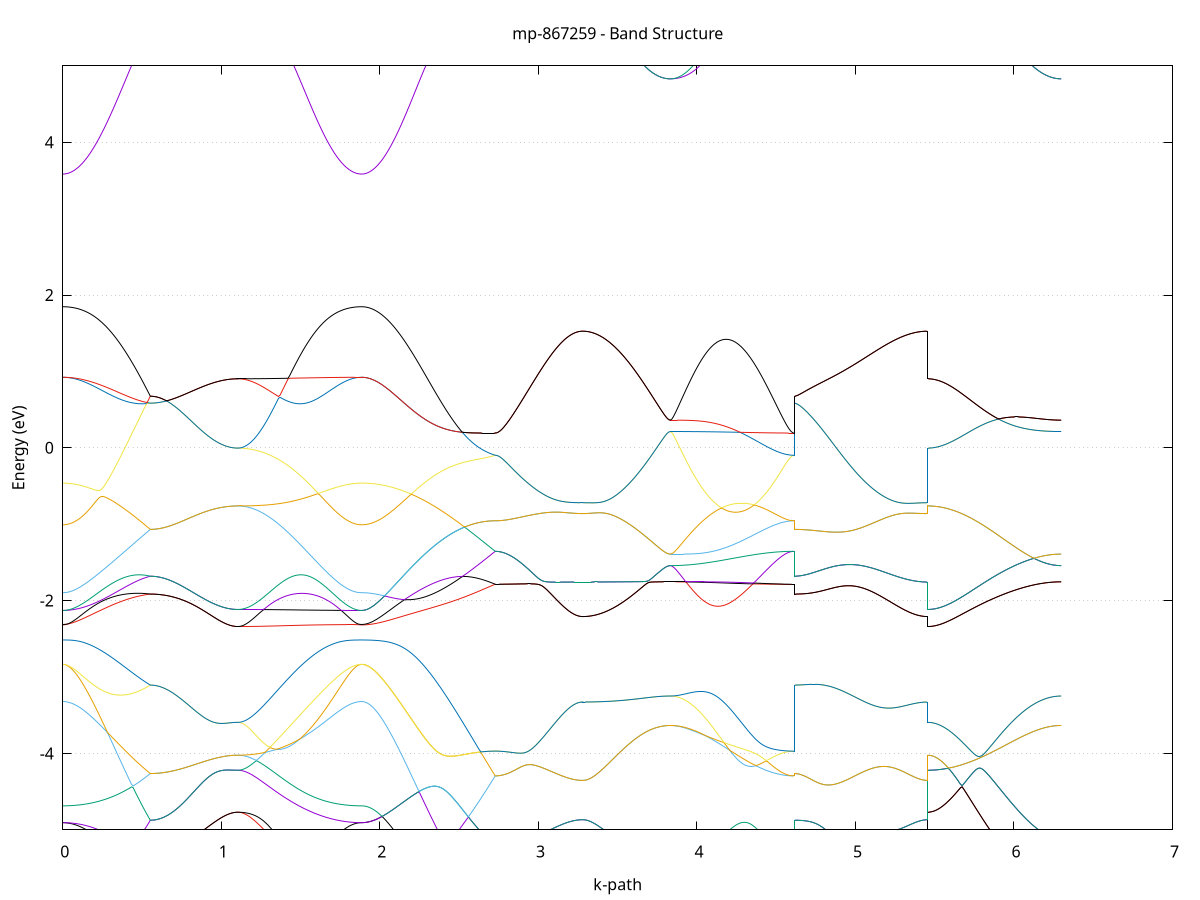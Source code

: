 set title 'mp-867259 - Band Structure'
set xlabel 'k-path'
set ylabel 'Energy (eV)'
set grid y
set yrange [-5:5]
set terminal png size 800,600
set output 'mp-867259_bands_gnuplot.png'
plot '-' using 1:2 with lines notitle, '-' using 1:2 with lines notitle, '-' using 1:2 with lines notitle, '-' using 1:2 with lines notitle, '-' using 1:2 with lines notitle, '-' using 1:2 with lines notitle, '-' using 1:2 with lines notitle, '-' using 1:2 with lines notitle, '-' using 1:2 with lines notitle, '-' using 1:2 with lines notitle, '-' using 1:2 with lines notitle, '-' using 1:2 with lines notitle, '-' using 1:2 with lines notitle, '-' using 1:2 with lines notitle, '-' using 1:2 with lines notitle, '-' using 1:2 with lines notitle, '-' using 1:2 with lines notitle, '-' using 1:2 with lines notitle, '-' using 1:2 with lines notitle, '-' using 1:2 with lines notitle, '-' using 1:2 with lines notitle, '-' using 1:2 with lines notitle, '-' using 1:2 with lines notitle, '-' using 1:2 with lines notitle, '-' using 1:2 with lines notitle, '-' using 1:2 with lines notitle, '-' using 1:2 with lines notitle, '-' using 1:2 with lines notitle, '-' using 1:2 with lines notitle, '-' using 1:2 with lines notitle, '-' using 1:2 with lines notitle, '-' using 1:2 with lines notitle, '-' using 1:2 with lines notitle, '-' using 1:2 with lines notitle, '-' using 1:2 with lines notitle, '-' using 1:2 with lines notitle, '-' using 1:2 with lines notitle, '-' using 1:2 with lines notitle, '-' using 1:2 with lines notitle, '-' using 1:2 with lines notitle, '-' using 1:2 with lines notitle, '-' using 1:2 with lines notitle, '-' using 1:2 with lines notitle, '-' using 1:2 with lines notitle, '-' using 1:2 with lines notitle, '-' using 1:2 with lines notitle, '-' using 1:2 with lines notitle, '-' using 1:2 with lines notitle, '-' using 1:2 with lines notitle, '-' using 1:2 with lines notitle, '-' using 1:2 with lines notitle, '-' using 1:2 with lines notitle, '-' using 1:2 with lines notitle, '-' using 1:2 with lines notitle, '-' using 1:2 with lines notitle, '-' using 1:2 with lines notitle, '-' using 1:2 with lines notitle, '-' using 1:2 with lines notitle, '-' using 1:2 with lines notitle, '-' using 1:2 with lines notitle, '-' using 1:2 with lines notitle, '-' using 1:2 with lines notitle, '-' using 1:2 with lines notitle, '-' using 1:2 with lines notitle
0.000000 -46.459153
0.009859 -46.459053
0.019719 -46.459053
0.029578 -46.459053
0.039438 -46.459053
0.049297 -46.459053
0.059157 -46.459053
0.069016 -46.459053
0.078875 -46.459053
0.088735 -46.459053
0.098594 -46.459053
0.108454 -46.459053
0.118313 -46.459053
0.128173 -46.459053
0.138032 -46.459053
0.147891 -46.459053
0.157751 -46.459053
0.167610 -46.459053
0.177470 -46.459053
0.187329 -46.459053
0.197189 -46.459053
0.207048 -46.459053
0.216907 -46.459053
0.226767 -46.459053
0.236626 -46.459053
0.246486 -46.459053
0.256345 -46.459053
0.266205 -46.459053
0.276064 -46.459053
0.285923 -46.459053
0.295783 -46.458953
0.305642 -46.458953
0.315502 -46.458953
0.325361 -46.458953
0.335220 -46.458953
0.345080 -46.458953
0.354939 -46.458953
0.364799 -46.458953
0.374658 -46.458953
0.384518 -46.458953
0.394377 -46.458953
0.404236 -46.458953
0.414096 -46.458853
0.423955 -46.458853
0.433815 -46.458853
0.443674 -46.458853
0.453534 -46.458853
0.463393 -46.458853
0.473252 -46.458853
0.483112 -46.458853
0.492971 -46.458853
0.502831 -46.458853
0.512690 -46.458853
0.522550 -46.458853
0.532409 -46.458753
0.542268 -46.458753
0.552128 -46.458753
0.552128 -46.458753
0.561987 -46.458753
0.571847 -46.458753
0.581706 -46.458753
0.591566 -46.458753
0.601425 -46.458753
0.611284 -46.458753
0.621144 -46.458753
0.631003 -46.458753
0.640863 -46.458753
0.650722 -46.458753
0.660582 -46.458753
0.670441 -46.458753
0.680300 -46.458753
0.690160 -46.458753
0.700019 -46.458753
0.709879 -46.458753
0.719738 -46.458753
0.729598 -46.458753
0.739457 -46.458753
0.749316 -46.458753
0.759176 -46.458753
0.769035 -46.458753
0.778895 -46.458753
0.788754 -46.458753
0.798614 -46.458753
0.808473 -46.458753
0.818332 -46.458753
0.828192 -46.458753
0.838051 -46.458753
0.847911 -46.458753
0.857770 -46.458753
0.867630 -46.458753
0.877489 -46.458753
0.887348 -46.458753
0.897208 -46.458753
0.907067 -46.458753
0.916927 -46.458753
0.926786 -46.458753
0.936645 -46.458753
0.946505 -46.458753
0.956364 -46.458753
0.966224 -46.458753
0.976083 -46.458753
0.985943 -46.458753
0.995802 -46.458753
1.005661 -46.458753
1.015521 -46.458753
1.025380 -46.458753
1.035240 -46.458753
1.045099 -46.458753
1.054959 -46.458753
1.064818 -46.458753
1.074677 -46.458753
1.084537 -46.458753
1.094396 -46.458753
1.104256 -46.458753
1.104256 -46.458753
1.114140 -46.458753
1.124024 -46.458753
1.133907 -46.458753
1.143791 -46.458753
1.153675 -46.458753
1.163559 -46.458753
1.173443 -46.458753
1.183327 -46.458753
1.193211 -46.458753
1.203095 -46.458753
1.212978 -46.458753
1.222862 -46.458753
1.232746 -46.458753
1.242630 -46.458853
1.252514 -46.458853
1.262398 -46.458853
1.272282 -46.458853
1.282166 -46.458853
1.292049 -46.458853
1.301933 -46.458853
1.311817 -46.458853
1.321701 -46.458853
1.331585 -46.458853
1.341469 -46.458853
1.351353 -46.458853
1.361237 -46.458853
1.371121 -46.458853
1.381004 -46.458853
1.390888 -46.458853
1.400772 -46.458853
1.410656 -46.458853
1.420540 -46.458853
1.430424 -46.458853
1.440308 -46.458953
1.450192 -46.458953
1.460076 -46.458953
1.469959 -46.458953
1.479843 -46.458953
1.489727 -46.458953
1.499611 -46.458953
1.509495 -46.458953
1.519379 -46.458953
1.529263 -46.458953
1.539147 -46.458953
1.549030 -46.458953
1.558914 -46.458953
1.568798 -46.458953
1.578682 -46.458953
1.588566 -46.458953
1.598450 -46.459053
1.608334 -46.459053
1.618218 -46.459053
1.628102 -46.459053
1.637985 -46.459053
1.647869 -46.459053
1.657753 -46.459053
1.667637 -46.459053
1.677521 -46.459053
1.687405 -46.459053
1.697289 -46.459053
1.707173 -46.459053
1.717056 -46.459053
1.726940 -46.459053
1.736824 -46.459053
1.746708 -46.459053
1.756592 -46.459053
1.766476 -46.459053
1.776360 -46.459053
1.786244 -46.459053
1.796128 -46.459053
1.806011 -46.459053
1.815895 -46.459053
1.825779 -46.459053
1.835663 -46.459053
1.845547 -46.459053
1.855431 -46.459053
1.865315 -46.459053
1.875199 -46.459053
1.885082 -46.459153
1.885082 -46.459053
1.894996 -46.459153
1.904909 -46.459153
1.914822 -46.459153
1.924735 -46.459153
1.934648 -46.459253
1.944561 -46.459253
1.954475 -46.459353
1.964388 -46.459353
1.974301 -46.459453
1.984214 -46.459553
1.994127 -46.459653
2.004040 -46.459653
2.013954 -46.459753
2.023867 -46.459853
2.033780 -46.460053
2.043693 -46.460153
2.053606 -46.460253
2.063519 -46.460353
2.073433 -46.460453
2.083346 -46.460653
2.093259 -46.460753
2.103172 -46.460953
2.113085 -46.461153
2.122998 -46.461353
2.132912 -46.461453
2.142825 -46.461653
2.152738 -46.461853
2.162651 -46.462053
2.172564 -46.462253
2.182477 -46.462453
2.192391 -46.462653
2.202304 -46.462853
2.212217 -46.463053
2.222130 -46.463253
2.232043 -46.463453
2.241956 -46.463653
2.251870 -46.463853
2.261783 -46.464153
2.271696 -46.464353
2.281609 -46.464553
2.291522 -46.464753
2.301435 -46.465053
2.311349 -46.465253
2.321262 -46.465453
2.331175 -46.465653
2.341088 -46.465853
2.351001 -46.466153
2.360914 -46.466353
2.370827 -46.466553
2.380741 -46.466753
2.390654 -46.466953
2.400567 -46.467153
2.410480 -46.467353
2.420393 -46.467553
2.430306 -46.467753
2.440220 -46.468053
2.450133 -46.468153
2.460046 -46.468353
2.469959 -46.468553
2.479872 -46.468753
2.489785 -46.468953
2.499699 -46.469053
2.509612 -46.469253
2.519525 -46.469453
2.529438 -46.469553
2.539351 -46.469753
2.549264 -46.469853
2.559178 -46.469953
2.569091 -46.470053
2.579004 -46.470253
2.588917 -46.470353
2.598830 -46.470453
2.608743 -46.470553
2.618657 -46.470653
2.628570 -46.470653
2.638483 -46.470753
2.648396 -46.470853
2.658309 -46.470853
2.668222 -46.470953
2.678136 -46.470953
2.688049 -46.471053
2.697962 -46.471053
2.707875 -46.471053
2.717788 -46.471053
2.727701 -46.471053
2.727701 -46.471053
2.737561 -46.471053
2.747420 -46.471053
2.757280 -46.471053
2.767139 -46.471053
2.776999 -46.471053
2.786858 -46.471053
2.796717 -46.471053
2.806577 -46.471053
2.816436 -46.471053
2.826296 -46.471053
2.836155 -46.471053
2.846015 -46.471053
2.855874 -46.471053
2.865733 -46.471053
2.875593 -46.471053
2.885452 -46.471053
2.895312 -46.471053
2.905171 -46.471053
2.915030 -46.471053
2.924890 -46.471053
2.934749 -46.471053
2.944609 -46.471053
2.954468 -46.471053
2.964328 -46.471053
2.974187 -46.471053
2.984046 -46.471053
2.993906 -46.471053
3.003765 -46.471053
3.013625 -46.471053
3.023484 -46.471053
3.033344 -46.471053
3.043203 -46.471053
3.053062 -46.471053
3.062922 -46.471053
3.072781 -46.471053
3.082641 -46.471053
3.092500 -46.471053
3.102360 -46.471053
3.112219 -46.471053
3.122078 -46.471053
3.131938 -46.471053
3.141797 -46.471053
3.151657 -46.471053
3.161516 -46.471053
3.171376 -46.471053
3.181235 -46.471053
3.191094 -46.471053
3.200954 -46.471053
3.210813 -46.471053
3.220673 -46.471053
3.230532 -46.471053
3.240392 -46.471053
3.250251 -46.471053
3.260110 -46.471053
3.269970 -46.471053
3.279829 -46.471053
3.279829 -46.471053
3.289689 -46.471053
3.299548 -46.471053
3.309408 -46.471053
3.319267 -46.471053
3.329126 -46.471053
3.338986 -46.471053
3.348845 -46.471053
3.358705 -46.471053
3.368564 -46.471053
3.378424 -46.471053
3.388283 -46.471053
3.398142 -46.471053
3.408002 -46.471053
3.417861 -46.471053
3.427721 -46.471053
3.437580 -46.471053
3.447439 -46.471053
3.457299 -46.471053
3.467158 -46.471053
3.477018 -46.471053
3.486877 -46.471053
3.496737 -46.471053
3.506596 -46.471053
3.516455 -46.471053
3.526315 -46.471053
3.536174 -46.471053
3.546034 -46.471053
3.555893 -46.471053
3.565753 -46.471053
3.575612 -46.471053
3.585471 -46.471053
3.595331 -46.471053
3.605190 -46.471053
3.615050 -46.471053
3.624909 -46.471053
3.634769 -46.471053
3.644628 -46.471053
3.654487 -46.471053
3.664347 -46.471053
3.674206 -46.471053
3.684066 -46.471053
3.693925 -46.471053
3.703785 -46.471053
3.713644 -46.471053
3.723503 -46.471053
3.733363 -46.471053
3.743222 -46.471053
3.753082 -46.471053
3.762941 -46.471053
3.772801 -46.471053
3.782660 -46.471053
3.792519 -46.471053
3.802379 -46.471053
3.812238 -46.471053
3.822098 -46.471053
3.831957 -46.471053
3.831957 -46.471053
3.841841 -46.471053
3.851725 -46.471053
3.861609 -46.471053
3.871493 -46.471053
3.881377 -46.471053
3.891260 -46.471053
3.901144 -46.471053
3.911028 -46.471053
3.920912 -46.471053
3.930796 -46.471053
3.940680 -46.471053
3.950564 -46.471053
3.960448 -46.471053
3.970331 -46.471053
3.980215 -46.471053
3.990099 -46.471053
3.999983 -46.471053
4.009867 -46.471053
4.019751 -46.471053
4.029635 -46.471053
4.039519 -46.471053
4.049403 -46.471053
4.059286 -46.471053
4.069170 -46.471053
4.079054 -46.471053
4.088938 -46.471053
4.098822 -46.471053
4.108706 -46.471053
4.118590 -46.471053
4.128474 -46.471053
4.138357 -46.471053
4.148241 -46.471053
4.158125 -46.471053
4.168009 -46.471053
4.177893 -46.471053
4.187777 -46.471053
4.197661 -46.471053
4.207545 -46.471053
4.217429 -46.471053
4.227312 -46.471053
4.237196 -46.471053
4.247080 -46.471053
4.256964 -46.471053
4.266848 -46.471053
4.276732 -46.471053
4.286616 -46.471053
4.296500 -46.471053
4.306383 -46.471053
4.316267 -46.471053
4.326151 -46.471053
4.336035 -46.471053
4.345919 -46.471053
4.355803 -46.471053
4.365687 -46.471053
4.375571 -46.471053
4.385455 -46.471053
4.395338 -46.471053
4.405222 -46.471053
4.415106 -46.471053
4.424990 -46.471053
4.434874 -46.471053
4.444758 -46.471053
4.454642 -46.471053
4.464526 -46.471053
4.474409 -46.471053
4.484293 -46.471053
4.494177 -46.471053
4.504061 -46.471053
4.513945 -46.471053
4.523829 -46.471053
4.533713 -46.471053
4.543597 -46.471053
4.553481 -46.471053
4.563364 -46.471053
4.573248 -46.471053
4.583132 -46.471053
4.593016 -46.471053
4.602900 -46.471053
4.612784 -46.471053
4.612784 -46.458753
4.622697 -46.458753
4.632610 -46.458753
4.642523 -46.458853
4.652436 -46.458853
4.662350 -46.458853
4.672263 -46.458953
4.682176 -46.458953
4.692089 -46.459053
4.702002 -46.459153
4.711915 -46.459153
4.721829 -46.459253
4.731742 -46.459353
4.741655 -46.459453
4.751568 -46.459553
4.761481 -46.459753
4.771394 -46.459853
4.781308 -46.459953
4.791221 -46.460053
4.801134 -46.460253
4.811047 -46.460353
4.820960 -46.460553
4.830873 -46.460753
4.840787 -46.460853
4.850700 -46.461053
4.860613 -46.461253
4.870526 -46.461453
4.880439 -46.461553
4.890352 -46.461753
4.900266 -46.461953
4.910179 -46.462153
4.920092 -46.462353
4.930005 -46.462653
4.939918 -46.462853
4.949831 -46.463053
4.959745 -46.463253
4.969658 -46.463453
4.979571 -46.463653
4.989484 -46.463953
4.999397 -46.464153
5.009310 -46.464353
5.019224 -46.464553
5.029137 -46.464853
5.039050 -46.465053
5.048963 -46.465253
5.058876 -46.465453
5.068789 -46.465753
5.078703 -46.465953
5.088616 -46.466153
5.098529 -46.466353
5.108442 -46.466553
5.118355 -46.466853
5.128268 -46.467053
5.138182 -46.467253
5.148095 -46.467453
5.158008 -46.467653
5.167921 -46.467853
5.177834 -46.468053
5.187747 -46.468253
5.197661 -46.468453
5.207574 -46.468653
5.217487 -46.468753
5.227400 -46.468953
5.237313 -46.469153
5.247226 -46.469353
5.257140 -46.469453
5.267053 -46.469653
5.276966 -46.469753
5.286879 -46.469853
5.296792 -46.470053
5.306705 -46.470153
5.316618 -46.470253
5.326532 -46.470353
5.336445 -46.470453
5.346358 -46.470553
5.356271 -46.470653
5.366184 -46.470753
5.376097 -46.470753
5.386011 -46.470853
5.395924 -46.470853
5.405837 -46.470953
5.415750 -46.470953
5.425663 -46.471053
5.435576 -46.471053
5.445490 -46.471053
5.455403 -46.471053
5.455403 -46.458753
5.465316 -46.458753
5.475229 -46.458753
5.485142 -46.458853
5.495055 -46.458853
5.504969 -46.458853
5.514882 -46.458953
5.524795 -46.458953
5.534708 -46.459053
5.544621 -46.459153
5.554534 -46.459153
5.564448 -46.459253
5.574361 -46.459353
5.584274 -46.459453
5.594187 -46.459553
5.604100 -46.459653
5.614013 -46.459853
5.623927 -46.459953
5.633840 -46.460053
5.643753 -46.460253
5.653666 -46.460353
5.663579 -46.460553
5.673492 -46.460653
5.683406 -46.460853
5.693319 -46.461053
5.703232 -46.461253
5.713145 -46.461453
5.723058 -46.461553
5.732971 -46.461753
5.742885 -46.461953
5.752798 -46.462153
5.762711 -46.462353
5.772624 -46.462653
5.782537 -46.462853
5.792450 -46.463053
5.802364 -46.463253
5.812277 -46.463453
5.822190 -46.463653
5.832103 -46.463953
5.842016 -46.464153
5.851929 -46.464353
5.861843 -46.464553
5.871756 -46.464853
5.881669 -46.465053
5.891582 -46.465253
5.901495 -46.465453
5.911408 -46.465753
5.921321 -46.465953
5.931235 -46.466153
5.941148 -46.466353
5.951061 -46.466553
5.960974 -46.466853
5.970887 -46.467053
5.980800 -46.467253
5.990714 -46.467453
6.000627 -46.467653
6.010540 -46.467853
6.020453 -46.468053
6.030366 -46.468253
6.040279 -46.468453
6.050193 -46.468653
6.060106 -46.468753
6.070019 -46.468953
6.079932 -46.469153
6.089845 -46.469253
6.099758 -46.469453
6.109672 -46.469553
6.119585 -46.469753
6.129498 -46.469853
6.139411 -46.470053
6.149324 -46.470153
6.159237 -46.470253
6.169151 -46.470353
6.179064 -46.470453
6.188977 -46.470553
6.198890 -46.470653
6.208803 -46.470753
6.218716 -46.470753
6.228630 -46.470853
6.238543 -46.470853
6.248456 -46.470953
6.258369 -46.470953
6.268282 -46.470953
6.278195 -46.471053
6.288109 -46.471053
6.298022 -46.471053
e
0.000000 -46.458553
0.009859 -46.458553
0.019719 -46.458553
0.029578 -46.458553
0.039438 -46.458553
0.049297 -46.458553
0.059157 -46.458553
0.069016 -46.458553
0.078875 -46.458553
0.088735 -46.458553
0.098594 -46.458553
0.108454 -46.458553
0.118313 -46.458553
0.128173 -46.458553
0.138032 -46.458553
0.147891 -46.458553
0.157751 -46.458553
0.167610 -46.458553
0.177470 -46.458553
0.187329 -46.458553
0.197189 -46.458553
0.207048 -46.458553
0.216907 -46.458553
0.226767 -46.458553
0.236626 -46.458553
0.246486 -46.458553
0.256345 -46.458553
0.266205 -46.458553
0.276064 -46.458553
0.285923 -46.458553
0.295783 -46.458553
0.305642 -46.458553
0.315502 -46.458553
0.325361 -46.458553
0.335220 -46.458553
0.345080 -46.458653
0.354939 -46.458653
0.364799 -46.458653
0.374658 -46.458653
0.384518 -46.458653
0.394377 -46.458653
0.404236 -46.458653
0.414096 -46.458653
0.423955 -46.458653
0.433815 -46.458653
0.443674 -46.458653
0.453534 -46.458653
0.463393 -46.458653
0.473252 -46.458753
0.483112 -46.458753
0.492971 -46.458753
0.502831 -46.458753
0.512690 -46.458753
0.522550 -46.458753
0.532409 -46.458753
0.542268 -46.458753
0.552128 -46.458753
0.552128 -46.458753
0.561987 -46.458753
0.571847 -46.458753
0.581706 -46.458753
0.591566 -46.458753
0.601425 -46.458753
0.611284 -46.458753
0.621144 -46.458753
0.631003 -46.458753
0.640863 -46.458753
0.650722 -46.458753
0.660582 -46.458753
0.670441 -46.458753
0.680300 -46.458753
0.690160 -46.458753
0.700019 -46.458753
0.709879 -46.458753
0.719738 -46.458753
0.729598 -46.458753
0.739457 -46.458753
0.749316 -46.458753
0.759176 -46.458753
0.769035 -46.458753
0.778895 -46.458753
0.788754 -46.458753
0.798614 -46.458753
0.808473 -46.458753
0.818332 -46.458753
0.828192 -46.458753
0.838051 -46.458753
0.847911 -46.458753
0.857770 -46.458753
0.867630 -46.458753
0.877489 -46.458753
0.887348 -46.458753
0.897208 -46.458753
0.907067 -46.458753
0.916927 -46.458753
0.926786 -46.458753
0.936645 -46.458753
0.946505 -46.458753
0.956364 -46.458753
0.966224 -46.458753
0.976083 -46.458753
0.985943 -46.458753
0.995802 -46.458753
1.005661 -46.458753
1.015521 -46.458753
1.025380 -46.458753
1.035240 -46.458753
1.045099 -46.458753
1.054959 -46.458753
1.064818 -46.458753
1.074677 -46.458753
1.084537 -46.458753
1.094396 -46.458753
1.104256 -46.458753
1.104256 -46.458753
1.114140 -46.458753
1.124024 -46.458753
1.133907 -46.458753
1.143791 -46.458753
1.153675 -46.458753
1.163559 -46.458753
1.173443 -46.458753
1.183327 -46.458753
1.193211 -46.458753
1.203095 -46.458753
1.212978 -46.458753
1.222862 -46.458753
1.232746 -46.458753
1.242630 -46.458753
1.252514 -46.458753
1.262398 -46.458753
1.272282 -46.458753
1.282166 -46.458753
1.292049 -46.458753
1.301933 -46.458753
1.311817 -46.458753
1.321701 -46.458753
1.331585 -46.458753
1.341469 -46.458753
1.351353 -46.458653
1.361237 -46.458653
1.371121 -46.458653
1.381004 -46.458653
1.390888 -46.458653
1.400772 -46.458653
1.410656 -46.458653
1.420540 -46.458653
1.430424 -46.458653
1.440308 -46.458653
1.450192 -46.458653
1.460076 -46.458653
1.469959 -46.458653
1.479843 -46.458653
1.489727 -46.458653
1.499611 -46.458653
1.509495 -46.458653
1.519379 -46.458653
1.529263 -46.458653
1.539147 -46.458653
1.549030 -46.458553
1.558914 -46.458553
1.568798 -46.458553
1.578682 -46.458553
1.588566 -46.458553
1.598450 -46.458553
1.608334 -46.458553
1.618218 -46.458553
1.628102 -46.458553
1.637985 -46.458553
1.647869 -46.458553
1.657753 -46.458553
1.667637 -46.458553
1.677521 -46.458553
1.687405 -46.458553
1.697289 -46.458553
1.707173 -46.458553
1.717056 -46.458553
1.726940 -46.458553
1.736824 -46.458553
1.746708 -46.458553
1.756592 -46.458553
1.766476 -46.458553
1.776360 -46.458553
1.786244 -46.458553
1.796128 -46.458553
1.806011 -46.458553
1.815895 -46.458553
1.825779 -46.458553
1.835663 -46.458553
1.845547 -46.458553
1.855431 -46.458553
1.865315 -46.458553
1.875199 -46.458553
1.885082 -46.458553
1.885082 -46.458553
1.894996 -46.458553
1.904909 -46.458553
1.914822 -46.458553
1.924735 -46.458553
1.934648 -46.458653
1.944561 -46.458653
1.954475 -46.458653
1.964388 -46.458753
1.974301 -46.458853
1.984214 -46.458953
1.994127 -46.458953
2.004040 -46.459053
2.013954 -46.459153
2.023867 -46.459253
2.033780 -46.459453
2.043693 -46.459553
2.053606 -46.459653
2.063519 -46.459853
2.073433 -46.459953
2.083346 -46.460153
2.093259 -46.460253
2.103172 -46.460453
2.113085 -46.460553
2.122998 -46.460753
2.132912 -46.460953
2.142825 -46.461153
2.152738 -46.461353
2.162651 -46.461553
2.172564 -46.461753
2.182477 -46.461953
2.192391 -46.462153
2.202304 -46.462353
2.212217 -46.462553
2.222130 -46.462753
2.232043 -46.462953
2.241956 -46.463253
2.251870 -46.463453
2.261783 -46.463653
2.271696 -46.463953
2.281609 -46.464153
2.291522 -46.464353
2.301435 -46.464653
2.311349 -46.464853
2.321262 -46.465053
2.331175 -46.465253
2.341088 -46.465553
2.351001 -46.465753
2.360914 -46.465953
2.370827 -46.466153
2.380741 -46.466453
2.390654 -46.466653
2.400567 -46.466853
2.410480 -46.467053
2.420393 -46.467253
2.430306 -46.467453
2.440220 -46.467753
2.450133 -46.467953
2.460046 -46.468153
2.469959 -46.468253
2.479872 -46.468453
2.489785 -46.468653
2.499699 -46.468853
2.509612 -46.469053
2.519525 -46.469153
2.529438 -46.469353
2.539351 -46.469453
2.549264 -46.469653
2.559178 -46.469753
2.569091 -46.469853
2.579004 -46.470053
2.588917 -46.470153
2.598830 -46.470253
2.608743 -46.470353
2.618657 -46.470453
2.628570 -46.470553
2.638483 -46.470653
2.648396 -46.470753
2.658309 -46.470753
2.668222 -46.470853
2.678136 -46.470953
2.688049 -46.470953
2.697962 -46.470953
2.707875 -46.471053
2.717788 -46.471053
2.727701 -46.471053
2.727701 -46.471053
2.737561 -46.471053
2.747420 -46.471053
2.757280 -46.471053
2.767139 -46.471053
2.776999 -46.471053
2.786858 -46.471053
2.796717 -46.471053
2.806577 -46.471053
2.816436 -46.471053
2.826296 -46.471053
2.836155 -46.471053
2.846015 -46.471053
2.855874 -46.471053
2.865733 -46.471053
2.875593 -46.471053
2.885452 -46.471053
2.895312 -46.471053
2.905171 -46.471053
2.915030 -46.471053
2.924890 -46.471053
2.934749 -46.471053
2.944609 -46.471053
2.954468 -46.471053
2.964328 -46.471053
2.974187 -46.471053
2.984046 -46.471053
2.993906 -46.471053
3.003765 -46.471053
3.013625 -46.471053
3.023484 -46.471053
3.033344 -46.471053
3.043203 -46.471053
3.053062 -46.471053
3.062922 -46.471053
3.072781 -46.471053
3.082641 -46.471053
3.092500 -46.471053
3.102360 -46.471053
3.112219 -46.471053
3.122078 -46.471053
3.131938 -46.471053
3.141797 -46.471053
3.151657 -46.471053
3.161516 -46.471053
3.171376 -46.471053
3.181235 -46.471053
3.191094 -46.471053
3.200954 -46.471053
3.210813 -46.471053
3.220673 -46.471053
3.230532 -46.471053
3.240392 -46.471053
3.250251 -46.471053
3.260110 -46.471053
3.269970 -46.471053
3.279829 -46.471053
3.279829 -46.471053
3.289689 -46.471053
3.299548 -46.471053
3.309408 -46.471053
3.319267 -46.471053
3.329126 -46.471053
3.338986 -46.471053
3.348845 -46.471053
3.358705 -46.471053
3.368564 -46.471053
3.378424 -46.471053
3.388283 -46.471053
3.398142 -46.471053
3.408002 -46.471053
3.417861 -46.471053
3.427721 -46.471053
3.437580 -46.471053
3.447439 -46.471053
3.457299 -46.471053
3.467158 -46.471053
3.477018 -46.471053
3.486877 -46.471053
3.496737 -46.471053
3.506596 -46.471053
3.516455 -46.471053
3.526315 -46.471053
3.536174 -46.471053
3.546034 -46.471053
3.555893 -46.471053
3.565753 -46.471053
3.575612 -46.471053
3.585471 -46.471053
3.595331 -46.471053
3.605190 -46.471053
3.615050 -46.471053
3.624909 -46.471053
3.634769 -46.471053
3.644628 -46.471053
3.654487 -46.471053
3.664347 -46.471053
3.674206 -46.471053
3.684066 -46.471053
3.693925 -46.471053
3.703785 -46.471053
3.713644 -46.471053
3.723503 -46.471053
3.733363 -46.471053
3.743222 -46.471053
3.753082 -46.471053
3.762941 -46.471053
3.772801 -46.471053
3.782660 -46.471053
3.792519 -46.471053
3.802379 -46.471053
3.812238 -46.471053
3.822098 -46.471053
3.831957 -46.471053
3.831957 -46.471053
3.841841 -46.471053
3.851725 -46.471053
3.861609 -46.471053
3.871493 -46.471053
3.881377 -46.471053
3.891260 -46.471053
3.901144 -46.471053
3.911028 -46.471053
3.920912 -46.471053
3.930796 -46.471053
3.940680 -46.471053
3.950564 -46.471053
3.960448 -46.471053
3.970331 -46.471053
3.980215 -46.471053
3.990099 -46.471053
3.999983 -46.471053
4.009867 -46.471053
4.019751 -46.471053
4.029635 -46.471053
4.039519 -46.471053
4.049403 -46.471053
4.059286 -46.471053
4.069170 -46.471053
4.079054 -46.471053
4.088938 -46.471053
4.098822 -46.471053
4.108706 -46.471053
4.118590 -46.471053
4.128474 -46.471053
4.138357 -46.471053
4.148241 -46.471053
4.158125 -46.471053
4.168009 -46.471053
4.177893 -46.471053
4.187777 -46.471053
4.197661 -46.471053
4.207545 -46.471053
4.217429 -46.471053
4.227312 -46.471053
4.237196 -46.471053
4.247080 -46.471053
4.256964 -46.471053
4.266848 -46.471053
4.276732 -46.471053
4.286616 -46.471053
4.296500 -46.471053
4.306383 -46.471053
4.316267 -46.471053
4.326151 -46.471053
4.336035 -46.471053
4.345919 -46.471053
4.355803 -46.471053
4.365687 -46.471053
4.375571 -46.471053
4.385455 -46.471053
4.395338 -46.471053
4.405222 -46.471053
4.415106 -46.471053
4.424990 -46.471053
4.434874 -46.471053
4.444758 -46.471053
4.454642 -46.471053
4.464526 -46.471053
4.474409 -46.471053
4.484293 -46.471053
4.494177 -46.471053
4.504061 -46.471053
4.513945 -46.471053
4.523829 -46.471053
4.533713 -46.471053
4.543597 -46.471053
4.553481 -46.471053
4.563364 -46.471053
4.573248 -46.471053
4.583132 -46.471053
4.593016 -46.471053
4.602900 -46.471053
4.612784 -46.471053
4.612784 -46.458753
4.622697 -46.458753
4.632610 -46.458753
4.642523 -46.458853
4.652436 -46.458853
4.662350 -46.458853
4.672263 -46.458953
4.682176 -46.458953
4.692089 -46.459053
4.702002 -46.459153
4.711915 -46.459153
4.721829 -46.459253
4.731742 -46.459353
4.741655 -46.459453
4.751568 -46.459553
4.761481 -46.459753
4.771394 -46.459853
4.781308 -46.459953
4.791221 -46.460053
4.801134 -46.460253
4.811047 -46.460353
4.820960 -46.460553
4.830873 -46.460753
4.840787 -46.460853
4.850700 -46.461053
4.860613 -46.461253
4.870526 -46.461453
4.880439 -46.461553
4.890352 -46.461753
4.900266 -46.461953
4.910179 -46.462153
4.920092 -46.462353
4.930005 -46.462653
4.939918 -46.462853
4.949831 -46.463053
4.959745 -46.463253
4.969658 -46.463453
4.979571 -46.463653
4.989484 -46.463953
4.999397 -46.464153
5.009310 -46.464353
5.019224 -46.464553
5.029137 -46.464853
5.039050 -46.465053
5.048963 -46.465253
5.058876 -46.465453
5.068789 -46.465753
5.078703 -46.465953
5.088616 -46.466153
5.098529 -46.466353
5.108442 -46.466553
5.118355 -46.466853
5.128268 -46.467053
5.138182 -46.467253
5.148095 -46.467453
5.158008 -46.467653
5.167921 -46.467853
5.177834 -46.468053
5.187747 -46.468253
5.197661 -46.468453
5.207574 -46.468653
5.217487 -46.468753
5.227400 -46.468953
5.237313 -46.469153
5.247226 -46.469353
5.257140 -46.469453
5.267053 -46.469653
5.276966 -46.469753
5.286879 -46.469853
5.296792 -46.470053
5.306705 -46.470153
5.316618 -46.470253
5.326532 -46.470353
5.336445 -46.470453
5.346358 -46.470553
5.356271 -46.470653
5.366184 -46.470753
5.376097 -46.470753
5.386011 -46.470853
5.395924 -46.470853
5.405837 -46.470953
5.415750 -46.470953
5.425663 -46.471053
5.435576 -46.471053
5.445490 -46.471053
5.455403 -46.471053
5.455403 -46.458753
5.465316 -46.458753
5.475229 -46.458753
5.485142 -46.458853
5.495055 -46.458853
5.504969 -46.458853
5.514882 -46.458953
5.524795 -46.458953
5.534708 -46.459053
5.544621 -46.459153
5.554534 -46.459153
5.564448 -46.459253
5.574361 -46.459353
5.584274 -46.459453
5.594187 -46.459553
5.604100 -46.459653
5.614013 -46.459853
5.623927 -46.459953
5.633840 -46.460053
5.643753 -46.460253
5.653666 -46.460353
5.663579 -46.460553
5.673492 -46.460653
5.683406 -46.460853
5.693319 -46.461053
5.703232 -46.461253
5.713145 -46.461453
5.723058 -46.461553
5.732971 -46.461753
5.742885 -46.461953
5.752798 -46.462153
5.762711 -46.462353
5.772624 -46.462653
5.782537 -46.462853
5.792450 -46.463053
5.802364 -46.463253
5.812277 -46.463453
5.822190 -46.463653
5.832103 -46.463953
5.842016 -46.464153
5.851929 -46.464353
5.861843 -46.464553
5.871756 -46.464853
5.881669 -46.465053
5.891582 -46.465253
5.901495 -46.465453
5.911408 -46.465753
5.921321 -46.465953
5.931235 -46.466153
5.941148 -46.466353
5.951061 -46.466553
5.960974 -46.466853
5.970887 -46.467053
5.980800 -46.467253
5.990714 -46.467453
6.000627 -46.467653
6.010540 -46.467853
6.020453 -46.468053
6.030366 -46.468253
6.040279 -46.468453
6.050193 -46.468653
6.060106 -46.468753
6.070019 -46.468953
6.079932 -46.469153
6.089845 -46.469253
6.099758 -46.469453
6.109672 -46.469553
6.119585 -46.469753
6.129498 -46.469853
6.139411 -46.470053
6.149324 -46.470153
6.159237 -46.470253
6.169151 -46.470353
6.179064 -46.470453
6.188977 -46.470553
6.198890 -46.470653
6.208803 -46.470753
6.218716 -46.470753
6.228630 -46.470853
6.238543 -46.470853
6.248456 -46.470953
6.258369 -46.470953
6.268282 -46.470953
6.278195 -46.471053
6.288109 -46.471053
6.298022 -46.471053
e
0.000000 -46.260153
0.009859 -46.260153
0.019719 -46.260153
0.029578 -46.260153
0.039438 -46.260153
0.049297 -46.260153
0.059157 -46.260153
0.069016 -46.260153
0.078875 -46.260153
0.088735 -46.260153
0.098594 -46.260153
0.108454 -46.260153
0.118313 -46.260153
0.128173 -46.260153
0.138032 -46.260053
0.147891 -46.260053
0.157751 -46.260053
0.167610 -46.260053
0.177470 -46.260053
0.187329 -46.260053
0.197189 -46.260053
0.207048 -46.260053
0.216907 -46.260053
0.226767 -46.260053
0.236626 -46.260053
0.246486 -46.260053
0.256345 -46.260053
0.266205 -46.260053
0.276064 -46.260053
0.285923 -46.260053
0.295783 -46.260053
0.305642 -46.260053
0.315502 -46.260053
0.325361 -46.260053
0.335220 -46.260053
0.345080 -46.260053
0.354939 -46.260053
0.364799 -46.260053
0.374658 -46.260053
0.384518 -46.260053
0.394377 -46.260053
0.404236 -46.260053
0.414096 -46.260053
0.423955 -46.260053
0.433815 -46.260053
0.443674 -46.260053
0.453534 -46.260053
0.463393 -46.260053
0.473252 -46.260053
0.483112 -46.260053
0.492971 -46.260053
0.502831 -46.260053
0.512690 -46.260053
0.522550 -46.260053
0.532409 -46.260053
0.542268 -46.260053
0.552128 -46.260053
0.552128 -46.260053
0.561987 -46.260053
0.571847 -46.260053
0.581706 -46.260053
0.591566 -46.260053
0.601425 -46.260053
0.611284 -46.260053
0.621144 -46.260053
0.631003 -46.260053
0.640863 -46.260053
0.650722 -46.260053
0.660582 -46.260053
0.670441 -46.260053
0.680300 -46.260053
0.690160 -46.260053
0.700019 -46.260053
0.709879 -46.260053
0.719738 -46.260053
0.729598 -46.260053
0.739457 -46.260053
0.749316 -46.260053
0.759176 -46.260053
0.769035 -46.260053
0.778895 -46.260053
0.788754 -46.260053
0.798614 -46.260053
0.808473 -46.260053
0.818332 -46.260053
0.828192 -46.260053
0.838051 -46.260053
0.847911 -46.260053
0.857770 -46.260053
0.867630 -46.260053
0.877489 -46.260053
0.887348 -46.260053
0.897208 -46.260053
0.907067 -46.260053
0.916927 -46.260053
0.926786 -46.260053
0.936645 -46.260053
0.946505 -46.260053
0.956364 -46.260053
0.966224 -46.260053
0.976083 -46.260053
0.985943 -46.260053
0.995802 -46.260053
1.005661 -46.260053
1.015521 -46.260053
1.025380 -46.260053
1.035240 -46.260053
1.045099 -46.260053
1.054959 -46.260053
1.064818 -46.260053
1.074677 -46.260053
1.084537 -46.260053
1.094396 -46.260053
1.104256 -46.260153
1.104256 -46.260153
1.114140 -46.260053
1.124024 -46.260053
1.133907 -46.260053
1.143791 -46.260053
1.153675 -46.260053
1.163559 -46.260053
1.173443 -46.260053
1.183327 -46.260053
1.193211 -46.260053
1.203095 -46.260053
1.212978 -46.260053
1.222862 -46.260053
1.232746 -46.260053
1.242630 -46.260053
1.252514 -46.260053
1.262398 -46.260053
1.272282 -46.260053
1.282166 -46.260053
1.292049 -46.260053
1.301933 -46.260053
1.311817 -46.260053
1.321701 -46.260053
1.331585 -46.260053
1.341469 -46.260053
1.351353 -46.260053
1.361237 -46.260053
1.371121 -46.260053
1.381004 -46.260053
1.390888 -46.260053
1.400772 -46.260053
1.410656 -46.260053
1.420540 -46.260053
1.430424 -46.260153
1.440308 -46.260153
1.450192 -46.260153
1.460076 -46.260053
1.469959 -46.260053
1.479843 -46.260153
1.489727 -46.260153
1.499611 -46.260053
1.509495 -46.260053
1.519379 -46.260053
1.529263 -46.260053
1.539147 -46.260053
1.549030 -46.260053
1.558914 -46.260053
1.568798 -46.260053
1.578682 -46.260053
1.588566 -46.260053
1.598450 -46.260053
1.608334 -46.260053
1.618218 -46.260053
1.628102 -46.260053
1.637985 -46.260053
1.647869 -46.260153
1.657753 -46.260053
1.667637 -46.260053
1.677521 -46.260053
1.687405 -46.260153
1.697289 -46.260153
1.707173 -46.260053
1.717056 -46.260153
1.726940 -46.260153
1.736824 -46.260153
1.746708 -46.260153
1.756592 -46.260153
1.766476 -46.260153
1.776360 -46.260153
1.786244 -46.260153
1.796128 -46.260153
1.806011 -46.260153
1.815895 -46.260153
1.825779 -46.260153
1.835663 -46.260153
1.845547 -46.260153
1.855431 -46.260153
1.865315 -46.260153
1.875199 -46.260153
1.885082 -46.260153
1.885082 -46.260153
1.894996 -46.260153
1.904909 -46.260153
1.914822 -46.260153
1.924735 -46.260153
1.934648 -46.260153
1.944561 -46.260153
1.954475 -46.260053
1.964388 -46.260053
1.974301 -46.260053
1.984214 -46.260053
1.994127 -46.260053
2.004040 -46.260053
2.013954 -46.260053
2.023867 -46.260053
2.033780 -46.260053
2.043693 -46.260053
2.053606 -46.260053
2.063519 -46.260053
2.073433 -46.259953
2.083346 -46.259953
2.093259 -46.259953
2.103172 -46.259953
2.113085 -46.259953
2.122998 -46.259953
2.132912 -46.259953
2.142825 -46.259953
2.152738 -46.259953
2.162651 -46.259853
2.172564 -46.259853
2.182477 -46.259853
2.192391 -46.259853
2.202304 -46.259853
2.212217 -46.259853
2.222130 -46.259853
2.232043 -46.259753
2.241956 -46.259753
2.251870 -46.259753
2.261783 -46.259753
2.271696 -46.259753
2.281609 -46.259753
2.291522 -46.259753
2.301435 -46.259653
2.311349 -46.259653
2.321262 -46.259653
2.331175 -46.259653
2.341088 -46.259653
2.351001 -46.259653
2.360914 -46.259553
2.370827 -46.259553
2.380741 -46.259553
2.390654 -46.259553
2.400567 -46.259553
2.410480 -46.259553
2.420393 -46.259553
2.430306 -46.259453
2.440220 -46.259453
2.450133 -46.259453
2.460046 -46.259453
2.469959 -46.259453
2.479872 -46.259453
2.489785 -46.259453
2.499699 -46.259453
2.509612 -46.259453
2.519525 -46.259353
2.529438 -46.259353
2.539351 -46.259353
2.549264 -46.259353
2.559178 -46.259353
2.569091 -46.259353
2.579004 -46.259353
2.588917 -46.259353
2.598830 -46.259353
2.608743 -46.259353
2.618657 -46.259353
2.628570 -46.259353
2.638483 -46.259253
2.648396 -46.259253
2.658309 -46.259253
2.668222 -46.259253
2.678136 -46.259253
2.688049 -46.259253
2.697962 -46.259253
2.707875 -46.259253
2.717788 -46.259253
2.727701 -46.259253
2.727701 -46.259253
2.737561 -46.259253
2.747420 -46.259253
2.757280 -46.259253
2.767139 -46.259253
2.776999 -46.259253
2.786858 -46.259253
2.796717 -46.259253
2.806577 -46.259253
2.816436 -46.259253
2.826296 -46.259253
2.836155 -46.259253
2.846015 -46.259253
2.855874 -46.259253
2.865733 -46.259253
2.875593 -46.259253
2.885452 -46.259253
2.895312 -46.259253
2.905171 -46.259253
2.915030 -46.259253
2.924890 -46.259253
2.934749 -46.259253
2.944609 -46.259253
2.954468 -46.259253
2.964328 -46.259253
2.974187 -46.259253
2.984046 -46.259253
2.993906 -46.259253
3.003765 -46.259253
3.013625 -46.259253
3.023484 -46.259253
3.033344 -46.259253
3.043203 -46.259253
3.053062 -46.259253
3.062922 -46.259253
3.072781 -46.259253
3.082641 -46.259253
3.092500 -46.259253
3.102360 -46.259253
3.112219 -46.259253
3.122078 -46.259253
3.131938 -46.259253
3.141797 -46.259253
3.151657 -46.259253
3.161516 -46.259253
3.171376 -46.259253
3.181235 -46.259253
3.191094 -46.259253
3.200954 -46.259253
3.210813 -46.259253
3.220673 -46.259253
3.230532 -46.259253
3.240392 -46.259253
3.250251 -46.259253
3.260110 -46.259253
3.269970 -46.259253
3.279829 -46.259253
3.279829 -46.259253
3.289689 -46.259253
3.299548 -46.259253
3.309408 -46.259253
3.319267 -46.259253
3.329126 -46.259253
3.338986 -46.259253
3.348845 -46.259253
3.358705 -46.259253
3.368564 -46.259253
3.378424 -46.259253
3.388283 -46.259253
3.398142 -46.259253
3.408002 -46.259253
3.417861 -46.259253
3.427721 -46.259253
3.437580 -46.259253
3.447439 -46.259253
3.457299 -46.259253
3.467158 -46.259253
3.477018 -46.259253
3.486877 -46.259253
3.496737 -46.259253
3.506596 -46.259253
3.516455 -46.259253
3.526315 -46.259253
3.536174 -46.259253
3.546034 -46.259253
3.555893 -46.259253
3.565753 -46.259253
3.575612 -46.259253
3.585471 -46.259253
3.595331 -46.259253
3.605190 -46.259253
3.615050 -46.259253
3.624909 -46.259253
3.634769 -46.259253
3.644628 -46.259253
3.654487 -46.259253
3.664347 -46.259253
3.674206 -46.259253
3.684066 -46.259253
3.693925 -46.259253
3.703785 -46.259253
3.713644 -46.259253
3.723503 -46.259253
3.733363 -46.259253
3.743222 -46.259253
3.753082 -46.259253
3.762941 -46.259253
3.772801 -46.259253
3.782660 -46.259253
3.792519 -46.259253
3.802379 -46.259253
3.812238 -46.259253
3.822098 -46.259253
3.831957 -46.259253
3.831957 -46.259253
3.841841 -46.259253
3.851725 -46.259253
3.861609 -46.259253
3.871493 -46.259253
3.881377 -46.259253
3.891260 -46.259253
3.901144 -46.259253
3.911028 -46.259253
3.920912 -46.259253
3.930796 -46.259253
3.940680 -46.259253
3.950564 -46.259253
3.960448 -46.259253
3.970331 -46.259253
3.980215 -46.259253
3.990099 -46.259253
3.999983 -46.259253
4.009867 -46.259253
4.019751 -46.259253
4.029635 -46.259253
4.039519 -46.259253
4.049403 -46.259253
4.059286 -46.259253
4.069170 -46.259253
4.079054 -46.259253
4.088938 -46.259253
4.098822 -46.259253
4.108706 -46.259253
4.118590 -46.259253
4.128474 -46.259253
4.138357 -46.259253
4.148241 -46.259253
4.158125 -46.259253
4.168009 -46.259253
4.177893 -46.259253
4.187777 -46.259253
4.197661 -46.259253
4.207545 -46.259253
4.217429 -46.259253
4.227312 -46.259253
4.237196 -46.259253
4.247080 -46.259253
4.256964 -46.259253
4.266848 -46.259253
4.276732 -46.259253
4.286616 -46.259253
4.296500 -46.259253
4.306383 -46.259253
4.316267 -46.259253
4.326151 -46.259253
4.336035 -46.259253
4.345919 -46.259253
4.355803 -46.259253
4.365687 -46.259253
4.375571 -46.259253
4.385455 -46.259253
4.395338 -46.259253
4.405222 -46.259253
4.415106 -46.259253
4.424990 -46.259253
4.434874 -46.259253
4.444758 -46.259253
4.454642 -46.259253
4.464526 -46.259253
4.474409 -46.259253
4.484293 -46.259253
4.494177 -46.259253
4.504061 -46.259253
4.513945 -46.259253
4.523829 -46.259253
4.533713 -46.259253
4.543597 -46.259253
4.553481 -46.259253
4.563364 -46.259253
4.573248 -46.259253
4.583132 -46.259253
4.593016 -46.259253
4.602900 -46.259253
4.612784 -46.259253
4.612784 -46.260053
4.622697 -46.260053
4.632610 -46.260053
4.642523 -46.260053
4.652436 -46.260053
4.662350 -46.260053
4.672263 -46.260053
4.682176 -46.259953
4.692089 -46.259953
4.702002 -46.259953
4.711915 -46.259953
4.721829 -46.259953
4.731742 -46.259953
4.741655 -46.259953
4.751568 -46.259953
4.761481 -46.259953
4.771394 -46.259953
4.781308 -46.259953
4.791221 -46.259953
4.801134 -46.259953
4.811047 -46.259953
4.820960 -46.259953
4.830873 -46.259853
4.840787 -46.259853
4.850700 -46.259853
4.860613 -46.259853
4.870526 -46.259853
4.880439 -46.259853
4.890352 -46.259853
4.900266 -46.259853
4.910179 -46.259853
4.920092 -46.259753
4.930005 -46.259753
4.939918 -46.259753
4.949831 -46.259753
4.959745 -46.259753
4.969658 -46.259753
4.979571 -46.259753
4.989484 -46.259753
4.999397 -46.259653
5.009310 -46.259653
5.019224 -46.259653
5.029137 -46.259653
5.039050 -46.259653
5.048963 -46.259653
5.058876 -46.259653
5.068789 -46.259553
5.078703 -46.259553
5.088616 -46.259553
5.098529 -46.259553
5.108442 -46.259553
5.118355 -46.259553
5.128268 -46.259553
5.138182 -46.259553
5.148095 -46.259453
5.158008 -46.259453
5.167921 -46.259453
5.177834 -46.259453
5.187747 -46.259453
5.197661 -46.259453
5.207574 -46.259453
5.217487 -46.259453
5.227400 -46.259453
5.237313 -46.259353
5.247226 -46.259353
5.257140 -46.259353
5.267053 -46.259353
5.276966 -46.259353
5.286879 -46.259353
5.296792 -46.259353
5.306705 -46.259353
5.316618 -46.259353
5.326532 -46.259353
5.336445 -46.259353
5.346358 -46.259353
5.356271 -46.259353
5.366184 -46.259353
5.376097 -46.259353
5.386011 -46.259353
5.395924 -46.259353
5.405837 -46.259253
5.415750 -46.259253
5.425663 -46.259253
5.435576 -46.259253
5.445490 -46.259253
5.455403 -46.259253
5.455403 -46.260153
5.465316 -46.260053
5.475229 -46.260053
5.485142 -46.260053
5.495055 -46.260053
5.504969 -46.260053
5.514882 -46.260053
5.524795 -46.260053
5.534708 -46.260053
5.544621 -46.260053
5.554534 -46.260053
5.564448 -46.260053
5.574361 -46.260053
5.584274 -46.260053
5.594187 -46.260053
5.604100 -46.260053
5.614013 -46.260053
5.623927 -46.260053
5.633840 -46.260053
5.643753 -46.259953
5.653666 -46.259953
5.663579 -46.259953
5.673492 -46.259953
5.683406 -46.259953
5.693319 -46.259953
5.703232 -46.259953
5.713145 -46.259953
5.723058 -46.259953
5.732971 -46.259853
5.742885 -46.259853
5.752798 -46.259853
5.762711 -46.259853
5.772624 -46.259853
5.782537 -46.259853
5.792450 -46.259853
5.802364 -46.259753
5.812277 -46.259753
5.822190 -46.259753
5.832103 -46.259753
5.842016 -46.259753
5.851929 -46.259753
5.861843 -46.259753
5.871756 -46.259753
5.881669 -46.259653
5.891582 -46.259653
5.901495 -46.259653
5.911408 -46.259653
5.921321 -46.259653
5.931235 -46.259653
5.941148 -46.259653
5.951061 -46.259553
5.960974 -46.259553
5.970887 -46.259553
5.980800 -46.259553
5.990714 -46.259553
6.000627 -46.259553
6.010540 -46.259453
6.020453 -46.259453
6.030366 -46.259453
6.040279 -46.259453
6.050193 -46.259453
6.060106 -46.259453
6.070019 -46.259453
6.079932 -46.259453
6.089845 -46.259453
6.099758 -46.259353
6.109672 -46.259353
6.119585 -46.259353
6.129498 -46.259353
6.139411 -46.259353
6.149324 -46.259353
6.159237 -46.259353
6.169151 -46.259353
6.179064 -46.259353
6.188977 -46.259353
6.198890 -46.259353
6.208803 -46.259353
6.218716 -46.259353
6.228630 -46.259253
6.238543 -46.259253
6.248456 -46.259253
6.258369 -46.259253
6.268282 -46.259253
6.278195 -46.259253
6.288109 -46.259253
6.298022 -46.259253
e
0.000000 -46.260153
0.009859 -46.260153
0.019719 -46.260153
0.029578 -46.260153
0.039438 -46.260153
0.049297 -46.260153
0.059157 -46.260153
0.069016 -46.260153
0.078875 -46.260153
0.088735 -46.260053
0.098594 -46.260053
0.108454 -46.260053
0.118313 -46.260053
0.128173 -46.260053
0.138032 -46.260053
0.147891 -46.260053
0.157751 -46.260053
0.167610 -46.260053
0.177470 -46.260053
0.187329 -46.260053
0.197189 -46.260053
0.207048 -46.260053
0.216907 -46.260053
0.226767 -46.260053
0.236626 -46.260053
0.246486 -46.260053
0.256345 -46.260053
0.266205 -46.260053
0.276064 -46.260053
0.285923 -46.260053
0.295783 -46.260053
0.305642 -46.260053
0.315502 -46.260053
0.325361 -46.260053
0.335220 -46.260053
0.345080 -46.260053
0.354939 -46.260053
0.364799 -46.260053
0.374658 -46.260053
0.384518 -46.260053
0.394377 -46.260053
0.404236 -46.260053
0.414096 -46.260053
0.423955 -46.260053
0.433815 -46.260053
0.443674 -46.260053
0.453534 -46.260053
0.463393 -46.260053
0.473252 -46.260053
0.483112 -46.260053
0.492971 -46.260053
0.502831 -46.260053
0.512690 -46.260053
0.522550 -46.260053
0.532409 -46.260053
0.542268 -46.260053
0.552128 -46.260053
0.552128 -46.260053
0.561987 -46.260053
0.571847 -46.260053
0.581706 -46.260053
0.591566 -46.260053
0.601425 -46.260053
0.611284 -46.260053
0.621144 -46.260053
0.631003 -46.260053
0.640863 -46.260053
0.650722 -46.260053
0.660582 -46.260053
0.670441 -46.260053
0.680300 -46.260053
0.690160 -46.260053
0.700019 -46.260053
0.709879 -46.260053
0.719738 -46.260053
0.729598 -46.260053
0.739457 -46.260053
0.749316 -46.260053
0.759176 -46.260053
0.769035 -46.260053
0.778895 -46.260053
0.788754 -46.260053
0.798614 -46.260053
0.808473 -46.260053
0.818332 -46.260053
0.828192 -46.260053
0.838051 -46.260053
0.847911 -46.260053
0.857770 -46.260053
0.867630 -46.260053
0.877489 -46.260053
0.887348 -46.260053
0.897208 -46.260053
0.907067 -46.260053
0.916927 -46.260053
0.926786 -46.260053
0.936645 -46.260053
0.946505 -46.260053
0.956364 -46.260053
0.966224 -46.260053
0.976083 -46.260053
0.985943 -46.260053
0.995802 -46.260053
1.005661 -46.260053
1.015521 -46.260053
1.025380 -46.260053
1.035240 -46.260053
1.045099 -46.260053
1.054959 -46.260053
1.064818 -46.260053
1.074677 -46.260053
1.084537 -46.260053
1.094396 -46.260053
1.104256 -46.260053
1.104256 -46.260153
1.114140 -46.260053
1.124024 -46.260053
1.133907 -46.260053
1.143791 -46.260053
1.153675 -46.260053
1.163559 -46.260053
1.173443 -46.260053
1.183327 -46.260053
1.193211 -46.260053
1.203095 -46.260053
1.212978 -46.260053
1.222862 -46.260053
1.232746 -46.260053
1.242630 -46.260053
1.252514 -46.260053
1.262398 -46.260053
1.272282 -46.260053
1.282166 -46.260053
1.292049 -46.260053
1.301933 -46.260053
1.311817 -46.260053
1.321701 -46.260053
1.331585 -46.260053
1.341469 -46.260053
1.351353 -46.260053
1.361237 -46.260053
1.371121 -46.260053
1.381004 -46.260053
1.390888 -46.260053
1.400772 -46.260053
1.410656 -46.260053
1.420540 -46.260053
1.430424 -46.260053
1.440308 -46.260053
1.450192 -46.260053
1.460076 -46.260053
1.469959 -46.260053
1.479843 -46.260053
1.489727 -46.260053
1.499611 -46.260053
1.509495 -46.260053
1.519379 -46.260053
1.529263 -46.259953
1.539147 -46.260053
1.549030 -46.260053
1.558914 -46.260053
1.568798 -46.260053
1.578682 -46.260053
1.588566 -46.260053
1.598450 -46.260053
1.608334 -46.260053
1.618218 -46.260053
1.628102 -46.260053
1.637985 -46.260053
1.647869 -46.260053
1.657753 -46.260053
1.667637 -46.260053
1.677521 -46.260053
1.687405 -46.260053
1.697289 -46.260053
1.707173 -46.260053
1.717056 -46.260053
1.726940 -46.260053
1.736824 -46.260053
1.746708 -46.260053
1.756592 -46.260053
1.766476 -46.260053
1.776360 -46.260053
1.786244 -46.260053
1.796128 -46.260053
1.806011 -46.260053
1.815895 -46.260053
1.825779 -46.260153
1.835663 -46.260153
1.845547 -46.260153
1.855431 -46.260153
1.865315 -46.260153
1.875199 -46.260153
1.885082 -46.260153
1.885082 -46.260153
1.894996 -46.260153
1.904909 -46.260153
1.914822 -46.260153
1.924735 -46.260153
1.934648 -46.260153
1.944561 -46.260153
1.954475 -46.260053
1.964388 -46.260053
1.974301 -46.260053
1.984214 -46.260053
1.994127 -46.260053
2.004040 -46.260053
2.013954 -46.260053
2.023867 -46.260053
2.033780 -46.260053
2.043693 -46.260053
2.053606 -46.260053
2.063519 -46.260053
2.073433 -46.259953
2.083346 -46.259953
2.093259 -46.259953
2.103172 -46.259953
2.113085 -46.259953
2.122998 -46.259953
2.132912 -46.259953
2.142825 -46.259953
2.152738 -46.259953
2.162651 -46.259853
2.172564 -46.259853
2.182477 -46.259853
2.192391 -46.259853
2.202304 -46.259853
2.212217 -46.259853
2.222130 -46.259853
2.232043 -46.259753
2.241956 -46.259753
2.251870 -46.259753
2.261783 -46.259753
2.271696 -46.259753
2.281609 -46.259753
2.291522 -46.259753
2.301435 -46.259653
2.311349 -46.259653
2.321262 -46.259653
2.331175 -46.259653
2.341088 -46.259653
2.351001 -46.259653
2.360914 -46.259553
2.370827 -46.259553
2.380741 -46.259553
2.390654 -46.259553
2.400567 -46.259553
2.410480 -46.259553
2.420393 -46.259553
2.430306 -46.259453
2.440220 -46.259453
2.450133 -46.259453
2.460046 -46.259453
2.469959 -46.259453
2.479872 -46.259453
2.489785 -46.259453
2.499699 -46.259453
2.509612 -46.259453
2.519525 -46.259353
2.529438 -46.259353
2.539351 -46.259353
2.549264 -46.259353
2.559178 -46.259353
2.569091 -46.259353
2.579004 -46.259353
2.588917 -46.259353
2.598830 -46.259353
2.608743 -46.259353
2.618657 -46.259353
2.628570 -46.259353
2.638483 -46.259253
2.648396 -46.259253
2.658309 -46.259253
2.668222 -46.259253
2.678136 -46.259253
2.688049 -46.259253
2.697962 -46.259253
2.707875 -46.259253
2.717788 -46.259253
2.727701 -46.259253
2.727701 -46.259253
2.737561 -46.259253
2.747420 -46.259253
2.757280 -46.259253
2.767139 -46.259253
2.776999 -46.259253
2.786858 -46.259253
2.796717 -46.259253
2.806577 -46.259253
2.816436 -46.259253
2.826296 -46.259253
2.836155 -46.259253
2.846015 -46.259253
2.855874 -46.259253
2.865733 -46.259253
2.875593 -46.259253
2.885452 -46.259253
2.895312 -46.259253
2.905171 -46.259253
2.915030 -46.259253
2.924890 -46.259253
2.934749 -46.259253
2.944609 -46.259253
2.954468 -46.259253
2.964328 -46.259253
2.974187 -46.259253
2.984046 -46.259253
2.993906 -46.259253
3.003765 -46.259253
3.013625 -46.259253
3.023484 -46.259253
3.033344 -46.259253
3.043203 -46.259253
3.053062 -46.259253
3.062922 -46.259253
3.072781 -46.259253
3.082641 -46.259253
3.092500 -46.259253
3.102360 -46.259253
3.112219 -46.259253
3.122078 -46.259253
3.131938 -46.259253
3.141797 -46.259253
3.151657 -46.259253
3.161516 -46.259253
3.171376 -46.259253
3.181235 -46.259253
3.191094 -46.259253
3.200954 -46.259253
3.210813 -46.259253
3.220673 -46.259253
3.230532 -46.259253
3.240392 -46.259253
3.250251 -46.259253
3.260110 -46.259253
3.269970 -46.259253
3.279829 -46.259253
3.279829 -46.259253
3.289689 -46.259253
3.299548 -46.259253
3.309408 -46.259253
3.319267 -46.259253
3.329126 -46.259253
3.338986 -46.259253
3.348845 -46.259253
3.358705 -46.259253
3.368564 -46.259253
3.378424 -46.259253
3.388283 -46.259253
3.398142 -46.259253
3.408002 -46.259253
3.417861 -46.259253
3.427721 -46.259253
3.437580 -46.259253
3.447439 -46.259253
3.457299 -46.259253
3.467158 -46.259253
3.477018 -46.259253
3.486877 -46.259253
3.496737 -46.259253
3.506596 -46.259253
3.516455 -46.259253
3.526315 -46.259253
3.536174 -46.259253
3.546034 -46.259253
3.555893 -46.259253
3.565753 -46.259253
3.575612 -46.259253
3.585471 -46.259253
3.595331 -46.259253
3.605190 -46.259253
3.615050 -46.259253
3.624909 -46.259253
3.634769 -46.259253
3.644628 -46.259253
3.654487 -46.259253
3.664347 -46.259253
3.674206 -46.259253
3.684066 -46.259253
3.693925 -46.259253
3.703785 -46.259253
3.713644 -46.259253
3.723503 -46.259253
3.733363 -46.259253
3.743222 -46.259253
3.753082 -46.259253
3.762941 -46.259253
3.772801 -46.259253
3.782660 -46.259253
3.792519 -46.259253
3.802379 -46.259253
3.812238 -46.259253
3.822098 -46.259253
3.831957 -46.259253
3.831957 -46.259253
3.841841 -46.259253
3.851725 -46.259253
3.861609 -46.259253
3.871493 -46.259253
3.881377 -46.259253
3.891260 -46.259253
3.901144 -46.259253
3.911028 -46.259253
3.920912 -46.259253
3.930796 -46.259253
3.940680 -46.259253
3.950564 -46.259253
3.960448 -46.259253
3.970331 -46.259253
3.980215 -46.259253
3.990099 -46.259253
3.999983 -46.259253
4.009867 -46.259253
4.019751 -46.259253
4.029635 -46.259253
4.039519 -46.259253
4.049403 -46.259253
4.059286 -46.259253
4.069170 -46.259253
4.079054 -46.259253
4.088938 -46.259253
4.098822 -46.259253
4.108706 -46.259253
4.118590 -46.259253
4.128474 -46.259253
4.138357 -46.259253
4.148241 -46.259253
4.158125 -46.259253
4.168009 -46.259253
4.177893 -46.259253
4.187777 -46.259253
4.197661 -46.259253
4.207545 -46.259253
4.217429 -46.259253
4.227312 -46.259253
4.237196 -46.259253
4.247080 -46.259253
4.256964 -46.259253
4.266848 -46.259253
4.276732 -46.259253
4.286616 -46.259253
4.296500 -46.259253
4.306383 -46.259253
4.316267 -46.259253
4.326151 -46.259253
4.336035 -46.259253
4.345919 -46.259253
4.355803 -46.259253
4.365687 -46.259253
4.375571 -46.259253
4.385455 -46.259253
4.395338 -46.259253
4.405222 -46.259253
4.415106 -46.259253
4.424990 -46.259253
4.434874 -46.259253
4.444758 -46.259253
4.454642 -46.259253
4.464526 -46.259253
4.474409 -46.259253
4.484293 -46.259253
4.494177 -46.259253
4.504061 -46.259253
4.513945 -46.259253
4.523829 -46.259253
4.533713 -46.259253
4.543597 -46.259253
4.553481 -46.259253
4.563364 -46.259253
4.573248 -46.259253
4.583132 -46.259253
4.593016 -46.259253
4.602900 -46.259253
4.612784 -46.259253
4.612784 -46.260053
4.622697 -46.260053
4.632610 -46.260053
4.642523 -46.260053
4.652436 -46.260053
4.662350 -46.260053
4.672263 -46.260053
4.682176 -46.259953
4.692089 -46.259953
4.702002 -46.259953
4.711915 -46.259953
4.721829 -46.259953
4.731742 -46.259953
4.741655 -46.259953
4.751568 -46.259953
4.761481 -46.259953
4.771394 -46.259953
4.781308 -46.259953
4.791221 -46.259953
4.801134 -46.259953
4.811047 -46.259953
4.820960 -46.259953
4.830873 -46.259853
4.840787 -46.259853
4.850700 -46.259853
4.860613 -46.259853
4.870526 -46.259853
4.880439 -46.259853
4.890352 -46.259853
4.900266 -46.259853
4.910179 -46.259853
4.920092 -46.259753
4.930005 -46.259753
4.939918 -46.259753
4.949831 -46.259753
4.959745 -46.259753
4.969658 -46.259753
4.979571 -46.259753
4.989484 -46.259753
4.999397 -46.259653
5.009310 -46.259653
5.019224 -46.259653
5.029137 -46.259653
5.039050 -46.259653
5.048963 -46.259653
5.058876 -46.259653
5.068789 -46.259553
5.078703 -46.259553
5.088616 -46.259553
5.098529 -46.259553
5.108442 -46.259553
5.118355 -46.259553
5.128268 -46.259553
5.138182 -46.259553
5.148095 -46.259453
5.158008 -46.259453
5.167921 -46.259453
5.177834 -46.259453
5.187747 -46.259453
5.197661 -46.259453
5.207574 -46.259453
5.217487 -46.259453
5.227400 -46.259453
5.237313 -46.259353
5.247226 -46.259353
5.257140 -46.259353
5.267053 -46.259353
5.276966 -46.259353
5.286879 -46.259353
5.296792 -46.259353
5.306705 -46.259353
5.316618 -46.259353
5.326532 -46.259353
5.336445 -46.259353
5.346358 -46.259353
5.356271 -46.259353
5.366184 -46.259353
5.376097 -46.259353
5.386011 -46.259353
5.395924 -46.259353
5.405837 -46.259253
5.415750 -46.259253
5.425663 -46.259253
5.435576 -46.259253
5.445490 -46.259253
5.455403 -46.259253
5.455403 -46.260153
5.465316 -46.260053
5.475229 -46.260053
5.485142 -46.260053
5.495055 -46.260053
5.504969 -46.260053
5.514882 -46.260053
5.524795 -46.260053
5.534708 -46.260053
5.544621 -46.260053
5.554534 -46.260053
5.564448 -46.260053
5.574361 -46.260053
5.584274 -46.260053
5.594187 -46.260053
5.604100 -46.260053
5.614013 -46.260053
5.623927 -46.260053
5.633840 -46.260053
5.643753 -46.259953
5.653666 -46.259953
5.663579 -46.259953
5.673492 -46.259953
5.683406 -46.259953
5.693319 -46.259953
5.703232 -46.259953
5.713145 -46.259953
5.723058 -46.259953
5.732971 -46.259853
5.742885 -46.259853
5.752798 -46.259853
5.762711 -46.259853
5.772624 -46.259853
5.782537 -46.259853
5.792450 -46.259853
5.802364 -46.259753
5.812277 -46.259753
5.822190 -46.259753
5.832103 -46.259753
5.842016 -46.259753
5.851929 -46.259753
5.861843 -46.259753
5.871756 -46.259753
5.881669 -46.259653
5.891582 -46.259653
5.901495 -46.259653
5.911408 -46.259653
5.921321 -46.259653
5.931235 -46.259653
5.941148 -46.259653
5.951061 -46.259553
5.960974 -46.259553
5.970887 -46.259553
5.980800 -46.259553
5.990714 -46.259553
6.000627 -46.259553
6.010540 -46.259453
6.020453 -46.259453
6.030366 -46.259453
6.040279 -46.259453
6.050193 -46.259453
6.060106 -46.259453
6.070019 -46.259453
6.079932 -46.259453
6.089845 -46.259453
6.099758 -46.259353
6.109672 -46.259353
6.119585 -46.259353
6.129498 -46.259353
6.139411 -46.259353
6.149324 -46.259353
6.159237 -46.259353
6.169151 -46.259353
6.179064 -46.259353
6.188977 -46.259353
6.198890 -46.259353
6.208803 -46.259353
6.218716 -46.259353
6.228630 -46.259253
6.238543 -46.259253
6.248456 -46.259253
6.258369 -46.259253
6.268282 -46.259253
6.278195 -46.259253
6.288109 -46.259253
6.298022 -46.259253
e
0.000000 -46.239953
0.009859 -46.239953
0.019719 -46.239953
0.029578 -46.239953
0.039438 -46.239953
0.049297 -46.239953
0.059157 -46.239953
0.069016 -46.239953
0.078875 -46.239953
0.088735 -46.239953
0.098594 -46.239953
0.108454 -46.239953
0.118313 -46.239953
0.128173 -46.239953
0.138032 -46.239953
0.147891 -46.239953
0.157751 -46.239953
0.167610 -46.239953
0.177470 -46.239953
0.187329 -46.239953
0.197189 -46.239953
0.207048 -46.239953
0.216907 -46.239953
0.226767 -46.239953
0.236626 -46.239953
0.246486 -46.239953
0.256345 -46.239953
0.266205 -46.240053
0.276064 -46.240053
0.285923 -46.240053
0.295783 -46.240053
0.305642 -46.240053
0.315502 -46.240053
0.325361 -46.240053
0.335220 -46.240053
0.345080 -46.240053
0.354939 -46.240053
0.364799 -46.240053
0.374658 -46.240053
0.384518 -46.240053
0.394377 -46.240053
0.404236 -46.240053
0.414096 -46.240053
0.423955 -46.240053
0.433815 -46.240053
0.443674 -46.240053
0.453534 -46.240053
0.463393 -46.240053
0.473252 -46.240053
0.483112 -46.240053
0.492971 -46.240053
0.502831 -46.240053
0.512690 -46.240053
0.522550 -46.240053
0.532409 -46.240053
0.542268 -46.240053
0.552128 -46.240053
0.552128 -46.240053
0.561987 -46.240053
0.571847 -46.240053
0.581706 -46.240053
0.591566 -46.240053
0.601425 -46.240053
0.611284 -46.240053
0.621144 -46.240053
0.631003 -46.240053
0.640863 -46.240053
0.650722 -46.240053
0.660582 -46.240053
0.670441 -46.240053
0.680300 -46.240053
0.690160 -46.240053
0.700019 -46.240053
0.709879 -46.240053
0.719738 -46.240053
0.729598 -46.240053
0.739457 -46.240053
0.749316 -46.240053
0.759176 -46.240053
0.769035 -46.240053
0.778895 -46.240053
0.788754 -46.240053
0.798614 -46.240053
0.808473 -46.240053
0.818332 -46.239953
0.828192 -46.239953
0.838051 -46.239953
0.847911 -46.239953
0.857770 -46.239953
0.867630 -46.239953
0.877489 -46.239953
0.887348 -46.239953
0.897208 -46.239953
0.907067 -46.239953
0.916927 -46.239953
0.926786 -46.239953
0.936645 -46.239953
0.946505 -46.239953
0.956364 -46.239953
0.966224 -46.239953
0.976083 -46.239953
0.985943 -46.239953
0.995802 -46.239953
1.005661 -46.239953
1.015521 -46.239953
1.025380 -46.239953
1.035240 -46.239953
1.045099 -46.239953
1.054959 -46.239953
1.064818 -46.239953
1.074677 -46.239953
1.084537 -46.239953
1.094396 -46.239953
1.104256 -46.239953
1.104256 -46.239953
1.114140 -46.239953
1.124024 -46.239953
1.133907 -46.239953
1.143791 -46.239953
1.153675 -46.239953
1.163559 -46.239953
1.173443 -46.239953
1.183327 -46.239953
1.193211 -46.239953
1.203095 -46.239953
1.212978 -46.239953
1.222862 -46.239953
1.232746 -46.239953
1.242630 -46.239953
1.252514 -46.239953
1.262398 -46.239953
1.272282 -46.239953
1.282166 -46.239953
1.292049 -46.239953
1.301933 -46.239953
1.311817 -46.239953
1.321701 -46.239953
1.331585 -46.239953
1.341469 -46.239953
1.351353 -46.239953
1.361237 -46.240053
1.371121 -46.240053
1.381004 -46.240053
1.390888 -46.240053
1.400772 -46.240053
1.410656 -46.240053
1.420540 -46.240053
1.430424 -46.240053
1.440308 -46.240053
1.450192 -46.240053
1.460076 -46.240053
1.469959 -46.240053
1.479843 -46.240053
1.489727 -46.240053
1.499611 -46.240053
1.509495 -46.240053
1.519379 -46.240053
1.529263 -46.240053
1.539147 -46.240053
1.549030 -46.240053
1.558914 -46.240053
1.568798 -46.240053
1.578682 -46.240053
1.588566 -46.240053
1.598450 -46.240053
1.608334 -46.240053
1.618218 -46.240053
1.628102 -46.240053
1.637985 -46.240053
1.647869 -46.240053
1.657753 -46.240053
1.667637 -46.240053
1.677521 -46.239953
1.687405 -46.240053
1.697289 -46.239953
1.707173 -46.239953
1.717056 -46.239953
1.726940 -46.239953
1.736824 -46.239953
1.746708 -46.239953
1.756592 -46.239953
1.766476 -46.239953
1.776360 -46.239953
1.786244 -46.239953
1.796128 -46.239953
1.806011 -46.239953
1.815895 -46.239953
1.825779 -46.239953
1.835663 -46.239953
1.845547 -46.239953
1.855431 -46.239953
1.865315 -46.239953
1.875199 -46.239953
1.885082 -46.239953
1.885082 -46.239953
1.894996 -46.239953
1.904909 -46.239953
1.914822 -46.239953
1.924735 -46.239953
1.934648 -46.239953
1.944561 -46.239953
1.954475 -46.239953
1.964388 -46.239953
1.974301 -46.239953
1.984214 -46.239953
1.994127 -46.239953
2.004040 -46.239853
2.013954 -46.239853
2.023867 -46.239853
2.033780 -46.239853
2.043693 -46.239853
2.053606 -46.239853
2.063519 -46.239753
2.073433 -46.239753
2.083346 -46.239753
2.093259 -46.239753
2.103172 -46.239653
2.113085 -46.239653
2.122998 -46.239653
2.132912 -46.239653
2.142825 -46.239553
2.152738 -46.239553
2.162651 -46.239553
2.172564 -46.239553
2.182477 -46.239453
2.192391 -46.239453
2.202304 -46.239453
2.212217 -46.239353
2.222130 -46.239353
2.232043 -46.239353
2.241956 -46.239253
2.251870 -46.239253
2.261783 -46.239253
2.271696 -46.239253
2.281609 -46.239153
2.291522 -46.239153
2.301435 -46.239153
2.311349 -46.239053
2.321262 -46.239053
2.331175 -46.239053
2.341088 -46.238953
2.351001 -46.238953
2.360914 -46.238953
2.370827 -46.238853
2.380741 -46.238853
2.390654 -46.238853
2.400567 -46.238753
2.410480 -46.238753
2.420393 -46.238753
2.430306 -46.238753
2.440220 -46.238653
2.450133 -46.238653
2.460046 -46.238653
2.469959 -46.238553
2.479872 -46.238553
2.489785 -46.238553
2.499699 -46.238553
2.509612 -46.238453
2.519525 -46.238453
2.529438 -46.238453
2.539351 -46.238453
2.549264 -46.238453
2.559178 -46.238353
2.569091 -46.238353
2.579004 -46.238353
2.588917 -46.238353
2.598830 -46.238353
2.608743 -46.238353
2.618657 -46.238253
2.628570 -46.238253
2.638483 -46.238253
2.648396 -46.238253
2.658309 -46.238253
2.668222 -46.238253
2.678136 -46.238253
2.688049 -46.238253
2.697962 -46.238253
2.707875 -46.238253
2.717788 -46.238253
2.727701 -46.238253
2.727701 -46.238253
2.737561 -46.238253
2.747420 -46.238253
2.757280 -46.238253
2.767139 -46.238253
2.776999 -46.238253
2.786858 -46.238253
2.796717 -46.238253
2.806577 -46.238253
2.816436 -46.238253
2.826296 -46.238253
2.836155 -46.238253
2.846015 -46.238253
2.855874 -46.238253
2.865733 -46.238253
2.875593 -46.238253
2.885452 -46.238253
2.895312 -46.238253
2.905171 -46.238253
2.915030 -46.238253
2.924890 -46.238253
2.934749 -46.238253
2.944609 -46.238253
2.954468 -46.238253
2.964328 -46.238253
2.974187 -46.238253
2.984046 -46.238253
2.993906 -46.238253
3.003765 -46.238253
3.013625 -46.238253
3.023484 -46.238253
3.033344 -46.238253
3.043203 -46.238253
3.053062 -46.238253
3.062922 -46.238253
3.072781 -46.238253
3.082641 -46.238253
3.092500 -46.238253
3.102360 -46.238253
3.112219 -46.238253
3.122078 -46.238253
3.131938 -46.238253
3.141797 -46.238253
3.151657 -46.238253
3.161516 -46.238253
3.171376 -46.238253
3.181235 -46.238253
3.191094 -46.238253
3.200954 -46.238253
3.210813 -46.238253
3.220673 -46.238253
3.230532 -46.238253
3.240392 -46.238253
3.250251 -46.238253
3.260110 -46.238253
3.269970 -46.238253
3.279829 -46.238253
3.279829 -46.238253
3.289689 -46.238253
3.299548 -46.238253
3.309408 -46.238253
3.319267 -46.238253
3.329126 -46.238253
3.338986 -46.238253
3.348845 -46.238253
3.358705 -46.238253
3.368564 -46.238253
3.378424 -46.238253
3.388283 -46.238253
3.398142 -46.238253
3.408002 -46.238253
3.417861 -46.238253
3.427721 -46.238253
3.437580 -46.238253
3.447439 -46.238253
3.457299 -46.238253
3.467158 -46.238253
3.477018 -46.238253
3.486877 -46.238253
3.496737 -46.238253
3.506596 -46.238253
3.516455 -46.238253
3.526315 -46.238253
3.536174 -46.238253
3.546034 -46.238253
3.555893 -46.238253
3.565753 -46.238253
3.575612 -46.238253
3.585471 -46.238253
3.595331 -46.238253
3.605190 -46.238253
3.615050 -46.238253
3.624909 -46.238253
3.634769 -46.238253
3.644628 -46.238253
3.654487 -46.238253
3.664347 -46.238253
3.674206 -46.238253
3.684066 -46.238253
3.693925 -46.238253
3.703785 -46.238253
3.713644 -46.238253
3.723503 -46.238253
3.733363 -46.238253
3.743222 -46.238253
3.753082 -46.238253
3.762941 -46.238253
3.772801 -46.238253
3.782660 -46.238253
3.792519 -46.238253
3.802379 -46.238253
3.812238 -46.238253
3.822098 -46.238253
3.831957 -46.238253
3.831957 -46.238253
3.841841 -46.238253
3.851725 -46.238253
3.861609 -46.238253
3.871493 -46.238253
3.881377 -46.238253
3.891260 -46.238253
3.901144 -46.238253
3.911028 -46.238253
3.920912 -46.238253
3.930796 -46.238253
3.940680 -46.238253
3.950564 -46.238253
3.960448 -46.238253
3.970331 -46.238253
3.980215 -46.238253
3.990099 -46.238253
3.999983 -46.238253
4.009867 -46.238253
4.019751 -46.238253
4.029635 -46.238253
4.039519 -46.238253
4.049403 -46.238253
4.059286 -46.238253
4.069170 -46.238253
4.079054 -46.238253
4.088938 -46.238253
4.098822 -46.238253
4.108706 -46.238253
4.118590 -46.238253
4.128474 -46.238253
4.138357 -46.238253
4.148241 -46.238253
4.158125 -46.238253
4.168009 -46.238253
4.177893 -46.238253
4.187777 -46.238253
4.197661 -46.238253
4.207545 -46.238253
4.217429 -46.238253
4.227312 -46.238253
4.237196 -46.238253
4.247080 -46.238253
4.256964 -46.238253
4.266848 -46.238253
4.276732 -46.238253
4.286616 -46.238253
4.296500 -46.238253
4.306383 -46.238253
4.316267 -46.238253
4.326151 -46.238253
4.336035 -46.238253
4.345919 -46.238253
4.355803 -46.238253
4.365687 -46.238253
4.375571 -46.238253
4.385455 -46.238253
4.395338 -46.238253
4.405222 -46.238253
4.415106 -46.238253
4.424990 -46.238253
4.434874 -46.238253
4.444758 -46.238253
4.454642 -46.238253
4.464526 -46.238253
4.474409 -46.238253
4.484293 -46.238253
4.494177 -46.238253
4.504061 -46.238253
4.513945 -46.238253
4.523829 -46.238253
4.533713 -46.238253
4.543597 -46.238253
4.553481 -46.238253
4.563364 -46.238253
4.573248 -46.238253
4.583132 -46.238253
4.593016 -46.238253
4.602900 -46.238253
4.612784 -46.238253
4.612784 -46.240053
4.622697 -46.240053
4.632610 -46.240053
4.642523 -46.240053
4.652436 -46.240053
4.662350 -46.240053
4.672263 -46.240053
4.682176 -46.240053
4.692089 -46.239953
4.702002 -46.239953
4.711915 -46.239953
4.721829 -46.239953
4.731742 -46.239953
4.741655 -46.239953
4.751568 -46.239953
4.761481 -46.239953
4.771394 -46.239853
4.781308 -46.239853
4.791221 -46.239853
4.801134 -46.239853
4.811047 -46.239853
4.820960 -46.239753
4.830873 -46.239753
4.840787 -46.239753
4.850700 -46.239753
4.860613 -46.239653
4.870526 -46.239653
4.880439 -46.239653
4.890352 -46.239553
4.900266 -46.239553
4.910179 -46.239553
4.920092 -46.239553
4.930005 -46.239453
4.939918 -46.239453
4.949831 -46.239453
4.959745 -46.239353
4.969658 -46.239353
4.979571 -46.239353
4.989484 -46.239253
4.999397 -46.239253
5.009310 -46.239253
5.019224 -46.239153
5.029137 -46.239153
5.039050 -46.239153
5.048963 -46.239053
5.058876 -46.239053
5.068789 -46.239053
5.078703 -46.238953
5.088616 -46.238953
5.098529 -46.238953
5.108442 -46.238853
5.118355 -46.238853
5.128268 -46.238853
5.138182 -46.238753
5.148095 -46.238753
5.158008 -46.238753
5.167921 -46.238753
5.177834 -46.238653
5.187747 -46.238653
5.197661 -46.238653
5.207574 -46.238553
5.217487 -46.238553
5.227400 -46.238553
5.237313 -46.238553
5.247226 -46.238453
5.257140 -46.238453
5.267053 -46.238453
5.276966 -46.238453
5.286879 -46.238453
5.296792 -46.238353
5.306705 -46.238353
5.316618 -46.238353
5.326532 -46.238353
5.336445 -46.238353
5.346358 -46.238353
5.356271 -46.238353
5.366184 -46.238253
5.376097 -46.238253
5.386011 -46.238253
5.395924 -46.238253
5.405837 -46.238253
5.415750 -46.238253
5.425663 -46.238253
5.435576 -46.238253
5.445490 -46.238253
5.455403 -46.238253
5.455403 -46.239953
5.465316 -46.239953
5.475229 -46.239953
5.485142 -46.239953
5.495055 -46.239953
5.504969 -46.239953
5.514882 -46.239953
5.524795 -46.239853
5.534708 -46.239853
5.544621 -46.239853
5.554534 -46.239853
5.564448 -46.239853
5.574361 -46.239853
5.584274 -46.239853
5.594187 -46.239853
5.604100 -46.239753
5.614013 -46.239753
5.623927 -46.239753
5.633840 -46.239753
5.643753 -46.239753
5.653666 -46.239753
5.663579 -46.239653
5.673492 -46.239653
5.683406 -46.239653
5.693319 -46.239653
5.703232 -46.239553
5.713145 -46.239553
5.723058 -46.239553
5.732971 -46.239553
5.742885 -46.239453
5.752798 -46.239453
5.762711 -46.239453
5.772624 -46.239453
5.782537 -46.239353
5.792450 -46.239353
5.802364 -46.239353
5.812277 -46.239253
5.822190 -46.239253
5.832103 -46.239253
5.842016 -46.239253
5.851929 -46.239153
5.861843 -46.239153
5.871756 -46.239153
5.881669 -46.239053
5.891582 -46.239053
5.901495 -46.239053
5.911408 -46.238953
5.921321 -46.238953
5.931235 -46.238953
5.941148 -46.238853
5.951061 -46.238853
5.960974 -46.238853
5.970887 -46.238753
5.980800 -46.238753
5.990714 -46.238753
6.000627 -46.238753
6.010540 -46.238653
6.020453 -46.238653
6.030366 -46.238653
6.040279 -46.238553
6.050193 -46.238553
6.060106 -46.238553
6.070019 -46.238553
6.079932 -46.238453
6.089845 -46.238453
6.099758 -46.238453
6.109672 -46.238453
6.119585 -46.238453
6.129498 -46.238353
6.139411 -46.238353
6.149324 -46.238353
6.159237 -46.238353
6.169151 -46.238353
6.179064 -46.238353
6.188977 -46.238253
6.198890 -46.238253
6.208803 -46.238253
6.218716 -46.238253
6.228630 -46.238253
6.238543 -46.238253
6.248456 -46.238253
6.258369 -46.238253
6.268282 -46.238253
6.278195 -46.238253
6.288109 -46.238253
6.298022 -46.238253
e
0.000000 -46.239953
0.009859 -46.239953
0.019719 -46.239953
0.029578 -46.239953
0.039438 -46.239953
0.049297 -46.239953
0.059157 -46.239953
0.069016 -46.239953
0.078875 -46.239953
0.088735 -46.239953
0.098594 -46.239953
0.108454 -46.239953
0.118313 -46.239953
0.128173 -46.239953
0.138032 -46.239953
0.147891 -46.239953
0.157751 -46.239953
0.167610 -46.239953
0.177470 -46.239953
0.187329 -46.239953
0.197189 -46.239953
0.207048 -46.239953
0.216907 -46.239953
0.226767 -46.239953
0.236626 -46.239953
0.246486 -46.239953
0.256345 -46.239953
0.266205 -46.239953
0.276064 -46.239953
0.285923 -46.239953
0.295783 -46.239953
0.305642 -46.239953
0.315502 -46.239953
0.325361 -46.239953
0.335220 -46.239953
0.345080 -46.239953
0.354939 -46.239953
0.364799 -46.240053
0.374658 -46.240053
0.384518 -46.240053
0.394377 -46.240053
0.404236 -46.240053
0.414096 -46.240053
0.423955 -46.240053
0.433815 -46.240053
0.443674 -46.240053
0.453534 -46.240053
0.463393 -46.240053
0.473252 -46.240053
0.483112 -46.240053
0.492971 -46.240053
0.502831 -46.240053
0.512690 -46.240053
0.522550 -46.240053
0.532409 -46.240053
0.542268 -46.240053
0.552128 -46.240053
0.552128 -46.240053
0.561987 -46.240053
0.571847 -46.240053
0.581706 -46.240053
0.591566 -46.240053
0.601425 -46.240053
0.611284 -46.240053
0.621144 -46.240053
0.631003 -46.240053
0.640863 -46.240053
0.650722 -46.240053
0.660582 -46.240053
0.670441 -46.240053
0.680300 -46.240053
0.690160 -46.240053
0.700019 -46.240053
0.709879 -46.240053
0.719738 -46.240053
0.729598 -46.240053
0.739457 -46.240053
0.749316 -46.240053
0.759176 -46.240053
0.769035 -46.240053
0.778895 -46.240053
0.788754 -46.240053
0.798614 -46.240053
0.808473 -46.240053
0.818332 -46.239953
0.828192 -46.239953
0.838051 -46.239953
0.847911 -46.239953
0.857770 -46.239953
0.867630 -46.239953
0.877489 -46.239953
0.887348 -46.239953
0.897208 -46.239953
0.907067 -46.239953
0.916927 -46.239953
0.926786 -46.239953
0.936645 -46.239953
0.946505 -46.239953
0.956364 -46.239953
0.966224 -46.239953
0.976083 -46.239953
0.985943 -46.239953
0.995802 -46.239953
1.005661 -46.239953
1.015521 -46.239953
1.025380 -46.239953
1.035240 -46.239953
1.045099 -46.239953
1.054959 -46.239953
1.064818 -46.239953
1.074677 -46.239953
1.084537 -46.239953
1.094396 -46.239953
1.104256 -46.239953
1.104256 -46.239953
1.114140 -46.239953
1.124024 -46.239953
1.133907 -46.239953
1.143791 -46.239953
1.153675 -46.239953
1.163559 -46.239953
1.173443 -46.239953
1.183327 -46.239953
1.193211 -46.239953
1.203095 -46.239953
1.212978 -46.239953
1.222862 -46.239953
1.232746 -46.239953
1.242630 -46.239953
1.252514 -46.239953
1.262398 -46.239953
1.272282 -46.239953
1.282166 -46.239953
1.292049 -46.239953
1.301933 -46.239953
1.311817 -46.239953
1.321701 -46.239953
1.331585 -46.239953
1.341469 -46.239953
1.351353 -46.239953
1.361237 -46.239953
1.371121 -46.239953
1.381004 -46.239953
1.390888 -46.239953
1.400772 -46.239953
1.410656 -46.239953
1.420540 -46.239953
1.430424 -46.239953
1.440308 -46.239953
1.450192 -46.239953
1.460076 -46.239953
1.469959 -46.239953
1.479843 -46.239953
1.489727 -46.239953
1.499611 -46.239953
1.509495 -46.239953
1.519379 -46.239953
1.529263 -46.239953
1.539147 -46.239953
1.549030 -46.239953
1.558914 -46.239953
1.568798 -46.239953
1.578682 -46.239953
1.588566 -46.239953
1.598450 -46.239953
1.608334 -46.239953
1.618218 -46.239953
1.628102 -46.239953
1.637985 -46.239953
1.647869 -46.239953
1.657753 -46.239953
1.667637 -46.239953
1.677521 -46.239953
1.687405 -46.239953
1.697289 -46.239953
1.707173 -46.239953
1.717056 -46.239953
1.726940 -46.239953
1.736824 -46.239953
1.746708 -46.239953
1.756592 -46.239953
1.766476 -46.239953
1.776360 -46.239953
1.786244 -46.239953
1.796128 -46.239953
1.806011 -46.239953
1.815895 -46.239953
1.825779 -46.239953
1.835663 -46.239953
1.845547 -46.239953
1.855431 -46.239953
1.865315 -46.239953
1.875199 -46.239953
1.885082 -46.239953
1.885082 -46.239953
1.894996 -46.239953
1.904909 -46.239953
1.914822 -46.239953
1.924735 -46.239953
1.934648 -46.239953
1.944561 -46.239953
1.954475 -46.239953
1.964388 -46.239953
1.974301 -46.239953
1.984214 -46.239953
1.994127 -46.239953
2.004040 -46.239853
2.013954 -46.239853
2.023867 -46.239853
2.033780 -46.239853
2.043693 -46.239853
2.053606 -46.239853
2.063519 -46.239753
2.073433 -46.239753
2.083346 -46.239753
2.093259 -46.239753
2.103172 -46.239653
2.113085 -46.239653
2.122998 -46.239653
2.132912 -46.239653
2.142825 -46.239553
2.152738 -46.239553
2.162651 -46.239553
2.172564 -46.239553
2.182477 -46.239453
2.192391 -46.239453
2.202304 -46.239453
2.212217 -46.239353
2.222130 -46.239353
2.232043 -46.239353
2.241956 -46.239253
2.251870 -46.239253
2.261783 -46.239253
2.271696 -46.239253
2.281609 -46.239153
2.291522 -46.239153
2.301435 -46.239153
2.311349 -46.239053
2.321262 -46.239053
2.331175 -46.239053
2.341088 -46.238953
2.351001 -46.238953
2.360914 -46.238953
2.370827 -46.238853
2.380741 -46.238853
2.390654 -46.238853
2.400567 -46.238753
2.410480 -46.238753
2.420393 -46.238753
2.430306 -46.238753
2.440220 -46.238653
2.450133 -46.238653
2.460046 -46.238653
2.469959 -46.238553
2.479872 -46.238553
2.489785 -46.238553
2.499699 -46.238553
2.509612 -46.238453
2.519525 -46.238453
2.529438 -46.238453
2.539351 -46.238453
2.549264 -46.238453
2.559178 -46.238353
2.569091 -46.238353
2.579004 -46.238353
2.588917 -46.238353
2.598830 -46.238353
2.608743 -46.238353
2.618657 -46.238253
2.628570 -46.238253
2.638483 -46.238253
2.648396 -46.238253
2.658309 -46.238253
2.668222 -46.238253
2.678136 -46.238253
2.688049 -46.238253
2.697962 -46.238253
2.707875 -46.238253
2.717788 -46.238253
2.727701 -46.238253
2.727701 -46.238253
2.737561 -46.238253
2.747420 -46.238253
2.757280 -46.238253
2.767139 -46.238253
2.776999 -46.238253
2.786858 -46.238253
2.796717 -46.238253
2.806577 -46.238253
2.816436 -46.238253
2.826296 -46.238253
2.836155 -46.238253
2.846015 -46.238253
2.855874 -46.238253
2.865733 -46.238253
2.875593 -46.238253
2.885452 -46.238253
2.895312 -46.238253
2.905171 -46.238253
2.915030 -46.238253
2.924890 -46.238253
2.934749 -46.238253
2.944609 -46.238253
2.954468 -46.238253
2.964328 -46.238253
2.974187 -46.238253
2.984046 -46.238253
2.993906 -46.238253
3.003765 -46.238253
3.013625 -46.238253
3.023484 -46.238253
3.033344 -46.238253
3.043203 -46.238253
3.053062 -46.238253
3.062922 -46.238253
3.072781 -46.238253
3.082641 -46.238253
3.092500 -46.238253
3.102360 -46.238253
3.112219 -46.238253
3.122078 -46.238253
3.131938 -46.238253
3.141797 -46.238253
3.151657 -46.238253
3.161516 -46.238253
3.171376 -46.238253
3.181235 -46.238253
3.191094 -46.238253
3.200954 -46.238253
3.210813 -46.238253
3.220673 -46.238253
3.230532 -46.238253
3.240392 -46.238253
3.250251 -46.238253
3.260110 -46.238253
3.269970 -46.238253
3.279829 -46.238253
3.279829 -46.238253
3.289689 -46.238253
3.299548 -46.238253
3.309408 -46.238253
3.319267 -46.238253
3.329126 -46.238253
3.338986 -46.238253
3.348845 -46.238253
3.358705 -46.238253
3.368564 -46.238253
3.378424 -46.238253
3.388283 -46.238253
3.398142 -46.238253
3.408002 -46.238253
3.417861 -46.238253
3.427721 -46.238253
3.437580 -46.238253
3.447439 -46.238253
3.457299 -46.238253
3.467158 -46.238253
3.477018 -46.238253
3.486877 -46.238253
3.496737 -46.238253
3.506596 -46.238253
3.516455 -46.238253
3.526315 -46.238253
3.536174 -46.238253
3.546034 -46.238253
3.555893 -46.238253
3.565753 -46.238253
3.575612 -46.238253
3.585471 -46.238253
3.595331 -46.238253
3.605190 -46.238253
3.615050 -46.238253
3.624909 -46.238253
3.634769 -46.238253
3.644628 -46.238253
3.654487 -46.238253
3.664347 -46.238253
3.674206 -46.238253
3.684066 -46.238253
3.693925 -46.238253
3.703785 -46.238253
3.713644 -46.238253
3.723503 -46.238253
3.733363 -46.238253
3.743222 -46.238253
3.753082 -46.238253
3.762941 -46.238253
3.772801 -46.238253
3.782660 -46.238253
3.792519 -46.238253
3.802379 -46.238253
3.812238 -46.238253
3.822098 -46.238253
3.831957 -46.238253
3.831957 -46.238253
3.841841 -46.238253
3.851725 -46.238253
3.861609 -46.238253
3.871493 -46.238253
3.881377 -46.238253
3.891260 -46.238253
3.901144 -46.238253
3.911028 -46.238253
3.920912 -46.238253
3.930796 -46.238253
3.940680 -46.238253
3.950564 -46.238253
3.960448 -46.238253
3.970331 -46.238253
3.980215 -46.238253
3.990099 -46.238253
3.999983 -46.238253
4.009867 -46.238253
4.019751 -46.238253
4.029635 -46.238253
4.039519 -46.238253
4.049403 -46.238253
4.059286 -46.238253
4.069170 -46.238253
4.079054 -46.238253
4.088938 -46.238253
4.098822 -46.238253
4.108706 -46.238253
4.118590 -46.238253
4.128474 -46.238253
4.138357 -46.238253
4.148241 -46.238253
4.158125 -46.238253
4.168009 -46.238253
4.177893 -46.238253
4.187777 -46.238253
4.197661 -46.238253
4.207545 -46.238253
4.217429 -46.238253
4.227312 -46.238253
4.237196 -46.238253
4.247080 -46.238253
4.256964 -46.238253
4.266848 -46.238253
4.276732 -46.238253
4.286616 -46.238253
4.296500 -46.238253
4.306383 -46.238253
4.316267 -46.238253
4.326151 -46.238253
4.336035 -46.238253
4.345919 -46.238253
4.355803 -46.238253
4.365687 -46.238253
4.375571 -46.238253
4.385455 -46.238253
4.395338 -46.238253
4.405222 -46.238253
4.415106 -46.238253
4.424990 -46.238253
4.434874 -46.238253
4.444758 -46.238253
4.454642 -46.238253
4.464526 -46.238253
4.474409 -46.238253
4.484293 -46.238253
4.494177 -46.238253
4.504061 -46.238253
4.513945 -46.238253
4.523829 -46.238253
4.533713 -46.238253
4.543597 -46.238253
4.553481 -46.238253
4.563364 -46.238253
4.573248 -46.238253
4.583132 -46.238253
4.593016 -46.238253
4.602900 -46.238253
4.612784 -46.238253
4.612784 -46.240053
4.622697 -46.240053
4.632610 -46.240053
4.642523 -46.240053
4.652436 -46.240053
4.662350 -46.240053
4.672263 -46.240053
4.682176 -46.240053
4.692089 -46.239953
4.702002 -46.239953
4.711915 -46.239953
4.721829 -46.239953
4.731742 -46.239953
4.741655 -46.239953
4.751568 -46.239953
4.761481 -46.239953
4.771394 -46.239853
4.781308 -46.239853
4.791221 -46.239853
4.801134 -46.239853
4.811047 -46.239853
4.820960 -46.239753
4.830873 -46.239753
4.840787 -46.239753
4.850700 -46.239753
4.860613 -46.239653
4.870526 -46.239653
4.880439 -46.239653
4.890352 -46.239553
4.900266 -46.239553
4.910179 -46.239553
4.920092 -46.239553
4.930005 -46.239453
4.939918 -46.239453
4.949831 -46.239453
4.959745 -46.239353
4.969658 -46.239353
4.979571 -46.239353
4.989484 -46.239253
4.999397 -46.239253
5.009310 -46.239253
5.019224 -46.239153
5.029137 -46.239153
5.039050 -46.239153
5.048963 -46.239053
5.058876 -46.239053
5.068789 -46.239053
5.078703 -46.238953
5.088616 -46.238953
5.098529 -46.238953
5.108442 -46.238853
5.118355 -46.238853
5.128268 -46.238853
5.138182 -46.238753
5.148095 -46.238753
5.158008 -46.238753
5.167921 -46.238753
5.177834 -46.238653
5.187747 -46.238653
5.197661 -46.238653
5.207574 -46.238553
5.217487 -46.238553
5.227400 -46.238553
5.237313 -46.238553
5.247226 -46.238453
5.257140 -46.238453
5.267053 -46.238453
5.276966 -46.238453
5.286879 -46.238453
5.296792 -46.238353
5.306705 -46.238353
5.316618 -46.238353
5.326532 -46.238353
5.336445 -46.238353
5.346358 -46.238353
5.356271 -46.238353
5.366184 -46.238253
5.376097 -46.238253
5.386011 -46.238253
5.395924 -46.238253
5.405837 -46.238253
5.415750 -46.238253
5.425663 -46.238253
5.435576 -46.238253
5.445490 -46.238253
5.455403 -46.238253
5.455403 -46.239953
5.465316 -46.239953
5.475229 -46.239953
5.485142 -46.239953
5.495055 -46.239953
5.504969 -46.239953
5.514882 -46.239953
5.524795 -46.239853
5.534708 -46.239853
5.544621 -46.239853
5.554534 -46.239853
5.564448 -46.239853
5.574361 -46.239853
5.584274 -46.239853
5.594187 -46.239853
5.604100 -46.239753
5.614013 -46.239753
5.623927 -46.239753
5.633840 -46.239753
5.643753 -46.239753
5.653666 -46.239753
5.663579 -46.239653
5.673492 -46.239653
5.683406 -46.239653
5.693319 -46.239653
5.703232 -46.239553
5.713145 -46.239553
5.723058 -46.239553
5.732971 -46.239553
5.742885 -46.239453
5.752798 -46.239453
5.762711 -46.239453
5.772624 -46.239453
5.782537 -46.239353
5.792450 -46.239353
5.802364 -46.239353
5.812277 -46.239253
5.822190 -46.239253
5.832103 -46.239253
5.842016 -46.239253
5.851929 -46.239153
5.861843 -46.239153
5.871756 -46.239153
5.881669 -46.239053
5.891582 -46.239053
5.901495 -46.239053
5.911408 -46.238953
5.921321 -46.238953
5.931235 -46.238953
5.941148 -46.238853
5.951061 -46.238853
5.960974 -46.238853
5.970887 -46.238753
5.980800 -46.238753
5.990714 -46.238753
6.000627 -46.238753
6.010540 -46.238653
6.020453 -46.238653
6.030366 -46.238653
6.040279 -46.238553
6.050193 -46.238553
6.060106 -46.238553
6.070019 -46.238553
6.079932 -46.238453
6.089845 -46.238453
6.099758 -46.238453
6.109672 -46.238453
6.119585 -46.238453
6.129498 -46.238353
6.139411 -46.238353
6.149324 -46.238353
6.159237 -46.238353
6.169151 -46.238353
6.179064 -46.238353
6.188977 -46.238253
6.198890 -46.238253
6.208803 -46.238253
6.218716 -46.238253
6.228630 -46.238253
6.238543 -46.238253
6.248456 -46.238253
6.258369 -46.238253
6.268282 -46.238253
6.278195 -46.238253
6.288109 -46.238253
6.298022 -46.238253
e
0.000000 -17.107553
0.009859 -17.107353
0.019719 -17.106853
0.029578 -17.106053
0.039438 -17.104953
0.049297 -17.103553
0.059157 -17.101853
0.069016 -17.099853
0.078875 -17.097453
0.088735 -17.094853
0.098594 -17.091853
0.108454 -17.088553
0.118313 -17.084953
0.128173 -17.081153
0.138032 -17.076953
0.147891 -17.072453
0.157751 -17.067653
0.167610 -17.062553
0.177470 -17.057253
0.187329 -17.051553
0.197189 -17.045653
0.207048 -17.039353
0.216907 -17.032853
0.226767 -17.026053
0.236626 -17.019053
0.246486 -17.011653
0.256345 -17.004053
0.266205 -16.996253
0.276064 -16.988053
0.285923 -16.979753
0.295783 -16.971053
0.305642 -16.962253
0.315502 -16.953153
0.325361 -16.943753
0.335220 -16.934153
0.345080 -16.924353
0.354939 -16.914353
0.364799 -16.904153
0.374658 -16.893653
0.384518 -16.883053
0.394377 -16.872153
0.404236 -16.861153
0.414096 -16.849953
0.423955 -16.838553
0.433815 -16.826953
0.443674 -16.815253
0.453534 -16.803353
0.463393 -16.791253
0.473252 -16.779153
0.483112 -16.766853
0.492971 -16.754353
0.502831 -16.741853
0.512690 -16.729153
0.522550 -16.716453
0.532409 -16.703553
0.542268 -16.690653
0.552128 -16.677653
0.552128 -16.677653
0.561987 -16.677553
0.571847 -16.677453
0.581706 -16.677253
0.591566 -16.676853
0.601425 -16.676453
0.611284 -16.675953
0.621144 -16.675353
0.631003 -16.674653
0.640863 -16.673853
0.650722 -16.672953
0.660582 -16.671953
0.670441 -16.670953
0.680300 -16.669753
0.690160 -16.668553
0.700019 -16.667353
0.709879 -16.665953
0.719738 -16.664553
0.729598 -16.663053
0.739457 -16.661453
0.749316 -16.659853
0.759176 -16.658253
0.769035 -16.656453
0.778895 -16.654753
0.788754 -16.652953
0.798614 -16.651153
0.808473 -16.649253
0.818332 -16.647353
0.828192 -16.645453
0.838051 -16.643553
0.847911 -16.641553
0.857770 -16.639653
0.867630 -16.637753
0.877489 -16.635853
0.887348 -16.633853
0.897208 -16.632053
0.907067 -16.630153
0.916927 -16.628353
0.926786 -16.626553
0.936645 -16.624853
0.946505 -16.623153
0.956364 -16.621553
0.966224 -16.620053
0.976083 -16.618553
0.985943 -16.617153
0.995802 -16.615853
1.005661 -16.614653
1.015521 -16.613553
1.025380 -16.612553
1.035240 -16.611653
1.045099 -16.610953
1.054959 -16.610253
1.064818 -16.609653
1.074677 -16.609253
1.084537 -16.608953
1.094396 -16.608753
1.104256 -16.608653
1.104256 -16.608653
1.114140 -16.608953
1.124024 -16.609753
1.133907 -16.611153
1.143791 -16.613153
1.153675 -16.615553
1.163559 -16.618553
1.173443 -16.622053
1.183327 -16.626053
1.193211 -16.630553
1.203095 -16.635453
1.212978 -16.640853
1.222862 -16.646653
1.232746 -16.652853
1.242630 -16.659353
1.252514 -16.666353
1.262398 -16.673553
1.272282 -16.681053
1.282166 -16.688953
1.292049 -16.697053
1.301933 -16.705353
1.311817 -16.713953
1.321701 -16.722753
1.331585 -16.731653
1.341469 -16.740753
1.351353 -16.750053
1.361237 -16.759453
1.371121 -16.768953
1.381004 -16.778553
1.390888 -16.788153
1.400772 -16.797853
1.410656 -16.807653
1.420540 -16.817453
1.430424 -16.827253
1.440308 -16.837053
1.450192 -16.846853
1.460076 -16.856553
1.469959 -16.866253
1.479843 -16.875953
1.489727 -16.885553
1.499611 -16.895053
1.509495 -16.904453
1.519379 -16.913753
1.529263 -16.922953
1.539147 -16.931953
1.549030 -16.940953
1.558914 -16.949653
1.568798 -16.958353
1.578682 -16.966753
1.588566 -16.975053
1.598450 -16.983153
1.608334 -16.991053
1.618218 -16.998653
1.628102 -17.006153
1.637985 -17.013453
1.647869 -17.020453
1.657753 -17.027253
1.667637 -17.033853
1.677521 -17.040153
1.687405 -17.046253
1.697289 -17.052053
1.707173 -17.057553
1.717056 -17.062853
1.726940 -17.067853
1.736824 -17.072553
1.746708 -17.076953
1.756592 -17.081153
1.766476 -17.084953
1.776360 -17.088553
1.786244 -17.091853
1.796128 -17.094753
1.806011 -17.097453
1.815895 -17.099753
1.825779 -17.101853
1.835663 -17.103553
1.845547 -17.104953
1.855431 -17.106053
1.865315 -17.106853
1.875199 -17.107353
1.885082 -17.107553
1.885082 -17.107553
1.894996 -17.107353
1.904909 -17.106853
1.914822 -17.106053
1.924735 -17.104853
1.934648 -17.103453
1.944561 -17.101653
1.954475 -17.099553
1.964388 -17.097153
1.974301 -17.094353
1.984214 -17.091253
1.994127 -17.087953
2.004040 -17.084253
2.013954 -17.080153
2.023867 -17.075853
2.033780 -17.071253
2.043693 -17.066353
2.053606 -17.061053
2.063519 -17.055553
2.073433 -17.049753
2.083346 -17.043653
2.093259 -17.037253
2.103172 -17.030553
2.113085 -17.023653
2.122998 -17.016453
2.132912 -17.008953
2.142825 -17.001153
2.152738 -16.993153
2.162651 -16.984853
2.172564 -16.976353
2.182477 -16.967653
2.192391 -16.958653
2.202304 -16.949353
2.212217 -16.939953
2.222130 -16.930253
2.232043 -16.920353
2.241956 -16.910353
2.251870 -16.900053
2.261783 -16.889553
2.271696 -16.878953
2.281609 -16.868053
2.291522 -16.857053
2.301435 -16.845953
2.311349 -16.834653
2.321262 -16.823153
2.331175 -16.811553
2.341088 -16.799853
2.351001 -16.787953
2.360914 -16.776053
2.370827 -16.763953
2.380741 -16.751853
2.390654 -16.739553
2.400567 -16.727253
2.410480 -16.714853
2.420393 -16.702453
2.430306 -16.689953
2.440220 -16.677353
2.450133 -16.664753
2.460046 -16.652153
2.469959 -16.639553
2.479872 -16.626953
2.489785 -16.614353
2.499699 -16.601753
2.509612 -16.589153
2.519525 -16.576653
2.529438 -16.564153
2.539351 -16.551653
2.549264 -16.539353
2.559178 -16.526953
2.569091 -16.514753
2.579004 -16.502553
2.588917 -16.490553
2.598830 -16.478553
2.608743 -16.466753
2.618657 -16.455053
2.628570 -16.443453
2.638483 -16.431953
2.648396 -16.420653
2.658309 -16.409553
2.668222 -16.398553
2.678136 -16.387653
2.688049 -16.377053
2.697962 -16.366553
2.707875 -16.356253
2.717788 -16.346253
2.727701 -16.336353
2.727701 -16.336353
2.737561 -16.336253
2.747420 -16.336153
2.757280 -16.335853
2.767139 -16.335553
2.776999 -16.335053
2.786858 -16.334553
2.796717 -16.333853
2.806577 -16.333053
2.816436 -16.332253
2.826296 -16.331253
2.836155 -16.330253
2.846015 -16.329053
2.855874 -16.327853
2.865733 -16.326553
2.875593 -16.325053
2.885452 -16.323553
2.895312 -16.321953
2.905171 -16.320253
2.915030 -16.318453
2.924890 -16.316553
2.934749 -16.314653
2.944609 -16.312553
2.954468 -16.310453
2.964328 -16.308253
2.974187 -16.305953
2.984046 -16.303553
2.993906 -16.301153
3.003765 -16.298653
3.013625 -16.296053
3.023484 -16.293353
3.033344 -16.290653
3.043203 -16.287853
3.053062 -16.284953
3.062922 -16.282053
3.072781 -16.279053
3.082641 -16.276053
3.092500 -16.272953
3.102360 -16.269853
3.112219 -16.266653
3.122078 -16.263453
3.131938 -16.260153
3.141797 -16.256853
3.151657 -16.253553
3.161516 -16.250153
3.171376 -16.246753
3.181235 -16.243353
3.191094 -16.239853
3.200954 -16.236453
3.210813 -16.232953
3.220673 -16.229553
3.230532 -16.226053
3.240392 -16.222753
3.250251 -16.219453
3.260110 -16.216453
3.269970 -16.214053
3.279829 -16.212953
3.279829 -16.212953
3.289689 -16.213353
3.299548 -16.214253
3.309408 -16.215653
3.319267 -16.217153
3.329126 -16.218853
3.338986 -16.220653
3.348845 -16.222453
3.358705 -16.224253
3.368564 -16.226153
3.378424 -16.227953
3.388283 -16.229753
3.398142 -16.231553
3.408002 -16.233353
3.417861 -16.235153
3.427721 -16.236953
3.437580 -16.238653
3.447439 -16.240353
3.457299 -16.242053
3.467158 -16.243653
3.477018 -16.245353
3.486877 -16.246853
3.496737 -16.248453
3.506596 -16.249953
3.516455 -16.251453
3.526315 -16.252853
3.536174 -16.254353
3.546034 -16.255653
3.555893 -16.257053
3.565753 -16.258253
3.575612 -16.259553
3.585471 -16.260753
3.595331 -16.261953
3.605190 -16.263053
3.615050 -16.264153
3.624909 -16.265153
3.634769 -16.266153
3.644628 -16.267053
3.654487 -16.267953
3.664347 -16.268853
3.674206 -16.269653
3.684066 -16.270453
3.693925 -16.271153
3.703785 -16.271753
3.713644 -16.272453
3.723503 -16.272953
3.733363 -16.273453
3.743222 -16.273953
3.753082 -16.274353
3.762941 -16.274753
3.772801 -16.275053
3.782660 -16.275353
3.792519 -16.275553
3.802379 -16.275753
3.812238 -16.275853
3.822098 -16.275953
3.831957 -16.275953
3.831957 -16.275953
3.841841 -16.276053
3.851725 -16.276053
3.861609 -16.276153
3.871493 -16.276353
3.881377 -16.276553
3.891260 -16.276853
3.901144 -16.277153
3.911028 -16.277553
3.920912 -16.277953
3.930796 -16.278353
3.940680 -16.278853
3.950564 -16.279353
3.960448 -16.279953
3.970331 -16.280553
3.980215 -16.281253
3.990099 -16.281953
3.999983 -16.282653
4.009867 -16.283453
4.019751 -16.284253
4.029635 -16.285053
4.039519 -16.285953
4.049403 -16.286853
4.059286 -16.287853
4.069170 -16.288753
4.079054 -16.289753
4.088938 -16.290853
4.098822 -16.291853
4.108706 -16.292953
4.118590 -16.294053
4.128474 -16.295153
4.138357 -16.296253
4.148241 -16.297353
4.158125 -16.298553
4.168009 -16.299753
4.177893 -16.300953
4.187777 -16.302053
4.197661 -16.303253
4.207545 -16.304453
4.217429 -16.305653
4.227312 -16.306853
4.237196 -16.308053
4.247080 -16.309253
4.256964 -16.310453
4.266848 -16.311653
4.276732 -16.312853
4.286616 -16.313953
4.296500 -16.315153
4.306383 -16.316253
4.316267 -16.317353
4.326151 -16.318453
4.336035 -16.319553
4.345919 -16.320653
4.355803 -16.321653
4.365687 -16.322653
4.375571 -16.323653
4.385455 -16.324653
4.395338 -16.325553
4.405222 -16.326453
4.415106 -16.327353
4.424990 -16.328153
4.434874 -16.328953
4.444758 -16.329753
4.454642 -16.330453
4.464526 -16.331153
4.474409 -16.331753
4.484293 -16.332453
4.494177 -16.332953
4.504061 -16.333453
4.513945 -16.333953
4.523829 -16.334453
4.533713 -16.334853
4.543597 -16.335153
4.553481 -16.335453
4.563364 -16.335753
4.573248 -16.335953
4.583132 -16.336153
4.593016 -16.336253
4.602900 -16.336253
4.612784 -16.336353
4.612784 -16.677653
4.622697 -16.677553
4.632610 -16.677153
4.642523 -16.676553
4.652436 -16.675753
4.662350 -16.674753
4.672263 -16.673453
4.682176 -16.671953
4.692089 -16.670253
4.702002 -16.668353
4.711915 -16.666153
4.721829 -16.663753
4.731742 -16.661153
4.741655 -16.658353
4.751568 -16.655253
4.761481 -16.652053
4.771394 -16.648553
4.781308 -16.644953
4.791221 -16.641053
4.801134 -16.637053
4.811047 -16.632753
4.820960 -16.628353
4.830873 -16.623753
4.840787 -16.618953
4.850700 -16.613953
4.860613 -16.608753
4.870526 -16.603453
4.880439 -16.597953
4.890352 -16.592353
4.900266 -16.586553
4.910179 -16.580653
4.920092 -16.574553
4.930005 -16.568353
4.939918 -16.562053
4.949831 -16.555553
4.959745 -16.548953
4.969658 -16.542353
4.979571 -16.535553
4.989484 -16.528653
4.999397 -16.521653
5.009310 -16.514653
5.019224 -16.507453
5.029137 -16.500253
5.039050 -16.492953
5.048963 -16.485653
5.058876 -16.478253
5.068789 -16.470853
5.078703 -16.463453
5.088616 -16.455953
5.098529 -16.448453
5.108442 -16.440853
5.118355 -16.433353
5.128268 -16.425753
5.138182 -16.418253
5.148095 -16.410653
5.158008 -16.403153
5.167921 -16.395653
5.177834 -16.388153
5.187747 -16.380753
5.197661 -16.373353
5.207574 -16.365953
5.217487 -16.358653
5.227400 -16.351353
5.237313 -16.344153
5.247226 -16.337053
5.257140 -16.329953
5.267053 -16.322953
5.276966 -16.316053
5.286879 -16.309153
5.296792 -16.302453
5.306705 -16.295753
5.316618 -16.289153
5.326532 -16.282653
5.336445 -16.276253
5.346358 -16.269953
5.356271 -16.263853
5.366184 -16.257753
5.376097 -16.251753
5.386011 -16.245953
5.395924 -16.240253
5.405837 -16.234653
5.415750 -16.229153
5.425663 -16.223953
5.435576 -16.219053
5.445490 -16.214953
5.455403 -16.212953
5.455403 -16.608653
5.465316 -16.608553
5.475229 -16.608253
5.485142 -16.607753
5.495055 -16.606953
5.504969 -16.606053
5.514882 -16.604853
5.524795 -16.603453
5.534708 -16.601853
5.544621 -16.600053
5.554534 -16.598053
5.564448 -16.595853
5.574361 -16.593453
5.584274 -16.590853
5.594187 -16.588053
5.604100 -16.585153
5.614013 -16.581953
5.623927 -16.578553
5.633840 -16.575053
5.643753 -16.571353
5.653666 -16.567453
5.663579 -16.563453
5.673492 -16.559253
5.683406 -16.554853
5.693319 -16.550353
5.703232 -16.545753
5.713145 -16.540953
5.723058 -16.535953
5.732971 -16.530953
5.742885 -16.525753
5.752798 -16.520453
5.762711 -16.515053
5.772624 -16.509553
5.782537 -16.503953
5.792450 -16.498253
5.802364 -16.492453
5.812277 -16.486653
5.822190 -16.480753
5.832103 -16.474753
5.842016 -16.468753
5.851929 -16.462653
5.861843 -16.456553
5.871756 -16.450453
5.881669 -16.444353
5.891582 -16.438153
5.901495 -16.432053
5.911408 -16.425853
5.921321 -16.419753
5.931235 -16.413653
5.941148 -16.407553
5.951061 -16.401553
5.960974 -16.395553
5.970887 -16.389653
5.980800 -16.383853
5.990714 -16.378053
6.000627 -16.372353
6.010540 -16.366753
6.020453 -16.361253
6.030366 -16.355853
6.040279 -16.350553
6.050193 -16.345453
6.060106 -16.340453
6.070019 -16.335553
6.079932 -16.330753
6.089845 -16.326253
6.099758 -16.321753
6.109672 -16.317553
6.119585 -16.313453
6.129498 -16.309553
6.139411 -16.305853
6.149324 -16.302353
6.159237 -16.299053
6.169151 -16.295953
6.179064 -16.293053
6.188977 -16.290353
6.198890 -16.287953
6.208803 -16.285653
6.218716 -16.283653
6.228630 -16.281853
6.238543 -16.280353
6.248456 -16.278953
6.258369 -16.277953
6.268282 -16.277053
6.278195 -16.276453
6.288109 -16.276153
6.298022 -16.275953
e
0.000000 -16.147753
0.009859 -16.147953
0.019719 -16.148853
0.029578 -16.150253
0.039438 -16.152253
0.049297 -16.154753
0.059157 -16.157753
0.069016 -16.161253
0.078875 -16.165253
0.088735 -16.169653
0.098594 -16.174553
0.108454 -16.179953
0.118313 -16.185653
0.128173 -16.191853
0.138032 -16.198353
0.147891 -16.205253
0.157751 -16.212553
0.167610 -16.220153
0.177470 -16.228053
0.187329 -16.236353
0.197189 -16.244953
0.207048 -16.253853
0.216907 -16.263053
0.226767 -16.272453
0.236626 -16.282253
0.246486 -16.292253
0.256345 -16.302553
0.266205 -16.313053
0.276064 -16.323753
0.285923 -16.334753
0.295783 -16.345953
0.305642 -16.357353
0.315502 -16.368953
0.325361 -16.380753
0.335220 -16.392653
0.345080 -16.404753
0.354939 -16.417053
0.364799 -16.429453
0.374658 -16.441953
0.384518 -16.454653
0.394377 -16.467353
0.404236 -16.480253
0.414096 -16.493153
0.423955 -16.506153
0.433815 -16.519253
0.443674 -16.532453
0.453534 -16.545653
0.463393 -16.558853
0.473252 -16.572053
0.483112 -16.585353
0.492971 -16.598553
0.502831 -16.611853
0.512690 -16.625053
0.522550 -16.638253
0.532409 -16.651453
0.542268 -16.664553
0.552128 -16.677653
0.552128 -16.677653
0.561987 -16.677553
0.571847 -16.677453
0.581706 -16.677253
0.591566 -16.676853
0.601425 -16.676453
0.611284 -16.675953
0.621144 -16.675353
0.631003 -16.674653
0.640863 -16.673853
0.650722 -16.672953
0.660582 -16.671953
0.670441 -16.670953
0.680300 -16.669753
0.690160 -16.668553
0.700019 -16.667353
0.709879 -16.665953
0.719738 -16.664553
0.729598 -16.663053
0.739457 -16.661453
0.749316 -16.659853
0.759176 -16.658253
0.769035 -16.656453
0.778895 -16.654753
0.788754 -16.652953
0.798614 -16.651153
0.808473 -16.649253
0.818332 -16.647353
0.828192 -16.645453
0.838051 -16.643553
0.847911 -16.641553
0.857770 -16.639653
0.867630 -16.637753
0.877489 -16.635853
0.887348 -16.633853
0.897208 -16.632053
0.907067 -16.630153
0.916927 -16.628353
0.926786 -16.626553
0.936645 -16.624853
0.946505 -16.623153
0.956364 -16.621553
0.966224 -16.620053
0.976083 -16.618553
0.985943 -16.617153
0.995802 -16.615853
1.005661 -16.614653
1.015521 -16.613553
1.025380 -16.612553
1.035240 -16.611653
1.045099 -16.610953
1.054959 -16.610253
1.064818 -16.609653
1.074677 -16.609253
1.084537 -16.608953
1.094396 -16.608753
1.104256 -16.608653
1.104256 -16.608653
1.114140 -16.608553
1.124024 -16.608053
1.133907 -16.607353
1.143791 -16.606253
1.153675 -16.604853
1.163559 -16.603153
1.173443 -16.601253
1.183327 -16.598953
1.193211 -16.596353
1.203095 -16.593453
1.212978 -16.590353
1.222862 -16.586853
1.232746 -16.583153
1.242630 -16.579153
1.252514 -16.574853
1.262398 -16.570353
1.272282 -16.565553
1.282166 -16.560453
1.292049 -16.555153
1.301933 -16.549553
1.311817 -16.543753
1.321701 -16.537753
1.331585 -16.531453
1.341469 -16.524953
1.351353 -16.518253
1.361237 -16.511353
1.371121 -16.504253
1.381004 -16.497053
1.390888 -16.489553
1.400772 -16.481953
1.410656 -16.474153
1.420540 -16.466253
1.430424 -16.458153
1.440308 -16.449953
1.450192 -16.441653
1.460076 -16.433253
1.469959 -16.424753
1.479843 -16.416153
1.489727 -16.407453
1.499611 -16.398753
1.509495 -16.389953
1.519379 -16.381153
1.529263 -16.372253
1.539147 -16.363353
1.549030 -16.354553
1.558914 -16.345653
1.568798 -16.336853
1.578682 -16.328053
1.588566 -16.319253
1.598450 -16.310553
1.608334 -16.301953
1.618218 -16.293453
1.628102 -16.284953
1.637985 -16.276653
1.647869 -16.268453
1.657753 -16.260353
1.667637 -16.252453
1.677521 -16.244653
1.687405 -16.237053
1.697289 -16.229653
1.707173 -16.222453
1.717056 -16.215453
1.726940 -16.208653
1.736824 -16.202153
1.746708 -16.195953
1.756592 -16.189953
1.766476 -16.184253
1.776360 -16.178853
1.786244 -16.173853
1.796128 -16.169253
1.806011 -16.164953
1.815895 -16.161053
1.825779 -16.157653
1.835663 -16.154653
1.845547 -16.152253
1.855431 -16.150253
1.865315 -16.148853
1.875199 -16.147953
1.885082 -16.147753
1.885082 -16.147753
1.894996 -16.147653
1.904909 -16.147553
1.914822 -16.147453
1.924735 -16.147253
1.934648 -16.146953
1.944561 -16.146653
1.954475 -16.146353
1.964388 -16.145853
1.974301 -16.145453
1.984214 -16.144953
1.994127 -16.144353
2.004040 -16.143753
2.013954 -16.143153
2.023867 -16.142453
2.033780 -16.141753
2.043693 -16.140953
2.053606 -16.140253
2.063519 -16.139453
2.073433 -16.138653
2.083346 -16.137853
2.093259 -16.137053
2.103172 -16.136153
2.113085 -16.135353
2.122998 -16.134553
2.132912 -16.133753
2.142825 -16.133053
2.152738 -16.132253
2.162651 -16.131553
2.172564 -16.130853
2.182477 -16.130253
2.192391 -16.129653
2.202304 -16.129153
2.212217 -16.128653
2.222130 -16.128253
2.232043 -16.127953
2.241956 -16.127753
2.251870 -16.127553
2.261783 -16.127553
2.271696 -16.127553
2.281609 -16.127753
2.291522 -16.128053
2.301435 -16.128453
2.311349 -16.129053
2.321262 -16.129753
2.331175 -16.130553
2.341088 -16.131553
2.351001 -16.132653
2.360914 -16.133953
2.370827 -16.135453
2.380741 -16.137153
2.390654 -16.138953
2.400567 -16.140953
2.410480 -16.143253
2.420393 -16.145653
2.430306 -16.148253
2.440220 -16.151153
2.450133 -16.154153
2.460046 -16.157453
2.469959 -16.160953
2.479872 -16.164653
2.489785 -16.168653
2.499699 -16.172853
2.509612 -16.177253
2.519525 -16.181953
2.529438 -16.186853
2.539351 -16.191953
2.549264 -16.197453
2.559178 -16.203053
2.569091 -16.208953
2.579004 -16.215053
2.588917 -16.221453
2.598830 -16.228153
2.608743 -16.235053
2.618657 -16.242153
2.628570 -16.249553
2.638483 -16.257153
2.648396 -16.265053
2.658309 -16.273153
2.668222 -16.281553
2.678136 -16.290053
2.688049 -16.298853
2.697962 -16.307953
2.707875 -16.317153
2.717788 -16.326653
2.727701 -16.336353
2.727701 -16.336353
2.737561 -16.336253
2.747420 -16.336153
2.757280 -16.335853
2.767139 -16.335553
2.776999 -16.335053
2.786858 -16.334553
2.796717 -16.333853
2.806577 -16.333053
2.816436 -16.332253
2.826296 -16.331253
2.836155 -16.330253
2.846015 -16.329053
2.855874 -16.327853
2.865733 -16.326553
2.875593 -16.325053
2.885452 -16.323553
2.895312 -16.321953
2.905171 -16.320253
2.915030 -16.318453
2.924890 -16.316553
2.934749 -16.314653
2.944609 -16.312553
2.954468 -16.310453
2.964328 -16.308253
2.974187 -16.305953
2.984046 -16.303553
2.993906 -16.301153
3.003765 -16.298653
3.013625 -16.296053
3.023484 -16.293353
3.033344 -16.290653
3.043203 -16.287853
3.053062 -16.284953
3.062922 -16.282053
3.072781 -16.279053
3.082641 -16.276053
3.092500 -16.272953
3.102360 -16.269853
3.112219 -16.266653
3.122078 -16.263453
3.131938 -16.260153
3.141797 -16.256853
3.151657 -16.253553
3.161516 -16.250153
3.171376 -16.246753
3.181235 -16.243353
3.191094 -16.239853
3.200954 -16.236453
3.210813 -16.232953
3.220673 -16.229553
3.230532 -16.226053
3.240392 -16.222753
3.250251 -16.219453
3.260110 -16.216453
3.269970 -16.214053
3.279829 -16.212953
3.279829 -16.212953
3.289689 -16.213353
3.299548 -16.214253
3.309408 -16.215653
3.319267 -16.217153
3.329126 -16.218853
3.338986 -16.220653
3.348845 -16.222453
3.358705 -16.224253
3.368564 -16.226153
3.378424 -16.227953
3.388283 -16.229753
3.398142 -16.231553
3.408002 -16.233353
3.417861 -16.235153
3.427721 -16.236953
3.437580 -16.238653
3.447439 -16.240353
3.457299 -16.242053
3.467158 -16.243653
3.477018 -16.245353
3.486877 -16.246853
3.496737 -16.248453
3.506596 -16.249953
3.516455 -16.251453
3.526315 -16.252853
3.536174 -16.254353
3.546034 -16.255653
3.555893 -16.257053
3.565753 -16.258253
3.575612 -16.259553
3.585471 -16.260753
3.595331 -16.261953
3.605190 -16.263053
3.615050 -16.264153
3.624909 -16.265153
3.634769 -16.266153
3.644628 -16.267053
3.654487 -16.267953
3.664347 -16.268853
3.674206 -16.269653
3.684066 -16.270453
3.693925 -16.271153
3.703785 -16.271753
3.713644 -16.272453
3.723503 -16.272953
3.733363 -16.273453
3.743222 -16.273953
3.753082 -16.274353
3.762941 -16.274753
3.772801 -16.275053
3.782660 -16.275353
3.792519 -16.275553
3.802379 -16.275753
3.812238 -16.275853
3.822098 -16.275953
3.831957 -16.275953
3.831957 -16.275953
3.841841 -16.275953
3.851725 -16.275653
3.861609 -16.275353
3.871493 -16.274753
3.881377 -16.274153
3.891260 -16.273353
3.901144 -16.272353
3.911028 -16.271253
3.920912 -16.270053
3.930796 -16.268653
3.940680 -16.267153
3.950564 -16.265453
3.960448 -16.263653
3.970331 -16.261753
3.980215 -16.259753
3.990099 -16.257553
3.999983 -16.255253
4.009867 -16.252853
4.019751 -16.250353
4.029635 -16.247653
4.039519 -16.244953
4.049403 -16.242053
4.059286 -16.239153
4.069170 -16.236153
4.079054 -16.233053
4.088938 -16.229853
4.098822 -16.226653
4.108706 -16.223353
4.118590 -16.220153
4.128474 -16.216953
4.138357 -16.214053
4.148241 -16.212053
4.158125 -16.212153
4.168009 -16.214353
4.177893 -16.217553
4.187777 -16.221253
4.197661 -16.225153
4.207545 -16.229153
4.217429 -16.233253
4.227312 -16.237253
4.237196 -16.241353
4.247080 -16.245453
4.256964 -16.249453
4.266848 -16.253453
4.276732 -16.257453
4.286616 -16.261453
4.296500 -16.265353
4.306383 -16.269153
4.316267 -16.272953
4.326151 -16.276753
4.336035 -16.280353
4.345919 -16.283953
4.355803 -16.287453
4.365687 -16.290853
4.375571 -16.294153
4.385455 -16.297453
4.395338 -16.300553
4.405222 -16.303553
4.415106 -16.306453
4.424990 -16.309253
4.434874 -16.311953
4.444758 -16.314453
4.454642 -16.316853
4.464526 -16.319153
4.474409 -16.321353
4.484293 -16.323353
4.494177 -16.325253
4.504061 -16.326953
4.513945 -16.328553
4.523829 -16.330053
4.533713 -16.331353
4.543597 -16.332553
4.553481 -16.333553
4.563364 -16.334353
4.573248 -16.335053
4.583132 -16.335653
4.593016 -16.336053
4.602900 -16.336253
4.612784 -16.336353
4.612784 -16.677653
4.622697 -16.677553
4.632610 -16.677153
4.642523 -16.676553
4.652436 -16.675753
4.662350 -16.674753
4.672263 -16.673453
4.682176 -16.671953
4.692089 -16.670253
4.702002 -16.668353
4.711915 -16.666153
4.721829 -16.663753
4.731742 -16.661153
4.741655 -16.658353
4.751568 -16.655253
4.761481 -16.652053
4.771394 -16.648553
4.781308 -16.644953
4.791221 -16.641053
4.801134 -16.637053
4.811047 -16.632753
4.820960 -16.628353
4.830873 -16.623753
4.840787 -16.618953
4.850700 -16.613953
4.860613 -16.608753
4.870526 -16.603453
4.880439 -16.597953
4.890352 -16.592353
4.900266 -16.586553
4.910179 -16.580653
4.920092 -16.574553
4.930005 -16.568353
4.939918 -16.562053
4.949831 -16.555553
4.959745 -16.548953
4.969658 -16.542353
4.979571 -16.535553
4.989484 -16.528653
4.999397 -16.521653
5.009310 -16.514653
5.019224 -16.507453
5.029137 -16.500253
5.039050 -16.492953
5.048963 -16.485653
5.058876 -16.478253
5.068789 -16.470853
5.078703 -16.463453
5.088616 -16.455953
5.098529 -16.448353
5.108442 -16.440853
5.118355 -16.433353
5.128268 -16.425753
5.138182 -16.418253
5.148095 -16.410653
5.158008 -16.403153
5.167921 -16.395653
5.177834 -16.388153
5.187747 -16.380753
5.197661 -16.373353
5.207574 -16.365953
5.217487 -16.358653
5.227400 -16.351353
5.237313 -16.344153
5.247226 -16.337053
5.257140 -16.329953
5.267053 -16.322953
5.276966 -16.316053
5.286879 -16.309153
5.296792 -16.302453
5.306705 -16.295753
5.316618 -16.289153
5.326532 -16.282653
5.336445 -16.276253
5.346358 -16.269953
5.356271 -16.263853
5.366184 -16.257753
5.376097 -16.251753
5.386011 -16.245953
5.395924 -16.240253
5.405837 -16.234653
5.415750 -16.229153
5.425663 -16.223953
5.435576 -16.219053
5.445490 -16.214953
5.455403 -16.212953
5.455403 -16.608653
5.465316 -16.608553
5.475229 -16.608253
5.485142 -16.607753
5.495055 -16.606953
5.504969 -16.606053
5.514882 -16.604853
5.524795 -16.603453
5.534708 -16.601853
5.544621 -16.600053
5.554534 -16.598053
5.564448 -16.595853
5.574361 -16.593453
5.584274 -16.590853
5.594187 -16.588053
5.604100 -16.585153
5.614013 -16.581953
5.623927 -16.578553
5.633840 -16.575053
5.643753 -16.571353
5.653666 -16.567453
5.663579 -16.563453
5.673492 -16.559253
5.683406 -16.554853
5.693319 -16.550353
5.703232 -16.545753
5.713145 -16.540953
5.723058 -16.535953
5.732971 -16.530953
5.742885 -16.525753
5.752798 -16.520453
5.762711 -16.515053
5.772624 -16.509553
5.782537 -16.503953
5.792450 -16.498253
5.802364 -16.492453
5.812277 -16.486653
5.822190 -16.480753
5.832103 -16.474753
5.842016 -16.468753
5.851929 -16.462653
5.861843 -16.456553
5.871756 -16.450453
5.881669 -16.444353
5.891582 -16.438153
5.901495 -16.432053
5.911408 -16.425853
5.921321 -16.419753
5.931235 -16.413653
5.941148 -16.407553
5.951061 -16.401553
5.960974 -16.395553
5.970887 -16.389653
5.980800 -16.383853
5.990714 -16.378053
6.000627 -16.372353
6.010540 -16.366753
6.020453 -16.361253
6.030366 -16.355853
6.040279 -16.350553
6.050193 -16.345453
6.060106 -16.340353
6.070019 -16.335553
6.079932 -16.330753
6.089845 -16.326253
6.099758 -16.321753
6.109672 -16.317553
6.119585 -16.313453
6.129498 -16.309553
6.139411 -16.305853
6.149324 -16.302353
6.159237 -16.299053
6.169151 -16.295953
6.179064 -16.293053
6.188977 -16.290353
6.198890 -16.287953
6.208803 -16.285653
6.218716 -16.283653
6.228630 -16.281853
6.238543 -16.280353
6.248456 -16.278953
6.258369 -16.277953
6.268282 -16.277053
6.278195 -16.276453
6.288109 -16.276153
6.298022 -16.275953
e
0.000000 -16.039253
0.009859 -16.039253
0.019719 -16.039253
0.029578 -16.039253
0.039438 -16.039253
0.049297 -16.039153
0.059157 -16.039153
0.069016 -16.039053
0.078875 -16.038953
0.088735 -16.038853
0.098594 -16.038753
0.108454 -16.038753
0.118313 -16.038553
0.128173 -16.038453
0.138032 -16.038353
0.147891 -16.038253
0.157751 -16.038053
0.167610 -16.037953
0.177470 -16.037753
0.187329 -16.037553
0.197189 -16.037453
0.207048 -16.037253
0.216907 -16.037053
0.226767 -16.036853
0.236626 -16.036653
0.246486 -16.036453
0.256345 -16.036153
0.266205 -16.035953
0.276064 -16.035753
0.285923 -16.035453
0.295783 -16.035253
0.305642 -16.034953
0.315502 -16.034753
0.325361 -16.034453
0.335220 -16.034153
0.345080 -16.033953
0.354939 -16.033653
0.364799 -16.033353
0.374658 -16.033053
0.384518 -16.032753
0.394377 -16.032453
0.404236 -16.032153
0.414096 -16.031953
0.423955 -16.031653
0.433815 -16.031353
0.443674 -16.031053
0.453534 -16.030753
0.463393 -16.030453
0.473252 -16.030153
0.483112 -16.029853
0.492971 -16.029553
0.502831 -16.029253
0.512690 -16.028953
0.522550 -16.028653
0.532409 -16.028353
0.542268 -16.028053
0.552128 -16.027753
0.552128 -16.027753
0.561987 -16.027853
0.571847 -16.028053
0.581706 -16.028253
0.591566 -16.028653
0.601425 -16.029153
0.611284 -16.029753
0.621144 -16.030453
0.631003 -16.031253
0.640863 -16.032153
0.650722 -16.033153
0.660582 -16.034253
0.670441 -16.035353
0.680300 -16.036653
0.690160 -16.038053
0.700019 -16.039453
0.709879 -16.041053
0.719738 -16.042653
0.729598 -16.044253
0.739457 -16.046053
0.749316 -16.047853
0.759176 -16.049753
0.769035 -16.051653
0.778895 -16.053653
0.788754 -16.055653
0.798614 -16.057653
0.808473 -16.059753
0.818332 -16.061953
0.828192 -16.064053
0.838051 -16.066153
0.847911 -16.068353
0.857770 -16.070553
0.867630 -16.072653
0.877489 -16.074853
0.887348 -16.076953
0.897208 -16.079053
0.907067 -16.081053
0.916927 -16.083053
0.926786 -16.085053
0.936645 -16.086953
0.946505 -16.088853
0.956364 -16.090653
0.966224 -16.092353
0.976083 -16.093953
0.985943 -16.095453
0.995802 -16.096853
1.005661 -16.098253
1.015521 -16.099453
1.025380 -16.100553
1.035240 -16.101553
1.045099 -16.102453
1.054959 -16.103153
1.064818 -16.103753
1.074677 -16.104253
1.084537 -16.104553
1.094396 -16.104753
1.104256 -16.104853
1.104256 -16.104853
1.114140 -16.104853
1.124024 -16.104753
1.133907 -16.104653
1.143791 -16.104453
1.153675 -16.104253
1.163559 -16.103953
1.173443 -16.103653
1.183327 -16.103253
1.193211 -16.102853
1.203095 -16.102353
1.212978 -16.101853
1.222862 -16.101253
1.232746 -16.100653
1.242630 -16.099953
1.252514 -16.099253
1.262398 -16.098553
1.272282 -16.097753
1.282166 -16.096953
1.292049 -16.096053
1.301933 -16.095153
1.311817 -16.094253
1.321701 -16.093253
1.331585 -16.092253
1.341469 -16.091253
1.351353 -16.090153
1.361237 -16.089053
1.371121 -16.087953
1.381004 -16.086753
1.390888 -16.085653
1.400772 -16.084453
1.410656 -16.083253
1.420540 -16.081953
1.430424 -16.080753
1.440308 -16.079453
1.450192 -16.078153
1.460076 -16.076953
1.469959 -16.075653
1.479843 -16.074353
1.489727 -16.073053
1.499611 -16.071753
1.509495 -16.070453
1.519379 -16.069153
1.529263 -16.067853
1.539147 -16.066553
1.549030 -16.065253
1.558914 -16.063953
1.568798 -16.062753
1.578682 -16.061453
1.588566 -16.060253
1.598450 -16.059053
1.608334 -16.057853
1.618218 -16.056653
1.628102 -16.055553
1.637985 -16.054453
1.647869 -16.053353
1.657753 -16.052253
1.667637 -16.051253
1.677521 -16.050253
1.687405 -16.049253
1.697289 -16.048353
1.707173 -16.047453
1.717056 -16.046653
1.726940 -16.045853
1.736824 -16.045053
1.746708 -16.044353
1.756592 -16.043653
1.766476 -16.043053
1.776360 -16.042453
1.786244 -16.041853
1.796128 -16.041353
1.806011 -16.040953
1.815895 -16.040553
1.825779 -16.040253
1.835663 -16.039953
1.845547 -16.039653
1.855431 -16.039553
1.865315 -16.039353
1.875199 -16.039353
1.885082 -16.039253
1.885082 -16.039253
1.894996 -16.039253
1.904909 -16.039353
1.914822 -16.039353
1.924735 -16.039453
1.934648 -16.039553
1.944561 -16.039753
1.954475 -16.039853
1.964388 -16.040053
1.974301 -16.040253
1.984214 -16.040553
1.994127 -16.040753
2.004040 -16.041053
2.013954 -16.041353
2.023867 -16.041753
2.033780 -16.042053
2.043693 -16.042453
2.053606 -16.042853
2.063519 -16.043253
2.073433 -16.043653
2.083346 -16.044153
2.093259 -16.044653
2.103172 -16.045153
2.113085 -16.045653
2.122998 -16.046153
2.132912 -16.046653
2.142825 -16.047253
2.152738 -16.047853
2.162651 -16.048453
2.172564 -16.049053
2.182477 -16.049653
2.192391 -16.050253
2.202304 -16.050953
2.212217 -16.051553
2.222130 -16.052253
2.232043 -16.052853
2.241956 -16.053553
2.251870 -16.054253
2.261783 -16.054953
2.271696 -16.055653
2.281609 -16.056353
2.291522 -16.057053
2.301435 -16.057753
2.311349 -16.058453
2.321262 -16.059153
2.331175 -16.059853
2.341088 -16.060553
2.351001 -16.061253
2.360914 -16.061953
2.370827 -16.062653
2.380741 -16.063353
2.390654 -16.064053
2.400567 -16.064653
2.410480 -16.065353
2.420393 -16.066053
2.430306 -16.066653
2.440220 -16.067253
2.450133 -16.067953
2.460046 -16.068553
2.469959 -16.069153
2.479872 -16.069653
2.489785 -16.070253
2.499699 -16.070853
2.509612 -16.071353
2.519525 -16.071853
2.529438 -16.072353
2.539351 -16.072853
2.549264 -16.073253
2.559178 -16.073753
2.569091 -16.074153
2.579004 -16.074553
2.588917 -16.074853
2.598830 -16.075253
2.608743 -16.075553
2.618657 -16.075853
2.628570 -16.076153
2.638483 -16.076353
2.648396 -16.076553
2.658309 -16.076753
2.668222 -16.076953
2.678136 -16.077153
2.688049 -16.077253
2.697962 -16.077353
2.707875 -16.077353
2.717788 -16.077453
2.727701 -16.077453
2.727701 -16.077453
2.737561 -16.077453
2.747420 -16.077653
2.757280 -16.077953
2.767139 -16.078253
2.776999 -16.078753
2.786858 -16.079253
2.796717 -16.079953
2.806577 -16.080653
2.816436 -16.081553
2.826296 -16.082553
2.836155 -16.083553
2.846015 -16.084753
2.855874 -16.085953
2.865733 -16.087253
2.875593 -16.088753
2.885452 -16.090253
2.895312 -16.091853
2.905171 -16.093553
2.915030 -16.095353
2.924890 -16.097253
2.934749 -16.099253
2.944609 -16.101353
2.954468 -16.103453
2.964328 -16.105653
2.974187 -16.107953
2.984046 -16.110353
2.993906 -16.112853
3.003765 -16.115353
3.013625 -16.117953
3.023484 -16.120653
3.033344 -16.123353
3.043203 -16.126153
3.053062 -16.129053
3.062922 -16.131953
3.072781 -16.134953
3.082641 -16.137953
3.092500 -16.141053
3.102360 -16.144153
3.112219 -16.147353
3.122078 -16.150553
3.131938 -16.153853
3.141797 -16.157153
3.151657 -16.160553
3.161516 -16.163953
3.171376 -16.167353
3.181235 -16.170753
3.191094 -16.174253
3.200954 -16.177653
3.210813 -16.181153
3.220673 -16.184553
3.230532 -16.188053
3.240392 -16.191453
3.250251 -16.194653
3.260110 -16.197653
3.269970 -16.200153
3.279829 -16.201153
3.279829 -16.201153
3.289689 -16.200753
3.299548 -16.199853
3.309408 -16.198453
3.319267 -16.196853
3.329126 -16.195053
3.338986 -16.193153
3.348845 -16.191253
3.358705 -16.189353
3.368564 -16.187353
3.378424 -16.185353
3.388283 -16.183353
3.398142 -16.181353
3.408002 -16.179353
3.417861 -16.177353
3.427721 -16.175353
3.437580 -16.173353
3.447439 -16.171453
3.457299 -16.169553
3.467158 -16.167553
3.477018 -16.165753
3.486877 -16.163853
3.496737 -16.161953
3.506596 -16.160153
3.516455 -16.158453
3.526315 -16.156653
3.536174 -16.154953
3.546034 -16.153253
3.555893 -16.151653
3.565753 -16.150053
3.575612 -16.148453
3.585471 -16.146953
3.595331 -16.145453
3.605190 -16.144053
3.615050 -16.142653
3.624909 -16.141353
3.634769 -16.140053
3.644628 -16.138853
3.654487 -16.137753
3.664347 -16.136653
3.674206 -16.135553
3.684066 -16.134553
3.693925 -16.133653
3.703785 -16.132753
3.713644 -16.131953
3.723503 -16.131153
3.733363 -16.130453
3.743222 -16.129853
3.753082 -16.129253
3.762941 -16.128753
3.772801 -16.128353
3.782660 -16.127953
3.792519 -16.127653
3.802379 -16.127453
3.812238 -16.127253
3.822098 -16.127153
3.831957 -16.127153
3.831957 -16.127153
3.841841 -16.127253
3.851725 -16.127453
3.861609 -16.127953
3.871493 -16.128553
3.881377 -16.129353
3.891260 -16.130253
3.901144 -16.131353
3.911028 -16.132653
3.920912 -16.134153
3.930796 -16.135753
3.940680 -16.137453
3.950564 -16.139353
3.960448 -16.141453
3.970331 -16.143653
3.980215 -16.146053
3.990099 -16.148553
3.999983 -16.151153
4.009867 -16.153953
4.019751 -16.156853
4.029635 -16.159853
4.039519 -16.162953
4.049403 -16.166153
4.059286 -16.169453
4.069170 -16.172853
4.079054 -16.176353
4.088938 -16.179853
4.098822 -16.183453
4.108706 -16.187053
4.118590 -16.190653
4.128474 -16.194153
4.138357 -16.197453
4.148241 -16.199753
4.158125 -16.200053
4.168009 -16.198153
4.177893 -16.195153
4.187777 -16.191753
4.197661 -16.188053
4.207545 -16.184353
4.217429 -16.180553
4.227312 -16.176653
4.237196 -16.172753
4.247080 -16.168953
4.256964 -16.165053
4.266848 -16.161153
4.276732 -16.157253
4.286616 -16.153453
4.296500 -16.149553
4.306383 -16.145853
4.316267 -16.142053
4.326151 -16.138353
4.336035 -16.134753
4.345919 -16.131153
4.355803 -16.127653
4.365687 -16.124253
4.375571 -16.120953
4.385455 -16.117653
4.395338 -16.114453
4.405222 -16.111453
4.415106 -16.108453
4.424990 -16.105553
4.434874 -16.102853
4.444758 -16.100253
4.454642 -16.097753
4.464526 -16.095353
4.474409 -16.093153
4.484293 -16.091053
4.494177 -16.089053
4.504061 -16.087253
4.513945 -16.085553
4.523829 -16.084053
4.533713 -16.082653
4.543597 -16.081453
4.553481 -16.080353
4.563364 -16.079453
4.573248 -16.078753
4.583132 -16.078153
4.593016 -16.077753
4.602900 -16.077553
4.612784 -16.077453
4.612784 -16.027753
4.622697 -16.027853
4.632610 -16.027853
4.642523 -16.027953
4.652436 -16.028153
4.662350 -16.028353
4.672263 -16.028553
4.682176 -16.028853
4.692089 -16.029253
4.702002 -16.029553
4.711915 -16.030053
4.721829 -16.030453
4.731742 -16.031053
4.741655 -16.031553
4.751568 -16.032153
4.761481 -16.032853
4.771394 -16.033453
4.781308 -16.034253
4.791221 -16.035053
4.801134 -16.035853
4.811047 -16.036653
4.820960 -16.037653
4.830873 -16.038553
4.840787 -16.039553
4.850700 -16.040653
4.860613 -16.041653
4.870526 -16.042853
4.880439 -16.043953
4.890352 -16.045253
4.900266 -16.046453
4.910179 -16.047753
4.920092 -16.049153
4.930005 -16.050553
4.939918 -16.051953
4.949831 -16.053453
4.959745 -16.054953
4.969658 -16.056553
4.979571 -16.058153
4.989484 -16.059853
4.999397 -16.061553
5.009310 -16.063253
5.019224 -16.065053
5.029137 -16.066953
5.039050 -16.068853
5.048963 -16.070753
5.058876 -16.072753
5.068789 -16.074853
5.078703 -16.076953
5.088616 -16.079053
5.098529 -16.081253
5.108442 -16.083553
5.118355 -16.085853
5.128268 -16.088153
5.138182 -16.090553
5.148095 -16.093053
5.158008 -16.095553
5.167921 -16.098153
5.177834 -16.100853
5.187747 -16.103553
5.197661 -16.106353
5.207574 -16.109153
5.217487 -16.112053
5.227400 -16.115053
5.237313 -16.118153
5.247226 -16.121253
5.257140 -16.124453
5.267053 -16.127753
5.276966 -16.131053
5.286879 -16.134453
5.296792 -16.137953
5.306705 -16.141553
5.316618 -16.145253
5.326532 -16.149053
5.336445 -16.152853
5.346358 -16.156753
5.356271 -16.160853
5.366184 -16.164953
5.376097 -16.169053
5.386011 -16.173353
5.395924 -16.177753
5.405837 -16.182153
5.415750 -16.186653
5.425663 -16.191153
5.435576 -16.195453
5.445490 -16.199253
5.455403 -16.201153
5.455403 -16.104853
5.465316 -16.104853
5.475229 -16.104853
5.485142 -16.104953
5.495055 -16.104953
5.504969 -16.105053
5.514882 -16.105153
5.524795 -16.105153
5.534708 -16.105353
5.544621 -16.105453
5.554534 -16.105553
5.564448 -16.105753
5.574361 -16.105853
5.584274 -16.106053
5.594187 -16.106253
5.604100 -16.106453
5.614013 -16.106653
5.623927 -16.106853
5.633840 -16.107153
5.643753 -16.107353
5.653666 -16.107653
5.663579 -16.107853
5.673492 -16.108153
5.683406 -16.108453
5.693319 -16.108753
5.703232 -16.109053
5.713145 -16.109353
5.723058 -16.109753
5.732971 -16.110053
5.742885 -16.110453
5.752798 -16.110753
5.762711 -16.111153
5.772624 -16.111453
5.782537 -16.111853
5.792450 -16.112253
5.802364 -16.112653
5.812277 -16.113053
5.822190 -16.113453
5.832103 -16.113853
5.842016 -16.114253
5.851929 -16.114653
5.861843 -16.115053
5.871756 -16.115453
5.881669 -16.115853
5.891582 -16.116253
5.901495 -16.116753
5.911408 -16.117153
5.921321 -16.117553
5.931235 -16.117953
5.941148 -16.118353
5.951061 -16.118753
5.960974 -16.119153
5.970887 -16.119553
5.980800 -16.119953
5.990714 -16.120353
6.000627 -16.120753
6.010540 -16.121053
6.020453 -16.121453
6.030366 -16.121853
6.040279 -16.122153
6.050193 -16.122553
6.060106 -16.122853
6.070019 -16.123153
6.079932 -16.123453
6.089845 -16.123753
6.099758 -16.124053
6.109672 -16.124353
6.119585 -16.124653
6.129498 -16.124953
6.139411 -16.125153
6.149324 -16.125353
6.159237 -16.125653
6.169151 -16.125853
6.179064 -16.126053
6.188977 -16.126153
6.198890 -16.126353
6.208803 -16.126453
6.218716 -16.126653
6.228630 -16.126753
6.238543 -16.126853
6.248456 -16.126953
6.258369 -16.127053
6.268282 -16.127053
6.278195 -16.127153
6.288109 -16.127153
6.298022 -16.127153
e
0.000000 -16.039253
0.009859 -16.039253
0.019719 -16.039053
0.029578 -16.038753
0.039438 -16.038353
0.049297 -16.037853
0.059157 -16.037253
0.069016 -16.036653
0.078875 -16.035953
0.088735 -16.035253
0.098594 -16.034553
0.108454 -16.033853
0.118313 -16.033053
0.128173 -16.032353
0.138032 -16.031653
0.147891 -16.030953
0.157751 -16.030353
0.167610 -16.029653
0.177470 -16.029053
0.187329 -16.028553
0.197189 -16.028053
0.207048 -16.027553
0.216907 -16.027053
0.226767 -16.026653
0.236626 -16.026253
0.246486 -16.025953
0.256345 -16.025653
0.266205 -16.025353
0.276064 -16.025153
0.285923 -16.024953
0.295783 -16.024753
0.305642 -16.024653
0.315502 -16.024553
0.325361 -16.024453
0.335220 -16.024453
0.345080 -16.024353
0.354939 -16.024353
0.364799 -16.024453
0.374658 -16.024453
0.384518 -16.024553
0.394377 -16.024553
0.404236 -16.024653
0.414096 -16.024853
0.423955 -16.024953
0.433815 -16.025053
0.443674 -16.025253
0.453534 -16.025453
0.463393 -16.025653
0.473252 -16.025853
0.483112 -16.026053
0.492971 -16.026253
0.502831 -16.026453
0.512690 -16.026753
0.522550 -16.026953
0.532409 -16.027253
0.542268 -16.027553
0.552128 -16.027753
0.552128 -16.027753
0.561987 -16.027853
0.571847 -16.028053
0.581706 -16.028253
0.591566 -16.028653
0.601425 -16.029153
0.611284 -16.029753
0.621144 -16.030453
0.631003 -16.031253
0.640863 -16.032153
0.650722 -16.033153
0.660582 -16.034253
0.670441 -16.035353
0.680300 -16.036653
0.690160 -16.038053
0.700019 -16.039453
0.709879 -16.041053
0.719738 -16.042653
0.729598 -16.044253
0.739457 -16.046053
0.749316 -16.047853
0.759176 -16.049753
0.769035 -16.051653
0.778895 -16.053653
0.788754 -16.055653
0.798614 -16.057653
0.808473 -16.059753
0.818332 -16.061953
0.828192 -16.064053
0.838051 -16.066153
0.847911 -16.068353
0.857770 -16.070553
0.867630 -16.072653
0.877489 -16.074853
0.887348 -16.076953
0.897208 -16.079053
0.907067 -16.081053
0.916927 -16.083053
0.926786 -16.085053
0.936645 -16.086953
0.946505 -16.088853
0.956364 -16.090653
0.966224 -16.092353
0.976083 -16.093953
0.985943 -16.095453
0.995802 -16.096853
1.005661 -16.098253
1.015521 -16.099453
1.025380 -16.100553
1.035240 -16.101553
1.045099 -16.102453
1.054959 -16.103153
1.064818 -16.103753
1.074677 -16.104253
1.084537 -16.104553
1.094396 -16.104753
1.104256 -16.104853
1.104256 -16.104853
1.114140 -16.104753
1.124024 -16.104353
1.133907 -16.103853
1.143791 -16.103053
1.153675 -16.102053
1.163559 -16.100853
1.173443 -16.099553
1.183327 -16.097953
1.193211 -16.096253
1.203095 -16.094453
1.212978 -16.092453
1.222862 -16.090253
1.232746 -16.088053
1.242630 -16.085753
1.252514 -16.083353
1.262398 -16.080953
1.272282 -16.078453
1.282166 -16.075953
1.292049 -16.073353
1.301933 -16.070753
1.311817 -16.068253
1.321701 -16.065653
1.331585 -16.063153
1.341469 -16.060653
1.351353 -16.058253
1.361237 -16.055753
1.371121 -16.053453
1.381004 -16.051153
1.390888 -16.048853
1.400772 -16.046753
1.410656 -16.044653
1.420540 -16.042653
1.430424 -16.040653
1.440308 -16.038853
1.450192 -16.037053
1.460076 -16.035353
1.469959 -16.033853
1.479843 -16.032353
1.489727 -16.030953
1.499611 -16.029653
1.509495 -16.028453
1.519379 -16.027353
1.529263 -16.026253
1.539147 -16.025353
1.549030 -16.024553
1.558914 -16.023853
1.568798 -16.023253
1.578682 -16.022753
1.588566 -16.022353
1.598450 -16.021953
1.608334 -16.021753
1.618218 -16.021653
1.628102 -16.021653
1.637985 -16.021653
1.647869 -16.021853
1.657753 -16.022053
1.667637 -16.022453
1.677521 -16.022853
1.687405 -16.023353
1.697289 -16.023953
1.707173 -16.024653
1.717056 -16.025453
1.726940 -16.026253
1.736824 -16.027153
1.746708 -16.028053
1.756592 -16.029053
1.766476 -16.030153
1.776360 -16.031153
1.786244 -16.032253
1.796128 -16.033353
1.806011 -16.034353
1.815895 -16.035353
1.825779 -16.036253
1.835663 -16.037153
1.845547 -16.037853
1.855431 -16.038453
1.865315 -16.038953
1.875199 -16.039153
1.885082 -16.039253
1.885082 -16.039253
1.894996 -16.039253
1.904909 -16.039353
1.914822 -16.039353
1.924735 -16.039453
1.934648 -16.039553
1.944561 -16.039753
1.954475 -16.039853
1.964388 -16.040053
1.974301 -16.040253
1.984214 -16.040553
1.994127 -16.040753
2.004040 -16.041053
2.013954 -16.041353
2.023867 -16.041753
2.033780 -16.042053
2.043693 -16.042453
2.053606 -16.042853
2.063519 -16.043253
2.073433 -16.043653
2.083346 -16.044153
2.093259 -16.044653
2.103172 -16.045153
2.113085 -16.045653
2.122998 -16.046153
2.132912 -16.046653
2.142825 -16.047253
2.152738 -16.047853
2.162651 -16.048453
2.172564 -16.049053
2.182477 -16.049653
2.192391 -16.050253
2.202304 -16.050953
2.212217 -16.051553
2.222130 -16.052253
2.232043 -16.052853
2.241956 -16.053553
2.251870 -16.054253
2.261783 -16.054953
2.271696 -16.055653
2.281609 -16.056353
2.291522 -16.057053
2.301435 -16.057753
2.311349 -16.058453
2.321262 -16.059153
2.331175 -16.059853
2.341088 -16.060553
2.351001 -16.061253
2.360914 -16.061953
2.370827 -16.062653
2.380741 -16.063353
2.390654 -16.064053
2.400567 -16.064653
2.410480 -16.065353
2.420393 -16.066053
2.430306 -16.066653
2.440220 -16.067253
2.450133 -16.067953
2.460046 -16.068553
2.469959 -16.069153
2.479872 -16.069653
2.489785 -16.070253
2.499699 -16.070853
2.509612 -16.071353
2.519525 -16.071853
2.529438 -16.072353
2.539351 -16.072853
2.549264 -16.073253
2.559178 -16.073753
2.569091 -16.074153
2.579004 -16.074553
2.588917 -16.074853
2.598830 -16.075253
2.608743 -16.075553
2.618657 -16.075853
2.628570 -16.076153
2.638483 -16.076353
2.648396 -16.076553
2.658309 -16.076753
2.668222 -16.076953
2.678136 -16.077153
2.688049 -16.077253
2.697962 -16.077353
2.707875 -16.077353
2.717788 -16.077453
2.727701 -16.077453
2.727701 -16.077453
2.737561 -16.077453
2.747420 -16.077653
2.757280 -16.077953
2.767139 -16.078253
2.776999 -16.078753
2.786858 -16.079253
2.796717 -16.079953
2.806577 -16.080653
2.816436 -16.081553
2.826296 -16.082553
2.836155 -16.083553
2.846015 -16.084753
2.855874 -16.085953
2.865733 -16.087253
2.875593 -16.088753
2.885452 -16.090253
2.895312 -16.091853
2.905171 -16.093553
2.915030 -16.095353
2.924890 -16.097253
2.934749 -16.099253
2.944609 -16.101353
2.954468 -16.103453
2.964328 -16.105653
2.974187 -16.107953
2.984046 -16.110353
2.993906 -16.112853
3.003765 -16.115353
3.013625 -16.117953
3.023484 -16.120653
3.033344 -16.123353
3.043203 -16.126153
3.053062 -16.129053
3.062922 -16.131953
3.072781 -16.134953
3.082641 -16.137953
3.092500 -16.141053
3.102360 -16.144153
3.112219 -16.147353
3.122078 -16.150553
3.131938 -16.153853
3.141797 -16.157153
3.151657 -16.160553
3.161516 -16.163953
3.171376 -16.167353
3.181235 -16.170753
3.191094 -16.174253
3.200954 -16.177653
3.210813 -16.181153
3.220673 -16.184553
3.230532 -16.188053
3.240392 -16.191453
3.250251 -16.194653
3.260110 -16.197653
3.269970 -16.200153
3.279829 -16.201153
3.279829 -16.201153
3.289689 -16.200753
3.299548 -16.199853
3.309408 -16.198453
3.319267 -16.196853
3.329126 -16.195053
3.338986 -16.193153
3.348845 -16.191253
3.358705 -16.189353
3.368564 -16.187353
3.378424 -16.185353
3.388283 -16.183353
3.398142 -16.181353
3.408002 -16.179353
3.417861 -16.177353
3.427721 -16.175353
3.437580 -16.173353
3.447439 -16.171453
3.457299 -16.169553
3.467158 -16.167553
3.477018 -16.165753
3.486877 -16.163853
3.496737 -16.161953
3.506596 -16.160153
3.516455 -16.158453
3.526315 -16.156653
3.536174 -16.154953
3.546034 -16.153253
3.555893 -16.151653
3.565753 -16.150053
3.575612 -16.148453
3.585471 -16.146953
3.595331 -16.145453
3.605190 -16.144053
3.615050 -16.142653
3.624909 -16.141353
3.634769 -16.140053
3.644628 -16.138853
3.654487 -16.137753
3.664347 -16.136653
3.674206 -16.135553
3.684066 -16.134553
3.693925 -16.133653
3.703785 -16.132753
3.713644 -16.131953
3.723503 -16.131153
3.733363 -16.130453
3.743222 -16.129853
3.753082 -16.129253
3.762941 -16.128753
3.772801 -16.128353
3.782660 -16.127953
3.792519 -16.127653
3.802379 -16.127453
3.812238 -16.127253
3.822098 -16.127153
3.831957 -16.127153
3.831957 -16.127153
3.841841 -16.127153
3.851725 -16.127053
3.861609 -16.126953
3.871493 -16.126853
3.881377 -16.126653
3.891260 -16.126453
3.901144 -16.126153
3.911028 -16.125953
3.920912 -16.125553
3.930796 -16.125253
3.940680 -16.124853
3.950564 -16.124453
3.960448 -16.123953
3.970331 -16.123453
3.980215 -16.122953
3.990099 -16.122353
3.999983 -16.121753
4.009867 -16.121153
4.019751 -16.120453
4.029635 -16.119753
4.039519 -16.119053
4.049403 -16.118353
4.059286 -16.117553
4.069170 -16.116753
4.079054 -16.115953
4.088938 -16.115153
4.098822 -16.114253
4.108706 -16.113353
4.118590 -16.112553
4.128474 -16.111653
4.138357 -16.110653
4.148241 -16.109753
4.158125 -16.108753
4.168009 -16.107853
4.177893 -16.106853
4.187777 -16.105953
4.197661 -16.104953
4.207545 -16.103953
4.217429 -16.102953
4.227312 -16.101953
4.237196 -16.100953
4.247080 -16.099953
4.256964 -16.099053
4.266848 -16.098053
4.276732 -16.097053
4.286616 -16.096053
4.296500 -16.095153
4.306383 -16.094153
4.316267 -16.093253
4.326151 -16.092353
4.336035 -16.091453
4.345919 -16.090553
4.355803 -16.089753
4.365687 -16.088853
4.375571 -16.088053
4.385455 -16.087253
4.395338 -16.086453
4.405222 -16.085753
4.415106 -16.084953
4.424990 -16.084253
4.434874 -16.083653
4.444758 -16.082953
4.454642 -16.082353
4.464526 -16.081753
4.474409 -16.081253
4.484293 -16.080753
4.494177 -16.080253
4.504061 -16.079853
4.513945 -16.079453
4.523829 -16.079053
4.533713 -16.078753
4.543597 -16.078453
4.553481 -16.078153
4.563364 -16.077953
4.573248 -16.077753
4.583132 -16.077653
4.593016 -16.077553
4.602900 -16.077453
4.612784 -16.077453
4.612784 -16.027753
4.622697 -16.027853
4.632610 -16.027853
4.642523 -16.027953
4.652436 -16.028153
4.662350 -16.028353
4.672263 -16.028553
4.682176 -16.028853
4.692089 -16.029253
4.702002 -16.029553
4.711915 -16.030053
4.721829 -16.030453
4.731742 -16.031053
4.741655 -16.031553
4.751568 -16.032153
4.761481 -16.032853
4.771394 -16.033453
4.781308 -16.034253
4.791221 -16.035053
4.801134 -16.035853
4.811047 -16.036653
4.820960 -16.037653
4.830873 -16.038553
4.840787 -16.039553
4.850700 -16.040653
4.860613 -16.041653
4.870526 -16.042853
4.880439 -16.043953
4.890352 -16.045253
4.900266 -16.046453
4.910179 -16.047753
4.920092 -16.049153
4.930005 -16.050553
4.939918 -16.051953
4.949831 -16.053453
4.959745 -16.054953
4.969658 -16.056553
4.979571 -16.058153
4.989484 -16.059853
4.999397 -16.061553
5.009310 -16.063253
5.019224 -16.065053
5.029137 -16.066953
5.039050 -16.068853
5.048963 -16.070753
5.058876 -16.072753
5.068789 -16.074853
5.078703 -16.076953
5.088616 -16.079053
5.098529 -16.081253
5.108442 -16.083553
5.118355 -16.085853
5.128268 -16.088153
5.138182 -16.090553
5.148095 -16.093053
5.158008 -16.095553
5.167921 -16.098153
5.177834 -16.100853
5.187747 -16.103553
5.197661 -16.106353
5.207574 -16.109153
5.217487 -16.112053
5.227400 -16.115053
5.237313 -16.118153
5.247226 -16.121253
5.257140 -16.124453
5.267053 -16.127753
5.276966 -16.131053
5.286879 -16.134453
5.296792 -16.137953
5.306705 -16.141553
5.316618 -16.145253
5.326532 -16.149053
5.336445 -16.152853
5.346358 -16.156753
5.356271 -16.160853
5.366184 -16.164953
5.376097 -16.169053
5.386011 -16.173353
5.395924 -16.177753
5.405837 -16.182153
5.415750 -16.186653
5.425663 -16.191153
5.435576 -16.195453
5.445490 -16.199253
5.455403 -16.201153
5.455403 -16.104853
5.465316 -16.104853
5.475229 -16.104853
5.485142 -16.104953
5.495055 -16.104953
5.504969 -16.105053
5.514882 -16.105153
5.524795 -16.105153
5.534708 -16.105353
5.544621 -16.105453
5.554534 -16.105553
5.564448 -16.105753
5.574361 -16.105853
5.584274 -16.106053
5.594187 -16.106253
5.604100 -16.106453
5.614013 -16.106653
5.623927 -16.106853
5.633840 -16.107053
5.643753 -16.107353
5.653666 -16.107653
5.663579 -16.107853
5.673492 -16.108153
5.683406 -16.108453
5.693319 -16.108753
5.703232 -16.109053
5.713145 -16.109353
5.723058 -16.109753
5.732971 -16.110053
5.742885 -16.110453
5.752798 -16.110753
5.762711 -16.111153
5.772624 -16.111453
5.782537 -16.111853
5.792450 -16.112253
5.802364 -16.112653
5.812277 -16.113053
5.822190 -16.113453
5.832103 -16.113853
5.842016 -16.114253
5.851929 -16.114653
5.861843 -16.115053
5.871756 -16.115453
5.881669 -16.115853
5.891582 -16.116253
5.901495 -16.116753
5.911408 -16.117153
5.921321 -16.117553
5.931235 -16.117953
5.941148 -16.118353
5.951061 -16.118753
5.960974 -16.119153
5.970887 -16.119553
5.980800 -16.119953
5.990714 -16.120353
6.000627 -16.120753
6.010540 -16.121053
6.020453 -16.121453
6.030366 -16.121853
6.040279 -16.122153
6.050193 -16.122553
6.060106 -16.122853
6.070019 -16.123153
6.079932 -16.123453
6.089845 -16.123753
6.099758 -16.124053
6.109672 -16.124353
6.119585 -16.124653
6.129498 -16.124953
6.139411 -16.125153
6.149324 -16.125353
6.159237 -16.125653
6.169151 -16.125853
6.179064 -16.126053
6.188977 -16.126153
6.198890 -16.126353
6.208803 -16.126453
6.218716 -16.126653
6.228630 -16.126753
6.238543 -16.126853
6.248456 -16.126953
6.258369 -16.127053
6.268282 -16.127053
6.278195 -16.127153
6.288109 -16.127153
6.298022 -16.127153
e
0.000000 -7.593553
0.009859 -7.593053
0.019719 -7.591753
0.029578 -7.589553
0.039438 -7.586453
0.049297 -7.582553
0.059157 -7.577653
0.069016 -7.572053
0.078875 -7.565453
0.088735 -7.558153
0.098594 -7.549853
0.108454 -7.540853
0.118313 -7.531053
0.128173 -7.520353
0.138032 -7.508953
0.147891 -7.496753
0.157751 -7.483853
0.167610 -7.470153
0.177470 -7.455753
0.187329 -7.440653
0.197189 -7.424953
0.207048 -7.408553
0.216907 -7.391553
0.226767 -7.373853
0.236626 -7.355653
0.246486 -7.336953
0.256345 -7.317753
0.266205 -7.297953
0.276064 -7.277753
0.285923 -7.257153
0.295783 -7.236153
0.305642 -7.214753
0.315502 -7.193053
0.325361 -7.171153
0.335220 -7.148953
0.345080 -7.126453
0.354939 -7.103953
0.364799 -7.081153
0.374658 -7.058353
0.384518 -7.035553
0.394377 -7.012753
0.404236 -6.989953
0.414096 -6.967353
0.423955 -6.944853
0.433815 -6.922453
0.443674 -6.900453
0.453534 -6.878653
0.463393 -6.857253
0.473252 -6.836253
0.483112 -6.815753
0.492971 -6.795753
0.502831 -6.776353
0.512690 -6.757453
0.522550 -6.739353
0.532409 -6.721953
0.542268 -6.705253
0.552128 -6.689453
0.552128 -6.689453
0.561987 -6.689953
0.571847 -6.691453
0.581706 -6.693853
0.591566 -6.697253
0.601425 -6.701553
0.611284 -6.706753
0.621144 -6.712753
0.631003 -6.719553
0.640863 -6.727053
0.650722 -6.735253
0.660582 -6.744153
0.670441 -6.753553
0.680300 -6.763453
0.690160 -6.773753
0.700019 -6.784553
0.709879 -6.795553
0.719738 -6.806853
0.729598 -6.818453
0.739457 -6.830153
0.749316 -6.841953
0.759176 -6.853953
0.769035 -6.865853
0.778895 -6.877853
0.788754 -6.889753
0.798614 -6.901553
0.808473 -6.913253
0.818332 -6.924853
0.828192 -6.936153
0.838051 -6.947353
0.847911 -6.958353
0.857770 -6.969053
0.867630 -6.979453
0.877489 -6.989553
0.887348 -6.999453
0.897208 -7.008953
0.907067 -7.018053
0.916927 -7.026853
0.926786 -7.035253
0.936645 -7.043253
0.946505 -7.050953
0.956364 -7.058153
0.966224 -7.064853
0.976083 -7.071253
0.985943 -7.077153
0.995802 -7.082653
1.005661 -7.087653
1.015521 -7.092253
1.025380 -7.096353
1.035240 -7.099953
1.045099 -7.103053
1.054959 -7.105753
1.064818 -7.107953
1.074677 -7.109653
1.084537 -7.110853
1.094396 -7.111553
1.104256 -7.111853
1.104256 -7.111853
1.114140 -7.111853
1.124024 -7.112053
1.133907 -7.112153
1.143791 -7.112453
1.153675 -7.112853
1.163559 -7.113253
1.173443 -7.113853
1.183327 -7.114453
1.193211 -7.115153
1.203095 -7.115953
1.212978 -7.116853
1.222862 -7.117953
1.232746 -7.119053
1.242630 -7.120253
1.252514 -7.121653
1.262398 -7.123153
1.272282 -7.124753
1.282166 -7.126453
1.292049 -7.128353
1.301933 -7.130453
1.311817 -7.132653
1.321701 -7.135053
1.331585 -7.137553
1.341469 -7.140353
1.351353 -7.143353
1.361237 -7.146553
1.371121 -7.149953
1.381004 -7.153653
1.390888 -7.157553
1.400772 -7.161853
1.410656 -7.166353
1.420540 -7.171153
1.430424 -7.176253
1.440308 -7.181753
1.450192 -7.187653
1.460076 -7.193853
1.469959 -7.200453
1.479843 -7.207453
1.489727 -7.214853
1.499611 -7.222753
1.509495 -7.230953
1.519379 -7.239753
1.529263 -7.248853
1.539147 -7.258453
1.549030 -7.268553
1.558914 -7.279053
1.568798 -7.289853
1.578682 -7.301153
1.588566 -7.312853
1.598450 -7.324853
1.608334 -7.337153
1.618218 -7.349653
1.628102 -7.362453
1.637985 -7.375453
1.647869 -7.388553
1.657753 -7.401653
1.667637 -7.414753
1.677521 -7.427853
1.687405 -7.440753
1.697289 -7.453553
1.707173 -7.466053
1.717056 -7.478353
1.726940 -7.490153
1.736824 -7.501653
1.746708 -7.512553
1.756592 -7.523053
1.766476 -7.532853
1.776360 -7.542153
1.786244 -7.550753
1.796128 -7.558653
1.806011 -7.565753
1.815895 -7.572153
1.825779 -7.577753
1.835663 -7.582553
1.845547 -7.586453
1.855431 -7.589553
1.865315 -7.591753
1.875199 -7.593053
1.885082 -7.593553
1.885082 -7.593553
1.894996 -7.593253
1.904909 -7.592453
1.914822 -7.591153
1.924735 -7.589253
1.934648 -7.586853
1.944561 -7.583953
1.954475 -7.580553
1.964388 -7.576553
1.974301 -7.572053
1.984214 -7.567053
1.994127 -7.561553
2.004040 -7.555553
2.013954 -7.548953
2.023867 -7.541953
2.033780 -7.534353
2.043693 -7.526353
2.053606 -7.517753
2.063519 -7.508753
2.073433 -7.499253
2.083346 -7.489253
2.093259 -7.478753
2.103172 -7.467753
2.113085 -7.456353
2.122998 -7.444553
2.132912 -7.432253
2.142825 -7.419453
2.152738 -7.406253
2.162651 -7.392653
2.172564 -7.378653
2.182477 -7.364153
2.192391 -7.349353
2.202304 -7.334153
2.212217 -7.318553
2.222130 -7.302553
2.232043 -7.286153
2.241956 -7.269453
2.251870 -7.252453
2.261783 -7.235053
2.271696 -7.217353
2.281609 -7.199353
2.291522 -7.181053
2.301435 -7.162453
2.311349 -7.143653
2.321262 -7.124553
2.331175 -7.105153
2.341088 -7.085553
2.351001 -7.065753
2.360914 -7.045753
2.370827 -7.025553
2.380741 -7.005153
2.390654 -6.984653
2.400567 -6.963953
2.410480 -6.943153
2.420393 -6.922253
2.430306 -6.901253
2.440220 -6.880153
2.450133 -6.858953
2.460046 -6.837753
2.469959 -6.816453
2.479872 -6.795153
2.489785 -6.773853
2.499699 -6.752553
2.509612 -6.731353
2.519525 -6.710153
2.529438 -6.688953
2.539351 -6.667953
2.549264 -6.647053
2.559178 -6.626253
2.569091 -6.605653
2.579004 -6.585153
2.588917 -6.564953
2.598830 -6.545053
2.608743 -6.525553
2.618657 -6.506353
2.628570 -6.487653
2.638483 -6.469553
2.648396 -6.452153
2.658309 -6.435453
2.668222 -6.419653
2.678136 -6.405053
2.688049 -6.391453
2.697962 -6.379253
2.707875 -6.368353
2.717788 -6.358753
2.727701 -6.350553
2.727701 -6.350553
2.737561 -6.350453
2.747420 -6.350053
2.757280 -6.349353
2.767139 -6.348353
2.776999 -6.347153
2.786858 -6.345653
2.796717 -6.344053
2.806577 -6.342153
2.816436 -6.340153
2.826296 -6.338053
2.836155 -6.335953
2.846015 -6.333953
2.855874 -6.332153
2.865733 -6.330753
2.875593 -6.330053
2.885452 -6.330353
2.895312 -6.331953
2.905171 -6.335153
2.915030 -6.340053
2.924890 -6.346753
2.934749 -6.354853
2.944609 -6.364053
2.954468 -6.374253
2.964328 -6.384953
2.974187 -6.396053
2.984046 -6.407453
2.993906 -6.418953
3.003765 -6.430353
3.013625 -6.441753
3.023484 -6.452953
3.033344 -6.464053
3.043203 -6.474853
3.053062 -6.485453
3.062922 -6.495653
3.072781 -6.505653
3.082641 -6.515253
3.092500 -6.524453
3.102360 -6.533253
3.112219 -6.541653
3.122078 -6.549653
3.131938 -6.557253
3.141797 -6.564453
3.151657 -6.571053
3.161516 -6.577353
3.171376 -6.583053
3.181235 -6.588353
3.191094 -6.593153
3.200954 -6.597453
3.210813 -6.601253
3.220673 -6.604553
3.230532 -6.607353
3.240392 -6.609753
3.250251 -6.611453
3.260110 -6.612753
3.269970 -6.613553
3.279829 -6.613853
3.279829 -6.613853
3.289689 -6.614053
3.299548 -6.614653
3.309408 -6.615653
3.319267 -6.617153
3.329126 -6.618953
3.338986 -6.621253
3.348845 -6.623953
3.358705 -6.627053
3.368564 -6.630553
3.378424 -6.634353
3.388283 -6.638653
3.398142 -6.643253
3.408002 -6.648253
3.417861 -6.653553
3.427721 -6.659253
3.437580 -6.665153
3.447439 -6.671453
3.457299 -6.678053
3.467158 -6.684853
3.477018 -6.691853
3.486877 -6.699053
3.496737 -6.706553
3.506596 -6.714053
3.516455 -6.721753
3.526315 -6.729553
3.536174 -6.737453
3.546034 -6.745353
3.555893 -6.753253
3.565753 -6.761253
3.575612 -6.769053
3.585471 -6.776853
3.595331 -6.784553
3.605190 -6.792153
3.615050 -6.799553
3.624909 -6.806853
3.634769 -6.813953
3.644628 -6.820753
3.654487 -6.827353
3.664347 -6.833753
3.674206 -6.839853
3.684066 -6.845653
3.693925 -6.851153
3.703785 -6.856353
3.713644 -6.861253
3.723503 -6.865753
3.733363 -6.869953
3.743222 -6.873653
3.753082 -6.877153
3.762941 -6.880153
3.772801 -6.882753
3.782660 -6.885053
3.792519 -6.886853
3.802379 -6.888353
3.812238 -6.889353
3.822098 -6.889953
3.831957 -6.890153
3.831957 -6.890153
3.841841 -6.890153
3.851725 -6.890053
3.861609 -6.889753
3.871493 -6.889453
3.881377 -6.888953
3.891260 -6.888453
3.901144 -6.887753
3.911028 -6.886953
3.920912 -6.886053
3.930796 -6.884953
3.940680 -6.883653
3.950564 -6.882253
3.960448 -6.880753
3.970331 -6.878953
3.980215 -6.876953
3.990099 -6.874753
3.999983 -6.872353
4.009867 -6.869653
4.019751 -6.866753
4.029635 -6.863553
4.039519 -6.860053
4.049403 -6.856353
4.059286 -6.852253
4.069170 -6.847853
4.079054 -6.843153
4.088938 -6.838053
4.098822 -6.832653
4.108706 -6.826853
4.118590 -6.820653
4.128474 -6.814153
4.138357 -6.807253
4.148241 -6.799953
4.158125 -6.792153
4.168009 -6.784053
4.177893 -6.775553
4.187777 -6.766553
4.197661 -6.757253
4.207545 -6.747453
4.217429 -6.737253
4.227312 -6.726653
4.237196 -6.715553
4.247080 -6.704153
4.256964 -6.692353
4.266848 -6.680053
4.276732 -6.667453
4.286616 -6.654453
4.296500 -6.641053
4.306383 -6.627253
4.316267 -6.613253
4.326151 -6.598853
4.336035 -6.584253
4.345919 -6.569353
4.355803 -6.554353
4.365687 -6.539053
4.375571 -6.523753
4.385455 -6.508453
4.395338 -6.493253
4.405222 -6.478153
4.415106 -6.463453
4.424990 -6.449253
4.434874 -6.435553
4.444758 -6.422753
4.454642 -6.411053
4.464526 -6.400353
4.474409 -6.390953
4.484293 -6.382953
4.494177 -6.376153
4.504061 -6.370453
4.513945 -6.365853
4.523829 -6.362153
4.533713 -6.359153
4.543597 -6.356753
4.553481 -6.354853
4.563364 -6.353453
4.573248 -6.352353
4.583132 -6.351553
4.593016 -6.350953
4.602900 -6.350653
4.612784 -6.350553
4.612784 -6.689453
4.622697 -6.689253
4.632610 -6.688553
4.642523 -6.687353
4.652436 -6.685653
4.662350 -6.683553
4.672263 -6.680953
4.682176 -6.677953
4.692089 -6.674453
4.702002 -6.670453
4.711915 -6.666053
4.721829 -6.661253
4.731742 -6.655953
4.741655 -6.650153
4.751568 -6.644053
4.761481 -6.637453
4.771394 -6.630553
4.781308 -6.623153
4.791221 -6.615353
4.801134 -6.607253
4.811047 -6.598753
4.820960 -6.589953
4.830873 -6.580753
4.840787 -6.571253
4.850700 -6.561453
4.860613 -6.551353
4.870526 -6.541053
4.880439 -6.530453
4.890352 -6.519553
4.900266 -6.508553
4.910179 -6.497353
4.920092 -6.486053
4.930005 -6.474553
4.939918 -6.462953
4.949831 -6.451353
4.959745 -6.439753
4.969658 -6.428053
4.979571 -6.416453
4.989484 -6.404953
4.999397 -6.393553
5.009310 -6.382353
5.019224 -6.371353
5.029137 -6.360653
5.039050 -6.350353
5.048963 -6.340453
5.058876 -6.331053
5.068789 -6.322253
5.078703 -6.314153
5.088616 -6.307053
5.098529 -6.300953
5.108442 -6.296153
5.118355 -6.292853
5.128268 -6.291453
5.138182 -6.292153
5.148095 -6.295253
5.158008 -6.300853
5.167921 -6.308953
5.177834 -6.319153
5.187747 -6.331353
5.197661 -6.344953
5.207574 -6.359753
5.217487 -6.375253
5.227400 -6.391253
5.237313 -6.407353
5.247226 -6.423353
5.257140 -6.439253
5.267053 -6.454853
5.276966 -6.469953
5.286879 -6.484553
5.296792 -6.498553
5.306705 -6.511953
5.316618 -6.524653
5.326532 -6.536553
5.336445 -6.547753
5.346358 -6.558053
5.356271 -6.567553
5.366184 -6.576253
5.376097 -6.584053
5.386011 -6.590953
5.395924 -6.597053
5.405837 -6.602153
5.415750 -6.606353
5.425663 -6.609553
5.435576 -6.611953
5.445490 -6.613353
5.455403 -6.613853
5.455403 -7.111853
5.465316 -7.111653
5.475229 -7.111253
5.485142 -7.110453
5.495055 -7.109353
5.504969 -7.108053
5.514882 -7.106353
5.524795 -7.104453
5.534708 -7.102153
5.544621 -7.099653
5.554534 -7.096853
5.564448 -7.093753
5.574361 -7.090353
5.584274 -7.086753
5.594187 -7.082853
5.604100 -7.078653
5.614013 -7.074353
5.623927 -7.069753
5.633840 -7.064853
5.643753 -7.059853
5.653666 -7.054553
5.663579 -7.049153
5.673492 -7.043553
5.683406 -7.037753
5.693319 -7.031753
5.703232 -7.025753
5.713145 -7.019553
5.723058 -7.013253
5.732971 -7.006853
5.742885 -7.000353
5.752798 -6.993853
5.762711 -6.987253
5.772624 -6.980653
5.782537 -6.974053
5.792450 -6.967453
5.802364 -6.960953
5.812277 -6.954453
5.822190 -6.948053
5.832103 -6.941753
5.842016 -6.935453
5.851929 -6.929453
5.861843 -6.923553
5.871756 -6.917753
5.881669 -6.912253
5.891582 -6.906953
5.901495 -6.901853
5.911408 -6.897053
5.921321 -6.892453
5.931235 -6.888253
5.941148 -6.884253
5.951061 -6.880653
5.960974 -6.877253
5.970887 -6.874353
5.980800 -6.871653
5.990714 -6.869353
6.000627 -6.867453
6.010540 -6.865753
6.020453 -6.864553
6.030366 -6.863553
6.040279 -6.862953
6.050193 -6.862653
6.060106 -6.862653
6.070019 -6.862953
6.079932 -6.863553
6.089845 -6.864253
6.099758 -6.865253
6.109672 -6.866453
6.119585 -6.867853
6.129498 -6.869253
6.139411 -6.870853
6.149324 -6.872553
6.159237 -6.874253
6.169151 -6.875953
6.179064 -6.877753
6.188977 -6.879453
6.198890 -6.881053
6.208803 -6.882653
6.218716 -6.884153
6.228630 -6.885453
6.238543 -6.886653
6.248456 -6.887753
6.258369 -6.888553
6.268282 -6.889253
6.278195 -6.889753
6.288109 -6.890053
6.298022 -6.890153
e
0.000000 -6.686753
0.009859 -6.686653
0.019719 -6.686153
0.029578 -6.685453
0.039438 -6.684453
0.049297 -6.683153
0.059157 -6.681553
0.069016 -6.679753
0.078875 -6.677553
0.088735 -6.675253
0.098594 -6.672553
0.108454 -6.669653
0.118313 -6.666553
0.128173 -6.663253
0.138032 -6.659653
0.147891 -6.655853
0.157751 -6.651953
0.167610 -6.647753
0.177470 -6.643453
0.187329 -6.639053
0.197189 -6.634453
0.207048 -6.629853
0.216907 -6.625153
0.226767 -6.620353
0.236626 -6.615553
0.246486 -6.610753
0.256345 -6.605953
0.266205 -6.601253
0.276064 -6.596653
0.285923 -6.592153
0.295783 -6.587853
0.305642 -6.583853
0.315502 -6.580053
0.325361 -6.576553
0.335220 -6.573453
0.345080 -6.570753
0.354939 -6.568553
0.364799 -6.566753
0.374658 -6.565653
0.384518 -6.565153
0.394377 -6.565253
0.404236 -6.566153
0.414096 -6.567853
0.423955 -6.570253
0.433815 -6.573653
0.443674 -6.577953
0.453534 -6.583153
0.463393 -6.589253
0.473252 -6.596453
0.483112 -6.604653
0.492971 -6.613753
0.502831 -6.623953
0.512690 -6.635153
0.522550 -6.647353
0.532409 -6.660453
0.542268 -6.674453
0.552128 -6.689453
0.552128 -6.689453
0.561987 -6.689953
0.571847 -6.691453
0.581706 -6.693853
0.591566 -6.697253
0.601425 -6.701553
0.611284 -6.706753
0.621144 -6.712753
0.631003 -6.719553
0.640863 -6.727053
0.650722 -6.735253
0.660582 -6.744153
0.670441 -6.753553
0.680300 -6.763453
0.690160 -6.773753
0.700019 -6.784553
0.709879 -6.795553
0.719738 -6.806853
0.729598 -6.818453
0.739457 -6.830153
0.749316 -6.841953
0.759176 -6.853953
0.769035 -6.865853
0.778895 -6.877853
0.788754 -6.889753
0.798614 -6.901553
0.808473 -6.913253
0.818332 -6.924853
0.828192 -6.936153
0.838051 -6.947353
0.847911 -6.958353
0.857770 -6.969053
0.867630 -6.979453
0.877489 -6.989553
0.887348 -6.999453
0.897208 -7.008953
0.907067 -7.018053
0.916927 -7.026853
0.926786 -7.035253
0.936645 -7.043253
0.946505 -7.050953
0.956364 -7.058153
0.966224 -7.064853
0.976083 -7.071253
0.985943 -7.077153
0.995802 -7.082653
1.005661 -7.087653
1.015521 -7.092253
1.025380 -7.096353
1.035240 -7.099953
1.045099 -7.103053
1.054959 -7.105753
1.064818 -7.107953
1.074677 -7.109653
1.084537 -7.110853
1.094396 -7.111553
1.104256 -7.111853
1.104256 -7.111853
1.114140 -7.111353
1.124024 -7.109753
1.133907 -7.107053
1.143791 -7.103353
1.153675 -7.098653
1.163559 -7.092853
1.173443 -7.086053
1.183327 -7.078253
1.193211 -7.069453
1.203095 -7.059753
1.212978 -7.049053
1.222862 -7.037353
1.232746 -7.024853
1.242630 -7.011553
1.252514 -6.997253
1.262398 -6.982253
1.272282 -6.966553
1.282166 -6.950153
1.292049 -6.933053
1.301933 -6.915353
1.311817 -6.897053
1.321701 -6.878453
1.331585 -6.859253
1.341469 -6.839853
1.351353 -6.820253
1.361237 -6.800453
1.371121 -6.780653
1.381004 -6.760853
1.390888 -6.741253
1.400772 -6.721953
1.410656 -6.703153
1.420540 -6.684853
1.430424 -6.667253
1.440308 -6.650553
1.450192 -6.634853
1.460076 -6.620353
1.469959 -6.607153
1.479843 -6.595353
1.489727 -6.585053
1.499611 -6.576253
1.509495 -6.569153
1.519379 -6.563753
1.529263 -6.559953
1.539147 -6.557753
1.549030 -6.556953
1.558914 -6.557653
1.568798 -6.559553
1.578682 -6.562453
1.588566 -6.566353
1.598450 -6.570953
1.608334 -6.576253
1.618218 -6.582053
1.628102 -6.588153
1.637985 -6.594453
1.647869 -6.600853
1.657753 -6.607253
1.667637 -6.613653
1.677521 -6.619953
1.687405 -6.626053
1.697289 -6.631953
1.707173 -6.637553
1.717056 -6.642953
1.726940 -6.648053
1.736824 -6.652753
1.746708 -6.657253
1.756592 -6.661453
1.766476 -6.665253
1.776360 -6.668753
1.786244 -6.671953
1.796128 -6.674753
1.806011 -6.677353
1.815895 -6.679553
1.825779 -6.681453
1.835663 -6.683053
1.845547 -6.684453
1.855431 -6.685453
1.865315 -6.686153
1.875199 -6.686553
1.885082 -6.686753
1.885082 -6.686753
1.894996 -6.686553
1.904909 -6.686153
1.914822 -6.685353
1.924735 -6.684353
1.934648 -6.682953
1.944561 -6.681253
1.954475 -6.679253
1.964388 -6.677053
1.974301 -6.674453
1.984214 -6.671653
1.994127 -6.668553
2.004040 -6.665053
2.013954 -6.661453
2.023867 -6.657453
2.033780 -6.653253
2.043693 -6.648753
2.053606 -6.644053
2.063519 -6.639053
2.073433 -6.633853
2.083346 -6.628453
2.093259 -6.622753
2.103172 -6.616853
2.113085 -6.610753
2.122998 -6.604553
2.132912 -6.598053
2.142825 -6.591453
2.152738 -6.584653
2.162651 -6.577653
2.172564 -6.570553
2.182477 -6.563353
2.192391 -6.555953
2.202304 -6.548453
2.212217 -6.540953
2.222130 -6.533353
2.232043 -6.525653
2.241956 -6.517853
2.251870 -6.510053
2.261783 -6.502253
2.271696 -6.494453
2.281609 -6.486553
2.291522 -6.478753
2.301435 -6.470953
2.311349 -6.463253
2.321262 -6.455553
2.331175 -6.447953
2.341088 -6.440453
2.351001 -6.433053
2.360914 -6.425753
2.370827 -6.418553
2.380741 -6.411553
2.390654 -6.404753
2.400567 -6.398053
2.410480 -6.391653
2.420393 -6.385353
2.430306 -6.379253
2.440220 -6.373453
2.450133 -6.367953
2.460046 -6.362553
2.469959 -6.357553
2.479872 -6.352753
2.489785 -6.348253
2.499699 -6.344053
2.509612 -6.340053
2.519525 -6.336453
2.529438 -6.333153
2.539351 -6.330153
2.549264 -6.327553
2.559178 -6.325153
2.569091 -6.323153
2.579004 -6.321453
2.588917 -6.320153
2.598830 -6.319153
2.608743 -6.318453
2.618657 -6.318153
2.628570 -6.318353
2.638483 -6.318853
2.648396 -6.319753
2.658309 -6.321153
2.668222 -6.323153
2.678136 -6.325653
2.688049 -6.328853
2.697962 -6.332853
2.707875 -6.337753
2.717788 -6.343553
2.727701 -6.350553
2.727701 -6.350553
2.737561 -6.350453
2.747420 -6.350053
2.757280 -6.349353
2.767139 -6.348353
2.776999 -6.347153
2.786858 -6.345653
2.796717 -6.344053
2.806577 -6.342153
2.816436 -6.340153
2.826296 -6.338053
2.836155 -6.335953
2.846015 -6.333953
2.855874 -6.332153
2.865733 -6.330753
2.875593 -6.330053
2.885452 -6.330353
2.895312 -6.331953
2.905171 -6.335153
2.915030 -6.340053
2.924890 -6.346753
2.934749 -6.354853
2.944609 -6.364053
2.954468 -6.374253
2.964328 -6.384953
2.974187 -6.396053
2.984046 -6.407453
2.993906 -6.418953
3.003765 -6.430353
3.013625 -6.441753
3.023484 -6.452953
3.033344 -6.464053
3.043203 -6.474853
3.053062 -6.485453
3.062922 -6.495653
3.072781 -6.505653
3.082641 -6.515253
3.092500 -6.524453
3.102360 -6.533253
3.112219 -6.541653
3.122078 -6.549653
3.131938 -6.557253
3.141797 -6.564453
3.151657 -6.571053
3.161516 -6.577353
3.171376 -6.583053
3.181235 -6.588353
3.191094 -6.593153
3.200954 -6.597453
3.210813 -6.601253
3.220673 -6.604553
3.230532 -6.607353
3.240392 -6.609753
3.250251 -6.611453
3.260110 -6.612753
3.269970 -6.613553
3.279829 -6.613853
3.279829 -6.613853
3.289689 -6.614053
3.299548 -6.614653
3.309408 -6.615653
3.319267 -6.617153
3.329126 -6.618953
3.338986 -6.621253
3.348845 -6.623953
3.358705 -6.627053
3.368564 -6.630553
3.378424 -6.634353
3.388283 -6.638653
3.398142 -6.643253
3.408002 -6.648253
3.417861 -6.653553
3.427721 -6.659253
3.437580 -6.665153
3.447439 -6.671453
3.457299 -6.678053
3.467158 -6.684853
3.477018 -6.691853
3.486877 -6.699053
3.496737 -6.706553
3.506596 -6.714053
3.516455 -6.721753
3.526315 -6.729553
3.536174 -6.737453
3.546034 -6.745353
3.555893 -6.753253
3.565753 -6.761253
3.575612 -6.769053
3.585471 -6.776853
3.595331 -6.784553
3.605190 -6.792153
3.615050 -6.799553
3.624909 -6.806853
3.634769 -6.813953
3.644628 -6.820753
3.654487 -6.827353
3.664347 -6.833753
3.674206 -6.839853
3.684066 -6.845653
3.693925 -6.851153
3.703785 -6.856353
3.713644 -6.861253
3.723503 -6.865753
3.733363 -6.869953
3.743222 -6.873653
3.753082 -6.877153
3.762941 -6.880153
3.772801 -6.882753
3.782660 -6.885053
3.792519 -6.886853
3.802379 -6.888353
3.812238 -6.889353
3.822098 -6.889953
3.831957 -6.890153
3.831957 -6.890153
3.841841 -6.889853
3.851725 -6.888753
3.861609 -6.886853
3.871493 -6.884353
3.881377 -6.881053
3.891260 -6.876953
3.901144 -6.872253
3.911028 -6.866853
3.920912 -6.860653
3.930796 -6.853853
3.940680 -6.846353
3.950564 -6.838253
3.960448 -6.829453
3.970331 -6.820053
3.980215 -6.809953
3.990099 -6.799353
3.999983 -6.788153
4.009867 -6.776453
4.019751 -6.764153
4.029635 -6.751353
4.039519 -6.738153
4.049403 -6.724453
4.059286 -6.710353
4.069170 -6.695753
4.079054 -6.680853
4.088938 -6.665653
4.098822 -6.650153
4.108706 -6.634353
4.118590 -6.618253
4.128474 -6.602053
4.138357 -6.585653
4.148241 -6.569053
4.158125 -6.552453
4.168009 -6.535653
4.177893 -6.518953
4.187777 -6.502253
4.197661 -6.485553
4.207545 -6.468953
4.217429 -6.452453
4.227312 -6.436153
4.237196 -6.420053
4.247080 -6.404153
4.256964 -6.388553
4.266848 -6.373153
4.276732 -6.358153
4.286616 -6.343453
4.296500 -6.329153
4.306383 -6.315253
4.316267 -6.301753
4.326151 -6.288753
4.336035 -6.276153
4.345919 -6.266753
4.355803 -6.267353
4.365687 -6.267753
4.375571 -6.267853
4.385455 -6.267553
4.395338 -6.266753
4.405222 -6.265453
4.415106 -6.263553
4.424990 -6.260953
4.434874 -6.257453
4.444758 -6.253053
4.454642 -6.255853
4.464526 -6.266853
4.474409 -6.277253
4.484293 -6.287053
4.494177 -6.296253
4.504061 -6.304753
4.513945 -6.312553
4.523829 -6.319653
4.533713 -6.326053
4.543597 -6.331753
4.553481 -6.336753
4.563364 -6.340953
4.573248 -6.344453
4.583132 -6.347153
4.593016 -6.349053
4.602900 -6.350153
4.612784 -6.350553
4.612784 -6.689453
4.622697 -6.689253
4.632610 -6.688553
4.642523 -6.687353
4.652436 -6.685653
4.662350 -6.683553
4.672263 -6.680953
4.682176 -6.677953
4.692089 -6.674453
4.702002 -6.670453
4.711915 -6.666053
4.721829 -6.661253
4.731742 -6.655953
4.741655 -6.650153
4.751568 -6.644053
4.761481 -6.637453
4.771394 -6.630553
4.781308 -6.623153
4.791221 -6.615353
4.801134 -6.607253
4.811047 -6.598753
4.820960 -6.589953
4.830873 -6.580753
4.840787 -6.571253
4.850700 -6.561453
4.860613 -6.551353
4.870526 -6.541053
4.880439 -6.530453
4.890352 -6.519553
4.900266 -6.508553
4.910179 -6.497353
4.920092 -6.486053
4.930005 -6.474553
4.939918 -6.462953
4.949831 -6.451353
4.959745 -6.439753
4.969658 -6.428053
4.979571 -6.416453
4.989484 -6.404953
4.999397 -6.393553
5.009310 -6.382353
5.019224 -6.371353
5.029137 -6.360653
5.039050 -6.350353
5.048963 -6.340453
5.058876 -6.331053
5.068789 -6.322253
5.078703 -6.314153
5.088616 -6.307053
5.098529 -6.300953
5.108442 -6.296153
5.118355 -6.292853
5.128268 -6.291453
5.138182 -6.292153
5.148095 -6.295253
5.158008 -6.300853
5.167921 -6.308953
5.177834 -6.319153
5.187747 -6.331353
5.197661 -6.344953
5.207574 -6.359753
5.217487 -6.375253
5.227400 -6.391253
5.237313 -6.407353
5.247226 -6.423353
5.257140 -6.439253
5.267053 -6.454853
5.276966 -6.469953
5.286879 -6.484553
5.296792 -6.498553
5.306705 -6.511953
5.316618 -6.524653
5.326532 -6.536553
5.336445 -6.547753
5.346358 -6.558053
5.356271 -6.567553
5.366184 -6.576253
5.376097 -6.584053
5.386011 -6.590953
5.395924 -6.597053
5.405837 -6.602153
5.415750 -6.606353
5.425663 -6.609553
5.435576 -6.611953
5.445490 -6.613353
5.455403 -6.613853
5.455403 -7.111853
5.465316 -7.111653
5.475229 -7.111253
5.485142 -7.110453
5.495055 -7.109353
5.504969 -7.108053
5.514882 -7.106353
5.524795 -7.104453
5.534708 -7.102153
5.544621 -7.099653
5.554534 -7.096853
5.564448 -7.093753
5.574361 -7.090353
5.584274 -7.086753
5.594187 -7.082853
5.604100 -7.078653
5.614013 -7.074353
5.623927 -7.069753
5.633840 -7.064853
5.643753 -7.059853
5.653666 -7.054553
5.663579 -7.049153
5.673492 -7.043553
5.683406 -7.037753
5.693319 -7.031753
5.703232 -7.025753
5.713145 -7.019553
5.723058 -7.013253
5.732971 -7.006853
5.742885 -7.000353
5.752798 -6.993853
5.762711 -6.987253
5.772624 -6.980653
5.782537 -6.974053
5.792450 -6.967453
5.802364 -6.960953
5.812277 -6.954453
5.822190 -6.948053
5.832103 -6.941753
5.842016 -6.935453
5.851929 -6.929453
5.861843 -6.923553
5.871756 -6.917753
5.881669 -6.912253
5.891582 -6.906953
5.901495 -6.901853
5.911408 -6.897053
5.921321 -6.892453
5.931235 -6.888253
5.941148 -6.884253
5.951061 -6.880653
5.960974 -6.877253
5.970887 -6.874353
5.980800 -6.871653
5.990714 -6.869353
6.000627 -6.867453
6.010540 -6.865753
6.020453 -6.864553
6.030366 -6.863553
6.040279 -6.862953
6.050193 -6.862653
6.060106 -6.862653
6.070019 -6.862953
6.079932 -6.863553
6.089845 -6.864253
6.099758 -6.865253
6.109672 -6.866453
6.119585 -6.867853
6.129498 -6.869253
6.139411 -6.870853
6.149324 -6.872553
6.159237 -6.874253
6.169151 -6.875953
6.179064 -6.877753
6.188977 -6.879453
6.198890 -6.881053
6.208803 -6.882653
6.218716 -6.884153
6.228630 -6.885453
6.238543 -6.886653
6.248456 -6.887753
6.258369 -6.888553
6.268282 -6.889253
6.278195 -6.889753
6.288109 -6.890053
6.298022 -6.890153
e
0.000000 -5.896853
0.009859 -5.896553
0.019719 -5.895753
0.029578 -5.894253
0.039438 -5.892253
0.049297 -5.889653
0.059157 -5.886553
0.069016 -5.882753
0.078875 -5.878453
0.088735 -5.873553
0.098594 -5.868153
0.108454 -5.862053
0.118313 -5.855453
0.128173 -5.848153
0.138032 -5.840353
0.147891 -5.832053
0.157751 -5.823053
0.167610 -5.813453
0.177470 -5.803353
0.187329 -5.792553
0.197189 -5.781253
0.207048 -5.769253
0.216907 -5.756753
0.226767 -5.743653
0.236626 -5.729953
0.246486 -5.715653
0.256345 -5.700853
0.266205 -5.697953
0.276064 -5.697653
0.285923 -5.697253
0.295783 -5.696853
0.305642 -5.696453
0.315502 -5.696053
0.325361 -5.695653
0.335220 -5.695253
0.345080 -5.694753
0.354939 -5.694353
0.364799 -5.693953
0.374658 -5.693453
0.384518 -5.693053
0.394377 -5.692653
0.404236 -5.692153
0.414096 -5.691753
0.423955 -5.691353
0.433815 -5.690853
0.443674 -5.690453
0.453534 -5.690053
0.463393 -5.689653
0.473252 -5.689253
0.483112 -5.688853
0.492971 -5.688453
0.502831 -5.688053
0.512690 -5.687753
0.522550 -5.687353
0.532409 -5.687053
0.542268 -5.686753
0.552128 -5.686453
0.552128 -5.686453
0.561987 -5.686553
0.571847 -5.686653
0.581706 -5.686953
0.591566 -5.687253
0.601425 -5.687753
0.611284 -5.688253
0.621144 -5.688953
0.631003 -5.689653
0.640863 -5.690453
0.650722 -5.691353
0.660582 -5.692253
0.670441 -5.693353
0.680300 -5.694453
0.690160 -5.695653
0.700019 -5.696953
0.709879 -5.698253
0.719738 -5.699653
0.729598 -5.701053
0.739457 -5.702553
0.749316 -5.704053
0.759176 -5.705553
0.769035 -5.707153
0.778895 -5.708753
0.788754 -5.710353
0.798614 -5.711953
0.808473 -5.713553
0.818332 -5.715253
0.828192 -5.716853
0.838051 -5.718453
0.847911 -5.720153
0.857770 -5.721753
0.867630 -5.723253
0.877489 -5.724853
0.887348 -5.726353
0.897208 -5.727853
0.907067 -5.729253
0.916927 -5.730653
0.926786 -5.732053
0.936645 -5.733353
0.946505 -5.734553
0.956364 -5.735753
0.966224 -5.736853
0.976083 -5.737953
0.985943 -5.738853
0.995802 -5.739853
1.005661 -5.740653
1.015521 -5.741453
1.025380 -5.742153
1.035240 -5.742753
1.045099 -5.743253
1.054959 -5.743753
1.064818 -5.744153
1.074677 -5.744453
1.084537 -5.744653
1.094396 -5.744753
1.104256 -5.744853
1.104256 -5.744853
1.114140 -5.744753
1.124024 -5.744753
1.133907 -5.744653
1.143791 -5.744553
1.153675 -5.744353
1.163559 -5.744253
1.173443 -5.744053
1.183327 -5.743753
1.193211 -5.743453
1.203095 -5.743153
1.212978 -5.742853
1.222862 -5.742453
1.232746 -5.742153
1.242630 -5.741653
1.252514 -5.741253
1.262398 -5.740753
1.272282 -5.740253
1.282166 -5.739753
1.292049 -5.739153
1.301933 -5.738553
1.311817 -5.737953
1.321701 -5.737353
1.331585 -5.736753
1.341469 -5.736053
1.351353 -5.735353
1.361237 -5.734653
1.371121 -5.733953
1.381004 -5.733253
1.390888 -5.732453
1.400772 -5.731753
1.410656 -5.730953
1.420540 -5.730153
1.430424 -5.729353
1.440308 -5.728553
1.450192 -5.727753
1.460076 -5.726953
1.469959 -5.726053
1.479843 -5.725253
1.489727 -5.724453
1.499611 -5.723653
1.509495 -5.722753
1.519379 -5.721953
1.529263 -5.721153
1.539147 -5.720353
1.549030 -5.719553
1.558914 -5.718753
1.568798 -5.717953
1.578682 -5.717153
1.588566 -5.716353
1.598450 -5.715553
1.608334 -5.714853
1.618218 -5.714053
1.628102 -5.713353
1.637985 -5.722153
1.647869 -5.735453
1.657753 -5.748253
1.667637 -5.760553
1.677521 -5.772453
1.687405 -5.783753
1.697289 -5.794553
1.707173 -5.804853
1.717056 -5.814653
1.726940 -5.823953
1.736824 -5.832653
1.746708 -5.840853
1.756592 -5.848553
1.766476 -5.855653
1.776360 -5.862153
1.786244 -5.868153
1.796128 -5.873553
1.806011 -5.878453
1.815895 -5.882753
1.825779 -5.886553
1.835663 -5.889653
1.845547 -5.892253
1.855431 -5.894253
1.865315 -5.895753
1.875199 -5.896553
1.885082 -5.896853
1.885082 -5.896853
1.894996 -5.896653
1.904909 -5.895853
1.914822 -5.894653
1.924735 -5.892953
1.934648 -5.890753
1.944561 -5.888053
1.954475 -5.884853
1.964388 -5.881153
1.974301 -5.877053
1.984214 -5.872353
1.994127 -5.867253
2.004040 -5.861653
2.013954 -5.855553
2.023867 -5.848953
2.033780 -5.841853
2.043693 -5.834253
2.053606 -5.826253
2.063519 -5.817753
2.073433 -5.808753
2.083346 -5.799253
2.093259 -5.794553
2.103172 -5.800353
2.113085 -5.805853
2.122998 -5.811253
2.132912 -5.816453
2.142825 -5.821353
2.152738 -5.825953
2.162651 -5.830353
2.172564 -5.834453
2.182477 -5.838153
2.192391 -5.841553
2.202304 -5.844653
2.212217 -5.847353
2.222130 -5.849653
2.232043 -5.851553
2.241956 -5.853053
2.251870 -5.854053
2.261783 -5.854753
2.271696 -5.854953
2.281609 -5.854653
2.291522 -5.853953
2.301435 -5.852753
2.311349 -5.851153
2.321262 -5.849053
2.331175 -5.846453
2.341088 -5.843353
2.351001 -5.839753
2.360914 -5.835753
2.370827 -5.831153
2.380741 -5.829153
2.390654 -5.851753
2.400567 -5.873753
2.410480 -5.895053
2.420393 -5.915553
2.430306 -5.935453
2.440220 -5.954553
2.450133 -5.972953
2.460046 -5.990653
2.469959 -6.007453
2.479872 -6.023553
2.489785 -6.038853
2.499699 -6.053353
2.509612 -6.067053
2.519525 -6.079953
2.529438 -6.091953
2.539351 -6.103153
2.549264 -6.113553
2.559178 -6.123053
2.569091 -6.131653
2.579004 -6.139353
2.588917 -6.146153
2.598830 -6.151953
2.608743 -6.156853
2.618657 -6.160653
2.628570 -6.163353
2.638483 -6.164853
2.648396 -6.165153
2.658309 -6.164053
2.668222 -6.161453
2.678136 -6.157253
2.688049 -6.151353
2.697962 -6.143753
2.707875 -6.134153
2.717788 -6.122853
2.727701 -6.109653
2.727701 -6.109653
2.737561 -6.110253
2.747420 -6.112153
2.757280 -6.115253
2.767139 -6.119453
2.776999 -6.124753
2.786858 -6.131053
2.796717 -6.138253
2.806577 -6.146253
2.816436 -6.154853
2.826296 -6.163953
2.836155 -6.173353
2.846015 -6.182953
2.855874 -6.192453
2.865733 -6.201553
2.875593 -6.210053
2.885452 -6.217453
2.895312 -6.223453
2.905171 -6.227653
2.915030 -6.229853
2.924890 -6.230153
2.934749 -6.228553
2.944609 -6.225453
2.954468 -6.221053
2.964328 -6.215653
2.974187 -6.209453
2.984046 -6.202453
2.993906 -6.194853
3.003765 -6.186753
3.013625 -6.178153
3.023484 -6.169153
3.033344 -6.159753
3.043203 -6.150053
3.053062 -6.139953
3.062922 -6.129653
3.072781 -6.118953
3.082641 -6.108153
3.092500 -6.096953
3.102360 -6.085653
3.112219 -6.074153
3.122078 -6.062453
3.131938 -6.050653
3.141797 -6.038653
3.151657 -6.026653
3.161516 -6.014653
3.171376 -6.002653
3.181235 -5.990653
3.191094 -5.978953
3.200954 -5.967353
3.210813 -5.956253
3.220673 -5.945653
3.230532 -5.935753
3.240392 -5.926953
3.250251 -5.919453
3.260110 -5.913653
3.269970 -5.909953
3.279829 -5.908753
3.279829 -5.908753
3.289689 -5.909853
3.299548 -5.913353
3.309408 -5.918653
3.319267 -5.925553
3.329126 -5.933653
3.338986 -5.942653
3.348845 -5.952053
3.358705 -5.961853
3.368564 -5.971853
3.378424 -5.981853
3.388283 -5.991753
3.398142 -6.001453
3.408002 -6.010953
3.417861 -6.020153
3.427721 -6.029053
3.437580 -6.037653
3.447439 -6.045853
3.457299 -6.053653
3.467158 -6.061053
3.477018 -6.068053
3.486877 -6.074653
3.496737 -6.080853
3.506596 -6.086753
3.516455 -6.092153
3.526315 -6.097153
3.536174 -6.101753
3.546034 -6.106053
3.555893 -6.110053
3.565753 -6.113653
3.575612 -6.116953
3.585471 -6.119853
3.595331 -6.122553
3.605190 -6.124953
3.615050 -6.127153
3.624909 -6.129053
3.634769 -6.130753
3.644628 -6.132253
3.654487 -6.133553
3.664347 -6.134653
3.674206 -6.135653
3.684066 -6.136453
3.693925 -6.137153
3.703785 -6.137653
3.713644 -6.138153
3.723503 -6.138453
3.733363 -6.138753
3.743222 -6.138953
3.753082 -6.139153
3.762941 -6.139253
3.772801 -6.139353
3.782660 -6.139353
3.792519 -6.139453
3.802379 -6.139453
3.812238 -6.139453
3.822098 -6.139453
3.831957 -6.139453
3.831957 -6.139453
3.841841 -6.139653
3.851725 -6.140153
3.861609 -6.140953
3.871493 -6.142053
3.881377 -6.143353
3.891260 -6.145053
3.901144 -6.146953
3.911028 -6.149153
3.920912 -6.151453
3.930796 -6.153953
3.940680 -6.156753
3.950564 -6.159553
3.960448 -6.162553
3.970331 -6.165553
3.980215 -6.168753
3.990099 -6.171953
3.999983 -6.175253
4.009867 -6.178553
4.019751 -6.181853
4.029635 -6.185253
4.039519 -6.188553
4.049403 -6.191953
4.059286 -6.195253
4.069170 -6.198653
4.079054 -6.201953
4.088938 -6.205153
4.098822 -6.208453
4.108706 -6.211653
4.118590 -6.214753
4.128474 -6.217853
4.138357 -6.220953
4.148241 -6.223953
4.158125 -6.226853
4.168009 -6.229753
4.177893 -6.232653
4.187777 -6.235353
4.197661 -6.238053
4.207545 -6.240753
4.217429 -6.243253
4.227312 -6.245753
4.237196 -6.248153
4.247080 -6.250453
4.256964 -6.252653
4.266848 -6.254753
4.276732 -6.256753
4.286616 -6.258653
4.296500 -6.260353
4.306383 -6.261953
4.316267 -6.263453
4.326151 -6.264753
4.336035 -6.265853
4.345919 -6.264153
4.355803 -6.252553
4.365687 -6.241653
4.375571 -6.231353
4.385455 -6.221853
4.395338 -6.213753
4.405222 -6.208953
4.415106 -6.211753
4.424990 -6.221353
4.434874 -6.232853
4.444758 -6.244453
4.454642 -6.247453
4.464526 -6.240653
4.474409 -6.232653
4.484293 -6.223453
4.494177 -6.213153
4.504061 -6.202053
4.513945 -6.190453
4.523829 -6.178453
4.533713 -6.166653
4.543597 -6.155153
4.553481 -6.144353
4.563364 -6.134553
4.573248 -6.125953
4.583132 -6.119053
4.593016 -6.113853
4.602900 -6.110753
4.612784 -6.109653
4.612784 -5.686453
4.622697 -5.687153
4.632610 -5.689053
4.642523 -5.692153
4.652436 -5.696453
4.662350 -5.701653
4.672263 -5.707753
4.682176 -5.714553
4.692089 -5.722053
4.702002 -5.729953
4.711915 -5.738253
4.721829 -5.746853
4.731742 -5.755653
4.741655 -5.764553
4.751568 -5.773453
4.761481 -5.782353
4.771394 -5.791253
4.781308 -5.800053
4.791221 -5.808553
4.801134 -5.817053
4.811047 -5.825253
4.820960 -5.833153
4.830873 -5.840853
4.840787 -5.848153
4.850700 -5.855153
4.860613 -5.861853
4.870526 -5.868253
4.880439 -5.874153
4.890352 -5.879753
4.900266 -5.884953
4.910179 -5.889653
4.920092 -5.894053
4.930005 -5.898053
4.939918 -5.901653
4.949831 -5.904853
4.959745 -5.907653
4.969658 -5.910253
4.979571 -5.912553
4.989484 -5.914653
4.999397 -5.916653
5.009310 -5.918753
5.019224 -5.921153
5.029137 -5.924053
5.039050 -5.927853
5.048963 -5.932853
5.058876 -5.939453
5.068789 -5.948153
5.078703 -5.958853
5.088616 -5.971453
5.098529 -5.985453
5.108442 -6.000053
5.118355 -6.014553
5.128268 -6.028253
5.138182 -6.040453
5.148095 -6.050653
5.158008 -6.058453
5.167921 -6.063853
5.177834 -6.066753
5.187747 -6.067453
5.197661 -6.066253
5.207574 -6.063453
5.217487 -6.059453
5.227400 -6.054453
5.237313 -6.048553
5.247226 -6.042053
5.257140 -6.035053
5.267053 -6.027653
5.276966 -6.019953
5.286879 -6.012053
5.296792 -6.003953
5.306705 -5.995853
5.316618 -5.987553
5.326532 -5.979353
5.336445 -5.971253
5.346358 -5.963253
5.356271 -5.955453
5.366184 -5.947953
5.376097 -5.940753
5.386011 -5.934053
5.395924 -5.927853
5.405837 -5.922353
5.415750 -5.917653
5.425663 -5.913853
5.435576 -5.911053
5.445490 -5.909353
5.455403 -5.908753
5.455403 -5.744853
5.465316 -5.745453
5.475229 -5.747253
5.485142 -5.750353
5.495055 -5.754553
5.504969 -5.759853
5.514882 -5.766153
5.524795 -5.773453
5.534708 -5.781653
5.544621 -5.790553
5.554534 -5.800253
5.564448 -5.810553
5.574361 -5.821453
5.584274 -5.832753
5.594187 -5.844453
5.604100 -5.856453
5.614013 -5.868653
5.623927 -5.881153
5.633840 -5.893653
5.643753 -5.906253
5.653666 -5.918853
5.663579 -5.931353
5.673492 -5.943853
5.683406 -5.956253
5.693319 -5.968553
5.703232 -5.980553
5.713145 -5.992453
5.723058 -6.004053
5.732971 -6.015353
5.742885 -6.026453
5.752798 -6.037153
5.762711 -6.047653
5.772624 -6.057753
5.782537 -6.067453
5.792450 -6.076853
5.802364 -6.085853
5.812277 -6.094553
5.822190 -6.102853
5.832103 -6.110653
5.842016 -6.118053
5.851929 -6.125153
5.861843 -6.131753
5.871756 -6.137953
5.881669 -6.143753
5.891582 -6.149153
5.901495 -6.154153
5.911408 -6.158653
5.921321 -6.162753
5.931235 -6.166453
5.941148 -6.169753
5.951061 -6.172753
5.960974 -6.175253
5.970887 -6.177353
5.980800 -6.179053
5.990714 -6.180453
6.000627 -6.181453
6.010540 -6.182153
6.020453 -6.182453
6.030366 -6.182453
6.040279 -6.182153
6.050193 -6.181453
6.060106 -6.180653
6.070019 -6.179453
6.079932 -6.178153
6.089845 -6.176553
6.099758 -6.174753
6.109672 -6.172753
6.119585 -6.170653
6.129498 -6.168453
6.139411 -6.166153
6.149324 -6.163753
6.159237 -6.161353
6.169151 -6.158953
6.179064 -6.156553
6.188977 -6.154253
6.198890 -6.151953
6.208803 -6.149853
6.218716 -6.147853
6.228630 -6.145953
6.238543 -6.144353
6.248456 -6.142853
6.258369 -6.141653
6.268282 -6.140753
6.278195 -6.140053
6.288109 -6.139653
6.298022 -6.139453
e
0.000000 -5.703153
0.009859 -5.703153
0.019719 -5.703153
0.029578 -5.703153
0.039438 -5.703053
0.049297 -5.702953
0.059157 -5.702953
0.069016 -5.702853
0.078875 -5.702653
0.088735 -5.702553
0.098594 -5.702453
0.108454 -5.702253
0.118313 -5.702153
0.128173 -5.701953
0.138032 -5.701753
0.147891 -5.701553
0.157751 -5.701353
0.167610 -5.701053
0.177470 -5.700853
0.187329 -5.700553
0.197189 -5.700253
0.207048 -5.699953
0.216907 -5.699653
0.226767 -5.699353
0.236626 -5.699053
0.246486 -5.698753
0.256345 -5.698353
0.266205 -5.691453
0.276064 -5.690853
0.285923 -5.690353
0.295783 -5.689753
0.305642 -5.689253
0.315502 -5.688753
0.325361 -5.688353
0.335220 -5.687853
0.345080 -5.687453
0.354939 -5.687153
0.364799 -5.686753
0.374658 -5.686453
0.384518 -5.686153
0.394377 -5.685953
0.404236 -5.685753
0.414096 -5.685553
0.423955 -5.685453
0.433815 -5.685253
0.443674 -5.685253
0.453534 -5.685153
0.463393 -5.685153
0.473252 -5.685253
0.483112 -5.685253
0.492971 -5.685353
0.502831 -5.685453
0.512690 -5.685653
0.522550 -5.685853
0.532409 -5.686053
0.542268 -5.686253
0.552128 -5.686453
0.552128 -5.686453
0.561987 -5.686553
0.571847 -5.686653
0.581706 -5.686953
0.591566 -5.687253
0.601425 -5.687753
0.611284 -5.688253
0.621144 -5.688953
0.631003 -5.689653
0.640863 -5.690453
0.650722 -5.691353
0.660582 -5.692253
0.670441 -5.693353
0.680300 -5.694453
0.690160 -5.695653
0.700019 -5.696953
0.709879 -5.698253
0.719738 -5.699653
0.729598 -5.701053
0.739457 -5.702553
0.749316 -5.704053
0.759176 -5.705553
0.769035 -5.707153
0.778895 -5.708753
0.788754 -5.710353
0.798614 -5.711953
0.808473 -5.713553
0.818332 -5.715253
0.828192 -5.716853
0.838051 -5.718453
0.847911 -5.720153
0.857770 -5.721753
0.867630 -5.723253
0.877489 -5.724853
0.887348 -5.726353
0.897208 -5.727853
0.907067 -5.729253
0.916927 -5.730653
0.926786 -5.732053
0.936645 -5.733353
0.946505 -5.734553
0.956364 -5.735753
0.966224 -5.736853
0.976083 -5.737953
0.985943 -5.738853
0.995802 -5.739853
1.005661 -5.740653
1.015521 -5.741453
1.025380 -5.742153
1.035240 -5.742753
1.045099 -5.743253
1.054959 -5.743753
1.064818 -5.744153
1.074677 -5.744453
1.084537 -5.744653
1.094396 -5.744753
1.104256 -5.744853
1.104256 -5.744853
1.114140 -5.744753
1.124024 -5.744553
1.133907 -5.744153
1.143791 -5.743753
1.153675 -5.743153
1.163559 -5.742353
1.173443 -5.741553
1.183327 -5.740553
1.193211 -5.739453
1.203095 -5.738153
1.212978 -5.736853
1.222862 -5.735453
1.232746 -5.733853
1.242630 -5.732253
1.252514 -5.730553
1.262398 -5.728753
1.272282 -5.726853
1.282166 -5.724953
1.292049 -5.722953
1.301933 -5.720953
1.311817 -5.718953
1.321701 -5.716853
1.331585 -5.714753
1.341469 -5.712653
1.351353 -5.710553
1.361237 -5.708453
1.371121 -5.706453
1.381004 -5.704353
1.390888 -5.702453
1.400772 -5.700453
1.410656 -5.698653
1.420540 -5.696853
1.430424 -5.695053
1.440308 -5.693453
1.450192 -5.691953
1.460076 -5.690453
1.469959 -5.689153
1.479843 -5.687953
1.489727 -5.686853
1.499611 -5.685853
1.509495 -5.685053
1.519379 -5.684253
1.529263 -5.683653
1.539147 -5.683253
1.549030 -5.682853
1.558914 -5.682653
1.568798 -5.682553
1.578682 -5.682653
1.588566 -5.682753
1.598450 -5.683053
1.608334 -5.683353
1.618218 -5.694153
1.628102 -5.708353
1.637985 -5.712653
1.647869 -5.711953
1.657753 -5.711353
1.667637 -5.710653
1.677521 -5.710053
1.687405 -5.709453
1.697289 -5.708853
1.707173 -5.708253
1.717056 -5.707753
1.726940 -5.707253
1.736824 -5.706753
1.746708 -5.706353
1.756592 -5.705953
1.766476 -5.705553
1.776360 -5.705153
1.786244 -5.704853
1.796128 -5.704453
1.806011 -5.704253
1.815895 -5.703953
1.825779 -5.703753
1.835663 -5.703553
1.845547 -5.703453
1.855431 -5.703353
1.865315 -5.703253
1.875199 -5.703153
1.885082 -5.703153
1.885082 -5.703153
1.894996 -5.703453
1.904909 -5.704353
1.914822 -5.705853
1.924735 -5.707953
1.934648 -5.710553
1.944561 -5.713753
1.954475 -5.717353
1.964388 -5.721453
1.974301 -5.725853
1.984214 -5.730753
1.994127 -5.735853
2.004040 -5.741253
2.013954 -5.746853
2.023867 -5.752653
2.033780 -5.758553
2.043693 -5.764553
2.053606 -5.770653
2.063519 -5.776753
2.073433 -5.782753
2.083346 -5.788753
2.093259 -5.794553
2.103172 -5.800353
2.113085 -5.805853
2.122998 -5.811253
2.132912 -5.816453
2.142825 -5.821353
2.152738 -5.825953
2.162651 -5.830353
2.172564 -5.834453
2.182477 -5.838153
2.192391 -5.841553
2.202304 -5.844653
2.212217 -5.847353
2.222130 -5.849653
2.232043 -5.851553
2.241956 -5.853053
2.251870 -5.854053
2.261783 -5.854753
2.271696 -5.854953
2.281609 -5.854653
2.291522 -5.853953
2.301435 -5.852753
2.311349 -5.851153
2.321262 -5.849053
2.331175 -5.846453
2.341088 -5.843353
2.351001 -5.839753
2.360914 -5.835753
2.370827 -5.831153
2.380741 -5.826153
2.390654 -5.820553
2.400567 -5.814553
2.410480 -5.807953
2.420393 -5.800953
2.430306 -5.793453
2.440220 -5.785453
2.450133 -5.776853
2.460046 -5.767853
2.469959 -5.758353
2.479872 -5.748453
2.489785 -5.737953
2.499699 -5.727053
2.509612 -5.715753
2.519525 -5.703953
2.529438 -5.691753
2.539351 -5.679153
2.549264 -5.679253
2.559178 -5.709753
2.569091 -5.739653
2.579004 -5.768853
2.588917 -5.797453
2.598830 -5.825253
2.608743 -5.852453
2.618657 -5.878853
2.628570 -5.904653
2.638483 -5.929553
2.648396 -5.953753
2.658309 -5.977053
2.668222 -5.999453
2.678136 -6.020953
2.688049 -6.041253
2.697962 -6.060453
2.707875 -6.078353
2.717788 -6.094753
2.727701 -6.109653
2.727701 -6.109653
2.737561 -6.110253
2.747420 -6.112153
2.757280 -6.115253
2.767139 -6.119453
2.776999 -6.124753
2.786858 -6.131053
2.796717 -6.138253
2.806577 -6.146253
2.816436 -6.154853
2.826296 -6.163953
2.836155 -6.173353
2.846015 -6.182953
2.855874 -6.192453
2.865733 -6.201553
2.875593 -6.210053
2.885452 -6.217453
2.895312 -6.223453
2.905171 -6.227653
2.915030 -6.229853
2.924890 -6.230153
2.934749 -6.228553
2.944609 -6.225453
2.954468 -6.221053
2.964328 -6.215653
2.974187 -6.209453
2.984046 -6.202453
2.993906 -6.194853
3.003765 -6.186753
3.013625 -6.178153
3.023484 -6.169153
3.033344 -6.159753
3.043203 -6.150053
3.053062 -6.139953
3.062922 -6.129653
3.072781 -6.118953
3.082641 -6.108153
3.092500 -6.096953
3.102360 -6.085653
3.112219 -6.074153
3.122078 -6.062453
3.131938 -6.050653
3.141797 -6.038653
3.151657 -6.026653
3.161516 -6.014653
3.171376 -6.002653
3.181235 -5.990653
3.191094 -5.978953
3.200954 -5.967353
3.210813 -5.956253
3.220673 -5.945653
3.230532 -5.935753
3.240392 -5.926953
3.250251 -5.919453
3.260110 -5.913653
3.269970 -5.909953
3.279829 -5.908753
3.279829 -5.908753
3.289689 -5.909853
3.299548 -5.913353
3.309408 -5.918653
3.319267 -5.925553
3.329126 -5.933653
3.338986 -5.942653
3.348845 -5.952053
3.358705 -5.961853
3.368564 -5.971853
3.378424 -5.981853
3.388283 -5.991753
3.398142 -6.001453
3.408002 -6.010953
3.417861 -6.020153
3.427721 -6.029053
3.437580 -6.037653
3.447439 -6.045853
3.457299 -6.053653
3.467158 -6.061053
3.477018 -6.068053
3.486877 -6.074653
3.496737 -6.080853
3.506596 -6.086753
3.516455 -6.092153
3.526315 -6.097153
3.536174 -6.101753
3.546034 -6.106053
3.555893 -6.110053
3.565753 -6.113653
3.575612 -6.116953
3.585471 -6.119853
3.595331 -6.122553
3.605190 -6.124953
3.615050 -6.127153
3.624909 -6.129053
3.634769 -6.130753
3.644628 -6.132253
3.654487 -6.133553
3.664347 -6.134653
3.674206 -6.135653
3.684066 -6.136453
3.693925 -6.137153
3.703785 -6.137653
3.713644 -6.138153
3.723503 -6.138453
3.733363 -6.138753
3.743222 -6.138953
3.753082 -6.139153
3.762941 -6.139253
3.772801 -6.139353
3.782660 -6.139353
3.792519 -6.139453
3.802379 -6.139453
3.812238 -6.139453
3.822098 -6.139453
3.831957 -6.139453
3.831957 -6.139453
3.841841 -6.139353
3.851725 -6.138853
3.861609 -6.137953
3.871493 -6.136853
3.881377 -6.135353
3.891260 -6.133553
3.901144 -6.131453
3.911028 -6.128953
3.920912 -6.126153
3.930796 -6.123053
3.940680 -6.119553
3.950564 -6.115853
3.960448 -6.111753
3.970331 -6.107253
3.980215 -6.102553
3.990099 -6.097453
3.999983 -6.092053
4.009867 -6.086353
4.019751 -6.080353
4.029635 -6.073953
4.039519 -6.067353
4.049403 -6.060353
4.059286 -6.053053
4.069170 -6.045453
4.079054 -6.037553
4.088938 -6.029353
4.098822 -6.020753
4.108706 -6.011953
4.118590 -6.002853
4.128474 -5.993453
4.138357 -5.983753
4.148241 -5.973753
4.158125 -5.963453
4.168009 -5.952953
4.177893 -5.942053
4.187777 -5.930953
4.197661 -5.919653
4.207545 -5.908053
4.217429 -5.896153
4.227312 -5.885053
4.237196 -5.902353
4.247080 -5.919953
4.256964 -5.937553
4.266848 -5.955353
4.276732 -5.973053
4.286616 -5.990853
4.296500 -6.008553
4.306383 -6.026153
4.316267 -6.043553
4.326151 -6.060853
4.336035 -6.077853
4.345919 -6.094553
4.355803 -6.110853
4.365687 -6.126753
4.375571 -6.142153
4.385455 -6.156753
4.395338 -6.170153
4.405222 -6.180253
4.415106 -6.182753
4.424990 -6.178353
4.434874 -6.172153
4.444758 -6.165553
4.454642 -6.159153
4.464526 -6.153053
4.474409 -6.147353
4.484293 -6.142053
4.494177 -6.137253
4.504061 -6.132753
4.513945 -6.128653
4.523829 -6.124953
4.533713 -6.121753
4.543597 -6.118853
4.553481 -6.116453
4.563364 -6.114353
4.573248 -6.112653
4.583132 -6.111353
4.593016 -6.110353
4.602900 -6.109853
4.612784 -6.109653
4.612784 -5.686453
4.622697 -5.687153
4.632610 -5.689053
4.642523 -5.692153
4.652436 -5.696453
4.662350 -5.701653
4.672263 -5.707753
4.682176 -5.714553
4.692089 -5.722053
4.702002 -5.729953
4.711915 -5.738253
4.721829 -5.746853
4.731742 -5.755653
4.741655 -5.764553
4.751568 -5.773453
4.761481 -5.782353
4.771394 -5.791253
4.781308 -5.800053
4.791221 -5.808553
4.801134 -5.817053
4.811047 -5.825253
4.820960 -5.833153
4.830873 -5.840853
4.840787 -5.848153
4.850700 -5.855153
4.860613 -5.861853
4.870526 -5.868253
4.880439 -5.874153
4.890352 -5.879753
4.900266 -5.884953
4.910179 -5.889653
4.920092 -5.894053
4.930005 -5.898053
4.939918 -5.901653
4.949831 -5.904853
4.959745 -5.907653
4.969658 -5.910253
4.979571 -5.912553
4.989484 -5.914653
4.999397 -5.916653
5.009310 -5.918753
5.019224 -5.921153
5.029137 -5.924053
5.039050 -5.927853
5.048963 -5.932853
5.058876 -5.939453
5.068789 -5.948153
5.078703 -5.958853
5.088616 -5.971453
5.098529 -5.985353
5.108442 -6.000053
5.118355 -6.014553
5.128268 -6.028253
5.138182 -6.040453
5.148095 -6.050653
5.158008 -6.058453
5.167921 -6.063853
5.177834 -6.066753
5.187747 -6.067453
5.197661 -6.066253
5.207574 -6.063453
5.217487 -6.059453
5.227400 -6.054453
5.237313 -6.048553
5.247226 -6.042053
5.257140 -6.035053
5.267053 -6.027653
5.276966 -6.019953
5.286879 -6.012053
5.296792 -6.003953
5.306705 -5.995853
5.316618 -5.987553
5.326532 -5.979353
5.336445 -5.971253
5.346358 -5.963253
5.356271 -5.955453
5.366184 -5.947953
5.376097 -5.940753
5.386011 -5.934053
5.395924 -5.927853
5.405837 -5.922353
5.415750 -5.917653
5.425663 -5.913853
5.435576 -5.911053
5.445490 -5.909353
5.455403 -5.908753
5.455403 -5.744853
5.465316 -5.745453
5.475229 -5.747253
5.485142 -5.750353
5.495055 -5.754553
5.504969 -5.759853
5.514882 -5.766153
5.524795 -5.773453
5.534708 -5.781653
5.544621 -5.790553
5.554534 -5.800253
5.564448 -5.810553
5.574361 -5.821453
5.584274 -5.832753
5.594187 -5.844453
5.604100 -5.856453
5.614013 -5.868653
5.623927 -5.881153
5.633840 -5.893653
5.643753 -5.906253
5.653666 -5.918853
5.663579 -5.931353
5.673492 -5.943853
5.683406 -5.956253
5.693319 -5.968553
5.703232 -5.980553
5.713145 -5.992453
5.723058 -6.004053
5.732971 -6.015353
5.742885 -6.026453
5.752798 -6.037153
5.762711 -6.047653
5.772624 -6.057753
5.782537 -6.067453
5.792450 -6.076853
5.802364 -6.085853
5.812277 -6.094553
5.822190 -6.102853
5.832103 -6.110653
5.842016 -6.118053
5.851929 -6.125153
5.861843 -6.131753
5.871756 -6.137953
5.881669 -6.143753
5.891582 -6.149153
5.901495 -6.154153
5.911408 -6.158653
5.921321 -6.162753
5.931235 -6.166453
5.941148 -6.169753
5.951061 -6.172753
5.960974 -6.175253
5.970887 -6.177353
5.980800 -6.179053
5.990714 -6.180453
6.000627 -6.181453
6.010540 -6.182153
6.020453 -6.182453
6.030366 -6.182453
6.040279 -6.182153
6.050193 -6.181453
6.060106 -6.180653
6.070019 -6.179453
6.079932 -6.178153
6.089845 -6.176553
6.099758 -6.174753
6.109672 -6.172753
6.119585 -6.170653
6.129498 -6.168453
6.139411 -6.166153
6.149324 -6.163753
6.159237 -6.161353
6.169151 -6.158953
6.179064 -6.156553
6.188977 -6.154253
6.198890 -6.151953
6.208803 -6.149853
6.218716 -6.147853
6.228630 -6.145953
6.238543 -6.144353
6.248456 -6.142853
6.258369 -6.141653
6.268282 -6.140753
6.278195 -6.140053
6.288109 -6.139653
6.298022 -6.139453
e
0.000000 -5.703153
0.009859 -5.703153
0.019719 -5.703053
0.029578 -5.702953
0.039438 -5.702853
0.049297 -5.702653
0.059157 -5.702353
0.069016 -5.702153
0.078875 -5.701753
0.088735 -5.701453
0.098594 -5.701053
0.108454 -5.700653
0.118313 -5.700153
0.128173 -5.699653
0.138032 -5.699153
0.147891 -5.698653
0.157751 -5.698053
0.167610 -5.697553
0.177470 -5.696953
0.187329 -5.696353
0.197189 -5.695753
0.207048 -5.695053
0.216907 -5.694453
0.226767 -5.693853
0.236626 -5.693253
0.246486 -5.692653
0.256345 -5.692053
0.266205 -5.685353
0.276064 -5.669353
0.285923 -5.652753
0.295783 -5.635653
0.305642 -5.617953
0.315502 -5.599853
0.325361 -5.581153
0.335220 -5.562153
0.345080 -5.542653
0.354939 -5.522953
0.364799 -5.503053
0.374658 -5.483153
0.384518 -5.463453
0.394377 -5.444253
0.404236 -5.425953
0.414096 -5.409053
0.423955 -5.394253
0.433815 -5.382253
0.443674 -5.384253
0.453534 -5.390153
0.463393 -5.395053
0.473252 -5.398953
0.483112 -5.401953
0.492971 -5.403953
0.502831 -5.404953
0.512690 -5.405053
0.522550 -5.404253
0.532409 -5.402653
0.542268 -5.400253
0.552128 -5.397253
0.552128 -5.397253
0.561987 -5.396653
0.571847 -5.394953
0.581706 -5.392053
0.591566 -5.388153
0.601425 -5.383153
0.611284 -5.377153
0.621144 -5.370153
0.631003 -5.362253
0.640863 -5.353553
0.650722 -5.343953
0.660582 -5.333653
0.670441 -5.322753
0.680300 -5.311253
0.690160 -5.299153
0.700019 -5.286653
0.709879 -5.273653
0.719738 -5.260353
0.729598 -5.246653
0.739457 -5.232653
0.749316 -5.218453
0.759176 -5.204053
0.769035 -5.189353
0.778895 -5.174653
0.788754 -5.159653
0.798614 -5.144553
0.808473 -5.129453
0.818332 -5.114153
0.828192 -5.098753
0.838051 -5.083353
0.847911 -5.067953
0.857770 -5.052453
0.867630 -5.036953
0.877489 -5.021453
0.887348 -5.005953
0.897208 -4.990553
0.907067 -4.975153
0.916927 -4.959953
0.926786 -4.944853
0.936645 -4.929953
0.946505 -4.915253
0.956364 -4.900853
0.966224 -4.886853
0.976083 -4.873153
0.985943 -4.859953
0.995802 -4.847253
1.005661 -4.835253
1.015521 -4.823953
1.025380 -4.813453
1.035240 -4.803853
1.045099 -4.795353
1.054959 -4.787853
1.064818 -4.781553
1.074677 -4.776553
1.084537 -4.772953
1.094396 -4.770853
1.104256 -4.770053
1.104256 -4.770053
1.114140 -4.771253
1.124024 -4.774653
1.133907 -4.780353
1.143791 -4.788153
1.153675 -4.797853
1.163559 -4.809253
1.173443 -4.822353
1.183327 -4.836753
1.193211 -4.852353
1.203095 -4.869053
1.212978 -4.886553
1.222862 -4.904953
1.232746 -4.923953
1.242630 -4.943653
1.252514 -4.963753
1.262398 -4.984253
1.272282 -5.005053
1.282166 -5.026253
1.292049 -5.047653
1.301933 -5.069153
1.311817 -5.090853
1.321701 -5.112653
1.331585 -5.134553
1.341469 -5.156453
1.351353 -5.178353
1.361237 -5.200253
1.371121 -5.222053
1.381004 -5.243853
1.390888 -5.265453
1.400772 -5.286953
1.410656 -5.308353
1.420540 -5.329553
1.430424 -5.350553
1.440308 -5.371453
1.450192 -5.392053
1.460076 -5.412353
1.469959 -5.432453
1.479843 -5.452353
1.489727 -5.471853
1.499611 -5.491153
1.509495 -5.510153
1.519379 -5.528753
1.529263 -5.546953
1.539147 -5.564953
1.549030 -5.582453
1.558914 -5.599653
1.568798 -5.616453
1.578682 -5.632853
1.588566 -5.648853
1.598450 -5.664353
1.608334 -5.679453
1.618218 -5.683853
1.628102 -5.684453
1.637985 -5.685053
1.647869 -5.685753
1.657753 -5.686553
1.667637 -5.687453
1.677521 -5.688353
1.687405 -5.689253
1.697289 -5.690253
1.707173 -5.691253
1.717056 -5.692253
1.726940 -5.693253
1.736824 -5.694253
1.746708 -5.695253
1.756592 -5.696253
1.766476 -5.697153
1.776360 -5.698053
1.786244 -5.698853
1.796128 -5.699653
1.806011 -5.700353
1.815895 -5.700953
1.825779 -5.701553
1.835663 -5.702053
1.845547 -5.702453
1.855431 -5.702753
1.865315 -5.702953
1.875199 -5.703153
1.885082 -5.703153
1.885082 -5.703153
1.894996 -5.703453
1.904909 -5.704353
1.914822 -5.705853
1.924735 -5.707953
1.934648 -5.710553
1.944561 -5.713753
1.954475 -5.717353
1.964388 -5.721453
1.974301 -5.725853
1.984214 -5.730753
1.994127 -5.735853
2.004040 -5.741253
2.013954 -5.746853
2.023867 -5.752653
2.033780 -5.758553
2.043693 -5.764553
2.053606 -5.770653
2.063519 -5.776753
2.073433 -5.782753
2.083346 -5.788753
2.093259 -5.789353
2.103172 -5.778853
2.113085 -5.767953
2.122998 -5.756653
2.132912 -5.744753
2.142825 -5.732453
2.152738 -5.719653
2.162651 -5.706453
2.172564 -5.692753
2.182477 -5.678553
2.192391 -5.663953
2.202304 -5.648853
2.212217 -5.633353
2.222130 -5.617353
2.232043 -5.600953
2.241956 -5.584053
2.251870 -5.566753
2.261783 -5.548953
2.271696 -5.543253
2.281609 -5.571553
2.291522 -5.599553
2.301435 -5.627053
2.311349 -5.654153
2.321262 -5.680753
2.331175 -5.706953
2.341088 -5.732553
2.351001 -5.757553
2.360914 -5.782053
2.370827 -5.805953
2.380741 -5.826153
2.390654 -5.820553
2.400567 -5.814553
2.410480 -5.807953
2.420393 -5.800953
2.430306 -5.793453
2.440220 -5.785453
2.450133 -5.776853
2.460046 -5.767853
2.469959 -5.758353
2.479872 -5.748453
2.489785 -5.737953
2.499699 -5.727053
2.509612 -5.715753
2.519525 -5.703953
2.529438 -5.691753
2.539351 -5.679153
2.549264 -5.666153
2.559178 -5.652753
2.569091 -5.638953
2.579004 -5.624953
2.588917 -5.610653
2.598830 -5.596053
2.608743 -5.581353
2.618657 -5.566553
2.628570 -5.551753
2.638483 -5.537053
2.648396 -5.522553
2.658309 -5.508553
2.668222 -5.495253
2.678136 -5.482853
2.688049 -5.471753
2.697962 -5.462453
2.707875 -5.455453
2.717788 -5.450953
2.727701 -5.449453
2.727701 -5.449453
2.737561 -5.448953
2.747420 -5.447553
2.757280 -5.445253
2.767139 -5.442053
2.776999 -5.438153
2.786858 -5.433653
2.796717 -5.428553
2.806577 -5.423053
2.816436 -5.417253
2.826296 -5.411353
2.836155 -5.405553
2.846015 -5.400053
2.855874 -5.394853
2.865733 -5.390253
2.875593 -5.386353
2.885452 -5.383353
2.895312 -5.381353
2.905171 -5.380453
2.915030 -5.380753
2.924890 -5.382153
2.934749 -5.384653
2.944609 -5.388353
2.954468 -5.393053
2.964328 -5.398753
2.974187 -5.405353
2.984046 -5.412653
2.993906 -5.420853
3.003765 -5.429653
3.013625 -5.438953
3.023484 -5.448953
3.033344 -5.459353
3.043203 -5.470253
3.053062 -5.481553
3.062922 -5.493153
3.072781 -5.505153
3.082641 -5.517453
3.092500 -5.529953
3.102360 -5.542653
3.112219 -5.555453
3.122078 -5.568553
3.131938 -5.581653
3.141797 -5.594853
3.151657 -5.608053
3.161516 -5.621253
3.171376 -5.634353
3.181235 -5.647353
3.191094 -5.660053
3.200954 -5.672453
3.210813 -5.684353
3.220673 -5.695653
3.230532 -5.706053
3.240392 -5.715453
3.250251 -5.723253
3.260110 -5.729353
3.269970 -5.733153
3.279829 -5.734453
3.279829 -5.734453
3.289689 -5.733153
3.299548 -5.729253
3.309408 -5.723153
3.319267 -5.715253
3.329126 -5.705753
3.338986 -5.695253
3.348845 -5.683953
3.358705 -5.672053
3.368564 -5.659753
3.378424 -5.647153
3.388283 -5.634553
3.398142 -5.621853
3.408002 -5.609353
3.417861 -5.596953
3.427721 -5.584853
3.437580 -5.573053
3.447439 -5.561653
3.457299 -5.550753
3.467158 -5.540553
3.477018 -5.530853
3.486877 -5.521953
3.496737 -5.513853
3.506596 -5.506753
3.516455 -5.500553
3.526315 -5.495353
3.536174 -5.491353
3.546034 -5.488453
3.555893 -5.486653
3.565753 -5.486053
3.575612 -5.486553
3.585471 -5.488053
3.595331 -5.490553
3.605190 -5.493853
3.615050 -5.497853
3.624909 -5.502453
3.634769 -5.507553
3.644628 -5.512953
3.654487 -5.518653
3.664347 -5.524453
3.674206 -5.530353
3.684066 -5.536153
3.693925 -5.541853
3.703785 -5.547453
3.713644 -5.552853
3.723503 -5.557953
3.733363 -5.562653
3.743222 -5.567053
3.753082 -5.571153
3.762941 -5.574753
3.772801 -5.577953
3.782660 -5.580653
3.792519 -5.582953
3.802379 -5.584753
3.812238 -5.586053
3.822098 -5.586753
3.831957 -5.587053
3.831957 -5.587053
3.841841 -5.587153
3.851725 -5.587453
3.861609 -5.587953
3.871493 -5.588753
3.881377 -5.589653
3.891260 -5.590853
3.901144 -5.592353
3.911028 -5.594053
3.920912 -5.595953
3.930796 -5.598153
3.940680 -5.600653
3.950564 -5.603453
3.960448 -5.606553
3.970331 -5.610053
3.980215 -5.613853
3.990099 -5.618053
3.999983 -5.622653
4.009867 -5.627753
4.019751 -5.633253
4.029635 -5.639353
4.039519 -5.645953
4.049403 -5.653053
4.059286 -5.660753
4.069170 -5.669053
4.079054 -5.678053
4.088938 -5.687653
4.098822 -5.697853
4.108706 -5.708853
4.118590 -5.720453
4.128474 -5.732653
4.138357 -5.745553
4.148241 -5.759053
4.158125 -5.773153
4.168009 -5.787753
4.177893 -5.802953
4.187777 -5.818553
4.197661 -5.834653
4.207545 -5.851153
4.217429 -5.867953
4.227312 -5.884053
4.237196 -5.871753
4.247080 -5.859153
4.256964 -5.846353
4.266848 -5.833353
4.276732 -5.820253
4.286616 -5.806853
4.296500 -5.793353
4.306383 -5.779653
4.316267 -5.765853
4.326151 -5.751953
4.336035 -5.737853
4.345919 -5.723753
4.355803 -5.709553
4.365687 -5.695353
4.375571 -5.681153
4.385455 -5.666953
4.395338 -5.652853
4.405222 -5.638753
4.415106 -5.624853
4.424990 -5.611053
4.434874 -5.597453
4.444758 -5.584053
4.454642 -5.571053
4.464526 -5.558353
4.474409 -5.546053
4.484293 -5.534153
4.494177 -5.522853
4.504061 -5.512153
4.513945 -5.502053
4.523829 -5.492553
4.533713 -5.483953
4.543597 -5.476153
4.553481 -5.469253
4.563364 -5.463353
4.573248 -5.458353
4.583132 -5.454453
4.593016 -5.451653
4.602900 -5.449953
4.612784 -5.449453
4.612784 -5.397253
4.622697 -5.396553
4.632610 -5.394653
4.642523 -5.391453
4.652436 -5.387153
4.662350 -5.381853
4.672263 -5.375753
4.682176 -5.368853
4.692089 -5.361353
4.702002 -5.353353
4.711915 -5.345053
4.721829 -5.336553
4.731742 -5.327953
4.741655 -5.319353
4.751568 -5.310753
4.761481 -5.302453
4.771394 -5.294353
4.781308 -5.286653
4.791221 -5.279453
4.801134 -5.272953
4.811047 -5.267453
4.820960 -5.263053
4.830873 -5.260153
4.840787 -5.259153
4.850700 -5.260853
4.860613 -5.265753
4.870526 -5.274353
4.880439 -5.287153
4.890352 -5.303753
4.900266 -5.323953
4.910179 -5.346853
4.920092 -5.371953
4.930005 -5.398753
4.939918 -5.426553
4.949831 -5.455253
4.959745 -5.484353
4.969658 -5.513753
4.979571 -5.543053
4.989484 -5.572053
4.999397 -5.600653
5.009310 -5.628453
5.019224 -5.655153
5.029137 -5.680353
5.039050 -5.703753
5.048963 -5.724753
5.058876 -5.742953
5.068789 -5.757753
5.078703 -5.769053
5.088616 -5.776853
5.098529 -5.781553
5.108442 -5.783553
5.118355 -5.783353
5.128268 -5.781553
5.138182 -5.778453
5.148095 -5.774453
5.158008 -5.769653
5.167921 -5.764453
5.177834 -5.758953
5.187747 -5.753253
5.197661 -5.747553
5.207574 -5.742053
5.217487 -5.736653
5.227400 -5.731653
5.237313 -5.727053
5.247226 -5.722853
5.257140 -5.719153
5.267053 -5.716153
5.276966 -5.713653
5.286879 -5.711753
5.296792 -5.710453
5.306705 -5.709853
5.316618 -5.709753
5.326532 -5.710353
5.336445 -5.711353
5.346358 -5.712853
5.356271 -5.714853
5.366184 -5.717053
5.376097 -5.719553
5.386011 -5.722253
5.395924 -5.724853
5.405837 -5.727353
5.415750 -5.729753
5.425663 -5.731653
5.435576 -5.733253
5.445490 -5.734153
5.455403 -5.734453
5.455403 -4.770053
5.465316 -4.769153
5.475229 -4.766353
5.485142 -4.761653
5.495055 -4.755253
5.504969 -4.747053
5.514882 -4.737153
5.524795 -4.725653
5.534708 -4.712653
5.544621 -4.698253
5.554534 -4.682553
5.564448 -4.665553
5.574361 -4.647453
5.584274 -4.628353
5.594187 -4.608253
5.604100 -4.587253
5.614013 -4.565553
5.623927 -4.543053
5.633840 -4.519953
5.643753 -4.496253
5.653666 -4.472153
5.663579 -4.447553
5.673492 -4.437853
5.683406 -4.469153
5.693319 -4.500853
5.703232 -4.532953
5.713145 -4.565353
5.723058 -4.597853
5.732971 -4.630553
5.742885 -4.663253
5.752798 -4.695953
5.762711 -4.728653
5.772624 -4.761153
5.782537 -4.793553
5.792450 -4.825753
5.802364 -4.857653
5.812277 -4.889253
5.822190 -4.920353
5.832103 -4.951153
5.842016 -4.981453
5.851929 -5.011253
5.861843 -5.040453
5.871756 -5.069153
5.881669 -5.097153
5.891582 -5.124453
5.901495 -5.151153
5.911408 -5.177053
5.921321 -5.202153
5.931235 -5.226553
5.941148 -5.250153
5.951061 -5.272853
5.960974 -5.294653
5.970887 -5.315653
5.980800 -5.335753
5.990714 -5.354953
6.000627 -5.373353
6.010540 -5.390753
6.020453 -5.407253
6.030366 -5.422853
6.040279 -5.437653
6.050193 -5.451553
6.060106 -5.464553
6.070019 -5.476753
6.079932 -5.488053
6.089845 -5.498653
6.099758 -5.508453
6.109672 -5.517453
6.119585 -5.525853
6.129498 -5.533453
6.139411 -5.540553
6.149324 -5.546853
6.159237 -5.552653
6.169151 -5.557953
6.179064 -5.562653
6.188977 -5.566853
6.198890 -5.570653
6.208803 -5.573953
6.218716 -5.576753
6.228630 -5.579253
6.238543 -5.581353
6.248456 -5.583153
6.258369 -5.584553
6.268282 -5.585653
6.278195 -5.586453
6.288109 -5.586853
6.298022 -5.587053
e
0.000000 -4.907053
0.009859 -4.907453
0.019719 -4.908753
0.029578 -4.910953
0.039438 -4.913953
0.049297 -4.917853
0.059157 -4.922553
0.069016 -4.928053
0.078875 -4.934353
0.088735 -4.941453
0.098594 -4.949253
0.108454 -4.957853
0.118313 -4.967053
0.128173 -4.976953
0.138032 -4.987553
0.147891 -4.998653
0.157751 -5.010353
0.167610 -5.022653
0.177470 -5.035353
0.187329 -5.048453
0.197189 -5.062053
0.207048 -5.075953
0.216907 -5.090153
0.226767 -5.104653
0.236626 -5.119353
0.246486 -5.134253
0.256345 -5.149253
0.266205 -5.164353
0.276064 -5.179453
0.285923 -5.194553
0.295783 -5.209553
0.305642 -5.224353
0.315502 -5.238953
0.325361 -5.253353
0.335220 -5.267353
0.345080 -5.281053
0.354939 -5.294353
0.364799 -5.307053
0.374658 -5.319253
0.384518 -5.330753
0.394377 -5.341653
0.404236 -5.351853
0.414096 -5.361253
0.423955 -5.369753
0.433815 -5.377453
0.443674 -5.373453
0.453534 -5.367953
0.463393 -5.365653
0.473252 -5.365953
0.483112 -5.368053
0.492971 -5.371453
0.502831 -5.375653
0.512690 -5.380253
0.522550 -5.384853
0.532409 -5.389353
0.542268 -5.393553
0.552128 -5.397253
0.552128 -5.397253
0.561987 -5.396653
0.571847 -5.394953
0.581706 -5.392053
0.591566 -5.388153
0.601425 -5.383153
0.611284 -5.377153
0.621144 -5.370153
0.631003 -5.362253
0.640863 -5.353553
0.650722 -5.343953
0.660582 -5.333653
0.670441 -5.322753
0.680300 -5.311253
0.690160 -5.299153
0.700019 -5.286653
0.709879 -5.273653
0.719738 -5.260353
0.729598 -5.246653
0.739457 -5.232653
0.749316 -5.218453
0.759176 -5.204053
0.769035 -5.189353
0.778895 -5.174653
0.788754 -5.159653
0.798614 -5.144553
0.808473 -5.129453
0.818332 -5.114153
0.828192 -5.098753
0.838051 -5.083353
0.847911 -5.067953
0.857770 -5.052453
0.867630 -5.036953
0.877489 -5.021453
0.887348 -5.005953
0.897208 -4.990553
0.907067 -4.975153
0.916927 -4.959953
0.926786 -4.944853
0.936645 -4.929953
0.946505 -4.915253
0.956364 -4.900853
0.966224 -4.886853
0.976083 -4.873153
0.985943 -4.859953
0.995802 -4.847253
1.005661 -4.835253
1.015521 -4.823953
1.025380 -4.813453
1.035240 -4.803853
1.045099 -4.795353
1.054959 -4.787853
1.064818 -4.781553
1.074677 -4.776553
1.084537 -4.772953
1.094396 -4.770853
1.104256 -4.770053
1.104256 -4.770053
1.114140 -4.770353
1.124024 -4.771353
1.133907 -4.772853
1.143791 -4.775153
1.153675 -4.778053
1.163559 -4.781853
1.173443 -4.786353
1.183327 -4.791853
1.193211 -4.798253
1.203095 -4.805753
1.212978 -4.814353
1.222862 -4.824253
1.232746 -4.835453
1.242630 -4.848053
1.252514 -4.862153
1.262398 -4.877753
1.272282 -4.894953
1.282166 -4.913653
1.292049 -4.933853
1.301933 -4.955453
1.311817 -4.978453
1.321701 -5.002553
1.331585 -5.027753
1.341469 -5.053853
1.351353 -5.080553
1.361237 -5.107653
1.371121 -5.134953
1.381004 -5.162253
1.390888 -5.189253
1.400772 -5.215753
1.410656 -5.241353
1.420540 -5.266053
1.430424 -5.289353
1.440308 -5.311153
1.450192 -5.331153
1.460076 -5.349253
1.469959 -5.365153
1.479843 -5.378653
1.489727 -5.389653
1.499611 -5.398053
1.509495 -5.403753
1.519379 -5.406753
1.529263 -5.406953
1.539147 -5.404553
1.549030 -5.399553
1.558914 -5.392153
1.568798 -5.382453
1.578682 -5.370653
1.588566 -5.356953
1.598450 -5.341653
1.608334 -5.324853
1.618218 -5.306753
1.628102 -5.287653
1.637985 -5.267753
1.647869 -5.247153
1.657753 -5.226153
1.667637 -5.204853
1.677521 -5.183453
1.687405 -5.162053
1.697289 -5.140853
1.707173 -5.120053
1.717056 -5.099653
1.726940 -5.079853
1.736824 -5.060653
1.746708 -5.042353
1.756592 -5.024853
1.766476 -5.008353
1.776360 -4.992853
1.786244 -4.978453
1.796128 -4.965253
1.806011 -4.953353
1.815895 -4.942653
1.825779 -4.933353
1.835663 -4.925353
1.845547 -4.918753
1.855431 -4.913653
1.865315 -4.909953
1.875199 -4.907753
1.885082 -4.907053
1.885082 -4.907053
1.894996 -4.906453
1.904909 -4.904853
1.914822 -4.902253
1.924735 -4.898553
1.934648 -4.893953
1.944561 -4.888353
1.954475 -4.881753
1.964388 -4.874253
1.974301 -4.866053
1.984214 -4.856953
1.994127 -4.847153
2.004040 -4.836653
2.013954 -4.825553
2.023867 -4.846253
2.033780 -4.867953
2.043693 -4.890753
2.053606 -4.914453
2.063519 -4.939053
2.073433 -4.964453
2.083346 -4.990653
2.093259 -5.017453
2.103172 -5.044853
2.113085 -5.072753
2.122998 -5.101153
2.132912 -5.129953
2.142825 -5.159153
2.152738 -5.188553
2.162651 -5.218153
2.172564 -5.247853
2.182477 -5.277753
2.192391 -5.307653
2.202304 -5.337653
2.212217 -5.367553
2.222130 -5.397253
2.232043 -5.426953
2.241956 -5.456353
2.251870 -5.485653
2.261783 -5.514553
2.271696 -5.530753
2.281609 -5.512153
2.291522 -5.493053
2.301435 -5.473553
2.311349 -5.453653
2.321262 -5.433353
2.331175 -5.412553
2.341088 -5.391353
2.351001 -5.369753
2.360914 -5.347753
2.370827 -5.325353
2.380741 -5.302553
2.390654 -5.279453
2.400567 -5.255853
2.410480 -5.231853
2.420393 -5.227553
2.430306 -5.265653
2.440220 -5.303253
2.450133 -5.340353
2.460046 -5.376853
2.469959 -5.412853
2.479872 -5.448253
2.489785 -5.483053
2.499699 -5.517253
2.509612 -5.550953
2.519525 -5.583953
2.529438 -5.616353
2.539351 -5.648153
2.549264 -5.666153
2.559178 -5.652753
2.569091 -5.638953
2.579004 -5.624953
2.588917 -5.610653
2.598830 -5.596053
2.608743 -5.581353
2.618657 -5.566553
2.628570 -5.551753
2.638483 -5.537053
2.648396 -5.522553
2.658309 -5.508553
2.668222 -5.495253
2.678136 -5.482853
2.688049 -5.471753
2.697962 -5.462453
2.707875 -5.455453
2.717788 -5.450953
2.727701 -5.449453
2.727701 -5.449453
2.737561 -5.448953
2.747420 -5.447553
2.757280 -5.445253
2.767139 -5.442053
2.776999 -5.438153
2.786858 -5.433653
2.796717 -5.428553
2.806577 -5.423053
2.816436 -5.417253
2.826296 -5.411353
2.836155 -5.405553
2.846015 -5.400053
2.855874 -5.394853
2.865733 -5.390253
2.875593 -5.386353
2.885452 -5.383353
2.895312 -5.381353
2.905171 -5.380453
2.915030 -5.380753
2.924890 -5.382153
2.934749 -5.384653
2.944609 -5.388353
2.954468 -5.393053
2.964328 -5.398753
2.974187 -5.405353
2.984046 -5.412653
2.993906 -5.420853
3.003765 -5.429653
3.013625 -5.438953
3.023484 -5.448953
3.033344 -5.459353
3.043203 -5.470253
3.053062 -5.481553
3.062922 -5.493153
3.072781 -5.505153
3.082641 -5.517453
3.092500 -5.529953
3.102360 -5.542653
3.112219 -5.555453
3.122078 -5.568553
3.131938 -5.581653
3.141797 -5.594853
3.151657 -5.608053
3.161516 -5.621253
3.171376 -5.634353
3.181235 -5.647353
3.191094 -5.660053
3.200954 -5.672453
3.210813 -5.684353
3.220673 -5.695653
3.230532 -5.706053
3.240392 -5.715453
3.250251 -5.723253
3.260110 -5.729353
3.269970 -5.733153
3.279829 -5.734453
3.279829 -5.734453
3.289689 -5.733153
3.299548 -5.729253
3.309408 -5.723153
3.319267 -5.715253
3.329126 -5.705753
3.338986 -5.695253
3.348845 -5.683953
3.358705 -5.672053
3.368564 -5.659753
3.378424 -5.647153
3.388283 -5.634553
3.398142 -5.621853
3.408002 -5.609353
3.417861 -5.596953
3.427721 -5.584853
3.437580 -5.573053
3.447439 -5.561653
3.457299 -5.550753
3.467158 -5.540553
3.477018 -5.530853
3.486877 -5.521953
3.496737 -5.513853
3.506596 -5.506753
3.516455 -5.500553
3.526315 -5.495353
3.536174 -5.491353
3.546034 -5.488453
3.555893 -5.486653
3.565753 -5.486053
3.575612 -5.486553
3.585471 -5.488053
3.595331 -5.490553
3.605190 -5.493853
3.615050 -5.497853
3.624909 -5.502453
3.634769 -5.507553
3.644628 -5.512953
3.654487 -5.518653
3.664347 -5.524453
3.674206 -5.530353
3.684066 -5.536153
3.693925 -5.541853
3.703785 -5.547453
3.713644 -5.552853
3.723503 -5.557953
3.733363 -5.562653
3.743222 -5.567053
3.753082 -5.571153
3.762941 -5.574753
3.772801 -5.577953
3.782660 -5.580653
3.792519 -5.582953
3.802379 -5.584753
3.812238 -5.586053
3.822098 -5.586753
3.831957 -5.587053
3.831957 -5.587053
3.841841 -5.586453
3.851725 -5.584553
3.861609 -5.581453
3.871493 -5.577153
3.881377 -5.571653
3.891260 -5.565053
3.901144 -5.557253
3.911028 -5.548353
3.920912 -5.538453
3.930796 -5.527453
3.940680 -5.515553
3.950564 -5.502653
3.960448 -5.488953
3.970331 -5.474353
3.980215 -5.458953
3.990099 -5.442753
3.999983 -5.425853
4.009867 -5.408353
4.019751 -5.390153
4.029635 -5.371453
4.039519 -5.352253
4.049403 -5.332453
4.059286 -5.312353
4.069170 -5.291753
4.079054 -5.270853
4.088938 -5.256753
4.098822 -5.263053
4.108706 -5.269053
4.118590 -5.274453
4.128474 -5.279553
4.138357 -5.284053
4.148241 -5.287953
4.158125 -5.291453
4.168009 -5.294253
4.177893 -5.296553
4.187777 -5.298353
4.197661 -5.299553
4.207545 -5.300253
4.217429 -5.300453
4.227312 -5.300053
4.237196 -5.299253
4.247080 -5.297853
4.256964 -5.296053
4.266848 -5.293753
4.276732 -5.291053
4.286616 -5.287853
4.296500 -5.284353
4.306383 -5.280453
4.316267 -5.276253
4.326151 -5.271653
4.336035 -5.266853
4.345919 -5.261753
4.355803 -5.256453
4.365687 -5.250953
4.375571 -5.245253
4.385455 -5.239453
4.395338 -5.233553
4.405222 -5.227653
4.415106 -5.221653
4.424990 -5.215653
4.434874 -5.209753
4.444758 -5.203953
4.454642 -5.198253
4.464526 -5.198853
4.474409 -5.224253
4.484293 -5.249253
4.494177 -5.273753
4.504061 -5.297453
4.513945 -5.320253
4.523829 -5.341953
4.533713 -5.362353
4.543597 -5.381153
4.553481 -5.398153
4.563364 -5.413153
4.573248 -5.425853
4.583132 -5.435953
4.593016 -5.443353
4.602900 -5.447853
4.612784 -5.449453
4.612784 -5.397253
4.622697 -5.396553
4.632610 -5.394653
4.642523 -5.391453
4.652436 -5.387153
4.662350 -5.381853
4.672263 -5.375753
4.682176 -5.368853
4.692089 -5.361353
4.702002 -5.353353
4.711915 -5.345053
4.721829 -5.336553
4.731742 -5.327953
4.741655 -5.319353
4.751568 -5.310753
4.761481 -5.302453
4.771394 -5.294353
4.781308 -5.286653
4.791221 -5.279453
4.801134 -5.272953
4.811047 -5.267453
4.820960 -5.263053
4.830873 -5.260153
4.840787 -5.259153
4.850700 -5.260853
4.860613 -5.265753
4.870526 -5.274353
4.880439 -5.287153
4.890352 -5.303753
4.900266 -5.323953
4.910179 -5.346853
4.920092 -5.371953
4.930005 -5.398753
4.939918 -5.426553
4.949831 -5.455253
4.959745 -5.484353
4.969658 -5.513753
4.979571 -5.543053
4.989484 -5.572053
4.999397 -5.600653
5.009310 -5.628453
5.019224 -5.655153
5.029137 -5.680353
5.039050 -5.703753
5.048963 -5.724753
5.058876 -5.742953
5.068789 -5.757753
5.078703 -5.769053
5.088616 -5.776853
5.098529 -5.781553
5.108442 -5.783553
5.118355 -5.783353
5.128268 -5.781553
5.138182 -5.778453
5.148095 -5.774453
5.158008 -5.769653
5.167921 -5.764453
5.177834 -5.758953
5.187747 -5.753253
5.197661 -5.747553
5.207574 -5.742053
5.217487 -5.736653
5.227400 -5.731653
5.237313 -5.727053
5.247226 -5.722853
5.257140 -5.719153
5.267053 -5.716153
5.276966 -5.713653
5.286879 -5.711753
5.296792 -5.710453
5.306705 -5.709853
5.316618 -5.709753
5.326532 -5.710353
5.336445 -5.711353
5.346358 -5.712853
5.356271 -5.714853
5.366184 -5.717053
5.376097 -5.719553
5.386011 -5.722253
5.395924 -5.724853
5.405837 -5.727353
5.415750 -5.729753
5.425663 -5.731653
5.435576 -5.733253
5.445490 -5.734153
5.455403 -5.734453
5.455403 -4.770053
5.465316 -4.769153
5.475229 -4.766353
5.485142 -4.761653
5.495055 -4.755253
5.504969 -4.747053
5.514882 -4.737153
5.524795 -4.725653
5.534708 -4.712653
5.544621 -4.698253
5.554534 -4.682553
5.564448 -4.665553
5.574361 -4.647453
5.584274 -4.628353
5.594187 -4.608253
5.604100 -4.587253
5.614013 -4.565553
5.623927 -4.543053
5.633840 -4.519953
5.643753 -4.496253
5.653666 -4.472153
5.663579 -4.447553
5.673492 -4.437853
5.683406 -4.469153
5.693319 -4.500953
5.703232 -4.532953
5.713145 -4.565353
5.723058 -4.597853
5.732971 -4.630553
5.742885 -4.663253
5.752798 -4.695953
5.762711 -4.728653
5.772624 -4.761153
5.782537 -4.793553
5.792450 -4.825753
5.802364 -4.857653
5.812277 -4.889253
5.822190 -4.920353
5.832103 -4.951153
5.842016 -4.981453
5.851929 -5.011253
5.861843 -5.040453
5.871756 -5.069153
5.881669 -5.097153
5.891582 -5.124453
5.901495 -5.151153
5.911408 -5.177053
5.921321 -5.202153
5.931235 -5.226553
5.941148 -5.250153
5.951061 -5.272853
5.960974 -5.294653
5.970887 -5.315653
5.980800 -5.335753
5.990714 -5.354953
6.000627 -5.373353
6.010540 -5.390753
6.020453 -5.407253
6.030366 -5.422853
6.040279 -5.437653
6.050193 -5.451553
6.060106 -5.464553
6.070019 -5.476753
6.079932 -5.488053
6.089845 -5.498653
6.099758 -5.508453
6.109672 -5.517453
6.119585 -5.525853
6.129498 -5.533453
6.139411 -5.540553
6.149324 -5.546853
6.159237 -5.552653
6.169151 -5.557953
6.179064 -5.562653
6.188977 -5.566853
6.198890 -5.570653
6.208803 -5.573953
6.218716 -5.576753
6.228630 -5.579253
6.238543 -5.581353
6.248456 -5.583153
6.258369 -5.584553
6.268282 -5.585653
6.278195 -5.586453
6.288109 -5.586853
6.298022 -5.587053
e
0.000000 -4.907053
0.009859 -4.907153
0.019719 -4.907653
0.029578 -4.908553
0.039438 -4.909653
0.049297 -4.911153
0.059157 -4.912953
0.069016 -4.915153
0.078875 -4.917753
0.088735 -4.920553
0.098594 -4.923853
0.108454 -4.927453
0.118313 -4.931453
0.128173 -4.935753
0.138032 -4.940553
0.147891 -4.945653
0.157751 -4.951153
0.167610 -4.957053
0.177470 -4.963353
0.187329 -4.970053
0.197189 -4.977153
0.207048 -4.984653
0.216907 -4.992553
0.226767 -5.000753
0.236626 -5.009353
0.246486 -5.018253
0.256345 -5.027553
0.266205 -5.037153
0.276064 -5.046953
0.285923 -5.057053
0.295783 -5.067353
0.305642 -5.077753
0.315502 -5.088353
0.325361 -5.098953
0.335220 -5.109453
0.345080 -5.119853
0.354939 -5.129953
0.364799 -5.139653
0.374658 -5.148753
0.384518 -5.156953
0.394377 -5.163853
0.404236 -5.169153
0.414096 -5.172153
0.423955 -5.172253
0.433815 -5.168653
0.443674 -5.160853
0.453534 -5.148553
0.463393 -5.132153
0.473252 -5.111953
0.483112 -5.088753
0.492971 -5.063053
0.502831 -5.035253
0.512690 -5.005753
0.522550 -4.974853
0.532409 -4.942553
0.542268 -4.909253
0.552128 -4.874853
0.552128 -4.874853
0.561987 -4.874353
0.571847 -4.872753
0.581706 -4.870153
0.591566 -4.866453
0.601425 -4.861653
0.611284 -4.855853
0.621144 -4.848953
0.631003 -4.841053
0.640863 -4.832053
0.650722 -4.822053
0.660582 -4.810953
0.670441 -4.798953
0.680300 -4.785853
0.690160 -4.771853
0.700019 -4.756853
0.709879 -4.741053
0.719738 -4.724253
0.729598 -4.706653
0.739457 -4.688253
0.749316 -4.669153
0.759176 -4.649353
0.769035 -4.628953
0.778895 -4.607953
0.788754 -4.586553
0.798614 -4.564853
0.808473 -4.542753
0.818332 -4.520553
0.828192 -4.498253
0.838051 -4.475953
0.847911 -4.453853
0.857770 -4.431953
0.867630 -4.410453
0.877489 -4.389453
0.887348 -4.369253
0.897208 -4.349753
0.907067 -4.331253
0.916927 -4.313853
0.926786 -4.297753
0.936645 -4.282953
0.946505 -4.269653
0.956364 -4.257953
0.966224 -4.247753
0.976083 -4.239353
0.985943 -4.232453
0.995802 -4.227053
1.005661 -4.223053
1.015521 -4.220353
1.025380 -4.218753
1.035240 -4.217953
1.045099 -4.217853
1.054959 -4.218153
1.064818 -4.218653
1.074677 -4.219353
1.084537 -4.219853
1.094396 -4.220253
1.104256 -4.220353
1.104256 -4.220353
1.114140 -4.221253
1.124024 -4.223753
1.133907 -4.227953
1.143791 -4.233653
1.153675 -4.240753
1.163559 -4.249153
1.173443 -4.258753
1.183327 -4.269353
1.193211 -4.280753
1.203095 -4.293053
1.212978 -4.305853
1.222862 -4.319253
1.232746 -4.333053
1.242630 -4.347253
1.252514 -4.361653
1.262398 -4.376253
1.272282 -4.390953
1.282166 -4.405753
1.292049 -4.420553
1.301933 -4.435353
1.311817 -4.450153
1.321701 -4.464853
1.331585 -4.479453
1.341469 -4.493953
1.351353 -4.508253
1.361237 -4.522453
1.371121 -4.536453
1.381004 -4.550253
1.390888 -4.563853
1.400772 -4.577253
1.410656 -4.590353
1.420540 -4.603253
1.430424 -4.615953
1.440308 -4.628353
1.450192 -4.640553
1.460076 -4.652553
1.469959 -4.664153
1.479843 -4.675553
1.489727 -4.686753
1.499611 -4.697653
1.509495 -4.708253
1.519379 -4.718553
1.529263 -4.728653
1.539147 -4.738453
1.549030 -4.747953
1.558914 -4.757253
1.568798 -4.766153
1.578682 -4.774853
1.588566 -4.783253
1.598450 -4.791453
1.608334 -4.799253
1.618218 -4.806853
1.628102 -4.814153
1.637985 -4.821153
1.647869 -4.827953
1.657753 -4.834453
1.667637 -4.840653
1.677521 -4.846553
1.687405 -4.852153
1.697289 -4.857553
1.707173 -4.862553
1.717056 -4.867453
1.726940 -4.871953
1.736824 -4.876153
1.746708 -4.880153
1.756592 -4.883853
1.766476 -4.887253
1.776360 -4.890453
1.786244 -4.893353
1.796128 -4.895953
1.806011 -4.898253
1.815895 -4.900353
1.825779 -4.902053
1.835663 -4.903553
1.845547 -4.904853
1.855431 -4.905753
1.865315 -4.906453
1.875199 -4.906853
1.885082 -4.907053
1.885082 -4.907053
1.894996 -4.906453
1.904909 -4.904853
1.914822 -4.902253
1.924735 -4.898553
1.934648 -4.893953
1.944561 -4.888253
1.954475 -4.881753
1.964388 -4.874253
1.974301 -4.866053
1.984214 -4.856953
1.994127 -4.847153
2.004040 -4.836653
2.013954 -4.825453
2.023867 -4.813753
2.033780 -4.801553
2.043693 -4.788753
2.053606 -4.775653
2.063519 -4.762153
2.073433 -4.748253
2.083346 -4.734153
2.093259 -4.719753
2.103172 -4.705153
2.113085 -4.690453
2.122998 -4.675653
2.132912 -4.660753
2.142825 -4.645953
2.152738 -4.631053
2.162651 -4.616253
2.172564 -4.601553
2.182477 -4.587053
2.192391 -4.572753
2.202304 -4.558653
2.212217 -4.544853
2.222130 -4.531453
2.232043 -4.518453
2.241956 -4.505953
2.251870 -4.519853
2.261783 -4.563553
2.271696 -4.607153
2.281609 -4.650553
2.291522 -4.693753
2.301435 -4.736753
2.311349 -4.779553
2.321262 -4.822053
2.331175 -4.864353
2.341088 -4.906253
2.351001 -4.947853
2.360914 -4.989053
2.370827 -5.029853
2.380741 -5.070253
2.390654 -5.110253
2.400567 -5.149853
2.410480 -5.188953
2.420393 -5.207553
2.430306 -5.182753
2.440220 -5.157653
2.450133 -5.132253
2.460046 -5.106353
2.469959 -5.080153
2.479872 -5.053653
2.489785 -5.026753
2.499699 -4.999553
2.509612 -4.971953
2.519525 -4.944153
2.529438 -4.915853
2.539351 -4.887353
2.549264 -4.858553
2.559178 -4.833953
2.569091 -4.859553
2.579004 -4.884953
2.588917 -4.910053
2.598830 -4.934653
2.608743 -4.958753
2.618657 -4.982353
2.628570 -5.005153
2.638483 -5.027153
2.648396 -5.048153
2.658309 -5.068053
2.668222 -5.086453
2.678136 -5.103153
2.688049 -5.117753
2.697962 -5.129753
2.707875 -5.138853
2.717788 -5.144453
2.727701 -5.146353
2.727701 -5.146353
2.737561 -5.146553
2.747420 -5.146853
2.757280 -5.147353
2.767139 -5.148053
2.776999 -5.148953
2.786858 -5.149953
2.796717 -5.151053
2.806577 -5.152153
2.816436 -5.153253
2.826296 -5.154253
2.836155 -5.155053
2.846015 -5.155553
2.855874 -5.155653
2.865733 -5.155253
2.875593 -5.154153
2.885452 -5.152453
2.895312 -5.149853
2.905171 -5.146553
2.915030 -5.142253
2.924890 -5.137153
2.934749 -5.131253
2.944609 -5.124553
2.954468 -5.117153
2.964328 -5.109153
2.974187 -5.100653
2.984046 -5.091753
2.993906 -5.082453
3.003765 -5.072853
3.013625 -5.063053
3.023484 -5.053053
3.033344 -5.043053
3.043203 -5.032953
3.053062 -5.022753
3.062922 -5.012653
3.072781 -5.002553
3.082641 -4.992553
3.092500 -4.982753
3.102360 -4.973053
3.112219 -4.963553
3.122078 -4.954253
3.131938 -4.945253
3.141797 -4.936553
3.151657 -4.928153
3.161516 -4.920153
3.171376 -4.912553
3.181235 -4.905453
3.191094 -4.898853
3.200954 -4.892753
3.210813 -4.887253
3.220673 -4.882353
3.230532 -4.878153
3.240392 -4.874653
3.250251 -4.871953
3.260110 -4.869953
3.269970 -4.868753
3.279829 -4.868353
3.279829 -4.868353
3.289689 -4.869353
3.299548 -4.872353
3.309408 -4.877253
3.319267 -4.883953
3.329126 -4.892253
3.338986 -4.901853
3.348845 -4.912753
3.358705 -4.924653
3.368564 -4.937253
3.378424 -4.950553
3.388283 -4.964253
3.398142 -4.978353
3.408002 -4.992653
3.417861 -5.006953
3.427721 -5.021153
3.437580 -5.035253
3.447439 -5.049053
3.457299 -5.062553
3.467158 -5.075553
3.477018 -5.087953
3.486877 -5.099753
3.496737 -5.110753
3.506596 -5.120953
3.516455 -5.130153
3.526315 -5.138353
3.536174 -5.145453
3.546034 -5.151453
3.555893 -5.156353
3.565753 -5.160053
3.575612 -5.162653
3.585471 -5.164253
3.595331 -5.164853
3.605190 -5.164553
3.615050 -5.163553
3.624909 -5.161953
3.634769 -5.159753
3.644628 -5.157153
3.654487 -5.154353
3.664347 -5.151253
3.674206 -5.147953
3.684066 -5.144653
3.693925 -5.141353
3.703785 -5.138053
3.713644 -5.134953
3.723503 -5.131853
3.733363 -5.129053
3.743222 -5.126353
3.753082 -5.123953
3.762941 -5.121753
3.772801 -5.119753
3.782660 -5.118153
3.792519 -5.116753
3.802379 -5.115653
3.812238 -5.114853
3.822098 -5.114453
3.831957 -5.114253
3.831957 -5.114253
3.841841 -5.114553
3.851725 -5.115453
3.861609 -5.116953
3.871493 -5.118953
3.881377 -5.121653
3.891260 -5.124753
3.901144 -5.128553
3.911028 -5.132753
3.920912 -5.137553
3.930796 -5.142753
3.940680 -5.148453
3.950564 -5.154453
3.960448 -5.160953
3.970331 -5.167753
3.980215 -5.174753
3.990099 -5.182153
3.999983 -5.189653
4.009867 -5.197253
4.019751 -5.205053
4.029635 -5.212853
4.039519 -5.220553
4.049403 -5.228253
4.059286 -5.235753
4.069170 -5.242953
4.079054 -5.250053
4.088938 -5.249753
4.098822 -5.228353
4.108706 -5.206853
4.118590 -5.185153
4.128474 -5.163553
4.138357 -5.141953
4.148241 -5.128053
4.158125 -5.128753
4.168009 -5.129453
4.177893 -5.130153
4.187777 -5.130853
4.197661 -5.131453
4.207545 -5.132153
4.217429 -5.132853
4.227312 -5.133453
4.237196 -5.134153
4.247080 -5.134753
4.256964 -5.135453
4.266848 -5.136053
4.276732 -5.136653
4.286616 -5.137253
4.296500 -5.137753
4.306383 -5.138353
4.316267 -5.138853
4.326151 -5.139353
4.336035 -5.139853
4.345919 -5.140353
4.355803 -5.140853
4.365687 -5.141253
4.375571 -5.141753
4.385455 -5.142153
4.395338 -5.142553
4.405222 -5.142853
4.415106 -5.143253
4.424990 -5.143553
4.434874 -5.143853
4.444758 -5.147553
4.454642 -5.173253
4.464526 -5.192653
4.474409 -5.187353
4.484293 -5.182153
4.494177 -5.177253
4.504061 -5.172653
4.513945 -5.168253
4.523829 -5.164253
4.533713 -5.160653
4.543597 -5.157353
4.553481 -5.154553
4.563364 -5.152053
4.573248 -5.150053
4.583132 -5.148453
4.593016 -5.147353
4.602900 -5.146653
4.612784 -5.146353
4.612784 -4.874853
4.622697 -4.875053
4.632610 -4.875353
4.642523 -4.876053
4.652436 -4.877053
4.662350 -4.878353
4.672263 -4.880053
4.682176 -4.882353
4.692089 -4.885053
4.702002 -4.888553
4.711915 -4.892753
4.721829 -4.897853
4.731742 -4.903953
4.741655 -4.911153
4.751568 -4.919553
4.761481 -4.929253
4.771394 -4.940353
4.781308 -4.952753
4.791221 -4.966553
4.801134 -4.981453
4.811047 -4.997353
4.820960 -5.014053
4.830873 -5.030853
4.840787 -5.047453
4.850700 -5.063153
4.860613 -5.076953
4.870526 -5.088453
4.880439 -5.096953
4.890352 -5.102653
4.900266 -5.105853
4.910179 -5.107053
4.920092 -5.106753
4.930005 -5.105353
4.939918 -5.103353
4.949831 -5.100853
4.959745 -5.098053
4.969658 -5.095153
4.979571 -5.092153
4.989484 -5.089153
4.999397 -5.086153
5.009310 -5.083253
5.019224 -5.080453
5.029137 -5.077853
5.039050 -5.075253
5.048963 -5.072753
5.058876 -5.070453
5.068789 -5.068153
5.078703 -5.065953
5.088616 -5.063853
5.098529 -5.061753
5.108442 -5.059753
5.118355 -5.057653
5.128268 -5.055453
5.138182 -5.053253
5.148095 -5.050853
5.158008 -5.048353
5.167921 -5.045653
5.177834 -5.042653
5.187747 -5.039353
5.197661 -5.035753
5.207574 -5.031753
5.217487 -5.027353
5.227400 -5.022553
5.237313 -5.017353
5.247226 -5.011553
5.257140 -5.005353
5.267053 -4.998653
5.276966 -4.991453
5.286879 -4.983853
5.296792 -4.975753
5.306705 -4.967453
5.316618 -4.958753
5.326532 -4.949853
5.336445 -4.940853
5.346358 -4.931753
5.356271 -4.922853
5.366184 -4.914153
5.376097 -4.905753
5.386011 -4.897853
5.395924 -4.890653
5.405837 -4.884253
5.415750 -4.878753
5.425663 -4.874253
5.435576 -4.871053
5.445490 -4.869053
5.455403 -4.868353
5.455403 -4.220353
5.465316 -4.220253
5.475229 -4.219753
5.485142 -4.218953
5.495055 -4.217953
5.504969 -4.216553
5.514882 -4.214853
5.524795 -4.212753
5.534708 -4.210453
5.544621 -4.207853
5.554534 -4.204953
5.564448 -4.201753
5.574361 -4.198153
5.584274 -4.194353
5.594187 -4.211553
5.604100 -4.236653
5.614013 -4.262853
5.623927 -4.290053
5.633840 -4.318153
5.643753 -4.347053
5.653666 -4.376753
5.663579 -4.406953
5.673492 -4.422753
5.683406 -4.397553
5.693319 -4.372353
5.703232 -4.347053
5.713145 -4.321853
5.723058 -4.296953
5.732971 -4.272653
5.742885 -4.249453
5.752798 -4.228153
5.762711 -4.209953
5.772624 -4.197053
5.782537 -4.192153
5.792450 -4.196353
5.802364 -4.208253
5.812277 -4.225253
5.822190 -4.245253
5.832103 -4.267153
5.842016 -4.290353
5.851929 -4.314253
5.861843 -4.338653
5.871756 -4.363453
5.881669 -4.388553
5.891582 -4.413653
5.901495 -4.438953
5.911408 -4.464253
5.921321 -4.489553
5.931235 -4.514753
5.941148 -4.539953
5.951061 -4.564953
5.960974 -4.589753
5.970887 -4.614453
5.980800 -4.638853
5.990714 -4.663053
6.000627 -4.686953
6.010540 -4.710453
6.020453 -4.733753
6.030366 -4.756553
6.040279 -4.779053
6.050193 -4.801053
6.060106 -4.822653
6.070019 -4.843753
6.079932 -4.864253
6.089845 -4.884253
6.099758 -4.903653
6.109672 -4.922453
6.119585 -4.940553
6.129498 -4.957953
6.139411 -4.974653
6.149324 -4.990553
6.159237 -5.005653
6.169151 -5.019953
6.179064 -5.033353
6.188977 -5.045853
6.198890 -5.057353
6.208803 -5.067953
6.218716 -5.077453
6.228630 -5.085953
6.238543 -5.093353
6.248456 -5.099753
6.258369 -5.104953
6.268282 -5.109053
6.278195 -5.111953
6.288109 -5.113653
6.298022 -5.114253
e
0.000000 -4.686653
0.009859 -4.686553
0.019719 -4.686253
0.029578 -4.685653
0.039438 -4.684953
0.049297 -4.684053
0.059157 -4.682853
0.069016 -4.681453
0.078875 -4.679853
0.088735 -4.678053
0.098594 -4.676053
0.108454 -4.673753
0.118313 -4.671253
0.128173 -4.668553
0.138032 -4.665553
0.147891 -4.662253
0.157751 -4.658853
0.167610 -4.655053
0.177470 -4.651053
0.187329 -4.646853
0.197189 -4.642253
0.207048 -4.637453
0.216907 -4.632353
0.226767 -4.626953
0.236626 -4.621253
0.246486 -4.615253
0.256345 -4.608953
0.266205 -4.602353
0.276064 -4.595453
0.285923 -4.588253
0.295783 -4.580653
0.305642 -4.572753
0.315502 -4.564553
0.325361 -4.555953
0.335220 -4.547053
0.345080 -4.537853
0.354939 -4.528253
0.364799 -4.518253
0.374658 -4.508053
0.384518 -4.497353
0.394377 -4.486353
0.404236 -4.475053
0.414096 -4.463353
0.423955 -4.451353
0.433815 -4.438953
0.443674 -4.447953
0.453534 -4.489753
0.463393 -4.530953
0.473252 -4.571753
0.483112 -4.611953
0.492971 -4.651553
0.502831 -4.690553
0.512690 -4.728953
0.522550 -4.766553
0.532409 -4.803453
0.542268 -4.839653
0.552128 -4.874853
0.552128 -4.874853
0.561987 -4.874353
0.571847 -4.872753
0.581706 -4.870153
0.591566 -4.866453
0.601425 -4.861653
0.611284 -4.855853
0.621144 -4.848953
0.631003 -4.841053
0.640863 -4.832053
0.650722 -4.822053
0.660582 -4.810953
0.670441 -4.798953
0.680300 -4.785853
0.690160 -4.771853
0.700019 -4.756853
0.709879 -4.741053
0.719738 -4.724253
0.729598 -4.706653
0.739457 -4.688253
0.749316 -4.669153
0.759176 -4.649353
0.769035 -4.628953
0.778895 -4.607953
0.788754 -4.586553
0.798614 -4.564853
0.808473 -4.542753
0.818332 -4.520553
0.828192 -4.498253
0.838051 -4.475953
0.847911 -4.453853
0.857770 -4.431953
0.867630 -4.410453
0.877489 -4.389453
0.887348 -4.369253
0.897208 -4.349753
0.907067 -4.331253
0.916927 -4.313853
0.926786 -4.297653
0.936645 -4.282953
0.946505 -4.269653
0.956364 -4.257953
0.966224 -4.247753
0.976083 -4.239353
0.985943 -4.232453
0.995802 -4.227053
1.005661 -4.223053
1.015521 -4.220353
1.025380 -4.218753
1.035240 -4.217953
1.045099 -4.217853
1.054959 -4.218153
1.064818 -4.218653
1.074677 -4.219353
1.084537 -4.219853
1.094396 -4.220253
1.104256 -4.220353
1.104256 -4.220353
1.114140 -4.219253
1.124024 -4.215953
1.133907 -4.210453
1.143791 -4.202953
1.153675 -4.193553
1.163559 -4.182553
1.173443 -4.170053
1.183327 -4.156153
1.193211 -4.141153
1.203095 -4.125153
1.212978 -4.108253
1.222862 -4.095953
1.232746 -4.107353
1.242630 -4.119353
1.252514 -4.131953
1.262398 -4.145053
1.272282 -4.158553
1.282166 -4.172353
1.292049 -4.186553
1.301933 -4.200953
1.311817 -4.215553
1.321701 -4.230453
1.331585 -4.245353
1.341469 -4.260353
1.351353 -4.275353
1.361237 -4.290453
1.371121 -4.305453
1.381004 -4.320353
1.390888 -4.335153
1.400772 -4.349753
1.410656 -4.364253
1.420540 -4.378553
1.430424 -4.392653
1.440308 -4.406453
1.450192 -4.420053
1.460076 -4.433253
1.469959 -4.446253
1.479843 -4.458853
1.489727 -4.471253
1.499611 -4.483153
1.509495 -4.494853
1.519379 -4.506053
1.529263 -4.516953
1.539147 -4.527453
1.549030 -4.537653
1.558914 -4.547453
1.568798 -4.556753
1.578682 -4.565753
1.588566 -4.574453
1.598450 -4.582653
1.608334 -4.590553
1.618218 -4.598053
1.628102 -4.605253
1.637985 -4.611953
1.647869 -4.618453
1.657753 -4.624553
1.667637 -4.630253
1.677521 -4.635753
1.687405 -4.640853
1.697289 -4.645553
1.707173 -4.650053
1.717056 -4.654253
1.726940 -4.658153
1.736824 -4.661753
1.746708 -4.665153
1.756592 -4.668153
1.766476 -4.671053
1.776360 -4.673553
1.786244 -4.675853
1.796128 -4.677953
1.806011 -4.679853
1.815895 -4.681453
1.825779 -4.682853
1.835663 -4.683953
1.845547 -4.684953
1.855431 -4.685653
1.865315 -4.686253
1.875199 -4.686553
1.885082 -4.686653
1.885082 -4.686653
1.894996 -4.687553
1.904909 -4.690153
1.914822 -4.694453
1.924735 -4.700553
1.934648 -4.708353
1.944561 -4.717753
1.954475 -4.728753
1.964388 -4.741353
1.974301 -4.755453
1.984214 -4.770953
1.994127 -4.787853
2.004040 -4.806053
2.013954 -4.825453
2.023867 -4.813753
2.033780 -4.801553
2.043693 -4.788753
2.053606 -4.775653
2.063519 -4.762153
2.073433 -4.748253
2.083346 -4.734153
2.093259 -4.719753
2.103172 -4.705153
2.113085 -4.690453
2.122998 -4.675653
2.132912 -4.660753
2.142825 -4.645953
2.152738 -4.631053
2.162651 -4.616253
2.172564 -4.601553
2.182477 -4.587053
2.192391 -4.572753
2.202304 -4.558653
2.212217 -4.544853
2.222130 -4.531453
2.232043 -4.518453
2.241956 -4.505953
2.251870 -4.493953
2.261783 -4.482653
2.271696 -4.472053
2.281609 -4.462353
2.291522 -4.453553
2.301435 -4.445853
2.311349 -4.439353
2.321262 -4.434353
2.331175 -4.430953
2.341088 -4.429353
2.351001 -4.429753
2.360914 -4.432353
2.370827 -4.437353
2.380741 -4.444753
2.390654 -4.454653
2.400567 -4.466853
2.410480 -4.481453
2.420393 -4.498053
2.430306 -4.516553
2.440220 -4.536653
2.450133 -4.558053
2.460046 -4.580653
2.469959 -4.604153
2.479872 -4.628453
2.489785 -4.653353
2.499699 -4.678653
2.509612 -4.704353
2.519525 -4.730153
2.529438 -4.756153
2.539351 -4.782153
2.549264 -4.808153
2.559178 -4.833953
2.569091 -4.859553
2.579004 -4.884953
2.588917 -4.910053
2.598830 -4.934653
2.608743 -4.958753
2.618657 -4.982253
2.628570 -5.005153
2.638483 -5.027153
2.648396 -5.048153
2.658309 -5.068053
2.668222 -5.086453
2.678136 -5.103153
2.688049 -5.117753
2.697962 -5.129753
2.707875 -5.138853
2.717788 -5.144453
2.727701 -5.146353
2.727701 -5.146353
2.737561 -5.146553
2.747420 -5.146853
2.757280 -5.147353
2.767139 -5.148053
2.776999 -5.148953
2.786858 -5.149953
2.796717 -5.151053
2.806577 -5.152153
2.816436 -5.153253
2.826296 -5.154253
2.836155 -5.155053
2.846015 -5.155553
2.855874 -5.155653
2.865733 -5.155253
2.875593 -5.154153
2.885452 -5.152453
2.895312 -5.149853
2.905171 -5.146553
2.915030 -5.142253
2.924890 -5.137153
2.934749 -5.131253
2.944609 -5.124553
2.954468 -5.117153
2.964328 -5.109153
2.974187 -5.100653
2.984046 -5.091753
2.993906 -5.082453
3.003765 -5.072853
3.013625 -5.063053
3.023484 -5.053053
3.033344 -5.043053
3.043203 -5.032953
3.053062 -5.022753
3.062922 -5.012653
3.072781 -5.002553
3.082641 -4.992553
3.092500 -4.982753
3.102360 -4.973053
3.112219 -4.963553
3.122078 -4.954253
3.131938 -4.945253
3.141797 -4.936553
3.151657 -4.928153
3.161516 -4.920153
3.171376 -4.912553
3.181235 -4.905453
3.191094 -4.898853
3.200954 -4.892753
3.210813 -4.887253
3.220673 -4.882353
3.230532 -4.878153
3.240392 -4.874653
3.250251 -4.871953
3.260110 -4.869953
3.269970 -4.868753
3.279829 -4.868353
3.279829 -4.868353
3.289689 -4.869353
3.299548 -4.872353
3.309408 -4.877253
3.319267 -4.883953
3.329126 -4.892253
3.338986 -4.901853
3.348845 -4.912753
3.358705 -4.924653
3.368564 -4.937253
3.378424 -4.950553
3.388283 -4.964253
3.398142 -4.978353
3.408002 -4.992653
3.417861 -5.006953
3.427721 -5.021153
3.437580 -5.035253
3.447439 -5.049053
3.457299 -5.062553
3.467158 -5.075553
3.477018 -5.087953
3.486877 -5.099753
3.496737 -5.110753
3.506596 -5.120953
3.516455 -5.130153
3.526315 -5.138353
3.536174 -5.145453
3.546034 -5.151453
3.555893 -5.156353
3.565753 -5.160053
3.575612 -5.162653
3.585471 -5.164253
3.595331 -5.164853
3.605190 -5.164553
3.615050 -5.163553
3.624909 -5.161953
3.634769 -5.159753
3.644628 -5.157153
3.654487 -5.154353
3.664347 -5.151253
3.674206 -5.147953
3.684066 -5.144653
3.693925 -5.141353
3.703785 -5.138053
3.713644 -5.134953
3.723503 -5.131853
3.733363 -5.129053
3.743222 -5.126353
3.753082 -5.123953
3.762941 -5.121753
3.772801 -5.119753
3.782660 -5.118153
3.792519 -5.116753
3.802379 -5.115653
3.812238 -5.114853
3.822098 -5.114453
3.831957 -5.114253
3.831957 -5.114253
3.841841 -5.114253
3.851725 -5.114353
3.861609 -5.114453
3.871493 -5.114553
3.881377 -5.114653
3.891260 -5.114853
3.901144 -5.115053
3.911028 -5.115353
3.920912 -5.115553
3.930796 -5.115853
3.940680 -5.116253
3.950564 -5.116553
3.960448 -5.116953
3.970331 -5.117353
3.980215 -5.117853
3.990099 -5.118253
3.999983 -5.118753
4.009867 -5.119253
4.019751 -5.119853
4.029635 -5.120353
4.039519 -5.120953
4.049403 -5.121553
4.059286 -5.122153
4.069170 -5.122753
4.079054 -5.123353
4.088938 -5.124053
4.098822 -5.124653
4.108706 -5.125353
4.118590 -5.126053
4.128474 -5.126753
4.138357 -5.127353
4.148241 -5.120453
4.158125 -5.099153
4.168009 -5.078253
4.177893 -5.057753
4.187777 -5.037753
4.197661 -5.018453
4.207545 -4.999953
4.217429 -4.982453
4.227312 -4.966153
4.237196 -4.951153
4.247080 -4.937753
4.256964 -4.926153
4.266848 -4.916653
4.276732 -4.909353
4.286616 -4.904553
4.296500 -4.902453
4.306383 -4.903053
4.316267 -4.906553
4.326151 -4.912953
4.336035 -4.922153
4.345919 -4.934053
4.355803 -4.948353
4.365687 -4.964953
4.375571 -4.983453
4.385455 -5.003753
4.395338 -5.025453
4.405222 -5.048453
4.415106 -5.072353
4.424990 -5.096953
4.434874 -5.122053
4.444758 -5.144153
4.454642 -5.144453
4.464526 -5.144653
4.474409 -5.144853
4.484293 -5.145153
4.494177 -5.145353
4.504061 -5.145453
4.513945 -5.145653
4.523829 -5.145753
4.533713 -5.145953
4.543597 -5.146053
4.553481 -5.146153
4.563364 -5.146253
4.573248 -5.146253
4.583132 -5.146353
4.593016 -5.146353
4.602900 -5.146353
4.612784 -5.146353
4.612784 -4.874853
4.622697 -4.875053
4.632610 -4.875353
4.642523 -4.876053
4.652436 -4.877053
4.662350 -4.878353
4.672263 -4.880053
4.682176 -4.882353
4.692089 -4.885053
4.702002 -4.888553
4.711915 -4.892753
4.721829 -4.897853
4.731742 -4.903953
4.741655 -4.911153
4.751568 -4.919553
4.761481 -4.929253
4.771394 -4.940353
4.781308 -4.952753
4.791221 -4.966553
4.801134 -4.981453
4.811047 -4.997353
4.820960 -5.014053
4.830873 -5.030853
4.840787 -5.047453
4.850700 -5.063153
4.860613 -5.076953
4.870526 -5.088453
4.880439 -5.096953
4.890352 -5.102653
4.900266 -5.105853
4.910179 -5.107053
4.920092 -5.106753
4.930005 -5.105353
4.939918 -5.103353
4.949831 -5.100853
4.959745 -5.098053
4.969658 -5.095153
4.979571 -5.092153
4.989484 -5.089153
4.999397 -5.086153
5.009310 -5.083253
5.019224 -5.080453
5.029137 -5.077853
5.039050 -5.075253
5.048963 -5.072753
5.058876 -5.070453
5.068789 -5.068153
5.078703 -5.065953
5.088616 -5.063853
5.098529 -5.061753
5.108442 -5.059753
5.118355 -5.057653
5.128268 -5.055453
5.138182 -5.053253
5.148095 -5.050853
5.158008 -5.048353
5.167921 -5.045653
5.177834 -5.042653
5.187747 -5.039353
5.197661 -5.035753
5.207574 -5.031753
5.217487 -5.027353
5.227400 -5.022553
5.237313 -5.017353
5.247226 -5.011553
5.257140 -5.005353
5.267053 -4.998653
5.276966 -4.991453
5.286879 -4.983853
5.296792 -4.975753
5.306705 -4.967453
5.316618 -4.958753
5.326532 -4.949853
5.336445 -4.940853
5.346358 -4.931753
5.356271 -4.922853
5.366184 -4.914153
5.376097 -4.905753
5.386011 -4.897853
5.395924 -4.890653
5.405837 -4.884253
5.415750 -4.878753
5.425663 -4.874253
5.435576 -4.871053
5.445490 -4.869053
5.455403 -4.868353
5.455403 -4.220353
5.465316 -4.220253
5.475229 -4.219753
5.485142 -4.218953
5.495055 -4.217953
5.504969 -4.216553
5.514882 -4.214853
5.524795 -4.212753
5.534708 -4.210453
5.544621 -4.207853
5.554534 -4.204953
5.564448 -4.201753
5.574361 -4.198153
5.584274 -4.194353
5.594187 -4.211553
5.604100 -4.236653
5.614013 -4.262853
5.623927 -4.290053
5.633840 -4.318153
5.643753 -4.347053
5.653666 -4.376753
5.663579 -4.406953
5.673492 -4.422753
5.683406 -4.397553
5.693319 -4.372353
5.703232 -4.347053
5.713145 -4.321853
5.723058 -4.296953
5.732971 -4.272653
5.742885 -4.249453
5.752798 -4.228153
5.762711 -4.209953
5.772624 -4.197053
5.782537 -4.192153
5.792450 -4.196353
5.802364 -4.208253
5.812277 -4.225253
5.822190 -4.245253
5.832103 -4.267153
5.842016 -4.290353
5.851929 -4.314253
5.861843 -4.338653
5.871756 -4.363453
5.881669 -4.388553
5.891582 -4.413653
5.901495 -4.438953
5.911408 -4.464253
5.921321 -4.489553
5.931235 -4.514753
5.941148 -4.539953
5.951061 -4.564953
5.960974 -4.589753
5.970887 -4.614453
5.980800 -4.638853
5.990714 -4.663053
6.000627 -4.686953
6.010540 -4.710453
6.020453 -4.733753
6.030366 -4.756553
6.040279 -4.779053
6.050193 -4.801053
6.060106 -4.822653
6.070019 -4.843753
6.079932 -4.864253
6.089845 -4.884253
6.099758 -4.903653
6.109672 -4.922453
6.119585 -4.940553
6.129498 -4.957953
6.139411 -4.974653
6.149324 -4.990553
6.159237 -5.005653
6.169151 -5.019953
6.179064 -5.033353
6.188977 -5.045853
6.198890 -5.057353
6.208803 -5.067853
6.218716 -5.077453
6.228630 -5.085953
6.238543 -5.093353
6.248456 -5.099753
6.258369 -5.104953
6.268282 -5.109053
6.278195 -5.111953
6.288109 -5.113653
6.298022 -5.114253
e
0.000000 -3.321353
0.009859 -3.322053
0.019719 -3.324253
0.029578 -3.327753
0.039438 -3.332653
0.049297 -3.338853
0.059157 -3.346353
0.069016 -3.355053
0.078875 -3.364953
0.088735 -3.375953
0.098594 -3.388053
0.108454 -3.401053
0.118313 -3.415053
0.128173 -3.429853
0.138032 -3.445353
0.147891 -3.461653
0.157751 -3.478653
0.167610 -3.496153
0.177470 -3.514253
0.187329 -3.532753
0.197189 -3.551753
0.207048 -3.571153
0.216907 -3.590753
0.226767 -3.610753
0.236626 -3.631053
0.246486 -3.651453
0.256345 -3.672153
0.266205 -3.692953
0.276064 -3.713853
0.285923 -3.744753
0.295783 -3.789153
0.305642 -3.833653
0.315502 -3.878253
0.325361 -3.922853
0.335220 -3.967553
0.345080 -4.012153
0.354939 -4.056753
0.364799 -4.101153
0.374658 -4.145453
0.384518 -4.189553
0.394377 -4.233353
0.404236 -4.276953
0.414096 -4.320253
0.423955 -4.363253
0.433815 -4.405753
0.443674 -4.426153
0.453534 -4.413053
0.463393 -4.399653
0.473252 -4.385853
0.483112 -4.371753
0.492971 -4.357353
0.502831 -4.342553
0.512690 -4.327353
0.522550 -4.311953
0.532409 -4.296153
0.542268 -4.280053
0.552128 -4.263653
0.552128 -4.263653
0.561987 -4.263453
0.571847 -4.262953
0.581706 -4.262153
0.591566 -4.260953
0.601425 -4.259353
0.611284 -4.257453
0.621144 -4.255253
0.631003 -4.252753
0.640863 -4.249853
0.650722 -4.246753
0.660582 -4.243253
0.670441 -4.239453
0.680300 -4.235453
0.690160 -4.231153
0.700019 -4.226553
0.709879 -4.221753
0.719738 -4.216653
0.729598 -4.211353
0.739457 -4.205853
0.749316 -4.200153
0.759176 -4.194253
0.769035 -4.188253
0.778895 -4.182053
0.788754 -4.175753
0.798614 -4.169353
0.808473 -4.162753
0.818332 -4.156253
0.828192 -4.149553
0.838051 -4.142853
0.847911 -4.136153
0.857770 -4.129453
0.867630 -4.122753
0.877489 -4.116153
0.887348 -4.109553
0.897208 -4.103153
0.907067 -4.096753
0.916927 -4.090553
0.926786 -4.084453
0.936645 -4.078553
0.946505 -4.072853
0.956364 -4.067453
0.966224 -4.062153
0.976083 -4.057253
0.985943 -4.052553
0.995802 -4.048153
1.005661 -4.044053
1.015521 -4.040353
1.025380 -4.036953
1.035240 -4.033853
1.045099 -4.031253
1.054959 -4.028953
1.064818 -4.027153
1.074677 -4.025653
1.084537 -4.024553
1.094396 -4.023953
1.104256 -4.023753
1.104256 -4.023753
1.114140 -4.024353
1.124024 -4.025953
1.133907 -4.028653
1.143791 -4.032353
1.153675 -4.037153
1.163559 -4.042853
1.173443 -4.049653
1.183327 -4.057253
1.193211 -4.065753
1.203095 -4.075053
1.212978 -4.085153
1.222862 -4.090653
1.232746 -4.072253
1.242630 -4.053453
1.252514 -4.034053
1.262398 -4.014253
1.272282 -3.994153
1.282166 -3.983853
1.292049 -3.979153
1.301933 -3.974153
1.311817 -3.968853
1.321701 -3.963253
1.331585 -3.957453
1.341469 -3.951253
1.351353 -3.947553
1.361237 -3.948153
1.371121 -3.946953
1.381004 -3.943953
1.390888 -3.939453
1.400772 -3.933453
1.410656 -3.925853
1.420540 -3.916953
1.430424 -3.906753
1.440308 -3.895353
1.450192 -3.882653
1.460076 -3.868953
1.469959 -3.854153
1.479843 -3.838353
1.489727 -3.821553
1.499611 -3.806653
1.509495 -3.794653
1.519379 -3.782353
1.529263 -3.769653
1.539147 -3.756653
1.549030 -3.743353
1.558914 -3.729653
1.568798 -3.715753
1.578682 -3.701453
1.588566 -3.686953
1.598450 -3.672153
1.608334 -3.657153
1.618218 -3.641953
1.628102 -3.626453
1.637985 -3.610853
1.647869 -3.595153
1.657753 -3.579353
1.667637 -3.563353
1.677521 -3.547453
1.687405 -3.531553
1.697289 -3.515653
1.707173 -3.499953
1.717056 -3.484453
1.726940 -3.469153
1.736824 -3.454153
1.746708 -3.439453
1.756592 -3.425353
1.766476 -3.411653
1.776360 -3.398653
1.786244 -3.386353
1.796128 -3.374953
1.806011 -3.364353
1.815895 -3.354653
1.825779 -3.346153
1.835663 -3.338753
1.845547 -3.332653
1.855431 -3.327753
1.865315 -3.324253
1.875199 -3.322053
1.885082 -3.321353
1.885082 -3.321353
1.894996 -3.322953
1.904909 -3.327553
1.914822 -3.335153
1.924735 -3.345753
1.934648 -3.359053
1.944561 -3.375053
1.954475 -3.393653
1.964388 -3.414553
1.974301 -3.437753
1.984214 -3.462953
1.994127 -3.490053
2.004040 -3.518853
2.013954 -3.549353
2.023867 -3.581253
2.033780 -3.614553
2.043693 -3.649053
2.053606 -3.684753
2.063519 -3.721453
2.073433 -3.759053
2.083346 -3.797553
2.093259 -3.836753
2.103172 -3.876753
2.113085 -3.917353
2.122998 -3.958453
2.132912 -4.000053
2.142825 -4.042153
2.152738 -4.084653
2.162651 -4.127353
2.172564 -4.170453
2.182477 -4.213753
2.192391 -4.257253
2.202304 -4.300953
2.212217 -4.344653
2.222130 -4.388453
2.232043 -4.432253
2.241956 -4.476053
2.251870 -4.493953
2.261783 -4.482653
2.271696 -4.472053
2.281609 -4.462353
2.291522 -4.453553
2.301435 -4.445853
2.311349 -4.439353
2.321262 -4.434353
2.331175 -4.430953
2.341088 -4.429353
2.351001 -4.429753
2.360914 -4.432353
2.370827 -4.437353
2.380741 -4.444753
2.390654 -4.454653
2.400567 -4.466853
2.410480 -4.481453
2.420393 -4.498053
2.430306 -4.516553
2.440220 -4.536653
2.450133 -4.558053
2.460046 -4.580653
2.469959 -4.604153
2.479872 -4.628453
2.489785 -4.653353
2.499699 -4.678653
2.509612 -4.704353
2.519525 -4.730153
2.529438 -4.756153
2.539351 -4.782153
2.549264 -4.808153
2.559178 -4.829353
2.569091 -4.799953
2.579004 -4.770253
2.588917 -4.740153
2.598830 -4.709953
2.608743 -4.679353
2.618657 -4.648553
2.628570 -4.617453
2.638483 -4.586153
2.648396 -4.554553
2.658309 -4.522853
2.668222 -4.490853
2.678136 -4.458653
2.688049 -4.426153
2.697962 -4.393553
2.707875 -4.360853
2.717788 -4.327853
2.727701 -4.294753
2.727701 -4.294753
2.737561 -4.294253
2.747420 -4.292653
2.757280 -4.290053
2.767139 -4.286453
2.776999 -4.281853
2.786858 -4.276353
2.796717 -4.269853
2.806577 -4.262453
2.816436 -4.254253
2.826296 -4.245253
2.836155 -4.235553
2.846015 -4.225253
2.855874 -4.214653
2.865733 -4.203653
2.875593 -4.192753
2.885452 -4.182153
2.895312 -4.172253
2.905171 -4.163453
2.915030 -4.156253
2.924890 -4.150953
2.934749 -4.147753
2.944609 -4.146653
2.954468 -4.147553
2.964328 -4.150153
2.974187 -4.154053
2.984046 -4.159153
2.993906 -4.165053
3.003765 -4.171653
3.013625 -4.178853
3.023484 -4.186553
3.033344 -4.194553
3.043203 -4.202853
3.053062 -4.211253
3.062922 -4.219953
3.072781 -4.228653
3.082641 -4.237453
3.092500 -4.246253
3.102360 -4.254953
3.112219 -4.263553
3.122078 -4.272053
3.131938 -4.280453
3.141797 -4.288553
3.151657 -4.296353
3.161516 -4.303953
3.171376 -4.311153
3.181235 -4.317953
3.191094 -4.324253
3.200954 -4.330053
3.210813 -4.335353
3.220673 -4.340053
3.230532 -4.344053
3.240392 -4.347453
3.250251 -4.350153
3.260110 -4.352053
3.269970 -4.353253
3.279829 -4.353653
3.279829 -4.353653
3.289689 -4.352453
3.299548 -4.348953
3.309408 -4.343153
3.319267 -4.335253
3.329126 -4.325453
3.338986 -4.313953
3.348845 -4.300853
3.358705 -4.286453
3.368564 -4.270853
3.378424 -4.254253
3.388283 -4.236853
3.398142 -4.218753
3.408002 -4.200053
3.417861 -4.180953
3.427721 -4.161453
3.437580 -4.141653
3.447439 -4.121653
3.457299 -4.101553
3.467158 -4.081453
3.477018 -4.061253
3.486877 -4.041153
3.496737 -4.021153
3.506596 -4.001253
3.516455 -3.981653
3.526315 -3.962253
3.536174 -3.943153
3.546034 -3.924353
3.555893 -3.905953
3.565753 -3.887953
3.575612 -3.870353
3.585471 -3.853253
3.595331 -3.836653
3.605190 -3.820653
3.615050 -3.805153
3.624909 -3.790253
3.634769 -3.775953
3.644628 -3.762253
3.654487 -3.749253
3.664347 -3.736853
3.674206 -3.725153
3.684066 -3.714153
3.693925 -3.703953
3.703785 -3.694353
3.713644 -3.685453
3.723503 -3.677353
3.733363 -3.669953
3.743222 -3.663153
3.753082 -3.657153
3.762941 -3.651953
3.772801 -3.647353
3.782660 -3.643553
3.792519 -3.640353
3.802379 -3.637953
3.812238 -3.636153
3.822098 -3.635153
3.831957 -3.634753
3.831957 -3.634753
3.841841 -3.635153
3.851725 -3.636453
3.861609 -3.638453
3.871493 -3.641253
3.881377 -3.644753
3.891260 -3.648853
3.901144 -3.653653
3.911028 -3.659053
3.920912 -3.664853
3.930796 -3.671153
3.940680 -3.677853
3.950564 -3.684853
3.960448 -3.692053
3.970331 -3.699653
3.980215 -3.707353
3.990099 -3.715153
3.999983 -3.723153
4.009867 -3.731253
4.019751 -3.739353
4.029635 -3.747453
4.039519 -3.755653
4.049403 -3.763853
4.059286 -3.773753
4.069170 -3.784853
4.079054 -3.796253
4.088938 -3.807953
4.098822 -3.819753
4.108706 -3.831953
4.118590 -3.844253
4.128474 -3.856653
4.138357 -3.869353
4.148241 -3.882053
4.158125 -3.894953
4.168009 -3.907953
4.177893 -3.920953
4.187777 -3.933953
4.197661 -3.947053
4.207545 -3.960853
4.217429 -3.986953
4.227312 -4.012253
4.237196 -4.036353
4.247080 -4.059153
4.256964 -4.080353
4.266848 -4.099753
4.276732 -4.117153
4.286616 -4.132353
4.296500 -4.145053
4.306383 -4.155253
4.316267 -4.162853
4.326151 -4.167853
4.336035 -4.170253
4.345919 -4.170253
4.355803 -4.168053
4.365687 -4.163853
4.375571 -4.164653
4.385455 -4.174653
4.395338 -4.184353
4.405222 -4.193653
4.415106 -4.202653
4.424990 -4.211253
4.434874 -4.219453
4.444758 -4.227353
4.454642 -4.234853
4.464526 -4.241953
4.474409 -4.248553
4.484293 -4.254853
4.494177 -4.260653
4.504061 -4.265953
4.513945 -4.270953
4.523829 -4.275453
4.533713 -4.279453
4.543597 -4.282953
4.553481 -4.286053
4.563364 -4.288753
4.573248 -4.290853
4.583132 -4.292553
4.593016 -4.293753
4.602900 -4.294453
4.612784 -4.294753
4.612784 -4.263653
4.622697 -4.264453
4.632610 -4.266853
4.642523 -4.270653
4.652436 -4.275953
4.662350 -4.282553
4.672263 -4.290453
4.682176 -4.299253
4.692089 -4.308953
4.702002 -4.319353
4.711915 -4.330053
4.721829 -4.341053
4.731742 -4.351953
4.741655 -4.362553
4.751568 -4.372653
4.761481 -4.381953
4.771394 -4.390253
4.781308 -4.397553
4.791221 -4.403453
4.801134 -4.408153
4.811047 -4.411453
4.820960 -4.413353
4.830873 -4.413853
4.840787 -4.413053
4.850700 -4.410953
4.860613 -4.407753
4.870526 -4.403553
4.880439 -4.398253
4.890352 -4.392153
4.900266 -4.385253
4.910179 -4.377653
4.920092 -4.369453
4.930005 -4.360753
4.939918 -4.351653
4.949831 -4.342153
4.959745 -4.332353
4.969658 -4.322353
4.979571 -4.312153
4.989484 -4.301853
4.999397 -4.291553
5.009310 -4.281353
5.019224 -4.271253
5.029137 -4.261253
5.039050 -4.251453
5.048963 -4.241953
5.058876 -4.232853
5.068789 -4.224053
5.078703 -4.215753
5.088616 -4.208053
5.098529 -4.200853
5.108442 -4.194253
5.118355 -4.188453
5.128268 -4.183353
5.138182 -4.179153
5.148095 -4.175753
5.158008 -4.173253
5.167921 -4.171653
5.177834 -4.171053
5.187747 -4.171353
5.197661 -4.172753
5.207574 -4.175053
5.217487 -4.178353
5.227400 -4.182553
5.237313 -4.187753
5.247226 -4.193653
5.257140 -4.200453
5.267053 -4.207953
5.276966 -4.216153
5.286879 -4.224953
5.296792 -4.234153
5.306705 -4.243753
5.316618 -4.253753
5.326532 -4.263853
5.336445 -4.274053
5.346358 -4.284253
5.356271 -4.294253
5.366184 -4.303853
5.376097 -4.313053
5.386011 -4.321753
5.395924 -4.329553
5.405837 -4.336553
5.415750 -4.342453
5.425663 -4.347253
5.435576 -4.350753
5.445490 -4.352953
5.455403 -4.353653
5.455403 -4.023753
5.465316 -4.024853
5.475229 -4.027953
5.485142 -4.033153
5.495055 -4.040453
5.504969 -4.049753
5.514882 -4.060953
5.524795 -4.074053
5.534708 -4.088953
5.544621 -4.105553
5.554534 -4.123853
5.564448 -4.143653
5.574361 -4.164953
5.584274 -4.187653
5.594187 -4.190253
5.604100 -4.185853
5.614013 -4.181153
5.623927 -4.176153
5.633840 -4.170953
5.643753 -4.165353
5.653666 -4.159553
5.663579 -4.153453
5.673492 -4.147153
5.683406 -4.140553
5.693319 -4.133653
5.703232 -4.126553
5.713145 -4.119153
5.723058 -4.111553
5.732971 -4.103653
5.742885 -4.095653
5.752798 -4.087353
5.762711 -4.078753
5.772624 -4.070053
5.782537 -4.061153
5.792450 -4.052053
5.802364 -4.042753
5.812277 -4.033253
5.822190 -4.023553
5.832103 -4.013753
5.842016 -4.003753
5.851929 -3.993653
5.861843 -3.983453
5.871756 -3.973053
5.881669 -3.962653
5.891582 -3.952053
5.901495 -3.941453
5.911408 -3.930753
5.921321 -3.919953
5.931235 -3.909153
5.941148 -3.898253
5.951061 -3.887353
5.960974 -3.876553
5.970887 -3.865653
5.980800 -3.854853
5.990714 -3.844053
6.000627 -3.833353
6.010540 -3.822753
6.020453 -3.812153
6.030366 -3.801753
6.040279 -3.791453
6.050193 -3.781353
6.060106 -3.771353
6.070019 -3.761653
6.079932 -3.752053
6.089845 -3.742753
6.099758 -3.733653
6.109672 -3.724853
6.119585 -3.716453
6.129498 -3.708253
6.139411 -3.700353
6.149324 -3.692853
6.159237 -3.685753
6.169151 -3.679053
6.179064 -3.672753
6.188977 -3.666853
6.198890 -3.661453
6.208803 -3.656553
6.218716 -3.652053
6.228630 -3.648053
6.238543 -3.644553
6.248456 -3.641553
6.258369 -3.639153
6.268282 -3.637253
6.278195 -3.635853
6.288109 -3.635053
6.298022 -3.634753
e
0.000000 -2.834753
0.009859 -2.836753
0.019719 -2.842553
0.029578 -2.852153
0.039438 -2.865153
0.049297 -2.881453
0.059157 -2.900653
0.069016 -2.922553
0.078875 -2.946853
0.088735 -2.973253
0.098594 -3.001653
0.108454 -3.031753
0.118313 -3.063453
0.128173 -3.096653
0.138032 -3.131153
0.147891 -3.166753
0.157751 -3.203553
0.167610 -3.241253
0.177470 -3.279853
0.187329 -3.319353
0.197189 -3.359553
0.207048 -3.400453
0.216907 -3.441953
0.226767 -3.484053
0.236626 -3.526553
0.246486 -3.569553
0.256345 -3.612853
0.266205 -3.656553
0.276064 -3.700553
0.285923 -3.734853
0.295783 -3.755853
0.305642 -3.776953
0.315502 -3.798053
0.325361 -3.819153
0.335220 -3.840153
0.345080 -3.861153
0.354939 -3.882153
0.364799 -3.902953
0.374658 -3.923653
0.384518 -3.944253
0.394377 -3.964753
0.404236 -3.985053
0.414096 -4.005253
0.423955 -4.025253
0.433815 -4.044953
0.443674 -4.064553
0.453534 -4.083953
0.463393 -4.103053
0.473252 -4.121953
0.483112 -4.140653
0.492971 -4.159053
0.502831 -4.177153
0.512690 -4.195053
0.522550 -4.212653
0.532409 -4.229953
0.542268 -4.246953
0.552128 -4.263653
0.552128 -4.263653
0.561987 -4.263453
0.571847 -4.262953
0.581706 -4.262153
0.591566 -4.260953
0.601425 -4.259353
0.611284 -4.257453
0.621144 -4.255253
0.631003 -4.252753
0.640863 -4.249853
0.650722 -4.246753
0.660582 -4.243253
0.670441 -4.239453
0.680300 -4.235453
0.690160 -4.231153
0.700019 -4.226553
0.709879 -4.221753
0.719738 -4.216653
0.729598 -4.211353
0.739457 -4.205853
0.749316 -4.200153
0.759176 -4.194253
0.769035 -4.188253
0.778895 -4.182053
0.788754 -4.175753
0.798614 -4.169353
0.808473 -4.162753
0.818332 -4.156253
0.828192 -4.149553
0.838051 -4.142853
0.847911 -4.136153
0.857770 -4.129453
0.867630 -4.122753
0.877489 -4.116153
0.887348 -4.109553
0.897208 -4.103153
0.907067 -4.096753
0.916927 -4.090553
0.926786 -4.084453
0.936645 -4.078553
0.946505 -4.072853
0.956364 -4.067453
0.966224 -4.062153
0.976083 -4.057253
0.985943 -4.052553
0.995802 -4.048153
1.005661 -4.044053
1.015521 -4.040353
1.025380 -4.036953
1.035240 -4.033853
1.045099 -4.031253
1.054959 -4.028953
1.064818 -4.027153
1.074677 -4.025653
1.084537 -4.024553
1.094396 -4.023953
1.104256 -4.023753
1.104256 -4.023753
1.114140 -4.023653
1.124024 -4.023253
1.133907 -4.022653
1.143791 -4.021853
1.153675 -4.020753
1.163559 -4.019453
1.173443 -4.017853
1.183327 -4.016053
1.193211 -4.014053
1.203095 -4.011753
1.212978 -4.009153
1.222862 -4.006353
1.232746 -4.003253
1.242630 -3.999953
1.252514 -3.996353
1.262398 -3.992553
1.272282 -3.988353
1.282166 -3.973653
1.292049 -3.952853
1.301933 -3.931853
1.311817 -3.926153
1.321701 -3.934453
1.331585 -3.940753
1.341469 -3.945153
1.351353 -3.944653
1.361237 -3.937853
1.371121 -3.930653
1.381004 -3.923253
1.390888 -3.915453
1.400772 -3.907253
1.410656 -3.898753
1.420540 -3.889953
1.430424 -3.880753
1.440308 -3.871253
1.450192 -3.861353
1.460076 -3.851153
1.469959 -3.840553
1.479843 -3.829553
1.489727 -3.818253
1.499611 -3.803853
1.509495 -3.785253
1.519379 -3.765753
1.529263 -3.745453
1.539147 -3.724353
1.549030 -3.702453
1.558914 -3.679853
1.568798 -3.656453
1.578682 -3.632453
1.588566 -3.607653
1.598450 -3.582253
1.608334 -3.556253
1.618218 -3.529553
1.628102 -3.502253
1.637985 -3.474453
1.647869 -3.446053
1.657753 -3.417253
1.667637 -3.387853
1.677521 -3.358053
1.687405 -3.327953
1.697289 -3.297353
1.707173 -3.266553
1.717056 -3.235553
1.726940 -3.204353
1.736824 -3.173153
1.746708 -3.141953
1.756592 -3.110853
1.766476 -3.080053
1.776360 -3.049753
1.786244 -3.020153
1.796128 -2.991353
1.806011 -2.963653
1.815895 -2.937553
1.825779 -2.913253
1.835663 -2.891253
1.845547 -2.872053
1.855431 -2.856353
1.865315 -2.844553
1.875199 -2.837253
1.885082 -2.834753
1.885082 -2.834753
1.894996 -2.836153
1.904909 -2.840153
1.914822 -2.846753
1.924735 -2.855853
1.934648 -2.867253
1.944561 -2.880753
1.954475 -2.896153
1.964388 -2.913453
1.974301 -2.932153
1.984214 -2.952353
1.994127 -2.973853
2.004040 -2.996453
2.013954 -3.019953
2.023867 -3.044453
2.033780 -3.069653
2.043693 -3.095553
2.053606 -3.122153
2.063519 -3.149253
2.073433 -3.176853
2.083346 -3.204853
2.093259 -3.233253
2.103172 -3.262053
2.113085 -3.291053
2.122998 -3.320453
2.132912 -3.349953
2.142825 -3.379753
2.152738 -3.409653
2.162651 -3.439653
2.172564 -3.469753
2.182477 -3.499853
2.192391 -3.530053
2.202304 -3.560153
2.212217 -3.590153
2.222130 -3.620053
2.232043 -3.649753
2.241956 -3.679253
2.251870 -3.708353
2.261783 -3.737153
2.271696 -3.765353
2.281609 -3.793053
2.291522 -3.820053
2.301435 -3.846153
2.311349 -3.871253
2.321262 -3.895153
2.331175 -3.917753
2.341088 -3.938753
2.351001 -3.957953
2.360914 -3.975153
2.370827 -3.990353
2.380741 -4.003253
2.390654 -4.013853
2.400567 -4.022353
2.410480 -4.028753
2.420393 -4.033253
2.430306 -4.036053
2.440220 -4.037453
2.450133 -4.037653
2.460046 -4.036753
2.469959 -4.035153
2.479872 -4.032853
2.489785 -4.030053
2.499699 -4.026853
2.509612 -4.023453
2.519525 -4.019853
2.529438 -4.016153
2.539351 -4.012353
2.549264 -4.008653
2.559178 -4.004953
2.569091 -4.001353
2.579004 -3.997853
2.588917 -3.994553
2.598830 -3.991353
2.608743 -3.988353
2.618657 -3.985553
2.628570 -3.982953
2.638483 -3.991053
2.648396 -4.025153
2.658309 -4.059153
2.668222 -4.093153
2.678136 -4.127053
2.688049 -4.160853
2.697962 -4.194453
2.707875 -4.228053
2.717788 -4.261453
2.727701 -4.294753
2.727701 -4.294753
2.737561 -4.294253
2.747420 -4.292653
2.757280 -4.290053
2.767139 -4.286453
2.776999 -4.281853
2.786858 -4.276353
2.796717 -4.269853
2.806577 -4.262453
2.816436 -4.254253
2.826296 -4.245253
2.836155 -4.235553
2.846015 -4.225253
2.855874 -4.214653
2.865733 -4.203653
2.875593 -4.192753
2.885452 -4.182153
2.895312 -4.172253
2.905171 -4.163453
2.915030 -4.156253
2.924890 -4.150953
2.934749 -4.147753
2.944609 -4.146653
2.954468 -4.147553
2.964328 -4.150153
2.974187 -4.154053
2.984046 -4.159153
2.993906 -4.165053
3.003765 -4.171653
3.013625 -4.178853
3.023484 -4.186553
3.033344 -4.194553
3.043203 -4.202853
3.053062 -4.211253
3.062922 -4.219953
3.072781 -4.228653
3.082641 -4.237453
3.092500 -4.246253
3.102360 -4.254953
3.112219 -4.263553
3.122078 -4.272053
3.131938 -4.280453
3.141797 -4.288553
3.151657 -4.296353
3.161516 -4.303953
3.171376 -4.311153
3.181235 -4.317953
3.191094 -4.324253
3.200954 -4.330053
3.210813 -4.335353
3.220673 -4.340053
3.230532 -4.344053
3.240392 -4.347453
3.250251 -4.350153
3.260110 -4.352053
3.269970 -4.353253
3.279829 -4.353653
3.279829 -4.353653
3.289689 -4.352453
3.299548 -4.348953
3.309408 -4.343153
3.319267 -4.335253
3.329126 -4.325453
3.338986 -4.313953
3.348845 -4.300853
3.358705 -4.286453
3.368564 -4.270853
3.378424 -4.254253
3.388283 -4.236853
3.398142 -4.218753
3.408002 -4.200053
3.417861 -4.180953
3.427721 -4.161453
3.437580 -4.141653
3.447439 -4.121653
3.457299 -4.101553
3.467158 -4.081453
3.477018 -4.061253
3.486877 -4.041153
3.496737 -4.021153
3.506596 -4.001253
3.516455 -3.981653
3.526315 -3.962253
3.536174 -3.943153
3.546034 -3.924353
3.555893 -3.905953
3.565753 -3.887953
3.575612 -3.870353
3.585471 -3.853253
3.595331 -3.836653
3.605190 -3.820653
3.615050 -3.805153
3.624909 -3.790253
3.634769 -3.775953
3.644628 -3.762253
3.654487 -3.749253
3.664347 -3.736853
3.674206 -3.725153
3.684066 -3.714153
3.693925 -3.703953
3.703785 -3.694353
3.713644 -3.685453
3.723503 -3.677353
3.733363 -3.669953
3.743222 -3.663153
3.753082 -3.657153
3.762941 -3.651953
3.772801 -3.647353
3.782660 -3.643553
3.792519 -3.640353
3.802379 -3.637953
3.812238 -3.636153
3.822098 -3.635153
3.831957 -3.634753
3.831957 -3.634753
3.841841 -3.635053
3.851725 -3.635953
3.861609 -3.637353
3.871493 -3.639353
3.881377 -3.641953
3.891260 -3.645053
3.901144 -3.648753
3.911028 -3.653053
3.920912 -3.657853
3.930796 -3.663153
3.940680 -3.668953
3.950564 -3.675253
3.960448 -3.682053
3.970331 -3.689353
3.980215 -3.697153
3.990099 -3.705353
3.999983 -3.713953
4.009867 -3.722953
4.019751 -3.732453
4.029635 -3.742253
4.039519 -3.752353
4.049403 -3.762853
4.059286 -3.772053
4.069170 -3.780153
4.079054 -3.788253
4.088938 -3.796253
4.098822 -3.804153
4.108706 -3.812053
4.118590 -3.819853
4.128474 -3.827553
4.138357 -3.835153
4.148241 -3.842653
4.158125 -3.850053
4.168009 -3.857353
4.177893 -3.878653
4.187777 -3.906553
4.197661 -3.933953
4.207545 -3.960153
4.217429 -3.973253
4.227312 -3.986253
4.237196 -3.999253
4.247080 -4.012153
4.256964 -4.024953
4.266848 -4.037653
4.276732 -4.050153
4.286616 -4.062553
4.296500 -4.074853
4.306383 -4.086853
4.316267 -4.098753
4.326151 -4.110353
4.336035 -4.121753
4.345919 -4.132853
4.355803 -4.143753
4.365687 -4.154353
4.375571 -4.157953
4.385455 -4.150553
4.395338 -4.141953
4.405222 -4.132453
4.415106 -4.122153
4.424990 -4.111353
4.434874 -4.100253
4.444758 -4.108053
4.454642 -4.124953
4.464526 -4.141853
4.474409 -4.158553
4.484293 -4.174953
4.494177 -4.190753
4.504061 -4.205853
4.513945 -4.220153
4.523829 -4.233553
4.533713 -4.245753
4.543597 -4.256853
4.553481 -4.266653
4.563364 -4.275053
4.573248 -4.282053
4.583132 -4.287553
4.593016 -4.291553
4.602900 -4.293953
4.612784 -4.294753
4.612784 -4.263653
4.622697 -4.264453
4.632610 -4.266853
4.642523 -4.270653
4.652436 -4.275953
4.662350 -4.282653
4.672263 -4.290453
4.682176 -4.299253
4.692089 -4.308953
4.702002 -4.319353
4.711915 -4.330053
4.721829 -4.341053
4.731742 -4.351953
4.741655 -4.362553
4.751568 -4.372653
4.761481 -4.381953
4.771394 -4.390253
4.781308 -4.397553
4.791221 -4.403453
4.801134 -4.408153
4.811047 -4.411453
4.820960 -4.413353
4.830873 -4.413853
4.840787 -4.413053
4.850700 -4.410953
4.860613 -4.407753
4.870526 -4.403553
4.880439 -4.398253
4.890352 -4.392153
4.900266 -4.385253
4.910179 -4.377653
4.920092 -4.369453
4.930005 -4.360753
4.939918 -4.351653
4.949831 -4.342153
4.959745 -4.332353
4.969658 -4.322353
4.979571 -4.312153
4.989484 -4.301853
4.999397 -4.291553
5.009310 -4.281353
5.019224 -4.271253
5.029137 -4.261253
5.039050 -4.251453
5.048963 -4.241953
5.058876 -4.232853
5.068789 -4.224053
5.078703 -4.215753
5.088616 -4.208053
5.098529 -4.200853
5.108442 -4.194253
5.118355 -4.188453
5.128268 -4.183353
5.138182 -4.179153
5.148095 -4.175753
5.158008 -4.173253
5.167921 -4.171653
5.177834 -4.171053
5.187747 -4.171353
5.197661 -4.172753
5.207574 -4.175053
5.217487 -4.178353
5.227400 -4.182553
5.237313 -4.187753
5.247226 -4.193653
5.257140 -4.200453
5.267053 -4.207953
5.276966 -4.216153
5.286879 -4.224953
5.296792 -4.234153
5.306705 -4.243753
5.316618 -4.253753
5.326532 -4.263853
5.336445 -4.274053
5.346358 -4.284253
5.356271 -4.294253
5.366184 -4.303853
5.376097 -4.313053
5.386011 -4.321753
5.395924 -4.329553
5.405837 -4.336553
5.415750 -4.342453
5.425663 -4.347253
5.435576 -4.350753
5.445490 -4.352953
5.455403 -4.353653
5.455403 -4.023753
5.465316 -4.024853
5.475229 -4.027953
5.485142 -4.033153
5.495055 -4.040453
5.504969 -4.049753
5.514882 -4.060953
5.524795 -4.074053
5.534708 -4.088953
5.544621 -4.105553
5.554534 -4.123853
5.564448 -4.143653
5.574361 -4.164953
5.584274 -4.187653
5.594187 -4.190253
5.604100 -4.185853
5.614013 -4.181153
5.623927 -4.176153
5.633840 -4.170953
5.643753 -4.165353
5.653666 -4.159553
5.663579 -4.153453
5.673492 -4.147153
5.683406 -4.140553
5.693319 -4.133653
5.703232 -4.126553
5.713145 -4.119153
5.723058 -4.111553
5.732971 -4.103653
5.742885 -4.095653
5.752798 -4.087353
5.762711 -4.078753
5.772624 -4.070053
5.782537 -4.061153
5.792450 -4.052053
5.802364 -4.042753
5.812277 -4.033253
5.822190 -4.023553
5.832103 -4.013753
5.842016 -4.003753
5.851929 -3.993653
5.861843 -3.983453
5.871756 -3.973053
5.881669 -3.962653
5.891582 -3.952053
5.901495 -3.941453
5.911408 -3.930753
5.921321 -3.919953
5.931235 -3.909153
5.941148 -3.898253
5.951061 -3.887353
5.960974 -3.876553
5.970887 -3.865653
5.980800 -3.854853
5.990714 -3.844053
6.000627 -3.833353
6.010540 -3.822753
6.020453 -3.812153
6.030366 -3.801753
6.040279 -3.791453
6.050193 -3.781353
6.060106 -3.771353
6.070019 -3.761653
6.079932 -3.752053
6.089845 -3.742753
6.099758 -3.733653
6.109672 -3.724853
6.119585 -3.716453
6.129498 -3.708253
6.139411 -3.700353
6.149324 -3.692853
6.159237 -3.685753
6.169151 -3.679053
6.179064 -3.672753
6.188977 -3.666853
6.198890 -3.661453
6.208803 -3.656553
6.218716 -3.652053
6.228630 -3.648053
6.238543 -3.644553
6.248456 -3.641553
6.258369 -3.639153
6.268282 -3.637253
6.278195 -3.635853
6.288109 -3.635053
6.298022 -3.634753
e
0.000000 -2.834753
0.009859 -2.836153
0.019719 -2.840153
0.029578 -2.846753
0.039438 -2.855553
0.049297 -2.866453
0.059157 -2.879053
0.069016 -2.893053
0.078875 -2.908153
0.088735 -2.924153
0.098594 -2.940853
0.108454 -2.957953
0.118313 -2.975353
0.128173 -2.992753
0.138032 -3.010153
0.147891 -3.027453
0.157751 -3.044453
0.167610 -3.060953
0.177470 -3.077153
0.187329 -3.092753
0.197189 -3.107753
0.207048 -3.122053
0.216907 -3.135653
0.226767 -3.148553
0.236626 -3.160653
0.246486 -3.171953
0.256345 -3.182353
0.266205 -3.191853
0.276064 -3.200553
0.285923 -3.208253
0.295783 -3.215153
0.305642 -3.221053
0.315502 -3.226053
0.325361 -3.230153
0.335220 -3.233253
0.345080 -3.235553
0.354939 -3.236853
0.364799 -3.237353
0.374658 -3.236953
0.384518 -3.235753
0.394377 -3.233653
0.404236 -3.230753
0.414096 -3.227053
0.423955 -3.222553
0.433815 -3.217453
0.443674 -3.211453
0.453534 -3.204853
0.463393 -3.197553
0.473252 -3.189553
0.483112 -3.181053
0.492971 -3.171853
0.502831 -3.162153
0.512690 -3.151853
0.522550 -3.141053
0.532409 -3.129753
0.542268 -3.118053
0.552128 -3.105853
0.552128 -3.105853
0.561987 -3.106353
0.571847 -3.107953
0.581706 -3.110653
0.591566 -3.114353
0.601425 -3.119153
0.611284 -3.124853
0.621144 -3.131653
0.631003 -3.139353
0.640863 -3.148053
0.650722 -3.157553
0.660582 -3.168053
0.670441 -3.179253
0.680300 -3.191253
0.690160 -3.203953
0.700019 -3.217453
0.709879 -3.231453
0.719738 -3.246153
0.729598 -3.261353
0.739457 -3.276953
0.749316 -3.293053
0.759176 -3.309453
0.769035 -3.326153
0.778895 -3.343053
0.788754 -3.360253
0.798614 -3.377453
0.808473 -3.394653
0.818332 -3.411853
0.828192 -3.428953
0.838051 -3.445753
0.847911 -3.462353
0.857770 -3.478453
0.867630 -3.494053
0.877489 -3.509153
0.887348 -3.523453
0.897208 -3.536953
0.907067 -3.549553
0.916927 -3.561153
0.926786 -3.571553
0.936645 -3.580753
0.946505 -3.588553
0.956364 -3.595053
0.966224 -3.600253
0.976083 -3.603953
0.985943 -3.606453
0.995802 -3.607753
1.005661 -3.607953
1.015521 -3.607353
1.025380 -3.606053
1.035240 -3.604153
1.045099 -3.602053
1.054959 -3.599953
1.064818 -3.597853
1.074677 -3.596153
1.084537 -3.594753
1.094396 -3.593853
1.104256 -3.593653
1.104256 -3.593653
1.114140 -3.595253
1.124024 -3.600253
1.133907 -3.608353
1.143791 -3.619353
1.153675 -3.633053
1.163559 -3.649153
1.173443 -3.667253
1.183327 -3.686853
1.193211 -3.707753
1.203095 -3.729453
1.212978 -3.751553
1.222862 -3.773653
1.232746 -3.795453
1.242630 -3.816653
1.252514 -3.836853
1.262398 -3.855853
1.272282 -3.873453
1.282166 -3.889353
1.292049 -3.903553
1.301933 -3.915853
1.311817 -3.910653
1.321701 -3.889353
1.331585 -3.867753
1.341469 -3.846053
1.351353 -3.824253
1.361237 -3.802353
1.371121 -3.780453
1.381004 -3.758353
1.390888 -3.736253
1.400772 -3.714053
1.410656 -3.691753
1.420540 -3.669553
1.430424 -3.647253
1.440308 -3.624953
1.450192 -3.602553
1.460076 -3.580253
1.469959 -3.557953
1.479843 -3.535653
1.489727 -3.513353
1.499611 -3.491053
1.509495 -3.468753
1.519379 -3.446553
1.529263 -3.424353
1.539147 -3.402253
1.549030 -3.380253
1.558914 -3.358253
1.568798 -3.336353
1.578682 -3.314553
1.588566 -3.292853
1.598450 -3.271253
1.608334 -3.249753
1.618218 -3.228353
1.628102 -3.207253
1.637985 -3.186253
1.647869 -3.165353
1.657753 -3.144753
1.667637 -3.124453
1.677521 -3.104353
1.687405 -3.084553
1.697289 -3.065053
1.707173 -3.045953
1.717056 -3.027153
1.726940 -3.008853
1.736824 -2.991153
1.746708 -2.973853
1.756592 -2.957253
1.766476 -2.941253
1.776360 -2.926053
1.786244 -2.911653
1.796128 -2.898253
1.806011 -2.885753
1.815895 -2.874453
1.825779 -2.864353
1.835663 -2.855653
1.845547 -2.848253
1.855431 -2.842453
1.865315 -2.838253
1.875199 -2.835653
1.885082 -2.834753
1.885082 -2.834753
1.894996 -2.836153
1.904909 -2.840153
1.914822 -2.846753
1.924735 -2.855853
1.934648 -2.867253
1.944561 -2.880753
1.954475 -2.896153
1.964388 -2.913453
1.974301 -2.932153
1.984214 -2.952353
1.994127 -2.973853
2.004040 -2.996453
2.013954 -3.019953
2.023867 -3.044453
2.033780 -3.069653
2.043693 -3.095553
2.053606 -3.122153
2.063519 -3.149253
2.073433 -3.176853
2.083346 -3.204853
2.093259 -3.233253
2.103172 -3.262053
2.113085 -3.291053
2.122998 -3.320453
2.132912 -3.349953
2.142825 -3.379753
2.152738 -3.409653
2.162651 -3.439653
2.172564 -3.469753
2.182477 -3.499853
2.192391 -3.530053
2.202304 -3.560153
2.212217 -3.590153
2.222130 -3.620053
2.232043 -3.649753
2.241956 -3.679253
2.251870 -3.708353
2.261783 -3.737153
2.271696 -3.765353
2.281609 -3.793053
2.291522 -3.820053
2.301435 -3.846153
2.311349 -3.871253
2.321262 -3.895153
2.331175 -3.917753
2.341088 -3.938753
2.351001 -3.957953
2.360914 -3.975153
2.370827 -3.990353
2.380741 -4.003253
2.390654 -4.013853
2.400567 -4.022353
2.410480 -4.028753
2.420393 -4.033253
2.430306 -4.036053
2.440220 -4.037453
2.450133 -4.037653
2.460046 -4.036753
2.469959 -4.035153
2.479872 -4.032853
2.489785 -4.030053
2.499699 -4.026853
2.509612 -4.023453
2.519525 -4.019853
2.529438 -4.016153
2.539351 -4.012353
2.549264 -4.008653
2.559178 -4.004953
2.569091 -4.001353
2.579004 -3.997853
2.588917 -3.994553
2.598830 -3.991353
2.608743 -3.988353
2.618657 -3.985553
2.628570 -3.982953
2.638483 -3.980653
2.648396 -3.978553
2.658309 -3.976653
2.668222 -3.974953
2.678136 -3.973553
2.688049 -3.972353
2.697962 -3.971453
2.707875 -3.970853
2.717788 -3.970453
2.727701 -3.970353
2.727701 -3.970353
2.737561 -3.970553
2.747420 -3.971053
2.757280 -3.971853
2.767139 -3.973053
2.776999 -3.974553
2.786858 -3.976353
2.796717 -3.978453
2.806577 -3.980753
2.816436 -3.983253
2.826296 -3.985853
2.836155 -3.988453
2.846015 -3.991053
2.855874 -3.993453
2.865733 -3.995553
2.875593 -3.996953
2.885452 -3.997553
2.895312 -3.996853
2.905171 -3.994553
2.915030 -3.990153
2.924890 -3.983353
2.934749 -3.973853
2.944609 -3.961853
2.954468 -3.947453
2.964328 -3.931053
2.974187 -3.912853
2.984046 -3.893253
2.993906 -3.872453
3.003765 -3.850553
3.013625 -3.827953
3.023484 -3.804653
3.033344 -3.780853
3.043203 -3.756653
3.053062 -3.732053
3.062922 -3.707353
3.072781 -3.682453
3.082641 -3.657653
3.092500 -3.632853
3.102360 -3.608153
3.112219 -3.583853
3.122078 -3.559853
3.131938 -3.536353
3.141797 -3.513453
3.151657 -3.491253
3.161516 -3.469953
3.171376 -3.449553
3.181235 -3.430253
3.191094 -3.412153
3.200954 -3.395453
3.210813 -3.380253
3.220673 -3.366753
3.230532 -3.355053
3.240392 -3.345353
3.250251 -3.337553
3.260110 -3.331953
3.269970 -3.328553
3.279829 -3.327453
3.279829 -3.327453
3.289689 -3.327453
3.299548 -3.327353
3.309408 -3.327153
3.319267 -3.326953
3.329126 -3.326653
3.338986 -3.326353
3.348845 -3.325953
3.358705 -3.325453
3.368564 -3.324953
3.378424 -3.324353
3.388283 -3.323653
3.398142 -3.322953
3.408002 -3.322153
3.417861 -3.321253
3.427721 -3.320253
3.437580 -3.319253
3.447439 -3.318253
3.457299 -3.317053
3.467158 -3.315853
3.477018 -3.314553
3.486877 -3.313153
3.496737 -3.311653
3.506596 -3.310153
3.516455 -3.308553
3.526315 -3.306853
3.536174 -3.305153
3.546034 -3.303253
3.555893 -3.301353
3.565753 -3.299453
3.575612 -3.297353
3.585471 -3.295253
3.595331 -3.293053
3.605190 -3.290753
3.615050 -3.288453
3.624909 -3.286153
3.634769 -3.283753
3.644628 -3.281253
3.654487 -3.278853
3.664347 -3.276353
3.674206 -3.273953
3.684066 -3.271453
3.693925 -3.269053
3.703785 -3.266753
3.713644 -3.264453
3.723503 -3.262253
3.733363 -3.260153
3.743222 -3.258253
3.753082 -3.256453
3.762941 -3.254753
3.772801 -3.253253
3.782660 -3.252053
3.792519 -3.250953
3.802379 -3.250153
3.812238 -3.249553
3.822098 -3.249153
3.831957 -3.249053
3.831957 -3.249053
3.841841 -3.249653
3.851725 -3.251453
3.861609 -3.254553
3.871493 -3.258753
3.881377 -3.264253
3.891260 -3.270953
3.901144 -3.278753
3.911028 -3.287853
3.920912 -3.298053
3.930796 -3.309353
3.940680 -3.321853
3.950564 -3.335553
3.960448 -3.350253
3.970331 -3.366053
3.980215 -3.382953
3.990099 -3.400853
3.999983 -3.419753
4.009867 -3.439653
4.019751 -3.460453
4.029635 -3.482153
4.039519 -3.504653
4.049403 -3.528053
4.059286 -3.552153
4.069170 -3.576953
4.079054 -3.602453
4.088938 -3.628553
4.098822 -3.655153
4.108706 -3.682253
4.118590 -3.709753
4.128474 -3.737653
4.138357 -3.765753
4.148241 -3.793953
4.158125 -3.822253
4.168009 -3.850553
4.177893 -3.864553
4.187777 -3.871653
4.197661 -3.878653
4.207545 -3.885553
4.217429 -3.892453
4.227312 -3.899153
4.237196 -3.905853
4.247080 -3.912553
4.256964 -3.919053
4.266848 -3.925653
4.276732 -3.932253
4.286616 -3.938853
4.296500 -3.945553
4.306383 -3.952353
4.316267 -3.959253
4.326151 -3.966453
4.336035 -3.974053
4.345919 -3.981953
4.355803 -3.990453
4.365687 -3.999653
4.375571 -4.009753
4.385455 -4.020753
4.395338 -4.032853
4.405222 -4.046053
4.415106 -4.060353
4.424990 -4.075553
4.434874 -4.091553
4.444758 -4.088953
4.454642 -4.077653
4.464526 -4.066453
4.474409 -4.055453
4.484293 -4.044953
4.494177 -4.034753
4.504061 -4.025153
4.513945 -4.016153
4.523829 -4.007853
4.533713 -4.000153
4.543597 -3.993353
4.553481 -3.987353
4.563364 -3.982253
4.573248 -3.977953
4.583132 -3.974653
4.593016 -3.972253
4.602900 -3.970853
4.612784 -3.970353
4.612784 -3.105853
4.622697 -3.105753
4.632610 -3.105253
4.642523 -3.104653
4.652436 -3.103753
4.662350 -3.102653
4.672263 -3.101453
4.682176 -3.100253
4.692089 -3.099053
4.702002 -3.097853
4.711915 -3.096953
4.721829 -3.096253
4.731742 -3.095853
4.741655 -3.095853
4.751568 -3.096253
4.761481 -3.097153
4.771394 -3.098553
4.781308 -3.100453
4.791221 -3.102953
4.801134 -3.106053
4.811047 -3.109653
4.820960 -3.113953
4.830873 -3.118753
4.840787 -3.124053
4.850700 -3.129953
4.860613 -3.136353
4.870526 -3.143253
4.880439 -3.150653
4.890352 -3.158553
4.900266 -3.166753
4.910179 -3.175353
4.920092 -3.184353
4.930005 -3.193653
4.939918 -3.203153
4.949831 -3.212953
4.959745 -3.222953
4.969658 -3.233053
4.979571 -3.243353
4.989484 -3.253653
4.999397 -3.264053
5.009310 -3.274453
5.019224 -3.284753
5.029137 -3.294953
5.039050 -3.305053
5.048963 -3.314953
5.058876 -3.324553
5.068789 -3.333953
5.078703 -3.342953
5.088616 -3.351553
5.098529 -3.359753
5.108442 -3.367453
5.118355 -3.374553
5.128268 -3.381053
5.138182 -3.386953
5.148095 -3.392153
5.158008 -3.396553
5.167921 -3.400253
5.177834 -3.403253
5.187747 -3.405353
5.197661 -3.406753
5.207574 -3.407353
5.217487 -3.407153
5.227400 -3.406253
5.237313 -3.404653
5.247226 -3.402453
5.257140 -3.399553
5.267053 -3.396253
5.276966 -3.392353
5.286879 -3.388153
5.296792 -3.383653
5.306705 -3.378853
5.316618 -3.373953
5.326532 -3.368953
5.336445 -3.363953
5.346358 -3.359053
5.356271 -3.354253
5.366184 -3.349653
5.376097 -3.345353
5.386011 -3.341453
5.395924 -3.337953
5.405837 -3.334853
5.415750 -3.332253
5.425663 -3.330153
5.435576 -3.328653
5.445490 -3.327753
5.455403 -3.327453
5.455403 -3.593653
5.465316 -3.594253
5.475229 -3.596053
5.485142 -3.599153
5.495055 -3.603453
5.504969 -3.608853
5.514882 -3.615553
5.524795 -3.623253
5.534708 -3.632153
5.544621 -3.642153
5.554534 -3.653153
5.564448 -3.665153
5.574361 -3.678153
5.584274 -3.692053
5.594187 -3.706853
5.604100 -3.722453
5.614013 -3.738853
5.623927 -3.756053
5.633840 -3.773853
5.643753 -3.792353
5.653666 -3.811353
5.663579 -3.830953
5.673492 -3.851053
5.683406 -3.871553
5.693319 -3.892253
5.703232 -3.913253
5.713145 -3.934353
5.723058 -3.955353
5.732971 -3.975953
5.742885 -3.995753
5.752798 -4.013853
5.762711 -4.029053
5.772624 -4.039153
5.782537 -4.041553
5.792450 -4.035153
5.802364 -4.021253
5.812277 -4.002653
5.822190 -3.981153
5.832103 -3.958053
5.842016 -3.934053
5.851929 -3.909553
5.861843 -3.884753
5.871756 -3.859853
5.881669 -3.835053
5.891582 -3.810453
5.901495 -3.785953
5.911408 -3.761753
5.921321 -3.737853
5.931235 -3.714253
5.941148 -3.691053
5.951061 -3.668253
5.960974 -3.645953
5.970887 -3.624053
5.980800 -3.602653
5.990714 -3.581753
6.000627 -3.561353
6.010540 -3.541553
6.020453 -3.522253
6.030366 -3.503553
6.040279 -3.485453
6.050193 -3.467953
6.060106 -3.451053
6.070019 -3.434853
6.079932 -3.419253
6.089845 -3.404253
6.099758 -3.389953
6.109672 -3.376253
6.119585 -3.363353
6.129498 -3.351053
6.139411 -3.339453
6.149324 -3.328553
6.159237 -3.318353
6.169151 -3.308853
6.179064 -3.299953
6.188977 -3.291853
6.198890 -3.284453
6.208803 -3.277753
6.218716 -3.271753
6.228630 -3.266453
6.238543 -3.261753
6.248456 -3.257953
6.258369 -3.254753
6.268282 -3.252253
6.278195 -3.250453
6.288109 -3.249453
6.298022 -3.249053
e
0.000000 -2.515453
0.009859 -2.515553
0.019719 -2.515653
0.029578 -2.515953
0.039438 -2.516553
0.049297 -2.517453
0.059157 -2.518853
0.069016 -2.520753
0.078875 -2.523353
0.088735 -2.526553
0.098594 -2.530353
0.108454 -2.534853
0.118313 -2.540053
0.128173 -2.545853
0.138032 -2.552253
0.147891 -2.559353
0.157751 -2.566953
0.167610 -2.575253
0.177470 -2.584053
0.187329 -2.593353
0.197189 -2.603153
0.207048 -2.613553
0.216907 -2.624353
0.226767 -2.635553
0.236626 -2.647253
0.246486 -2.659353
0.256345 -2.671853
0.266205 -2.684753
0.276064 -2.697953
0.285923 -2.711453
0.295783 -2.725253
0.305642 -2.739353
0.315502 -2.753753
0.325361 -2.768253
0.335220 -2.783053
0.345080 -2.797953
0.354939 -2.813053
0.364799 -2.828253
0.374658 -2.843553
0.384518 -2.858953
0.394377 -2.874353
0.404236 -2.889753
0.414096 -2.905153
0.423955 -2.920553
0.433815 -2.935953
0.443674 -2.951153
0.453534 -2.966353
0.463393 -2.981353
0.473252 -2.996153
0.483112 -3.010853
0.492971 -3.025253
0.502831 -3.039453
0.512690 -3.053353
0.522550 -3.067053
0.532409 -3.080353
0.542268 -3.093253
0.552128 -3.105853
0.552128 -3.105853
0.561987 -3.106353
0.571847 -3.107953
0.581706 -3.110653
0.591566 -3.114353
0.601425 -3.119153
0.611284 -3.124853
0.621144 -3.131653
0.631003 -3.139353
0.640863 -3.148053
0.650722 -3.157553
0.660582 -3.168053
0.670441 -3.179253
0.680300 -3.191253
0.690160 -3.203953
0.700019 -3.217453
0.709879 -3.231453
0.719738 -3.246153
0.729598 -3.261353
0.739457 -3.276953
0.749316 -3.293053
0.759176 -3.309453
0.769035 -3.326153
0.778895 -3.343053
0.788754 -3.360253
0.798614 -3.377453
0.808473 -3.394653
0.818332 -3.411853
0.828192 -3.428953
0.838051 -3.445753
0.847911 -3.462353
0.857770 -3.478453
0.867630 -3.494053
0.877489 -3.509153
0.887348 -3.523453
0.897208 -3.536953
0.907067 -3.549553
0.916927 -3.561153
0.926786 -3.571553
0.936645 -3.580753
0.946505 -3.588553
0.956364 -3.595053
0.966224 -3.600253
0.976083 -3.603953
0.985943 -3.606453
0.995802 -3.607753
1.005661 -3.607953
1.015521 -3.607353
1.025380 -3.606053
1.035240 -3.604153
1.045099 -3.602053
1.054959 -3.599953
1.064818 -3.597853
1.074677 -3.596153
1.084537 -3.594753
1.094396 -3.593853
1.104256 -3.593653
1.104256 -3.593653
1.114140 -3.592553
1.124024 -3.589353
1.133907 -3.584053
1.143791 -3.576753
1.153675 -3.567653
1.163559 -3.556753
1.173443 -3.544253
1.183327 -3.530353
1.193211 -3.515153
1.203095 -3.498853
1.212978 -3.481453
1.222862 -3.463153
1.232746 -3.444053
1.242630 -3.424253
1.252514 -3.403853
1.262398 -3.382953
1.272282 -3.361653
1.282166 -3.339853
1.292049 -3.317853
1.301933 -3.295553
1.311817 -3.273053
1.321701 -3.250453
1.331585 -3.227653
1.341469 -3.204853
1.351353 -3.182053
1.361237 -3.159253
1.371121 -3.136453
1.381004 -3.113753
1.390888 -3.091253
1.400772 -3.068853
1.410656 -3.046553
1.420540 -3.024553
1.430424 -3.002653
1.440308 -2.981153
1.450192 -2.959853
1.460076 -2.938853
1.469959 -2.918153
1.479843 -2.897853
1.489727 -2.877953
1.499611 -2.858353
1.509495 -2.839253
1.519379 -2.820553
1.529263 -2.802253
1.539147 -2.784453
1.549030 -2.767053
1.558914 -2.750253
1.568798 -2.733953
1.578682 -2.718053
1.588566 -2.702853
1.598450 -2.688153
1.608334 -2.673953
1.618218 -2.660353
1.628102 -2.647353
1.637985 -2.634953
1.647869 -2.623153
1.657753 -2.612053
1.667637 -2.601453
1.677521 -2.591553
1.687405 -2.582253
1.697289 -2.573653
1.707173 -2.565653
1.717056 -2.558253
1.726940 -2.551553
1.736824 -2.545553
1.746708 -2.540153
1.756592 -2.535353
1.766476 -2.531253
1.776360 -2.527653
1.786244 -2.524653
1.796128 -2.522253
1.806011 -2.520253
1.815895 -2.518753
1.825779 -2.517553
1.835663 -2.516753
1.845547 -2.516253
1.855431 -2.515853
1.865315 -2.515653
1.875199 -2.515553
1.885082 -2.515453
1.885082 -2.515453
1.894996 -2.515553
1.904909 -2.515753
1.914822 -2.516053
1.924735 -2.516453
1.934648 -2.516953
1.944561 -2.517653
1.954475 -2.518553
1.964388 -2.519553
1.974301 -2.520853
1.984214 -2.522253
1.994127 -2.524053
2.004040 -2.526053
2.013954 -2.528453
2.023867 -2.531253
2.033780 -2.534353
2.043693 -2.537953
2.053606 -2.542153
2.063519 -2.546753
2.073433 -2.552053
2.083346 -2.558053
2.093259 -2.564653
2.103172 -2.572053
2.113085 -2.580253
2.122998 -2.589253
2.132912 -2.599253
2.142825 -2.610053
2.152738 -2.621753
2.162651 -2.634553
2.172564 -2.648153
2.182477 -2.662853
2.192391 -2.678553
2.202304 -2.695153
2.212217 -2.712753
2.222130 -2.731253
2.232043 -2.750753
2.241956 -2.771053
2.251870 -2.792253
2.261783 -2.814253
2.271696 -2.837153
2.281609 -2.860753
2.291522 -2.885153
2.301435 -2.910253
2.311349 -2.935953
2.321262 -2.962353
2.331175 -2.989353
2.341088 -3.016953
2.351001 -3.045153
2.360914 -3.073753
2.370827 -3.102953
2.380741 -3.132553
2.390654 -3.162653
2.400567 -3.193053
2.410480 -3.223953
2.420393 -3.255153
2.430306 -3.286653
2.440220 -3.318553
2.450133 -3.350653
2.460046 -3.383153
2.469959 -3.415753
2.479872 -3.448653
2.489785 -3.481753
2.499699 -3.515053
2.509612 -3.548453
2.519525 -3.582053
2.529438 -3.615853
2.539351 -3.649653
2.549264 -3.683653
2.559178 -3.717653
2.569091 -3.751753
2.579004 -3.785953
2.588917 -3.820153
2.598830 -3.854353
2.608743 -3.888553
2.618657 -3.922753
2.628570 -3.956953
2.638483 -3.980653
2.648396 -3.978553
2.658309 -3.976653
2.668222 -3.974953
2.678136 -3.973553
2.688049 -3.972353
2.697962 -3.971453
2.707875 -3.970853
2.717788 -3.970453
2.727701 -3.970353
2.727701 -3.970353
2.737561 -3.970453
2.747420 -3.971053
2.757280 -3.971853
2.767139 -3.973053
2.776999 -3.974653
2.786858 -3.976353
2.796717 -3.978453
2.806577 -3.980753
2.816436 -3.983253
2.826296 -3.985853
2.836155 -3.988453
2.846015 -3.991053
2.855874 -3.993453
2.865733 -3.995553
2.875593 -3.996953
2.885452 -3.997553
2.895312 -3.996853
2.905171 -3.994553
2.915030 -3.990153
2.924890 -3.983353
2.934749 -3.973853
2.944609 -3.961853
2.954468 -3.947453
2.964328 -3.931053
2.974187 -3.912853
2.984046 -3.893253
2.993906 -3.872453
3.003765 -3.850553
3.013625 -3.827953
3.023484 -3.804653
3.033344 -3.780853
3.043203 -3.756653
3.053062 -3.732053
3.062922 -3.707353
3.072781 -3.682453
3.082641 -3.657653
3.092500 -3.632853
3.102360 -3.608153
3.112219 -3.583853
3.122078 -3.559853
3.131938 -3.536353
3.141797 -3.513453
3.151657 -3.491253
3.161516 -3.469953
3.171376 -3.449553
3.181235 -3.430253
3.191094 -3.412153
3.200954 -3.395453
3.210813 -3.380253
3.220673 -3.366753
3.230532 -3.355053
3.240392 -3.345353
3.250251 -3.337553
3.260110 -3.331953
3.269970 -3.328553
3.279829 -3.327453
3.279829 -3.327453
3.289689 -3.327453
3.299548 -3.327353
3.309408 -3.327153
3.319267 -3.326953
3.329126 -3.326653
3.338986 -3.326353
3.348845 -3.325953
3.358705 -3.325453
3.368564 -3.324953
3.378424 -3.324353
3.388283 -3.323653
3.398142 -3.322953
3.408002 -3.322153
3.417861 -3.321253
3.427721 -3.320253
3.437580 -3.319253
3.447439 -3.318253
3.457299 -3.317053
3.467158 -3.315853
3.477018 -3.314553
3.486877 -3.313153
3.496737 -3.311653
3.506596 -3.310153
3.516455 -3.308553
3.526315 -3.306853
3.536174 -3.305153
3.546034 -3.303253
3.555893 -3.301353
3.565753 -3.299453
3.575612 -3.297353
3.585471 -3.295253
3.595331 -3.293053
3.605190 -3.290753
3.615050 -3.288453
3.624909 -3.286153
3.634769 -3.283753
3.644628 -3.281253
3.654487 -3.278853
3.664347 -3.276353
3.674206 -3.273953
3.684066 -3.271453
3.693925 -3.269053
3.703785 -3.266753
3.713644 -3.264453
3.723503 -3.262253
3.733363 -3.260153
3.743222 -3.258253
3.753082 -3.256453
3.762941 -3.254753
3.772801 -3.253253
3.782660 -3.252053
3.792519 -3.250953
3.802379 -3.250153
3.812238 -3.249553
3.822098 -3.249153
3.831957 -3.249053
3.831957 -3.249053
3.841841 -3.248653
3.851725 -3.247653
3.861609 -3.245853
3.871493 -3.243453
3.881377 -3.240453
3.891260 -3.236953
3.901144 -3.232953
3.911028 -3.228753
3.920912 -3.224153
3.930796 -3.219553
3.940680 -3.214853
3.950564 -3.210253
3.960448 -3.205753
3.970331 -3.201653
3.980215 -3.197853
3.990099 -3.194653
3.999983 -3.192153
4.009867 -3.190253
4.019751 -3.189353
4.029635 -3.189353
4.039519 -3.190353
4.049403 -3.192653
4.059286 -3.196153
4.069170 -3.200953
4.079054 -3.207153
4.088938 -3.214753
4.098822 -3.223853
4.108706 -3.234453
4.118590 -3.246453
4.128474 -3.259953
4.138357 -3.274753
4.148241 -3.290953
4.158125 -3.308453
4.168009 -3.327153
4.177893 -3.346953
4.187777 -3.367753
4.197661 -3.389453
4.207545 -3.411953
4.217429 -3.435253
4.227312 -3.459253
4.237196 -3.483653
4.247080 -3.508553
4.256964 -3.533853
4.266848 -3.559353
4.276732 -3.584953
4.286616 -3.610653
4.296500 -3.636253
4.306383 -3.661753
4.316267 -3.686953
4.326151 -3.711653
4.336035 -3.735853
4.345919 -3.759353
4.355803 -3.781953
4.365687 -3.803453
4.375571 -3.823553
4.385455 -3.842253
4.395338 -3.859353
4.405222 -3.874653
4.415106 -3.888253
4.424990 -3.900153
4.434874 -3.910453
4.444758 -3.919353
4.454642 -3.927153
4.464526 -3.933753
4.474409 -3.939553
4.484293 -3.944653
4.494177 -3.948953
4.504061 -3.952853
4.513945 -3.956153
4.523829 -3.959053
4.533713 -3.961553
4.543597 -3.963753
4.553481 -3.965553
4.563364 -3.967053
4.573248 -3.968253
4.583132 -3.969153
4.593016 -3.969853
4.602900 -3.970153
4.612784 -3.970353
4.612784 -3.105853
4.622697 -3.105753
4.632610 -3.105253
4.642523 -3.104653
4.652436 -3.103753
4.662350 -3.102653
4.672263 -3.101453
4.682176 -3.100253
4.692089 -3.099053
4.702002 -3.097853
4.711915 -3.096953
4.721829 -3.096253
4.731742 -3.095853
4.741655 -3.095853
4.751568 -3.096253
4.761481 -3.097153
4.771394 -3.098553
4.781308 -3.100453
4.791221 -3.102953
4.801134 -3.106053
4.811047 -3.109653
4.820960 -3.113953
4.830873 -3.118653
4.840787 -3.124053
4.850700 -3.129953
4.860613 -3.136353
4.870526 -3.143253
4.880439 -3.150653
4.890352 -3.158553
4.900266 -3.166753
4.910179 -3.175353
4.920092 -3.184353
4.930005 -3.193653
4.939918 -3.203153
4.949831 -3.212953
4.959745 -3.222953
4.969658 -3.233053
4.979571 -3.243353
4.989484 -3.253653
4.999397 -3.264053
5.009310 -3.274453
5.019224 -3.284753
5.029137 -3.294953
5.039050 -3.305053
5.048963 -3.314953
5.058876 -3.324553
5.068789 -3.333953
5.078703 -3.342953
5.088616 -3.351553
5.098529 -3.359753
5.108442 -3.367453
5.118355 -3.374553
5.128268 -3.381053
5.138182 -3.386953
5.148095 -3.392153
5.158008 -3.396553
5.167921 -3.400253
5.177834 -3.403253
5.187747 -3.405353
5.197661 -3.406753
5.207574 -3.407353
5.217487 -3.407153
5.227400 -3.406253
5.237313 -3.404653
5.247226 -3.402453
5.257140 -3.399553
5.267053 -3.396253
5.276966 -3.392353
5.286879 -3.388153
5.296792 -3.383653
5.306705 -3.378853
5.316618 -3.373953
5.326532 -3.368953
5.336445 -3.363953
5.346358 -3.359053
5.356271 -3.354253
5.366184 -3.349653
5.376097 -3.345353
5.386011 -3.341453
5.395924 -3.337953
5.405837 -3.334853
5.415750 -3.332253
5.425663 -3.330153
5.435576 -3.328653
5.445490 -3.327753
5.455403 -3.327453
5.455403 -3.593653
5.465316 -3.594253
5.475229 -3.596053
5.485142 -3.599153
5.495055 -3.603453
5.504969 -3.608853
5.514882 -3.615553
5.524795 -3.623253
5.534708 -3.632153
5.544621 -3.642153
5.554534 -3.653153
5.564448 -3.665153
5.574361 -3.678153
5.584274 -3.692053
5.594187 -3.706853
5.604100 -3.722453
5.614013 -3.738853
5.623927 -3.756053
5.633840 -3.773853
5.643753 -3.792353
5.653666 -3.811353
5.663579 -3.830953
5.673492 -3.851053
5.683406 -3.871553
5.693319 -3.892253
5.703232 -3.913253
5.713145 -3.934353
5.723058 -3.955353
5.732971 -3.975953
5.742885 -3.995753
5.752798 -4.013853
5.762711 -4.029053
5.772624 -4.039153
5.782537 -4.041553
5.792450 -4.035153
5.802364 -4.021253
5.812277 -4.002653
5.822190 -3.981153
5.832103 -3.958053
5.842016 -3.934053
5.851929 -3.909553
5.861843 -3.884753
5.871756 -3.859853
5.881669 -3.835053
5.891582 -3.810453
5.901495 -3.785953
5.911408 -3.761753
5.921321 -3.737853
5.931235 -3.714253
5.941148 -3.691053
5.951061 -3.668253
5.960974 -3.645953
5.970887 -3.624053
5.980800 -3.602653
5.990714 -3.581753
6.000627 -3.561353
6.010540 -3.541553
6.020453 -3.522253
6.030366 -3.503553
6.040279 -3.485453
6.050193 -3.467953
6.060106 -3.451053
6.070019 -3.434853
6.079932 -3.419253
6.089845 -3.404253
6.099758 -3.389953
6.109672 -3.376253
6.119585 -3.363353
6.129498 -3.351053
6.139411 -3.339453
6.149324 -3.328553
6.159237 -3.318353
6.169151 -3.308853
6.179064 -3.299953
6.188977 -3.291853
6.198890 -3.284453
6.208803 -3.277753
6.218716 -3.271753
6.228630 -3.266453
6.238543 -3.261753
6.248456 -3.257953
6.258369 -3.254753
6.268282 -3.252253
6.278195 -3.250453
6.288109 -3.249453
6.298022 -3.249053
e
0.000000 -2.318153
0.009859 -2.316853
0.019719 -2.312953
0.029578 -2.306753
0.039438 -2.302653
0.049297 -2.297553
0.059157 -2.291553
0.069016 -2.284853
0.078875 -2.277553
0.088735 -2.269753
0.098594 -2.261453
0.108454 -2.252853
0.118313 -2.244053
0.128173 -2.234853
0.138032 -2.225653
0.147891 -2.216153
0.157751 -2.206653
0.167610 -2.197053
0.177470 -2.187353
0.187329 -2.177553
0.197189 -2.167853
0.207048 -2.158053
0.216907 -2.148353
0.226767 -2.138553
0.236626 -2.128853
0.246486 -2.119253
0.256345 -2.109753
0.266205 -2.100253
0.276064 -2.090953
0.285923 -2.081753
0.295783 -2.072653
0.305642 -2.063653
0.315502 -2.054853
0.325361 -2.046253
0.335220 -2.037853
0.345080 -2.029653
0.354939 -2.021653
0.364799 -2.013853
0.374658 -2.006253
0.384518 -1.998953
0.394377 -1.991853
0.404236 -1.984953
0.414096 -1.978353
0.423955 -1.971953
0.433815 -1.965853
0.443674 -1.960053
0.453534 -1.954553
0.463393 -1.949253
0.473252 -1.944253
0.483112 -1.939453
0.492971 -1.935053
0.502831 -1.930853
0.512690 -1.927053
0.522550 -1.923453
0.532409 -1.920153
0.542268 -1.917153
0.552128 -1.914453
0.552128 -1.914453
0.561987 -1.914653
0.571847 -1.915153
0.581706 -1.916053
0.591566 -1.917253
0.601425 -1.918853
0.611284 -1.920753
0.621144 -1.923053
0.631003 -1.925653
0.640863 -1.928653
0.650722 -1.932053
0.660582 -1.935753
0.670441 -1.939853
0.680300 -1.944353
0.690160 -1.949253
0.700019 -1.954553
0.709879 -1.960253
0.719738 -1.966353
0.729598 -1.972753
0.739457 -1.979653
0.749316 -1.986953
0.759176 -1.994653
0.769035 -2.002853
0.778895 -2.011353
0.788754 -2.020253
0.798614 -2.029653
0.808473 -2.039353
0.818332 -2.049553
0.828192 -2.060053
0.838051 -2.070953
0.847911 -2.082153
0.857770 -2.093753
0.867630 -2.105653
0.877489 -2.117753
0.887348 -2.130253
0.897208 -2.142853
0.907067 -2.155653
0.916927 -2.168553
0.926786 -2.181553
0.936645 -2.194653
0.946505 -2.207553
0.956364 -2.220453
0.966224 -2.233053
0.976083 -2.245453
0.985943 -2.257453
0.995802 -2.269053
1.005661 -2.280053
1.015521 -2.290353
1.025380 -2.299953
1.035240 -2.308753
1.045099 -2.316553
1.054959 -2.323353
1.064818 -2.328953
1.074677 -2.333453
1.084537 -2.336753
1.094396 -2.338653
1.104256 -2.339353
1.104256 -2.339353
1.114140 -2.339353
1.124024 -2.339353
1.133907 -2.339253
1.143791 -2.339153
1.153675 -2.338953
1.163559 -2.338753
1.173443 -2.338553
1.183327 -2.338353
1.193211 -2.338153
1.203095 -2.337853
1.212978 -2.337553
1.222862 -2.337153
1.232746 -2.336853
1.242630 -2.336453
1.252514 -2.336053
1.262398 -2.335653
1.272282 -2.335153
1.282166 -2.334653
1.292049 -2.334153
1.301933 -2.333753
1.311817 -2.333153
1.321701 -2.332653
1.331585 -2.332153
1.341469 -2.331553
1.351353 -2.331053
1.361237 -2.330453
1.371121 -2.329953
1.381004 -2.329353
1.390888 -2.328753
1.400772 -2.328253
1.410656 -2.327653
1.420540 -2.327053
1.430424 -2.326553
1.440308 -2.325953
1.450192 -2.325453
1.460076 -2.324853
1.469959 -2.324353
1.479843 -2.323853
1.489727 -2.323353
1.499611 -2.322853
1.509495 -2.322353
1.519379 -2.321853
1.529263 -2.321353
1.539147 -2.320953
1.549030 -2.320453
1.558914 -2.320053
1.568798 -2.319653
1.578682 -2.319253
1.588566 -2.318853
1.598450 -2.318553
1.608334 -2.318153
1.618218 -2.317853
1.628102 -2.317553
1.637985 -2.317253
1.647869 -2.316953
1.657753 -2.316653
1.667637 -2.316453
1.677521 -2.316253
1.687405 -2.315953
1.697289 -2.315753
1.707173 -2.315653
1.717056 -2.315453
1.726940 -2.315253
1.736824 -2.315153
1.746708 -2.314953
1.756592 -2.314853
1.766476 -2.314753
1.776360 -2.314653
1.786244 -2.314553
1.796128 -2.314453
1.806011 -2.314453
1.815895 -2.314353
1.825779 -2.314353
1.835663 -2.314353
1.845547 -2.314453
1.855431 -2.314653
1.865315 -2.315253
1.875199 -2.316953
1.885082 -2.318153
1.885082 -2.318153
1.894996 -2.317853
1.904909 -2.317153
1.914822 -2.315853
1.924735 -2.314153
1.934648 -2.312053
1.944561 -2.309453
1.954475 -2.306453
1.964388 -2.302953
1.974301 -2.299253
1.984214 -2.295053
1.994127 -2.290653
2.004040 -2.285953
2.013954 -2.281053
2.023867 -2.275853
2.033780 -2.270453
2.043693 -2.264953
2.053606 -2.259253
2.063519 -2.253553
2.073433 -2.247653
2.083346 -2.241653
2.093259 -2.235653
2.103172 -2.229653
2.113085 -2.223553
2.122998 -2.217453
2.132912 -2.211353
2.142825 -2.205253
2.152738 -2.199153
2.162651 -2.193153
2.172564 -2.187053
2.182477 -2.181053
2.192391 -2.174953
2.202304 -2.168953
2.212217 -2.162953
2.222130 -2.157053
2.232043 -2.151053
2.241956 -2.145053
2.251870 -2.139153
2.261783 -2.133253
2.271696 -2.127253
2.281609 -2.121353
2.291522 -2.115353
2.301435 -2.109453
2.311349 -2.103453
2.321262 -2.097453
2.331175 -2.091353
2.341088 -2.085353
2.351001 -2.079153
2.360914 -2.073053
2.370827 -2.066853
2.380741 -2.060553
2.390654 -2.054253
2.400567 -2.047853
2.410480 -2.041353
2.420393 -2.034753
2.430306 -2.028153
2.440220 -2.021453
2.450133 -2.014553
2.460046 -2.007653
2.469959 -2.000653
2.479872 -1.993553
2.489785 -1.986253
2.499699 -1.978953
2.509612 -1.971453
2.519525 -1.963853
2.529438 -1.956153
2.539351 -1.948353
2.549264 -1.940453
2.559178 -1.932353
2.569091 -1.924253
2.579004 -1.915953
2.588917 -1.907553
2.598830 -1.899153
2.608743 -1.890553
2.618657 -1.881953
2.628570 -1.873253
2.638483 -1.864453
2.648396 -1.855653
2.658309 -1.846853
2.668222 -1.837953
2.678136 -1.829153
2.688049 -1.820353
2.697962 -1.811553
2.707875 -1.802853
2.717788 -1.794253
2.727701 -1.785753
2.727701 -1.785753
2.737561 -1.785753
2.747420 -1.785753
2.757280 -1.785653
2.767139 -1.785453
2.776999 -1.785353
2.786858 -1.785053
2.796717 -1.784853
2.806577 -1.784553
2.816436 -1.784253
2.826296 -1.783953
2.836155 -1.783653
2.846015 -1.783253
2.855874 -1.782853
2.865733 -1.782553
2.875593 -1.782153
2.885452 -1.781753
2.895312 -1.781453
2.905171 -1.781153
2.915030 -1.780853
2.924890 -1.780653
2.934749 -1.780553
2.944609 -1.780553
2.954468 -1.780753
2.964328 -1.781153
2.974187 -1.782053
2.984046 -1.783553
2.993906 -1.786053
3.003765 -1.790253
3.013625 -1.797153
3.023484 -1.807553
3.033344 -1.821753
3.043203 -1.838753
3.053062 -1.857653
3.062922 -1.877753
3.072781 -1.898453
3.082641 -1.919453
3.092500 -1.940653
3.102360 -1.961853
3.112219 -1.982953
3.122078 -2.003753
3.131938 -2.024253
3.141797 -2.044253
3.151657 -2.063653
3.161516 -2.082453
3.171376 -2.100453
3.181235 -2.117453
3.191094 -2.133453
3.200954 -2.148253
3.210813 -2.161753
3.220673 -2.173753
3.230532 -2.184153
3.240392 -2.192853
3.250251 -2.199753
3.260110 -2.204853
3.269970 -2.207853
3.279829 -2.208853
3.279829 -2.208853
3.289689 -2.208553
3.299548 -2.207653
3.309408 -2.206153
3.319267 -2.204053
3.329126 -2.201253
3.338986 -2.197953
3.348845 -2.194053
3.358705 -2.189553
3.368564 -2.184453
3.378424 -2.178753
3.388283 -2.172553
3.398142 -2.165653
3.408002 -2.158353
3.417861 -2.150353
3.427721 -2.141853
3.437580 -2.132853
3.447439 -2.123353
3.457299 -2.113253
3.467158 -2.102653
3.477018 -2.091653
3.486877 -2.080053
3.496737 -2.068053
3.506596 -2.055553
3.516455 -2.042653
3.526315 -2.029253
3.536174 -2.015553
3.546034 -2.001353
3.555893 -1.986753
3.565753 -1.971853
3.575612 -1.956553
3.585471 -1.941053
3.595331 -1.925053
3.605190 -1.908853
3.615050 -1.892453
3.624909 -1.875753
3.634769 -1.858853
3.644628 -1.841853
3.654487 -1.824753
3.664347 -1.807653
3.674206 -1.791053
3.684066 -1.775853
3.693925 -1.764653
3.703785 -1.759153
3.713644 -1.756953
3.723503 -1.755953
3.733363 -1.755353
3.743222 -1.754953
3.753082 -1.754753
3.762941 -1.754553
3.772801 -1.754453
3.782660 -1.754353
3.792519 -1.754253
3.802379 -1.754253
3.812238 -1.754153
3.822098 -1.754153
3.831957 -1.754153
3.831957 -1.754153
3.841841 -1.754153
3.851725 -1.754253
3.861609 -1.754253
3.871493 -1.754353
3.881377 -1.754453
3.891260 -1.754653
3.901144 -1.754753
3.911028 -1.755053
3.920912 -1.755253
3.930796 -1.755453
3.940680 -1.780753
3.950564 -1.805953
3.960448 -1.830653
3.970331 -1.854753
3.980215 -1.878153
3.990099 -1.900653
3.999983 -1.922253
4.009867 -1.942753
4.019751 -1.962153
4.029635 -1.980253
4.039519 -1.996953
4.049403 -2.012253
4.059286 -2.025953
4.069170 -2.037953
4.079054 -2.048353
4.088938 -2.057053
4.098822 -2.063953
4.108706 -2.069053
4.118590 -2.072353
4.128474 -2.073853
4.138357 -2.073653
4.148241 -2.071853
4.158125 -2.068353
4.168009 -2.063253
4.177893 -2.056753
4.187777 -2.048853
4.197661 -2.039553
4.207545 -2.029153
4.217429 -2.017553
4.227312 -2.004853
4.237196 -1.991153
4.247080 -1.976553
4.256964 -1.961153
4.266848 -1.945053
4.276732 -1.928153
4.286616 -1.910653
4.296500 -1.892653
4.306383 -1.874053
4.316267 -1.855053
4.326151 -1.835553
4.336035 -1.815853
4.345919 -1.795753
4.355803 -1.781053
4.365687 -1.781453
4.375571 -1.781853
4.385455 -1.782253
4.395338 -1.782553
4.405222 -1.782853
4.415106 -1.783153
4.424990 -1.783453
4.434874 -1.783753
4.444758 -1.783953
4.454642 -1.784253
4.464526 -1.784453
4.474409 -1.784553
4.484293 -1.784753
4.494177 -1.784953
4.504061 -1.785053
4.513945 -1.785253
4.523829 -1.785353
4.533713 -1.785453
4.543597 -1.785553
4.553481 -1.785553
4.563364 -1.785653
4.573248 -1.785653
4.583132 -1.785753
4.593016 -1.785753
4.602900 -1.785753
4.612784 -1.785753
4.612784 -1.914453
4.622697 -1.914453
4.632610 -1.914153
4.642523 -1.913653
4.652436 -1.912953
4.662350 -1.912053
4.672263 -1.910853
4.682176 -1.909353
4.692089 -1.907553
4.702002 -1.905453
4.711915 -1.903053
4.721829 -1.900253
4.731742 -1.897053
4.741655 -1.893453
4.751568 -1.889553
4.761481 -1.885353
4.771394 -1.880853
4.781308 -1.876053
4.791221 -1.870953
4.801134 -1.865753
4.811047 -1.860353
4.820960 -1.854853
4.830873 -1.849453
4.840787 -1.843953
4.850700 -1.838653
4.860613 -1.833453
4.870526 -1.828553
4.880439 -1.823953
4.890352 -1.819753
4.900266 -1.815953
4.910179 -1.812653
4.920092 -1.809953
4.930005 -1.807753
4.939918 -1.806253
4.949831 -1.805453
4.959745 -1.805353
4.969658 -1.805953
4.979571 -1.807253
4.989484 -1.809353
4.999397 -1.812153
5.009310 -1.815753
5.019224 -1.819953
5.029137 -1.824953
5.039050 -1.830653
5.048963 -1.836953
5.058876 -1.843953
5.068789 -1.851453
5.078703 -1.859553
5.088616 -1.868253
5.098529 -1.877353
5.108442 -1.886953
5.118355 -1.896953
5.128268 -1.907353
5.138182 -1.918153
5.148095 -1.929253
5.158008 -1.940553
5.167921 -1.952153
5.177834 -1.963953
5.187747 -1.975853
5.197661 -1.987953
5.207574 -2.000153
5.217487 -2.012453
5.227400 -2.024653
5.237313 -2.036953
5.247226 -2.049053
5.257140 -2.061153
5.267053 -2.073053
5.276966 -2.084753
5.286879 -2.096253
5.296792 -2.107453
5.306705 -2.118253
5.316618 -2.128753
5.326532 -2.138753
5.336445 -2.148353
5.346358 -2.157353
5.356271 -2.165753
5.366184 -2.173553
5.376097 -2.180753
5.386011 -2.187153
5.395924 -2.192753
5.405837 -2.197653
5.415750 -2.201653
5.425663 -2.204753
5.435576 -2.207053
5.445490 -2.208353
5.455403 -2.208853
5.455403 -2.339353
5.465316 -2.338853
5.475229 -2.337553
5.485142 -2.335253
5.495055 -2.332053
5.504969 -2.327953
5.514882 -2.323053
5.524795 -2.317453
5.534708 -2.311153
5.544621 -2.304053
5.554534 -2.296453
5.564448 -2.288253
5.574361 -2.279553
5.584274 -2.270353
5.594187 -2.260853
5.604100 -2.251053
5.614013 -2.240853
5.623927 -2.230453
5.633840 -2.219953
5.643753 -2.209153
5.653666 -2.198353
5.663579 -2.187453
5.673492 -2.176453
5.683406 -2.165453
5.693319 -2.154453
5.703232 -2.143453
5.713145 -2.132553
5.723058 -2.121653
5.732971 -2.110853
5.742885 -2.100153
5.752798 -2.089553
5.762711 -2.078953
5.772624 -2.068553
5.782537 -2.058253
5.792450 -2.048053
5.802364 -2.038053
5.812277 -2.028153
5.822190 -2.018353
5.832103 -2.008653
5.842016 -1.999153
5.851929 -1.989753
5.861843 -1.980553
5.871756 -1.971453
5.881669 -1.962553
5.891582 -1.953753
5.901495 -1.945053
5.911408 -1.936553
5.921321 -1.928253
5.931235 -1.920053
5.941148 -1.912053
5.951061 -1.904153
5.960974 -1.896453
5.970887 -1.888853
5.980800 -1.881453
5.990714 -1.874253
6.000627 -1.867253
6.010540 -1.860353
6.020453 -1.853653
6.030366 -1.847153
6.040279 -1.840753
6.050193 -1.834653
6.060106 -1.828653
6.070019 -1.822853
6.079932 -1.817353
6.089845 -1.811953
6.099758 -1.806853
6.109672 -1.801853
6.119585 -1.797153
6.129498 -1.792653
6.139411 -1.788353
6.149324 -1.784353
6.159237 -1.780553
6.169151 -1.776953
6.179064 -1.773653
6.188977 -1.770553
6.198890 -1.767753
6.208803 -1.765253
6.218716 -1.762953
6.228630 -1.760853
6.238543 -1.759053
6.248456 -1.757553
6.258369 -1.756353
6.268282 -1.755353
6.278195 -1.754753
6.288109 -1.754253
6.298022 -1.754153
e
0.000000 -2.312153
0.009859 -2.311553
0.019719 -2.309753
0.029578 -2.306653
0.039438 -2.298353
0.049297 -2.288153
0.059157 -2.276253
0.069016 -2.263153
0.078875 -2.248953
0.088735 -2.234053
0.098594 -2.218653
0.108454 -2.202853
0.118313 -2.186953
0.128173 -2.171053
0.138032 -2.155253
0.147891 -2.139753
0.157751 -2.124553
0.167610 -2.109653
0.177470 -2.095353
0.187329 -2.081453
0.197189 -2.068053
0.207048 -2.055253
0.216907 -2.043053
0.226767 -2.031453
0.236626 -2.020353
0.246486 -2.009853
0.256345 -1.999953
0.266205 -1.990653
0.276064 -1.981853
0.285923 -1.973653
0.295783 -1.965953
0.305642 -1.958753
0.315502 -1.952153
0.325361 -1.945953
0.335220 -1.940253
0.345080 -1.935053
0.354939 -1.930253
0.364799 -1.925953
0.374658 -1.922053
0.384518 -1.918553
0.394377 -1.915453
0.404236 -1.912753
0.414096 -1.910453
0.423955 -1.908553
0.433815 -1.906953
0.443674 -1.905753
0.453534 -1.904953
0.463393 -1.904353
0.473252 -1.904253
0.483112 -1.904353
0.492971 -1.904853
0.502831 -1.905653
0.512690 -1.906853
0.522550 -1.908253
0.532409 -1.910053
0.542268 -1.912153
0.552128 -1.914453
0.552128 -1.914453
0.561987 -1.914653
0.571847 -1.915153
0.581706 -1.916053
0.591566 -1.917253
0.601425 -1.918853
0.611284 -1.920753
0.621144 -1.923053
0.631003 -1.925653
0.640863 -1.928653
0.650722 -1.932053
0.660582 -1.935753
0.670441 -1.939853
0.680300 -1.944353
0.690160 -1.949253
0.700019 -1.954553
0.709879 -1.960253
0.719738 -1.966353
0.729598 -1.972753
0.739457 -1.979653
0.749316 -1.986953
0.759176 -1.994653
0.769035 -2.002853
0.778895 -2.011353
0.788754 -2.020253
0.798614 -2.029653
0.808473 -2.039353
0.818332 -2.049553
0.828192 -2.060053
0.838051 -2.070953
0.847911 -2.082153
0.857770 -2.093753
0.867630 -2.105653
0.877489 -2.117753
0.887348 -2.130253
0.897208 -2.142853
0.907067 -2.155653
0.916927 -2.168553
0.926786 -2.181553
0.936645 -2.194653
0.946505 -2.207553
0.956364 -2.220453
0.966224 -2.233053
0.976083 -2.245453
0.985943 -2.257453
0.995802 -2.269053
1.005661 -2.280053
1.015521 -2.290353
1.025380 -2.299953
1.035240 -2.308753
1.045099 -2.316553
1.054959 -2.323353
1.064818 -2.328953
1.074677 -2.333453
1.084537 -2.336753
1.094396 -2.338653
1.104256 -2.339353
1.104256 -2.339353
1.114140 -2.338053
1.124024 -2.334153
1.133907 -2.327853
1.143791 -2.319153
1.153675 -2.308353
1.163559 -2.295753
1.173443 -2.281653
1.183327 -2.266153
1.193211 -2.249653
1.203095 -2.232353
1.212978 -2.214553
1.222862 -2.196453
1.232746 -2.178253
1.242630 -2.160153
1.252514 -2.142153
1.262398 -2.124553
1.272282 -2.117553
1.282166 -2.117653
1.292049 -2.117853
1.301933 -2.118053
1.311817 -2.118253
1.321701 -2.118453
1.331585 -2.118653
1.341469 -2.118853
1.351353 -2.119053
1.361237 -2.119353
1.371121 -2.119553
1.381004 -2.119753
1.390888 -2.120053
1.400772 -2.120253
1.410656 -2.120453
1.420540 -2.120753
1.430424 -2.120953
1.440308 -2.121253
1.450192 -2.121453
1.460076 -2.121753
1.469959 -2.121953
1.479843 -2.122253
1.489727 -2.122453
1.499611 -2.122753
1.509495 -2.123053
1.519379 -2.123253
1.529263 -2.123453
1.539147 -2.123753
1.549030 -2.123953
1.558914 -2.124253
1.568798 -2.124453
1.578682 -2.124653
1.588566 -2.124953
1.598450 -2.125153
1.608334 -2.125353
1.618218 -2.125553
1.628102 -2.125753
1.637985 -2.125953
1.647869 -2.126153
1.657753 -2.126353
1.667637 -2.126553
1.677521 -2.126753
1.687405 -2.126953
1.697289 -2.127053
1.707173 -2.127253
1.717056 -2.127353
1.726940 -2.127553
1.736824 -2.127653
1.746708 -2.127753
1.756592 -2.129053
1.766476 -2.147153
1.776360 -2.165753
1.786244 -2.184553
1.796128 -2.203353
1.806011 -2.221953
1.815895 -2.240053
1.825779 -2.257353
1.835663 -2.273253
1.845547 -2.287453
1.855431 -2.299053
1.865315 -2.307453
1.875199 -2.311353
1.885082 -2.312153
1.885082 -2.312153
1.894996 -2.311353
1.904909 -2.308853
1.914822 -2.304653
1.924735 -2.298953
1.934648 -2.291853
1.944561 -2.283453
1.954475 -2.273753
1.964388 -2.263053
1.974301 -2.251453
1.984214 -2.239053
1.994127 -2.225953
2.004040 -2.212353
2.013954 -2.198253
2.023867 -2.183853
2.033780 -2.169153
2.043693 -2.154253
2.053606 -2.139253
2.063519 -2.124153
2.073433 -2.109053
2.083346 -2.093953
2.093259 -2.078953
2.103172 -2.063953
2.113085 -2.049153
2.122998 -2.034553
2.132912 -2.020053
2.142825 -2.005653
2.152738 -1.991553
2.162651 -1.987853
2.172564 -1.988453
2.182477 -1.988353
2.192391 -1.987653
2.202304 -1.986253
2.212217 -1.984253
2.222130 -1.981653
2.232043 -1.978353
2.241956 -1.974453
2.251870 -1.969953
2.261783 -1.964953
2.271696 -1.959253
2.281609 -1.953153
2.291522 -1.946453
2.301435 -1.939153
2.311349 -1.931453
2.321262 -1.923253
2.331175 -1.914653
2.341088 -1.905653
2.351001 -1.896153
2.360914 -1.886253
2.370827 -1.876053
2.380741 -1.865453
2.390654 -1.854453
2.400567 -1.843153
2.410480 -1.831553
2.420393 -1.819653
2.430306 -1.807353
2.440220 -1.794953
2.450133 -1.782153
2.460046 -1.769153
2.469959 -1.755853
2.479872 -1.742353
2.489785 -1.728653
2.499699 -1.714653
2.509612 -1.700553
2.519525 -1.686153
2.529438 -1.683553
2.539351 -1.684253
2.549264 -1.685353
2.559178 -1.687153
2.569091 -1.689353
2.579004 -1.692153
2.588917 -1.695553
2.598830 -1.699353
2.608743 -1.703753
2.618657 -1.708553
2.628570 -1.713853
2.638483 -1.719553
2.648396 -1.725653
2.658309 -1.732153
2.668222 -1.739053
2.678136 -1.746153
2.688049 -1.753653
2.697962 -1.761353
2.707875 -1.769253
2.717788 -1.777453
2.727701 -1.785753
2.727701 -1.785753
2.737561 -1.785753
2.747420 -1.785753
2.757280 -1.785653
2.767139 -1.785453
2.776999 -1.785353
2.786858 -1.785053
2.796717 -1.784853
2.806577 -1.784553
2.816436 -1.784253
2.826296 -1.783953
2.836155 -1.783653
2.846015 -1.783253
2.855874 -1.782853
2.865733 -1.782553
2.875593 -1.782153
2.885452 -1.781753
2.895312 -1.781453
2.905171 -1.781153
2.915030 -1.780853
2.924890 -1.780653
2.934749 -1.780553
2.944609 -1.780553
2.954468 -1.780753
2.964328 -1.781153
2.974187 -1.782053
2.984046 -1.783553
2.993906 -1.786053
3.003765 -1.790253
3.013625 -1.797153
3.023484 -1.807553
3.033344 -1.821753
3.043203 -1.838753
3.053062 -1.857653
3.062922 -1.877753
3.072781 -1.898453
3.082641 -1.919453
3.092500 -1.940653
3.102360 -1.961853
3.112219 -1.982953
3.122078 -2.003753
3.131938 -2.024253
3.141797 -2.044253
3.151657 -2.063653
3.161516 -2.082453
3.171376 -2.100453
3.181235 -2.117453
3.191094 -2.133453
3.200954 -2.148253
3.210813 -2.161753
3.220673 -2.173753
3.230532 -2.184153
3.240392 -2.192853
3.250251 -2.199753
3.260110 -2.204853
3.269970 -2.207853
3.279829 -2.208853
3.279829 -2.208853
3.289689 -2.208553
3.299548 -2.207653
3.309408 -2.206153
3.319267 -2.204053
3.329126 -2.201253
3.338986 -2.197953
3.348845 -2.194053
3.358705 -2.189553
3.368564 -2.184453
3.378424 -2.178753
3.388283 -2.172553
3.398142 -2.165653
3.408002 -2.158353
3.417861 -2.150353
3.427721 -2.141853
3.437580 -2.132853
3.447439 -2.123353
3.457299 -2.113253
3.467158 -2.102653
3.477018 -2.091653
3.486877 -2.080053
3.496737 -2.068053
3.506596 -2.055553
3.516455 -2.042653
3.526315 -2.029253
3.536174 -2.015553
3.546034 -2.001353
3.555893 -1.986753
3.565753 -1.971853
3.575612 -1.956553
3.585471 -1.941053
3.595331 -1.925053
3.605190 -1.908853
3.615050 -1.892453
3.624909 -1.875753
3.634769 -1.858853
3.644628 -1.841853
3.654487 -1.824753
3.664347 -1.807653
3.674206 -1.791053
3.684066 -1.775853
3.693925 -1.764653
3.703785 -1.759253
3.713644 -1.756953
3.723503 -1.755953
3.733363 -1.755353
3.743222 -1.754953
3.753082 -1.754753
3.762941 -1.754553
3.772801 -1.754453
3.782660 -1.754353
3.792519 -1.754253
3.802379 -1.754253
3.812238 -1.754153
3.822098 -1.754153
3.831957 -1.754153
3.831957 -1.754153
3.841841 -1.754153
3.851725 -1.754153
3.861609 -1.754153
3.871493 -1.754153
3.881377 -1.754153
3.891260 -1.754153
3.901144 -1.754153
3.911028 -1.754153
3.920912 -1.754153
3.930796 -1.755153
3.940680 -1.755753
3.950564 -1.756053
3.960448 -1.756353
3.970331 -1.756753
3.980215 -1.757153
3.990099 -1.757553
3.999983 -1.757953
4.009867 -1.758453
4.019751 -1.758953
4.029635 -1.759453
4.039519 -1.760053
4.049403 -1.760553
4.059286 -1.761153
4.069170 -1.761753
4.079054 -1.762453
4.088938 -1.763053
4.098822 -1.763753
4.108706 -1.764453
4.118590 -1.765153
4.128474 -1.765853
4.138357 -1.766553
4.148241 -1.767353
4.158125 -1.768053
4.168009 -1.768853
4.177893 -1.769553
4.187777 -1.770353
4.197661 -1.771053
4.207545 -1.771853
4.217429 -1.772553
4.227312 -1.773353
4.237196 -1.774053
4.247080 -1.774753
4.256964 -1.775453
4.266848 -1.776053
4.276732 -1.776753
4.286616 -1.777353
4.296500 -1.777953
4.306383 -1.778553
4.316267 -1.779053
4.326151 -1.779553
4.336035 -1.780053
4.345919 -1.780553
4.355803 -1.775353
4.365687 -1.770353
4.375571 -1.771253
4.385455 -1.772153
4.395338 -1.773053
4.405222 -1.773953
4.415106 -1.774753
4.424990 -1.775653
4.434874 -1.776553
4.444758 -1.777353
4.454642 -1.778253
4.464526 -1.779053
4.474409 -1.779753
4.484293 -1.780553
4.494177 -1.781253
4.504061 -1.781953
4.513945 -1.782553
4.523829 -1.783153
4.533713 -1.783653
4.543597 -1.784153
4.553481 -1.784553
4.563364 -1.784953
4.573248 -1.785253
4.583132 -1.785453
4.593016 -1.785653
4.602900 -1.785753
4.612784 -1.785753
4.612784 -1.914453
4.622697 -1.914353
4.632610 -1.914153
4.642523 -1.913653
4.652436 -1.912953
4.662350 -1.912053
4.672263 -1.910853
4.682176 -1.909353
4.692089 -1.907553
4.702002 -1.905453
4.711915 -1.903053
4.721829 -1.900253
4.731742 -1.897053
4.741655 -1.893453
4.751568 -1.889553
4.761481 -1.885353
4.771394 -1.880853
4.781308 -1.876053
4.791221 -1.870953
4.801134 -1.865753
4.811047 -1.860353
4.820960 -1.854853
4.830873 -1.849453
4.840787 -1.843953
4.850700 -1.838653
4.860613 -1.833453
4.870526 -1.828553
4.880439 -1.823953
4.890352 -1.819753
4.900266 -1.815953
4.910179 -1.812653
4.920092 -1.809953
4.930005 -1.807753
4.939918 -1.806253
4.949831 -1.805453
4.959745 -1.805353
4.969658 -1.805953
4.979571 -1.807253
4.989484 -1.809353
4.999397 -1.812153
5.009310 -1.815753
5.019224 -1.819953
5.029137 -1.824953
5.039050 -1.830653
5.048963 -1.836953
5.058876 -1.843953
5.068789 -1.851453
5.078703 -1.859553
5.088616 -1.868253
5.098529 -1.877353
5.108442 -1.886953
5.118355 -1.896953
5.128268 -1.907353
5.138182 -1.918153
5.148095 -1.929253
5.158008 -1.940553
5.167921 -1.952153
5.177834 -1.963953
5.187747 -1.975853
5.197661 -1.987953
5.207574 -2.000153
5.217487 -2.012453
5.227400 -2.024653
5.237313 -2.036953
5.247226 -2.049053
5.257140 -2.061153
5.267053 -2.073053
5.276966 -2.084753
5.286879 -2.096253
5.296792 -2.107453
5.306705 -2.118253
5.316618 -2.128753
5.326532 -2.138753
5.336445 -2.148353
5.346358 -2.157353
5.356271 -2.165753
5.366184 -2.173553
5.376097 -2.180753
5.386011 -2.187153
5.395924 -2.192753
5.405837 -2.197653
5.415750 -2.201653
5.425663 -2.204753
5.435576 -2.207053
5.445490 -2.208353
5.455403 -2.208853
5.455403 -2.339353
5.465316 -2.338853
5.475229 -2.337553
5.485142 -2.335253
5.495055 -2.332053
5.504969 -2.327953
5.514882 -2.323053
5.524795 -2.317453
5.534708 -2.311053
5.544621 -2.304053
5.554534 -2.296453
5.564448 -2.288253
5.574361 -2.279553
5.584274 -2.270353
5.594187 -2.260853
5.604100 -2.251053
5.614013 -2.240853
5.623927 -2.230453
5.633840 -2.219953
5.643753 -2.209153
5.653666 -2.198353
5.663579 -2.187453
5.673492 -2.176453
5.683406 -2.165453
5.693319 -2.154453
5.703232 -2.143453
5.713145 -2.132553
5.723058 -2.121653
5.732971 -2.110853
5.742885 -2.100153
5.752798 -2.089553
5.762711 -2.078953
5.772624 -2.068553
5.782537 -2.058253
5.792450 -2.048053
5.802364 -2.038053
5.812277 -2.028153
5.822190 -2.018353
5.832103 -2.008653
5.842016 -1.999153
5.851929 -1.989753
5.861843 -1.980553
5.871756 -1.971453
5.881669 -1.962553
5.891582 -1.953753
5.901495 -1.945053
5.911408 -1.936553
5.921321 -1.928253
5.931235 -1.920053
5.941148 -1.912053
5.951061 -1.904153
5.960974 -1.896453
5.970887 -1.888853
5.980800 -1.881453
5.990714 -1.874253
6.000627 -1.867253
6.010540 -1.860353
6.020453 -1.853653
6.030366 -1.847153
6.040279 -1.840753
6.050193 -1.834653
6.060106 -1.828653
6.070019 -1.822853
6.079932 -1.817353
6.089845 -1.811953
6.099758 -1.806853
6.109672 -1.801853
6.119585 -1.797153
6.129498 -1.792653
6.139411 -1.788353
6.149324 -1.784353
6.159237 -1.780553
6.169151 -1.776953
6.179064 -1.773653
6.188977 -1.770553
6.198890 -1.767753
6.208803 -1.765253
6.218716 -1.762953
6.228630 -1.760853
6.238543 -1.759053
6.248456 -1.757553
6.258369 -1.756353
6.268282 -1.755353
6.278195 -1.754753
6.288109 -1.754253
6.298022 -1.754153
e
0.000000 -2.128653
0.009859 -2.128453
0.019719 -2.127653
0.029578 -2.126453
0.039438 -2.124753
0.049297 -2.122653
0.059157 -2.119953
0.069016 -2.116853
0.078875 -2.113253
0.088735 -2.109253
0.098594 -2.104753
0.108454 -2.099853
0.118313 -2.094453
0.128173 -2.088653
0.138032 -2.082353
0.147891 -2.075753
0.157751 -2.068753
0.167610 -2.061253
0.177470 -2.053453
0.187329 -2.045353
0.197189 -2.036853
0.207048 -2.027953
0.216907 -2.018853
0.226767 -2.009353
0.236626 -1.999653
0.246486 -1.989653
0.256345 -1.979353
0.266205 -1.968853
0.276064 -1.958153
0.285923 -1.947353
0.295783 -1.936253
0.305642 -1.925053
0.315502 -1.913753
0.325361 -1.902353
0.335220 -1.890953
0.345080 -1.879453
0.354939 -1.867853
0.364799 -1.856353
0.374658 -1.844953
0.384518 -1.833553
0.394377 -1.822253
0.404236 -1.811053
0.414096 -1.800053
0.423955 -1.789153
0.433815 -1.778553
0.443674 -1.768253
0.453534 -1.758153
0.463393 -1.748453
0.473252 -1.739053
0.483112 -1.730053
0.492971 -1.721553
0.502831 -1.713453
0.512690 -1.705753
0.522550 -1.698653
0.532409 -1.692153
0.542268 -1.686153
0.552128 -1.680853
0.552128 -1.680853
0.561987 -1.681153
0.571847 -1.682253
0.581706 -1.684053
0.591566 -1.686453
0.601425 -1.689653
0.611284 -1.693553
0.621144 -1.698053
0.631003 -1.703153
0.640863 -1.708953
0.650722 -1.715353
0.660582 -1.722353
0.670441 -1.729853
0.680300 -1.737953
0.690160 -1.746553
0.700019 -1.755553
0.709879 -1.765053
0.719738 -1.774953
0.729598 -1.785153
0.739457 -1.795853
0.749316 -1.806753
0.759176 -1.817953
0.769035 -1.829353
0.778895 -1.840953
0.788754 -1.852753
0.798614 -1.864653
0.808473 -1.876653
0.818332 -1.888753
0.828192 -1.900853
0.838051 -1.912953
0.847911 -1.924953
0.857770 -1.936853
0.867630 -1.948653
0.877489 -1.960353
0.887348 -1.971853
0.897208 -1.983053
0.907067 -1.994053
0.916927 -2.004753
0.926786 -2.015153
0.936645 -2.025153
0.946505 -2.034753
0.956364 -2.043953
0.966224 -2.052753
0.976083 -2.061053
0.985943 -2.068853
0.995802 -2.076153
1.005661 -2.082853
1.015521 -2.088953
1.025380 -2.094553
1.035240 -2.099553
1.045099 -2.103853
1.054959 -2.107553
1.064818 -2.110553
1.074677 -2.112953
1.084537 -2.114653
1.094396 -2.115653
1.104256 -2.116053
1.104256 -2.116053
1.114140 -2.116053
1.124024 -2.116053
1.133907 -2.116053
1.143791 -2.116053
1.153675 -2.116153
1.163559 -2.116253
1.173443 -2.116253
1.183327 -2.116353
1.193211 -2.116453
1.203095 -2.116553
1.212978 -2.116653
1.222862 -2.116753
1.232746 -2.116953
1.242630 -2.117053
1.252514 -2.117153
1.262398 -2.117353
1.272282 -2.107353
1.282166 -2.090653
1.292049 -2.074653
1.301933 -2.059153
1.311817 -2.044453
1.321701 -2.030453
1.331585 -2.017153
1.341469 -2.004653
1.351353 -1.992953
1.361237 -1.981953
1.371121 -1.971753
1.381004 -1.962353
1.390888 -1.953653
1.400772 -1.945653
1.410656 -1.938453
1.420540 -1.932053
1.430424 -1.926253
1.440308 -1.921253
1.450192 -1.916853
1.460076 -1.913253
1.469959 -1.910253
1.479843 -1.907953
1.489727 -1.906353
1.499611 -1.905453
1.509495 -1.905153
1.519379 -1.905553
1.529263 -1.906553
1.539147 -1.908353
1.549030 -1.910753
1.558914 -1.913853
1.568798 -1.917553
1.578682 -1.922053
1.588566 -1.927153
1.598450 -1.933053
1.608334 -1.939653
1.618218 -1.946953
1.628102 -1.955053
1.637985 -1.963853
1.647869 -1.973353
1.657753 -1.983753
1.667637 -1.994853
1.677521 -2.006753
1.687405 -2.019353
1.697289 -2.032853
1.707173 -2.047053
1.717056 -2.062053
1.726940 -2.077853
1.736824 -2.094253
1.746708 -2.111353
1.756592 -2.127953
1.766476 -2.128053
1.776360 -2.128153
1.786244 -2.128253
1.796128 -2.128253
1.806011 -2.128353
1.815895 -2.128453
1.825779 -2.128453
1.835663 -2.128553
1.845547 -2.128553
1.855431 -2.128653
1.865315 -2.128653
1.875199 -2.128653
1.885082 -2.128653
1.885082 -2.128653
1.894996 -2.127453
1.904909 -2.123953
1.914822 -2.118053
1.924735 -2.110153
1.934648 -2.100153
1.944561 -2.088353
1.954475 -2.074953
1.964388 -2.060053
1.974301 -2.043953
1.984214 -2.026653
1.994127 -2.008553
2.004040 -1.989553
2.013954 -1.969853
2.023867 -1.949653
2.033780 -1.940953
2.043693 -1.945853
2.053606 -1.950753
2.063519 -1.955653
2.073433 -1.960353
2.083346 -1.964853
2.093259 -1.969153
2.103172 -1.973153
2.113085 -1.976853
2.122998 -1.980053
2.132912 -1.982753
2.142825 -1.985053
2.152738 -1.986753
2.162651 -1.977553
2.172564 -1.963853
2.182477 -1.950353
2.192391 -1.937053
2.202304 -1.924053
2.212217 -1.911253
2.222130 -1.898753
2.232043 -1.886453
2.241956 -1.874453
2.251870 -1.862653
2.261783 -1.851253
2.271696 -1.840053
2.281609 -1.829153
2.291522 -1.818553
2.301435 -1.808253
2.311349 -1.798353
2.321262 -1.788653
2.331175 -1.779353
2.341088 -1.770453
2.351001 -1.761853
2.360914 -1.753653
2.370827 -1.745753
2.380741 -1.738353
2.390654 -1.731353
2.400567 -1.724753
2.410480 -1.718553
2.420393 -1.712853
2.430306 -1.707653
2.440220 -1.702853
2.450133 -1.698653
2.460046 -1.694853
2.469959 -1.691653
2.479872 -1.688953
2.489785 -1.686753
2.499699 -1.685153
2.509612 -1.684053
2.519525 -1.683553
2.529438 -1.671653
2.539351 -1.656953
2.549264 -1.642053
2.559178 -1.627053
2.569091 -1.611853
2.579004 -1.596453
2.588917 -1.581053
2.598830 -1.565453
2.608743 -1.549753
2.618657 -1.533953
2.628570 -1.517953
2.638483 -1.501953
2.648396 -1.485853
2.658309 -1.469653
2.668222 -1.453453
2.678136 -1.437153
2.688049 -1.420753
2.697962 -1.404353
2.707875 -1.387853
2.717788 -1.371353
2.727701 -1.354853
2.727701 -1.354853
2.737561 -1.355453
2.747420 -1.357353
2.757280 -1.360553
2.767139 -1.364953
2.776999 -1.370453
2.786858 -1.377253
2.796717 -1.385053
2.806577 -1.393953
2.816436 -1.403953
2.826296 -1.414853
2.836155 -1.426653
2.846015 -1.439353
2.855874 -1.452853
2.865733 -1.467153
2.875593 -1.482253
2.885452 -1.497953
2.895312 -1.514253
2.905171 -1.531153
2.915030 -1.548553
2.924890 -1.566553
2.934749 -1.584853
2.944609 -1.603553
2.954468 -1.622453
2.964328 -1.641553
2.974187 -1.660653
2.984046 -1.679453
2.993906 -1.697553
3.003765 -1.714253
3.013625 -1.728453
3.023484 -1.739353
3.033344 -1.746753
3.043203 -1.751353
3.053062 -1.754153
3.062922 -1.755853
3.072781 -1.756953
3.082641 -1.757553
3.092500 -1.757953
3.102360 -1.758153
3.112219 -1.758253
3.122078 -1.758253
3.131938 -1.758253
3.141797 -1.758153
3.151657 -1.757953
3.161516 -1.757853
3.171376 -1.757753
3.181235 -1.757553
3.191094 -1.757453
3.200954 -1.757353
3.210813 -1.757153
3.220673 -1.757053
3.230532 -1.756953
3.240392 -1.756953
3.250251 -1.756853
3.260110 -1.756853
3.269970 -1.756753
3.279829 -1.756753
3.279829 -1.756753
3.289689 -1.756753
3.299548 -1.756753
3.309408 -1.756753
3.319267 -1.756653
3.329126 -1.756653
3.338986 -1.756553
3.348845 -1.756453
3.358705 -1.756353
3.368564 -1.756353
3.378424 -1.756153
3.388283 -1.756053
3.398142 -1.755953
3.408002 -1.755853
3.417861 -1.755753
3.427721 -1.755553
3.437580 -1.755453
3.447439 -1.755253
3.457299 -1.755153
3.467158 -1.754953
3.477018 -1.754853
3.486877 -1.754653
3.496737 -1.754553
3.506596 -1.754353
3.516455 -1.754253
3.526315 -1.754053
3.536174 -1.753953
3.546034 -1.753753
3.555893 -1.753653
3.565753 -1.753453
3.575612 -1.753353
3.585471 -1.753153
3.595331 -1.752953
3.605190 -1.752853
3.615050 -1.752653
3.624909 -1.752453
3.634769 -1.752153
3.644628 -1.751853
3.654487 -1.751353
3.664347 -1.750653
3.674206 -1.749353
3.684066 -1.746553
3.693925 -1.739653
3.703785 -1.726853
3.713644 -1.710753
3.723503 -1.693653
3.733363 -1.676053
3.743222 -1.658353
3.753082 -1.640853
3.762941 -1.623553
3.772801 -1.606753
3.782660 -1.590653
3.792519 -1.575753
3.802379 -1.562453
3.812238 -1.551753
3.822098 -1.544553
3.831957 -1.542053
3.831957 -1.542053
3.841841 -1.547153
3.851725 -1.560753
3.861609 -1.579953
3.871493 -1.602253
3.881377 -1.626453
3.891260 -1.651553
3.901144 -1.677253
3.911028 -1.703253
3.920912 -1.729253
3.930796 -1.754053
3.940680 -1.754053
3.950564 -1.754153
3.960448 -1.754053
3.970331 -1.754153
3.980215 -1.754153
3.990099 -1.754153
3.999983 -1.754153
4.009867 -1.754253
4.019751 -1.754253
4.029635 -1.754353
4.039519 -1.754353
4.049403 -1.754453
4.059286 -1.754653
4.069170 -1.754753
4.079054 -1.754853
4.088938 -1.755053
4.098822 -1.755253
4.108706 -1.755453
4.118590 -1.755653
4.128474 -1.755953
4.138357 -1.756253
4.148241 -1.756553
4.158125 -1.756853
4.168009 -1.757253
4.177893 -1.757653
4.187777 -1.758053
4.197661 -1.758553
4.207545 -1.758953
4.217429 -1.759553
4.227312 -1.760053
4.237196 -1.760653
4.247080 -1.761253
4.256964 -1.761853
4.266848 -1.762553
4.276732 -1.763253
4.286616 -1.763953
4.296500 -1.764653
4.306383 -1.765453
4.316267 -1.766253
4.326151 -1.767053
4.336035 -1.767853
4.345919 -1.768653
4.355803 -1.769553
4.365687 -1.754853
4.375571 -1.734153
4.385455 -1.713253
4.395338 -1.692353
4.405222 -1.671453
4.415106 -1.650453
4.424990 -1.629653
4.434874 -1.608853
4.444758 -1.588253
4.454642 -1.567953
4.464526 -1.547853
4.474409 -1.528153
4.484293 -1.508853
4.494177 -1.490153
4.504061 -1.471953
4.513945 -1.454553
4.523829 -1.437953
4.533713 -1.422453
4.543597 -1.407953
4.553481 -1.394853
4.563364 -1.383253
4.573248 -1.373353
4.583132 -1.365453
4.593016 -1.359653
4.602900 -1.356053
4.612784 -1.354853
4.612784 -1.680853
4.622697 -1.680453
4.632610 -1.679353
4.642523 -1.677453
4.652436 -1.674953
4.662350 -1.671753
4.672263 -1.667953
4.682176 -1.663553
4.692089 -1.658653
4.702002 -1.653353
4.711915 -1.647653
4.721829 -1.641653
4.731742 -1.635253
4.741655 -1.628753
4.751568 -1.622153
4.761481 -1.615353
4.771394 -1.608653
4.781308 -1.601853
4.791221 -1.595153
4.801134 -1.588653
4.811047 -1.582253
4.820960 -1.576053
4.830873 -1.570053
4.840787 -1.564453
4.850700 -1.559053
4.860613 -1.554053
4.870526 -1.549453
4.880439 -1.545253
4.890352 -1.541453
4.900266 -1.538153
4.910179 -1.535253
4.920092 -1.532753
4.930005 -1.530853
4.939918 -1.529353
4.949831 -1.528453
4.959745 -1.527953
4.969658 -1.528053
4.979571 -1.528553
4.989484 -1.529553
4.999397 -1.531153
5.009310 -1.533153
5.019224 -1.535553
5.029137 -1.538453
5.039050 -1.541853
5.048963 -1.545653
5.058876 -1.549853
5.068789 -1.554353
5.078703 -1.559353
5.088616 -1.564553
5.098529 -1.570153
5.108442 -1.576053
5.118355 -1.582253
5.128268 -1.588653
5.138182 -1.595253
5.148095 -1.602053
5.158008 -1.608953
5.167921 -1.616053
5.177834 -1.623153
5.187747 -1.630453
5.197661 -1.637653
5.207574 -1.644953
5.217487 -1.652153
5.227400 -1.659253
5.237313 -1.666353
5.247226 -1.673353
5.257140 -1.680153
5.267053 -1.686853
5.276966 -1.693353
5.286879 -1.699653
5.296792 -1.705653
5.306705 -1.711453
5.316618 -1.716953
5.326532 -1.722253
5.336445 -1.727153
5.346358 -1.731653
5.356271 -1.735953
5.366184 -1.739853
5.376097 -1.743353
5.386011 -1.746453
5.395924 -1.749153
5.405837 -1.751453
5.415750 -1.753353
5.425663 -1.754853
5.435576 -1.755953
5.445490 -1.756553
5.455403 -1.756753
5.455403 -2.116053
5.465316 -2.115553
5.475229 -2.114353
5.485142 -2.112253
5.495055 -2.109353
5.504969 -2.105653
5.514882 -2.101153
5.524795 -2.095853
5.534708 -2.089953
5.544621 -2.083253
5.554534 -2.075953
5.564448 -2.067953
5.574361 -2.059353
5.584274 -2.050253
5.594187 -2.040653
5.604100 -2.030553
5.614013 -2.019953
5.623927 -2.008953
5.633840 -1.997653
5.643753 -1.985953
5.653666 -1.973953
5.663579 -1.961753
5.673492 -1.949253
5.683406 -1.936553
5.693319 -1.923753
5.703232 -1.910753
5.713145 -1.897653
5.723058 -1.884353
5.732971 -1.871153
5.742885 -1.857753
5.752798 -1.844453
5.762711 -1.831053
5.772624 -1.817753
5.782537 -1.804453
5.792450 -1.791253
5.802364 -1.778053
5.812277 -1.764953
5.822190 -1.751953
5.832103 -1.739053
5.842016 -1.726353
5.851929 -1.713753
5.861843 -1.701253
5.871756 -1.688953
5.881669 -1.676753
5.891582 -1.664753
5.901495 -1.652953
5.911408 -1.641353
5.921321 -1.629953
5.931235 -1.618753
5.941148 -1.607753
5.951061 -1.596953
5.960974 -1.586353
5.970887 -1.576053
5.980800 -1.565953
5.990714 -1.556053
6.000627 -1.546353
6.010540 -1.536953
6.020453 -1.527753
6.030366 -1.518853
6.040279 -1.510153
6.050193 -1.501753
6.060106 -1.493553
6.070019 -1.485653
6.079932 -1.478053
6.089845 -1.470653
6.099758 -1.463653
6.109672 -1.456853
6.119585 -1.450353
6.129498 -1.449553
6.139411 -1.459453
6.149324 -1.468953
6.159237 -1.477953
6.169151 -1.486453
6.179064 -1.494353
6.188977 -1.501753
6.198890 -1.508553
6.208803 -1.514853
6.218716 -1.520453
6.228630 -1.525453
6.238543 -1.529853
6.248456 -1.533553
6.258369 -1.536553
6.268282 -1.538953
6.278195 -1.540653
6.288109 -1.541653
6.298022 -1.542053
e
0.000000 -2.128653
0.009859 -2.128053
0.019719 -2.126153
0.029578 -2.123053
0.039438 -2.118753
0.049297 -2.113353
0.059157 -2.106753
0.069016 -2.099153
0.078875 -2.090553
0.088735 -2.081053
0.098594 -2.070653
0.108454 -2.059553
0.118313 -2.047753
0.128173 -2.035253
0.138032 -2.022253
0.147891 -2.008753
0.157751 -1.994853
0.167610 -1.980653
0.177470 -1.966153
0.187329 -1.951453
0.197189 -1.936653
0.207048 -1.921753
0.216907 -1.906853
0.226767 -1.892053
0.236626 -1.877353
0.246486 -1.862753
0.256345 -1.848353
0.266205 -1.834253
0.276064 -1.820453
0.285923 -1.807053
0.295783 -1.793953
0.305642 -1.781353
0.315502 -1.769153
0.325361 -1.757553
0.335220 -1.746453
0.345080 -1.735953
0.354939 -1.726053
0.364799 -1.716753
0.374658 -1.708153
0.384518 -1.700253
0.394377 -1.693053
0.404236 -1.686553
0.414096 -1.680853
0.423955 -1.675853
0.433815 -1.671653
0.443674 -1.668253
0.453534 -1.665553
0.463393 -1.663753
0.473252 -1.662653
0.483112 -1.662353
0.492971 -1.662753
0.502831 -1.664053
0.512690 -1.665953
0.522550 -1.668653
0.532409 -1.672053
0.542268 -1.676053
0.552128 -1.680853
0.552128 -1.680853
0.561987 -1.681153
0.571847 -1.682253
0.581706 -1.684053
0.591566 -1.686453
0.601425 -1.689653
0.611284 -1.693553
0.621144 -1.698053
0.631003 -1.703253
0.640863 -1.708953
0.650722 -1.715353
0.660582 -1.722353
0.670441 -1.729853
0.680300 -1.737953
0.690160 -1.746553
0.700019 -1.755553
0.709879 -1.765053
0.719738 -1.774953
0.729598 -1.785153
0.739457 -1.795853
0.749316 -1.806753
0.759176 -1.817953
0.769035 -1.829353
0.778895 -1.840953
0.788754 -1.852753
0.798614 -1.864653
0.808473 -1.876653
0.818332 -1.888753
0.828192 -1.900853
0.838051 -1.912953
0.847911 -1.924953
0.857770 -1.936853
0.867630 -1.948653
0.877489 -1.960353
0.887348 -1.971853
0.897208 -1.983053
0.907067 -1.994053
0.916927 -2.004753
0.926786 -2.015153
0.936645 -2.025153
0.946505 -2.034753
0.956364 -2.043953
0.966224 -2.052753
0.976083 -2.061053
0.985943 -2.068853
0.995802 -2.076153
1.005661 -2.082853
1.015521 -2.088953
1.025380 -2.094553
1.035240 -2.099553
1.045099 -2.103853
1.054959 -2.107553
1.064818 -2.110553
1.074677 -2.112953
1.084537 -2.114653
1.094396 -2.115653
1.104256 -2.116053
1.104256 -2.116053
1.114140 -2.115353
1.124024 -2.113253
1.133907 -2.109853
1.143791 -2.105053
1.153675 -2.098953
1.163559 -2.091653
1.173443 -2.083053
1.183327 -2.073353
1.193211 -2.062553
1.203095 -2.050653
1.212978 -2.037853
1.222862 -2.024253
1.232746 -2.009753
1.242630 -1.994653
1.252514 -1.978853
1.262398 -1.962553
1.272282 -1.945853
1.282166 -1.928753
1.292049 -1.911453
1.301933 -1.894053
1.311817 -1.876553
1.321701 -1.859053
1.331585 -1.841853
1.341469 -1.824853
1.351353 -1.808153
1.361237 -1.791953
1.371121 -1.776353
1.381004 -1.761253
1.390888 -1.747053
1.400772 -1.733653
1.410656 -1.721153
1.420540 -1.709653
1.430424 -1.699253
1.440308 -1.690053
1.450192 -1.681953
1.460076 -1.675253
1.469959 -1.669953
1.479843 -1.665953
1.489727 -1.663353
1.499611 -1.662253
1.509495 -1.662553
1.519379 -1.664353
1.529263 -1.667553
1.539147 -1.672253
1.549030 -1.678253
1.558914 -1.685753
1.568798 -1.694453
1.578682 -1.704453
1.588566 -1.715553
1.598450 -1.727853
1.608334 -1.741153
1.618218 -1.755453
1.628102 -1.770553
1.637985 -1.786553
1.647869 -1.803153
1.657753 -1.820353
1.667637 -1.838053
1.677521 -1.856053
1.687405 -1.874453
1.697289 -1.892953
1.707173 -1.911553
1.717056 -1.930153
1.726940 -1.948553
1.736824 -1.966653
1.746708 -1.984453
1.756592 -2.001653
1.766476 -2.018353
1.776360 -2.034253
1.786244 -2.049253
1.796128 -2.063353
1.806011 -2.076253
1.815895 -2.088053
1.825779 -2.098453
1.835663 -2.107453
1.845547 -2.114953
1.855431 -2.120953
1.865315 -2.125253
1.875199 -2.127753
1.885082 -2.128653
1.885082 -2.128653
1.894996 -2.127453
1.904909 -2.123953
1.914822 -2.118053
1.924735 -2.110153
1.934648 -2.100153
1.944561 -2.088353
1.954475 -2.074953
1.964388 -2.060053
1.974301 -2.043953
1.984214 -2.026653
1.994127 -2.008553
2.004040 -1.989553
2.013954 -1.969853
2.023867 -1.949653
2.033780 -1.928853
2.043693 -1.907753
2.053606 -1.886353
2.063519 -1.864653
2.073433 -1.842753
2.083346 -1.820753
2.093259 -1.798553
2.103172 -1.776353
2.113085 -1.754153
2.122998 -1.731853
2.132912 -1.709653
2.142825 -1.687553
2.152738 -1.665453
2.162651 -1.643553
2.172564 -1.621753
2.182477 -1.600153
2.192391 -1.578653
2.202304 -1.557353
2.212217 -1.536253
2.222130 -1.515453
2.232043 -1.494853
2.241956 -1.474453
2.251870 -1.454353
2.261783 -1.434553
2.271696 -1.415053
2.281609 -1.395853
2.291522 -1.376953
2.301435 -1.358353
2.311349 -1.340153
2.321262 -1.322353
2.331175 -1.304853
2.341088 -1.287653
2.351001 -1.270953
2.360914 -1.254653
2.370827 -1.238653
2.380741 -1.223153
2.390654 -1.207953
2.400567 -1.193253
2.410480 -1.178953
2.420393 -1.165153
2.430306 -1.151653
2.440220 -1.138653
2.450133 -1.126153
2.460046 -1.114053
2.469959 -1.102353
2.479872 -1.091153
2.489785 -1.080353
2.499699 -1.070053
2.509612 -1.060253
2.519525 -1.050753
2.529438 -1.041853
2.539351 -1.045153
2.549264 -1.060853
2.559178 -1.076653
2.569091 -1.092553
2.579004 -1.108553
2.588917 -1.124653
2.598830 -1.140853
2.608743 -1.157053
2.618657 -1.173353
2.628570 -1.189653
2.638483 -1.206053
2.648396 -1.222553
2.658309 -1.239053
2.668222 -1.255553
2.678136 -1.272053
2.688049 -1.288653
2.697962 -1.305153
2.707875 -1.321753
2.717788 -1.338253
2.727701 -1.354853
2.727701 -1.354853
2.737561 -1.355453
2.747420 -1.357353
2.757280 -1.360553
2.767139 -1.364953
2.776999 -1.370453
2.786858 -1.377253
2.796717 -1.385053
2.806577 -1.393953
2.816436 -1.403953
2.826296 -1.414853
2.836155 -1.426653
2.846015 -1.439353
2.855874 -1.452853
2.865733 -1.467153
2.875593 -1.482253
2.885452 -1.497953
2.895312 -1.514253
2.905171 -1.531153
2.915030 -1.548553
2.924890 -1.566553
2.934749 -1.584853
2.944609 -1.603553
2.954468 -1.622453
2.964328 -1.641553
2.974187 -1.660653
2.984046 -1.679453
2.993906 -1.697553
3.003765 -1.714253
3.013625 -1.728453
3.023484 -1.739353
3.033344 -1.746753
3.043203 -1.751353
3.053062 -1.754153
3.062922 -1.755853
3.072781 -1.756953
3.082641 -1.757553
3.092500 -1.757953
3.102360 -1.758153
3.112219 -1.758253
3.122078 -1.758253
3.131938 -1.758253
3.141797 -1.758153
3.151657 -1.757953
3.161516 -1.757853
3.171376 -1.757753
3.181235 -1.757553
3.191094 -1.757453
3.200954 -1.757353
3.210813 -1.757153
3.220673 -1.757053
3.230532 -1.756953
3.240392 -1.756953
3.250251 -1.756853
3.260110 -1.756853
3.269970 -1.756753
3.279829 -1.756753
3.279829 -1.756753
3.289689 -1.756753
3.299548 -1.756753
3.309408 -1.756753
3.319267 -1.756653
3.329126 -1.756653
3.338986 -1.756553
3.348845 -1.756453
3.358705 -1.756353
3.368564 -1.756353
3.378424 -1.756153
3.388283 -1.756053
3.398142 -1.755953
3.408002 -1.755853
3.417861 -1.755753
3.427721 -1.755553
3.437580 -1.755453
3.447439 -1.755253
3.457299 -1.755153
3.467158 -1.754953
3.477018 -1.754853
3.486877 -1.754653
3.496737 -1.754553
3.506596 -1.754353
3.516455 -1.754253
3.526315 -1.754053
3.536174 -1.753953
3.546034 -1.753753
3.555893 -1.753653
3.565753 -1.753453
3.575612 -1.753353
3.585471 -1.753153
3.595331 -1.752953
3.605190 -1.752853
3.615050 -1.752653
3.624909 -1.752453
3.634769 -1.752153
3.644628 -1.751853
3.654487 -1.751353
3.664347 -1.750653
3.674206 -1.749353
3.684066 -1.746553
3.693925 -1.739653
3.703785 -1.726853
3.713644 -1.710753
3.723503 -1.693653
3.733363 -1.676053
3.743222 -1.658353
3.753082 -1.640853
3.762941 -1.623553
3.772801 -1.606753
3.782660 -1.590653
3.792519 -1.575753
3.802379 -1.562453
3.812238 -1.551753
3.822098 -1.544553
3.831957 -1.542053
3.831957 -1.542053
3.841841 -1.541953
3.851725 -1.541753
3.861609 -1.541353
3.871493 -1.540853
3.881377 -1.540253
3.891260 -1.539353
3.901144 -1.538453
3.911028 -1.537353
3.920912 -1.536153
3.930796 -1.534753
3.940680 -1.533253
3.950564 -1.531653
3.960448 -1.529853
3.970331 -1.528053
3.980215 -1.525953
3.990099 -1.523853
3.999983 -1.521653
4.009867 -1.519253
4.019751 -1.516753
4.029635 -1.514153
4.039519 -1.511453
4.049403 -1.508653
4.059286 -1.505753
4.069170 -1.502853
4.079054 -1.499753
4.088938 -1.496553
4.098822 -1.493353
4.108706 -1.490053
4.118590 -1.486753
4.128474 -1.483253
4.138357 -1.479853
4.148241 -1.476353
4.158125 -1.472753
4.168009 -1.469153
4.177893 -1.465453
4.187777 -1.461853
4.197661 -1.458153
4.207545 -1.454453
4.217429 -1.450653
4.227312 -1.446953
4.237196 -1.443253
4.247080 -1.439553
4.256964 -1.435853
4.266848 -1.432153
4.276732 -1.428553
4.286616 -1.424853
4.296500 -1.421253
4.306383 -1.417753
4.316267 -1.414253
4.326151 -1.410853
4.336035 -1.407453
4.345919 -1.404153
4.355803 -1.400853
4.365687 -1.397653
4.375571 -1.394553
4.385455 -1.391553
4.395338 -1.388653
4.405222 -1.385853
4.415106 -1.383153
4.424990 -1.380553
4.434874 -1.377953
4.444758 -1.375553
4.454642 -1.373253
4.464526 -1.371153
4.474409 -1.369053
4.484293 -1.367153
4.494177 -1.365353
4.504061 -1.363753
4.513945 -1.362253
4.523829 -1.360853
4.533713 -1.359553
4.543597 -1.358453
4.553481 -1.357553
4.563364 -1.356653
4.573248 -1.356053
4.583132 -1.355553
4.593016 -1.355153
4.602900 -1.354953
4.612784 -1.354853
4.612784 -1.680853
4.622697 -1.680453
4.632610 -1.679353
4.642523 -1.677453
4.652436 -1.674953
4.662350 -1.671753
4.672263 -1.667953
4.682176 -1.663553
4.692089 -1.658653
4.702002 -1.653353
4.711915 -1.647653
4.721829 -1.641653
4.731742 -1.635253
4.741655 -1.628753
4.751568 -1.622153
4.761481 -1.615353
4.771394 -1.608653
4.781308 -1.601853
4.791221 -1.595153
4.801134 -1.588653
4.811047 -1.582253
4.820960 -1.576053
4.830873 -1.570053
4.840787 -1.564453
4.850700 -1.559053
4.860613 -1.554053
4.870526 -1.549453
4.880439 -1.545253
4.890352 -1.541453
4.900266 -1.538153
4.910179 -1.535253
4.920092 -1.532753
4.930005 -1.530853
4.939918 -1.529353
4.949831 -1.528453
4.959745 -1.527953
4.969658 -1.528053
4.979571 -1.528553
4.989484 -1.529553
4.999397 -1.531153
5.009310 -1.533153
5.019224 -1.535553
5.029137 -1.538453
5.039050 -1.541853
5.048963 -1.545653
5.058876 -1.549853
5.068789 -1.554353
5.078703 -1.559353
5.088616 -1.564553
5.098529 -1.570153
5.108442 -1.576053
5.118355 -1.582253
5.128268 -1.588653
5.138182 -1.595253
5.148095 -1.602053
5.158008 -1.608953
5.167921 -1.616053
5.177834 -1.623153
5.187747 -1.630453
5.197661 -1.637653
5.207574 -1.644953
5.217487 -1.652153
5.227400 -1.659253
5.237313 -1.666353
5.247226 -1.673353
5.257140 -1.680153
5.267053 -1.686853
5.276966 -1.693353
5.286879 -1.699653
5.296792 -1.705653
5.306705 -1.711453
5.316618 -1.716953
5.326532 -1.722253
5.336445 -1.727153
5.346358 -1.731653
5.356271 -1.735953
5.366184 -1.739853
5.376097 -1.743353
5.386011 -1.746453
5.395924 -1.749153
5.405837 -1.751453
5.415750 -1.753353
5.425663 -1.754853
5.435576 -1.755953
5.445490 -1.756553
5.455403 -1.756753
5.455403 -2.116053
5.465316 -2.115553
5.475229 -2.114353
5.485142 -2.112253
5.495055 -2.109353
5.504969 -2.105653
5.514882 -2.101153
5.524795 -2.095853
5.534708 -2.089953
5.544621 -2.083253
5.554534 -2.075953
5.564448 -2.067953
5.574361 -2.059353
5.584274 -2.050253
5.594187 -2.040653
5.604100 -2.030553
5.614013 -2.019953
5.623927 -2.008953
5.633840 -1.997653
5.643753 -1.985953
5.653666 -1.973953
5.663579 -1.961753
5.673492 -1.949253
5.683406 -1.936553
5.693319 -1.923753
5.703232 -1.910753
5.713145 -1.897653
5.723058 -1.884353
5.732971 -1.871153
5.742885 -1.857753
5.752798 -1.844453
5.762711 -1.831053
5.772624 -1.817753
5.782537 -1.804453
5.792450 -1.791253
5.802364 -1.778053
5.812277 -1.764953
5.822190 -1.751953
5.832103 -1.739053
5.842016 -1.726353
5.851929 -1.713753
5.861843 -1.701253
5.871756 -1.688953
5.881669 -1.676753
5.891582 -1.664753
5.901495 -1.652953
5.911408 -1.641353
5.921321 -1.629953
5.931235 -1.618753
5.941148 -1.607753
5.951061 -1.596953
5.960974 -1.586353
5.970887 -1.576053
5.980800 -1.565953
5.990714 -1.556053
6.000627 -1.546353
6.010540 -1.536953
6.020453 -1.527753
6.030366 -1.518853
6.040279 -1.510153
6.050193 -1.501753
6.060106 -1.493553
6.070019 -1.485653
6.079932 -1.478053
6.089845 -1.470653
6.099758 -1.463653
6.109672 -1.456853
6.119585 -1.450353
6.129498 -1.449553
6.139411 -1.459453
6.149324 -1.468953
6.159237 -1.477953
6.169151 -1.486453
6.179064 -1.494353
6.188977 -1.501753
6.198890 -1.508553
6.208803 -1.514853
6.218716 -1.520453
6.228630 -1.525453
6.238543 -1.529853
6.248456 -1.533553
6.258369 -1.536553
6.268282 -1.538953
6.278195 -1.540653
6.288109 -1.541653
6.298022 -1.542053
e
0.000000 -1.896553
0.009859 -1.895853
0.019719 -1.893853
0.029578 -1.890553
0.039438 -1.885953
0.049297 -1.880053
0.059157 -1.873053
0.069016 -1.864953
0.078875 -1.855853
0.088735 -1.845753
0.098594 -1.834853
0.108454 -1.823053
0.118313 -1.810653
0.128173 -1.797553
0.138032 -1.783853
0.147891 -1.769753
0.157751 -1.755153
0.167610 -1.740253
0.177470 -1.724953
0.187329 -1.709353
0.197189 -1.693453
0.207048 -1.677453
0.216907 -1.661153
0.226767 -1.644753
0.236626 -1.628153
0.246486 -1.611353
0.256345 -1.594553
0.266205 -1.577553
0.276064 -1.560453
0.285923 -1.543353
0.295783 -1.526053
0.305642 -1.508753
0.315502 -1.491353
0.325361 -1.473853
0.335220 -1.456353
0.345080 -1.438753
0.354939 -1.421153
0.364799 -1.403553
0.374658 -1.385853
0.384518 -1.368053
0.394377 -1.350353
0.404236 -1.332553
0.414096 -1.314753
0.423955 -1.296953
0.433815 -1.279153
0.443674 -1.261353
0.453534 -1.243553
0.463393 -1.225753
0.473252 -1.207953
0.483112 -1.190253
0.492971 -1.172553
0.502831 -1.154953
0.512690 -1.137353
0.522550 -1.119853
0.532409 -1.102353
0.542268 -1.084953
0.552128 -1.067553
0.552128 -1.067553
0.561987 -1.067253
0.571847 -1.066353
0.581706 -1.064753
0.591566 -1.062653
0.601425 -1.059853
0.611284 -1.056553
0.621144 -1.052653
0.631003 -1.048153
0.640863 -1.043253
0.650722 -1.037853
0.660582 -1.031853
0.670441 -1.025553
0.680300 -1.018853
0.690160 -1.011753
0.700019 -1.004353
0.709879 -0.996553
0.719738 -0.988653
0.729598 -0.980353
0.739457 -0.971953
0.749316 -0.963453
0.759176 -0.954753
0.769035 -0.946053
0.778895 -0.937153
0.788754 -0.928353
0.798614 -0.919553
0.808473 -0.910753
0.818332 -0.902053
0.828192 -0.893353
0.838051 -0.884853
0.847911 -0.876553
0.857770 -0.868353
0.867630 -0.860353
0.877489 -0.852653
0.887348 -0.845153
0.897208 -0.837853
0.907067 -0.830853
0.916927 -0.824153
0.926786 -0.817753
0.936645 -0.811653
0.946505 -0.805853
0.956364 -0.800453
0.966224 -0.795353
0.976083 -0.790553
0.985943 -0.786153
0.995802 -0.782153
1.005661 -0.778453
1.015521 -0.775053
1.025380 -0.772053
1.035240 -0.769453
1.045099 -0.767153
1.054959 -0.765253
1.064818 -0.763753
1.074677 -0.762453
1.084537 -0.761653
1.094396 -0.761053
1.104256 -0.760953
1.104256 -0.760953
1.114140 -0.761353
1.124024 -0.762453
1.133907 -0.764353
1.143791 -0.766953
1.153675 -0.770353
1.163559 -0.774553
1.173443 -0.779453
1.183327 -0.785053
1.193211 -0.791453
1.203095 -0.798453
1.212978 -0.806253
1.222862 -0.814753
1.232746 -0.823853
1.242630 -0.833753
1.252514 -0.844153
1.262398 -0.855353
1.272282 -0.867053
1.282166 -0.879453
1.292049 -0.892453
1.301933 -0.905953
1.311817 -0.920053
1.321701 -0.934753
1.331585 -0.949853
1.341469 -0.965553
1.351353 -0.981753
1.361237 -0.998453
1.371121 -1.015553
1.381004 -1.033053
1.390888 -1.050953
1.400772 -1.069353
1.410656 -1.088053
1.420540 -1.107053
1.430424 -1.126453
1.440308 -1.146153
1.450192 -1.166153
1.460076 -1.186353
1.469959 -1.206853
1.479843 -1.227553
1.489727 -1.248453
1.499611 -1.269553
1.509495 -1.290753
1.519379 -1.312153
1.529263 -1.333653
1.539147 -1.355153
1.549030 -1.376853
1.558914 -1.398453
1.568798 -1.420153
1.578682 -1.441753
1.588566 -1.463453
1.598450 -1.484953
1.608334 -1.506353
1.618218 -1.527653
1.628102 -1.548853
1.637985 -1.569753
1.647869 -1.590553
1.657753 -1.610953
1.667637 -1.631153
1.677521 -1.650953
1.687405 -1.670353
1.697289 -1.689353
1.707173 -1.707853
1.717056 -1.725853
1.726940 -1.743253
1.736824 -1.760053
1.746708 -1.776053
1.756592 -1.791453
1.766476 -1.805953
1.776360 -1.819553
1.786244 -1.832253
1.796128 -1.844053
1.806011 -1.854653
1.815895 -1.864253
1.825779 -1.872653
1.835663 -1.879853
1.845547 -1.885853
1.855431 -1.890453
1.865315 -1.893853
1.875199 -1.895853
1.885082 -1.896553
1.885082 -1.896553
1.894996 -1.896753
1.904909 -1.897453
1.914822 -1.898553
1.924735 -1.900153
1.934648 -1.902253
1.944561 -1.904653
1.954475 -1.907553
1.964388 -1.910753
1.974301 -1.914253
1.984214 -1.918153
1.994127 -1.922353
2.004040 -1.926753
2.013954 -1.931353
2.023867 -1.936153
2.033780 -1.928853
2.043693 -1.907753
2.053606 -1.886353
2.063519 -1.864653
2.073433 -1.842753
2.083346 -1.820753
2.093259 -1.798553
2.103172 -1.776353
2.113085 -1.754153
2.122998 -1.731853
2.132912 -1.709653
2.142825 -1.687553
2.152738 -1.665453
2.162651 -1.643553
2.172564 -1.621753
2.182477 -1.600153
2.192391 -1.578653
2.202304 -1.557353
2.212217 -1.536253
2.222130 -1.515453
2.232043 -1.494853
2.241956 -1.474453
2.251870 -1.454353
2.261783 -1.434553
2.271696 -1.415053
2.281609 -1.395853
2.291522 -1.376953
2.301435 -1.358353
2.311349 -1.340153
2.321262 -1.322353
2.331175 -1.304853
2.341088 -1.287653
2.351001 -1.270953
2.360914 -1.254653
2.370827 -1.238653
2.380741 -1.223153
2.390654 -1.207953
2.400567 -1.193253
2.410480 -1.178953
2.420393 -1.165153
2.430306 -1.151653
2.440220 -1.138653
2.450133 -1.126153
2.460046 -1.114053
2.469959 -1.102353
2.479872 -1.091153
2.489785 -1.080353
2.499699 -1.070053
2.509612 -1.060253
2.519525 -1.050753
2.529438 -1.041853
2.539351 -1.033253
2.549264 -1.025253
2.559178 -1.017553
2.569091 -1.010453
2.579004 -1.003653
2.588917 -0.997353
2.598830 -0.991553
2.608743 -0.986153
2.618657 -0.981153
2.628570 -0.976553
2.638483 -0.972453
2.648396 -0.968853
2.658309 -0.965553
2.668222 -0.962753
2.678136 -0.960453
2.688049 -0.958453
2.697962 -0.956953
2.707875 -0.955953
2.717788 -0.955253
2.727701 -0.955053
2.727701 -0.955053
2.737561 -0.954853
2.747420 -0.954153
2.757280 -0.952953
2.767139 -0.951353
2.776999 -0.949253
2.786858 -0.946853
2.796717 -0.944053
2.806577 -0.941053
2.816436 -0.937653
2.826296 -0.934053
2.836155 -0.930253
2.846015 -0.926353
2.855874 -0.922253
2.865733 -0.918053
2.875593 -0.913753
2.885452 -0.909453
2.895312 -0.905053
2.905171 -0.900753
2.915030 -0.896353
2.924890 -0.892053
2.934749 -0.887853
2.944609 -0.883653
2.954468 -0.879553
2.964328 -0.875653
2.974187 -0.871753
2.984046 -0.868053
2.993906 -0.864553
3.003765 -0.861153
3.013625 -0.857953
3.023484 -0.855053
3.033344 -0.852353
3.043203 -0.849853
3.053062 -0.847753
3.062922 -0.845953
3.072781 -0.844353
3.082641 -0.843253
3.092500 -0.842453
3.102360 -0.841953
3.112219 -0.841853
3.122078 -0.842153
3.131938 -0.842753
3.141797 -0.843653
3.151657 -0.844853
3.161516 -0.846253
3.171376 -0.847853
3.181235 -0.849553
3.191094 -0.851253
3.200954 -0.852953
3.210813 -0.854553
3.220673 -0.856053
3.230532 -0.857453
3.240392 -0.858553
3.250251 -0.859453
3.260110 -0.860153
3.269970 -0.860553
3.279829 -0.860753
3.279829 -0.860753
3.289689 -0.860553
3.299548 -0.860053
3.309408 -0.859153
3.319267 -0.858053
3.329126 -0.856653
3.338986 -0.855153
3.348845 -0.853653
3.358705 -0.852253
3.368564 -0.851053
3.378424 -0.850353
3.388283 -0.850253
3.398142 -0.850853
3.408002 -0.852353
3.417861 -0.854753
3.427721 -0.858153
3.437580 -0.862653
3.447439 -0.867953
3.457299 -0.874253
3.467158 -0.881353
3.477018 -0.889353
3.486877 -0.897953
3.496737 -0.907253
3.506596 -0.917253
3.516455 -0.927853
3.526315 -0.939053
3.536174 -0.950653
3.546034 -0.962853
3.555893 -0.975553
3.565753 -0.988653
3.575612 -1.002153
3.585471 -1.016053
3.595331 -1.030453
3.605190 -1.045053
3.615050 -1.060153
3.624909 -1.075453
3.634769 -1.091153
3.644628 -1.107153
3.654487 -1.123353
3.664347 -1.139753
3.674206 -1.156453
3.684066 -1.173353
3.693925 -1.190453
3.703785 -1.207653
3.713644 -1.224853
3.723503 -1.242253
3.733363 -1.259553
3.743222 -1.276853
3.753082 -1.294053
3.762941 -1.310953
3.772801 -1.327353
3.782660 -1.343053
3.792519 -1.357753
3.802379 -1.370753
3.812238 -1.381353
3.822098 -1.388453
3.831957 -1.390953
3.831957 -1.390953
3.841841 -1.390953
3.851725 -1.390953
3.861609 -1.391053
3.871493 -1.391053
3.881377 -1.391053
3.891260 -1.391053
3.901144 -1.391053
3.911028 -1.391053
3.920912 -1.390853
3.930796 -1.390653
3.940680 -1.390353
3.950564 -1.389853
3.960448 -1.389253
3.970331 -1.388553
3.980215 -1.387553
3.990099 -1.386453
3.999983 -1.385053
4.009867 -1.383453
4.019751 -1.381553
4.029635 -1.379453
4.039519 -1.376953
4.049403 -1.374253
4.059286 -1.371153
4.069170 -1.367753
4.079054 -1.364053
4.088938 -1.360053
4.098822 -1.355653
4.108706 -1.350953
4.118590 -1.345953
4.128474 -1.340553
4.138357 -1.334853
4.148241 -1.328753
4.158125 -1.322453
4.168009 -1.315753
4.177893 -1.308753
4.187777 -1.301453
4.197661 -1.293853
4.207545 -1.285953
4.217429 -1.277753
4.227312 -1.269353
4.237196 -1.260653
4.247080 -1.251853
4.256964 -1.242653
4.266848 -1.233353
4.276732 -1.223853
4.286616 -1.214153
4.296500 -1.204353
4.306383 -1.194353
4.316267 -1.184153
4.326151 -1.173953
4.336035 -1.163653
4.345919 -1.153253
4.355803 -1.142853
4.365687 -1.132453
4.375571 -1.121953
4.385455 -1.111553
4.395338 -1.101153
4.405222 -1.090853
4.415106 -1.080753
4.424990 -1.070653
4.434874 -1.060753
4.444758 -1.051053
4.454642 -1.041653
4.464526 -1.032453
4.474409 -1.023653
4.484293 -1.015153
4.494177 -1.007053
4.504061 -0.999353
4.513945 -0.992153
4.523829 -0.985453
4.533713 -0.979353
4.543597 -0.973853
4.553481 -0.968953
4.563364 -0.964853
4.573248 -0.961353
4.583132 -0.958653
4.593016 -0.956653
4.602900 -0.955453
4.612784 -0.955053
4.612784 -1.067553
4.622697 -1.067653
4.632610 -1.067953
4.642523 -1.068453
4.652436 -1.069153
4.662350 -1.070053
4.672263 -1.071053
4.682176 -1.072353
4.692089 -1.073653
4.702002 -1.075253
4.711915 -1.076853
4.721829 -1.078653
4.731742 -1.080553
4.741655 -1.082553
4.751568 -1.084553
4.761481 -1.086653
4.771394 -1.088753
4.781308 -1.090853
4.791221 -1.092853
4.801134 -1.094853
4.811047 -1.096753
4.820960 -1.098453
4.830873 -1.100053
4.840787 -1.101453
4.850700 -1.102553
4.860613 -1.103353
4.870526 -1.103953
4.880439 -1.104153
4.890352 -1.103953
4.900266 -1.103353
4.910179 -1.102353
4.920092 -1.100853
4.930005 -1.098953
4.939918 -1.096453
4.949831 -1.093553
4.959745 -1.090053
4.969658 -1.086053
4.979571 -1.081553
4.989484 -1.076453
4.999397 -1.071053
5.009310 -1.065053
5.019224 -1.058653
5.029137 -1.051853
5.039050 -1.044753
5.048963 -1.037253
5.058876 -1.029353
5.068789 -1.021353
5.078703 -1.013053
5.088616 -1.004553
5.098529 -0.995953
5.108442 -0.987153
5.118355 -0.978353
5.128268 -0.969553
5.138182 -0.960753
5.148095 -0.952053
5.158008 -0.943453
5.167921 -0.934953
5.177834 -0.926653
5.187747 -0.918553
5.197661 -0.910753
5.207574 -0.903353
5.217487 -0.896253
5.227400 -0.889553
5.237313 -0.883453
5.247226 -0.877753
5.257140 -0.872753
5.267053 -0.868253
5.276966 -0.864453
5.286879 -0.861353
5.296792 -0.858953
5.306705 -0.857153
5.316618 -0.855953
5.326532 -0.855253
5.336445 -0.854953
5.346358 -0.855153
5.356271 -0.855453
5.366184 -0.856053
5.376097 -0.856753
5.386011 -0.857553
5.395924 -0.858253
5.405837 -0.858953
5.415750 -0.859553
5.425663 -0.860053
5.435576 -0.860453
5.445490 -0.860653
5.455403 -0.860753
5.455403 -0.760953
5.465316 -0.761153
5.475229 -0.761853
5.485142 -0.762953
5.495055 -0.764453
5.504969 -0.766453
5.514882 -0.768853
5.524795 -0.771653
5.534708 -0.774953
5.544621 -0.778653
5.554534 -0.782753
5.564448 -0.787353
5.574361 -0.792353
5.584274 -0.797753
5.594187 -0.803553
5.604100 -0.809753
5.614013 -0.816353
5.623927 -0.823353
5.633840 -0.830753
5.643753 -0.838453
5.653666 -0.846653
5.663579 -0.855153
5.673492 -0.864053
5.683406 -0.873253
5.693319 -0.882853
5.703232 -0.892753
5.713145 -0.903053
5.723058 -0.913553
5.732971 -0.924453
5.742885 -0.935653
5.752798 -0.947153
5.762711 -0.958853
5.772624 -0.970853
5.782537 -0.983153
5.792450 -0.995653
5.802364 -1.008353
5.812277 -1.021353
5.822190 -1.034553
5.832103 -1.047853
5.842016 -1.061453
5.851929 -1.075053
5.861843 -1.088953
5.871756 -1.102853
5.881669 -1.116953
5.891582 -1.131153
5.901495 -1.145453
5.911408 -1.159753
5.921321 -1.174053
5.931235 -1.188453
5.941148 -1.202853
5.951061 -1.217253
5.960974 -1.231653
5.970887 -1.245953
5.980800 -1.260153
5.990714 -1.274253
6.000627 -1.288253
6.010540 -1.302153
6.020453 -1.315853
6.030366 -1.329453
6.040279 -1.342753
6.050193 -1.355853
6.060106 -1.368753
6.070019 -1.381253
6.079932 -1.393553
6.089845 -1.405453
6.099758 -1.417053
6.109672 -1.428253
6.119585 -1.439153
6.129498 -1.444153
6.139411 -1.438353
6.149324 -1.432753
6.159237 -1.427553
6.169151 -1.422553
6.179064 -1.417953
6.188977 -1.413753
6.198890 -1.409853
6.208803 -1.406353
6.218716 -1.403153
6.228630 -1.400253
6.238543 -1.397853
6.248456 -1.395753
6.258369 -1.394053
6.268282 -1.392653
6.278195 -1.391753
6.288109 -1.391153
6.298022 -1.390953
e
0.000000 -1.007353
0.009859 -1.006653
0.019719 -1.004553
0.029578 -1.000953
0.039438 -0.995953
0.049297 -0.989653
0.059157 -0.981853
0.069016 -0.972553
0.078875 -0.961953
0.088735 -0.949853
0.098594 -0.936453
0.108454 -0.921553
0.118313 -0.905253
0.128173 -0.887653
0.138032 -0.868753
0.147891 -0.848453
0.157751 -0.826953
0.167610 -0.804353
0.177470 -0.780653
0.187329 -0.755953
0.197189 -0.730753
0.207048 -0.705253
0.216907 -0.680453
0.226767 -0.658453
0.236626 -0.642753
0.246486 -0.636553
0.256345 -0.638153
0.266205 -0.644353
0.276064 -0.652953
0.285923 -0.662953
0.295783 -0.673853
0.305642 -0.685453
0.315502 -0.697553
0.325361 -0.710153
0.335220 -0.723153
0.345080 -0.736453
0.354939 -0.750153
0.364799 -0.764053
0.374658 -0.778253
0.384518 -0.792753
0.394377 -0.807553
0.404236 -0.822453
0.414096 -0.837653
0.423955 -0.853053
0.433815 -0.868653
0.443674 -0.884353
0.453534 -0.900353
0.463393 -0.916453
0.473252 -0.932753
0.483112 -0.949153
0.492971 -0.965753
0.502831 -0.982453
0.512690 -0.999253
0.522550 -1.016153
0.532409 -1.033253
0.542268 -1.050353
0.552128 -1.067553
0.552128 -1.067553
0.561987 -1.067253
0.571847 -1.066353
0.581706 -1.064753
0.591566 -1.062653
0.601425 -1.059853
0.611284 -1.056553
0.621144 -1.052653
0.631003 -1.048253
0.640863 -1.043253
0.650722 -1.037753
0.660582 -1.031853
0.670441 -1.025553
0.680300 -1.018853
0.690160 -1.011753
0.700019 -1.004353
0.709879 -0.996553
0.719738 -0.988653
0.729598 -0.980353
0.739457 -0.971953
0.749316 -0.963453
0.759176 -0.954753
0.769035 -0.945953
0.778895 -0.937153
0.788754 -0.928353
0.798614 -0.919553
0.808473 -0.910753
0.818332 -0.902053
0.828192 -0.893353
0.838051 -0.884853
0.847911 -0.876553
0.857770 -0.868353
0.867630 -0.860353
0.877489 -0.852653
0.887348 -0.845153
0.897208 -0.837853
0.907067 -0.830853
0.916927 -0.824153
0.926786 -0.817753
0.936645 -0.811653
0.946505 -0.805853
0.956364 -0.800453
0.966224 -0.795353
0.976083 -0.790553
0.985943 -0.786153
0.995802 -0.782153
1.005661 -0.778453
1.015521 -0.775053
1.025380 -0.772053
1.035240 -0.769453
1.045099 -0.767153
1.054959 -0.765253
1.064818 -0.763753
1.074677 -0.762453
1.084537 -0.761653
1.094396 -0.761053
1.104256 -0.760953
1.104256 -0.760953
1.114140 -0.760853
1.124024 -0.760853
1.133907 -0.760653
1.143791 -0.760453
1.153675 -0.760153
1.163559 -0.759753
1.173443 -0.759353
1.183327 -0.758853
1.193211 -0.758253
1.203095 -0.757553
1.212978 -0.756853
1.222862 -0.756053
1.232746 -0.755053
1.242630 -0.754053
1.252514 -0.752853
1.262398 -0.751653
1.272282 -0.750253
1.282166 -0.748753
1.292049 -0.747153
1.301933 -0.745353
1.311817 -0.743453
1.321701 -0.741353
1.331585 -0.739153
1.341469 -0.736753
1.351353 -0.734153
1.361237 -0.731453
1.371121 -0.728553
1.381004 -0.725453
1.390888 -0.722153
1.400772 -0.718653
1.410656 -0.714953
1.420540 -0.711053
1.430424 -0.706953
1.440308 -0.702553
1.450192 -0.698053
1.460076 -0.693353
1.469959 -0.688353
1.479843 -0.683253
1.489727 -0.677853
1.499611 -0.672353
1.509495 -0.666553
1.519379 -0.660653
1.529263 -0.654553
1.539147 -0.648253
1.549030 -0.641753
1.558914 -0.635153
1.568798 -0.628453
1.578682 -0.621553
1.588566 -0.614553
1.598450 -0.607453
1.608334 -0.600353
1.618218 -0.611253
1.628102 -0.633153
1.637985 -0.654953
1.647869 -0.676853
1.657753 -0.698553
1.667637 -0.720053
1.677521 -0.741353
1.687405 -0.762353
1.697289 -0.782953
1.707173 -0.803153
1.717056 -0.822753
1.726940 -0.841753
1.736824 -0.860153
1.746708 -0.877653
1.756592 -0.894353
1.766476 -0.910153
1.776360 -0.924953
1.786244 -0.938753
1.796128 -0.951353
1.806011 -0.962853
1.815895 -0.973053
1.825779 -0.982053
1.835663 -0.989653
1.845547 -0.996053
1.855431 -1.000953
1.865315 -1.004453
1.875199 -1.006653
1.885082 -1.007353
1.885082 -1.007353
1.894996 -1.006753
1.904909 -1.005153
1.914822 -1.002553
1.924735 -0.998753
1.934648 -0.994053
1.944561 -0.988253
1.954475 -0.981353
1.964388 -0.973653
1.974301 -0.964853
1.984214 -0.955153
1.994127 -0.944653
2.004040 -0.933253
2.013954 -0.921053
2.023867 -0.908053
2.033780 -0.894353
2.043693 -0.879953
2.053606 -0.864853
2.063519 -0.849253
2.073433 -0.833153
2.083346 -0.816453
2.093259 -0.799453
2.103172 -0.781953
2.113085 -0.764253
2.122998 -0.746153
2.132912 -0.727953
2.142825 -0.709553
2.152738 -0.690953
2.162651 -0.672353
2.172564 -0.653653
2.182477 -0.634953
2.192391 -0.616353
2.202304 -0.610053
2.212217 -0.619253
2.222130 -0.628753
2.232043 -0.638453
2.241956 -0.648453
2.251870 -0.658653
2.261783 -0.669053
2.271696 -0.679753
2.281609 -0.690753
2.291522 -0.701853
2.301435 -0.713353
2.311349 -0.724953
2.321262 -0.736753
2.331175 -0.748853
2.341088 -0.761153
2.351001 -0.773653
2.360914 -0.786353
2.370827 -0.799253
2.380741 -0.812353
2.390654 -0.825653
2.400567 -0.839153
2.410480 -0.852853
2.420393 -0.866753
2.430306 -0.880753
2.440220 -0.894953
2.450133 -0.909353
2.460046 -0.923853
2.469959 -0.938553
2.479872 -0.953353
2.489785 -0.968353
2.499699 -0.983453
2.509612 -0.998653
2.519525 -1.014053
2.529438 -1.029553
2.539351 -1.033253
2.549264 -1.025253
2.559178 -1.017553
2.569091 -1.010453
2.579004 -1.003653
2.588917 -0.997353
2.598830 -0.991553
2.608743 -0.986153
2.618657 -0.981153
2.628570 -0.976553
2.638483 -0.972453
2.648396 -0.968853
2.658309 -0.965553
2.668222 -0.962753
2.678136 -0.960453
2.688049 -0.958453
2.697962 -0.956953
2.707875 -0.955953
2.717788 -0.955253
2.727701 -0.955053
2.727701 -0.955053
2.737561 -0.954853
2.747420 -0.954053
2.757280 -0.952953
2.767139 -0.951353
2.776999 -0.949253
2.786858 -0.946853
2.796717 -0.944053
2.806577 -0.941053
2.816436 -0.937653
2.826296 -0.934053
2.836155 -0.930253
2.846015 -0.926353
2.855874 -0.922253
2.865733 -0.918053
2.875593 -0.913753
2.885452 -0.909453
2.895312 -0.905053
2.905171 -0.900753
2.915030 -0.896353
2.924890 -0.892053
2.934749 -0.887853
2.944609 -0.883653
2.954468 -0.879553
2.964328 -0.875653
2.974187 -0.871753
2.984046 -0.868053
2.993906 -0.864553
3.003765 -0.861153
3.013625 -0.857953
3.023484 -0.855053
3.033344 -0.852353
3.043203 -0.849853
3.053062 -0.847753
3.062922 -0.845953
3.072781 -0.844353
3.082641 -0.843253
3.092500 -0.842453
3.102360 -0.841953
3.112219 -0.841853
3.122078 -0.842153
3.131938 -0.842753
3.141797 -0.843653
3.151657 -0.844853
3.161516 -0.846253
3.171376 -0.847853
3.181235 -0.849553
3.191094 -0.851253
3.200954 -0.852953
3.210813 -0.854553
3.220673 -0.856053
3.230532 -0.857453
3.240392 -0.858553
3.250251 -0.859453
3.260110 -0.860153
3.269970 -0.860553
3.279829 -0.860753
3.279829 -0.860753
3.289689 -0.860553
3.299548 -0.860053
3.309408 -0.859153
3.319267 -0.858053
3.329126 -0.856653
3.338986 -0.855153
3.348845 -0.853653
3.358705 -0.852253
3.368564 -0.851053
3.378424 -0.850353
3.388283 -0.850253
3.398142 -0.850853
3.408002 -0.852353
3.417861 -0.854753
3.427721 -0.858153
3.437580 -0.862653
3.447439 -0.867953
3.457299 -0.874253
3.467158 -0.881353
3.477018 -0.889253
3.486877 -0.897953
3.496737 -0.907253
3.506596 -0.917253
3.516455 -0.927853
3.526315 -0.939053
3.536174 -0.950653
3.546034 -0.962853
3.555893 -0.975553
3.565753 -0.988653
3.575612 -1.002153
3.585471 -1.016053
3.595331 -1.030453
3.605190 -1.045053
3.615050 -1.060153
3.624909 -1.075453
3.634769 -1.091153
3.644628 -1.107153
3.654487 -1.123353
3.664347 -1.139753
3.674206 -1.156453
3.684066 -1.173353
3.693925 -1.190453
3.703785 -1.207653
3.713644 -1.224853
3.723503 -1.242253
3.733363 -1.259553
3.743222 -1.276853
3.753082 -1.294053
3.762941 -1.310953
3.772801 -1.327353
3.782660 -1.343053
3.792519 -1.357753
3.802379 -1.370753
3.812238 -1.381353
3.822098 -1.388453
3.831957 -1.390953
3.831957 -1.390953
3.841841 -1.385953
3.851725 -1.372753
3.861609 -1.354253
3.871493 -1.332753
3.881377 -1.309753
3.891260 -1.285853
3.901144 -1.261653
3.911028 -1.237253
3.920912 -1.213053
3.930796 -1.188953
3.940680 -1.165153
3.950564 -1.141653
3.960448 -1.118553
3.970331 -1.095953
3.980215 -1.073853
3.990099 -1.052253
3.999983 -1.031153
4.009867 -1.010653
4.019751 -0.990753
4.029635 -0.971553
4.039519 -0.952853
4.049403 -0.934953
4.059286 -0.917653
4.069170 -0.901053
4.079054 -0.885053
4.088938 -0.869853
4.098822 -0.855453
4.108706 -0.841653
4.118590 -0.828653
4.128474 -0.816453
4.138357 -0.804953
4.148241 -0.794253
4.158125 -0.790153
4.168009 -0.801653
4.177893 -0.811753
4.187777 -0.820453
4.197661 -0.827653
4.207545 -0.833553
4.217429 -0.838053
4.227312 -0.841153
4.237196 -0.842753
4.247080 -0.843053
4.256964 -0.841953
4.266848 -0.839453
4.276732 -0.835553
4.286616 -0.830253
4.296500 -0.823653
4.306383 -0.815653
4.316267 -0.806353
4.326151 -0.795653
4.336035 -0.783653
4.345919 -0.770353
4.355803 -0.755653
4.365687 -0.750453
4.375571 -0.756553
4.385455 -0.763253
4.395338 -0.770553
4.405222 -0.778253
4.415106 -0.786553
4.424990 -0.795353
4.434874 -0.804553
4.444758 -0.814153
4.454642 -0.824153
4.464526 -0.834353
4.474409 -0.844853
4.484293 -0.855553
4.494177 -0.866253
4.504061 -0.877053
4.513945 -0.887753
4.523829 -0.898153
4.533713 -0.908253
4.543597 -0.917853
4.553481 -0.926753
4.563364 -0.934753
4.573248 -0.941753
4.583132 -0.947353
4.593016 -0.951553
4.602900 -0.954153
4.612784 -0.955053
4.612784 -1.067553
4.622697 -1.067653
4.632610 -1.067953
4.642523 -1.068453
4.652436 -1.069153
4.662350 -1.070053
4.672263 -1.071053
4.682176 -1.072353
4.692089 -1.073653
4.702002 -1.075253
4.711915 -1.076853
4.721829 -1.078653
4.731742 -1.080553
4.741655 -1.082553
4.751568 -1.084553
4.761481 -1.086653
4.771394 -1.088753
4.781308 -1.090853
4.791221 -1.092853
4.801134 -1.094853
4.811047 -1.096753
4.820960 -1.098453
4.830873 -1.100053
4.840787 -1.101453
4.850700 -1.102553
4.860613 -1.103353
4.870526 -1.103953
4.880439 -1.104153
4.890352 -1.103953
4.900266 -1.103353
4.910179 -1.102353
4.920092 -1.100853
4.930005 -1.098953
4.939918 -1.096453
4.949831 -1.093453
4.959745 -1.090053
4.969658 -1.086053
4.979571 -1.081553
4.989484 -1.076453
4.999397 -1.071053
5.009310 -1.065053
5.019224 -1.058653
5.029137 -1.051853
5.039050 -1.044753
5.048963 -1.037253
5.058876 -1.029353
5.068789 -1.021353
5.078703 -1.013053
5.088616 -1.004553
5.098529 -0.995953
5.108442 -0.987153
5.118355 -0.978353
5.128268 -0.969553
5.138182 -0.960753
5.148095 -0.952053
5.158008 -0.943453
5.167921 -0.934953
5.177834 -0.926653
5.187747 -0.918553
5.197661 -0.910753
5.207574 -0.903353
5.217487 -0.896253
5.227400 -0.889553
5.237313 -0.883453
5.247226 -0.877753
5.257140 -0.872753
5.267053 -0.868253
5.276966 -0.864453
5.286879 -0.861353
5.296792 -0.858953
5.306705 -0.857153
5.316618 -0.855953
5.326532 -0.855253
5.336445 -0.854953
5.346358 -0.855153
5.356271 -0.855453
5.366184 -0.856053
5.376097 -0.856753
5.386011 -0.857553
5.395924 -0.858253
5.405837 -0.858953
5.415750 -0.859553
5.425663 -0.860053
5.435576 -0.860453
5.445490 -0.860653
5.455403 -0.860753
5.455403 -0.760953
5.465316 -0.761153
5.475229 -0.761853
5.485142 -0.762953
5.495055 -0.764453
5.504969 -0.766453
5.514882 -0.768853
5.524795 -0.771653
5.534708 -0.774953
5.544621 -0.778653
5.554534 -0.782753
5.564448 -0.787353
5.574361 -0.792353
5.584274 -0.797753
5.594187 -0.803553
5.604100 -0.809753
5.614013 -0.816353
5.623927 -0.823353
5.633840 -0.830753
5.643753 -0.838453
5.653666 -0.846653
5.663579 -0.855153
5.673492 -0.864053
5.683406 -0.873253
5.693319 -0.882853
5.703232 -0.892753
5.713145 -0.903053
5.723058 -0.913553
5.732971 -0.924453
5.742885 -0.935653
5.752798 -0.947153
5.762711 -0.958853
5.772624 -0.970853
5.782537 -0.983153
5.792450 -0.995653
5.802364 -1.008353
5.812277 -1.021353
5.822190 -1.034553
5.832103 -1.047853
5.842016 -1.061453
5.851929 -1.075053
5.861843 -1.088953
5.871756 -1.102853
5.881669 -1.116953
5.891582 -1.131153
5.901495 -1.145453
5.911408 -1.159753
5.921321 -1.174053
5.931235 -1.188453
5.941148 -1.202853
5.951061 -1.217253
5.960974 -1.231653
5.970887 -1.245953
5.980800 -1.260153
5.990714 -1.274253
6.000627 -1.288253
6.010540 -1.302153
6.020453 -1.315853
6.030366 -1.329453
6.040279 -1.342753
6.050193 -1.355853
6.060106 -1.368653
6.070019 -1.381253
6.079932 -1.393553
6.089845 -1.405453
6.099758 -1.417053
6.109672 -1.428253
6.119585 -1.439153
6.129498 -1.444153
6.139411 -1.438353
6.149324 -1.432753
6.159237 -1.427553
6.169151 -1.422553
6.179064 -1.417953
6.188977 -1.413753
6.198890 -1.409853
6.208803 -1.406253
6.218716 -1.403153
6.228630 -1.400253
6.238543 -1.397853
6.248456 -1.395753
6.258369 -1.394053
6.268282 -1.392653
6.278195 -1.391753
6.288109 -1.391153
6.298022 -1.390953
e
0.000000 -0.461753
0.009859 -0.461953
0.019719 -0.462653
0.029578 -0.463853
0.039438 -0.465553
0.049297 -0.467653
0.059157 -0.470153
0.069016 -0.473253
0.078875 -0.476653
0.088735 -0.480553
0.098594 -0.484953
0.108454 -0.489753
0.118313 -0.494953
0.128173 -0.500453
0.138032 -0.506453
0.147891 -0.512753
0.157751 -0.519353
0.167610 -0.526253
0.177470 -0.533253
0.187329 -0.540353
0.197189 -0.547353
0.207048 -0.553653
0.216907 -0.558453
0.226767 -0.559853
0.236626 -0.554253
0.246486 -0.538553
0.256345 -0.514353
0.266205 -0.485053
0.276064 -0.452853
0.285923 -0.418753
0.295783 -0.383353
0.305642 -0.346853
0.315502 -0.309553
0.325361 -0.271453
0.335220 -0.232653
0.345080 -0.193353
0.354939 -0.153553
0.364799 -0.113253
0.374658 -0.072653
0.384518 -0.031653
0.394377 0.009547
0.404236 0.051047
0.414096 0.092747
0.423955 0.134647
0.433815 0.176547
0.443674 0.218647
0.453534 0.260647
0.463393 0.302747
0.473252 0.344747
0.483112 0.386747
0.492971 0.428647
0.502831 0.470347
0.512690 0.511847
0.522550 0.553247
0.532409 0.579847
0.542268 0.582147
0.552128 0.584947
0.552128 0.584947
0.561987 0.585247
0.571847 0.586047
0.581706 0.587547
0.591566 0.589447
0.601425 0.591947
0.611284 0.595047
0.621144 0.598647
0.631003 0.602747
0.640863 0.607247
0.650722 0.612347
0.660582 0.606947
0.670441 0.594447
0.680300 0.581147
0.690160 0.567047
0.700019 0.552047
0.709879 0.536447
0.719738 0.520147
0.729598 0.503347
0.739457 0.485947
0.749316 0.468047
0.759176 0.449847
0.769035 0.431247
0.778895 0.412347
0.788754 0.393247
0.798614 0.374047
0.808473 0.354747
0.818332 0.335447
0.828192 0.316247
0.838051 0.297147
0.847911 0.278147
0.857770 0.259447
0.867630 0.241047
0.877489 0.223047
0.887348 0.205347
0.897208 0.188247
0.907067 0.171547
0.916927 0.155447
0.926786 0.139947
0.936645 0.125147
0.946505 0.110947
0.956364 0.097547
0.966224 0.084847
0.976083 0.072847
0.985943 0.061747
0.995802 0.051447
1.005661 0.042047
1.015521 0.033447
1.025380 0.025747
1.035240 0.018847
1.045099 0.012947
1.054959 0.007847
1.064818 0.003747
1.074677 0.000547
1.084537 -0.001753
1.094396 -0.003153
1.104256 -0.003553
1.104256 -0.003553
1.114140 -0.003853
1.124024 -0.004453
1.133907 -0.005553
1.143791 -0.007053
1.153675 -0.008953
1.163559 -0.011353
1.173443 -0.014153
1.183327 -0.017353
1.193211 -0.021053
1.203095 -0.025153
1.212978 -0.029753
1.222862 -0.034753
1.232746 -0.040153
1.242630 -0.046053
1.252514 -0.052453
1.262398 -0.059253
1.272282 -0.066453
1.282166 -0.074253
1.292049 -0.082453
1.301933 -0.091053
1.311817 -0.100253
1.321701 -0.109853
1.331585 -0.119853
1.341469 -0.130453
1.351353 -0.141553
1.361237 -0.153053
1.371121 -0.165053
1.381004 -0.177553
1.390888 -0.190553
1.400772 -0.204053
1.410656 -0.217953
1.420540 -0.232453
1.430424 -0.247353
1.440308 -0.262853
1.450192 -0.278753
1.460076 -0.295153
1.469959 -0.311953
1.479843 -0.329353
1.489727 -0.347053
1.499611 -0.365253
1.509495 -0.383953
1.519379 -0.402953
1.529263 -0.422453
1.539147 -0.442253
1.549030 -0.462453
1.558914 -0.482953
1.568798 -0.503853
1.578682 -0.524953
1.588566 -0.546253
1.598450 -0.567753
1.608334 -0.589453
1.618218 -0.593153
1.628102 -0.585953
1.637985 -0.578653
1.647869 -0.571453
1.657753 -0.564153
1.667637 -0.557053
1.677521 -0.549953
1.687405 -0.542953
1.697289 -0.536153
1.707173 -0.529453
1.717056 -0.522953
1.726940 -0.516653
1.736824 -0.510553
1.746708 -0.504753
1.756592 -0.499153
1.766476 -0.493953
1.776360 -0.489053
1.786244 -0.484553
1.796128 -0.480353
1.806011 -0.476553
1.815895 -0.473153
1.825779 -0.470153
1.835663 -0.467653
1.845547 -0.465553
1.855431 -0.463853
1.865315 -0.462653
1.875199 -0.461953
1.885082 -0.461753
1.885082 -0.461753
1.894996 -0.461853
1.904909 -0.462353
1.914822 -0.463053
1.924735 -0.464153
1.934648 -0.465453
1.944561 -0.467053
1.954475 -0.468953
1.964388 -0.471153
1.974301 -0.473653
1.984214 -0.476453
1.994127 -0.479553
2.004040 -0.482953
2.013954 -0.486653
2.023867 -0.490553
2.033780 -0.494853
2.043693 -0.499353
2.053606 -0.504253
2.063519 -0.509353
2.073433 -0.514753
2.083346 -0.520353
2.093259 -0.526353
2.103172 -0.532553
2.113085 -0.539153
2.122998 -0.545953
2.132912 -0.552953
2.142825 -0.560353
2.152738 -0.567953
2.162651 -0.575853
2.172564 -0.584053
2.182477 -0.592453
2.192391 -0.601153
2.202304 -0.597853
2.212217 -0.579553
2.222130 -0.561353
2.232043 -0.543353
2.241956 -0.525553
2.251870 -0.508153
2.261783 -0.490953
2.271696 -0.474153
2.281609 -0.457653
2.291522 -0.441553
2.301435 -0.425853
2.311349 -0.410553
2.321262 -0.395653
2.331175 -0.381253
2.341088 -0.367253
2.351001 -0.353753
2.360914 -0.340753
2.370827 -0.328153
2.380741 -0.316153
2.390654 -0.304553
2.400567 -0.293453
2.410480 -0.282853
2.420393 -0.272753
2.430306 -0.263053
2.440220 -0.253953
2.450133 -0.245153
2.460046 -0.236953
2.469959 -0.229053
2.479872 -0.221653
2.489785 -0.214653
2.499699 -0.207953
2.509612 -0.201653
2.519525 -0.195753
2.529438 -0.190153
2.539351 -0.184853
2.549264 -0.179853
2.559178 -0.175053
2.569091 -0.170453
2.579004 -0.166053
2.588917 -0.161853
2.598830 -0.157753
2.608743 -0.153653
2.618657 -0.149653
2.628570 -0.145753
2.638483 -0.141653
2.648396 -0.137553
2.658309 -0.133353
2.668222 -0.129053
2.678136 -0.124453
2.688049 -0.119653
2.697962 -0.114553
2.707875 -0.109153
2.717788 -0.103253
2.727701 -0.097053
2.727701 -0.097053
2.737561 -0.099653
2.747420 -0.107153
2.757280 -0.118853
2.767139 -0.133653
2.776999 -0.150753
2.786858 -0.169453
2.796717 -0.189053
2.806577 -0.209353
2.816436 -0.229953
2.826296 -0.250653
2.836155 -0.271453
2.846015 -0.292053
2.855874 -0.312453
2.865733 -0.332553
2.875593 -0.352453
2.885452 -0.371853
2.895312 -0.390953
2.905171 -0.409653
2.915030 -0.427953
2.924890 -0.445753
2.934749 -0.463153
2.944609 -0.480053
2.954468 -0.496553
2.964328 -0.512453
2.974187 -0.527953
2.984046 -0.542853
2.993906 -0.557253
3.003765 -0.571053
3.013625 -0.584353
3.023484 -0.597053
3.033344 -0.609253
3.043203 -0.620753
3.053062 -0.631553
3.062922 -0.641753
3.072781 -0.651253
3.082641 -0.660153
3.092500 -0.668253
3.102360 -0.675653
3.112219 -0.682253
3.122078 -0.688253
3.131938 -0.693453
3.141797 -0.698053
3.151657 -0.702053
3.161516 -0.705353
3.171376 -0.708253
3.181235 -0.710553
3.191094 -0.712553
3.200954 -0.714053
3.210813 -0.715353
3.220673 -0.716353
3.230532 -0.717153
3.240392 -0.717753
3.250251 -0.718153
3.260110 -0.718453
3.269970 -0.718653
3.279829 -0.718653
3.279829 -0.718653
3.289689 -0.718753
3.299548 -0.718853
3.309408 -0.719153
3.319267 -0.719353
3.329126 -0.719653
3.338986 -0.719753
3.348845 -0.719653
3.358705 -0.719153
3.368564 -0.718153
3.378424 -0.716553
3.388283 -0.714053
3.398142 -0.710553
3.408002 -0.705853
3.417861 -0.699953
3.427721 -0.692853
3.437580 -0.684553
3.447439 -0.674953
3.457299 -0.664153
3.467158 -0.652253
3.477018 -0.639253
3.486877 -0.625353
3.496737 -0.610353
3.506596 -0.594453
3.516455 -0.577753
3.526315 -0.560153
3.536174 -0.541753
3.546034 -0.522653
3.555893 -0.502653
3.565753 -0.482053
3.575612 -0.460653
3.585471 -0.438553
3.595331 -0.415853
3.605190 -0.392453
3.615050 -0.368453
3.624909 -0.343853
3.634769 -0.318653
3.644628 -0.292853
3.654487 -0.266553
3.664347 -0.239753
3.674206 -0.212453
3.684066 -0.184653
3.693925 -0.156453
3.703785 -0.127853
3.713644 -0.098953
3.723503 -0.069653
3.733363 -0.040053
3.743222 -0.010253
3.753082 0.019647
3.762941 0.049547
3.772801 0.079447
3.782660 0.108847
3.792519 0.137447
3.802379 0.164547
3.812238 0.188547
3.822098 0.206347
3.831957 0.213247
3.831957 0.213247
3.841841 0.199947
3.851725 0.168847
3.861609 0.130447
3.871493 0.089247
3.881377 0.047047
3.891260 0.004647
3.901144 -0.037653
3.911028 -0.079453
3.920912 -0.120753
3.930796 -0.161353
3.940680 -0.201253
3.950564 -0.240253
3.960448 -0.278253
3.970331 -0.315353
3.980215 -0.351453
3.990099 -0.386453
3.999983 -0.420353
4.009867 -0.453153
4.019751 -0.484753
4.029635 -0.515053
4.039519 -0.544153
4.049403 -0.572053
4.059286 -0.598653
4.069170 -0.623853
4.079054 -0.647853
4.088938 -0.670453
4.098822 -0.691653
4.108706 -0.711553
4.118590 -0.730053
4.128474 -0.747153
4.138357 -0.762853
4.148241 -0.777253
4.158125 -0.784253
4.168009 -0.775053
4.177893 -0.766653
4.187777 -0.759053
4.197661 -0.752153
4.207545 -0.746153
4.217429 -0.740853
4.227312 -0.736253
4.237196 -0.732553
4.247080 -0.729553
4.256964 -0.727353
4.266848 -0.725853
4.276732 -0.725153
4.286616 -0.725153
4.296500 -0.725853
4.306383 -0.727353
4.316267 -0.729453
4.326151 -0.732353
4.336035 -0.735953
4.345919 -0.740153
4.355803 -0.744953
4.365687 -0.739753
4.375571 -0.722553
4.385455 -0.704053
4.395338 -0.684353
4.405222 -0.663453
4.415106 -0.641353
4.424990 -0.617953
4.434874 -0.593553
4.444758 -0.567953
4.454642 -0.541353
4.464526 -0.513653
4.474409 -0.485053
4.484293 -0.455453
4.494177 -0.425053
4.504061 -0.393853
4.513945 -0.361953
4.523829 -0.329553
4.533713 -0.296753
4.543597 -0.263953
4.553481 -0.231253
4.563364 -0.199353
4.573248 -0.168953
4.583132 -0.141353
4.593016 -0.118353
4.602900 -0.102653
4.612784 -0.097053
4.612784 0.584947
4.622697 0.581847
4.632610 0.573347
4.642523 0.561047
4.652436 0.546247
4.662350 0.529747
4.672263 0.511847
4.682176 0.492947
4.692089 0.473047
4.702002 0.452347
4.711915 0.430847
4.721829 0.408647
4.731742 0.385847
4.741655 0.362447
4.751568 0.338447
4.761481 0.313947
4.771394 0.288947
4.781308 0.263547
4.791221 0.237847
4.801134 0.211747
4.811047 0.185347
4.820960 0.158747
4.830873 0.131847
4.840787 0.104947
4.850700 0.077847
4.860613 0.050747
4.870526 0.023647
4.880439 -0.003353
4.890352 -0.030353
4.900266 -0.057153
4.910179 -0.083853
4.920092 -0.110353
4.930005 -0.136553
4.939918 -0.162453
4.949831 -0.188053
4.959745 -0.213353
4.969658 -0.238253
4.979571 -0.262653
4.989484 -0.286653
4.999397 -0.310253
5.009310 -0.333253
5.019224 -0.355853
5.029137 -0.377853
5.039050 -0.399253
5.048963 -0.420153
5.058876 -0.440453
5.068789 -0.460153
5.078703 -0.479253
5.088616 -0.497753
5.098529 -0.515553
5.108442 -0.532753
5.118355 -0.549353
5.128268 -0.565253
5.138182 -0.580453
5.148095 -0.594953
5.158008 -0.608853
5.167921 -0.621953
5.177834 -0.634453
5.187747 -0.646153
5.197661 -0.657153
5.207574 -0.667453
5.217487 -0.676953
5.227400 -0.685653
5.237313 -0.693553
5.247226 -0.700553
5.257140 -0.706853
5.267053 -0.712153
5.276966 -0.716653
5.286879 -0.720253
5.296792 -0.722953
5.306705 -0.724953
5.316618 -0.726153
5.326532 -0.726753
5.336445 -0.726853
5.346358 -0.726553
5.356271 -0.725953
5.366184 -0.725053
5.376097 -0.724053
5.386011 -0.723053
5.395924 -0.722053
5.405837 -0.721053
5.415750 -0.720253
5.425663 -0.719553
5.435576 -0.719053
5.445490 -0.718753
5.455403 -0.718653
5.455403 -0.003553
5.465316 -0.003153
5.475229 -0.002053
5.485142 -0.000053
5.495055 0.002747
5.504969 0.006247
5.514882 0.010547
5.524795 0.015447
5.534708 0.021147
5.544621 0.027547
5.554534 0.034547
5.564448 0.042247
5.574361 0.050447
5.584274 0.059147
5.594187 0.068447
5.604100 0.078147
5.614013 0.088347
5.623927 0.098847
5.633840 0.109647
5.643753 0.120847
5.653666 0.132147
5.663579 0.143747
5.673492 0.155447
5.683406 0.167247
5.693319 0.179147
5.703232 0.191047
5.713145 0.202847
5.723058 0.214647
5.732971 0.226247
5.742885 0.237747
5.752798 0.249147
5.762711 0.260147
5.772624 0.271047
5.782537 0.281547
5.792450 0.291747
5.802364 0.301547
5.812277 0.311047
5.822190 0.320047
5.832103 0.328747
5.842016 0.336947
5.851929 0.344747
5.861843 0.352047
5.871756 0.358847
5.881669 0.365147
5.891582 0.371047
5.901495 0.376347
5.911408 0.367547
5.921321 0.357247
5.931235 0.347347
5.941148 0.337847
5.951061 0.328847
5.960974 0.320247
5.970887 0.312147
5.980800 0.304347
5.990714 0.296947
6.000627 0.290047
6.010540 0.283547
6.020453 0.277447
6.030366 0.271647
6.040279 0.266247
6.050193 0.261147
6.060106 0.256447
6.070019 0.252047
6.079932 0.248047
6.089845 0.244247
6.099758 0.240847
6.109672 0.237647
6.119585 0.234647
6.129498 0.231947
6.139411 0.229547
6.149324 0.227247
6.159237 0.225247
6.169151 0.223447
6.179064 0.221747
6.188977 0.220347
6.198890 0.219047
6.208803 0.217847
6.218716 0.216847
6.228630 0.215947
6.238543 0.215247
6.248456 0.214647
6.258369 0.214147
6.268282 0.213747
6.278195 0.213447
6.288109 0.213347
6.298022 0.213247
e
0.000000 0.923447
0.009859 0.923147
0.019719 0.922147
0.029578 0.920447
0.039438 0.918147
0.049297 0.915147
0.059157 0.911447
0.069016 0.907247
0.078875 0.902347
0.088735 0.896947
0.098594 0.890947
0.108454 0.884347
0.118313 0.877247
0.128173 0.869647
0.138032 0.861647
0.147891 0.853147
0.157751 0.844247
0.167610 0.835047
0.177470 0.825447
0.187329 0.815647
0.197189 0.805547
0.207048 0.795147
0.216907 0.784647
0.226767 0.774047
0.236626 0.763247
0.246486 0.752447
0.256345 0.741647
0.266205 0.730947
0.276064 0.720247
0.285923 0.709647
0.295783 0.699247
0.305642 0.688947
0.315502 0.678947
0.325361 0.669247
0.335220 0.659947
0.345080 0.650847
0.354939 0.642147
0.364799 0.633947
0.374658 0.626247
0.384518 0.618947
0.394377 0.612147
0.404236 0.605947
0.414096 0.600247
0.423955 0.595147
0.433815 0.590647
0.443674 0.586747
0.453534 0.583447
0.463393 0.580747
0.473252 0.578747
0.483112 0.577347
0.492971 0.576647
0.502831 0.576547
0.512690 0.577047
0.522550 0.578147
0.532409 0.592247
0.542268 0.588347
0.552128 0.584947
0.552128 0.584947
0.561987 0.585247
0.571847 0.586047
0.581706 0.587547
0.591566 0.589447
0.601425 0.591947
0.611284 0.595047
0.621144 0.598647
0.631003 0.602747
0.640863 0.607247
0.650722 0.612347
0.660582 0.606947
0.670441 0.594447
0.680300 0.581147
0.690160 0.567047
0.700019 0.552047
0.709879 0.536447
0.719738 0.520147
0.729598 0.503347
0.739457 0.485947
0.749316 0.468047
0.759176 0.449847
0.769035 0.431247
0.778895 0.412347
0.788754 0.393247
0.798614 0.374047
0.808473 0.354747
0.818332 0.335447
0.828192 0.316247
0.838051 0.297147
0.847911 0.278147
0.857770 0.259447
0.867630 0.241047
0.877489 0.223047
0.887348 0.205347
0.897208 0.188247
0.907067 0.171547
0.916927 0.155447
0.926786 0.139947
0.936645 0.125147
0.946505 0.110947
0.956364 0.097547
0.966224 0.084847
0.976083 0.072847
0.985943 0.061747
0.995802 0.051447
1.005661 0.042047
1.015521 0.033447
1.025380 0.025747
1.035240 0.018847
1.045099 0.012947
1.054959 0.007847
1.064818 0.003747
1.074677 0.000547
1.084537 -0.001753
1.094396 -0.003153
1.104256 -0.003553
1.104256 -0.003553
1.114140 -0.002453
1.124024 0.000947
1.133907 0.006647
1.143791 0.014547
1.153675 0.024747
1.163559 0.037147
1.173443 0.051647
1.183327 0.068347
1.193211 0.087147
1.203095 0.107947
1.212978 0.130747
1.222862 0.155447
1.232746 0.181947
1.242630 0.210247
1.252514 0.240147
1.262398 0.271647
1.272282 0.304647
1.282166 0.338947
1.292049 0.374647
1.301933 0.411347
1.311817 0.449147
1.321701 0.487947
1.331585 0.527447
1.341469 0.567747
1.351353 0.608547
1.361237 0.649747
1.371121 0.660047
1.381004 0.648747
1.390888 0.637947
1.400772 0.627747
1.410656 0.618347
1.420540 0.609747
1.430424 0.601947
1.440308 0.595147
1.450192 0.589247
1.460076 0.584447
1.469959 0.580747
1.479843 0.578247
1.489727 0.576847
1.499611 0.576647
1.509495 0.577647
1.519379 0.579747
1.529263 0.583047
1.539147 0.587547
1.549030 0.593147
1.558914 0.599847
1.568798 0.607447
1.578682 0.616147
1.588566 0.625647
1.598450 0.635947
1.608334 0.647047
1.618218 0.658747
1.628102 0.671047
1.637985 0.683847
1.647869 0.697047
1.657753 0.710547
1.667637 0.724247
1.677521 0.738047
1.687405 0.751847
1.697289 0.765647
1.707173 0.779247
1.717056 0.792747
1.726940 0.805847
1.736824 0.818547
1.746708 0.830847
1.756592 0.842647
1.766476 0.853747
1.776360 0.864247
1.786244 0.874047
1.796128 0.883147
1.806011 0.891347
1.815895 0.898747
1.825779 0.905147
1.835663 0.910647
1.845547 0.915247
1.855431 0.918847
1.865315 0.921347
1.875199 0.922947
1.885082 0.923447
1.885082 0.923447
1.894996 0.922847
1.904909 0.920947
1.914822 0.917847
1.924735 0.913447
1.934648 0.907947
1.944561 0.901247
1.954475 0.893347
1.964388 0.884447
1.974301 0.874447
1.984214 0.863447
1.994127 0.851647
2.004040 0.838847
2.013954 0.825347
2.023867 0.811047
2.033780 0.796047
2.043693 0.780547
2.053606 0.764347
2.063519 0.747847
2.073433 0.730847
2.083346 0.713447
2.093259 0.695847
2.103172 0.678047
2.113085 0.660047
2.122998 0.642047
2.132912 0.623947
2.142825 0.605847
2.152738 0.587747
2.162651 0.569847
2.172564 0.552147
2.182477 0.534547
2.192391 0.517247
2.202304 0.500247
2.212217 0.483547
2.222130 0.467247
2.232043 0.451247
2.241956 0.435747
2.251870 0.420547
2.261783 0.405947
2.271696 0.391747
2.281609 0.378047
2.291522 0.364847
2.301435 0.352247
2.311349 0.340147
2.321262 0.328547
2.331175 0.317447
2.341088 0.307047
2.351001 0.297047
2.360914 0.287647
2.370827 0.278847
2.380741 0.270547
2.390654 0.262747
2.400567 0.255447
2.410480 0.248747
2.420393 0.242447
2.430306 0.236747
2.440220 0.231447
2.450133 0.226647
2.460046 0.222247
2.469959 0.218247
2.479872 0.214647
2.489785 0.211447
2.499699 0.208547
2.509612 0.206047
2.519525 0.203847
2.529438 0.181547
2.539351 0.158947
2.549264 0.137347
2.559178 0.116747
2.569091 0.097047
2.579004 0.078447
2.588917 0.060747
2.598830 0.043947
2.608743 0.028247
2.618657 0.013347
2.628570 -0.000553
2.638483 -0.013553
2.648396 -0.025753
2.658309 -0.037153
2.668222 -0.047753
2.678136 -0.057553
2.688049 -0.066653
2.697962 -0.075153
2.707875 -0.082953
2.717788 -0.090253
2.727701 -0.097053
2.727701 -0.097053
2.737561 -0.099653
2.747420 -0.107153
2.757280 -0.118853
2.767139 -0.133653
2.776999 -0.150753
2.786858 -0.169453
2.796717 -0.189053
2.806577 -0.209353
2.816436 -0.229953
2.826296 -0.250653
2.836155 -0.271453
2.846015 -0.292053
2.855874 -0.312453
2.865733 -0.332553
2.875593 -0.352453
2.885452 -0.371853
2.895312 -0.390953
2.905171 -0.409653
2.915030 -0.427953
2.924890 -0.445753
2.934749 -0.463153
2.944609 -0.480053
2.954468 -0.496553
2.964328 -0.512453
2.974187 -0.527953
2.984046 -0.542853
2.993906 -0.557253
3.003765 -0.571053
3.013625 -0.584353
3.023484 -0.597053
3.033344 -0.609253
3.043203 -0.620753
3.053062 -0.631553
3.062922 -0.641753
3.072781 -0.651253
3.082641 -0.660153
3.092500 -0.668253
3.102360 -0.675653
3.112219 -0.682253
3.122078 -0.688253
3.131938 -0.693453
3.141797 -0.698053
3.151657 -0.702053
3.161516 -0.705353
3.171376 -0.708253
3.181235 -0.710553
3.191094 -0.712553
3.200954 -0.714053
3.210813 -0.715353
3.220673 -0.716353
3.230532 -0.717153
3.240392 -0.717753
3.250251 -0.718153
3.260110 -0.718453
3.269970 -0.718653
3.279829 -0.718653
3.279829 -0.718653
3.289689 -0.718753
3.299548 -0.718853
3.309408 -0.719153
3.319267 -0.719353
3.329126 -0.719653
3.338986 -0.719753
3.348845 -0.719653
3.358705 -0.719153
3.368564 -0.718153
3.378424 -0.716553
3.388283 -0.714053
3.398142 -0.710553
3.408002 -0.705853
3.417861 -0.699953
3.427721 -0.692853
3.437580 -0.684553
3.447439 -0.674953
3.457299 -0.664153
3.467158 -0.652253
3.477018 -0.639253
3.486877 -0.625353
3.496737 -0.610353
3.506596 -0.594453
3.516455 -0.577753
3.526315 -0.560153
3.536174 -0.541753
3.546034 -0.522653
3.555893 -0.502653
3.565753 -0.481953
3.575612 -0.460653
3.585471 -0.438553
3.595331 -0.415853
3.605190 -0.392453
3.615050 -0.368453
3.624909 -0.343853
3.634769 -0.318653
3.644628 -0.292853
3.654487 -0.266553
3.664347 -0.239753
3.674206 -0.212453
3.684066 -0.184653
3.693925 -0.156453
3.703785 -0.127853
3.713644 -0.098953
3.723503 -0.069653
3.733363 -0.040053
3.743222 -0.010253
3.753082 0.019647
3.762941 0.049647
3.772801 0.079447
3.782660 0.108847
3.792519 0.137447
3.802379 0.164547
3.812238 0.188547
3.822098 0.206347
3.831957 0.213247
3.831957 0.213247
3.841841 0.213247
3.851725 0.213247
3.861609 0.213247
3.871493 0.213147
3.881377 0.213147
3.891260 0.213047
3.901144 0.213047
3.911028 0.212947
3.920912 0.212847
3.930796 0.212747
3.940680 0.212647
3.950564 0.212547
3.960448 0.212447
3.970331 0.212247
3.980215 0.212147
3.990099 0.211947
3.999983 0.211747
4.009867 0.211647
4.019751 0.211447
4.029635 0.211247
4.039519 0.210947
4.049403 0.210747
4.059286 0.210547
4.069170 0.210247
4.079054 0.210047
4.088938 0.209747
4.098822 0.209447
4.108706 0.209147
4.118590 0.208847
4.128474 0.208547
4.138357 0.208247
4.148241 0.207847
4.158125 0.207547
4.168009 0.207147
4.177893 0.206847
4.187777 0.206447
4.197661 0.206047
4.207545 0.205647
4.217429 0.205347
4.227312 0.204947
4.237196 0.204547
4.247080 0.204147
4.256964 0.203647
4.266848 0.203247
4.276732 0.199147
4.286616 0.189147
4.296500 0.179047
4.306383 0.168547
4.316267 0.157947
4.326151 0.147147
4.336035 0.136147
4.345919 0.125047
4.355803 0.113747
4.365687 0.102447
4.375571 0.091047
4.385455 0.079647
4.395338 0.068147
4.405222 0.056747
4.415106 0.045447
4.424990 0.034147
4.434874 0.023147
4.444758 0.012247
4.454642 0.001547
4.464526 -0.008753
4.474409 -0.018853
4.484293 -0.028453
4.494177 -0.037653
4.504061 -0.046453
4.513945 -0.054653
4.523829 -0.062253
4.533713 -0.069253
4.543597 -0.075553
4.553481 -0.081053
4.563364 -0.085853
4.573248 -0.089853
4.583132 -0.092953
4.593016 -0.095253
4.602900 -0.096553
4.612784 -0.097053
4.612784 0.584947
4.622697 0.581847
4.632610 0.573347
4.642523 0.561047
4.652436 0.546247
4.662350 0.529747
4.672263 0.511847
4.682176 0.492947
4.692089 0.473047
4.702002 0.452347
4.711915 0.430847
4.721829 0.408647
4.731742 0.385847
4.741655 0.362447
4.751568 0.338447
4.761481 0.313947
4.771394 0.288947
4.781308 0.263547
4.791221 0.237847
4.801134 0.211747
4.811047 0.185347
4.820960 0.158747
4.830873 0.131847
4.840787 0.104947
4.850700 0.077847
4.860613 0.050747
4.870526 0.023647
4.880439 -0.003353
4.890352 -0.030353
4.900266 -0.057153
4.910179 -0.083853
4.920092 -0.110353
4.930005 -0.136553
4.939918 -0.162453
4.949831 -0.188053
4.959745 -0.213353
4.969658 -0.238253
4.979571 -0.262653
4.989484 -0.286653
4.999397 -0.310253
5.009310 -0.333253
5.019224 -0.355853
5.029137 -0.377853
5.039050 -0.399253
5.048963 -0.420153
5.058876 -0.440453
5.068789 -0.460153
5.078703 -0.479253
5.088616 -0.497753
5.098529 -0.515553
5.108442 -0.532753
5.118355 -0.549353
5.128268 -0.565253
5.138182 -0.580453
5.148095 -0.594953
5.158008 -0.608853
5.167921 -0.621953
5.177834 -0.634453
5.187747 -0.646153
5.197661 -0.657153
5.207574 -0.667453
5.217487 -0.676953
5.227400 -0.685653
5.237313 -0.693553
5.247226 -0.700553
5.257140 -0.706853
5.267053 -0.712153
5.276966 -0.716653
5.286879 -0.720153
5.296792 -0.722953
5.306705 -0.724953
5.316618 -0.726153
5.326532 -0.726753
5.336445 -0.726853
5.346358 -0.726553
5.356271 -0.725953
5.366184 -0.725053
5.376097 -0.724053
5.386011 -0.723053
5.395924 -0.722053
5.405837 -0.721053
5.415750 -0.720253
5.425663 -0.719553
5.435576 -0.719053
5.445490 -0.718753
5.455403 -0.718653
5.455403 -0.003553
5.465316 -0.003153
5.475229 -0.002053
5.485142 -0.000053
5.495055 0.002747
5.504969 0.006247
5.514882 0.010547
5.524795 0.015447
5.534708 0.021147
5.544621 0.027547
5.554534 0.034547
5.564448 0.042247
5.574361 0.050447
5.584274 0.059147
5.594187 0.068447
5.604100 0.078147
5.614013 0.088347
5.623927 0.098847
5.633840 0.109647
5.643753 0.120847
5.653666 0.132147
5.663579 0.143747
5.673492 0.155447
5.683406 0.167247
5.693319 0.179147
5.703232 0.191047
5.713145 0.202847
5.723058 0.214647
5.732971 0.226347
5.742885 0.237747
5.752798 0.249147
5.762711 0.260147
5.772624 0.271047
5.782537 0.281547
5.792450 0.291747
5.802364 0.301547
5.812277 0.311047
5.822190 0.320047
5.832103 0.328747
5.842016 0.336947
5.851929 0.344747
5.861843 0.352047
5.871756 0.358847
5.881669 0.365147
5.891582 0.371047
5.901495 0.376347
5.911408 0.367547
5.921321 0.357247
5.931235 0.347347
5.941148 0.337847
5.951061 0.328847
5.960974 0.320247
5.970887 0.312147
5.980800 0.304347
5.990714 0.296947
6.000627 0.290047
6.010540 0.283547
6.020453 0.277447
6.030366 0.271647
6.040279 0.266247
6.050193 0.261147
6.060106 0.256447
6.070019 0.252047
6.079932 0.248047
6.089845 0.244247
6.099758 0.240847
6.109672 0.237647
6.119585 0.234647
6.129498 0.231947
6.139411 0.229547
6.149324 0.227247
6.159237 0.225247
6.169151 0.223447
6.179064 0.221747
6.188977 0.220347
6.198890 0.219047
6.208803 0.217847
6.218716 0.216847
6.228630 0.215947
6.238543 0.215247
6.248456 0.214647
6.258369 0.214147
6.268282 0.213747
6.278195 0.213447
6.288109 0.213347
6.298022 0.213247
e
0.000000 0.923447
0.009859 0.923247
0.019719 0.922747
0.029578 0.921747
0.039438 0.920447
0.049297 0.918847
0.059157 0.916847
0.069016 0.914447
0.078875 0.911647
0.088735 0.908547
0.098594 0.905147
0.108454 0.901347
0.118313 0.897247
0.128173 0.892747
0.138032 0.887947
0.147891 0.882847
0.157751 0.877447
0.167610 0.871747
0.177470 0.865747
0.187329 0.859447
0.197189 0.852847
0.207048 0.846047
0.216907 0.839047
0.226767 0.831747
0.236626 0.824247
0.246486 0.816547
0.256345 0.808547
0.266205 0.800547
0.276064 0.792247
0.285923 0.783847
0.295783 0.775347
0.305642 0.766747
0.315502 0.758047
0.325361 0.749247
0.335220 0.740447
0.345080 0.731547
0.354939 0.722647
0.364799 0.713847
0.374658 0.705047
0.384518 0.696347
0.394377 0.687747
0.404236 0.679247
0.414096 0.670847
0.423955 0.662747
0.433815 0.654747
0.443674 0.647047
0.453534 0.639547
0.463393 0.632347
0.473252 0.625447
0.483112 0.618847
0.492971 0.612747
0.502831 0.606947
0.512690 0.601547
0.522550 0.596647
0.532409 0.594347
0.542268 0.635247
0.552128 0.675747
0.552128 0.675747
0.561987 0.675147
0.571847 0.673347
0.581706 0.670447
0.591566 0.666347
0.601425 0.661047
0.611284 0.654747
0.621144 0.647247
0.631003 0.638647
0.640863 0.629047
0.650722 0.618447
0.660582 0.617847
0.670441 0.623747
0.680300 0.630047
0.690160 0.636747
0.700019 0.643747
0.709879 0.651047
0.719738 0.658747
0.729598 0.666647
0.739457 0.674747
0.749316 0.683147
0.759176 0.691647
0.769035 0.700247
0.778895 0.709047
0.788754 0.717847
0.798614 0.726747
0.808473 0.735747
0.818332 0.744647
0.828192 0.753547
0.838051 0.762347
0.847911 0.771147
0.857770 0.779747
0.867630 0.788247
0.877489 0.796647
0.887348 0.804847
0.897208 0.812747
0.907067 0.820547
0.916927 0.828047
0.926786 0.835247
0.936645 0.842247
0.946505 0.848847
0.956364 0.855247
0.966224 0.861247
0.976083 0.866847
0.985943 0.872147
0.995802 0.877047
1.005661 0.881647
1.015521 0.885747
1.025380 0.889447
1.035240 0.892747
1.045099 0.895647
1.054959 0.898147
1.064818 0.900147
1.074677 0.901647
1.084537 0.902847
1.094396 0.903447
1.104256 0.903647
1.104256 0.903747
1.114140 0.903247
1.124024 0.901847
1.133907 0.899547
1.143791 0.896347
1.153675 0.892347
1.163559 0.887347
1.173443 0.881547
1.183327 0.874947
1.193211 0.867647
1.203095 0.859447
1.212978 0.850647
1.222862 0.841147
1.232746 0.831047
1.242630 0.820347
1.252514 0.809147
1.262398 0.797547
1.272282 0.785547
1.282166 0.773247
1.292049 0.760647
1.301933 0.747847
1.311817 0.735047
1.321701 0.722147
1.331585 0.709247
1.341469 0.696547
1.351353 0.684047
1.361237 0.671847
1.371121 0.691447
1.381004 0.733247
1.390888 0.775247
1.400772 0.817347
1.410656 0.859247
1.420540 0.900947
1.430424 0.910947
1.440308 0.911247
1.450192 0.911647
1.460076 0.912047
1.469959 0.912447
1.479843 0.912847
1.489727 0.913247
1.499611 0.913647
1.509495 0.913947
1.519379 0.914447
1.529263 0.914747
1.539147 0.915147
1.549030 0.915547
1.558914 0.915947
1.568798 0.916347
1.578682 0.916747
1.588566 0.917047
1.598450 0.917447
1.608334 0.917847
1.618218 0.918147
1.628102 0.918547
1.637985 0.918847
1.647869 0.919147
1.657753 0.919447
1.667637 0.919847
1.677521 0.920147
1.687405 0.920447
1.697289 0.920647
1.707173 0.920947
1.717056 0.921247
1.726940 0.921447
1.736824 0.921647
1.746708 0.921947
1.756592 0.922147
1.766476 0.922347
1.776360 0.922447
1.786244 0.922647
1.796128 0.922847
1.806011 0.922947
1.815895 0.923047
1.825779 0.923147
1.835663 0.923247
1.845547 0.923347
1.855431 0.923347
1.865315 0.923447
1.875199 0.923447
1.885082 0.923447
1.885082 0.923447
1.894996 0.922847
1.904909 0.920947
1.914822 0.917847
1.924735 0.913447
1.934648 0.907847
1.944561 0.901247
1.954475 0.893347
1.964388 0.884447
1.974301 0.874447
1.984214 0.863447
1.994127 0.851647
2.004040 0.838847
2.013954 0.825347
2.023867 0.811047
2.033780 0.796047
2.043693 0.780547
2.053606 0.764347
2.063519 0.747847
2.073433 0.730847
2.083346 0.713447
2.093259 0.695847
2.103172 0.678047
2.113085 0.660047
2.122998 0.642047
2.132912 0.623947
2.142825 0.605847
2.152738 0.587747
2.162651 0.569847
2.172564 0.552147
2.182477 0.534547
2.192391 0.517247
2.202304 0.500247
2.212217 0.483547
2.222130 0.467247
2.232043 0.451247
2.241956 0.435747
2.251870 0.420547
2.261783 0.405947
2.271696 0.391747
2.281609 0.378047
2.291522 0.364847
2.301435 0.352247
2.311349 0.340147
2.321262 0.328547
2.331175 0.317447
2.341088 0.307047
2.351001 0.297047
2.360914 0.287647
2.370827 0.278847
2.380741 0.270547
2.390654 0.262747
2.400567 0.255447
2.410480 0.248747
2.420393 0.242447
2.430306 0.236747
2.440220 0.231447
2.450133 0.226647
2.460046 0.222247
2.469959 0.218247
2.479872 0.214647
2.489785 0.211447
2.499699 0.208547
2.509612 0.206047
2.519525 0.203847
2.529438 0.201947
2.539351 0.200247
2.549264 0.198847
2.559178 0.197647
2.569091 0.196647
2.579004 0.195847
2.588917 0.195247
2.598830 0.194647
2.608743 0.194247
2.618657 0.194047
2.628570 0.193747
2.638483 0.193647
2.648396 0.193547
2.658309 0.193547
2.668222 0.193547
2.678136 0.193547
2.688049 0.193547
2.697962 0.193547
2.707875 0.193547
2.717788 0.193547
2.727701 0.193647
2.727701 0.193547
2.737561 0.196647
2.747420 0.205647
2.757280 0.219747
2.767139 0.237847
2.776999 0.259147
2.786858 0.283047
2.796717 0.308747
2.806577 0.335947
2.816436 0.364347
2.826296 0.393847
2.836155 0.424047
2.846015 0.454947
2.855874 0.486447
2.865733 0.518447
2.875593 0.550747
2.885452 0.583447
2.895312 0.616447
2.905171 0.649547
2.915030 0.682847
2.924890 0.716347
2.934749 0.749747
2.944609 0.783247
2.954468 0.816647
2.964328 0.849947
2.974187 0.883147
2.984046 0.916047
2.993906 0.948747
3.003765 0.981147
3.013625 1.013147
3.023484 1.044747
3.033344 1.075947
3.043203 1.106447
3.053062 1.136447
3.062922 1.165847
3.072781 1.194447
3.082641 1.222247
3.092500 1.249247
3.102360 1.275347
3.112219 1.300547
3.122078 1.324647
3.131938 1.347647
3.141797 1.369547
3.151657 1.390247
3.161516 1.409647
3.171376 1.427747
3.181235 1.444547
3.191094 1.459847
3.200954 1.473647
3.210813 1.485947
3.220673 1.496747
3.230532 1.505947
3.240392 1.513447
3.250251 1.519347
3.260110 1.523547
3.269970 1.526147
3.279829 1.526947
3.279829 1.526947
3.289689 1.526447
3.299548 1.524947
3.309408 1.522347
3.319267 1.518847
3.329126 1.514347
3.338986 1.508747
3.348845 1.502247
3.358705 1.494647
3.368564 1.486147
3.378424 1.476647
3.388283 1.466247
3.398142 1.454847
3.408002 1.442447
3.417861 1.429247
3.427721 1.415047
3.437580 1.399947
3.447439 1.383947
3.457299 1.367147
3.467158 1.349347
3.477018 1.330847
3.486877 1.311447
3.496737 1.291247
3.506596 1.270347
3.516455 1.248547
3.526315 1.226047
3.536174 1.202947
3.546034 1.179047
3.555893 1.154447
3.565753 1.129147
3.575612 1.103347
3.585471 1.076847
3.595331 1.049847
3.605190 1.022247
3.615050 0.994047
3.624909 0.965447
3.634769 0.936347
3.644628 0.906847
3.654487 0.876947
3.664347 0.846547
3.674206 0.815947
3.684066 0.784947
3.693925 0.753747
3.703785 0.722247
3.713644 0.690647
3.723503 0.658847
3.733363 0.626947
3.743222 0.595047
3.753082 0.563247
3.762941 0.531547
3.772801 0.500247
3.782660 0.469547
3.792519 0.439947
3.802379 0.412047
3.812238 0.387447
3.822098 0.369347
3.831957 0.362247
3.831957 0.362247
3.841841 0.362247
3.851725 0.362247
3.861609 0.362147
3.871493 0.362147
3.881377 0.361947
3.891260 0.361847
3.901144 0.361647
3.911028 0.361347
3.920912 0.361047
3.930796 0.360547
3.940680 0.360047
3.950564 0.359447
3.960448 0.358647
3.970331 0.357747
3.980215 0.356647
3.990099 0.355447
3.999983 0.354047
4.009867 0.352347
4.019751 0.350547
4.029635 0.348447
4.039519 0.346147
4.049403 0.343547
4.059286 0.340747
4.069170 0.337647
4.079054 0.334247
4.088938 0.330547
4.098822 0.326547
4.108706 0.322247
4.118590 0.317547
4.128474 0.312647
4.138357 0.307347
4.148241 0.301647
4.158125 0.295747
4.168009 0.289447
4.177893 0.282847
4.187777 0.275947
4.197661 0.268647
4.207545 0.261047
4.217429 0.253047
4.227312 0.244847
4.237196 0.236247
4.247080 0.227447
4.256964 0.218247
4.266848 0.208847
4.276732 0.202847
4.286616 0.202447
4.296500 0.202047
4.306383 0.201647
4.316267 0.201247
4.326151 0.200847
4.336035 0.200447
4.345919 0.200047
4.355803 0.199647
4.365687 0.199247
4.375571 0.198847
4.385455 0.198447
4.395338 0.198047
4.405222 0.197747
4.415106 0.197347
4.424990 0.197047
4.434874 0.196747
4.444758 0.196347
4.454642 0.196047
4.464526 0.195847
4.474409 0.195547
4.484293 0.195247
4.494177 0.195047
4.504061 0.194847
4.513945 0.194647
4.523829 0.194447
4.533713 0.194247
4.543597 0.194147
4.553481 0.193947
4.563364 0.193847
4.573248 0.193747
4.583132 0.193647
4.593016 0.193647
4.602900 0.193647
4.612784 0.193547
4.612784 0.675747
4.622697 0.678247
4.632610 0.685047
4.642523 0.694347
4.652436 0.705147
4.662350 0.716547
4.672263 0.728147
4.682176 0.739847
4.692089 0.751447
4.702002 0.762847
4.711915 0.774147
4.721829 0.785347
4.731742 0.796247
4.741655 0.807147
4.751568 0.817847
4.761481 0.828547
4.771394 0.839047
4.781308 0.849647
4.791221 0.860147
4.801134 0.870547
4.811047 0.881047
4.820960 0.891647
4.830873 0.902147
4.840787 0.912847
4.850700 0.923547
4.860613 0.934347
4.870526 0.945247
4.880439 0.956347
4.890352 0.967447
4.900266 0.978747
4.910179 0.990147
4.920092 1.001747
4.930005 1.013447
4.939918 1.025347
4.949831 1.037347
4.959745 1.049447
4.969658 1.061647
4.979571 1.074047
4.989484 1.086547
4.999397 1.099147
5.009310 1.111847
5.019224 1.124647
5.029137 1.137547
5.039050 1.150547
5.048963 1.163547
5.058876 1.176647
5.068789 1.189647
5.078703 1.202747
5.088616 1.215847
5.098529 1.228947
5.108442 1.241947
5.118355 1.254947
5.128268 1.267847
5.138182 1.280647
5.148095 1.293347
5.158008 1.305947
5.167921 1.318347
5.177834 1.330547
5.187747 1.342547
5.197661 1.354447
5.207574 1.365947
5.217487 1.377347
5.227400 1.388347
5.237313 1.399147
5.247226 1.409647
5.257140 1.419747
5.267053 1.429547
5.276966 1.438947
5.286879 1.447947
5.296792 1.456547
5.306705 1.464647
5.316618 1.472447
5.326532 1.479747
5.336445 1.486547
5.346358 1.492847
5.356271 1.498647
5.366184 1.503947
5.376097 1.508747
5.386011 1.512947
5.395924 1.516647
5.405837 1.519747
5.415750 1.522347
5.425663 1.524347
5.435576 1.525747
5.445490 1.526647
5.455403 1.526947
5.455403 0.903747
5.465316 0.903247
5.475229 0.901747
5.485142 0.899347
5.495055 0.895947
5.504969 0.891647
5.514882 0.886447
5.524795 0.880347
5.534708 0.873347
5.544621 0.865547
5.554534 0.856947
5.564448 0.847547
5.574361 0.837447
5.584274 0.826647
5.594187 0.815147
5.604100 0.803147
5.614013 0.790547
5.623927 0.777347
5.633840 0.763847
5.643753 0.749847
5.653666 0.735547
5.663579 0.720847
5.673492 0.705847
5.683406 0.690747
5.693319 0.675447
5.703232 0.659947
5.713145 0.644347
5.723058 0.628747
5.732971 0.613147
5.742885 0.597547
5.752798 0.582047
5.762711 0.566647
5.772624 0.551447
5.782537 0.536347
5.792450 0.521447
5.802364 0.506847
5.812277 0.492447
5.822190 0.478347
5.832103 0.464547
5.842016 0.451147
5.851929 0.438047
5.861843 0.425347
5.871756 0.412947
5.881669 0.400947
5.891582 0.389447
5.901495 0.378247
5.911408 0.381247
5.921321 0.385647
5.931235 0.389547
5.941148 0.392947
5.951061 0.395847
5.960974 0.398347
5.970887 0.400347
5.980800 0.401947
5.990714 0.403147
6.000627 0.403947
6.010540 0.404347
6.020453 0.404347
6.030366 0.404047
6.040279 0.403447
6.050193 0.402547
6.060106 0.401447
6.070019 0.400047
6.079932 0.398447
6.089845 0.396647
6.099758 0.394747
6.109672 0.392647
6.119585 0.390447
6.129498 0.388247
6.139411 0.385947
6.149324 0.383647
6.159237 0.381447
6.169151 0.379147
6.179064 0.376947
6.188977 0.374847
6.198890 0.372847
6.208803 0.370947
6.218716 0.369247
6.228630 0.367647
6.238543 0.366347
6.248456 0.365147
6.258369 0.364147
6.268282 0.363347
6.278195 0.362747
6.288109 0.362447
6.298022 0.362247
e
0.000000 1.847147
0.009859 1.846847
0.019719 1.846047
0.029578 1.844747
0.039438 1.842847
0.049297 1.840447
0.059157 1.837447
0.069016 1.833947
0.078875 1.829747
0.088735 1.824947
0.098594 1.819447
0.108454 1.813247
0.118313 1.806347
0.128173 1.798747
0.138032 1.790347
0.147891 1.781147
0.157751 1.771147
0.167610 1.760347
0.177470 1.748647
0.187329 1.736147
0.197189 1.722647
0.207048 1.708247
0.216907 1.692947
0.226767 1.676747
0.236626 1.659647
0.246486 1.641547
0.256345 1.622547
0.266205 1.602547
0.276064 1.581647
0.285923 1.559847
0.295783 1.537047
0.305642 1.513347
0.315502 1.488847
0.325361 1.463347
0.335220 1.436947
0.345080 1.409747
0.354939 1.381647
0.364799 1.352747
0.374658 1.323047
0.384518 1.292547
0.394377 1.261247
0.404236 1.229247
0.414096 1.196447
0.423955 1.163047
0.433815 1.128947
0.443674 1.094147
0.453534 1.058647
0.463393 1.022647
0.473252 0.986047
0.483112 0.948947
0.492971 0.911247
0.502831 0.873047
0.512690 0.834447
0.522550 0.795347
0.532409 0.755847
0.542268 0.715947
0.552128 0.675747
0.552128 0.675747
0.561987 0.675147
0.571847 0.673447
0.581706 0.670447
0.591566 0.666347
0.601425 0.661047
0.611284 0.654747
0.621144 0.647247
0.631003 0.638647
0.640863 0.629047
0.650722 0.618447
0.660582 0.617847
0.670441 0.623747
0.680300 0.630047
0.690160 0.636747
0.700019 0.643747
0.709879 0.651147
0.719738 0.658747
0.729598 0.666647
0.739457 0.674747
0.749316 0.683147
0.759176 0.691647
0.769035 0.700247
0.778895 0.709047
0.788754 0.717847
0.798614 0.726747
0.808473 0.735747
0.818332 0.744647
0.828192 0.753547
0.838051 0.762347
0.847911 0.771147
0.857770 0.779747
0.867630 0.788247
0.877489 0.796647
0.887348 0.804847
0.897208 0.812747
0.907067 0.820547
0.916927 0.828047
0.926786 0.835247
0.936645 0.842247
0.946505 0.848847
0.956364 0.855247
0.966224 0.861247
0.976083 0.866847
0.985943 0.872147
0.995802 0.877047
1.005661 0.881647
1.015521 0.885747
1.025380 0.889447
1.035240 0.892747
1.045099 0.895647
1.054959 0.898147
1.064818 0.900147
1.074677 0.901647
1.084537 0.902747
1.094396 0.903447
1.104256 0.903747
1.104256 0.903747
1.114140 0.903747
1.124024 0.903747
1.133907 0.903747
1.143791 0.903847
1.153675 0.903847
1.163559 0.903947
1.173443 0.904047
1.183327 0.904147
1.193211 0.904347
1.203095 0.904447
1.212978 0.904647
1.222862 0.904747
1.232746 0.904947
1.242630 0.905147
1.252514 0.905347
1.262398 0.905547
1.272282 0.905847
1.282166 0.906047
1.292049 0.906347
1.301933 0.906547
1.311817 0.906847
1.321701 0.907147
1.331585 0.907447
1.341469 0.907747
1.351353 0.908047
1.361237 0.908447
1.371121 0.908747
1.381004 0.909047
1.390888 0.909447
1.400772 0.909847
1.410656 0.910147
1.420540 0.910547
1.430424 0.942447
1.440308 0.983547
1.450192 1.024147
1.460076 1.064247
1.469959 1.103747
1.479843 1.142547
1.489727 1.180547
1.499611 1.217747
1.509495 1.253947
1.519379 1.289347
1.529263 1.323647
1.539147 1.356947
1.549030 1.389147
1.558914 1.420247
1.568798 1.450147
1.578682 1.478947
1.588566 1.506547
1.598450 1.532847
1.608334 1.558047
1.618218 1.582047
1.628102 1.604747
1.637985 1.626247
1.647869 1.646647
1.657753 1.665747
1.667637 1.683747
1.677521 1.700647
1.687405 1.716347
1.697289 1.730947
1.707173 1.744547
1.717056 1.757047
1.726940 1.768547
1.736824 1.779147
1.746708 1.788747
1.756592 1.797547
1.766476 1.805447
1.776360 1.812647
1.786244 1.818947
1.796128 1.824547
1.806011 1.829547
1.815895 1.833747
1.825779 1.837347
1.835663 1.840447
1.845547 1.842847
1.855431 1.844747
1.865315 1.846047
1.875199 1.846847
1.885082 1.847147
1.885082 1.847147
1.894996 1.846447
1.904909 1.844547
1.914822 1.841347
1.924735 1.836747
1.934648 1.831047
1.944561 1.823947
1.954475 1.815547
1.964388 1.805947
1.974301 1.795147
1.984214 1.783047
1.994127 1.769747
2.004040 1.755247
2.013954 1.739547
2.023867 1.722747
2.033780 1.704747
2.043693 1.685647
2.053606 1.665347
2.063519 1.644047
2.073433 1.621647
2.083346 1.598347
2.093259 1.573947
2.103172 1.548547
2.113085 1.522347
2.122998 1.495147
2.132912 1.467147
2.142825 1.438347
2.152738 1.408747
2.162651 1.378447
2.172564 1.347347
2.182477 1.315647
2.192391 1.283447
2.202304 1.250547
2.212217 1.217247
2.222130 1.183347
2.232043 1.149147
2.241956 1.114547
2.251870 1.079647
2.261783 1.044447
2.271696 1.009047
2.281609 0.973447
2.291522 0.937847
2.301435 0.902147
2.311349 0.866347
2.321262 0.830747
2.331175 0.795147
2.341088 0.759747
2.351001 0.724447
2.360914 0.689547
2.370827 0.654947
2.380741 0.620647
2.390654 0.586747
2.400567 0.553347
2.410480 0.520447
2.420393 0.488147
2.430306 0.456447
2.440220 0.425347
2.450133 0.395047
2.460046 0.365347
2.469959 0.336547
2.479872 0.308547
2.489785 0.281347
2.499699 0.254947
2.509612 0.229547
2.519525 0.205047
2.529438 0.201947
2.539351 0.200247
2.549264 0.198847
2.559178 0.197647
2.569091 0.196647
2.579004 0.195847
2.588917 0.195247
2.598830 0.194647
2.608743 0.194247
2.618657 0.194047
2.628570 0.193747
2.638483 0.193647
2.648396 0.193547
2.658309 0.193547
2.668222 0.193547
2.678136 0.193547
2.688049 0.193547
2.697962 0.193547
2.707875 0.193547
2.717788 0.193547
2.727701 0.193647
2.727701 0.193547
2.737561 0.196647
2.747420 0.205647
2.757280 0.219747
2.767139 0.237847
2.776999 0.259247
2.786858 0.283047
2.796717 0.308747
2.806577 0.335947
2.816436 0.364447
2.826296 0.393847
2.836155 0.424047
2.846015 0.454947
2.855874 0.486447
2.865733 0.518447
2.875593 0.550747
2.885452 0.583447
2.895312 0.616447
2.905171 0.649547
2.915030 0.682847
2.924890 0.716347
2.934749 0.749747
2.944609 0.783247
2.954468 0.816647
2.964328 0.849947
2.974187 0.883147
2.984046 0.916047
2.993906 0.948747
3.003765 0.981147
3.013625 1.013147
3.023484 1.044747
3.033344 1.075947
3.043203 1.106447
3.053062 1.136447
3.062922 1.165847
3.072781 1.194447
3.082641 1.222247
3.092500 1.249247
3.102360 1.275347
3.112219 1.300547
3.122078 1.324647
3.131938 1.347647
3.141797 1.369547
3.151657 1.390247
3.161516 1.409647
3.171376 1.427747
3.181235 1.444547
3.191094 1.459847
3.200954 1.473647
3.210813 1.485947
3.220673 1.496747
3.230532 1.505947
3.240392 1.513447
3.250251 1.519347
3.260110 1.523547
3.269970 1.526147
3.279829 1.526947
3.279829 1.526947
3.289689 1.526447
3.299548 1.524947
3.309408 1.522347
3.319267 1.518847
3.329126 1.514247
3.338986 1.508747
3.348845 1.502247
3.358705 1.494647
3.368564 1.486147
3.378424 1.476647
3.388283 1.466247
3.398142 1.454847
3.408002 1.442547
3.417861 1.429247
3.427721 1.415047
3.437580 1.399947
3.447439 1.383947
3.457299 1.367147
3.467158 1.349347
3.477018 1.330847
3.486877 1.311447
3.496737 1.291247
3.506596 1.270347
3.516455 1.248547
3.526315 1.226047
3.536174 1.202947
3.546034 1.179047
3.555893 1.154447
3.565753 1.129147
3.575612 1.103347
3.585471 1.076847
3.595331 1.049847
3.605190 1.022247
3.615050 0.994047
3.624909 0.965447
3.634769 0.936347
3.644628 0.906847
3.654487 0.876947
3.664347 0.846547
3.674206 0.815947
3.684066 0.784947
3.693925 0.753747
3.703785 0.722247
3.713644 0.690647
3.723503 0.658847
3.733363 0.626947
3.743222 0.595047
3.753082 0.563247
3.762941 0.531547
3.772801 0.500247
3.782660 0.469547
3.792519 0.439847
3.802379 0.412047
3.812238 0.387447
3.822098 0.369347
3.831957 0.362247
3.831957 0.362247
3.841841 0.375847
3.851725 0.407747
3.861609 0.447347
3.871493 0.490247
3.881377 0.534547
3.891260 0.579547
3.901144 0.624747
3.911028 0.669947
3.920912 0.714847
3.930796 0.759347
3.940680 0.803247
3.950564 0.846447
3.960448 0.888847
3.970331 0.930347
3.980215 0.970747
3.990099 1.010047
3.999983 1.048047
4.009867 1.084647
4.019751 1.119747
4.029635 1.153347
4.039519 1.185247
4.049403 1.215347
4.059286 1.243647
4.069170 1.270047
4.079054 1.294447
4.088938 1.316747
4.098822 1.337047
4.108706 1.355147
4.118590 1.371047
4.128474 1.384847
4.138357 1.396347
4.148241 1.405647
4.158125 1.412647
4.168009 1.417447
4.177893 1.419947
4.187777 1.420247
4.197661 1.418347
4.207545 1.414347
4.217429 1.408147
4.227312 1.399847
4.237196 1.389447
4.247080 1.377047
4.256964 1.362647
4.266848 1.346347
4.276732 1.328147
4.286616 1.308147
4.296500 1.286347
4.306383 1.262947
4.316267 1.237847
4.326151 1.211147
4.336035 1.182947
4.345919 1.153447
4.355803 1.122447
4.365687 1.090147
4.375571 1.056747
4.385455 1.022147
4.395338 0.986447
4.405222 0.949747
4.415106 0.912247
4.424990 0.873847
4.434874 0.834747
4.444758 0.794947
4.454642 0.754547
4.464526 0.713747
4.474409 0.672547
4.484293 0.631147
4.494177 0.589547
4.504061 0.547847
4.513945 0.506347
4.523829 0.465047
4.533713 0.424347
4.543597 0.384247
4.553481 0.345447
4.563364 0.308147
4.573248 0.273447
4.583132 0.242347
4.593016 0.216947
4.602900 0.199747
4.612784 0.193647
4.612784 0.675747
4.622697 0.678247
4.632610 0.685047
4.642523 0.694347
4.652436 0.705147
4.662350 0.716547
4.672263 0.728147
4.682176 0.739847
4.692089 0.751447
4.702002 0.762847
4.711915 0.774147
4.721829 0.785347
4.731742 0.796247
4.741655 0.807147
4.751568 0.817847
4.761481 0.828547
4.771394 0.839147
4.781308 0.849647
4.791221 0.860147
4.801134 0.870547
4.811047 0.881047
4.820960 0.891647
4.830873 0.902147
4.840787 0.912847
4.850700 0.923547
4.860613 0.934347
4.870526 0.945247
4.880439 0.956347
4.890352 0.967447
4.900266 0.978747
4.910179 0.990247
4.920092 1.001747
4.930005 1.013447
4.939918 1.025347
4.949831 1.037347
4.959745 1.049447
4.969658 1.061647
4.979571 1.074047
4.989484 1.086547
4.999397 1.099147
5.009310 1.111847
5.019224 1.124747
5.029137 1.137547
5.039050 1.150547
5.048963 1.163547
5.058876 1.176647
5.068789 1.189647
5.078703 1.202747
5.088616 1.215847
5.098529 1.228947
5.108442 1.241947
5.118355 1.254947
5.128268 1.267847
5.138182 1.280647
5.148095 1.293347
5.158008 1.305947
5.167921 1.318347
5.177834 1.330547
5.187747 1.342547
5.197661 1.354447
5.207574 1.365947
5.217487 1.377347
5.227400 1.388347
5.237313 1.399147
5.247226 1.409647
5.257140 1.419747
5.267053 1.429547
5.276966 1.438947
5.286879 1.447947
5.296792 1.456547
5.306705 1.464747
5.316618 1.472447
5.326532 1.479647
5.336445 1.486547
5.346358 1.492847
5.356271 1.498647
5.366184 1.503947
5.376097 1.508747
5.386011 1.512947
5.395924 1.516647
5.405837 1.519747
5.415750 1.522347
5.425663 1.524347
5.435576 1.525747
5.445490 1.526647
5.455403 1.526947
5.455403 0.903747
5.465316 0.903247
5.475229 0.901747
5.485142 0.899347
5.495055 0.895947
5.504969 0.891647
5.514882 0.886447
5.524795 0.880347
5.534708 0.873347
5.544621 0.865547
5.554534 0.856947
5.564448 0.847547
5.574361 0.837447
5.584274 0.826647
5.594187 0.815147
5.604100 0.803147
5.614013 0.790547
5.623927 0.777347
5.633840 0.763847
5.643753 0.749847
5.653666 0.735547
5.663579 0.720847
5.673492 0.705947
5.683406 0.690747
5.693319 0.675447
5.703232 0.659947
5.713145 0.644347
5.723058 0.628747
5.732971 0.613147
5.742885 0.597547
5.752798 0.582047
5.762711 0.566647
5.772624 0.551447
5.782537 0.536347
5.792450 0.521447
5.802364 0.506847
5.812277 0.492447
5.822190 0.478347
5.832103 0.464547
5.842016 0.451147
5.851929 0.438047
5.861843 0.425347
5.871756 0.412947
5.881669 0.400947
5.891582 0.389447
5.901495 0.378247
5.911408 0.381247
5.921321 0.385647
5.931235 0.389547
5.941148 0.392947
5.951061 0.395847
5.960974 0.398347
5.970887 0.400347
5.980800 0.401947
5.990714 0.403147
6.000627 0.403947
6.010540 0.404347
6.020453 0.404347
6.030366 0.404047
6.040279 0.403447
6.050193 0.402547
6.060106 0.401447
6.070019 0.400047
6.079932 0.398447
6.089845 0.396647
6.099758 0.394747
6.109672 0.392647
6.119585 0.390447
6.129498 0.388247
6.139411 0.385947
6.149324 0.383647
6.159237 0.381347
6.169151 0.379147
6.179064 0.376947
6.188977 0.374847
6.198890 0.372847
6.208803 0.370947
6.218716 0.369247
6.228630 0.367647
6.238543 0.366347
6.248456 0.365147
6.258369 0.364147
6.268282 0.363347
6.278195 0.362747
6.288109 0.362447
6.298022 0.362247
e
0.000000 3.583847
0.009859 3.584747
0.019719 3.587547
0.029578 3.592047
0.039438 3.598447
0.049297 3.606647
0.059157 3.616647
0.069016 3.628447
0.078875 3.642047
0.088735 3.657447
0.098594 3.674547
0.108454 3.693447
0.118313 3.714047
0.128173 3.736347
0.138032 3.760247
0.147891 3.785847
0.157751 3.813047
0.167610 3.841847
0.177470 3.872047
0.187329 3.903847
0.197189 3.937047
0.207048 3.971547
0.216907 4.007447
0.226767 4.044547
0.236626 4.082947
0.246486 4.122447
0.256345 4.163047
0.266205 4.204647
0.276064 4.247247
0.285923 4.290747
0.295783 4.335047
0.305642 4.380047
0.315502 4.425847
0.325361 4.472247
0.335220 4.519147
0.345080 4.566547
0.354939 4.614447
0.364799 4.662647
0.374658 4.711047
0.384518 4.759747
0.394377 4.808647
0.404236 4.857547
0.414096 4.906447
0.423955 4.955247
0.433815 5.004047
0.443674 5.052647
0.453534 5.100947
0.463393 5.148947
0.473252 5.196547
0.483112 5.243647
0.492971 5.290247
0.502831 5.336247
0.512690 5.381647
0.522550 5.426147
0.532409 5.469647
0.542268 5.512247
0.552128 5.553447
0.552128 5.553447
0.561987 5.553447
0.571847 5.553647
0.581706 5.553847
0.591566 5.554247
0.601425 5.554847
0.611284 5.555747
0.621144 5.557147
0.631003 5.558947
0.640863 5.561247
0.650722 5.564247
0.660582 5.567947
0.670441 5.572247
0.680300 5.577447
0.690160 5.583347
0.700019 5.590147
0.709879 5.597847
0.719738 5.606347
0.729598 5.615647
0.739457 5.625847
0.749316 5.636947
0.759176 5.648947
0.769035 5.661647
0.778895 5.675247
0.788754 5.689647
0.798614 5.704847
0.808473 5.720747
0.818332 5.737347
0.828192 5.754647
0.838051 5.772547
0.847911 5.791147
0.857770 5.810247
0.867630 5.829747
0.877489 5.849847
0.887348 5.870247
0.897208 5.890947
0.907067 5.912047
0.916927 5.933247
0.926786 5.954547
0.936645 5.975947
0.946505 5.997247
0.956364 6.018447
0.966224 6.039347
0.976083 6.059847
0.985943 6.079947
0.995802 6.099347
1.005661 6.117947
1.015521 6.135547
1.025380 6.152047
1.035240 6.167247
1.045099 6.180847
1.054959 6.192847
1.064818 6.202947
1.074677 6.211047
1.084537 6.216947
1.094396 6.220547
1.104256 6.221747
1.104256 6.221747
1.114140 6.219647
1.124024 6.213447
1.133907 6.203347
1.143791 6.189547
1.153675 6.172147
1.163559 6.151747
1.173443 6.128447
1.183327 6.102647
1.193211 6.074547
1.203095 6.044547
1.212978 6.012847
1.222862 5.979647
1.232746 5.945247
1.242630 5.909647
1.252514 5.873047
1.262398 5.835647
1.272282 5.797447
1.282166 5.758647
1.292049 5.719347
1.301933 5.679547
1.311817 5.639347
1.321701 5.598647
1.331585 5.557747
1.341469 5.516447
1.351353 5.474847
1.361237 5.432847
1.371121 5.390547
1.381004 5.347947
1.390888 5.304847
1.400772 5.261447
1.410656 5.217547
1.420540 5.173147
1.430424 5.128247
1.440308 5.082847
1.450192 5.036847
1.460076 4.990247
1.469959 4.943247
1.479843 4.895747
1.489727 4.847747
1.499611 4.799447
1.509495 4.750847
1.519379 4.701947
1.529263 4.653047
1.539147 4.604147
1.549030 4.555447
1.558914 4.506847
1.568798 4.458747
1.578682 4.411047
1.588566 4.363947
1.598450 4.317447
1.608334 4.271847
1.618218 4.227147
1.628102 4.183347
1.637985 4.140647
1.647869 4.099147
1.657753 4.058947
1.667637 4.020047
1.677521 3.982447
1.687405 3.946347
1.697289 3.911847
1.707173 3.878847
1.717056 3.847447
1.726940 3.817647
1.736824 3.789647
1.746708 3.763247
1.756592 3.738747
1.766476 3.715847
1.776360 3.694847
1.786244 3.675647
1.796128 3.658247
1.806011 3.642647
1.815895 3.628847
1.825779 3.616947
1.835663 3.606847
1.845547 3.598547
1.855431 3.592147
1.865315 3.587547
1.875199 3.584747
1.885082 3.583847
1.885082 3.583847
1.894996 3.584947
1.904909 3.588347
1.914822 3.594047
1.924735 3.601947
1.934648 3.612047
1.944561 3.624347
1.954475 3.638847
1.964388 3.655447
1.974301 3.674247
1.984214 3.695047
1.994127 3.717947
2.004040 3.742747
2.013954 3.769547
2.023867 3.798247
2.033780 3.828747
2.043693 3.861147
2.053606 3.895147
2.063519 3.930847
2.073433 3.968047
2.083346 4.006847
2.093259 4.047047
2.103172 4.088647
2.113085 4.131547
2.122998 4.175547
2.132912 4.220747
2.142825 4.267047
2.152738 4.314247
2.162651 4.362247
2.172564 4.411047
2.182477 4.460447
2.192391 4.510447
2.202304 4.560847
2.212217 4.611547
2.222130 4.662347
2.232043 4.713247
2.241956 4.763947
2.251870 4.814347
2.261783 4.864347
2.271696 4.913747
2.281609 4.962147
2.291522 5.009647
2.301435 5.055847
2.311349 5.100547
2.321262 5.143647
2.331175 5.184947
2.341088 5.224147
2.351001 5.261247
2.360914 5.296047
2.370827 5.328647
2.380741 5.358947
2.390654 5.387147
2.400567 5.413247
2.410480 5.437447
2.420393 5.459847
2.430306 5.480747
2.440220 5.500247
2.450133 5.518647
2.460046 5.536047
2.469959 5.552647
2.479872 5.568747
2.489785 5.584247
2.499699 5.599447
2.509612 5.614447
2.519525 5.629447
2.529438 5.644347
2.539351 5.659247
2.549264 5.674447
2.559178 5.689747
2.569091 5.705347
2.579004 5.721347
2.588917 5.737647
2.598830 5.754447
2.608743 5.771647
2.618657 5.789447
2.628570 5.807647
2.638483 5.826447
2.648396 5.845847
2.658309 5.865847
2.668222 5.886447
2.678136 5.907747
2.688049 5.929647
2.697962 5.952247
2.707875 5.975547
2.717788 5.999547
2.727701 6.024347
2.727701 6.024347
2.737561 6.024747
2.747420 6.026147
2.757280 6.028447
2.767139 6.031647
2.776999 6.035847
2.786858 6.040847
2.796717 6.046747
2.806577 6.053547
2.816436 6.061147
2.826296 6.069647
2.836155 6.078947
2.846015 6.089147
2.855874 6.100047
2.865733 6.111647
2.875593 6.124047
2.885452 6.137047
2.895312 6.150747
2.905171 6.165047
2.915030 6.180047
2.924890 6.195547
2.934749 6.211447
2.944609 6.227947
2.954468 6.244747
2.964328 6.261947
2.974187 6.279447
2.984046 6.297247
2.993906 6.315147
3.003765 6.333247
3.013625 6.351347
3.023484 6.369447
3.033344 6.387547
3.043203 6.405347
3.053062 6.422947
3.062922 6.440247
3.072781 6.457047
3.082641 6.473247
3.092500 6.488747
3.102360 6.503347
3.112219 6.516847
3.122078 6.528947
3.131938 6.539347
3.141797 6.547547
3.151657 6.552947
3.161516 6.555147
3.171376 6.554047
3.181235 6.549947
3.191094 6.543847
3.200954 6.536547
3.210813 6.528847
3.220673 6.521447
3.230532 6.514747
3.240392 6.508947
3.250251 6.504347
3.260110 6.500847
3.269970 6.498847
3.279829 6.498147
3.279829 6.498147
3.289689 6.487647
3.299548 6.460547
3.309408 6.423647
3.319267 6.381647
3.329126 6.336647
3.338986 6.290047
3.348845 6.242247
3.358705 6.194047
3.368564 6.145447
3.378424 6.096747
3.388283 6.048247
3.398142 5.999947
3.408002 5.952047
3.417861 5.904547
3.427721 5.857547
3.437580 5.811247
3.447439 5.765647
3.457299 5.720647
3.467158 5.676547
3.477018 5.633247
3.486877 5.590847
3.496737 5.549347
3.506596 5.508847
3.516455 5.469347
3.526315 5.430747
3.536174 5.393347
3.546034 5.356947
3.555893 5.321647
3.565753 5.287547
3.575612 5.254547
3.585471 5.222747
3.595331 5.192047
3.605190 5.162647
3.615050 5.134347
3.624909 5.107347
3.634769 5.081547
3.644628 5.057047
3.654487 5.033747
3.664347 5.011747
3.674206 4.990947
3.684066 4.971447
3.693925 4.953147
3.703785 4.936147
3.713644 4.920447
3.723503 4.905947
3.733363 4.892747
3.743222 4.880847
3.753082 4.870147
3.762941 4.860747
3.772801 4.852647
3.782660 4.845747
3.792519 4.840047
3.802379 4.835747
3.812238 4.832547
3.822098 4.830747
3.831957 4.830047
3.831957 4.830047
3.841841 4.830447
3.851725 4.831747
3.861609 4.833747
3.871493 4.836647
3.881377 4.840447
3.891260 4.845047
3.901144 4.850647
3.911028 4.857147
3.920912 4.864747
3.930796 4.873247
3.940680 4.882947
3.950564 4.893747
3.960448 4.905747
3.970331 4.918947
3.980215 4.933447
3.990099 4.949347
3.999983 4.966547
4.009867 4.985247
4.019751 5.005347
4.029635 5.027047
4.039519 5.050147
4.049403 5.074947
4.059286 5.101247
4.069170 5.129047
4.079054 5.158547
4.088938 5.189547
4.098822 5.222147
4.108706 5.256247
4.118590 5.291847
4.128474 5.328947
4.138357 5.367347
4.148241 5.407047
4.158125 5.448047
4.168009 5.490147
4.177893 5.533247
4.187777 5.577347
4.197661 5.622147
4.207545 5.667647
4.217429 5.713647
4.227312 5.759847
4.237196 5.806247
4.247080 5.852447
4.256964 5.883847
4.266848 5.909347
4.276732 5.933447
4.286616 5.955847
4.296500 5.976647
4.306383 5.995747
4.316267 6.012947
4.326151 6.028347
4.336035 6.041947
4.345919 6.053647
4.355803 6.063547
4.365687 6.071647
4.375571 6.077947
4.385455 6.082647
4.395338 6.085847
4.405222 6.087547
4.415106 6.088047
4.424990 6.087247
4.434874 6.085547
4.444758 6.082947
4.454642 6.079547
4.464526 6.075647
4.474409 6.071247
4.484293 6.066647
4.494177 6.061747
4.504061 6.056847
4.513945 6.052047
4.523829 6.047347
4.533713 6.042947
4.543597 6.038847
4.553481 6.035147
4.563364 6.031947
4.573248 6.029247
4.583132 6.027147
4.593016 6.025547
4.602900 6.024647
4.612784 6.024347
4.612784 5.553447
4.622697 5.554147
4.632610 5.556347
4.642523 5.560047
4.652436 5.565147
4.662350 5.571647
4.672263 5.579547
4.682176 5.588847
4.692089 5.599547
4.702002 5.611547
4.711915 5.624847
4.721829 5.639347
4.731742 5.655147
4.741655 5.672047
4.751568 5.690147
4.761481 5.709347
4.771394 5.729647
4.781308 5.750947
4.791221 5.773347
4.801134 5.796547
4.811047 5.820747
4.820960 5.845647
4.830873 5.871447
4.840787 5.897947
4.850700 5.925147
4.860613 5.952947
4.870526 5.981247
4.880439 6.010047
4.890352 6.039147
4.900266 6.068647
4.910179 6.098247
4.920092 6.128047
4.930005 6.157847
4.939918 6.187647
4.949831 6.217147
4.959745 6.246447
4.969658 6.275447
4.979571 6.303847
4.989484 6.331747
4.999397 6.358847
5.009310 6.385347
5.019224 6.410847
5.029137 6.435447
5.039050 6.458947
5.048963 6.481347
5.058876 6.502547
5.068789 6.522547
5.078703 6.541347
5.088616 6.558847
5.098529 6.574947
5.108442 6.589847
5.118355 6.603447
5.128268 6.615647
5.138182 6.626747
5.148095 6.636547
5.158008 6.645247
5.167921 6.652747
5.177834 6.659147
5.187747 6.664547
5.197661 6.668847
5.207574 6.672147
5.217487 6.674447
5.227400 6.675547
5.237313 6.675347
5.247226 6.673547
5.257140 6.669847
5.267053 6.663847
5.276966 6.655347
5.286879 6.644547
5.296792 6.632147
5.306705 6.618747
5.316618 6.605147
5.326532 6.591647
5.336445 6.578647
5.346358 6.566447
5.356271 6.554947
5.366184 6.544447
5.376097 6.534847
5.386011 6.526347
5.395924 6.518947
5.405837 6.512647
5.415750 6.507447
5.425663 6.503347
5.435576 6.500447
5.445490 6.498747
5.455403 6.498147
5.455403 6.221747
5.465316 6.221747
5.475229 6.221847
5.485142 6.221947
5.495055 6.222147
5.504969 6.222347
5.514882 6.222447
5.524795 6.222547
5.534708 6.222547
5.544621 6.222247
5.554534 6.221847
5.564448 6.221047
5.574361 6.219847
5.584274 6.218247
5.594187 6.216047
5.604100 6.213147
5.614013 6.209547
5.623927 6.205047
5.633840 6.199647
5.643753 6.193147
5.653666 6.185547
5.663579 6.176647
5.673492 6.166547
5.683406 6.155047
5.693319 6.142047
5.703232 6.127647
5.713145 6.111647
5.723058 6.094247
5.732971 6.075247
5.742885 6.054847
5.752798 6.033047
5.762711 6.009747
5.772624 5.985147
5.782537 5.959347
5.792450 5.932347
5.802364 5.904347
5.812277 5.875347
5.822190 5.845547
5.832103 5.815047
5.842016 5.783847
5.851929 5.752147
5.861843 5.720047
5.871756 5.687647
5.881669 5.655047
5.891582 5.622347
5.901495 5.589647
5.911408 5.557047
5.921321 5.524547
5.931235 5.492347
5.941148 5.460447
5.951061 5.428847
5.960974 5.397747
5.970887 5.367147
5.980800 5.337047
5.990714 5.307647
6.000627 5.278747
6.010540 5.250647
6.020453 5.223247
6.030366 5.196647
6.040279 5.170747
6.050193 5.145747
6.060106 5.121547
6.070019 5.098247
6.079932 5.075847
6.089845 5.054247
6.099758 5.033747
6.109672 5.014047
6.119585 4.995347
6.129498 4.977647
6.139411 4.960947
6.149324 4.945147
6.159237 4.930347
6.169151 4.916647
6.179064 4.903847
6.188977 4.892047
6.198890 4.881347
6.208803 4.871647
6.218716 4.862947
6.228630 4.855247
6.238543 4.848547
6.248456 4.842947
6.258369 4.838247
6.268282 4.834647
6.278195 4.832147
6.288109 4.830547
6.298022 4.830047
e
0.000000 5.324547
0.009859 5.324247
0.019719 5.323247
0.029578 5.321647
0.039438 5.319447
0.049297 5.316847
0.059157 5.313747
0.069016 5.310347
0.078875 5.306747
0.088735 5.303147
0.098594 5.299447
0.108454 5.295947
0.118313 5.292647
0.128173 5.289647
0.138032 5.287147
0.147891 5.285247
0.157751 5.283847
0.167610 5.283247
0.177470 5.283347
0.187329 5.284347
0.197189 5.286147
0.207048 5.288947
0.216907 5.292747
0.226767 5.297547
0.236626 5.303347
0.246486 5.310147
0.256345 5.318147
0.266205 5.327147
0.276064 5.337147
0.285923 5.348347
0.295783 5.360547
0.305642 5.373747
0.315502 5.387847
0.325361 5.403047
0.335220 5.419147
0.345080 5.436047
0.354939 5.453847
0.364799 5.472347
0.374658 5.491547
0.384518 5.511347
0.394377 5.531647
0.404236 5.552447
0.414096 5.573547
0.423955 5.594947
0.433815 5.616347
0.443674 5.637847
0.453534 5.659247
0.463393 5.680447
0.473252 5.701247
0.483112 5.721647
0.492971 5.741447
0.502831 5.729747
0.512690 5.700147
0.522550 5.667147
0.532409 5.631247
0.542268 5.593247
0.552128 5.553447
0.552128 5.553447
0.561987 5.553447
0.571847 5.553647
0.581706 5.553847
0.591566 5.554247
0.601425 5.554847
0.611284 5.555747
0.621144 5.557147
0.631003 5.558947
0.640863 5.561247
0.650722 5.564247
0.660582 5.567947
0.670441 5.572247
0.680300 5.577447
0.690160 5.583347
0.700019 5.590147
0.709879 5.597847
0.719738 5.606347
0.729598 5.615647
0.739457 5.625847
0.749316 5.636947
0.759176 5.648947
0.769035 5.661647
0.778895 5.675247
0.788754 5.689647
0.798614 5.704847
0.808473 5.720747
0.818332 5.737347
0.828192 5.754647
0.838051 5.772547
0.847911 5.791147
0.857770 5.810247
0.867630 5.829747
0.877489 5.849847
0.887348 5.870247
0.897208 5.891047
0.907067 5.912047
0.916927 5.933247
0.926786 5.954547
0.936645 5.975947
0.946505 5.997247
0.956364 6.018447
0.966224 6.039347
0.976083 6.059847
0.985943 6.079947
0.995802 6.099347
1.005661 6.117947
1.015521 6.135547
1.025380 6.152047
1.035240 6.167247
1.045099 6.180847
1.054959 6.192847
1.064818 6.203047
1.074677 6.211047
1.084537 6.216947
1.094396 6.220547
1.104256 6.221747
1.104256 6.221747
1.114140 6.221347
1.124024 6.220347
1.133907 6.218647
1.143791 6.216247
1.153675 6.213147
1.163559 6.209347
1.173443 6.204747
1.183327 6.199447
1.193211 6.193247
1.203095 6.186147
1.212978 6.178047
1.222862 6.168947
1.232746 6.158747
1.242630 6.147147
1.252514 6.134147
1.262398 6.119647
1.272282 6.103347
1.282166 6.085247
1.292049 6.065147
1.301933 6.043147
1.311817 6.018947
1.321701 5.992847
1.331585 5.964747
1.341469 5.934947
1.351353 5.903547
1.361237 5.870747
1.371121 5.836947
1.381004 5.802247
1.390888 5.766947
1.400772 5.731447
1.410656 5.695847
1.420540 5.660547
1.430424 5.625647
1.440308 5.591547
1.450192 5.558247
1.460076 5.526047
1.469959 5.495047
1.479843 5.465447
1.489727 5.437347
1.499611 5.410847
1.509495 5.385947
1.519379 5.362647
1.529263 5.341047
1.539147 5.321247
1.549030 5.303047
1.558914 5.286647
1.568798 5.271847
1.578682 5.258847
1.588566 5.247347
1.598450 5.237447
1.608334 5.229247
1.618218 5.222447
1.628102 5.217147
1.637985 5.213247
1.647869 5.210647
1.657753 5.209447
1.667637 5.209447
1.677521 5.210647
1.687405 5.212947
1.697289 5.216247
1.707173 5.220547
1.717056 5.225647
1.726940 5.231447
1.736824 5.237947
1.746708 5.244947
1.756592 5.252447
1.766476 5.260147
1.776360 5.267947
1.786244 5.275847
1.796128 5.283647
1.806011 5.291147
1.815895 5.298147
1.825779 5.304647
1.835663 5.310447
1.845547 5.315347
1.855431 5.319347
1.865315 5.322247
1.875199 5.323947
1.885082 5.324547
1.885082 5.324547
1.894996 5.325947
1.904909 5.330147
1.914822 5.337147
1.924735 5.346947
1.934648 5.359447
1.944561 5.374647
1.954475 5.392547
1.964388 5.413047
1.974301 5.436147
1.984214 5.461747
1.994127 5.489747
2.004040 5.520147
2.013954 5.552747
2.023867 5.587647
2.033780 5.624647
2.043693 5.663747
2.053606 5.704847
2.063519 5.747747
2.073433 5.792547
2.083346 5.839047
2.093259 5.887247
2.103172 5.936947
2.113085 5.988147
2.122998 6.040747
2.132912 6.094647
2.142825 6.149847
2.152738 6.172847
2.162651 6.158747
2.172564 6.145647
2.182477 6.133647
2.192391 6.122847
2.202304 6.113247
2.212217 6.104947
2.222130 6.098047
2.232043 6.092647
2.241956 6.088747
2.251870 6.086647
2.261783 6.086247
2.271696 6.087847
2.281609 6.091447
2.291522 6.097347
2.301435 6.105547
2.311349 6.116347
2.321262 6.129747
2.331175 6.146047
2.341088 6.165247
2.351001 6.187447
2.360914 6.212647
2.370827 6.240947
2.380741 6.272147
2.390654 6.306247
2.400567 6.342947
2.410480 6.382247
2.420393 6.423747
2.430306 6.467247
2.440220 6.512447
2.450133 6.559347
2.460046 6.607447
2.469959 6.656647
2.479872 6.706747
2.489785 6.757447
2.499699 6.770947
2.509612 6.734447
2.519525 6.697747
2.529438 6.661047
2.539351 6.624347
2.549264 6.587947
2.559178 6.551747
2.569091 6.515847
2.579004 6.480447
2.588917 6.445447
2.598830 6.411047
2.608743 6.377247
2.618657 6.344047
2.628570 6.311447
2.638483 6.279547
2.648396 6.248247
2.658309 6.217747
2.668222 6.187947
2.678136 6.158847
2.688049 6.130447
2.697962 6.102847
2.707875 6.075947
2.717788 6.049747
2.727701 6.024347
2.727701 6.024347
2.737561 6.024747
2.747420 6.026147
2.757280 6.028447
2.767139 6.031647
2.776999 6.035847
2.786858 6.040847
2.796717 6.046747
2.806577 6.053547
2.816436 6.061147
2.826296 6.069647
2.836155 6.079047
2.846015 6.089147
2.855874 6.100047
2.865733 6.111647
2.875593 6.124047
2.885452 6.137047
2.895312 6.150747
2.905171 6.165147
2.915030 6.180047
2.924890 6.195547
2.934749 6.211447
2.944609 6.227947
2.954468 6.244747
2.964328 6.261947
2.974187 6.279447
2.984046 6.297247
2.993906 6.315147
3.003765 6.333247
3.013625 6.351347
3.023484 6.369447
3.033344 6.387547
3.043203 6.405347
3.053062 6.422947
3.062922 6.440247
3.072781 6.457047
3.082641 6.473247
3.092500 6.488747
3.102360 6.503347
3.112219 6.516847
3.122078 6.528947
3.131938 6.539347
3.141797 6.547547
3.151657 6.552947
3.161516 6.555247
3.171376 6.554047
3.181235 6.549947
3.191094 6.543847
3.200954 6.536547
3.210813 6.528847
3.220673 6.521447
3.230532 6.514747
3.240392 6.508947
3.250251 6.504347
3.260110 6.500847
3.269970 6.498847
3.279829 6.498147
3.279829 6.498147
3.289689 6.487647
3.299548 6.460547
3.309408 6.423647
3.319267 6.381647
3.329126 6.336647
3.338986 6.290047
3.348845 6.242247
3.358705 6.194047
3.368564 6.145447
3.378424 6.096747
3.388283 6.048247
3.398142 5.999947
3.408002 5.952047
3.417861 5.904547
3.427721 5.857647
3.437580 5.811247
3.447439 5.765647
3.457299 5.720647
3.467158 5.676547
3.477018 5.633247
3.486877 5.590847
3.496737 5.549347
3.506596 5.508847
3.516455 5.469347
3.526315 5.430747
3.536174 5.393347
3.546034 5.356947
3.555893 5.321647
3.565753 5.287547
3.575612 5.254547
3.585471 5.222747
3.595331 5.192047
3.605190 5.162647
3.615050 5.134347
3.624909 5.107347
3.634769 5.081547
3.644628 5.057047
3.654487 5.033747
3.664347 5.011747
3.674206 4.990947
3.684066 4.971447
3.693925 4.953147
3.703785 4.936147
3.713644 4.920447
3.723503 4.905947
3.733363 4.892747
3.743222 4.880847
3.753082 4.870147
3.762941 4.860747
3.772801 4.852647
3.782660 4.845747
3.792519 4.840047
3.802379 4.835747
3.812238 4.832547
3.822098 4.830747
3.831957 4.830047
3.831957 4.830047
3.841841 4.830947
3.851725 4.833447
3.861609 4.837747
3.871493 4.843647
3.881377 4.851247
3.891260 4.860447
3.901144 4.871347
3.911028 4.883747
3.920912 4.897847
3.930796 4.913447
3.940680 4.930547
3.950564 4.949047
3.960448 4.969047
3.970331 4.990447
3.980215 5.013047
3.990099 5.037047
3.999983 5.062247
4.009867 5.088547
4.019751 5.115947
4.029635 5.144347
4.039519 5.173747
4.049403 5.204047
4.059286 5.235147
4.069170 5.266947
4.079054 5.299447
4.088938 5.332447
4.098822 5.365947
4.108706 5.399847
4.118590 5.434047
4.128474 5.468347
4.138357 5.502847
4.148241 5.537347
4.158125 5.571647
4.168009 5.605747
4.177893 5.639547
4.187777 5.672947
4.197661 5.705647
4.207545 5.737747
4.217429 5.769047
4.227312 5.799447
4.237196 5.828747
4.247080 5.856947
4.256964 5.898247
4.266848 5.943347
4.276732 5.987247
4.286616 6.029647
4.296500 6.069847
4.306383 6.107447
4.316267 6.141547
4.326151 6.171647
4.336035 6.196947
4.345919 6.216947
4.355803 6.231347
4.365687 6.240147
4.375571 6.243647
4.385455 6.242547
4.395338 6.237547
4.405222 6.229447
4.415106 6.218847
4.424990 6.206547
4.434874 6.193047
4.444758 6.178847
4.454642 6.164247
4.464526 6.149647
4.474409 6.135247
4.484293 6.121247
4.494177 6.107947
4.504061 6.095247
4.513945 6.083447
4.523829 6.072547
4.533713 6.062647
4.543597 6.053847
4.553481 6.046147
4.563364 6.039547
4.573248 6.034047
4.583132 6.029847
4.593016 6.026747
4.602900 6.024947
4.612784 6.024347
4.612784 5.553447
4.622697 5.554147
4.632610 5.556347
4.642523 5.560047
4.652436 5.565147
4.662350 5.571647
4.672263 5.579547
4.682176 5.588847
4.692089 5.599547
4.702002 5.611547
4.711915 5.624847
4.721829 5.639347
4.731742 5.655147
4.741655 5.672047
4.751568 5.690147
4.761481 5.709347
4.771394 5.729647
4.781308 5.750947
4.791221 5.773347
4.801134 5.796547
4.811047 5.820747
4.820960 5.845747
4.830873 5.871447
4.840787 5.897947
4.850700 5.925147
4.860613 5.952947
4.870526 5.981247
4.880439 6.010047
4.890352 6.039147
4.900266 6.068647
4.910179 6.098247
4.920092 6.128047
4.930005 6.157847
4.939918 6.187647
4.949831 6.217147
4.959745 6.246447
4.969658 6.275447
4.979571 6.303847
4.989484 6.331747
4.999397 6.358847
5.009310 6.385347
5.019224 6.410847
5.029137 6.435447
5.039050 6.458947
5.048963 6.481347
5.058876 6.502547
5.068789 6.522547
5.078703 6.541347
5.088616 6.558847
5.098529 6.575047
5.108442 6.589847
5.118355 6.603447
5.128268 6.615647
5.138182 6.626747
5.148095 6.636547
5.158008 6.645247
5.167921 6.652747
5.177834 6.659247
5.187747 6.664547
5.197661 6.668847
5.207574 6.672147
5.217487 6.674447
5.227400 6.675547
5.237313 6.675247
5.247226 6.673547
5.257140 6.669847
5.267053 6.663847
5.276966 6.655347
5.286879 6.644547
5.296792 6.632147
5.306705 6.618747
5.316618 6.605147
5.326532 6.591647
5.336445 6.578647
5.346358 6.566447
5.356271 6.554947
5.366184 6.544447
5.376097 6.534847
5.386011 6.526347
5.395924 6.518947
5.405837 6.512647
5.415750 6.507447
5.425663 6.503347
5.435576 6.500447
5.445490 6.498747
5.455403 6.498147
5.455403 6.221747
5.465316 6.221747
5.475229 6.221847
5.485142 6.221947
5.495055 6.222147
5.504969 6.222347
5.514882 6.222447
5.524795 6.222647
5.534708 6.222547
5.544621 6.222247
5.554534 6.221847
5.564448 6.221047
5.574361 6.219847
5.584274 6.218247
5.594187 6.216047
5.604100 6.213147
5.614013 6.209547
5.623927 6.205047
5.633840 6.199647
5.643753 6.193147
5.653666 6.185547
5.663579 6.176647
5.673492 6.166547
5.683406 6.155047
5.693319 6.142047
5.703232 6.127647
5.713145 6.111647
5.723058 6.094247
5.732971 6.075247
5.742885 6.054847
5.752798 6.032947
5.762711 6.009747
5.772624 5.985147
5.782537 5.959347
5.792450 5.932347
5.802364 5.904347
5.812277 5.875347
5.822190 5.845547
5.832103 5.815047
5.842016 5.783847
5.851929 5.752147
5.861843 5.720047
5.871756 5.687647
5.881669 5.655047
5.891582 5.622347
5.901495 5.589647
5.911408 5.557047
5.921321 5.524647
5.931235 5.492347
5.941148 5.460447
5.951061 5.428847
5.960974 5.397747
5.970887 5.367147
5.980800 5.337047
5.990714 5.307647
6.000627 5.278747
6.010540 5.250647
6.020453 5.223247
6.030366 5.196647
6.040279 5.170747
6.050193 5.145747
6.060106 5.121547
6.070019 5.098247
6.079932 5.075847
6.089845 5.054247
6.099758 5.033747
6.109672 5.014047
6.119585 4.995347
6.129498 4.977647
6.139411 4.960947
6.149324 4.945147
6.159237 4.930347
6.169151 4.916647
6.179064 4.903847
6.188977 4.892047
6.198890 4.881347
6.208803 4.871647
6.218716 4.862947
6.228630 4.855247
6.238543 4.848547
6.248456 4.842947
6.258369 4.838247
6.268282 4.834747
6.278195 4.832147
6.288109 4.830547
6.298022 4.830047
e
0.000000 5.324547
0.009859 5.324947
0.019719 5.326247
0.029578 5.328247
0.039438 5.331147
0.049297 5.334747
0.059157 5.339247
0.069016 5.344547
0.078875 5.350547
0.088735 5.357347
0.098594 5.364847
0.108454 5.373147
0.118313 5.382147
0.128173 5.391947
0.138032 5.402247
0.147891 5.413347
0.157751 5.424947
0.167610 5.437247
0.177470 5.450047
0.187329 5.463447
0.197189 5.477347
0.207048 5.491647
0.216907 5.506447
0.226767 5.521547
0.236626 5.537047
0.246486 5.552747
0.256345 5.568747
0.266205 5.584847
0.276064 5.601147
0.285923 5.617447
0.295783 5.633747
0.305642 5.649947
0.315502 5.665947
0.325361 5.681647
0.335220 5.697047
0.345080 5.711947
0.354939 5.726347
0.364799 5.740047
0.374658 5.752947
0.384518 5.764947
0.394377 5.775847
0.404236 5.785347
0.414096 5.793447
0.423955 5.799847
0.433815 5.804047
0.443674 5.805747
0.453534 5.804447
0.463393 5.799447
0.473252 5.789847
0.483112 5.775147
0.492971 5.754947
0.502831 5.760547
0.512690 5.778847
0.522550 5.796347
0.532409 5.812947
0.542268 5.828547
0.552128 5.843247
0.552128 5.843247
0.561987 5.844247
0.571847 5.847147
0.581706 5.851947
0.591566 5.858647
0.601425 5.867047
0.611284 5.877147
0.621144 5.888747
0.631003 5.901747
0.640863 5.916147
0.650722 5.931647
0.660582 5.948347
0.670441 5.965947
0.680300 5.984447
0.690160 6.003747
0.700019 6.023847
0.709879 6.044447
0.719738 6.065647
0.729598 6.087347
0.739457 6.109347
0.749316 6.131747
0.759176 6.154247
0.769035 6.177047
0.778895 6.199847
0.788754 6.222747
0.798614 6.245647
0.808473 6.268347
0.818332 6.290947
0.828192 6.313347
0.838051 6.335347
0.847911 6.357047
0.857770 6.378347
0.867630 6.399147
0.877489 6.419447
0.887348 6.439147
0.897208 6.458147
0.907067 6.476547
0.916927 6.494147
0.926786 6.510847
0.936645 6.526847
0.946505 6.541847
0.956364 6.555947
0.966224 6.569047
0.976083 6.581147
0.985943 6.592247
0.995802 6.602347
1.005661 6.611247
1.015521 6.619147
1.025380 6.626047
1.035240 6.631947
1.045099 6.636847
1.054959 6.640847
1.064818 6.644047
1.074677 6.646347
1.084537 6.647947
1.094396 6.648947
1.104256 6.649247
1.104256 6.649247
1.114140 6.648747
1.124024 6.647047
1.133907 6.644147
1.143791 6.640147
1.153675 6.634747
1.163559 6.628047
1.173443 6.619847
1.183327 6.610347
1.193211 6.599547
1.203095 6.587347
1.212978 6.574047
1.222862 6.559647
1.232746 6.544447
1.242630 6.528547
1.252514 6.512247
1.262398 6.495647
1.272282 6.479247
1.282166 6.463047
1.292049 6.447447
1.301933 6.432747
1.311817 6.418847
1.321701 6.406047
1.331585 6.394447
1.341469 6.383947
1.351353 6.374647
1.361237 6.366447
1.371121 6.359247
1.381004 6.353147
1.390888 6.347947
1.400772 6.343647
1.410656 6.340147
1.420540 6.319847
1.430424 6.294547
1.440308 6.268647
1.450192 6.242047
1.460076 6.215047
1.469959 6.187447
1.479843 6.159447
1.489727 6.131047
1.499611 6.102347
1.509495 6.073347
1.519379 6.044247
1.529263 6.014947
1.539147 5.985547
1.549030 5.956147
1.558914 5.926847
1.568798 5.897647
1.578682 5.868547
1.588566 5.839647
1.598450 5.811047
1.608334 5.782747
1.618218 5.754947
1.628102 5.727447
1.637985 5.700547
1.647869 5.674147
1.657753 5.648447
1.667637 5.623347
1.677521 5.598947
1.687405 5.575247
1.697289 5.552447
1.707173 5.530547
1.717056 5.509447
1.726940 5.489347
1.736824 5.470247
1.746708 5.452147
1.756592 5.435147
1.766476 5.419247
1.776360 5.404447
1.786244 5.390847
1.796128 5.378447
1.806011 5.367247
1.815895 5.357347
1.825779 5.348747
1.835663 5.341347
1.845547 5.335347
1.855431 5.330647
1.865315 5.327247
1.875199 5.325247
1.885082 5.324547
1.885082 5.324547
1.894996 5.325947
1.904909 5.330147
1.914822 5.337147
1.924735 5.346947
1.934648 5.359447
1.944561 5.374647
1.954475 5.392547
1.964388 5.413047
1.974301 5.436147
1.984214 5.461747
1.994127 5.489747
2.004040 5.520147
2.013954 5.552747
2.023867 5.587647
2.033780 5.624647
2.043693 5.663747
2.053606 5.704847
2.063519 5.747747
2.073433 5.792547
2.083346 5.839047
2.093259 5.887247
2.103172 5.936947
2.113085 5.988147
2.122998 6.040747
2.132912 6.094647
2.142825 6.149847
2.152738 6.206147
2.162651 6.263447
2.172564 6.321847
2.182477 6.381147
2.192391 6.441247
2.202304 6.502147
2.212217 6.563747
2.222130 6.625947
2.232043 6.688647
2.241956 6.751747
2.251870 6.815347
2.261783 6.879147
2.271696 6.943247
2.281609 7.007447
2.291522 7.071747
2.301435 7.122247
2.311349 7.132047
2.321262 7.139147
2.331175 7.143347
2.341088 7.144347
2.351001 7.142047
2.360914 7.136247
2.370827 7.127047
2.380741 7.114347
2.390654 7.098247
2.400567 7.079047
2.410480 7.056847
2.420393 7.031947
2.430306 7.004647
2.440220 6.975247
2.450133 6.944047
2.460046 6.911447
2.469959 6.877547
2.479872 6.842647
2.489785 6.807047
2.499699 6.808747
2.509612 6.860347
2.519525 6.912147
2.529438 6.964047
2.539351 7.015847
2.549264 7.067547
2.559178 7.118847
2.569091 7.169847
2.579004 7.220447
2.588917 7.270447
2.598830 7.319747
2.608743 7.368447
2.618657 7.416347
2.628570 7.463447
2.638483 7.509647
2.648396 7.554847
2.658309 7.599047
2.668222 7.642147
2.678136 7.684147
2.688049 7.724947
2.697962 7.764547
2.707875 7.802847
2.717788 7.839847
2.727701 7.875447
2.727701 7.875447
2.737561 7.873047
2.747420 7.866147
2.757280 7.854847
2.767139 7.839547
2.776999 7.820747
2.786858 7.798847
2.796717 7.774247
2.806577 7.747547
2.816436 7.718947
2.826296 7.688847
2.836155 7.657447
2.846015 7.625147
2.855874 7.592047
2.865733 7.558247
2.875593 7.524047
2.885452 7.489447
2.895312 7.454647
2.905171 7.419447
2.915030 7.384647
2.924890 7.349647
2.934749 7.314647
2.944609 7.279947
2.954468 7.245347
2.964328 7.211047
2.974187 7.177047
2.984046 7.143347
2.993906 7.110147
3.003765 7.077447
3.013625 7.045147
3.023484 7.013547
3.033344 6.982547
3.043203 6.952247
3.053062 6.922647
3.062922 6.893947
3.072781 6.866247
3.082641 6.839547
3.092500 6.814047
3.102360 6.789847
3.112219 6.767247
3.122078 6.746447
3.131938 6.727847
3.141797 6.711847
3.151657 6.699047
3.161516 6.689847
3.171376 6.684547
3.181235 6.682647
3.191094 6.683247
3.200954 6.685547
3.210813 6.688647
3.220673 6.692147
3.230532 6.695547
3.240392 6.698547
3.250251 6.700947
3.260110 6.702847
3.269970 6.703947
3.279829 6.704347
3.279829 6.704347
3.289689 6.713447
3.299548 6.736447
3.309408 6.766247
3.319267 6.798247
3.329126 6.829947
3.338986 6.859947
3.348845 6.887147
3.358705 6.911047
3.368564 6.931047
3.378424 6.946647
3.388283 6.957847
3.398142 6.964347
3.408002 6.966247
3.417861 6.963747
3.427721 6.956947
3.437580 6.946147
3.447439 6.931947
3.457299 6.914447
3.467158 6.894147
3.477018 6.871347
3.486877 6.846547
3.496737 6.819947
3.506596 6.791847
3.516455 6.762647
3.526315 6.732447
3.536174 6.701547
3.546034 6.670247
3.555893 6.638547
3.565753 6.606747
3.575612 6.575047
3.585471 6.543447
3.595331 6.512247
3.605190 6.481447
3.615050 6.451147
3.624909 6.421547
3.634769 6.392747
3.644628 6.364747
3.654487 6.337647
3.664347 6.311647
3.674206 6.286747
3.684066 6.262947
3.693925 6.240447
3.703785 6.219147
3.713644 6.199247
3.723503 6.180747
3.733363 6.163647
3.743222 6.148047
3.753082 6.134047
3.762941 6.121547
3.772801 6.110747
3.782660 6.101447
3.792519 6.093847
3.802379 6.087947
3.812238 6.083647
3.822098 6.081147
3.831957 6.080247
3.831957 6.080247
3.841841 6.081047
3.851725 6.083547
3.861609 6.087647
3.871493 6.093347
3.881377 6.100647
3.891260 6.109547
3.901144 6.120047
3.911028 6.132047
3.920912 6.145547
3.930796 6.160547
3.940680 6.177047
3.950564 6.194847
3.960448 6.214147
3.970331 6.234647
3.980215 6.256547
3.990099 6.279547
3.999983 6.303847
4.009867 6.329147
4.019751 6.355547
4.029635 6.382947
4.039519 6.411147
4.049403 6.440247
4.059286 6.469947
4.069170 6.500347
4.079054 6.531147
4.088938 6.562247
4.098822 6.593547
4.108706 6.624847
4.118590 6.655947
4.128474 6.686547
4.138357 6.716547
4.148241 6.745547
4.158125 6.773247
4.168009 6.799347
4.177893 6.823547
4.187777 6.845347
4.197661 6.864647
4.207545 6.880947
4.217429 6.894047
4.227312 6.903947
4.237196 6.910447
4.247080 6.913847
4.256964 6.914347
4.266848 6.912447
4.276732 6.908647
4.286616 6.903747
4.296500 6.898647
4.306383 6.894347
4.316267 6.891847
4.326151 6.892247
4.336035 6.896447
4.345919 6.905447
4.355803 6.919747
4.365687 6.939347
4.375571 6.964447
4.385455 6.994347
4.395338 7.028547
4.405222 7.066447
4.415106 7.107247
4.424990 7.150447
4.434874 7.195447
4.444758 7.241747
4.454642 7.289147
4.464526 7.337147
4.474409 7.385447
4.484293 7.433847
4.494177 7.481947
4.504061 7.529447
4.513945 7.576147
4.523829 7.621647
4.533713 7.665547
4.543597 7.707347
4.553481 7.746447
4.563364 7.782047
4.573248 7.813347
4.583132 7.839347
4.593016 7.859047
4.602900 7.871247
4.612784 7.875447
4.612784 5.843247
4.622697 5.844447
4.632610 5.847947
4.642523 5.853847
4.652436 5.862147
4.662350 5.872747
4.672263 5.885647
4.682176 5.900847
4.692089 5.918247
4.702002 5.937847
4.711915 5.959647
4.721829 5.983447
4.731742 6.009347
4.741655 6.037147
4.751568 6.066847
4.761481 6.098347
4.771394 6.131647
4.781308 6.166447
4.791221 6.202847
4.801134 6.240647
4.811047 6.279747
4.820960 6.320047
4.830873 6.361547
4.840787 6.403947
4.850700 6.447247
4.860613 6.491247
4.870526 6.535947
4.880439 6.581147
4.890352 6.626747
4.900266 6.672647
4.910179 6.718647
4.920092 6.764647
4.930005 6.810647
4.939918 6.856347
4.949831 6.901647
4.959745 6.946447
4.969658 6.990647
4.979571 7.033947
4.989484 7.076347
4.999397 7.117547
5.009310 7.157347
5.019224 7.195147
5.029137 7.230247
5.039050 7.261047
5.048963 7.284047
5.058876 7.293147
5.068789 7.284847
5.078703 7.263547
5.088616 7.235947
5.098529 7.205547
5.108442 7.174047
5.118355 7.142147
5.128268 7.110247
5.138182 7.078647
5.148095 7.047547
5.158008 7.017047
5.167921 6.987247
5.177834 6.958147
5.187747 6.929947
5.197661 6.902647
5.207574 6.876447
5.217487 6.851347
5.227400 6.827647
5.237313 6.805547
5.247226 6.785447
5.257140 6.767647
5.267053 6.752747
5.276966 6.741047
5.286879 6.732347
5.296792 6.726047
5.306705 6.721547
5.316618 6.718247
5.326532 6.715647
5.336445 6.713647
5.346358 6.711947
5.356271 6.710547
5.366184 6.709247
5.376097 6.708247
5.386011 6.707247
5.395924 6.706447
5.405837 6.705847
5.415750 6.705247
5.425663 6.704847
5.435576 6.704547
5.445490 6.704347
5.455403 6.704347
5.455403 6.649247
5.465316 6.650247
5.475229 6.653347
5.485142 6.658447
5.495055 6.665547
5.504969 6.674647
5.514882 6.685547
5.524795 6.698247
5.534708 6.712547
5.544621 6.728547
5.554534 6.745947
5.564448 6.764547
5.574361 6.784347
5.584274 6.805047
5.594187 6.826447
5.604100 6.848347
5.614013 6.870447
5.623927 6.892647
5.633840 6.914547
5.643753 6.935947
5.653666 6.956547
5.663579 6.976247
5.673492 6.994747
5.683406 7.011747
5.693319 7.027147
5.703232 7.040747
5.713145 7.052447
5.723058 7.062047
5.732971 7.069447
5.742885 7.074547
5.752798 7.077147
5.762711 7.077347
5.772624 7.075047
5.782537 7.070247
5.792450 7.062947
5.802364 7.053147
5.812277 7.040947
5.822190 7.026447
5.832103 7.009847
5.842016 6.991247
5.851929 6.970747
5.861843 6.948747
5.871756 6.925247
5.881669 6.900447
5.891582 6.874547
5.901495 6.847647
5.911408 6.820147
5.921321 6.791947
5.931235 6.763347
5.941148 6.734347
5.951061 6.705247
5.960974 6.676047
5.970887 6.646847
5.980800 6.617847
5.990714 6.588947
6.000627 6.560447
6.010540 6.532347
6.020453 6.504647
6.030366 6.477547
6.040279 6.450947
6.050193 6.424947
6.060106 6.399747
6.070019 6.375147
6.079932 6.351447
6.089845 6.328447
6.099758 6.306347
6.109672 6.285147
6.119585 6.264847
6.129498 6.245447
6.139411 6.227047
6.149324 6.209747
6.159237 6.193347
6.169151 6.178047
6.179064 6.163747
6.188977 6.150547
6.198890 6.138447
6.208803 6.127547
6.218716 6.117647
6.228630 6.108947
6.238543 6.101347
6.248456 6.094947
6.258369 6.089647
6.268282 6.085547
6.278195 6.082647
6.288109 6.080847
6.298022 6.080247
e
0.000000 6.446547
0.009859 6.446547
0.019719 6.446347
0.029578 6.446247
0.039438 6.445947
0.049297 6.445647
0.059157 6.445147
0.069016 6.444647
0.078875 6.443947
0.088735 6.443147
0.098594 6.442147
0.108454 6.440947
0.118313 6.439647
0.128173 6.438047
0.138032 6.436147
0.147891 6.434047
0.157751 6.431547
0.167610 6.428747
0.177470 6.425547
0.187329 6.421947
0.197189 6.417847
0.207048 6.413147
0.216907 6.407947
0.226767 6.402147
0.236626 6.395647
0.246486 6.388447
0.256345 6.380447
0.266205 6.371647
0.276064 6.361947
0.285923 6.351347
0.295783 6.339747
0.305642 6.327147
0.315502 6.313547
0.325361 6.298747
0.335220 6.282847
0.345080 6.265747
0.354939 6.247547
0.364799 6.228147
0.374658 6.207547
0.384518 6.185847
0.394377 6.163047
0.404236 6.139247
0.414096 6.114547
0.423955 6.089147
0.433815 6.063247
0.443674 6.037247
0.453534 6.011647
0.463393 5.987047
0.473252 5.964147
0.483112 5.943647
0.492971 5.925847
0.502831 5.910347
0.512690 5.896447
0.522550 5.883347
0.532409 5.870347
0.542268 5.857147
0.552128 5.843247
0.552128 5.843247
0.561987 5.844247
0.571847 5.847147
0.581706 5.851947
0.591566 5.858647
0.601425 5.867047
0.611284 5.877147
0.621144 5.888747
0.631003 5.901747
0.640863 5.916147
0.650722 5.931647
0.660582 5.948347
0.670441 5.965947
0.680300 5.984447
0.690160 6.003747
0.700019 6.023847
0.709879 6.044447
0.719738 6.065647
0.729598 6.087347
0.739457 6.109347
0.749316 6.131747
0.759176 6.154247
0.769035 6.177047
0.778895 6.199847
0.788754 6.222747
0.798614 6.245647
0.808473 6.268347
0.818332 6.290947
0.828192 6.313347
0.838051 6.335347
0.847911 6.357047
0.857770 6.378347
0.867630 6.399147
0.877489 6.419447
0.887348 6.439147
0.897208 6.458147
0.907067 6.476547
0.916927 6.494147
0.926786 6.510847
0.936645 6.526847
0.946505 6.541847
0.956364 6.555947
0.966224 6.569047
0.976083 6.581147
0.985943 6.592247
0.995802 6.602347
1.005661 6.611247
1.015521 6.619147
1.025380 6.626047
1.035240 6.631947
1.045099 6.636847
1.054959 6.640847
1.064818 6.644047
1.074677 6.646347
1.084537 6.647947
1.094396 6.648947
1.104256 6.649247
1.104256 6.649247
1.114140 6.649147
1.124024 6.648947
1.133907 6.648547
1.143791 6.647847
1.153675 6.646947
1.163559 6.645647
1.173443 6.644047
1.183327 6.641947
1.193211 6.639247
1.203095 6.636047
1.212978 6.632047
1.222862 6.627347
1.232746 6.621747
1.242630 6.615347
1.252514 6.607847
1.262398 6.599447
1.272282 6.589847
1.282166 6.579247
1.292049 6.567547
1.301933 6.554747
1.311817 6.540847
1.321701 6.525747
1.331585 6.509647
1.341469 6.492447
1.351353 6.474147
1.361237 6.454847
1.371121 6.434547
1.381004 6.413347
1.390888 6.391147
1.400772 6.368147
1.410656 6.344347
1.420540 6.337347
1.430424 6.335247
1.440308 6.333847
1.450192 6.333047
1.460076 6.332747
1.469959 6.332947
1.479843 6.333647
1.489727 6.334747
1.499611 6.336347
1.509495 6.338247
1.519379 6.340547
1.529263 6.343147
1.539147 6.345947
1.549030 6.349147
1.558914 6.352447
1.568798 6.356047
1.578682 6.359847
1.588566 6.363747
1.598450 6.367747
1.608334 6.371947
1.618218 6.376147
1.628102 6.380447
1.637985 6.384747
1.647869 6.389047
1.657753 6.393347
1.667637 6.397647
1.677521 6.401847
1.687405 6.405947
1.697289 6.409947
1.707173 6.413847
1.717056 6.417547
1.726940 6.421147
1.736824 6.424547
1.746708 6.427747
1.756592 6.430747
1.766476 6.433447
1.776360 6.435947
1.786244 6.438247
1.796128 6.440147
1.806011 6.441847
1.815895 6.443247
1.825779 6.444347
1.835663 6.445147
1.845547 6.445747
1.855431 6.446147
1.865315 6.446347
1.875199 6.446547
1.885082 6.446547
1.885082 6.446547
1.894996 6.447147
1.904909 6.448747
1.914822 6.451547
1.924735 6.455347
1.934648 6.460347
1.944561 6.466447
1.954475 6.473547
1.964388 6.481747
1.974301 6.491047
1.984214 6.501347
1.994127 6.486447
2.004040 6.465347
2.013954 6.443947
2.023867 6.422247
2.033780 6.400647
2.043693 6.379047
2.053606 6.357647
2.063519 6.336547
2.073433 6.315847
2.083346 6.295547
2.093259 6.275947
2.103172 6.256847
2.113085 6.238447
2.122998 6.220747
2.132912 6.203947
2.142825 6.187947
2.152738 6.206147
2.162651 6.263447
2.172564 6.321847
2.182477 6.381147
2.192391 6.441247
2.202304 6.502147
2.212217 6.563747
2.222130 6.625947
2.232043 6.688647
2.241956 6.751747
2.251870 6.815347
2.261783 6.879147
2.271696 6.943247
2.281609 7.007447
2.291522 7.071747
2.301435 7.136047
2.311349 7.200247
2.321262 7.264347
2.331175 7.328047
2.341088 7.391547
2.351001 7.454547
2.360914 7.517147
2.370827 7.579047
2.380741 7.640347
2.390654 7.700847
2.400567 7.760447
2.410480 7.819147
2.420393 7.876747
2.430306 7.933247
2.440220 7.988447
2.450133 8.042247
2.460046 8.094647
2.469959 8.145447
2.479872 8.194447
2.489785 8.241647
2.499699 8.279247
2.509612 8.275947
2.519525 8.272047
2.529438 8.267247
2.539351 8.261547
2.549264 8.254647
2.559178 8.246547
2.569091 8.237047
2.579004 8.226247
2.588917 8.213847
2.598830 8.200047
2.608743 8.184547
2.618657 8.167647
2.628570 8.148947
2.638483 8.128747
2.648396 8.106947
2.658309 8.083447
2.668222 8.058347
2.678136 8.031747
2.688049 8.003447
2.697962 7.973647
2.707875 7.942447
2.717788 7.909647
2.727701 7.875447
2.727701 7.875447
2.737561 7.873047
2.747420 7.866147
2.757280 7.854847
2.767139 7.839547
2.776999 7.820747
2.786858 7.798847
2.796717 7.774247
2.806577 7.747547
2.816436 7.718947
2.826296 7.688847
2.836155 7.657447
2.846015 7.625147
2.855874 7.592047
2.865733 7.558247
2.875593 7.524047
2.885452 7.489447
2.895312 7.454647
2.905171 7.419747
2.915030 7.384647
2.924890 7.349647
2.934749 7.314647
2.944609 7.279947
2.954468 7.245347
2.964328 7.211047
2.974187 7.177047
2.984046 7.143347
2.993906 7.110147
3.003765 7.077447
3.013625 7.045147
3.023484 7.013547
3.033344 6.982547
3.043203 6.952247
3.053062 6.922647
3.062922 6.893947
3.072781 6.866247
3.082641 6.839547
3.092500 6.814047
3.102360 6.789847
3.112219 6.767247
3.122078 6.746447
3.131938 6.727847
3.141797 6.711847
3.151657 6.699047
3.161516 6.689847
3.171376 6.684547
3.181235 6.682647
3.191094 6.683247
3.200954 6.685547
3.210813 6.688647
3.220673 6.692147
3.230532 6.695547
3.240392 6.698547
3.250251 6.701047
3.260110 6.702847
3.269970 6.703947
3.279829 6.704347
3.279829 6.704347
3.289689 6.713447
3.299548 6.736447
3.309408 6.766247
3.319267 6.798247
3.329126 6.829947
3.338986 6.859947
3.348845 6.887147
3.358705 6.911047
3.368564 6.931047
3.378424 6.946647
3.388283 6.957847
3.398142 6.964347
3.408002 6.966247
3.417861 6.963747
3.427721 6.956947
3.437580 6.946147
3.447439 6.931947
3.457299 6.914447
3.467158 6.894147
3.477018 6.871347
3.486877 6.846547
3.496737 6.819947
3.506596 6.791847
3.516455 6.762647
3.526315 6.732447
3.536174 6.701547
3.546034 6.670247
3.555893 6.638547
3.565753 6.606747
3.575612 6.575047
3.585471 6.543447
3.595331 6.512247
3.605190 6.481447
3.615050 6.451147
3.624909 6.421547
3.634769 6.392747
3.644628 6.364747
3.654487 6.337647
3.664347 6.311647
3.674206 6.286747
3.684066 6.262947
3.693925 6.240447
3.703785 6.219147
3.713644 6.199247
3.723503 6.180747
3.733363 6.163647
3.743222 6.148047
3.753082 6.134047
3.762941 6.121547
3.772801 6.110747
3.782660 6.101447
3.792519 6.093847
3.802379 6.087947
3.812238 6.083647
3.822098 6.081147
3.831957 6.080247
3.831957 6.080247
3.841841 6.081147
3.851725 6.083847
3.861609 6.088347
3.871493 6.094547
3.881377 6.102547
3.891260 6.112347
3.901144 6.123847
3.911028 6.137147
3.920912 6.152147
3.930796 6.168847
3.940680 6.187347
3.950564 6.207447
3.960448 6.229147
3.970331 6.252647
3.980215 6.277647
3.990099 6.304347
3.999983 6.332547
4.009867 6.362347
4.019751 6.393647
4.029635 6.426347
4.039519 6.460647
4.049403 6.496347
4.059286 6.533347
4.069170 6.571847
4.079054 6.611547
4.088938 6.652647
4.098822 6.694947
4.108706 6.738447
4.118590 6.783147
4.128474 6.828947
4.138357 6.875847
4.148241 6.923747
4.158125 6.972647
4.168009 7.022447
4.177893 7.073147
4.187777 7.124647
4.197661 7.176947
4.207545 7.229947
4.217429 7.283547
4.227312 7.337747
4.237196 7.392447
4.247080 7.447547
4.256964 7.503047
4.266848 7.558747
4.276732 7.614547
4.286616 7.670547
4.296500 7.726447
4.306383 7.782147
4.316267 7.837547
4.326151 7.869847
4.336035 7.851947
4.345919 7.836247
4.355803 7.822847
4.365687 7.811547
4.375571 7.802447
4.385455 7.795347
4.395338 7.790347
4.405222 7.787147
4.415106 7.785647
4.424990 7.785847
4.434874 7.787447
4.444758 7.790247
4.454642 7.794247
4.464526 7.799147
4.474409 7.804847
4.484293 7.811047
4.494177 7.817747
4.504061 7.824747
4.513945 7.831747
4.523829 7.838747
4.533713 7.845447
4.543597 7.851847
4.553481 7.857647
4.563364 7.862847
4.573248 7.867247
4.583132 7.870747
4.593016 7.873347
4.602900 7.874947
4.612784 7.875447
4.612784 5.843247
4.622697 5.844447
4.632610 5.847947
4.642523 5.853847
4.652436 5.862147
4.662350 5.872747
4.672263 5.885647
4.682176 5.900847
4.692089 5.918247
4.702002 5.937847
4.711915 5.959647
4.721829 5.983447
4.731742 6.009347
4.741655 6.037147
4.751568 6.066847
4.761481 6.098347
4.771394 6.131647
4.781308 6.166447
4.791221 6.202847
4.801134 6.240647
4.811047 6.279747
4.820960 6.320047
4.830873 6.361547
4.840787 6.403947
4.850700 6.447247
4.860613 6.491247
4.870526 6.535947
4.880439 6.581147
4.890352 6.626747
4.900266 6.672647
4.910179 6.718647
4.920092 6.764647
4.930005 6.810647
4.939918 6.856347
4.949831 6.901647
4.959745 6.946447
4.969658 6.990647
4.979571 7.033947
4.989484 7.076347
4.999397 7.117547
5.009310 7.157347
5.019224 7.195147
5.029137 7.230247
5.039050 7.261047
5.048963 7.284047
5.058876 7.293147
5.068789 7.284847
5.078703 7.263547
5.088616 7.235947
5.098529 7.205547
5.108442 7.174047
5.118355 7.142147
5.128268 7.110247
5.138182 7.078647
5.148095 7.047547
5.158008 7.017047
5.167921 6.987247
5.177834 6.958147
5.187747 6.929947
5.197661 6.902647
5.207574 6.876447
5.217487 6.851347
5.227400 6.827647
5.237313 6.805547
5.247226 6.785447
5.257140 6.767647
5.267053 6.752747
5.276966 6.741047
5.286879 6.732347
5.296792 6.726147
5.306705 6.721547
5.316618 6.718247
5.326532 6.715647
5.336445 6.713647
5.346358 6.711947
5.356271 6.710547
5.366184 6.709247
5.376097 6.708247
5.386011 6.707247
5.395924 6.706447
5.405837 6.705847
5.415750 6.705247
5.425663 6.704847
5.435576 6.704547
5.445490 6.704347
5.455403 6.704347
5.455403 6.649247
5.465316 6.650247
5.475229 6.653347
5.485142 6.658447
5.495055 6.665547
5.504969 6.674647
5.514882 6.685547
5.524795 6.698247
5.534708 6.712547
5.544621 6.728547
5.554534 6.745947
5.564448 6.764547
5.574361 6.784347
5.584274 6.805047
5.594187 6.826447
5.604100 6.848347
5.614013 6.870547
5.623927 6.892647
5.633840 6.914547
5.643753 6.935947
5.653666 6.956547
5.663579 6.976247
5.673492 6.994747
5.683406 7.011747
5.693319 7.027147
5.703232 7.040747
5.713145 7.052447
5.723058 7.062047
5.732971 7.069447
5.742885 7.074547
5.752798 7.077147
5.762711 7.077347
5.772624 7.075047
5.782537 7.070247
5.792450 7.062947
5.802364 7.053147
5.812277 7.040947
5.822190 7.026447
5.832103 7.009847
5.842016 6.991247
5.851929 6.970847
5.861843 6.948747
5.871756 6.925247
5.881669 6.900447
5.891582 6.874547
5.901495 6.847647
5.911408 6.820147
5.921321 6.791947
5.931235 6.763347
5.941148 6.734347
5.951061 6.705247
5.960974 6.676047
5.970887 6.646847
5.980800 6.617847
5.990714 6.588947
6.000627 6.560447
6.010540 6.532347
6.020453 6.504647
6.030366 6.477547
6.040279 6.450947
6.050193 6.424947
6.060106 6.399747
6.070019 6.375147
6.079932 6.351447
6.089845 6.328447
6.099758 6.306347
6.109672 6.285147
6.119585 6.264847
6.129498 6.245447
6.139411 6.227047
6.149324 6.209647
6.159237 6.193347
6.169151 6.178047
6.179064 6.163747
6.188977 6.150547
6.198890 6.138447
6.208803 6.127547
6.218716 6.117647
6.228630 6.108947
6.238543 6.101347
6.248456 6.094947
6.258369 6.089647
6.268282 6.085547
6.278195 6.082647
6.288109 6.080847
6.298022 6.080247
e
0.000000 6.629847
0.009859 6.631447
0.019719 6.636247
0.029578 6.644347
0.039438 6.655447
0.049297 6.669647
0.059157 6.686847
0.069016 6.706847
0.078875 6.729547
0.088735 6.754947
0.098594 6.782647
0.108454 6.812747
0.118313 6.845047
0.128173 6.879347
0.138032 6.915647
0.147891 6.953647
0.157751 6.993347
0.167610 7.034447
0.177470 7.077047
0.187329 7.120847
0.197189 7.165747
0.207048 7.211747
0.216907 7.258547
0.226767 7.306147
0.236626 7.354247
0.246486 7.402847
0.256345 7.451847
0.266205 7.500847
0.276064 7.549947
0.285923 7.598847
0.295783 7.647247
0.305642 7.695147
0.315502 7.742247
0.325361 7.788247
0.335220 7.832947
0.345080 7.876047
0.354939 7.917247
0.364799 7.956347
0.374658 7.993047
0.384518 8.026947
0.394377 8.058047
0.404236 8.086147
0.414096 8.111047
0.423955 8.132747
0.433815 8.151447
0.443674 8.167347
0.453534 8.180547
0.463393 8.191547
0.473252 8.200547
0.483112 8.208247
0.492971 8.214747
0.502831 8.220747
0.512690 8.226447
0.522550 8.232347
0.532409 8.238647
0.542268 8.245747
0.552128 8.253847
0.552128 8.253847
0.561987 8.253347
0.571847 8.251647
0.581706 8.248747
0.591566 8.244847
0.601425 8.239747
0.611284 8.233547
0.621144 8.226247
0.631003 8.217847
0.640863 8.208447
0.650722 8.197947
0.660582 8.186347
0.670441 8.173847
0.680300 8.160247
0.690160 8.145747
0.700019 8.130347
0.709879 8.113947
0.719738 8.096747
0.729598 8.078647
0.739457 8.059747
0.749316 8.040047
0.759176 8.019547
0.769035 7.998447
0.778895 7.976547
0.788754 7.954047
0.798614 7.931047
0.808473 7.907347
0.818332 7.883247
0.828192 7.858747
0.838051 7.833747
0.847911 7.808447
0.857770 7.782947
0.867630 7.757147
0.877489 7.731147
0.887348 7.705147
0.897208 7.679147
0.907067 7.653247
0.916927 7.627447
0.926786 7.601947
0.936645 7.576747
0.946505 7.551947
0.956364 7.527747
0.966224 7.504247
0.976083 7.481447
0.985943 7.459547
0.995802 7.438747
1.005661 7.419147
1.015521 7.400847
1.025380 7.383947
1.035240 7.368747
1.045099 7.355147
1.054959 7.343447
1.064818 7.333747
1.074677 7.326047
1.084537 7.320547
1.094396 7.317147
1.104256 7.316047
1.104256 7.316047
1.114140 7.316547
1.124024 7.318247
1.133907 7.321047
1.143791 7.324947
1.153675 7.330047
1.163559 7.336347
1.173443 7.343947
1.183327 7.352847
1.193211 7.363147
1.203095 7.374947
1.212978 7.388247
1.222862 7.403147
1.232746 7.419547
1.242630 7.437747
1.252514 7.457547
1.262398 7.479047
1.272282 7.502347
1.282166 7.527347
1.292049 7.554147
1.301933 7.582647
1.311817 7.612847
1.321701 7.644747
1.331585 7.678347
1.341469 7.713547
1.351353 7.750347
1.361237 7.788747
1.371121 7.828647
1.381004 7.869947
1.390888 7.912647
1.400772 7.956747
1.410656 8.002247
1.420540 8.048847
1.430424 8.096747
1.440308 8.112047
1.450192 8.109347
1.460076 8.101647
1.469959 8.089147
1.479843 8.071947
1.489727 8.050347
1.499611 8.024447
1.509495 7.994747
1.519379 7.961547
1.529263 7.925247
1.539147 7.886247
1.549030 7.844847
1.558914 7.801547
1.568798 7.756647
1.578682 7.710347
1.588566 7.662947
1.598450 7.614847
1.608334 7.566047
1.618218 7.517047
1.628102 7.467747
1.637985 7.418547
1.647869 7.369447
1.657753 7.320947
1.667637 7.272847
1.677521 7.225347
1.687405 7.178647
1.697289 7.132947
1.707173 7.088347
1.717056 7.044847
1.726940 7.002747
1.736824 6.962147
1.746708 6.923147
1.756592 6.885847
1.766476 6.850547
1.776360 6.817347
1.786244 6.786347
1.796128 6.757747
1.806011 6.731647
1.815895 6.708247
1.825779 6.687747
1.835663 6.670247
1.845547 6.655747
1.855431 6.644447
1.865315 6.636347
1.875199 6.631447
1.885082 6.629847
1.885082 6.629847
1.894996 6.628347
1.904909 6.623847
1.914822 6.616447
1.924735 6.606547
1.934648 6.594147
1.944561 6.579747
1.954475 6.563547
1.964388 6.545847
1.974301 6.526947
1.984214 6.507047
1.994127 6.512747
2.004040 6.525147
2.013954 6.538447
2.023867 6.552747
2.033780 6.568047
2.043693 6.584247
2.053606 6.601347
2.063519 6.619247
2.073433 6.638047
2.083346 6.657547
2.093259 6.677847
2.103172 6.698747
2.113085 6.720347
2.122998 6.742447
2.132912 6.765047
2.142825 6.788147
2.152738 6.811547
2.162651 6.835247
2.172564 6.859147
2.182477 6.883047
2.192391 6.906947
2.202304 6.930747
2.212217 6.954147
2.222130 6.977147
2.232043 6.999547
2.241956 7.021147
2.251870 7.041747
2.261783 7.061147
2.271696 7.079147
2.281609 7.095547
2.291522 7.109947
2.301435 7.136047
2.311349 7.200247
2.321262 7.264347
2.331175 7.328147
2.341088 7.391547
2.351001 7.454547
2.360914 7.517147
2.370827 7.579047
2.380741 7.640347
2.390654 7.700847
2.400567 7.760447
2.410480 7.819147
2.420393 7.876747
2.430306 7.933247
2.440220 7.988447
2.450133 8.042347
2.460046 8.094647
2.469959 8.145447
2.479872 8.194447
2.489785 8.241647
2.499699 8.286747
2.509612 8.329747
2.519525 8.370347
2.529438 8.408347
2.539351 8.443647
2.549264 8.475847
2.559178 8.504747
2.569091 8.529947
2.579004 8.551447
2.588917 8.568947
2.598830 8.582547
2.608743 8.592547
2.618657 8.599447
2.628570 8.603747
2.638483 8.606047
2.648396 8.606947
2.658309 8.606947
2.668222 8.606347
2.678136 8.605347
2.688049 8.604347
2.697962 8.603447
2.707875 8.602647
2.717788 8.602247
2.727701 8.602047
2.727701 8.602047
2.737561 8.603847
2.747420 8.608947
2.757280 8.617147
2.767139 8.627947
2.776999 8.640447
2.786858 8.654147
2.796717 8.668047
2.806577 8.681147
2.816436 8.692847
2.826296 8.702047
2.836155 8.708347
2.846015 8.711247
2.855874 8.710847
2.865733 8.707047
2.875593 8.700347
2.885452 8.690847
2.895312 8.678947
2.905171 8.664947
2.915030 8.649047
2.924890 8.631547
2.934749 8.612747
2.944609 8.592647
2.954468 8.571647
2.964328 8.549847
2.974187 8.527447
2.984046 8.504447
2.993906 8.481247
3.003765 8.457947
3.013625 8.434647
3.023484 8.411447
3.033344 8.388447
3.043203 8.365947
3.053062 8.344047
3.062922 8.322647
3.072781 8.302047
3.082641 8.282247
3.092500 8.263347
3.102360 8.245447
3.112219 8.228547
3.122078 8.212747
3.131938 8.198047
3.141797 8.184347
3.151657 8.171947
3.161516 8.160547
3.171376 8.150347
3.181235 8.141147
3.191094 8.133047
3.200954 8.126047
3.210813 8.119947
3.220673 8.114747
3.230532 8.110547
3.240392 8.107147
3.250251 8.104547
3.260110 8.102647
3.269970 8.101547
3.279829 8.101247
3.279829 8.101247
3.289689 8.101447
3.299548 8.102347
3.309408 8.104047
3.319267 8.106647
3.329126 8.110547
3.338986 8.116247
3.348845 8.123947
3.358705 8.134147
3.368564 8.147247
3.378424 8.163547
3.388283 8.183247
3.398142 8.206447
3.408002 8.233047
3.417861 8.263147
3.427721 8.296247
3.437580 8.332147
3.447439 8.370347
3.457299 8.410347
3.467158 8.451647
3.477018 8.493347
3.486877 8.534847
3.496737 8.574947
3.506596 8.612247
3.516455 8.645147
3.526315 8.671947
3.536174 8.691447
3.546034 8.703747
3.555893 8.709747
3.565753 8.711147
3.575612 8.709347
3.585471 8.705547
3.595331 8.700347
3.605190 8.694247
3.615050 8.687747
3.624909 8.680947
3.634769 8.674147
3.644628 8.667247
3.654487 8.660547
3.664347 8.654047
3.674206 8.647847
3.684066 8.641847
3.693925 8.636147
3.703785 8.630747
3.713644 8.625747
3.723503 8.621047
3.733363 8.616847
3.743222 8.612947
3.753082 8.609447
3.762941 8.606247
3.772801 8.603547
3.782660 8.601247
3.792519 8.599447
3.802379 8.597947
3.812238 8.596847
3.822098 8.596247
3.831957 8.596047
3.831957 8.596047
3.841841 8.595947
3.851725 8.595647
3.861609 8.595247
3.871493 8.594547
3.881377 8.593647
3.891260 8.592647
3.901144 8.591347
3.911028 8.589947
3.920912 8.588347
3.930796 8.586547
3.940680 8.584447
3.950564 8.582247
3.960448 8.579747
3.970331 8.577047
3.980215 8.574147
3.990099 8.570847
3.999983 8.567247
4.009867 8.563347
4.019751 8.559047
4.029635 8.554147
4.039519 8.548847
4.049403 8.542747
4.059286 8.535847
4.069170 8.528047
4.079054 8.519147
4.088938 8.508747
4.098822 8.496847
4.108706 8.483047
4.118590 8.467147
4.128474 8.448847
4.138357 8.427947
4.148241 8.404547
4.158125 8.378647
4.168009 8.350347
4.177893 8.319947
4.187777 8.287847
4.197661 8.254547
4.207545 8.220447
4.217429 8.185947
4.227312 8.151447
4.237196 8.117347
4.247080 8.083947
4.256964 8.051547
4.266848 8.020347
4.276732 7.990647
4.286616 7.962647
4.296500 7.936347
4.306383 7.912147
4.316267 7.889847
4.326151 7.892447
4.336035 7.946847
4.345919 8.000447
4.355803 8.053047
4.365687 8.104547
4.375571 8.154547
4.385455 8.202847
4.395338 8.249147
4.405222 8.293147
4.415106 8.334547
4.424990 8.372947
4.434874 8.408047
4.444758 8.439747
4.454642 8.467847
4.464526 8.492347
4.474409 8.513347
4.484293 8.531147
4.494177 8.545947
4.504061 8.558147
4.513945 8.568147
4.523829 8.576247
4.533713 8.582847
4.543597 8.588047
4.553481 8.592247
4.563364 8.595547
4.573248 8.598047
4.583132 8.599847
4.593016 8.601147
4.602900 8.601847
4.612784 8.602047
4.612784 8.253847
4.622697 8.253847
4.632610 8.253747
4.642523 8.253447
4.652436 8.253147
4.662350 8.252747
4.672263 8.252147
4.682176 8.251347
4.692089 8.250447
4.702002 8.249147
4.711915 8.247647
4.721829 8.245647
4.731742 8.243247
4.741655 8.240247
4.751568 8.236547
4.761481 8.232047
4.771394 8.226447
4.781308 8.219547
4.791221 8.211247
4.801134 8.201247
4.811047 8.189247
4.820960 8.175047
4.830873 8.158447
4.840787 8.139247
4.850700 8.117547
4.860613 8.093247
4.870526 8.066547
4.880439 8.037647
4.890352 8.006847
4.900266 7.974347
4.910179 7.940447
4.920092 7.905347
4.930005 7.869347
4.939918 7.832647
4.949831 7.795547
4.959745 7.757947
4.969658 7.720347
4.979571 7.682647
4.989484 7.645147
4.999397 7.608147
5.009310 7.571747
5.019224 7.536447
5.029137 7.503047
5.039050 7.473247
5.048963 7.450447
5.058876 7.440747
5.068789 7.447747
5.078703 7.466947
5.088616 7.491847
5.098529 7.518847
5.108442 7.546547
5.118355 7.574047
5.128268 7.601047
5.138182 7.627447
5.148095 7.653147
5.158008 7.678047
5.167921 7.702147
5.177834 7.725547
5.187747 7.748247
5.197661 7.770147
5.207574 7.791447
5.217487 7.812047
5.227400 7.832047
5.237313 7.851347
5.247226 7.870247
5.257140 7.888447
5.267053 7.906147
5.276966 7.923247
5.286879 7.939847
5.296792 7.955947
5.306705 7.971347
5.316618 7.986147
5.326532 8.000347
5.336445 8.013847
5.346358 8.026647
5.356271 8.038647
5.366184 8.049747
5.376097 8.060047
5.386011 8.069247
5.395924 8.077447
5.405837 8.084547
5.415750 8.090447
5.425663 8.095147
5.435576 8.098447
5.445490 8.100547
5.455403 8.101247
5.455403 7.316047
5.465316 7.316647
5.475229 7.318447
5.485142 7.321447
5.495055 7.325647
5.504969 7.331047
5.514882 7.337847
5.524795 7.345847
5.534708 7.355147
5.544621 7.365947
5.554534 7.378147
5.564448 7.391847
5.574361 7.407047
5.584274 7.424047
5.594187 7.442647
5.604100 7.463147
5.614013 7.485647
5.623927 7.510047
5.633840 7.536547
5.643753 7.565147
5.653666 7.595947
5.663579 7.628847
5.673492 7.663947
5.683406 7.700947
5.693319 7.739847
5.703232 7.780447
5.713145 7.822247
5.723058 7.865047
5.732971 7.908147
5.742885 7.951147
5.752798 7.993047
5.762711 8.033047
5.772624 8.070047
5.782537 8.103447
5.792450 8.132447
5.802364 8.157247
5.812277 8.178347
5.822190 8.196447
5.832103 8.212547
5.842016 8.227447
5.851929 8.241747
5.861843 8.255847
5.871756 8.270147
5.881669 8.284747
5.891582 8.299647
5.901495 8.314947
5.911408 8.330647
5.921321 8.346547
5.931235 8.362647
5.941148 8.378847
5.951061 8.395047
5.960974 8.411147
5.970887 8.427047
5.980800 8.442547
5.990714 8.457647
6.000627 8.472147
6.010540 8.486147
6.020453 8.499447
6.030366 8.511947
6.040279 8.523547
6.050193 8.534347
6.060106 8.544347
6.070019 8.553247
6.079932 8.561347
6.089845 8.568547
6.099758 8.574747
6.109672 8.580147
6.119585 8.584647
6.129498 8.588447
6.139411 8.591547
6.149324 8.593947
6.159237 8.595747
6.169151 8.597147
6.179064 8.597947
6.188977 8.598447
6.198890 8.598647
6.208803 8.598647
6.218716 8.598447
6.228630 8.598047
6.238543 8.597747
6.248456 8.597247
6.258369 8.596847
6.268282 8.596547
6.278195 8.596247
6.288109 8.596147
6.298022 8.596047
e
0.000000 7.411447
0.009859 7.412347
0.019719 7.414947
0.029578 7.419347
0.039438 7.425347
0.049297 7.433147
0.059157 7.442647
0.069016 7.453947
0.078875 7.466847
0.088735 7.481347
0.098594 7.497547
0.108454 7.515347
0.118313 7.534847
0.128173 7.555847
0.138032 7.578347
0.147891 7.602447
0.157751 7.628047
0.167610 7.655047
0.177470 7.683547
0.187329 7.713447
0.197189 7.744647
0.207048 7.777247
0.216907 7.811047
0.226767 7.846147
0.236626 7.882447
0.246486 7.919947
0.256345 7.958547
0.266205 7.998247
0.276064 8.039047
0.285923 8.080847
0.295783 8.123547
0.305642 8.167247
0.315502 8.211847
0.325361 8.257247
0.335220 8.303447
0.345080 8.350447
0.354939 8.398247
0.364799 8.446647
0.374658 8.495647
0.384518 8.545247
0.394377 8.595447
0.404236 8.578447
0.414096 8.544247
0.423955 8.511647
0.433815 8.480747
0.443674 8.451647
0.453534 8.424347
0.463393 8.398947
0.473252 8.375447
0.483112 8.353947
0.492971 8.334247
0.502831 8.316447
0.512690 8.300547
0.522550 8.286447
0.532409 8.274047
0.542268 8.263247
0.552128 8.253847
0.552128 8.253847
0.561987 8.253347
0.571847 8.251647
0.581706 8.248747
0.591566 8.244847
0.601425 8.239747
0.611284 8.233547
0.621144 8.226247
0.631003 8.217847
0.640863 8.208447
0.650722 8.197947
0.660582 8.186347
0.670441 8.173847
0.680300 8.160247
0.690160 8.145747
0.700019 8.130347
0.709879 8.113947
0.719738 8.096747
0.729598 8.078647
0.739457 8.059747
0.749316 8.040047
0.759176 8.019547
0.769035 7.998447
0.778895 7.976547
0.788754 7.954047
0.798614 7.931047
0.808473 7.907347
0.818332 7.883247
0.828192 7.858747
0.838051 7.833747
0.847911 7.808447
0.857770 7.782947
0.867630 7.757147
0.877489 7.731147
0.887348 7.705147
0.897208 7.679147
0.907067 7.653247
0.916927 7.627447
0.926786 7.601947
0.936645 7.576747
0.946505 7.551947
0.956364 7.527747
0.966224 7.504247
0.976083 7.481447
0.985943 7.459647
0.995802 7.438747
1.005661 7.419147
1.015521 7.400847
1.025380 7.383947
1.035240 7.368747
1.045099 7.355147
1.054959 7.343447
1.064818 7.333747
1.074677 7.326047
1.084537 7.320547
1.094396 7.317147
1.104256 7.316047
1.104256 7.316047
1.114140 7.317747
1.124024 7.322847
1.133907 7.331247
1.143791 7.342747
1.153675 7.357347
1.163559 7.374647
1.173443 7.394547
1.183327 7.416847
1.193211 7.441247
1.203095 7.467547
1.212978 7.495547
1.222862 7.524947
1.232746 7.555647
1.242630 7.587447
1.252514 7.620147
1.262398 7.653447
1.272282 7.687447
1.282166 7.721747
1.292049 7.756247
1.301933 7.790747
1.311817 7.825047
1.321701 7.858847
1.331585 7.891947
1.341469 7.924147
1.351353 7.954947
1.361237 7.984147
1.371121 8.011347
1.381004 8.036247
1.390888 8.058247
1.400772 8.077047
1.410656 8.092247
1.420540 8.103247
1.430424 8.109947
1.440308 8.145647
1.450192 8.195747
1.460076 8.246847
1.469959 8.298847
1.479843 8.351847
1.489727 8.405547
1.499611 8.440747
1.509495 8.400347
1.519379 8.359947
1.529263 8.319647
1.539147 8.279547
1.549030 8.239647
1.558914 8.200047
1.568798 8.160747
1.578682 8.121847
1.588566 8.083347
1.598450 8.045447
1.608334 8.008047
1.618218 7.971347
1.628102 7.935247
1.637985 7.899947
1.647869 7.865447
1.657753 7.831747
1.667637 7.799047
1.677521 7.767247
1.687405 7.736547
1.697289 7.706847
1.707173 7.678347
1.717056 7.651047
1.726940 7.624947
1.736824 7.600147
1.746708 7.576747
1.756592 7.554647
1.766476 7.534047
1.776360 7.514947
1.786244 7.497247
1.796128 7.481247
1.806011 7.466747
1.815895 7.453947
1.825779 7.442747
1.835663 7.433247
1.845547 7.425447
1.855431 7.419347
1.865315 7.414947
1.875199 7.412347
1.885082 7.411447
1.885082 7.411447
1.894996 7.413347
1.904909 7.418747
1.914822 7.427747
1.924735 7.440047
1.934648 7.455347
1.944561 7.473347
1.954475 7.493847
1.964388 7.516547
1.974301 7.541047
1.984214 7.567247
1.994127 7.594947
2.004040 7.623847
2.013954 7.653847
2.023867 7.684847
2.033780 7.716647
2.043693 7.749047
2.053606 7.782147
2.063519 7.815847
2.073433 7.849947
2.083346 7.884447
2.093259 7.919247
2.103172 7.954447
2.113085 7.989847
2.122998 8.025547
2.132912 8.061447
2.142825 8.097547
2.152738 8.133747
2.162651 8.170147
2.172564 8.206647
2.182477 8.243247
2.192391 8.279947
2.202304 8.316647
2.212217 8.353547
2.222130 8.390447
2.232043 8.427347
2.241956 8.464347
2.251870 8.501347
2.261783 8.538447
2.271696 8.575447
2.281609 8.612547
2.291522 8.649647
2.301435 8.640247
2.311349 8.593747
2.321262 8.550547
2.331175 8.510847
2.341088 8.474747
2.351001 8.442247
2.360914 8.413447
2.370827 8.388347
2.380741 8.366847
2.390654 8.348647
2.400567 8.333647
2.410480 8.321447
2.420393 8.311747
2.430306 8.304147
2.440220 8.298247
2.450133 8.293747
2.460046 8.290147
2.469959 8.287147
2.479872 8.284547
2.489785 8.282047
2.499699 8.286747
2.509612 8.329747
2.519525 8.370347
2.529438 8.408347
2.539351 8.443647
2.549264 8.475847
2.559178 8.504747
2.569091 8.529947
2.579004 8.551447
2.588917 8.568947
2.598830 8.582547
2.608743 8.592547
2.618657 8.599447
2.628570 8.603747
2.638483 8.606047
2.648396 8.606947
2.658309 8.606947
2.668222 8.606347
2.678136 8.605347
2.688049 8.604347
2.697962 8.603447
2.707875 8.602647
2.717788 8.602247
2.727701 8.602047
2.727701 8.602047
2.737561 8.603847
2.747420 8.608947
2.757280 8.617147
2.767139 8.627947
2.776999 8.640447
2.786858 8.654147
2.796717 8.668047
2.806577 8.681147
2.816436 8.692847
2.826296 8.702047
2.836155 8.708347
2.846015 8.711347
2.855874 8.710847
2.865733 8.707047
2.875593 8.700347
2.885452 8.690847
2.895312 8.678947
2.905171 8.665047
2.915030 8.649047
2.924890 8.631547
2.934749 8.612747
2.944609 8.592647
2.954468 8.571647
2.964328 8.549847
2.974187 8.527347
2.984046 8.504547
2.993906 8.481347
3.003765 8.457947
3.013625 8.434647
3.023484 8.411447
3.033344 8.388447
3.043203 8.365947
3.053062 8.344047
3.062922 8.322647
3.072781 8.302047
3.082641 8.282247
3.092500 8.263347
3.102360 8.245447
3.112219 8.228547
3.122078 8.212747
3.131938 8.198047
3.141797 8.184347
3.151657 8.171947
3.161516 8.160547
3.171376 8.150347
3.181235 8.141147
3.191094 8.133047
3.200954 8.126047
3.210813 8.119947
3.220673 8.114747
3.230532 8.110547
3.240392 8.107147
3.250251 8.104547
3.260110 8.102647
3.269970 8.101547
3.279829 8.101247
3.279829 8.101247
3.289689 8.101447
3.299548 8.102347
3.309408 8.104047
3.319267 8.106647
3.329126 8.110547
3.338986 8.116247
3.348845 8.123947
3.358705 8.134147
3.368564 8.147247
3.378424 8.163547
3.388283 8.183247
3.398142 8.206447
3.408002 8.233047
3.417861 8.263147
3.427721 8.296247
3.437580 8.332147
3.447439 8.370347
3.457299 8.410347
3.467158 8.451647
3.477018 8.493347
3.486877 8.534847
3.496737 8.574947
3.506596 8.612247
3.516455 8.645147
3.526315 8.671947
3.536174 8.691447
3.546034 8.703747
3.555893 8.709747
3.565753 8.711147
3.575612 8.709347
3.585471 8.705547
3.595331 8.700347
3.605190 8.694247
3.615050 8.687747
3.624909 8.680947
3.634769 8.674047
3.644628 8.667247
3.654487 8.660547
3.664347 8.654047
3.674206 8.647847
3.684066 8.641847
3.693925 8.636147
3.703785 8.630747
3.713644 8.625747
3.723503 8.621047
3.733363 8.616847
3.743222 8.612947
3.753082 8.609447
3.762941 8.606247
3.772801 8.603647
3.782660 8.601347
3.792519 8.599447
3.802379 8.597947
3.812238 8.596847
3.822098 8.596247
3.831957 8.596047
3.831957 8.596047
3.841841 8.596547
3.851725 8.598147
3.861609 8.600647
3.871493 8.604247
3.881377 8.608947
3.891260 8.614547
3.901144 8.621147
3.911028 8.628747
3.920912 8.637247
3.930796 8.646647
3.940680 8.656947
3.950564 8.668147
3.960448 8.680047
3.970331 8.692847
3.980215 8.706247
3.990099 8.720247
3.999983 8.734847
4.009867 8.749947
4.019751 8.765447
4.029635 8.781047
4.039519 8.796947
4.049403 8.812747
4.059286 8.828347
4.069170 8.843647
4.079054 8.858447
4.088938 8.872547
4.098822 8.885647
4.108706 8.897747
4.118590 8.908647
4.128474 8.918147
4.138357 8.907347
4.148241 8.845647
4.158125 8.788247
4.168009 8.735447
4.177893 8.687847
4.187777 8.645747
4.197661 8.609547
4.207545 8.579647
4.217429 8.556247
4.227312 8.539747
4.237196 8.530147
4.247080 8.527547
4.256964 8.531747
4.266848 8.542347
4.276732 8.559147
4.286616 8.581547
4.296500 8.609047
4.306383 8.641047
4.316267 8.676747
4.326151 8.715647
4.336035 8.756847
4.345919 8.799647
4.355803 8.843047
4.365687 8.886047
4.375571 8.895247
4.385455 8.894047
4.395338 8.893147
4.405222 8.892747
4.415106 8.892847
4.424990 8.893247
4.434874 8.894147
4.444758 8.895447
4.454642 8.897147
4.464526 8.899247
4.474409 8.901747
4.484293 8.904547
4.494177 8.907647
4.504061 8.891247
4.513945 8.855647
4.523829 8.819647
4.533713 8.783947
4.543597 8.749047
4.553481 8.715747
4.563364 8.684947
4.573248 8.657447
4.583132 8.634447
4.593016 8.616847
4.602900 8.605847
4.612784 8.602047
4.612784 8.253847
4.622697 8.253847
4.632610 8.253747
4.642523 8.253447
4.652436 8.253147
4.662350 8.252747
4.672263 8.252147
4.682176 8.251347
4.692089 8.250447
4.702002 8.249147
4.711915 8.247647
4.721829 8.245647
4.731742 8.243247
4.741655 8.240247
4.751568 8.236547
4.761481 8.232047
4.771394 8.226447
4.781308 8.219547
4.791221 8.211247
4.801134 8.201247
4.811047 8.189247
4.820960 8.175047
4.830873 8.158447
4.840787 8.139247
4.850700 8.117547
4.860613 8.093247
4.870526 8.066547
4.880439 8.037647
4.890352 8.006847
4.900266 7.974347
4.910179 7.940447
4.920092 7.905347
4.930005 7.869347
4.939918 7.832647
4.949831 7.795547
4.959745 7.757947
4.969658 7.720347
4.979571 7.682647
4.989484 7.645147
4.999397 7.608147
5.009310 7.571747
5.019224 7.536447
5.029137 7.503047
5.039050 7.473247
5.048963 7.450447
5.058876 7.440747
5.068789 7.447747
5.078703 7.466947
5.088616 7.491847
5.098529 7.518847
5.108442 7.546547
5.118355 7.574047
5.128268 7.601047
5.138182 7.627447
5.148095 7.653147
5.158008 7.678047
5.167921 7.702147
5.177834 7.725547
5.187747 7.748147
5.197661 7.770147
5.207574 7.791347
5.217487 7.812047
5.227400 7.832047
5.237313 7.851347
5.247226 7.870247
5.257140 7.888447
5.267053 7.906147
5.276966 7.923247
5.286879 7.939847
5.296792 7.955947
5.306705 7.971347
5.316618 7.986147
5.326532 8.000347
5.336445 8.013847
5.346358 8.026647
5.356271 8.038647
5.366184 8.049747
5.376097 8.060047
5.386011 8.069247
5.395924 8.077447
5.405837 8.084547
5.415750 8.090447
5.425663 8.095147
5.435576 8.098447
5.445490 8.100547
5.455403 8.101247
5.455403 7.316047
5.465316 7.316647
5.475229 7.318447
5.485142 7.321447
5.495055 7.325647
5.504969 7.331047
5.514882 7.337847
5.524795 7.345847
5.534708 7.355147
5.544621 7.365947
5.554534 7.378147
5.564448 7.391847
5.574361 7.407047
5.584274 7.424047
5.594187 7.442647
5.604100 7.463147
5.614013 7.485647
5.623927 7.510047
5.633840 7.536547
5.643753 7.565147
5.653666 7.595947
5.663579 7.628847
5.673492 7.663947
5.683406 7.700947
5.693319 7.739847
5.703232 7.780447
5.713145 7.822247
5.723058 7.865047
5.732971 7.908147
5.742885 7.951147
5.752798 7.993047
5.762711 8.033047
5.772624 8.070147
5.782537 8.103447
5.792450 8.132447
5.802364 8.157247
5.812277 8.178347
5.822190 8.196447
5.832103 8.212547
5.842016 8.227447
5.851929 8.241747
5.861843 8.255847
5.871756 8.270147
5.881669 8.284747
5.891582 8.299647
5.901495 8.314947
5.911408 8.330647
5.921321 8.346547
5.931235 8.362647
5.941148 8.378847
5.951061 8.395047
5.960974 8.411147
5.970887 8.426947
5.980800 8.442547
5.990714 8.457647
6.000627 8.472247
6.010540 8.486147
6.020453 8.499447
6.030366 8.511947
6.040279 8.523647
6.050193 8.534347
6.060106 8.544347
6.070019 8.553247
6.079932 8.561347
6.089845 8.568447
6.099758 8.574747
6.109672 8.580147
6.119585 8.584647
6.129498 8.588447
6.139411 8.591547
6.149324 8.593947
6.159237 8.595747
6.169151 8.597147
6.179064 8.597947
6.188977 8.598447
6.198890 8.598647
6.208803 8.598647
6.218716 8.598447
6.228630 8.598047
6.238543 8.597747
6.248456 8.597247
6.258369 8.596847
6.268282 8.596547
6.278195 8.596247
6.288109 8.596147
6.298022 8.596047
e
0.000000 9.123347
0.009859 9.123947
0.019719 9.125447
0.029578 9.128047
0.039438 9.131647
0.049297 9.136347
0.059157 9.142047
0.069016 9.148847
0.078875 9.156647
0.088735 9.165447
0.098594 9.175347
0.108454 9.186347
0.118313 9.198247
0.128173 9.211347
0.138032 9.225447
0.147891 9.240547
0.157751 9.256747
0.167610 9.274047
0.177470 9.292347
0.187329 9.311847
0.197189 9.332347
0.207048 9.353847
0.216907 9.376547
0.226767 9.392547
0.236626 9.342247
0.246486 9.291847
0.256345 9.241647
0.266205 9.191747
0.276064 9.142247
0.285923 9.093147
0.295783 9.044747
0.305642 8.997047
0.315502 8.950147
0.325361 8.904147
0.335220 8.859047
0.345080 8.815147
0.354939 8.772347
0.364799 8.730847
0.374658 8.690547
0.384518 8.651747
0.394377 8.614347
0.404236 8.646247
0.414096 8.697447
0.423955 8.749047
0.433815 8.801147
0.443674 8.853647
0.453534 8.906447
0.463393 8.959547
0.473252 9.013047
0.483112 9.066747
0.492971 9.120647
0.502831 9.174847
0.512690 9.229147
0.522550 9.283647
0.532409 9.338347
0.542268 9.393147
0.552128 9.448147
0.552128 9.448147
0.561987 9.448247
0.571847 9.448447
0.581706 9.448847
0.591566 9.449347
0.601425 9.450047
0.611284 9.450947
0.621144 9.451847
0.631003 9.452947
0.640863 9.454247
0.650722 9.455547
0.660582 9.456947
0.670441 9.452347
0.680300 9.436047
0.690160 9.419547
0.700019 9.402847
0.709879 9.386147
0.719738 9.369547
0.729598 9.353047
0.739457 9.336747
0.749316 9.320747
0.759176 9.305147
0.769035 9.289947
0.778895 9.275147
0.788754 9.260947
0.798614 9.247247
0.808473 9.234247
0.818332 9.221847
0.828192 9.210147
0.838051 9.199247
0.847911 9.189047
0.857770 9.179647
0.867630 9.170947
0.877489 9.163147
0.887348 9.156147
0.897208 9.149947
0.907067 9.144547
0.916927 9.139947
0.926786 9.136047
0.936645 9.132947
0.946505 9.130547
0.956364 9.128747
0.966224 9.127647
0.976083 9.126947
0.985943 9.126847
0.995802 9.127147
1.005661 9.127747
1.015521 9.128647
1.025380 9.129747
1.035240 9.130947
1.045099 9.132147
1.054959 9.133347
1.064818 9.134347
1.074677 9.135247
1.084537 9.135947
1.094396 9.136347
1.104256 9.136447
1.104256 9.136447
1.114140 9.135947
1.124024 9.134347
1.133907 9.131847
1.143791 9.128247
1.153675 9.123947
1.163559 9.118847
1.173443 9.113147
1.183327 9.106947
1.193211 9.100447
1.203095 9.093747
1.212978 9.086947
1.222862 9.080347
1.232746 9.073847
1.242630 9.067847
1.252514 9.062247
1.262398 9.057247
1.272282 9.052947
1.282166 9.049447
1.292049 9.046847
1.301933 9.045347
1.311817 9.044847
1.321701 9.045447
1.331585 9.047447
1.341469 9.049547
1.351353 9.015747
1.361237 8.981147
1.371121 8.945847
1.381004 8.909747
1.390888 8.873047
1.400772 8.835647
1.410656 8.797747
1.420540 8.759347
1.430424 8.720547
1.440308 8.681347
1.450192 8.641747
1.460076 8.601947
1.469959 8.561847
1.479843 8.521547
1.489727 8.481247
1.499611 8.460047
1.509495 8.515247
1.519379 8.571047
1.529263 8.627447
1.539147 8.684247
1.549030 8.741447
1.558914 8.798947
1.568798 8.856747
1.578682 8.914547
1.588566 8.972447
1.598450 9.030347
1.608334 9.088047
1.618218 9.145547
1.628102 9.202547
1.637985 9.259147
1.647869 9.315247
1.657753 9.370447
1.667637 9.372947
1.677521 9.350947
1.687405 9.330047
1.697289 9.310047
1.707173 9.291047
1.717056 9.273047
1.726940 9.256147
1.736824 9.240147
1.746708 9.225147
1.756592 9.211147
1.766476 9.198247
1.776360 9.186347
1.786244 9.175447
1.796128 9.165547
1.806011 9.156747
1.815895 9.148947
1.825779 9.142147
1.835663 9.136447
1.845547 9.131747
1.855431 9.128047
1.865315 9.125447
1.875199 9.123947
1.885082 9.123347
1.885082 9.123347
1.894996 9.123247
1.904909 9.123047
1.914822 9.122547
1.924735 9.121947
1.934648 9.121147
1.944561 9.120147
1.954475 9.118947
1.964388 9.117647
1.974301 9.116247
1.984214 9.114647
1.994127 9.112847
2.004040 9.111047
2.013954 9.109047
2.023867 9.106947
2.033780 9.104747
2.043693 9.102547
2.053606 9.100147
2.063519 9.097747
2.073433 9.095347
2.083346 9.092847
2.093259 9.090347
2.103172 9.087747
2.113085 9.085247
2.122998 9.082747
2.132912 9.080247
2.142825 9.077847
2.152738 9.075347
2.162651 9.073047
2.172564 9.070747
2.182477 9.068547
2.192391 9.066447
2.202304 9.064347
2.212217 9.062447
2.222130 9.060647
2.232043 9.040847
2.241956 8.976847
2.251870 8.914847
2.261783 8.854947
2.271696 8.797347
2.281609 8.742247
2.291522 8.689747
2.301435 8.686747
2.311349 8.723847
2.321262 8.760847
2.331175 8.797947
2.341088 8.835047
2.351001 8.872047
2.360914 8.908947
2.370827 8.945947
2.380741 8.982847
2.390654 9.019747
2.400567 9.054847
2.410480 9.056247
2.420393 9.057947
2.430306 9.059847
2.440220 9.061947
2.450133 9.064247
2.460046 9.041747
2.469959 9.018347
2.479872 8.996147
2.489785 8.975247
2.499699 8.955547
2.509612 8.937347
2.519525 8.920647
2.529438 8.905647
2.539351 8.892547
2.549264 8.881447
2.559178 8.872747
2.569091 8.866547
2.579004 8.863047
2.588917 8.862347
2.598830 8.864347
2.608743 8.868847
2.618657 8.875347
2.628570 8.883147
2.638483 8.891747
2.648396 8.900547
2.658309 8.909247
2.668222 8.917247
2.678136 8.924447
2.688049 8.930547
2.697962 8.935347
2.707875 8.938947
2.717788 8.941047
2.727701 8.941747
2.727701 8.941847
2.737561 8.941947
2.747420 8.942247
2.757280 8.942947
2.767139 8.944047
2.776999 8.945747
2.786858 8.948247
2.796717 8.952047
2.806577 8.957347
2.816436 8.964747
2.826296 8.974447
2.836155 8.986547
2.846015 9.001247
2.855874 9.018047
2.865733 9.036347
2.875593 9.055347
2.885452 9.074147
2.895312 9.091547
2.905171 9.106247
2.915030 9.117747
2.924890 9.125947
2.934749 9.131447
2.944609 9.134947
2.954468 9.137047
2.964328 9.138147
2.974187 9.138347
2.984046 9.137847
2.993906 9.136747
3.003765 9.134847
3.013625 9.132247
3.023484 9.128847
3.033344 9.124647
3.043203 9.119547
3.053062 9.113647
3.062922 9.106747
3.072781 9.098947
3.082641 9.090347
3.092500 9.081047
3.102360 9.071147
3.112219 9.060747
3.122078 9.050047
3.131938 9.039147
3.141797 9.028247
3.151657 9.017347
3.161516 9.006747
3.171376 8.996447
3.181235 8.986647
3.191094 8.977447
3.200954 8.968847
3.210813 8.961147
3.220673 8.954147
3.230532 8.948147
3.240392 8.943247
3.250251 8.939247
3.260110 8.936447
3.269970 8.934647
3.279829 8.934147
3.279829 8.934147
3.289689 8.934947
3.299548 8.937547
3.309408 8.941547
3.319267 8.947147
3.329126 8.953847
3.338986 8.961347
3.348845 8.969447
3.358705 8.977347
3.368564 8.984747
3.378424 8.990647
3.388283 8.994647
3.398142 8.996047
3.408002 8.994647
3.417861 8.990647
3.427721 8.984347
3.437580 8.976547
3.447439 8.967747
3.457299 8.958647
3.467158 8.949647
3.477018 8.941547
3.486877 8.934947
3.496737 8.930847
3.506596 8.930147
3.516455 8.934547
3.526315 8.945347
3.536174 8.963447
3.546034 8.988547
3.555893 9.019447
3.565753 9.054247
3.575612 9.091047
3.585471 9.128747
3.595331 9.166247
3.605190 9.202847
3.615050 9.238147
3.624909 9.271547
3.634769 9.303047
3.644628 9.332347
3.654487 9.359447
3.664347 9.384347
3.674206 9.407047
3.684066 9.427747
3.693925 9.446447
3.703785 9.463247
3.713644 9.478347
3.723503 9.491747
3.733363 9.503747
3.743222 9.514247
3.753082 9.523347
3.762941 9.531247
3.772801 9.538047
3.782660 9.543647
3.792519 9.548147
3.802379 9.551547
3.812238 9.554047
3.822098 9.555547
3.831957 9.556047
3.831957 9.556047
3.841841 9.555347
3.851725 9.553347
3.861609 9.549947
3.871493 9.545247
3.881377 9.539247
3.891260 9.532147
3.901144 9.523747
3.911028 9.514347
3.920912 9.503947
3.930796 9.492547
3.940680 9.480247
3.950564 9.467247
3.960448 9.453447
3.970331 9.439047
3.980215 9.424147
3.990099 9.408647
3.999983 9.392847
4.009867 9.376647
4.019751 9.360147
4.029635 9.343447
4.039519 9.326547
4.049403 9.309547
4.059286 9.292547
4.069170 9.275447
4.079054 9.258447
4.088938 9.216947
4.098822 9.169647
4.108706 9.114747
4.118590 9.042247
4.128474 8.972947
4.138357 8.926147
4.148241 8.932747
4.158125 8.937847
4.168009 8.938647
4.177893 8.921647
4.187777 8.908347
4.197661 8.898247
4.207545 8.891147
4.217429 8.886747
4.227312 8.884647
4.237196 8.884547
4.247080 8.886247
4.256964 8.889647
4.266848 8.894247
4.276732 8.900147
4.286616 8.907047
4.296500 8.914747
4.306383 8.913247
4.316267 8.909847
4.326151 8.906747
4.336035 8.903747
4.345919 8.901147
4.355803 8.898847
4.365687 8.896847
4.375571 8.914547
4.385455 8.914647
4.395338 8.916347
4.405222 8.919947
4.415106 8.925447
4.424990 8.933147
4.434874 8.943147
4.444758 8.955547
4.454642 8.970347
4.464526 8.987347
4.474409 8.988447
4.484293 8.958447
4.494177 8.925747
4.504061 8.911047
4.513945 8.914647
4.523829 8.918347
4.533713 8.922147
4.543597 8.925847
4.553481 8.929547
4.563364 8.932847
4.573248 8.935847
4.583132 8.938347
4.593016 8.940247
4.602900 8.941447
4.612784 8.941747
4.612784 9.448147
4.622697 9.437247
4.632610 9.411347
4.642523 9.378147
4.652436 9.341647
4.662350 9.303347
4.672263 9.263947
4.682176 9.223847
4.692089 9.183347
4.702002 9.142647
4.711915 9.101947
4.721829 9.061347
4.731742 9.021147
4.741655 8.981447
4.751568 8.942447
4.761481 8.904447
4.771394 8.867547
4.781308 8.832147
4.791221 8.798447
4.801134 8.766747
4.811047 8.737447
4.820960 8.710747
4.830873 8.686947
4.840787 8.666147
4.850700 8.648447
4.860613 8.633847
4.870526 8.622347
4.880439 8.613747
4.890352 8.607747
4.900266 8.604247
4.910179 8.602947
4.920092 8.603647
4.930005 8.606047
4.939918 8.610147
4.949831 8.615547
4.959745 8.622447
4.969658 8.630447
4.979571 8.639547
4.989484 8.649647
4.999397 8.660747
5.009310 8.672747
5.019224 8.685647
5.029137 8.699347
5.039050 8.713847
5.048963 8.729247
5.058876 8.745347
5.068789 8.762247
5.078703 8.779947
5.088616 8.798247
5.098529 8.817047
5.108442 8.836247
5.118355 8.855647
5.128268 8.874947
5.138182 8.893747
5.148095 8.911847
5.158008 8.928747
5.167921 8.944147
5.177834 8.957947
5.187747 8.969747
5.197661 8.979547
5.207574 8.987347
5.217487 8.993347
5.227400 8.997447
5.237313 9.000047
5.247226 9.001247
5.257140 9.001247
5.267053 9.000147
5.276966 8.998147
5.286879 8.995347
5.296792 8.992047
5.306705 8.988147
5.316618 8.983847
5.326532 8.979247
5.336445 8.974447
5.346358 8.969647
5.356271 8.964747
5.366184 8.959847
5.376097 8.955147
5.386011 8.950747
5.395924 8.946747
5.405837 8.943047
5.415750 8.939947
5.425663 8.937447
5.435576 8.935647
5.445490 8.934447
5.455403 8.934147
5.455403 9.136447
5.465316 9.135047
5.475229 9.130947
5.485142 9.124147
5.495055 9.114647
5.504969 9.102547
5.514882 9.088147
5.524795 9.071347
5.534708 9.052347
5.544621 9.031347
5.554534 9.008647
5.564448 8.984147
5.574361 8.958247
5.584274 8.931147
5.594187 8.902947
5.604100 8.873947
5.614013 8.844347
5.623927 8.814347
5.633840 8.784247
5.643753 8.754247
5.653666 8.724547
5.663579 8.695547
5.673492 8.667547
5.683406 8.640647
5.693319 8.615547
5.703232 8.592347
5.713145 8.571547
5.723058 8.553847
5.732971 8.539647
5.742885 8.529747
5.752798 8.525047
5.762711 8.526447
5.772624 8.534847
5.782537 8.551047
5.792450 8.575447
5.802364 8.608047
5.812277 8.648047
5.822190 8.694447
5.832103 8.745947
5.842016 8.801747
5.851929 8.860647
5.861843 8.901547
5.871756 8.939447
5.881669 8.979547
5.891582 9.021647
5.901495 9.065647
5.911408 9.111447
5.921321 9.158847
5.931235 9.207847
5.941148 9.258247
5.951061 9.309947
5.960974 9.362747
5.970887 9.416647
5.980800 9.471447
5.990714 9.527047
6.000627 9.583347
6.010540 9.640047
6.020453 9.697247
6.030366 9.754647
6.040279 9.807847
6.050193 9.788747
6.060106 9.770347
6.070019 9.752747
6.079932 9.735947
6.089845 9.719847
6.099758 9.704547
6.109672 9.690047
6.119585 9.676247
6.129498 9.663147
6.139411 9.650947
6.149324 9.639347
6.159237 9.628547
6.169151 9.618547
6.179064 9.609347
6.188977 9.600747
6.198890 9.592947
6.208803 9.585947
6.218716 9.579647
6.228630 9.574147
6.238543 9.569347
6.248456 9.565247
6.258369 9.561947
6.268282 9.559347
6.278195 9.557447
6.288109 9.556347
6.298022 9.556047
e
0.000000 10.134847
0.009859 10.133247
0.019719 10.128347
0.029578 10.120147
0.039438 10.108547
0.049297 10.093547
0.059157 10.075147
0.069016 10.053547
0.078875 10.028547
0.088735 10.000447
0.098594 9.969347
0.108454 9.935347
0.118313 9.898847
0.128173 9.860047
0.138032 9.819147
0.147891 9.776347
0.157751 9.731947
0.167610 9.686147
0.177470 9.639047
0.187329 9.590947
0.197189 9.542147
0.207048 9.492647
0.216907 9.442747
0.226767 9.400247
0.236626 9.425147
0.246486 9.451147
0.256345 9.478147
0.266205 9.506347
0.276064 9.520947
0.285923 9.491247
0.295783 9.462547
0.305642 9.435047
0.315502 9.408947
0.325361 9.384547
0.335220 9.362047
0.345080 9.341847
0.354939 9.324247
0.364799 9.309247
0.374658 9.297447
0.384518 9.288947
0.394377 9.283947
0.404236 9.282647
0.414096 9.285047
0.423955 9.291247
0.433815 9.301047
0.443674 9.314347
0.453534 9.330747
0.463393 9.349947
0.473252 9.371447
0.483112 9.394947
0.492971 9.419747
0.502831 9.445647
0.512690 9.472047
0.522550 9.498647
0.532409 9.524847
0.542268 9.503247
0.552128 9.448147
0.552128 9.448147
0.561987 9.448147
0.571847 9.448447
0.581706 9.448847
0.591566 9.449347
0.601425 9.450047
0.611284 9.450947
0.621144 9.451847
0.631003 9.452947
0.640863 9.454247
0.650722 9.455547
0.660582 9.456947
0.670441 9.452347
0.680300 9.436047
0.690160 9.419547
0.700019 9.402847
0.709879 9.386147
0.719738 9.369547
0.729598 9.353047
0.739457 9.336747
0.749316 9.320747
0.759176 9.305147
0.769035 9.289947
0.778895 9.275147
0.788754 9.260947
0.798614 9.247247
0.808473 9.234247
0.818332 9.221847
0.828192 9.210247
0.838051 9.199247
0.847911 9.189047
0.857770 9.179647
0.867630 9.171047
0.877489 9.163147
0.887348 9.156147
0.897208 9.149947
0.907067 9.144547
0.916927 9.139947
0.926786 9.136047
0.936645 9.132947
0.946505 9.130547
0.956364 9.128747
0.966224 9.127647
0.976083 9.126947
0.985943 9.126847
0.995802 9.127147
1.005661 9.127847
1.015521 9.128647
1.025380 9.129747
1.035240 9.130947
1.045099 9.132147
1.054959 9.133347
1.064818 9.134347
1.074677 9.135247
1.084537 9.135947
1.094396 9.136347
1.104256 9.136447
1.104256 9.136547
1.114140 9.136747
1.124024 9.137447
1.133907 9.138747
1.143791 9.140447
1.153675 9.142747
1.163559 9.145447
1.173443 9.148847
1.183327 9.152647
1.193211 9.157047
1.203095 9.162047
1.212978 9.167547
1.222862 9.173747
1.232746 9.180547
1.242630 9.187947
1.252514 9.196047
1.262398 9.204847
1.272282 9.214247
1.282166 9.224347
1.292049 9.204347
1.301933 9.175447
1.311817 9.145447
1.321701 9.114447
1.331585 9.082447
1.341469 9.050847
1.351353 9.055647
1.361237 9.062047
1.371121 9.070247
1.381004 9.080247
1.390888 9.092247
1.400772 9.106347
1.410656 9.122647
1.420540 9.141047
1.430424 9.161847
1.440308 9.184747
1.450192 9.209647
1.460076 9.236347
1.469959 9.264447
1.479843 9.293547
1.489727 9.323147
1.499611 9.352647
1.509495 9.381647
1.519379 9.409747
1.529263 9.436847
1.539147 9.462747
1.549030 9.487747
1.558914 9.512147
1.568798 9.536047
1.578682 9.559847
1.588566 9.582647
1.598450 9.553147
1.608334 9.524647
1.618218 9.496947
1.628102 9.470247
1.637985 9.444547
1.647869 9.419747
1.657753 9.395847
1.667637 9.424947
1.677521 9.478547
1.687405 9.530947
1.697289 9.582147
1.707173 9.632147
1.717056 9.680447
1.726940 9.727147
1.736824 9.772047
1.746708 9.815147
1.756592 9.856047
1.766476 9.894747
1.776360 9.931047
1.786244 9.964747
1.796128 9.995847
1.806011 10.024147
1.815895 10.049447
1.825779 10.071747
1.835663 10.090747
1.845547 10.106547
1.855431 10.118847
1.865315 10.127747
1.875199 10.133047
1.885082 10.134847
1.885082 10.134847
1.894996 10.134947
1.904909 10.135047
1.914822 10.135147
1.924735 10.135347
1.934648 10.135647
1.944561 10.135847
1.954475 10.135947
1.964388 10.136047
1.974301 10.135847
1.984214 10.135447
1.994127 10.134747
2.004040 10.133547
2.013954 10.131947
2.023867 10.129647
2.033780 10.126647
2.043693 10.122647
2.053606 10.117747
2.063519 10.111747
2.073433 10.104447
2.083346 10.095847
2.093259 10.069847
2.103172 9.991447
2.113085 9.913447
2.122998 9.835747
2.132912 9.758547
2.142825 9.682147
2.152738 9.606447
2.162651 9.531647
2.172564 9.457747
2.182477 9.384947
2.192391 9.313347
2.202304 9.242947
2.212217 9.174047
2.222130 9.106547
2.232043 9.058947
2.241956 9.057347
2.251870 9.055947
2.261783 9.054647
2.271696 9.053547
2.281609 9.052547
2.291522 9.051747
2.301435 9.051147
2.311349 9.050647
2.321262 9.050347
2.331175 9.050247
2.341088 9.050347
2.351001 9.050547
2.360914 9.051047
2.370827 9.051647
2.380741 9.052547
2.390654 9.053547
2.400567 9.056547
2.410480 9.093247
2.420393 9.130047
2.430306 9.118147
2.440220 9.091647
2.450133 9.066147
2.460046 9.041747
2.469959 9.018347
2.479872 8.996147
2.489785 8.975247
2.499699 8.955547
2.509612 8.937347
2.519525 8.920647
2.529438 8.905647
2.539351 8.892547
2.549264 8.881447
2.559178 8.872747
2.569091 8.866547
2.579004 8.863047
2.588917 8.862347
2.598830 8.864347
2.608743 8.868847
2.618657 8.875347
2.628570 8.883147
2.638483 8.891747
2.648396 8.900647
2.658309 8.909147
2.668222 8.917247
2.678136 8.924447
2.688049 8.930547
2.697962 8.935347
2.707875 8.938947
2.717788 8.941047
2.727701 8.941747
2.727701 8.941847
2.737561 8.941947
2.747420 8.942247
2.757280 8.942947
2.767139 8.944047
2.776999 8.945747
2.786858 8.948247
2.796717 8.952047
2.806577 8.957347
2.816436 8.964747
2.826296 8.974447
2.836155 8.986647
2.846015 9.001247
2.855874 9.018047
2.865733 9.036347
2.875593 9.055347
2.885452 9.074147
2.895312 9.091547
2.905171 9.106347
2.915030 9.117747
2.924890 9.125947
2.934749 9.131447
2.944609 9.134947
2.954468 9.137047
2.964328 9.138147
2.974187 9.138347
2.984046 9.137847
2.993906 9.136747
3.003765 9.134847
3.013625 9.132247
3.023484 9.128847
3.033344 9.124647
3.043203 9.119547
3.053062 9.113647
3.062922 9.106747
3.072781 9.098947
3.082641 9.090347
3.092500 9.081047
3.102360 9.071147
3.112219 9.060747
3.122078 9.050047
3.131938 9.039147
3.141797 9.028247
3.151657 9.017347
3.161516 9.006747
3.171376 8.996447
3.181235 8.986647
3.191094 8.977447
3.200954 8.968847
3.210813 8.961147
3.220673 8.954147
3.230532 8.948147
3.240392 8.943247
3.250251 8.939247
3.260110 8.936447
3.269970 8.934747
3.279829 8.934147
3.279829 8.934147
3.289689 8.934947
3.299548 8.937547
3.309408 8.941647
3.319267 8.947147
3.329126 8.953847
3.338986 8.961347
3.348845 8.969447
3.358705 8.977347
3.368564 8.984747
3.378424 8.990647
3.388283 8.994647
3.398142 8.996047
3.408002 8.994647
3.417861 8.990647
3.427721 8.984447
3.437580 8.976547
3.447439 8.967747
3.457299 8.958647
3.467158 8.949647
3.477018 8.941547
3.486877 8.934947
3.496737 8.930847
3.506596 8.930147
3.516455 8.934547
3.526315 8.945347
3.536174 8.963447
3.546034 8.988647
3.555893 9.019447
3.565753 9.054247
3.575612 9.091047
3.585471 9.128747
3.595331 9.166247
3.605190 9.202947
3.615050 9.238147
3.624909 9.271547
3.634769 9.303047
3.644628 9.332347
3.654487 9.359447
3.664347 9.384347
3.674206 9.407047
3.684066 9.427747
3.693925 9.446447
3.703785 9.463247
3.713644 9.478347
3.723503 9.491747
3.733363 9.503647
3.743222 9.514247
3.753082 9.523347
3.762941 9.531247
3.772801 9.538047
3.782660 9.543647
3.792519 9.548147
3.802379 9.551547
3.812238 9.554047
3.822098 9.555547
3.831957 9.556047
3.831957 9.556047
3.841841 9.555747
3.851725 9.554847
3.861609 9.553347
3.871493 9.551347
3.881377 9.548747
3.891260 9.545547
3.901144 9.541947
3.911028 9.537847
3.920912 9.533347
3.930796 9.528547
3.940680 9.523347
3.950564 9.517947
3.960448 9.512247
3.970331 9.506547
3.980215 9.500747
3.990099 9.495047
3.999983 9.489547
4.009867 9.484247
4.019751 9.479447
4.029635 9.475047
4.039519 9.471447
4.049403 9.428447
4.059286 9.372847
4.069170 9.318847
4.079054 9.266747
4.088938 9.241547
4.098822 9.190147
4.108706 9.125447
4.118590 9.084447
4.128474 9.047147
4.138357 9.013847
4.148241 8.984647
4.158125 8.959547
4.168009 8.941647
4.177893 8.944047
4.187777 8.945247
4.197661 8.945347
4.207545 8.944547
4.217429 8.943047
4.227312 8.940847
4.237196 8.938047
4.247080 8.934947
4.256964 8.931547
4.266848 8.927947
4.276732 8.924247
4.286616 8.920547
4.296500 8.916847
4.306383 8.923247
4.316267 8.932147
4.326151 8.932847
4.336035 8.927047
4.345919 8.922247
4.355803 8.918447
4.365687 8.915847
4.375571 8.927547
4.385455 8.966147
4.395338 9.000047
4.405222 9.008147
4.415106 9.012747
4.424990 9.016147
4.434874 9.018147
4.444758 9.018647
4.454642 9.017747
4.464526 9.014847
4.474409 9.006247
4.484293 9.007547
4.494177 9.002047
4.504061 8.995847
4.513945 8.989147
4.523829 8.982147
4.533713 8.975147
4.543597 8.968347
4.553481 8.961947
4.563364 8.956247
4.573248 8.951247
4.583132 8.947247
4.593016 8.944247
4.602900 8.942447
4.612784 8.941747
4.612784 9.448147
4.622697 9.437247
4.632610 9.411347
4.642523 9.378147
4.652436 9.341647
4.662350 9.303347
4.672263 9.263947
4.682176 9.223847
4.692089 9.183347
4.702002 9.142647
4.711915 9.101947
4.721829 9.061347
4.731742 9.021147
4.741655 8.981447
4.751568 8.942447
4.761481 8.904447
4.771394 8.867547
4.781308 8.832147
4.791221 8.798447
4.801134 8.766847
4.811047 8.737447
4.820960 8.710747
4.830873 8.686947
4.840787 8.666147
4.850700 8.648447
4.860613 8.633847
4.870526 8.622347
4.880439 8.613747
4.890352 8.607747
4.900266 8.604247
4.910179 8.602947
4.920092 8.603647
4.930005 8.606047
4.939918 8.610047
4.949831 8.615647
4.959745 8.622447
4.969658 8.630447
4.979571 8.639547
4.989484 8.649647
4.999397 8.660747
5.009310 8.672747
5.019224 8.685647
5.029137 8.699347
5.039050 8.713847
5.048963 8.729247
5.058876 8.745347
5.068789 8.762247
5.078703 8.779947
5.088616 8.798247
5.098529 8.817047
5.108442 8.836247
5.118355 8.855647
5.128268 8.874947
5.138182 8.893747
5.148095 8.911847
5.158008 8.928747
5.167921 8.944147
5.177834 8.957947
5.187747 8.969747
5.197661 8.979547
5.207574 8.987347
5.217487 8.993347
5.227400 8.997447
5.237313 9.000047
5.247226 9.001247
5.257140 9.001247
5.267053 9.000147
5.276966 8.998147
5.286879 8.995347
5.296792 8.992047
5.306705 8.988147
5.316618 8.983847
5.326532 8.979247
5.336445 8.974547
5.346358 8.969647
5.356271 8.964647
5.366184 8.959847
5.376097 8.955147
5.386011 8.950747
5.395924 8.946747
5.405837 8.943047
5.415750 8.939947
5.425663 8.937447
5.435576 8.935647
5.445490 8.934447
5.455403 8.934147
5.455403 9.136447
5.465316 9.135047
5.475229 9.131047
5.485142 9.124147
5.495055 9.114647
5.504969 9.102547
5.514882 9.088147
5.524795 9.071347
5.534708 9.052347
5.544621 9.031347
5.554534 9.008647
5.564448 8.984147
5.574361 8.958247
5.584274 8.931147
5.594187 8.902947
5.604100 8.873947
5.614013 8.844447
5.623927 8.814347
5.633840 8.784247
5.643753 8.754247
5.653666 8.724547
5.663579 8.695547
5.673492 8.667547
5.683406 8.640647
5.693319 8.615547
5.703232 8.592347
5.713145 8.571547
5.723058 8.553847
5.732971 8.539647
5.742885 8.529747
5.752798 8.525047
5.762711 8.526447
5.772624 8.534847
5.782537 8.551047
5.792450 8.575447
5.802364 8.608047
5.812277 8.648047
5.822190 8.694447
5.832103 8.746047
5.842016 8.801747
5.851929 8.860747
5.861843 8.901547
5.871756 8.939447
5.881669 8.979547
5.891582 9.021547
5.901495 9.065647
5.911408 9.111447
5.921321 9.158847
5.931235 9.207847
5.941148 9.258247
5.951061 9.309947
5.960974 9.362747
5.970887 9.416747
5.980800 9.471547
5.990714 9.527047
6.000627 9.583347
6.010540 9.640047
6.020453 9.697147
6.030366 9.754647
6.040279 9.807847
6.050193 9.788747
6.060106 9.770347
6.070019 9.752747
6.079932 9.735947
6.089845 9.719847
6.099758 9.704547
6.109672 9.690047
6.119585 9.676247
6.129498 9.663147
6.139411 9.650947
6.149324 9.639347
6.159237 9.628547
6.169151 9.618547
6.179064 9.609347
6.188977 9.600747
6.198890 9.592947
6.208803 9.585947
6.218716 9.579647
6.228630 9.574147
6.238543 9.569347
6.248456 9.565247
6.258369 9.561947
6.268282 9.559347
6.278195 9.557447
6.288109 9.556347
6.298022 9.556047
e
0.000000 10.134847
0.009859 10.133847
0.019719 10.130547
0.029578 10.125347
0.039438 10.117847
0.049297 10.108447
0.059157 10.096947
0.069016 10.083547
0.078875 10.068247
0.088735 10.051247
0.098594 10.032347
0.108454 10.011947
0.118313 9.989947
0.128173 9.966547
0.138032 9.941747
0.147891 9.915747
0.157751 9.888547
0.167610 9.860447
0.177470 9.831347
0.187329 9.801547
0.197189 9.771047
0.207048 9.740147
0.216907 9.708747
0.226767 9.677147
0.236626 9.645447
0.246486 9.613747
0.256345 9.582347
0.266205 9.551347
0.276064 9.535647
0.285923 9.566147
0.295783 9.597647
0.305642 9.630447
0.315502 9.664347
0.325361 9.699347
0.335220 9.735547
0.345080 9.772947
0.354939 9.811547
0.364799 9.851347
0.374658 9.892347
0.384518 9.878947
0.394377 9.859147
0.404236 9.840047
0.414096 9.821747
0.423955 9.804347
0.433815 9.787747
0.443674 9.771947
0.453534 9.756647
0.463393 9.741747
0.473252 9.726847
0.483112 9.711747
0.492971 9.695947
0.502831 9.679247
0.512690 9.661347
0.522550 9.613647
0.532409 9.558347
0.542268 9.550647
0.552128 9.575347
0.552128 9.575347
0.561987 9.574147
0.571847 9.570847
0.581706 9.565447
0.591566 9.558047
0.601425 9.548847
0.611284 9.538147
0.621144 9.526047
0.631003 9.512847
0.640863 9.498747
0.650722 9.483847
0.660582 9.468347
0.670441 9.458447
0.680300 9.460047
0.690160 9.461747
0.700019 9.463447
0.709879 9.465147
0.719738 9.466947
0.729598 9.468747
0.739457 9.470447
0.749316 9.472247
0.759176 9.473947
0.769035 9.475647
0.778895 9.477247
0.788754 9.478847
0.798614 9.480447
0.808473 9.481847
0.818332 9.483247
0.828192 9.484547
0.838051 9.485747
0.847911 9.486847
0.857770 9.487847
0.867630 9.488747
0.877489 9.489547
0.887348 9.490247
0.897208 9.490947
0.907067 9.491447
0.916927 9.491947
0.926786 9.492347
0.936645 9.492647
0.946505 9.492847
0.956364 9.493047
0.966224 9.493147
0.976083 9.493247
0.985943 9.493347
0.995802 9.493347
1.005661 9.493347
1.015521 9.493247
1.025380 9.493247
1.035240 9.493147
1.045099 9.493147
1.054959 9.493047
1.064818 9.492947
1.074677 9.492947
1.084537 9.492947
1.094396 9.492847
1.104256 9.492847
1.104256 9.492847
1.114140 9.492047
1.124024 9.489447
1.133907 9.485147
1.143791 9.479247
1.153675 9.471547
1.163559 9.462247
1.173443 9.451247
1.183327 9.438747
1.193211 9.424547
1.203095 9.408847
1.212978 9.391647
1.222862 9.372947
1.232746 9.352847
1.242630 9.331347
1.252514 9.308447
1.262398 9.284347
1.272282 9.258847
1.282166 9.232247
1.292049 9.235147
1.301933 9.246747
1.311817 9.259047
1.321701 9.272047
1.331585 9.285747
1.341469 9.300247
1.351353 9.315447
1.361237 9.331347
1.371121 9.347947
1.381004 9.365347
1.390888 9.383347
1.400772 9.402047
1.410656 9.421547
1.420540 9.441547
1.430424 9.462247
1.440308 9.483447
1.450192 9.505347
1.460076 9.527747
1.469959 9.550747
1.479843 9.574147
1.489727 9.598047
1.499611 9.622347
1.509495 9.647047
1.519379 9.672147
1.529263 9.697547
1.539147 9.723147
1.549030 9.709547
1.558914 9.676447
1.568798 9.644347
1.578682 9.613047
1.588566 9.583647
1.598450 9.607547
1.608334 9.631747
1.618218 9.656047
1.628102 9.680647
1.637985 9.705447
1.647869 9.730447
1.657753 9.755447
1.667637 9.780447
1.677521 9.805447
1.687405 9.830347
1.697289 9.854847
1.707173 9.879147
1.717056 9.902847
1.726940 9.925947
1.736824 9.948447
1.746708 9.970147
1.756592 9.990947
1.766476 10.010647
1.776360 10.029147
1.786244 10.046547
1.796128 10.062647
1.806011 10.077347
1.815895 10.090447
1.825779 10.102047
1.835663 10.111947
1.845547 10.120147
1.855431 10.126547
1.865315 10.131147
1.875199 10.133947
1.885082 10.134847
1.885082 10.134847
1.894996 10.134947
1.904909 10.135047
1.914822 10.135147
1.924735 10.135347
1.934648 10.135647
1.944561 10.135847
1.954475 10.135947
1.964388 10.136047
1.974301 10.135847
1.984214 10.135447
1.994127 10.134747
2.004040 10.133647
2.013954 10.131947
2.023867 10.129647
2.033780 10.126647
2.043693 10.122647
2.053606 10.117747
2.063519 10.111747
2.073433 10.104447
2.083346 10.095747
2.093259 10.085647
2.103172 10.073747
2.113085 10.060247
2.122998 10.044947
2.132912 10.027747
2.142825 10.008847
2.152738 9.988047
2.162651 9.965447
2.172564 9.941147
2.182477 9.915247
2.192391 9.887847
2.202304 9.859047
2.212217 9.829147
2.222130 9.798047
2.232043 9.766147
2.241956 9.733347
2.251870 9.700047
2.261783 9.666247
2.271696 9.632047
2.281609 9.597647
2.291522 9.563147
2.301435 9.528647
2.311349 9.494247
2.321262 9.460047
2.331175 9.426247
2.341088 9.392647
2.351001 9.359547
2.360914 9.327047
2.370827 9.295047
2.380741 9.263647
2.390654 9.232947
2.400567 9.203047
2.410480 9.173847
2.420393 9.145547
2.430306 9.118147
2.440220 9.091647
2.450133 9.066147
2.460046 9.066747
2.469959 9.069447
2.479872 9.072347
2.489785 9.075547
2.499699 9.078947
2.509612 9.082447
2.519525 9.086247
2.529438 9.090347
2.539351 9.094547
2.549264 9.099047
2.559178 9.103747
2.569091 9.108747
2.579004 9.113947
2.588917 9.119347
2.598830 9.124947
2.608743 9.130847
2.618657 9.136947
2.628570 9.143247
2.638483 9.149847
2.648396 9.156747
2.658309 9.163747
2.668222 9.171047
2.678136 9.178647
2.688049 9.186447
2.697962 9.194547
2.707875 9.202847
2.717788 9.211447
2.727701 9.220247
2.727701 9.220247
2.737561 9.219947
2.747420 9.219347
2.757280 9.218147
2.767139 9.216647
2.776999 9.214847
2.786858 9.212747
2.796717 9.210447
2.806577 9.208147
2.816436 9.205747
2.826296 9.203547
2.836155 9.201747
2.846015 9.200347
2.855874 9.199647
2.865733 9.199947
2.875593 9.201647
2.885452 9.205347
2.895312 9.211847
2.905171 9.221747
2.915030 9.235447
2.924890 9.252647
2.934749 9.272247
2.944609 9.293247
2.954468 9.314747
2.964328 9.335747
2.974187 9.355347
2.984046 9.372847
2.993906 9.387147
3.003765 9.397447
3.013625 9.402947
3.023484 9.403947
3.033344 9.401047
3.043203 9.395447
3.053062 9.388347
3.062922 9.380547
3.072781 9.372647
3.082641 9.365147
3.092500 9.358147
3.102360 9.351747
3.112219 9.346047
3.122078 9.341047
3.131938 9.336547
3.141797 9.332547
3.151657 9.329047
3.161516 9.325947
3.171376 9.323147
3.181235 9.320747
3.191094 9.318547
3.200954 9.316647
3.210813 9.314847
3.220673 9.313447
3.230532 9.312147
3.240392 9.311147
3.250251 9.310347
3.260110 9.309747
3.269970 9.309347
3.279829 9.309247
3.279829 9.309247
3.289689 9.307947
3.299548 9.304247
3.309408 9.298347
3.319267 9.290647
3.329126 9.281647
3.338986 9.271847
3.348845 9.261947
3.358705 9.252847
3.368564 9.245147
3.378424 9.239947
3.388283 9.237847
3.398142 9.239547
3.408002 9.245347
3.417861 9.255247
3.427721 9.268847
3.437580 9.285647
3.447439 9.305047
3.457299 9.326747
3.467158 9.350147
3.477018 9.375047
3.486877 9.401147
3.496737 9.428447
3.506596 9.456547
3.516455 9.485447
3.526315 9.515147
3.536174 9.545447
3.546034 9.576447
3.555893 9.608047
3.565753 9.640447
3.575612 9.673547
3.585471 9.707347
3.595331 9.742047
3.605190 9.777647
3.615050 9.814047
3.624909 9.851447
3.634769 9.889847
3.644628 9.929047
3.654487 9.968947
3.664347 10.009647
3.674206 10.050847
3.684066 10.092447
3.693925 10.134347
3.703785 10.176247
3.713644 10.218147
3.723503 10.259747
3.733363 10.301047
3.743222 10.341747
3.753082 10.381647
3.762941 10.420547
3.772801 10.458147
3.782660 10.494047
3.792519 10.527547
3.802379 10.557647
3.812238 10.582747
3.822098 10.600047
3.831957 10.606347
3.831957 10.606347
3.841841 10.594447
3.851725 10.563847
3.861609 10.522647
3.871493 10.475647
3.881377 10.424947
3.891260 10.371747
3.901144 10.316747
3.911028 10.260247
3.920912 10.202647
3.930796 10.144047
3.940680 10.084747
3.950564 10.024847
3.960448 9.964547
3.970331 9.903947
3.980215 9.843247
3.990099 9.782647
3.999983 9.722147
4.009867 9.662047
4.019751 9.602347
4.029635 9.543447
4.039519 9.485347
4.049403 9.468747
4.059286 9.467047
4.069170 9.431847
4.079054 9.348947
4.088938 9.268347
4.098822 9.224647
4.108706 9.208047
4.118590 9.191547
4.128474 9.175247
4.138357 9.159147
4.148241 9.143447
4.158125 9.127947
4.168009 9.112747
4.177893 9.097947
4.187777 9.083447
4.197661 9.069447
4.207545 9.055747
4.217429 9.042547
4.227312 9.029747
4.237196 9.017447
4.247080 9.005647
4.256964 8.994447
4.266848 8.983647
4.276732 8.973547
4.286616 8.964047
4.296500 8.955147
4.306383 8.946947
4.316267 8.939447
4.326151 8.941547
4.336035 8.951047
4.345919 8.960647
4.355803 8.970047
4.365687 8.979047
4.375571 8.987547
4.385455 8.995347
4.395338 9.002247
4.405222 9.027747
4.415106 9.047447
4.424990 9.058147
4.434874 9.059347
4.444758 9.051747
4.454642 9.036447
4.464526 9.015547
4.474409 9.012147
4.484293 9.026647
4.494177 9.048047
4.504061 9.069947
4.513945 9.091847
4.523829 9.113247
4.533713 9.133547
4.543597 9.152447
4.553481 9.169447
4.563364 9.184447
4.573248 9.197047
4.583132 9.207047
4.593016 9.214347
4.602900 9.218747
4.612784 9.220247
4.612784 9.575347
4.622697 9.585147
4.632610 9.608447
4.642523 9.636947
4.652436 9.666747
4.662350 9.696347
4.672263 9.724747
4.682176 9.751147
4.692089 9.774147
4.702002 9.791047
4.711915 9.795747
4.721829 9.783647
4.731742 9.759647
4.741655 9.729847
4.751568 9.697147
4.761481 9.662847
4.771394 9.627647
4.781308 9.591847
4.791221 9.555847
4.801134 9.519747
4.811047 9.483947
4.820960 9.448547
4.830873 9.413647
4.840787 9.379347
4.850700 9.346047
4.860613 9.313647
4.870526 9.282347
4.880439 9.252247
4.890352 9.223547
4.900266 9.196347
4.910179 9.170647
4.920092 9.146747
4.930005 9.124647
4.939918 9.104547
4.949831 9.086447
4.959745 9.070547
4.969658 9.056847
4.979571 9.045447
4.989484 9.036447
4.999397 9.029947
5.009310 9.025747
5.019224 9.023947
5.029137 9.024547
5.039050 9.027447
5.048963 9.032547
5.058876 9.039747
5.068789 9.048747
5.078703 9.059647
5.088616 9.072047
5.098529 9.085947
5.108442 9.101247
5.118355 9.117847
5.128268 9.135747
5.138182 9.154947
5.148095 9.175647
5.158008 9.197847
5.167921 9.221647
5.177834 9.247247
5.187747 9.274547
5.197661 9.303547
5.207574 9.334047
5.217487 9.365947
5.227400 9.398947
5.237313 9.432747
5.247226 9.467047
5.257140 9.501247
5.267053 9.534047
5.276966 9.558647
5.286879 9.554447
5.296792 9.534147
5.306705 9.511247
5.316618 9.488147
5.326532 9.465647
5.336445 9.444047
5.346358 9.423547
5.356271 9.404447
5.366184 9.386947
5.376097 9.370947
5.386011 9.356647
5.395924 9.344247
5.405837 9.333647
5.415750 9.324847
5.425663 9.318047
5.435576 9.313147
5.445490 9.310247
5.455403 9.309247
5.455403 9.492847
5.465316 9.488047
5.475229 9.474047
5.485142 9.451747
5.495055 9.422547
5.504969 9.387947
5.514882 9.349247
5.524795 9.307647
5.534708 9.264147
5.544621 9.219447
5.554534 9.174347
5.564448 9.129247
5.574361 9.084747
5.584274 9.041047
5.594187 8.998647
5.604100 8.957747
5.614013 8.918747
5.623927 8.881647
5.633840 8.846947
5.643753 8.814647
5.653666 8.784947
5.663579 8.758147
5.673492 8.734347
5.683406 8.713547
5.693319 8.696047
5.703232 8.681847
5.713145 8.670947
5.723058 8.663547
5.732971 8.659647
5.742885 8.659147
5.752798 8.662047
5.762711 8.668347
5.772624 8.678047
5.782537 8.691047
5.792450 8.707247
5.802364 8.726547
5.812277 8.748847
5.822190 8.774047
5.832103 8.802047
5.842016 8.832747
5.851929 8.865947
5.861843 8.922047
5.871756 8.985247
5.881669 9.049747
5.891582 9.114947
5.901495 9.180647
5.911408 9.246347
5.921321 9.311647
5.931235 9.376347
5.941148 9.440047
5.951061 9.502447
5.960974 9.563247
5.970887 9.622147
5.980800 9.678847
5.990714 9.733347
6.000627 9.785247
6.010540 9.834547
6.020453 9.848447
6.030366 9.827747
6.040279 9.812147
6.050193 9.869647
6.060106 9.926947
6.070019 9.983947
6.079932 10.040547
6.089845 10.096447
6.099758 10.151547
6.109672 10.205647
6.119585 10.237247
6.129498 10.266547
6.139411 10.295347
6.149324 10.323747
6.159237 10.351747
6.169151 10.379147
6.179064 10.406147
6.188977 10.432347
6.198890 10.457747
6.208803 10.482147
6.218716 10.505147
6.228630 10.526647
6.238543 10.546247
6.248456 10.563647
6.258369 10.578447
6.268282 10.590447
6.278195 10.599147
6.288109 10.604547
6.298022 10.606347
e
0.000000 10.376047
0.009859 10.375247
0.019719 10.373047
0.029578 10.369447
0.039438 10.364747
0.049297 10.358847
0.059157 10.352147
0.069016 10.344747
0.078875 10.336647
0.088735 10.328247
0.098594 10.319347
0.108454 10.310147
0.118313 10.300547
0.128173 10.290747
0.138032 10.280647
0.147891 10.270247
0.157751 10.259447
0.167610 10.248347
0.177470 10.236947
0.187329 10.225147
0.197189 10.212947
0.207048 10.200347
0.216907 10.187247
0.226767 10.173747
0.236626 10.159647
0.246486 10.145047
0.256345 10.129947
0.266205 10.114047
0.276064 10.097547
0.285923 10.080247
0.295783 10.062247
0.305642 10.043547
0.315502 10.024047
0.325361 10.004047
0.335220 9.983447
0.345080 9.962547
0.354939 9.941447
0.364799 9.920247
0.374658 9.899347
0.384518 9.934547
0.394377 9.977947
0.404236 10.022647
0.414096 10.068547
0.423955 10.079047
0.433815 10.063347
0.443674 10.048747
0.453534 10.002747
0.463393 9.946947
0.473252 9.891147
0.483112 9.835547
0.492971 9.779947
0.502831 9.724447
0.512690 9.669047
0.522550 9.642147
0.532409 9.621147
0.542268 9.598947
0.552128 9.575347
0.552128 9.575347
0.561987 9.574147
0.571847 9.570947
0.581706 9.565447
0.591566 9.557947
0.601425 9.548847
0.611284 9.538147
0.621144 9.526047
0.631003 9.512847
0.640863 9.498747
0.650722 9.483847
0.660582 9.468347
0.670441 9.458447
0.680300 9.460047
0.690160 9.461747
0.700019 9.463447
0.709879 9.465147
0.719738 9.466947
0.729598 9.468747
0.739457 9.470447
0.749316 9.472247
0.759176 9.473947
0.769035 9.475647
0.778895 9.477247
0.788754 9.478847
0.798614 9.480447
0.808473 9.481847
0.818332 9.483247
0.828192 9.484547
0.838051 9.485747
0.847911 9.486847
0.857770 9.487847
0.867630 9.488747
0.877489 9.489547
0.887348 9.490247
0.897208 9.490947
0.907067 9.491447
0.916927 9.491947
0.926786 9.492347
0.936645 9.492647
0.946505 9.492847
0.956364 9.493047
0.966224 9.493247
0.976083 9.493247
0.985943 9.493347
0.995802 9.493347
1.005661 9.493347
1.015521 9.493247
1.025380 9.493247
1.035240 9.493147
1.045099 9.493047
1.054959 9.493047
1.064818 9.493047
1.074677 9.492947
1.084537 9.492947
1.094396 9.492947
1.104256 9.492847
1.104256 9.492847
1.114140 9.493747
1.124024 9.496347
1.133907 9.500747
1.143791 9.506847
1.153675 9.514647
1.163559 9.524147
1.173443 9.535347
1.183327 9.548147
1.193211 9.562647
1.203095 9.578847
1.212978 9.596547
1.222862 9.615747
1.232746 9.636547
1.242630 9.658847
1.252514 9.682647
1.262398 9.707747
1.272282 9.734347
1.282166 9.762147
1.292049 9.791347
1.301933 9.821747
1.311817 9.853347
1.321701 9.886047
1.331585 9.919947
1.341469 9.954847
1.351353 9.990747
1.361237 9.964747
1.371121 9.930447
1.381004 9.896847
1.390888 9.864447
1.400772 9.833747
1.410656 9.805247
1.420540 9.779447
1.430424 9.756847
1.440308 9.737947
1.450192 9.723047
1.460076 9.712647
1.469959 9.707247
1.479843 9.707047
1.489727 9.712447
1.499611 9.723747
1.509495 9.741147
1.519379 9.764547
1.529263 9.778147
1.539147 9.743447
1.549030 9.749047
1.558914 9.775147
1.568798 9.801347
1.578682 9.827647
1.588566 9.854047
1.598450 9.880447
1.608334 9.906747
1.618218 9.932947
1.628102 9.958947
1.637985 9.984747
1.647869 10.010347
1.657753 10.035447
1.667637 10.060247
1.677521 10.084647
1.687405 10.108447
1.697289 10.131647
1.707173 10.154247
1.717056 10.176047
1.726940 10.197047
1.736824 10.217247
1.746708 10.236447
1.756592 10.254647
1.766476 10.271847
1.776360 10.287847
1.786244 10.302747
1.796128 10.316347
1.806011 10.328647
1.815895 10.339547
1.825779 10.349147
1.835663 10.357247
1.845547 10.364047
1.855431 10.369247
1.865315 10.373047
1.875199 10.375247
1.885082 10.375947
1.885082 10.375947
1.894996 10.375547
1.904909 10.374347
1.914822 10.372247
1.924735 10.369247
1.934648 10.365547
1.944561 10.360947
1.954475 10.355647
1.964388 10.349547
1.974301 10.342647
1.984214 10.334947
1.994127 10.326547
2.004040 10.317447
2.013954 10.307547
2.023867 10.297047
2.033780 10.285947
2.043693 10.274247
2.053606 10.261847
2.063519 10.248947
2.073433 10.227247
2.083346 10.148547
2.093259 10.085647
2.103172 10.073847
2.113085 10.060347
2.122998 10.044947
2.132912 10.027847
2.142825 10.008847
2.152738 9.988047
2.162651 9.965447
2.172564 9.941147
2.182477 9.915247
2.192391 9.887847
2.202304 9.859047
2.212217 9.829147
2.222130 9.798047
2.232043 9.766147
2.241956 9.733347
2.251870 9.700047
2.261783 9.666247
2.271696 9.632047
2.281609 9.597647
2.291522 9.563147
2.301435 9.528647
2.311349 9.494247
2.321262 9.460047
2.331175 9.426247
2.341088 9.392647
2.351001 9.359547
2.360914 9.327047
2.370827 9.295047
2.380741 9.263647
2.390654 9.232947
2.400567 9.203047
2.410480 9.173847
2.420393 9.145547
2.430306 9.166647
2.440220 9.203247
2.450133 9.239847
2.460046 9.276347
2.469959 9.312747
2.479872 9.349047
2.489785 9.385447
2.499699 9.421747
2.509612 9.457947
2.519525 9.466947
2.529438 9.452547
2.539351 9.438347
2.549264 9.424447
2.559178 9.410847
2.569091 9.397447
2.579004 9.384347
2.588917 9.371547
2.598830 9.358947
2.608743 9.346647
2.618657 9.334647
2.628570 9.322947
2.638483 9.311447
2.648396 9.300247
2.658309 9.289247
2.668222 9.278647
2.678136 9.268247
2.688049 9.258147
2.697962 9.248247
2.707875 9.238647
2.717788 9.229347
2.727701 9.220247
2.727701 9.220247
2.737561 9.220047
2.747420 9.219247
2.757280 9.218247
2.767139 9.216647
2.776999 9.214847
2.786858 9.212747
2.796717 9.210447
2.806577 9.208047
2.816436 9.205747
2.826296 9.203547
2.836155 9.201747
2.846015 9.200347
2.855874 9.199647
2.865733 9.199847
2.875593 9.201647
2.885452 9.205347
2.895312 9.211847
2.905171 9.221847
2.915030 9.235447
2.924890 9.252547
2.934749 9.272247
2.944609 9.293247
2.954468 9.314747
2.964328 9.335747
2.974187 9.355347
2.984046 9.372847
2.993906 9.387247
3.003765 9.397447
3.013625 9.403047
3.023484 9.403947
3.033344 9.401047
3.043203 9.395447
3.053062 9.388347
3.062922 9.380547
3.072781 9.372647
3.082641 9.365147
3.092500 9.358247
3.102360 9.351747
3.112219 9.346047
3.122078 9.341047
3.131938 9.336547
3.141797 9.332547
3.151657 9.329047
3.161516 9.326047
3.171376 9.323147
3.181235 9.320747
3.191094 9.318547
3.200954 9.316647
3.210813 9.314947
3.220673 9.313447
3.230532 9.312147
3.240392 9.311147
3.250251 9.310347
3.260110 9.309747
3.269970 9.309347
3.279829 9.309247
3.279829 9.309247
3.289689 9.308047
3.299548 9.304247
3.309408 9.298347
3.319267 9.290647
3.329126 9.281647
3.338986 9.271847
3.348845 9.261947
3.358705 9.252847
3.368564 9.245247
3.378424 9.239947
3.388283 9.237847
3.398142 9.239547
3.408002 9.245347
3.417861 9.255247
3.427721 9.268847
3.437580 9.285647
3.447439 9.305047
3.457299 9.326747
3.467158 9.350147
3.477018 9.375047
3.486877 9.401147
3.496737 9.428447
3.506596 9.456547
3.516455 9.485447
3.526315 9.515147
3.536174 9.545447
3.546034 9.576447
3.555893 9.608147
3.565753 9.640447
3.575612 9.673547
3.585471 9.707347
3.595331 9.742047
3.605190 9.777647
3.615050 9.814047
3.624909 9.851447
3.634769 9.889847
3.644628 9.928947
3.654487 9.969047
3.664347 10.009647
3.674206 10.050847
3.684066 10.092447
3.693925 10.134347
3.703785 10.176347
3.713644 10.218147
3.723503 10.259747
3.733363 10.301047
3.743222 10.341747
3.753082 10.381647
3.762941 10.420547
3.772801 10.458147
3.782660 10.494047
3.792519 10.527547
3.802379 10.557647
3.812238 10.582747
3.822098 10.600047
3.831957 10.606347
3.831957 10.606347
3.841841 10.605947
3.851725 10.604547
3.861609 10.602347
3.871493 10.599247
3.881377 10.595147
3.891260 10.590247
3.901144 10.584447
3.911028 10.577747
3.920912 10.570147
3.930796 10.561747
3.940680 10.552447
3.950564 10.528347
3.960448 10.434447
3.970331 10.339947
3.980215 10.245547
3.990099 10.151347
3.999983 10.057547
4.009867 9.964547
4.019751 9.872447
4.029635 9.781447
4.039519 9.691647
4.049403 9.603347
4.059286 9.516647
4.069170 9.466647
4.079054 9.467547
4.088938 9.470247
4.098822 9.474747
4.108706 9.481247
4.118590 9.490047
4.128474 9.501147
4.138357 9.514647
4.148241 9.530747
4.158125 9.549247
4.168009 9.570147
4.177893 9.593447
4.187777 9.618947
4.197661 9.646447
4.207545 9.675947
4.217429 9.707147
4.227312 9.739947
4.237196 9.774147
4.247080 9.809547
4.256964 9.845147
4.266848 9.869747
4.276732 9.851947
4.286616 9.826947
4.296500 9.801247
4.306383 9.775447
4.316267 9.749747
4.326151 9.724147
4.336035 9.698647
4.345919 9.673447
4.355803 9.648347
4.365687 9.623547
4.375571 9.599147
4.385455 9.574947
4.395338 9.551247
4.405222 9.527847
4.415106 9.504847
4.424990 9.482447
4.434874 9.460447
4.444758 9.439047
4.454642 9.418147
4.464526 9.398047
4.474409 9.378447
4.484293 9.359647
4.494177 9.341647
4.504061 9.324547
4.513945 9.308347
4.523829 9.293147
4.533713 9.279047
4.543597 9.266147
4.553481 9.254547
4.563364 9.244447
4.573248 9.235947
4.583132 9.229147
4.593016 9.224247
4.602900 9.221247
4.612784 9.220247
4.612784 9.575347
4.622697 9.585147
4.632610 9.608447
4.642523 9.636947
4.652436 9.666747
4.662350 9.696347
4.672263 9.724747
4.682176 9.751147
4.692089 9.774147
4.702002 9.791047
4.711915 9.795847
4.721829 9.783647
4.731742 9.759647
4.741655 9.729847
4.751568 9.697147
4.761481 9.662847
4.771394 9.627647
4.781308 9.591847
4.791221 9.555847
4.801134 9.519847
4.811047 9.483947
4.820960 9.448547
4.830873 9.413647
4.840787 9.379347
4.850700 9.346047
4.860613 9.313647
4.870526 9.282347
4.880439 9.252247
4.890352 9.223547
4.900266 9.196347
4.910179 9.170647
4.920092 9.146747
4.930005 9.124647
4.939918 9.104547
4.949831 9.086547
4.959745 9.070547
4.969658 9.056847
4.979571 9.045447
4.989484 9.036547
4.999397 9.029947
5.009310 9.025747
5.019224 9.023947
5.029137 9.024647
5.039050 9.027447
5.048963 9.032547
5.058876 9.039747
5.068789 9.048747
5.078703 9.059647
5.088616 9.072047
5.098529 9.085947
5.108442 9.101247
5.118355 9.117847
5.128268 9.135747
5.138182 9.154947
5.148095 9.175647
5.158008 9.197847
5.167921 9.221647
5.177834 9.247247
5.187747 9.274547
5.197661 9.303547
5.207574 9.334047
5.217487 9.365947
5.227400 9.398947
5.237313 9.432747
5.247226 9.467047
5.257140 9.501247
5.267053 9.534047
5.276966 9.558647
5.286879 9.554447
5.296792 9.534147
5.306705 9.511247
5.316618 9.488247
5.326532 9.465647
5.336445 9.444047
5.346358 9.423547
5.356271 9.404447
5.366184 9.386947
5.376097 9.370947
5.386011 9.356747
5.395924 9.344247
5.405837 9.333647
5.415750 9.324847
5.425663 9.318047
5.435576 9.313247
5.445490 9.310247
5.455403 9.309247
5.455403 9.492847
5.465316 9.488047
5.475229 9.474047
5.485142 9.451647
5.495055 9.422547
5.504969 9.387947
5.514882 9.349247
5.524795 9.307647
5.534708 9.264147
5.544621 9.219447
5.554534 9.174347
5.564448 9.129347
5.574361 9.084747
5.584274 9.041047
5.594187 8.998647
5.604100 8.957747
5.614013 8.918747
5.623927 8.881647
5.633840 8.846947
5.643753 8.814647
5.653666 8.784947
5.663579 8.758147
5.673492 8.734347
5.683406 8.713547
5.693319 8.696047
5.703232 8.681847
5.713145 8.670947
5.723058 8.663547
5.732971 8.659647
5.742885 8.659147
5.752798 8.662047
5.762711 8.668347
5.772624 8.678047
5.782537 8.691047
5.792450 8.707247
5.802364 8.726547
5.812277 8.748847
5.822190 8.774047
5.832103 8.802047
5.842016 8.832747
5.851929 8.865947
5.861843 8.922047
5.871756 8.985247
5.881669 9.049747
5.891582 9.114947
5.901495 9.180647
5.911408 9.246347
5.921321 9.311647
5.931235 9.376347
5.941148 9.440047
5.951061 9.502447
5.960974 9.563247
5.970887 9.622147
5.980800 9.678947
5.990714 9.733347
6.000627 9.785247
6.010540 9.834547
6.020453 9.848447
6.030366 9.827847
6.040279 9.812147
6.050193 9.869647
6.060106 9.926947
6.070019 9.983947
6.079932 10.040547
6.089845 10.096447
6.099758 10.151647
6.109672 10.205747
6.119585 10.237247
6.129498 10.266547
6.139411 10.295447
6.149324 10.323847
6.159237 10.351747
6.169151 10.379147
6.179064 10.406147
6.188977 10.432347
6.198890 10.457747
6.208803 10.482147
6.218716 10.505147
6.228630 10.526647
6.238543 10.546247
6.248456 10.563647
6.258369 10.578547
6.268282 10.590447
6.278195 10.599147
6.288109 10.604647
6.298022 10.606447
e
0.000000 11.318347
0.009859 11.316447
0.019719 11.311047
0.029578 11.302347
0.039438 11.290047
0.049297 11.274547
0.059157 11.255947
0.069016 11.234647
0.078875 11.210547
0.088735 11.184047
0.098594 11.155247
0.108454 11.124447
0.118313 11.091647
0.128173 11.057347
0.138032 11.021447
0.147891 10.984247
0.157751 10.945847
0.167610 10.906647
0.177470 10.866547
0.187329 10.825847
0.197189 10.784747
0.207048 10.743447
0.216907 10.702047
0.226767 10.660847
0.236626 10.619847
0.246486 10.579447
0.256345 10.539847
0.266205 10.501047
0.276064 10.463447
0.285923 10.427147
0.295783 10.392247
0.305642 10.358947
0.315502 10.327247
0.325361 10.297347
0.335220 10.269147
0.345080 10.242647
0.354939 10.217747
0.364799 10.194347
0.374658 10.172347
0.384518 10.151547
0.394377 10.131947
0.404236 10.113347
0.414096 10.095747
0.423955 10.115647
0.433815 10.114547
0.443674 10.058547
0.453534 10.035447
0.463393 10.023547
0.473252 10.013447
0.483112 10.005247
0.492971 9.999447
0.502831 9.996247
0.512690 9.996047
0.522550 9.998847
0.532409 10.004747
0.542268 10.014047
0.552128 10.026347
0.552128 10.026347
0.561987 10.027547
0.571847 10.031147
0.581706 10.036947
0.591566 10.044847
0.601425 10.054647
0.611284 10.066247
0.621144 10.079247
0.631003 10.093647
0.640863 10.109047
0.650722 10.125447
0.660582 10.142747
0.670441 10.160547
0.680300 10.178847
0.690160 10.197647
0.700019 10.216647
0.709879 10.235847
0.719738 10.254947
0.729598 10.274147
0.739457 10.293047
0.749316 10.311647
0.759176 10.329847
0.769035 10.347547
0.778895 10.364547
0.788754 10.380747
0.798614 10.396047
0.808473 10.410347
0.818332 10.423547
0.828192 10.435447
0.838051 10.446047
0.847911 10.455147
0.857770 10.462947
0.867630 10.469047
0.877489 10.473747
0.887348 10.476747
0.897208 10.478347
0.907067 10.478347
0.916927 10.476847
0.926786 10.474147
0.936645 10.470047
0.946505 10.464847
0.956364 10.458747
0.966224 10.451747
0.976083 10.444047
0.985943 10.435947
0.995802 10.427547
1.005661 10.419047
1.015521 10.410647
1.025380 10.402547
1.035240 10.394947
1.045099 10.387947
1.054959 10.381747
1.064818 10.376447
1.074677 10.372247
1.084537 10.369147
1.094396 10.367247
1.104256 10.366647
1.104256 10.366647
1.114140 10.366447
1.124024 10.365947
1.133907 10.365147
1.143791 10.363847
1.153675 10.362047
1.163559 10.359547
1.173443 10.356347
1.183327 10.351947
1.193211 10.346447
1.203095 10.339647
1.212978 10.331147
1.222862 10.320947
1.232746 10.308747
1.242630 10.294547
1.252514 10.278047
1.262398 10.259247
1.272282 10.238147
1.282166 10.214647
1.292049 10.188947
1.301933 10.161247
1.311817 10.131547
1.321701 10.100147
1.331585 10.067447
1.341469 10.033747
1.351353 9.999347
1.361237 10.027647
1.371121 10.065447
1.381004 10.104247
1.390888 10.143747
1.400772 10.184047
1.410656 10.225147
1.420540 10.212547
1.430424 10.169447
1.440308 10.126947
1.450192 10.085147
1.460076 10.044147
1.469959 10.003847
1.479843 9.964247
1.489727 9.925447
1.499611 9.887447
1.509495 9.850247
1.519379 9.813747
1.529263 9.793847
1.539147 9.828547
1.549030 9.868147
1.558914 9.912047
1.568798 9.959547
1.578682 10.010147
1.588566 10.063147
1.598450 10.118147
1.608334 10.174847
1.618218 10.232747
1.628102 10.291547
1.637985 10.351047
1.647869 10.410947
1.657753 10.470547
1.667637 10.530247
1.677521 10.589447
1.687405 10.648047
1.697289 10.705547
1.707173 10.761847
1.717056 10.816647
1.726940 10.869747
1.736824 10.920747
1.746708 10.969547
1.756592 11.015947
1.766476 11.059347
1.776360 11.099947
1.786244 11.137347
1.796128 11.171447
1.806011 11.202247
1.815895 11.229347
1.825779 11.252947
1.835663 11.272947
1.845547 11.289347
1.855431 11.301947
1.865315 11.311147
1.875199 11.316447
1.885082 11.318247
1.885082 11.318247
1.894996 11.313247
1.904909 11.297947
1.914822 11.273147
1.924735 11.239647
1.934648 11.198247
1.944561 11.149947
1.954475 11.095847
1.964388 11.036847
1.974301 10.973547
1.984214 10.906747
1.994127 10.837147
2.004040 10.765147
2.013954 10.691347
2.023867 10.616047
2.033780 10.539647
2.043693 10.462247
2.053606 10.384247
2.063519 10.305847
2.073433 10.235547
2.083346 10.221547
2.093259 10.207047
2.103172 10.192147
2.113085 10.176847
2.122998 10.161047
2.132912 10.144947
2.142825 10.128447
2.152738 10.111647
2.162651 10.094647
2.172564 10.077247
2.182477 10.059747
2.192391 10.041947
2.202304 10.023947
2.212217 10.005847
2.222130 9.987547
2.232043 9.969147
2.241956 9.950747
2.251870 9.932147
2.261783 9.913647
2.271696 9.895047
2.281609 9.876347
2.291522 9.857747
2.301435 9.839247
2.311349 9.820747
2.321262 9.802347
2.331175 9.783947
2.341088 9.765647
2.351001 9.747547
2.360914 9.729547
2.370827 9.711647
2.380741 9.693947
2.390654 9.676347
2.400567 9.658947
2.410480 9.641747
2.420393 9.624747
2.430306 9.607947
2.440220 9.591347
2.450133 9.574947
2.460046 9.558847
2.469959 9.542847
2.479872 9.527147
2.489785 9.511747
2.499699 9.496547
2.509612 9.481647
2.519525 9.494147
2.529438 9.530347
2.539351 9.566447
2.549264 9.602647
2.559178 9.638747
2.569091 9.674947
2.579004 9.711047
2.588917 9.747347
2.598830 9.783547
2.608743 9.819847
2.618657 9.856247
2.628570 9.892747
2.638483 9.929347
2.648396 9.966147
2.658309 10.002947
2.668222 10.039947
2.678136 10.077147
2.688049 10.114547
2.697962 10.152047
2.707875 10.189747
2.717788 10.227747
2.727701 10.265947
2.727701 10.265947
2.737561 10.264047
2.747420 10.258147
2.757280 10.248547
2.767139 10.235247
2.776999 10.218747
2.786858 10.199247
2.796717 10.177047
2.806577 10.152547
2.816436 10.126047
2.826296 10.097847
2.836155 10.068347
2.846015 10.037847
2.855874 10.006547
2.865733 9.974747
2.875593 9.942647
2.885452 9.910647
2.895312 9.878947
2.905171 9.847647
2.915030 9.816847
2.924890 9.787047
2.934749 9.758447
2.944609 9.731147
2.954468 9.705647
2.964328 9.682347
2.974187 9.661747
2.984046 9.644647
2.993906 9.631747
3.003765 9.623847
3.013625 9.621747
3.023484 9.625247
3.033344 9.633547
3.043203 9.645547
3.053062 9.659947
3.062922 9.676047
3.072781 9.693047
3.082641 9.710347
3.092500 9.727847
3.102360 9.745347
3.112219 9.762447
3.122078 9.779347
3.131938 9.795847
3.141797 9.811847
3.151657 9.827547
3.161516 9.842647
3.171376 9.857347
3.181235 9.871647
3.191094 9.885547
3.200954 9.899147
3.210813 9.912247
3.220673 9.924947
3.230532 9.937247
3.240392 9.948847
3.250251 9.959647
3.260110 9.968847
3.269970 9.975547
3.279829 9.977947
3.279829 9.977947
3.289689 9.976847
3.299548 9.974247
3.309408 9.971247
3.319267 9.968947
3.329126 9.967547
3.338986 9.967347
3.348845 9.968347
3.358705 9.970447
3.368564 9.973647
3.378424 9.977847
3.388283 9.983147
3.398142 9.989347
3.408002 9.996547
3.417861 10.004747
3.427721 10.013847
3.437580 10.024047
3.447439 10.035247
3.457299 10.047547
3.467158 10.061047
3.477018 10.075747
3.486877 10.091647
3.496737 10.109047
3.506596 10.127747
3.516455 10.148047
3.526315 10.169947
3.536174 10.193447
3.546034 10.218847
3.555893 10.246047
3.565753 10.275147
3.575612 10.306147
3.585471 10.339147
3.595331 10.374147
3.605190 10.411247
3.615050 10.450147
3.624909 10.491047
3.634769 10.533847
3.644628 10.578347
3.654487 10.624447
3.664347 10.672047
3.674206 10.720847
3.684066 10.770747
3.693925 10.821247
3.703785 10.871847
3.713644 10.920647
3.723503 10.960647
3.733363 10.972347
3.743222 10.962947
3.753082 10.947147
3.762941 10.928447
3.772801 10.908047
3.782660 10.886547
3.792519 10.864747
3.802379 10.843647
3.812238 10.825047
3.822098 10.811647
3.831957 10.806547
3.831957 10.806547
3.841841 10.806147
3.851725 10.805147
3.861609 10.803247
3.871493 10.800547
3.881377 10.796947
3.891260 10.792547
3.901144 10.786747
3.911028 10.778647
3.920912 10.761947
3.930796 10.706847
3.940680 10.620647
3.950564 10.542347
3.960448 10.531347
3.970331 10.519547
3.980215 10.506847
3.990099 10.493447
3.999983 10.479147
4.009867 10.464147
4.019751 10.448347
4.029635 10.431847
4.039519 10.414647
4.049403 10.396747
4.059286 10.378047
4.069170 10.358847
4.079054 10.338947
4.088938 10.318447
4.098822 10.297347
4.108706 10.275747
4.118590 10.253647
4.128474 10.230947
4.138357 10.207947
4.148241 10.184447
4.158125 10.160547
4.168009 10.136347
4.177893 10.111747
4.187777 10.086847
4.197661 10.061747
4.207545 10.036447
4.217429 10.010947
4.227312 9.985247
4.237196 9.959547
4.247080 9.934047
4.256964 9.909347
4.266848 9.896647
4.276732 9.927447
4.286616 9.966347
4.296500 9.980847
4.306383 9.947347
4.316267 9.914047
4.326151 9.881047
4.336035 9.848647
4.345919 9.817247
4.355803 9.787447
4.365687 9.759647
4.375571 9.734847
4.385455 9.714147
4.395338 9.698747
4.405222 9.690147
4.415106 9.689547
4.424990 9.698047
4.434874 9.715647
4.444758 9.741347
4.454642 9.773947
4.464526 9.811547
4.474409 9.852747
4.484293 9.895947
4.494177 9.939947
4.504061 9.983747
4.513945 10.026547
4.523829 10.067347
4.533713 10.105747
4.543597 10.141047
4.553481 10.172647
4.563364 10.200347
4.573248 10.223547
4.583132 10.241947
4.593016 10.255247
4.602900 10.263247
4.612784 10.265947
4.612784 10.026347
4.622697 10.024347
4.632610 10.018447
4.642523 10.008747
4.652436 9.995547
4.662350 9.979147
4.672263 9.960147
4.682176 9.939147
4.692089 9.917547
4.702002 9.898347
4.711915 9.887547
4.721829 9.890147
4.731742 9.901247
4.741655 9.915147
4.751568 9.928747
4.761481 9.941247
4.771394 9.952147
4.781308 9.961047
4.791221 9.968047
4.801134 9.973047
4.811047 9.976047
4.820960 9.977147
4.830873 9.976447
4.840787 9.974047
4.850700 9.970047
4.860613 9.964647
4.870526 9.957847
4.880439 9.949747
4.890352 9.940747
4.900266 9.930647
4.910179 9.919847
4.920092 9.908347
4.930005 9.896247
4.939918 9.883647
4.949831 9.870747
4.959745 9.857647
4.969658 9.844347
4.979571 9.831047
4.989484 9.817847
4.999397 9.804747
5.009310 9.791847
5.019224 9.779447
5.029137 9.767447
5.039050 9.756047
5.048963 9.745247
5.058876 9.735247
5.068789 9.726047
5.078703 9.717847
5.088616 9.710747
5.098529 9.704747
5.108442 9.699847
5.118355 9.696247
5.128268 9.693847
5.138182 9.692547
5.148095 9.692447
5.158008 9.693147
5.167921 9.694547
5.177834 9.696147
5.187747 9.697347
5.197661 9.697447
5.207574 9.695747
5.217487 9.691147
5.227400 9.683047
5.237313 9.670947
5.247226 9.655247
5.257140 9.636847
5.267053 9.617647
5.276966 9.604847
5.286879 9.619847
5.296792 9.650047
5.306705 9.682347
5.316618 9.714447
5.326532 9.745847
5.336445 9.775947
5.346358 9.804647
5.356271 9.831747
5.366184 9.857147
5.376097 9.880547
5.386011 9.901847
5.395924 9.920847
5.405837 9.937447
5.415750 9.951547
5.425663 9.962847
5.435576 9.971147
5.445490 9.976247
5.455403 9.977947
5.455403 10.366547
5.465316 10.371947
5.475229 10.387747
5.485142 10.412847
5.495055 10.445947
5.504969 10.485747
5.514882 10.530647
5.524795 10.579747
5.534708 10.631947
5.544621 10.686547
5.554534 10.742947
5.564448 10.800547
5.574361 10.859047
5.584274 10.917947
5.594187 10.977147
5.604100 11.036247
5.614013 11.095147
5.623927 11.153447
5.633840 11.211247
5.643753 11.213647
5.653666 11.163647
5.663579 11.114447
5.673492 11.065947
5.683406 11.018147
5.693319 10.971047
5.703232 10.924647
5.713145 10.879047
5.723058 10.834147
5.732971 10.789947
5.742885 10.746547
5.752798 10.703847
5.762711 10.661947
5.772624 10.620947
5.782537 10.580547
5.792450 10.540947
5.802364 10.502247
5.812277 10.464247
5.822190 10.427047
5.832103 10.390547
5.842016 10.354947
5.851929 10.320047
5.861843 10.286047
5.871756 10.252747
5.881669 10.220247
5.891582 10.188547
5.901495 10.157747
5.911408 10.127647
5.921321 10.098347
5.931235 10.069747
5.941148 10.042047
5.951061 10.015147
5.960974 9.988947
5.970887 9.963547
5.980800 9.939047
5.990714 9.915147
6.000627 9.892147
6.010540 9.869947
6.020453 9.881247
6.030366 9.925347
6.040279 9.967047
6.050193 10.006347
6.060106 10.043647
6.070019 10.079047
6.079932 10.112847
6.089845 10.145347
6.099758 10.176847
6.109672 10.207447
6.119585 10.258647
6.129498 10.310247
6.139411 10.360447
6.149324 10.408847
6.159237 10.455347
6.169151 10.499847
6.179064 10.542047
6.188977 10.581747
6.198890 10.618747
6.208803 10.652947
6.218716 10.684147
6.228630 10.712047
6.238543 10.736647
6.248456 10.757747
6.258369 10.775147
6.268282 10.788847
6.278195 10.798647
6.288109 10.804647
6.298022 10.806547
e
0.000000 12.154347
0.009859 12.153747
0.019719 12.151847
0.029578 12.148747
0.039438 12.144247
0.049297 12.138247
0.059157 12.130747
0.069016 12.121647
0.078875 12.110547
0.088735 12.062047
0.098594 12.011847
0.108454 11.960447
0.118313 11.908047
0.128173 11.854847
0.138032 11.801047
0.147891 11.746647
0.157751 11.691747
0.167610 11.636547
0.177470 11.580947
0.187329 11.525147
0.197189 11.469147
0.207048 11.412947
0.216907 11.356547
0.226767 11.300247
0.236626 11.243647
0.246486 11.187047
0.256345 11.130447
0.266205 11.073747
0.276064 11.017047
0.285923 10.960447
0.295783 10.903647
0.305642 10.847047
0.315502 10.790347
0.325361 10.733847
0.335220 10.677247
0.345080 10.620647
0.354939 10.564247
0.364799 10.507847
0.374658 10.451447
0.384518 10.395147
0.394377 10.338847
0.404236 10.282747
0.414096 10.226647
0.423955 10.170547
0.433815 10.163947
0.443674 10.213547
0.453534 10.264347
0.463393 10.261547
0.473252 10.225847
0.483112 10.192347
0.492971 10.160947
0.502831 10.131947
0.512690 10.105447
0.522550 10.081447
0.532409 10.060147
0.542268 10.041847
0.552128 10.026347
0.552128 10.026347
0.561987 10.027547
0.571847 10.031147
0.581706 10.036947
0.591566 10.044847
0.601425 10.054647
0.611284 10.066247
0.621144 10.079247
0.631003 10.093647
0.640863 10.109047
0.650722 10.125447
0.660582 10.142747
0.670441 10.160547
0.680300 10.178847
0.690160 10.197647
0.700019 10.216647
0.709879 10.235747
0.719738 10.254947
0.729598 10.274147
0.739457 10.293047
0.749316 10.311647
0.759176 10.329847
0.769035 10.347547
0.778895 10.364547
0.788754 10.380747
0.798614 10.396147
0.808473 10.410347
0.818332 10.423547
0.828192 10.435447
0.838051 10.446047
0.847911 10.455147
0.857770 10.462947
0.867630 10.469147
0.877489 10.473747
0.887348 10.476747
0.897208 10.478347
0.907067 10.478347
0.916927 10.476847
0.926786 10.474147
0.936645 10.470047
0.946505 10.464847
0.956364 10.458747
0.966224 10.451747
0.976083 10.444047
0.985943 10.435947
0.995802 10.427547
1.005661 10.419047
1.015521 10.410647
1.025380 10.402547
1.035240 10.394947
1.045099 10.387947
1.054959 10.381747
1.064818 10.376447
1.074677 10.372247
1.084537 10.369147
1.094396 10.367247
1.104256 10.366547
1.104256 10.366647
1.114140 10.368047
1.124024 10.372247
1.133907 10.379347
1.143791 10.389147
1.153675 10.401547
1.163559 10.416547
1.173443 10.434047
1.183327 10.453747
1.193211 10.475747
1.203095 10.499747
1.212978 10.525647
1.222862 10.553347
1.232746 10.582747
1.242630 10.613647
1.252514 10.646047
1.262398 10.679547
1.272282 10.714347
1.282166 10.750047
1.292049 10.786647
1.301933 10.773047
1.311817 10.724147
1.321701 10.675447
1.331585 10.627047
1.341469 10.579047
1.351353 10.531447
1.361237 10.484247
1.371121 10.437547
1.381004 10.391447
1.390888 10.345747
1.400772 10.300747
1.410656 10.256347
1.420540 10.266947
1.430424 10.309447
1.440308 10.352447
1.450192 10.396147
1.460076 10.440347
1.469959 10.485147
1.479843 10.530447
1.489727 10.576047
1.499611 10.622247
1.509495 10.668747
1.519379 10.715647
1.529263 10.762847
1.539147 10.810447
1.549030 10.858347
1.558914 10.906447
1.568798 10.954847
1.578682 11.003447
1.588566 11.052347
1.598450 11.101347
1.608334 11.150647
1.618218 11.200047
1.628102 11.249547
1.637985 11.299247
1.647869 11.349047
1.657753 11.398747
1.667637 11.448747
1.677521 11.498647
1.687405 11.548747
1.697289 11.598647
1.707173 11.648547
1.717056 11.698347
1.726940 11.748047
1.736824 11.797447
1.746708 11.846647
1.756592 11.895447
1.766476 11.943847
1.776360 11.991547
1.786244 12.038547
1.796128 12.084547
1.806011 12.118447
1.815895 12.126347
1.825779 12.133447
1.835663 12.139547
1.845547 12.144747
1.855431 12.148847
1.865315 12.151947
1.875199 12.153747
1.885082 12.154347
1.885082 12.154347
1.894996 12.154547
1.904909 12.154747
1.914822 12.155347
1.924735 12.156047
1.934648 12.139647
1.944561 12.091547
1.954475 12.043447
1.964388 11.995347
1.974301 11.947447
1.984214 11.899947
1.994127 11.853047
2.004040 11.806747
2.013954 11.761347
2.023867 11.717047
2.033780 11.674047
2.043693 11.632347
2.053606 11.592347
2.063519 11.554047
2.073433 11.517647
2.083346 11.483447
2.093259 11.451447
2.103172 11.421847
2.113085 11.394647
2.122998 11.370047
2.132912 11.348047
2.142825 11.328747
2.152738 11.311847
2.162651 11.297547
2.172564 11.285747
2.182477 11.276147
2.192391 11.268647
2.202304 11.263047
2.212217 11.259347
2.222130 11.257047
2.232043 11.256147
2.241956 11.256247
2.251870 11.257247
2.261783 11.258947
2.271696 11.261047
2.281609 11.263247
2.291522 11.265547
2.301435 11.267747
2.311349 11.269447
2.321262 11.270647
2.331175 11.271247
2.341088 11.271047
2.351001 11.269947
2.360914 11.267947
2.370827 11.264847
2.380741 11.260847
2.390654 11.255847
2.400567 11.249847
2.410480 11.242847
2.420393 11.235147
2.430306 11.226547
2.440220 11.217347
2.450133 11.207547
2.460046 11.197347
2.469959 11.186747
2.479872 11.175947
2.489785 11.165147
2.499699 11.154347
2.509612 11.143647
2.519525 11.120847
2.529438 11.078447
2.539351 11.036047
2.549264 10.993847
2.559178 10.951647
2.569091 10.909647
2.579004 10.867847
2.588917 10.826147
2.598830 10.784747
2.608743 10.743347
2.618657 10.702447
2.628570 10.661447
2.638483 10.620847
2.648396 10.580447
2.658309 10.540247
2.668222 10.500347
2.678136 10.460647
2.688049 10.421247
2.697962 10.382047
2.707875 10.343147
2.717788 10.304447
2.727701 10.265947
2.727701 10.266047
2.737561 10.264047
2.747420 10.258147
2.757280 10.248547
2.767139 10.235347
2.776999 10.218747
2.786858 10.199247
2.796717 10.177147
2.806577 10.152447
2.816436 10.126047
2.826296 10.097847
2.836155 10.068347
2.846015 10.037847
2.855874 10.006547
2.865733 9.974747
2.875593 9.942647
2.885452 9.910647
2.895312 9.878847
2.905171 9.847747
2.915030 9.816847
2.924890 9.787047
2.934749 9.758447
2.944609 9.731147
2.954468 9.705647
2.964328 9.682347
2.974187 9.661747
2.984046 9.644647
2.993906 9.631747
3.003765 9.623847
3.013625 9.621847
3.023484 9.625247
3.033344 9.633547
3.043203 9.645547
3.053062 9.659947
3.062922 9.676047
3.072781 9.693047
3.082641 9.710347
3.092500 9.727847
3.102360 9.745247
3.112219 9.762447
3.122078 9.779347
3.131938 9.795847
3.141797 9.811847
3.151657 9.827447
3.161516 9.842647
3.171376 9.857347
3.181235 9.871647
3.191094 9.885547
3.200954 9.899147
3.210813 9.912247
3.220673 9.924947
3.230532 9.937247
3.240392 9.948847
3.250251 9.959647
3.260110 9.968847
3.269970 9.975447
3.279829 9.978047
3.279829 9.977947
3.289689 9.976847
3.299548 9.974247
3.309408 9.971247
3.319267 9.968947
3.329126 9.967547
3.338986 9.967347
3.348845 9.968347
3.358705 9.970447
3.368564 9.973647
3.378424 9.977947
3.388283 9.983147
3.398142 9.989347
3.408002 9.996547
3.417861 10.004747
3.427721 10.013847
3.437580 10.024047
3.447439 10.035247
3.457299 10.047547
3.467158 10.061047
3.477018 10.075747
3.486877 10.091647
3.496737 10.109047
3.506596 10.127747
3.516455 10.148047
3.526315 10.169947
3.536174 10.193447
3.546034 10.218847
3.555893 10.246047
3.565753 10.275147
3.575612 10.306147
3.585471 10.339247
3.595331 10.374147
3.605190 10.411247
3.615050 10.450147
3.624909 10.491047
3.634769 10.533847
3.644628 10.578347
3.654487 10.624547
3.664347 10.672047
3.674206 10.720847
3.684066 10.770747
3.693925 10.821247
3.703785 10.871847
3.713644 10.920647
3.723503 10.960547
3.733363 10.972347
3.743222 10.962947
3.753082 10.947147
3.762941 10.928447
3.772801 10.908147
3.782660 10.886547
3.792519 10.864747
3.802379 10.843647
3.812238 10.825047
3.822098 10.811647
3.831957 10.806547
3.831957 10.806547
3.841841 10.816847
3.851725 10.842047
3.861609 10.874447
3.871493 10.909047
3.881377 10.943847
3.891260 10.977647
3.901144 10.999047
3.911028 10.912847
3.920912 10.832247
3.930796 10.787747
3.940680 10.772747
3.950564 10.762347
3.960448 10.752147
3.970331 10.741947
3.980215 10.731147
3.990099 10.719647
3.999983 10.707547
4.009867 10.694647
4.019751 10.681047
4.029635 10.666547
4.039519 10.651347
4.049403 10.635447
4.059286 10.618547
4.069170 10.600947
4.079054 10.582447
4.088938 10.563047
4.098822 10.542947
4.108706 10.521947
4.118590 10.500147
4.128474 10.477447
4.138357 10.454047
4.148241 10.429847
4.158125 10.404647
4.168009 10.378747
4.177893 10.352047
4.187777 10.324647
4.197661 10.296347
4.207545 10.267447
4.217429 10.237847
4.227312 10.207547
4.237196 10.176547
4.247080 10.145047
4.256964 10.112947
4.266848 10.080447
4.276732 10.047447
4.286616 10.014247
4.296500 10.006547
4.306383 10.047647
4.316267 10.089447
4.326151 10.131647
4.336035 10.174247
4.345919 10.217247
4.355803 10.260347
4.365687 10.263847
4.375571 10.240447
4.385455 10.219347
4.395338 10.200547
4.405222 10.184447
4.415106 10.170947
4.424990 10.160247
4.434874 10.152447
4.444758 10.147347
4.454642 10.145147
4.464526 10.145647
4.474409 10.148547
4.484293 10.153747
4.494177 10.160947
4.504061 10.169847
4.513945 10.180147
4.523829 10.191447
4.533713 10.203147
4.543597 10.215047
4.553481 10.226647
4.563364 10.237447
4.573248 10.247047
4.583132 10.255047
4.593016 10.261047
4.602900 10.264747
4.612784 10.265947
4.612784 10.026347
4.622697 10.024347
4.632610 10.018447
4.642523 10.008747
4.652436 9.995547
4.662350 9.979147
4.672263 9.960147
4.682176 9.939147
4.692089 9.917547
4.702002 9.898347
4.711915 9.887547
4.721829 9.890147
4.731742 9.901247
4.741655 9.915147
4.751568 9.928747
4.761481 9.941247
4.771394 9.952147
4.781308 9.961047
4.791221 9.968047
4.801134 9.973047
4.811047 9.976147
4.820960 9.977247
4.830873 9.976547
4.840787 9.974047
4.850700 9.970147
4.860613 9.964647
4.870526 9.957847
4.880439 9.949747
4.890352 9.940747
4.900266 9.930647
4.910179 9.919847
4.920092 9.908347
4.930005 9.896247
4.939918 9.883647
4.949831 9.870847
4.959745 9.857647
4.969658 9.844347
4.979571 9.831047
4.989484 9.817847
4.999397 9.804747
5.009310 9.791847
5.019224 9.779447
5.029137 9.767447
5.039050 9.756047
5.048963 9.745247
5.058876 9.735247
5.068789 9.726047
5.078703 9.717847
5.088616 9.710747
5.098529 9.704747
5.108442 9.699847
5.118355 9.696247
5.128268 9.693747
5.138182 9.692547
5.148095 9.692447
5.158008 9.693247
5.167921 9.694547
5.177834 9.696147
5.187747 9.697347
5.197661 9.697447
5.207574 9.695747
5.217487 9.691147
5.227400 9.683047
5.237313 9.670947
5.247226 9.655247
5.257140 9.636847
5.267053 9.617647
5.276966 9.604847
5.286879 9.619847
5.296792 9.650047
5.306705 9.682347
5.316618 9.714547
5.326532 9.745847
5.336445 9.775947
5.346358 9.804647
5.356271 9.831747
5.366184 9.857147
5.376097 9.880447
5.386011 9.901847
5.395924 9.920847
5.405837 9.937447
5.415750 9.951547
5.425663 9.962847
5.435576 9.971147
5.445490 9.976247
5.455403 9.977947
5.455403 10.366547
5.465316 10.371947
5.475229 10.387747
5.485142 10.412847
5.495055 10.445947
5.504969 10.485747
5.514882 10.530747
5.524795 10.579747
5.534708 10.631947
5.544621 10.686547
5.554534 10.743047
5.564448 10.800647
5.574361 10.859047
5.584274 10.918047
5.594187 10.977147
5.604100 11.036247
5.614013 11.095247
5.623927 11.153447
5.633840 11.211247
5.643753 11.213647
5.653666 11.163647
5.663579 11.114447
5.673492 11.065947
5.683406 11.018147
5.693319 10.971047
5.703232 10.924647
5.713145 10.879047
5.723058 10.834147
5.732971 10.789947
5.742885 10.746547
5.752798 10.703947
5.762711 10.661947
5.772624 10.620947
5.782537 10.580547
5.792450 10.540947
5.802364 10.502247
5.812277 10.464247
5.822190 10.426947
5.832103 10.390647
5.842016 10.354947
5.851929 10.320147
5.861843 10.286047
5.871756 10.252747
5.881669 10.220247
5.891582 10.188547
5.901495 10.157747
5.911408 10.127647
5.921321 10.098347
5.931235 10.069747
5.941148 10.042047
5.951061 10.015147
5.960974 9.988947
5.970887 9.963647
5.980800 9.939047
5.990714 9.915147
6.000627 9.892147
6.010540 9.869947
6.020453 9.881247
6.030366 9.925447
6.040279 9.967047
6.050193 10.006347
6.060106 10.043647
6.070019 10.079047
6.079932 10.112947
6.089845 10.145347
6.099758 10.176847
6.109672 10.207447
6.119585 10.258647
6.129498 10.310247
6.139411 10.360447
6.149324 10.408947
6.159237 10.455347
6.169151 10.499847
6.179064 10.542047
6.188977 10.581747
6.198890 10.618747
6.208803 10.652947
6.218716 10.684147
6.228630 10.712047
6.238543 10.736647
6.248456 10.757647
6.258369 10.775247
6.268282 10.788847
6.278195 10.798647
6.288109 10.804647
6.298022 10.806547
e
0.000000 12.354447
0.009859 12.349147
0.019719 12.333847
0.029578 12.309947
0.039438 12.278947
0.049297 12.242247
0.059157 12.201347
0.069016 12.157247
0.078875 12.110647
0.088735 12.097547
0.098594 12.082447
0.108454 12.064947
0.118313 12.044447
0.128173 12.019747
0.138032 11.987347
0.147891 11.945647
0.157751 11.898047
0.167610 11.847347
0.177470 11.794447
0.187329 11.740047
0.197189 11.684447
0.207048 11.627847
0.216907 11.570447
0.226767 11.512547
0.236626 11.454147
0.246486 11.395447
0.256345 11.336547
0.266205 11.277747
0.276064 11.218947
0.285923 11.160547
0.295783 11.102347
0.305642 11.044647
0.315502 10.987547
0.325361 10.931047
0.335220 10.875347
0.345080 10.820547
0.354939 10.766647
0.364799 10.713847
0.374658 10.662147
0.384518 10.611647
0.394377 10.562447
0.404236 10.514547
0.414096 10.468247
0.423955 10.423447
0.433815 10.380247
0.443674 10.338847
0.453534 10.299247
0.463393 10.316447
0.473252 10.369747
0.483112 10.424347
0.492971 10.480047
0.502831 10.537047
0.512690 10.595347
0.522550 10.654747
0.532409 10.715247
0.542268 10.777047
0.552128 10.839947
0.552128 10.839947
0.561987 10.840147
0.571847 10.840847
0.581706 10.841947
0.591566 10.843547
0.601425 10.845547
0.611284 10.848047
0.621144 10.851047
0.631003 10.854447
0.640863 10.858447
0.650722 10.862847
0.660582 10.867847
0.670441 10.873347
0.680300 10.879447
0.690160 10.886047
0.700019 10.893347
0.709879 10.901147
0.719738 10.909547
0.729598 10.918647
0.739457 10.928347
0.749316 10.938747
0.759176 10.949847
0.769035 10.961547
0.778895 10.974047
0.788754 10.987147
0.798614 11.001047
0.808473 11.015547
0.818332 11.030847
0.828192 11.046747
0.838051 11.063447
0.847911 11.080747
0.857770 11.098747
0.867630 11.117447
0.877489 11.136647
0.887348 11.156447
0.897208 11.176847
0.907067 11.197747
0.916927 11.219047
0.926786 11.240847
0.936645 11.262747
0.946505 11.285047
0.956364 11.307447
0.966224 11.329847
0.976083 11.352047
0.985943 11.374147
0.995802 11.395747
1.005661 11.416747
1.015521 11.436947
1.025380 11.456147
1.035240 11.474047
1.045099 11.490247
1.054959 11.504747
1.064818 11.517047
1.074677 11.526947
1.084537 11.534247
1.094396 11.538747
1.104256 11.540147
1.104256 11.540147
1.114140 11.536447
1.124024 11.525347
1.133907 11.507447
1.143791 11.483447
1.153675 11.454247
1.163559 11.420647
1.173443 11.383447
1.183327 11.343347
1.193211 11.300947
1.203095 11.256647
1.212978 11.210847
1.222862 11.164047
1.232746 11.116247
1.242630 11.067947
1.252514 11.019147
1.262398 10.970047
1.272282 10.920847
1.282166 10.871447
1.292049 10.822147
1.301933 10.824247
1.311817 10.862347
1.321701 10.901047
1.331585 10.940347
1.341469 10.979947
1.351353 11.019847
1.361237 11.059947
1.371121 11.100147
1.381004 11.140347
1.390888 11.180547
1.400772 11.220547
1.410656 11.260447
1.420540 11.299847
1.430424 11.339047
1.440308 11.377747
1.450192 11.415947
1.460076 11.453547
1.469959 11.490547
1.479843 11.526847
1.489727 11.562347
1.499611 11.597147
1.509495 11.631147
1.519379 11.664247
1.529263 11.696447
1.539147 11.727747
1.549030 11.758047
1.558914 11.787447
1.568798 11.815947
1.578682 11.843447
1.588566 11.869947
1.598450 11.895547
1.608334 11.908447
1.618218 11.917047
1.628102 11.926147
1.637985 11.935747
1.647869 11.945947
1.657753 11.956147
1.667637 11.967047
1.677521 11.978047
1.687405 11.989447
1.697289 12.000847
1.707173 12.012547
1.717056 12.024147
1.726940 12.035747
1.736824 12.047247
1.746708 12.058547
1.756592 12.069647
1.766476 12.080347
1.776360 12.090647
1.786244 12.100547
1.796128 12.109847
1.806011 12.129247
1.815895 12.172147
1.825779 12.212847
1.835663 12.250647
1.845547 12.284547
1.855431 12.313247
1.865315 12.335447
1.875199 12.349547
1.885082 12.354447
1.885082 12.354447
1.894996 12.325247
1.904909 12.280947
1.914822 12.234647
1.924735 12.187347
1.934648 12.139647
1.944561 12.091547
1.954475 12.043447
1.964388 11.995347
1.974301 11.947447
1.984214 11.900047
1.994127 11.853047
2.004040 11.806747
2.013954 11.761347
2.023867 11.717047
2.033780 11.674047
2.043693 11.632347
2.053606 11.592347
2.063519 11.554047
2.073433 11.517647
2.083346 11.483447
2.093259 11.451447
2.103172 11.421847
2.113085 11.394647
2.122998 11.370047
2.132912 11.348047
2.142825 11.328747
2.152738 11.311847
2.162651 11.297647
2.172564 11.285747
2.182477 11.276147
2.192391 11.268647
2.202304 11.263147
2.212217 11.259347
2.222130 11.257047
2.232043 11.256147
2.241956 11.256247
2.251870 11.257247
2.261783 11.258947
2.271696 11.261047
2.281609 11.263247
2.291522 11.265547
2.301435 11.267747
2.311349 11.269447
2.321262 11.270647
2.331175 11.271347
2.341088 11.271047
2.351001 11.269947
2.360914 11.267947
2.370827 11.264947
2.380741 11.260847
2.390654 11.255847
2.400567 11.249847
2.410480 11.242847
2.420393 11.235147
2.430306 11.226547
2.440220 11.217347
2.450133 11.207547
2.460046 11.197347
2.469959 11.186747
2.479872 11.175947
2.489785 11.165247
2.499699 11.154347
2.509612 11.143647
2.519525 11.133147
2.529438 11.123047
2.539351 11.113347
2.549264 11.104047
2.559178 11.095247
2.569091 11.087047
2.579004 11.079547
2.588917 11.072547
2.598830 11.066247
2.608743 11.060447
2.618657 11.055447
2.628570 11.050947
2.638483 11.047047
2.648396 11.043747
2.658309 11.040847
2.668222 11.038447
2.678136 11.036547
2.688049 11.034947
2.697962 11.033847
2.707875 11.032947
2.717788 11.032547
2.727701 11.032347
2.727701 11.032347
2.737561 11.032447
2.747420 11.032447
2.757280 11.032547
2.767139 11.032347
2.776999 11.031747
2.786858 11.030647
2.796717 11.028647
2.806577 11.025547
2.816436 11.021247
2.826296 11.015547
2.836155 11.008347
2.846015 10.999447
2.855874 10.988947
2.865733 10.976647
2.875593 10.962647
2.885452 10.947047
2.895312 10.929747
2.905171 10.910947
2.915030 10.890547
2.924890 10.868747
2.934749 10.845747
2.944609 10.821547
2.954468 10.796347
2.964328 10.770147
2.974187 10.743247
2.984046 10.715647
2.993906 10.687447
3.003765 10.658947
3.013625 10.630047
3.023484 10.600947
3.033344 10.571847
3.043203 10.542847
3.053062 10.513847
3.062922 10.485247
3.072781 10.456947
3.082641 10.429047
3.092500 10.401747
3.102360 10.374947
3.112219 10.348847
3.122078 10.323447
3.131938 10.298847
3.141797 10.275047
3.151657 10.252147
3.161516 10.230047
3.171376 10.208847
3.181235 10.188647
3.191094 10.169247
3.200954 10.150847
3.210813 10.133347
3.220673 10.116747
3.230532 10.101247
3.240392 10.086947
3.250251 10.074147
3.260110 10.063347
3.269970 10.055847
3.279829 10.053047
3.279829 10.053047
3.289689 10.056947
3.299548 10.067847
3.309408 10.084247
3.319267 10.105047
3.329126 10.129347
3.338986 10.156547
3.348845 10.186347
3.358705 10.218147
3.368564 10.251847
3.378424 10.286847
3.388283 10.323047
3.398142 10.360147
3.408002 10.397947
3.417861 10.436047
3.427721 10.474447
3.437580 10.512747
3.447439 10.550847
3.457299 10.588547
3.467158 10.625747
3.477018 10.662147
3.486877 10.697647
3.496737 10.732147
3.506596 10.765547
3.516455 10.797547
3.526315 10.828047
3.536174 10.857047
3.546034 10.884347
3.555893 10.909847
3.565753 10.933547
3.575612 10.955047
3.585471 10.974647
3.595331 10.991947
3.605190 11.007047
3.615050 11.019847
3.624909 11.030347
3.634769 11.038547
3.644628 11.044347
3.654487 11.047747
3.664347 11.048847
3.674206 11.047647
3.684066 11.044347
3.693925 11.038947
3.703785 11.032247
3.713644 11.025347
3.723503 11.025547
3.733363 11.052047
3.743222 11.097147
3.753082 11.145947
3.762941 11.194447
3.772801 11.241147
3.782660 11.284747
3.792519 11.323847
3.802379 11.357047
3.812238 11.382547
3.822098 11.398847
3.831957 11.404247
3.831957 11.404247
3.841841 11.392047
3.851725 11.357347
3.861609 11.304747
3.871493 11.239047
3.881377 11.164447
3.891260 11.083647
3.901144 11.009747
3.911028 11.039947
3.920912 11.067847
3.930796 11.093347
3.940680 11.116247
3.950564 11.136347
3.960448 11.153747
3.970331 11.168347
3.980215 11.180247
3.990099 11.189047
3.999983 11.195147
4.009867 11.198347
4.019751 11.198947
4.029635 11.196447
4.039519 11.191447
4.049403 11.183947
4.059286 11.173747
4.069170 11.161247
4.079054 11.146247
4.088938 11.129147
4.098822 11.109847
4.108706 11.088647
4.118590 11.065447
4.128474 11.040547
4.138357 11.013947
4.148241 10.985947
4.158125 10.956447
4.168009 10.925747
4.177893 10.893947
4.187777 10.861047
4.197661 10.827447
4.207545 10.793047
4.217429 10.758047
4.227312 10.722647
4.237196 10.686947
4.247080 10.651047
4.256964 10.615147
4.266848 10.579347
4.276732 10.543847
4.286616 10.508747
4.296500 10.474247
4.306383 10.440547
4.316267 10.407747
4.326151 10.375947
4.336035 10.345547
4.345919 10.316647
4.355803 10.289247
4.365687 10.303447
4.375571 10.346647
4.385455 10.389547
4.395338 10.432347
4.405222 10.474747
4.415106 10.516647
4.424990 10.558047
4.434874 10.598647
4.444758 10.638347
4.454642 10.677147
4.464526 10.714747
4.474409 10.751047
4.484293 10.785947
4.494177 10.819147
4.504061 10.850547
4.513945 10.880147
4.523829 10.907547
4.533713 10.932547
4.543597 10.955047
4.553481 10.975047
4.563364 10.992247
4.573248 11.006547
4.583132 11.017747
4.593016 11.025847
4.602900 11.030747
4.612784 11.032347
4.612784 10.839947
4.622697 10.839947
4.632610 10.840047
4.642523 10.840247
4.652436 10.840447
4.662350 10.840847
4.672263 10.841347
4.682176 10.841947
4.692089 10.842747
4.702002 10.843747
4.711915 10.845047
4.721829 10.846647
4.731742 10.848647
4.741655 10.850947
4.751568 10.853647
4.761481 10.856647
4.771394 10.859947
4.781308 10.863647
4.791221 10.867447
4.801134 10.871347
4.811047 10.875147
4.820960 10.878647
4.830873 10.881847
4.840787 10.884547
4.850700 10.886347
4.860613 10.887247
4.870526 10.887047
4.880439 10.885347
4.890352 10.882147
4.900266 10.877347
4.910179 10.870547
4.920092 10.861847
4.930005 10.850947
4.939918 10.837947
4.949831 10.822747
4.959745 10.805347
4.969658 10.785747
4.979571 10.763947
4.989484 10.740047
4.999397 10.714247
5.009310 10.686447
5.019224 10.656947
5.029137 10.625847
5.039050 10.593247
5.048963 10.559447
5.058876 10.524447
5.068789 10.488447
5.078703 10.451747
5.088616 10.414347
5.098529 10.376547
5.108442 10.338347
5.118355 10.300147
5.128268 10.262047
5.138182 10.224247
5.148095 10.187047
5.158008 10.150647
5.167921 10.115347
5.177834 10.081747
5.187747 10.050347
5.197661 10.021647
5.207574 9.996647
5.217487 9.975947
5.227400 9.960447
5.237313 9.950247
5.247226 9.945247
5.257140 9.944547
5.267053 9.947447
5.276966 9.952847
5.286879 9.959947
5.296792 9.968247
5.306705 9.977147
5.316618 9.986347
5.326532 9.995447
5.336445 10.004347
5.346358 10.012747
5.356271 10.020447
5.366184 10.027547
5.376097 10.033747
5.386011 10.039147
5.395924 10.043547
5.405837 10.047047
5.415750 10.049547
5.425663 10.051347
5.435576 10.052347
5.445490 10.052947
5.455403 10.053047
5.455403 11.540147
5.465316 11.540747
5.475229 11.542647
5.485142 11.545547
5.495055 11.549547
5.504969 11.554447
5.514882 11.560247
5.524795 11.566647
5.534708 11.573547
5.544621 11.580747
5.554534 11.587947
5.564448 11.595047
5.574361 11.579847
5.584274 11.525947
5.594187 11.472447
5.604100 11.419547
5.614013 11.367147
5.623927 11.315347
5.633840 11.264147
5.643753 11.268147
5.653666 11.324047
5.663579 11.378847
5.673492 11.432447
5.683406 11.484547
5.693319 11.535347
5.703232 11.569647
5.713145 11.554447
5.723058 11.537347
5.732971 11.518647
5.742885 11.498547
5.752798 11.476947
5.762711 11.454247
5.772624 11.430547
5.782537 11.406047
5.792450 11.380847
5.802364 11.355347
5.812277 11.329647
5.822190 11.303947
5.832103 11.278547
5.842016 11.253447
5.851929 11.229147
5.861843 11.205647
5.871756 11.183347
5.881669 11.162247
5.891582 11.142847
5.901495 11.125247
5.911408 11.109647
5.921321 11.096347
5.931235 11.085547
5.941148 11.077547
5.951061 11.072547
5.960974 11.070747
5.970887 11.072347
5.980800 11.077347
5.990714 11.086047
6.000627 11.098247
6.010540 11.113847
6.020453 11.132847
6.030366 11.154747
6.040279 11.179147
6.050193 11.205547
6.060106 11.233347
6.070019 11.261947
6.079932 11.290647
6.089845 11.318647
6.099758 11.345347
6.109672 11.370147
6.119585 11.392447
6.129498 11.411947
6.139411 11.428247
6.149324 11.441147
6.159237 11.450547
6.169151 11.456747
6.179064 11.459747
6.188977 11.459947
6.198890 11.457647
6.208803 11.453347
6.218716 11.447447
6.228630 11.440547
6.238543 11.433047
6.248456 11.425647
6.258369 11.418747
6.268282 11.412747
6.278195 11.408147
6.288109 11.405347
6.298022 11.404347
e
0.000000 12.354447
0.009859 12.354847
0.019719 12.356247
0.029578 12.358747
0.039438 12.360347
0.049297 12.340047
0.059157 12.315847
0.069016 12.288047
0.078875 12.256647
0.088735 12.222347
0.098594 12.185347
0.108454 12.145947
0.118313 12.105147
0.128173 12.064747
0.138032 12.028247
0.147891 11.997447
0.157751 11.969647
0.167610 11.942347
0.177470 11.914747
0.187329 11.886947
0.197189 11.858847
0.207048 11.830547
0.216907 11.802347
0.226767 11.774247
0.236626 11.746547
0.246486 11.719247
0.256345 11.692747
0.266205 11.666847
0.276064 11.641847
0.285923 11.617947
0.295783 11.595047
0.305642 11.573347
0.315502 11.552847
0.325361 11.533847
0.335220 11.516147
0.345080 11.500047
0.354939 11.485447
0.364799 11.472647
0.374658 11.461447
0.384518 11.452147
0.394377 11.444847
0.404236 11.439347
0.414096 11.436047
0.423955 11.434747
0.433815 11.435847
0.443674 11.439147
0.453534 11.444847
0.463393 11.453147
0.473252 11.381647
0.483112 11.310447
0.492971 11.240247
0.502831 11.170947
0.512690 11.102647
0.522550 11.035347
0.532409 10.969147
0.542268 10.904047
0.552128 10.839947
0.552128 10.839947
0.561987 10.840147
0.571847 10.840847
0.581706 10.841947
0.591566 10.843547
0.601425 10.845547
0.611284 10.848047
0.621144 10.851047
0.631003 10.854447
0.640863 10.858447
0.650722 10.862847
0.660582 10.867847
0.670441 10.873347
0.680300 10.879447
0.690160 10.886047
0.700019 10.893347
0.709879 10.901147
0.719738 10.909547
0.729598 10.918647
0.739457 10.928347
0.749316 10.938747
0.759176 10.949847
0.769035 10.961547
0.778895 10.974047
0.788754 10.987147
0.798614 11.001047
0.808473 11.015547
0.818332 11.030847
0.828192 11.046747
0.838051 11.063447
0.847911 11.080747
0.857770 11.098847
0.867630 11.117447
0.877489 11.136647
0.887348 11.156447
0.897208 11.176847
0.907067 11.197747
0.916927 11.219047
0.926786 11.240847
0.936645 11.262747
0.946505 11.285047
0.956364 11.307447
0.966224 11.329847
0.976083 11.352147
0.985943 11.374147
0.995802 11.395747
1.005661 11.416747
1.015521 11.436947
1.025380 11.456147
1.035240 11.474047
1.045099 11.490247
1.054959 11.504747
1.064818 11.517147
1.074677 11.526947
1.084537 11.534247
1.094396 11.538747
1.104256 11.540147
1.104256 11.540147
1.114140 11.540947
1.124024 11.543247
1.133907 11.547047
1.143791 11.552347
1.153675 11.559247
1.163559 11.567547
1.173443 11.577347
1.183327 11.588647
1.193211 11.601447
1.203095 11.615747
1.212978 11.631447
1.222862 11.648547
1.232746 11.667147
1.242630 11.687247
1.252514 11.708747
1.262398 11.731547
1.272282 11.755847
1.282166 11.781447
1.292049 11.808547
1.301933 11.836947
1.311817 11.866747
1.321701 11.897847
1.331585 11.930347
1.341469 11.935947
1.351353 11.926247
1.361237 11.917147
1.371121 11.908447
1.381004 11.900347
1.390888 11.892847
1.400772 11.886047
1.410656 11.879847
1.420540 11.874247
1.430424 11.869447
1.440308 11.865347
1.450192 11.861947
1.460076 11.859347
1.469959 11.857447
1.479843 11.856347
1.489727 11.855947
1.499611 11.856347
1.509495 11.857547
1.519379 11.859347
1.529263 11.862047
1.539147 11.865447
1.549030 11.869547
1.558914 11.874347
1.568798 11.879847
1.578682 11.886047
1.588566 11.892847
1.598450 11.900347
1.608334 11.920347
1.618218 11.944247
1.628102 11.967347
1.637985 11.989647
1.647869 12.011347
1.657753 12.032347
1.667637 12.052847
1.677521 12.072847
1.687405 12.092647
1.697289 12.111947
1.707173 12.131247
1.717056 12.150247
1.726940 12.169247
1.736824 12.188147
1.746708 12.207247
1.756592 12.226247
1.766476 12.245147
1.776360 12.263947
1.786244 12.282447
1.796128 12.300647
1.806011 12.318147
1.815895 12.334547
1.825779 12.349847
1.835663 12.355247
1.845547 12.355047
1.855431 12.354647
1.865315 12.354547
1.875199 12.354447
1.885082 12.354447
1.885082 12.354347
1.894996 12.325247
1.904909 12.280947
1.914822 12.234647
1.924735 12.187347
1.934648 12.157147
1.944561 12.158347
1.954475 12.159847
1.964388 12.161647
1.974301 12.163547
1.984214 12.165747
1.994127 12.168247
2.004040 12.170847
2.013954 12.173747
2.023867 12.176847
2.033780 12.180347
2.043693 12.183947
2.053606 12.187847
2.063519 12.192047
2.073433 12.196547
2.083346 12.201247
2.093259 12.206347
2.103172 12.211647
2.113085 12.217247
2.122998 12.223147
2.132912 12.229347
2.142825 12.235847
2.152738 12.242647
2.162651 12.249847
2.172564 12.257347
2.182477 12.265147
2.192391 12.273347
2.202304 12.281847
2.212217 12.290747
2.222130 12.300047
2.232043 12.309647
2.241956 12.319647
2.251870 12.282847
2.261783 12.240147
2.271696 12.197247
2.281609 12.154247
2.291522 12.111147
2.301435 12.068047
2.311349 12.024747
2.321262 11.981447
2.331175 11.938347
2.341088 11.895047
2.351001 11.851747
2.360914 11.808447
2.370827 11.765147
2.380741 11.721947
2.390654 11.678847
2.400567 11.635647
2.410480 11.592547
2.420393 11.549447
2.430306 11.506347
2.440220 11.463347
2.450133 11.420347
2.460046 11.377447
2.469959 11.334447
2.479872 11.291647
2.489785 11.248947
2.499699 11.206147
2.509612 11.163447
2.519525 11.133147
2.529438 11.123047
2.539351 11.113347
2.549264 11.104047
2.559178 11.095347
2.569091 11.087047
2.579004 11.079447
2.588917 11.072547
2.598830 11.066247
2.608743 11.060447
2.618657 11.055547
2.628570 11.050947
2.638483 11.047147
2.648396 11.043747
2.658309 11.040847
2.668222 11.038447
2.678136 11.036547
2.688049 11.034947
2.697962 11.033847
2.707875 11.032947
2.717788 11.032547
2.727701 11.032347
2.727701 11.032347
2.737561 11.032447
2.747420 11.032447
2.757280 11.032647
2.767139 11.032447
2.776999 11.031747
2.786858 11.030647
2.796717 11.028747
2.806577 11.025447
2.816436 11.021347
2.826296 11.015547
2.836155 11.008347
2.846015 10.999547
2.855874 10.988947
2.865733 10.976647
2.875593 10.962647
2.885452 10.947047
2.895312 10.929747
2.905171 10.911047
2.915030 10.890547
2.924890 10.868747
2.934749 10.845747
2.944609 10.821547
2.954468 10.796347
2.964328 10.770147
2.974187 10.743247
2.984046 10.715647
2.993906 10.687547
3.003765 10.658847
3.013625 10.630047
3.023484 10.600947
3.033344 10.571847
3.043203 10.542847
3.053062 10.513847
3.062922 10.485247
3.072781 10.456947
3.082641 10.429047
3.092500 10.401747
3.102360 10.374947
3.112219 10.348847
3.122078 10.323447
3.131938 10.298847
3.141797 10.275047
3.151657 10.252147
3.161516 10.230047
3.171376 10.208847
3.181235 10.188647
3.191094 10.169247
3.200954 10.150847
3.210813 10.133347
3.220673 10.116747
3.230532 10.101247
3.240392 10.086947
3.250251 10.074147
3.260110 10.063347
3.269970 10.055947
3.279829 10.053147
3.279829 10.053047
3.289689 10.056947
3.299548 10.067847
3.309408 10.084247
3.319267 10.105047
3.329126 10.129347
3.338986 10.156547
3.348845 10.186347
3.358705 10.218147
3.368564 10.251847
3.378424 10.286847
3.388283 10.323047
3.398142 10.360147
3.408002 10.397947
3.417861 10.436147
3.427721 10.474447
3.437580 10.512747
3.447439 10.550847
3.457299 10.588547
3.467158 10.625747
3.477018 10.662147
3.486877 10.697647
3.496737 10.732247
3.506596 10.765547
3.516455 10.797547
3.526315 10.828047
3.536174 10.857047
3.546034 10.884447
3.555893 10.909947
3.565753 10.933547
3.575612 10.955047
3.585471 10.974647
3.595331 10.991847
3.605190 11.007047
3.615050 11.019847
3.624909 11.030247
3.634769 11.038447
3.644628 11.044247
3.654487 11.047847
3.664347 11.048847
3.674206 11.047647
3.684066 11.044347
3.693925 11.038947
3.703785 11.032247
3.713644 11.025447
3.723503 11.025547
3.733363 11.052047
3.743222 11.097147
3.753082 11.145947
3.762941 11.194447
3.772801 11.241247
3.782660 11.284747
3.792519 11.323847
3.802379 11.357047
3.812238 11.382547
3.822098 11.398847
3.831957 11.404247
3.831957 11.404247
3.841841 11.405547
3.851725 11.409047
3.861609 11.414847
3.871493 11.422947
3.881377 11.433247
3.891260 11.445847
3.901144 11.460547
3.911028 11.477247
3.920912 11.495847
3.930796 11.516547
3.940680 11.538947
3.950564 11.563047
3.960448 11.588747
3.970331 11.616047
3.980215 11.644847
3.990099 11.674847
3.999983 11.706247
4.009867 11.738847
4.019751 11.772547
4.029635 11.807247
4.039519 11.842847
4.049403 11.879447
4.059286 11.916747
4.069170 11.954847
4.079054 11.993547
4.088938 12.032947
4.098822 12.023547
4.108706 12.011847
4.118590 11.999647
4.128474 11.986947
4.138357 11.973747
4.148241 11.960247
4.158125 11.946047
4.168009 11.931547
4.177893 11.916647
4.187777 11.901147
4.197661 11.885347
4.207545 11.869047
4.217429 11.852347
4.227312 11.835147
4.237196 11.817447
4.247080 11.799547
4.256964 11.781047
4.266848 11.762147
4.276732 11.742747
4.286616 11.722947
4.296500 11.702947
4.306383 11.682047
4.316267 11.660947
4.326151 11.639247
4.336035 11.617247
4.345919 11.594847
4.355803 11.571847
4.365687 11.548547
4.375571 11.524847
4.385455 11.500747
4.395338 11.476247
4.405222 11.451347
4.415106 11.426247
4.424990 11.400847
4.434874 11.375247
4.444758 11.349447
4.454642 11.323547
4.464526 11.297847
4.474409 11.272047
4.484293 11.246647
4.494177 11.221447
4.504061 11.196847
4.513945 11.172947
4.523829 11.150047
4.533713 11.128347
4.543597 11.107947
4.553481 11.089347
4.563364 11.073047
4.573248 11.058847
4.583132 11.047547
4.593016 11.039247
4.602900 11.034147
4.612784 11.032347
4.612784 10.839947
4.622697 10.839947
4.632610 10.840047
4.642523 10.840247
4.652436 10.840447
4.662350 10.840847
4.672263 10.841347
4.682176 10.841947
4.692089 10.842747
4.702002 10.843747
4.711915 10.845147
4.721829 10.846647
4.731742 10.848647
4.741655 10.850947
4.751568 10.853647
4.761481 10.856647
4.771394 10.859947
4.781308 10.863547
4.791221 10.867447
4.801134 10.871247
4.811047 10.875147
4.820960 10.878647
4.830873 10.881947
4.840787 10.884447
4.850700 10.886447
4.860613 10.887247
4.870526 10.887047
4.880439 10.885347
4.890352 10.882147
4.900266 10.877347
4.910179 10.870647
4.920092 10.861847
4.930005 10.850947
4.939918 10.837947
4.949831 10.822847
4.959745 10.805347
4.969658 10.785747
4.979571 10.763947
4.989484 10.740047
4.999397 10.714247
5.009310 10.686447
5.019224 10.656947
5.029137 10.625847
5.039050 10.593247
5.048963 10.559447
5.058876 10.524447
5.068789 10.488447
5.078703 10.451747
5.088616 10.414347
5.098529 10.376547
5.108442 10.338347
5.118355 10.300147
5.128268 10.262047
5.138182 10.224247
5.148095 10.187047
5.158008 10.150647
5.167921 10.115347
5.177834 10.081847
5.187747 10.050347
5.197661 10.021647
5.207574 9.996547
5.217487 9.975947
5.227400 9.960447
5.237313 9.950247
5.247226 9.945247
5.257140 9.944547
5.267053 9.947447
5.276966 9.952847
5.286879 9.960047
5.296792 9.968247
5.306705 9.977147
5.316618 9.986347
5.326532 9.995447
5.336445 10.004347
5.346358 10.012747
5.356271 10.020447
5.366184 10.027547
5.376097 10.033747
5.386011 10.039147
5.395924 10.043447
5.405837 10.046947
5.415750 10.049547
5.425663 10.051247
5.435576 10.052447
5.445490 10.052947
5.455403 10.053047
5.455403 11.540147
5.465316 11.540747
5.475229 11.542647
5.485142 11.545547
5.495055 11.549547
5.504969 11.554447
5.514882 11.560247
5.524795 11.566747
5.534708 11.573547
5.544621 11.580747
5.554534 11.588047
5.564448 11.595147
5.574361 11.579847
5.584274 11.525947
5.594187 11.472447
5.604100 11.419547
5.614013 11.367147
5.623927 11.315347
5.633840 11.264147
5.643753 11.268147
5.653666 11.324047
5.663579 11.378847
5.673492 11.432447
5.683406 11.484547
5.693319 11.535347
5.703232 11.569747
5.713145 11.554447
5.723058 11.537347
5.732971 11.518747
5.742885 11.498547
5.752798 11.476947
5.762711 11.454247
5.772624 11.430547
5.782537 11.406047
5.792450 11.380847
5.802364 11.355347
5.812277 11.329647
5.822190 11.303947
5.832103 11.278547
5.842016 11.253547
5.851929 11.229147
5.861843 11.205647
5.871756 11.183347
5.881669 11.162347
5.891582 11.142847
5.901495 11.125247
5.911408 11.109647
5.921321 11.096347
5.931235 11.085547
5.941148 11.077547
5.951061 11.072547
5.960974 11.070647
5.970887 11.072347
5.980800 11.077447
5.990714 11.086047
6.000627 11.098247
6.010540 11.113847
6.020453 11.132747
6.030366 11.154747
6.040279 11.179147
6.050193 11.205547
6.060106 11.233347
6.070019 11.261947
6.079932 11.290647
6.089845 11.318647
6.099758 11.345347
6.109672 11.370147
6.119585 11.392547
6.129498 11.411947
6.139411 11.428247
6.149324 11.441147
6.159237 11.450547
6.169151 11.456747
6.179064 11.459747
6.188977 11.460047
6.198890 11.457647
6.208803 11.453347
6.218716 11.447447
6.228630 11.440547
6.238543 11.433147
6.248456 11.425647
6.258369 11.418747
6.268282 11.412847
6.278195 11.408147
6.288109 11.405347
6.298022 11.404347
e
0.000000 12.397447
0.009859 12.395047
0.019719 12.387947
0.029578 12.376347
0.039438 12.361847
0.049297 12.365947
0.059157 12.371047
0.069016 12.377147
0.078875 12.384047
0.088735 12.391847
0.098594 12.400647
0.108454 12.410347
0.118313 12.420847
0.128173 12.432347
0.138032 12.444847
0.147891 12.458147
0.157751 12.472347
0.167610 12.487547
0.177470 12.503447
0.187329 12.520447
0.197189 12.538147
0.207048 12.556847
0.216907 12.576347
0.226767 12.596847
0.236626 12.618147
0.246486 12.640247
0.256345 12.663247
0.266205 12.687147
0.276064 12.711847
0.285923 12.737447
0.295783 12.746147
0.305642 12.671847
0.315502 12.596247
0.325361 12.519947
0.335220 12.442947
0.345080 12.365547
0.354939 12.287947
0.364799 12.210247
0.374658 12.132647
0.384518 12.055247
0.394377 11.978247
0.404236 11.901547
0.414096 11.825347
0.423955 11.749647
0.433815 11.674547
0.443674 11.600147
0.453534 11.526547
0.463393 11.453647
0.473252 11.463847
0.483112 11.477347
0.492971 11.493447
0.502831 11.512247
0.512690 11.534047
0.522550 11.558547
0.532409 11.585947
0.542268 11.616247
0.552128 11.649447
0.552128 11.649447
0.561987 11.649847
0.571847 11.651047
0.581706 11.653147
0.591566 11.655847
0.601425 11.659547
0.611284 11.663847
0.621144 11.669047
0.631003 11.674947
0.640863 11.681647
0.650722 11.688947
0.660582 11.697047
0.670441 11.705747
0.680300 11.715147
0.690160 11.725247
0.700019 11.736047
0.709879 11.747347
0.719738 11.759347
0.729598 11.771847
0.739457 11.785047
0.749316 11.798747
0.759176 11.813047
0.769035 11.827847
0.778895 11.843147
0.788754 11.859047
0.798614 11.875247
0.808473 11.891847
0.818332 11.908847
0.828192 11.926047
0.838051 11.943447
0.847911 11.960747
0.857770 11.978047
0.867630 11.995047
0.877489 12.011447
0.887348 12.027347
0.897208 12.042447
0.907067 12.056547
0.916927 12.069547
0.926786 12.081247
0.936645 12.091647
0.946505 12.100747
0.956364 12.108547
0.966224 12.115147
0.976083 12.120547
0.985943 12.125047
0.995802 12.128547
1.005661 12.131347
1.015521 12.133547
1.025380 12.135247
1.035240 12.136447
1.045099 12.137447
1.054959 12.138047
1.064818 12.138647
1.074677 12.138847
1.084537 12.139147
1.094396 12.139247
1.104256 12.139247
1.104256 12.139247
1.114140 12.138647
1.124024 12.137047
1.133907 12.134247
1.143791 12.130347
1.153675 12.125547
1.163559 12.119647
1.173443 12.112847
1.183327 12.105247
1.193211 12.096847
1.203095 12.087747
1.212978 12.078147
1.222862 12.067947
1.232746 12.057347
1.242630 12.046347
1.252514 12.035247
1.262398 12.023847
1.272282 12.012347
1.282166 12.000847
1.292049 11.989447
1.301933 11.978247
1.311817 11.967247
1.321701 11.956347
1.331585 11.945947
1.341469 11.964147
1.351353 11.999347
1.361237 12.035847
1.371121 12.073547
1.381004 12.112647
1.390888 12.152947
1.400772 12.194547
1.410656 12.237447
1.420540 12.281447
1.430424 12.326747
1.440308 12.373147
1.450192 12.420147
1.460076 12.417447
1.469959 12.414947
1.479843 12.412247
1.489727 12.409647
1.499611 12.407147
1.509495 12.404647
1.519379 12.402147
1.529263 12.399747
1.539147 12.397347
1.549030 12.395047
1.558914 12.392747
1.568798 12.390547
1.578682 12.388347
1.588566 12.386247
1.598450 12.384247
1.608334 12.382347
1.618218 12.380347
1.628102 12.378547
1.637985 12.376747
1.647869 12.375247
1.657753 12.373347
1.667637 12.371747
1.677521 12.370247
1.687405 12.368747
1.697289 12.367347
1.707173 12.366147
1.717056 12.364847
1.726940 12.363647
1.736824 12.362447
1.746708 12.361447
1.756592 12.360547
1.766476 12.359547
1.776360 12.358747
1.786244 12.357947
1.796128 12.357347
1.806011 12.356747
1.815895 12.356147
1.825779 12.355747
1.835663 12.363447
1.845547 12.375247
1.855431 12.384647
1.865315 12.391747
1.875199 12.395947
1.885082 12.397447
1.885082 12.397347
1.894996 12.425747
1.904909 12.467447
1.914822 12.509647
1.924735 12.550947
1.934648 12.591347
1.944561 12.630447
1.954475 12.668247
1.964388 12.704747
1.974301 12.739647
1.984214 12.773047
1.994127 12.804847
2.004040 12.835147
2.013954 12.863847
2.023867 12.890947
2.033780 12.916447
2.043693 12.940247
2.053606 12.962547
2.063519 12.978847
2.073433 12.953947
2.083346 12.926847
2.093259 12.897747
2.103172 12.866847
2.113085 12.834247
2.122998 12.800147
2.132912 12.764847
2.142825 12.728547
2.152738 12.691047
2.162651 12.652647
2.172564 12.613647
2.182477 12.574047
2.192391 12.533647
2.202304 12.492647
2.212217 12.451447
2.222130 12.409747
2.232043 12.367647
2.241956 12.325347
2.251870 12.330147
2.261783 12.340847
2.271696 12.352147
2.281609 12.363747
2.291522 12.375847
2.301435 12.388347
2.311349 12.401247
2.321262 12.414647
2.331175 12.428547
2.341088 12.442947
2.351001 12.457747
2.360914 12.472947
2.370827 12.488747
2.380741 12.505047
2.390654 12.521847
2.400567 12.539147
2.410480 12.556947
2.420393 12.575447
2.430306 12.594247
2.440220 12.613747
2.450133 12.633747
2.460046 12.654247
2.469959 12.675347
2.479872 12.697047
2.489785 12.719447
2.499699 12.742247
2.509612 12.765547
2.519525 12.789647
2.529438 12.814347
2.539351 12.839447
2.549264 12.865347
2.559178 12.891847
2.569091 12.918847
2.579004 12.946447
2.588917 12.974747
2.598830 13.003747
2.608743 13.033147
2.618657 13.063347
2.628570 13.094047
2.638483 13.125647
2.648396 13.157547
2.658309 13.190147
2.668222 13.223547
2.678136 13.257447
2.688049 13.292047
2.697962 13.327147
2.707875 13.362847
2.717788 13.399247
2.727701 13.436247
2.727701 13.436347
2.737561 13.436747
2.747420 13.438047
2.757280 13.440447
2.767139 13.443747
2.776999 13.448047
2.786858 13.453547
2.796717 13.460247
2.806577 13.468047
2.816436 13.477347
2.826296 13.487747
2.836155 13.499647
2.846015 13.512747
2.855874 13.527047
2.865733 13.542547
2.875593 13.559347
2.885452 13.577047
2.895312 13.595847
2.905171 13.615447
2.915030 13.635347
2.924890 13.655747
2.934749 13.676447
2.944609 13.697147
2.954468 13.717547
2.964328 13.737447
2.974187 13.756547
2.984046 13.774947
2.993906 13.791647
3.003765 13.806947
3.013625 13.820847
3.023484 13.832947
3.033344 13.843547
3.043203 13.852447
3.053062 13.859947
3.062922 13.866147
3.072781 13.871447
3.082641 13.875647
3.092500 13.879247
3.102360 13.882247
3.112219 13.884947
3.122078 13.887247
3.131938 13.889447
3.141797 13.891647
3.151657 13.893747
3.161516 13.895847
3.171376 13.897747
3.181235 13.899847
3.191094 13.901747
3.200954 13.903747
3.210813 13.905547
3.220673 13.907247
3.230532 13.908747
3.240392 13.910147
3.250251 13.911247
3.260110 13.911947
3.269970 13.912547
3.279829 13.912747
3.279829 13.912547
3.289689 13.911447
3.299548 13.908347
3.309408 13.902847
3.319267 13.895447
3.329126 13.886047
3.338986 13.874747
3.348845 13.861647
3.358705 13.846947
3.368564 13.830847
3.378424 13.813347
3.388283 13.794347
3.398142 13.774347
3.408002 13.753247
3.417861 13.731247
3.427721 13.708247
3.437580 13.684347
3.447439 13.659547
3.457299 13.634047
3.467158 13.607747
3.477018 13.580647
3.486877 13.552647
3.496737 13.523947
3.506596 13.494347
3.516455 13.463847
3.526315 13.432247
3.536174 13.399547
3.546034 13.366047
3.555893 13.331347
3.565753 13.295347
3.575612 13.258247
3.585471 13.219947
3.595331 13.180147
3.605190 13.139347
3.615050 13.097147
3.624909 13.053747
3.634769 13.009147
3.644628 12.963347
3.654487 12.916647
3.664347 12.868747
3.674206 12.820047
3.684066 12.770547
3.693925 12.720347
3.703785 12.669647
3.713644 12.618447
3.723503 12.567347
3.733363 12.516447
3.743222 12.466047
3.753082 12.416647
3.762941 12.368747
3.772801 12.323147
3.782660 12.280647
3.792519 12.242447
3.802379 12.210147
3.812238 12.185247
3.822098 12.169547
3.831957 12.164047
3.831957 12.164047
3.841841 12.163947
3.851725 12.163547
3.861609 12.162747
3.871493 12.161547
3.881377 12.160047
3.891260 12.158247
3.901144 12.156247
3.911028 12.153747
3.920912 12.150847
3.930796 12.147647
3.940680 12.144147
3.950564 12.140047
3.960448 12.135547
3.970331 12.130647
3.980215 12.125347
3.990099 12.119547
3.999983 12.113247
4.009867 12.106547
4.019751 12.099347
4.029635 12.091547
4.039519 12.083347
4.049403 12.074747
4.059286 12.065447
4.069170 12.055747
4.079054 12.045447
4.088938 12.034747
4.098822 12.072747
4.108706 12.113047
4.118590 12.153847
4.128474 12.194847
4.138357 12.236147
4.148241 12.277747
4.158125 12.319347
4.168009 12.361147
4.177893 12.402947
4.187777 12.444647
4.197661 12.486247
4.207545 12.527647
4.217429 12.568847
4.227312 12.609747
4.237196 12.650147
4.247080 12.690247
4.256964 12.729747
4.266848 12.768647
4.276732 12.806947
4.286616 12.844547
4.296500 12.881447
4.306383 12.917247
4.316267 12.952147
4.326151 12.986147
4.336035 13.019047
4.345919 13.050947
4.355803 13.081647
4.365687 13.111047
4.375571 13.139247
4.385455 13.166147
4.395338 13.191747
4.405222 13.216147
4.415106 13.238847
4.424990 13.260247
4.434874 13.280347
4.444758 13.298947
4.454642 13.316347
4.464526 13.332347
4.474409 13.346847
4.484293 13.360347
4.494177 13.372347
4.504061 13.383247
4.513945 13.393047
4.523829 13.401647
4.533713 13.409247
4.543597 13.415747
4.553481 13.421247
4.563364 13.426147
4.573248 13.429847
4.583132 13.432647
4.593016 13.434747
4.602900 13.435847
4.612784 13.436247
4.612784 11.649447
4.622697 11.651647
4.632610 11.658147
4.642523 11.668947
4.652436 11.683747
4.662350 11.702447
4.672263 11.724647
4.682176 11.750147
4.692089 11.778547
4.702002 11.809647
4.711915 11.843047
4.721829 11.878547
4.731742 11.915647
4.741655 11.954447
4.751568 11.994447
4.761481 12.035447
4.771394 12.077347
4.781308 12.119847
4.791221 12.162847
4.801134 12.206147
4.811047 12.249547
4.820960 12.293047
4.830873 12.336347
4.840787 12.379247
4.850700 12.421747
4.860613 12.463547
4.870526 12.504447
4.880439 12.543947
4.890352 12.581847
4.900266 12.617547
4.910179 12.650247
4.920092 12.679247
4.930005 12.703747
4.939918 12.723447
4.949831 12.738947
4.959745 12.751147
4.969658 12.761547
4.979571 12.771247
4.989484 12.781547
4.999397 12.792847
5.009310 12.805747
5.019224 12.820547
5.029137 12.837447
5.039050 12.856547
5.048963 12.877847
5.058876 12.901447
5.068789 12.927247
5.078703 12.955247
5.088616 12.985647
5.098529 13.018147
5.108442 13.052747
5.118355 13.089547
5.128268 13.128547
5.138182 13.169547
5.148095 13.212647
5.158008 13.257747
5.167921 13.304747
5.177834 13.353847
5.187747 13.404747
5.197661 13.457447
5.207574 13.511947
5.217487 13.568247
5.227400 13.626047
5.237313 13.685447
5.247226 13.745947
5.257140 13.807747
5.267053 13.870447
5.276966 13.931647
5.286879 13.933847
5.296792 13.931347
5.306705 13.928647
5.316618 13.926047
5.326532 13.923447
5.336445 13.921247
5.346358 13.919147
5.356271 13.917447
5.366184 13.916147
5.376097 13.914947
5.386011 13.914147
5.395924 13.913447
5.405837 13.913147
5.415750 13.912847
5.425663 13.912747
5.435576 13.912747
5.445490 13.912647
5.455403 13.912647
5.455403 12.139247
5.465316 12.128547
5.475229 12.099747
5.485142 12.059047
5.495055 12.011747
5.504969 11.960747
5.514882 11.907647
5.524795 11.853447
5.534708 11.798647
5.544621 11.743747
5.554534 11.688847
5.564448 11.634247
5.574361 11.601847
5.584274 11.607947
5.594187 11.613247
5.604100 11.617447
5.614013 11.620547
5.623927 11.622047
5.633840 11.622147
5.643753 11.620447
5.653666 11.616847
5.663579 11.611347
5.673492 11.603947
5.683406 11.594447
5.693319 11.583047
5.703232 11.584347
5.713145 11.631747
5.723058 11.677247
5.732971 11.721047
5.742885 11.762747
5.752798 11.802547
5.762711 11.840247
5.772624 11.876047
5.782537 11.909647
5.792450 11.941047
5.802364 11.970547
5.812277 11.997947
5.822190 12.023247
5.832103 12.046647
5.842016 12.068047
5.851929 12.087747
5.861843 12.105447
5.871756 12.121547
5.881669 12.135947
5.891582 12.148747
5.901495 12.160247
5.911408 12.170247
5.921321 12.179047
5.931235 12.186447
5.941148 12.192847
5.951061 12.198147
5.960974 12.202547
5.970887 12.206047
5.980800 12.208647
5.990714 12.210447
6.000627 12.211747
6.010540 12.212247
6.020453 12.212347
6.030366 12.211947
6.040279 12.211147
6.050193 12.209847
6.060106 12.208347
6.070019 12.206447
6.079932 12.204447
6.089845 12.202147
6.099758 12.199747
6.109672 12.197247
6.119585 12.194647
6.129498 12.192047
6.139411 12.189447
6.149324 12.186847
6.159237 12.184247
6.169151 12.181747
6.179064 12.179347
6.188977 12.177147
6.198890 12.174947
6.208803 12.172947
6.218716 12.171247
6.228630 12.169547
6.238543 12.168147
6.248456 12.166947
6.258369 12.165947
6.268282 12.165147
6.278195 12.164547
6.288109 12.164247
6.298022 12.164147
e
0.000000 12.397447
0.009859 12.399147
0.019719 12.403847
0.029578 12.411947
0.039438 12.422847
0.049297 12.436547
0.059157 12.452847
0.069016 12.471747
0.078875 12.492447
0.088735 12.515147
0.098594 12.539447
0.108454 12.565147
0.118313 12.592147
0.128173 12.620247
0.138032 12.649147
0.147891 12.678847
0.157751 12.709147
0.167610 12.740047
0.177470 12.771047
0.187329 12.802447
0.197189 12.833947
0.207048 12.865347
0.216907 12.896647
0.226767 12.927447
0.236626 12.957647
0.246486 12.986547
0.256345 13.013947
0.266205 12.957747
0.276064 12.889547
0.285923 12.818847
0.295783 12.763647
0.305642 12.790847
0.315502 12.818847
0.325361 12.847547
0.335220 12.877047
0.345080 12.820747
0.354939 12.757747
0.364799 12.693347
0.374658 12.628347
0.384518 12.563247
0.394377 12.498247
0.404236 12.433547
0.414096 12.369647
0.423955 12.306347
0.433815 12.244447
0.443674 12.183747
0.453534 12.124547
0.463393 12.066947
0.473252 12.011247
0.483112 11.957647
0.492971 11.906147
0.502831 11.856847
0.512690 11.810147
0.522550 11.765947
0.532409 11.724247
0.542268 11.685547
0.552128 11.649447
0.552128 11.649447
0.561987 11.649847
0.571847 11.651047
0.581706 11.653047
0.591566 11.655847
0.601425 11.659547
0.611284 11.663947
0.621144 11.669047
0.631003 11.674947
0.640863 11.681647
0.650722 11.688947
0.660582 11.697047
0.670441 11.705747
0.680300 11.715147
0.690160 11.725247
0.700019 11.736047
0.709879 11.747347
0.719738 11.759247
0.729598 11.771847
0.739457 11.785047
0.749316 11.798747
0.759176 11.813047
0.769035 11.827847
0.778895 11.843247
0.788754 11.859047
0.798614 11.875247
0.808473 11.891847
0.818332 11.908847
0.828192 11.926147
0.838051 11.943347
0.847911 11.960747
0.857770 11.978047
0.867630 11.995047
0.877489 12.011547
0.887348 12.027347
0.897208 12.042447
0.907067 12.056547
0.916927 12.069547
0.926786 12.081247
0.936645 12.091647
0.946505 12.100747
0.956364 12.108547
0.966224 12.115247
0.976083 12.120547
0.985943 12.125047
0.995802 12.128547
1.005661 12.131447
1.015521 12.133547
1.025380 12.135247
1.035240 12.136547
1.045099 12.137447
1.054959 12.138047
1.064818 12.138547
1.074677 12.138847
1.084537 12.139147
1.094396 12.139247
1.104256 12.139247
1.104256 12.139347
1.114140 12.139747
1.124024 12.141147
1.133907 12.143647
1.143791 12.147147
1.153675 12.151447
1.163559 12.156747
1.173443 12.162947
1.183327 12.170147
1.193211 12.178147
1.203095 12.187047
1.212978 12.196847
1.222862 12.207347
1.232746 12.218647
1.242630 12.230847
1.252514 12.243547
1.262398 12.256947
1.272282 12.271047
1.282166 12.285647
1.292049 12.300747
1.301933 12.316347
1.311817 12.332347
1.321701 12.348647
1.331585 12.365247
1.341469 12.382047
1.351353 12.398947
1.361237 12.415947
1.371121 12.432947
1.381004 12.439247
1.390888 12.436447
1.400772 12.433747
1.410656 12.431047
1.420540 12.428247
1.430424 12.425547
1.440308 12.422847
1.450192 12.420647
1.460076 12.469347
1.469959 12.518947
1.479843 12.569647
1.489727 12.604947
1.499611 12.614247
1.509495 12.622447
1.519379 12.629347
1.529263 12.635247
1.539147 12.639847
1.549030 12.643247
1.558914 12.645447
1.568798 12.646347
1.578682 12.646047
1.588566 12.644647
1.598450 12.641947
1.608334 12.638247
1.618218 12.633447
1.628102 12.627547
1.637985 12.620747
1.647869 12.613147
1.657753 12.604447
1.667637 12.595147
1.677521 12.585147
1.687405 12.574747
1.697289 12.563647
1.707173 12.552347
1.717056 12.540547
1.726940 12.528547
1.736824 12.516547
1.746708 12.504547
1.756592 12.492647
1.766476 12.480947
1.776360 12.469547
1.786244 12.458647
1.796128 12.448247
1.806011 12.438547
1.815895 12.429547
1.825779 12.421447
1.835663 12.414347
1.845547 12.408547
1.855431 12.403647
1.865315 12.400247
1.875199 12.398147
1.885082 12.397347
1.885082 12.397447
1.894996 12.425847
1.904909 12.467447
1.914822 12.509547
1.924735 12.551047
1.934648 12.591347
1.944561 12.630447
1.954475 12.668247
1.964388 12.704747
1.974301 12.739647
1.984214 12.773047
1.994127 12.804947
2.004040 12.835247
2.013954 12.863847
2.023867 12.890947
2.033780 12.916447
2.043693 12.940247
2.053606 12.962547
2.063519 12.983147
2.073433 13.002147
2.083346 13.019647
2.093259 13.035447
2.103172 13.049647
2.113085 13.062347
2.122998 13.073447
2.132912 13.082947
2.142825 13.090947
2.152738 13.097447
2.162651 13.102447
2.172564 13.106047
2.182477 13.108347
2.192391 13.109347
2.202304 13.109147
2.212217 13.107947
2.222130 13.105847
2.232043 13.103047
2.241956 13.099647
2.251870 13.095947
2.261783 13.092047
2.271696 13.088347
2.281609 13.085047
2.291522 13.082247
2.301435 13.080447
2.311349 13.079647
2.321262 13.080147
2.331175 13.082247
2.341088 13.086147
2.351001 13.091847
2.360914 13.099647
2.370827 13.109547
2.380741 13.121747
2.390654 13.136247
2.400567 13.153047
2.410480 13.172247
2.420393 13.193647
2.430306 13.217147
2.440220 13.242847
2.450133 13.270547
2.460046 13.300047
2.469959 13.331247
2.479872 13.363947
2.489785 13.398047
2.499699 13.433247
2.509612 13.469347
2.519525 13.506147
2.529438 13.543347
2.539351 13.580647
2.549264 13.617947
2.559178 13.654747
2.569091 13.690847
2.579004 13.725947
2.588917 13.759747
2.598830 13.792047
2.608743 13.822347
2.618657 13.850547
2.628570 13.839247
2.638483 13.796347
2.648396 13.754147
2.658309 13.712247
2.668222 13.671047
2.678136 13.630547
2.688049 13.590447
2.697962 13.550947
2.707875 13.512147
2.717788 13.473847
2.727701 13.436247
2.727701 13.436447
2.737561 13.436847
2.747420 13.438047
2.757280 13.440447
2.767139 13.443847
2.776999 13.448047
2.786858 13.453547
2.796717 13.460347
2.806577 13.467847
2.816436 13.477447
2.826296 13.487747
2.836155 13.499647
2.846015 13.512847
2.855874 13.527047
2.865733 13.542547
2.875593 13.559347
2.885452 13.577147
2.895312 13.595847
2.905171 13.615647
2.915030 13.635447
2.924890 13.655747
2.934749 13.676647
2.944609 13.697147
2.954468 13.717547
2.964328 13.737447
2.974187 13.756547
2.984046 13.774947
2.993906 13.791647
3.003765 13.807047
3.013625 13.820947
3.023484 13.832947
3.033344 13.843547
3.043203 13.852447
3.053062 13.859847
3.062922 13.866147
3.072781 13.871547
3.082641 13.875747
3.092500 13.879347
3.102360 13.882147
3.112219 13.884847
3.122078 13.887347
3.131938 13.889447
3.141797 13.891647
3.151657 13.893847
3.161516 13.895847
3.171376 13.897647
3.181235 13.899947
3.191094 13.901747
3.200954 13.903747
3.210813 13.905547
3.220673 13.907147
3.230532 13.908747
3.240392 13.910047
3.250251 13.911247
3.260110 13.911947
3.269970 13.912547
3.279829 13.912747
3.279829 13.912647
3.289689 13.911547
3.299548 13.908347
3.309408 13.902747
3.319267 13.895447
3.329126 13.886047
3.338986 13.874647
3.348845 13.861747
3.358705 13.846947
3.368564 13.830847
3.378424 13.813347
3.388283 13.794447
3.398142 13.774347
3.408002 13.753247
3.417861 13.731247
3.427721 13.708247
3.437580 13.684347
3.447439 13.659547
3.457299 13.634047
3.467158 13.607747
3.477018 13.580647
3.486877 13.552647
3.496737 13.524047
3.506596 13.494347
3.516455 13.463747
3.526315 13.432147
3.536174 13.399647
3.546034 13.366147
3.555893 13.331347
3.565753 13.295447
3.575612 13.258247
3.585471 13.219947
3.595331 13.180147
3.605190 13.139347
3.615050 13.097147
3.624909 13.053747
3.634769 13.009147
3.644628 12.963347
3.654487 12.916747
3.664347 12.868747
3.674206 12.820047
3.684066 12.770547
3.693925 12.720347
3.703785 12.669647
3.713644 12.618547
3.723503 12.567347
3.733363 12.516547
3.743222 12.466047
3.753082 12.416747
3.762941 12.368747
3.772801 12.323147
3.782660 12.280747
3.792519 12.242347
3.802379 12.210047
3.812238 12.185247
3.822098 12.169547
3.831957 12.164047
3.831957 12.163947
3.841841 12.175147
3.851725 12.205947
3.861609 12.252047
3.871493 12.308547
3.881377 12.371647
3.891260 12.438247
3.901144 12.506647
3.911028 12.575347
3.920912 12.643447
3.930796 12.710147
3.940680 12.775347
3.950564 12.838047
3.960448 12.898347
3.970331 12.955747
3.980215 13.010647
3.990099 13.062247
3.999983 13.110847
4.009867 13.156547
4.019751 13.199347
4.029635 13.239147
4.039519 13.276347
4.049403 13.310847
4.059286 13.342947
4.069170 13.372947
4.079054 13.400647
4.088938 13.426647
4.098822 13.450947
4.108706 13.473947
4.118590 13.495547
4.128474 13.516147
4.138357 13.535747
4.148241 13.554647
4.158125 13.572647
4.168009 13.590547
4.177893 13.607947
4.187777 13.624947
4.197661 13.642047
4.207545 13.658947
4.217429 13.675847
4.227312 13.692847
4.237196 13.709947
4.247080 13.727347
4.256964 13.745047
4.266848 13.762747
4.276732 13.780947
4.286616 13.799747
4.296500 13.818547
4.306383 13.837547
4.316267 13.857247
4.326151 13.876947
4.336035 13.897247
4.345919 13.917947
4.355803 13.938847
4.365687 13.957547
4.375571 13.931247
4.385455 13.904247
4.395338 13.876847
4.405222 13.849047
4.415106 13.820747
4.424990 13.792547
4.434874 13.764347
4.444758 13.736147
4.454642 13.708347
4.464526 13.681047
4.474409 13.654147
4.484293 13.628247
4.494177 13.603047
4.504061 13.578947
4.513945 13.556447
4.523829 13.535247
4.533713 13.515747
4.543597 13.497747
4.553481 13.481947
4.563364 13.468447
4.573248 13.457047
4.583132 13.447947
4.593016 13.441547
4.602900 13.437647
4.612784 13.436247
4.612784 11.649447
4.622697 11.651647
4.632610 11.658147
4.642523 11.668947
4.652436 11.683747
4.662350 11.702447
4.672263 11.724647
4.682176 11.750147
4.692089 11.778547
4.702002 11.809747
4.711915 11.843047
4.721829 11.878547
4.731742 11.915647
4.741655 11.954447
4.751568 11.994347
4.761481 12.035347
4.771394 12.077347
4.781308 12.119847
4.791221 12.162847
4.801134 12.206147
4.811047 12.249547
4.820960 12.293047
4.830873 12.336347
4.840787 12.379247
4.850700 12.421847
4.860613 12.463547
4.870526 12.504347
4.880439 12.543847
4.890352 12.581847
4.900266 12.617547
4.910179 12.650247
4.920092 12.679247
4.930005 12.703747
4.939918 12.723447
4.949831 12.738947
4.959745 12.751147
4.969658 12.761547
4.979571 12.771247
4.989484 12.781547
4.999397 12.792847
5.009310 12.805747
5.019224 12.820547
5.029137 12.837547
5.039050 12.856547
5.048963 12.877847
5.058876 12.901447
5.068789 12.927247
5.078703 12.955247
5.088616 12.985647
5.098529 13.018147
5.108442 13.052747
5.118355 13.089547
5.128268 13.128547
5.138182 13.169447
5.148095 13.212647
5.158008 13.257747
5.167921 13.304747
5.177834 13.353747
5.187747 13.404747
5.197661 13.457447
5.207574 13.511947
5.217487 13.568347
5.227400 13.626047
5.237313 13.685247
5.247226 13.745947
5.257140 13.807747
5.267053 13.870447
5.276966 13.931547
5.286879 13.933947
5.296792 13.931447
5.306705 13.928647
5.316618 13.926047
5.326532 13.923447
5.336445 13.921247
5.346358 13.919247
5.356271 13.917447
5.366184 13.916447
5.376097 13.914847
5.386011 13.914247
5.395924 13.913447
5.405837 13.913247
5.415750 13.912847
5.425663 13.912747
5.435576 13.912947
5.445490 13.912647
5.455403 13.912647
5.455403 12.139247
5.465316 12.128547
5.475229 12.099747
5.485142 12.059047
5.495055 12.011847
5.504969 11.960747
5.514882 11.907647
5.524795 11.853447
5.534708 11.798647
5.544621 11.743747
5.554534 11.688947
5.564448 11.634247
5.574361 11.601847
5.584274 11.607947
5.594187 11.613247
5.604100 11.617447
5.614013 11.620547
5.623927 11.622047
5.633840 11.622147
5.643753 11.620447
5.653666 11.616847
5.663579 11.611347
5.673492 11.603947
5.683406 11.594447
5.693319 11.583047
5.703232 11.584347
5.713145 11.631647
5.723058 11.677247
5.732971 11.720947
5.742885 11.762847
5.752798 11.802547
5.762711 11.840247
5.772624 11.876047
5.782537 11.909647
5.792450 11.941047
5.802364 11.970547
5.812277 11.997947
5.822190 12.023347
5.832103 12.046647
5.842016 12.068147
5.851929 12.087747
5.861843 12.105447
5.871756 12.121547
5.881669 12.136047
5.891582 12.148747
5.901495 12.160347
5.911408 12.170247
5.921321 12.179047
5.931235 12.186447
5.941148 12.192847
5.951061 12.198247
5.960974 12.202447
5.970887 12.206047
5.980800 12.208747
5.990714 12.210547
6.000627 12.211747
6.010540 12.212247
6.020453 12.212347
6.030366 12.211947
6.040279 12.211147
6.050193 12.209847
6.060106 12.208347
6.070019 12.206447
6.079932 12.204547
6.089845 12.202147
6.099758 12.199847
6.109672 12.197347
6.119585 12.194747
6.129498 12.192147
6.139411 12.189447
6.149324 12.186847
6.159237 12.184247
6.169151 12.181747
6.179064 12.179447
6.188977 12.177247
6.198890 12.174947
6.208803 12.173047
6.218716 12.171147
6.228630 12.169547
6.238543 12.168247
6.248456 12.166947
6.258369 12.166047
6.268282 12.165247
6.278195 12.164447
6.288109 12.164247
6.298022 12.164147
e
0.000000 12.918047
0.009859 12.922547
0.019719 12.935847
0.029578 12.956347
0.039438 12.982547
0.049297 13.012747
0.059157 13.045547
0.069016 13.079847
0.078875 13.114647
0.088735 13.122747
0.098594 13.119747
0.108454 13.117647
0.118313 13.116847
0.128173 13.117447
0.138032 13.119647
0.147891 13.123447
0.157751 13.129047
0.167610 13.136347
0.177470 13.145247
0.187329 13.155847
0.197189 13.167847
0.207048 13.181347
0.216907 13.196147
0.226767 13.190247
0.236626 13.139847
0.246486 13.083847
0.256345 13.022747
0.266205 13.038047
0.276064 13.056847
0.285923 13.065947
0.295783 13.059347
0.305642 13.033347
0.315502 12.991447
0.325361 12.939547
0.335220 12.881847
0.345080 12.907447
0.354939 12.938447
0.364799 12.970247
0.374658 13.002747
0.384518 13.036047
0.394377 13.069947
0.404236 13.104547
0.414096 13.139847
0.423955 13.175747
0.433815 13.212247
0.443674 13.249347
0.453534 13.287047
0.463393 13.325347
0.473252 13.364047
0.483112 13.403347
0.492971 13.442947
0.502831 13.483047
0.512690 13.523547
0.522550 13.564247
0.532409 13.605347
0.542268 13.646647
0.552128 13.688147
0.552128 13.688147
0.561987 13.687547
0.571847 13.685747
0.581706 13.682747
0.591566 13.678547
0.601425 13.668047
0.611284 13.654247
0.621144 13.637947
0.631003 13.619447
0.640863 13.598847
0.650722 13.576147
0.660582 13.551547
0.670441 13.525247
0.680300 13.497347
0.690160 13.468047
0.700019 13.437547
0.709879 13.406147
0.719738 13.373847
0.729598 13.340947
0.739457 13.307847
0.749316 13.274547
0.759176 13.241347
0.769035 13.208547
0.778895 13.176447
0.788754 13.145147
0.798614 13.115047
0.808473 13.086247
0.818332 13.059247
0.828192 13.034147
0.838051 13.011247
0.847911 12.990947
0.857770 12.973347
0.867630 12.958947
0.877489 12.947947
0.887348 12.940647
0.897208 12.937147
0.907067 12.937747
0.916927 12.940147
0.926786 12.906147
0.936645 12.872247
0.946505 12.838647
0.956364 12.805347
0.966224 12.772547
0.976083 12.740447
0.985943 12.709147
0.995802 12.678947
1.005661 12.650047
1.015521 12.622547
1.025380 12.596847
1.035240 12.573147
1.045099 12.551747
1.054959 12.532947
1.064818 12.517047
1.074677 12.504347
1.084537 12.495147
1.094396 12.489447
1.104256 12.487547
1.104256 12.487547
1.114140 12.487447
1.124024 12.487247
1.133907 12.486847
1.143791 12.486347
1.153675 12.485647
1.163559 12.484847
1.173443 12.483847
1.183327 12.482647
1.193211 12.481447
1.203095 12.480047
1.212978 12.478547
1.222862 12.476847
1.232746 12.475147
1.242630 12.473247
1.252514 12.471247
1.262398 12.469147
1.272282 12.467047
1.282166 12.464747
1.292049 12.462447
1.301933 12.460047
1.311817 12.457647
1.321701 12.455147
1.331585 12.452547
1.341469 12.449947
1.351353 12.447347
1.361237 12.444647
1.371121 12.441947
1.381004 12.449847
1.390888 12.466447
1.400772 12.482947
1.410656 12.498647
1.420540 12.510447
1.430424 12.523447
1.440308 12.537647
1.450192 12.552647
1.460076 12.568447
1.469959 12.583347
1.479843 12.594647
1.489727 12.618647
1.499611 12.636047
1.509495 12.653547
1.519379 12.671147
1.529263 12.688747
1.539147 12.706347
1.549030 12.723947
1.558914 12.741347
1.568798 12.758847
1.578682 12.776247
1.588566 12.793547
1.598450 12.810747
1.608334 12.827947
1.618218 12.845047
1.628102 12.862047
1.637985 12.878947
1.647869 12.895847
1.657753 12.912547
1.667637 12.929047
1.677521 12.945447
1.687405 12.961647
1.697289 12.977547
1.707173 12.993247
1.717056 13.008447
1.726940 13.023247
1.736824 13.037547
1.746708 13.051247
1.756592 13.064347
1.766476 13.076747
1.776360 13.088347
1.786244 13.099047
1.796128 13.108747
1.806011 13.117547
1.815895 13.086747
1.825779 13.049847
1.835663 13.015247
1.845547 12.983747
1.855431 12.956847
1.865315 12.935947
1.875199 12.922647
1.885082 12.918047
1.885082 12.918047
1.894996 12.920847
1.904909 12.929147
1.914822 12.942147
1.924735 12.958747
1.934648 12.977547
1.944561 12.996947
1.954475 13.015647
1.964388 13.032347
1.974301 13.045747
1.984214 13.055247
1.994127 13.060247
2.004040 13.060847
2.013954 13.056847
2.023867 13.048547
2.033780 13.036147
2.043693 13.020247
2.053606 13.000947
2.063519 12.983147
2.073433 13.002247
2.083346 13.019647
2.093259 13.035447
2.103172 13.049747
2.113085 13.062447
2.122998 13.073447
2.132912 13.082947
2.142825 13.090947
2.152738 13.097447
2.162651 13.102547
2.172564 13.106047
2.182477 13.108347
2.192391 13.109347
2.202304 13.109147
2.212217 13.107947
2.222130 13.105847
2.232043 13.103047
2.241956 13.099647
2.251870 13.095947
2.261783 13.092247
2.271696 13.088447
2.281609 13.085147
2.291522 13.082347
2.301435 13.080447
2.311349 13.079747
2.321262 13.080247
2.331175 13.082247
2.341088 13.086147
2.351001 13.091847
2.360914 13.099747
2.370827 13.110047
2.380741 13.121747
2.390654 13.136347
2.400567 13.153347
2.410480 13.172247
2.420393 13.193647
2.430306 13.217247
2.440220 13.242847
2.450133 13.270547
2.460046 13.300147
2.469959 13.331247
2.479872 13.364447
2.489785 13.398147
2.499699 13.433247
2.509612 13.469347
2.519525 13.506147
2.529438 13.543347
2.539351 13.580647
2.549264 13.617947
2.559178 13.654747
2.569091 13.690847
2.579004 13.725947
2.588917 13.759847
2.598830 13.792047
2.608743 13.822347
2.618657 13.850547
2.628570 13.876347
2.638483 13.899747
2.648396 13.920547
2.658309 13.938647
2.668222 13.954047
2.678136 13.966947
2.688049 13.977347
2.697962 13.985247
2.707875 13.990847
2.717788 13.994147
2.727701 13.995247
2.727701 13.995247
2.737561 13.996947
2.747420 14.001847
2.757280 14.009947
2.767139 14.021047
2.776999 14.035247
2.786858 14.052147
2.796717 14.071747
2.806577 14.093647
2.816436 14.117647
2.826296 14.143347
2.836155 14.170347
2.846015 14.197847
2.855874 14.224747
2.865733 14.248847
2.875593 14.266647
2.885452 14.275647
2.895312 14.277647
2.905171 14.275647
2.915030 14.272047
2.924890 14.267947
2.934749 14.264047
2.944609 14.260847
2.954468 14.258547
2.964328 14.257447
2.974187 14.257847
2.984046 14.260047
2.993906 14.263847
3.003765 14.269647
3.013625 14.277447
3.023484 14.287147
3.033344 14.298447
3.043203 14.311347
3.053062 14.325347
3.062922 14.340047
3.072781 14.355247
3.082641 14.370247
3.092500 14.384747
3.102360 14.398347
3.112219 14.410747
3.122078 14.421747
3.131938 14.431047
3.141797 14.438747
3.151657 14.444647
3.161516 14.449047
3.171376 14.451947
3.181235 14.453647
3.191094 14.454347
3.200954 14.454247
3.210813 14.453547
3.220673 14.452547
3.230532 14.451347
3.240392 14.450047
3.250251 14.448947
3.260110 14.448147
3.269970 14.447547
3.279829 14.447347
3.279829 14.447347
3.289689 14.447147
3.299548 14.446447
3.309408 14.445347
3.319267 14.443847
3.329126 14.441947
3.338986 14.439647
3.348845 14.437147
3.358705 14.434347
3.368564 14.431347
3.378424 14.428147
3.388283 14.424747
3.398142 14.421247
3.408002 14.417647
3.417861 14.413847
3.427721 14.409947
3.437580 14.405847
3.447439 14.401647
3.457299 14.397347
3.467158 14.392847
3.477018 14.388147
3.486877 14.383147
3.496737 14.377847
3.506596 14.372047
3.516455 14.365747
3.526315 14.358547
3.536174 14.350347
3.546034 14.340747
3.555893 14.329347
3.565753 14.315947
3.575612 14.300547
3.585471 14.283447
3.595331 14.264947
3.605190 14.245947
3.615050 14.226847
3.624909 14.207947
3.634769 14.189747
3.644628 14.172447
3.654487 14.156047
3.664347 14.140647
3.674206 14.126347
3.684066 14.113047
3.693925 14.100847
3.703785 14.089647
3.713644 14.079447
3.723503 14.070147
3.733363 14.061847
3.743222 14.054447
3.753082 14.047847
3.762941 14.042047
3.772801 14.037147
3.782660 14.032947
3.792519 14.029647
3.802379 14.026947
3.812238 14.025147
3.822098 14.024047
3.831957 14.023647
3.831957 14.023647
3.841841 14.023947
3.851725 14.024947
3.861609 14.026547
3.871493 14.028847
3.881377 14.031847
3.891260 14.035747
3.901144 14.040547
3.911028 14.046347
3.920912 14.053147
3.930796 14.061047
3.940680 14.070047
3.950564 14.080347
3.960448 14.090247
3.970331 14.099747
3.980215 14.109547
3.990099 14.119547
3.999983 14.129747
4.009867 14.140147
4.019751 14.150447
4.029635 14.160747
4.039519 14.170847
4.049403 14.180747
4.059286 14.190247
4.069170 14.199247
4.079054 14.207847
4.088938 14.215847
4.098822 14.223047
4.108706 14.229447
4.118590 14.234947
4.128474 14.239447
4.138357 14.242947
4.148241 14.245347
4.158125 14.246447
4.168009 14.246347
4.177893 14.244947
4.187777 14.242147
4.197661 14.238047
4.207545 14.232447
4.217429 14.225447
4.227312 14.216847
4.237196 14.206947
4.247080 14.195547
4.256964 14.182647
4.266848 14.168347
4.276732 14.152647
4.286616 14.135647
4.296500 14.117347
4.306383 14.097747
4.316267 14.076947
4.326151 14.055047
4.336035 14.032047
4.345919 14.008047
4.355803 13.983247
4.365687 13.960047
4.375571 13.981647
4.385455 14.003347
4.395338 14.025247
4.405222 14.047247
4.415106 14.069247
4.424990 14.091047
4.434874 14.112347
4.444758 14.132347
4.454642 14.149547
4.464526 14.159647
4.474409 14.158847
4.484293 14.149247
4.494177 14.136047
4.504061 14.120947
4.513945 14.104947
4.523829 14.088547
4.533713 14.072347
4.543597 14.056647
4.553481 14.041947
4.563364 14.028647
4.573248 14.017147
4.583132 14.007847
4.593016 14.000947
4.602900 13.996747
4.612784 13.995247
4.612784 13.688147
4.622697 13.682147
4.632610 13.671447
4.642523 13.659047
4.652436 13.645147
4.662350 13.629747
4.672263 13.612747
4.682176 13.594147
4.692089 13.573747
4.702002 13.551647
4.711915 13.527847
4.721829 13.502247
4.731742 13.474947
4.741655 13.446147
4.751568 13.416047
4.761481 13.384647
4.771394 13.352447
4.781308 13.319447
4.791221 13.286047
4.801134 13.252547
4.811047 13.219247
4.820960 13.186447
4.830873 13.154347
4.840787 13.123547
4.850700 13.094247
4.860613 13.066847
4.870526 13.041847
4.880439 13.019747
4.890352 13.001147
4.900266 12.986747
4.910179 12.977447
4.920092 12.974247
4.930005 12.978047
4.939918 12.989047
4.949831 13.007147
4.959745 13.031247
4.969658 13.059947
4.979571 13.091947
4.989484 13.126447
4.999397 13.162647
5.009310 13.200047
5.019224 13.238347
5.029137 13.277247
5.039050 13.316547
5.048963 13.356247
5.058876 13.396147
5.068789 13.436147
5.078703 13.476247
5.088616 13.516347
5.098529 13.556347
5.108442 13.596047
5.118355 13.635247
5.128268 13.673947
5.138182 13.711747
5.148095 13.748247
5.158008 13.783147
5.167921 13.815747
5.177834 13.845347
5.187747 13.871247
5.197661 13.892947
5.207574 13.909947
5.217487 13.922347
5.227400 13.930847
5.237313 13.935947
5.247226 13.938347
5.257140 13.938847
5.267053 13.938147
5.276966 13.938347
5.286879 13.997147
5.296792 14.059847
5.306705 14.121347
5.316618 14.180547
5.326532 14.235947
5.336445 14.286047
5.346358 14.329247
5.356271 14.364447
5.366184 14.391647
5.376097 14.411547
5.386011 14.425347
5.395924 14.434447
5.405837 14.440347
5.415750 14.443847
5.425663 14.445747
5.435576 14.446747
5.445490 14.447247
5.455403 14.447347
5.455403 12.487547
5.465316 12.498847
5.475229 12.529247
5.485142 12.572347
5.495055 12.623147
5.504969 12.678747
5.514882 12.737347
5.524795 12.798047
5.534708 12.860247
5.544621 12.923647
5.554534 12.987947
5.564448 13.053047
5.574361 13.118647
5.584274 13.184847
5.594187 13.251447
5.604100 13.318547
5.614013 13.385847
5.623927 13.453447
5.633840 13.521247
5.643753 13.589247
5.653666 13.583347
5.663579 13.567247
5.673492 13.552547
5.683406 13.539547
5.693319 13.528047
5.703232 13.518047
5.713145 13.509447
5.723058 13.502147
5.732971 13.496047
5.742885 13.490847
5.752798 13.486447
5.762711 13.482747
5.772624 13.479547
5.782537 13.476647
5.792450 13.473847
5.802364 13.470947
5.812277 13.467947
5.822190 13.464547
5.832103 13.460747
5.842016 13.456347
5.851929 13.451347
5.861843 13.445447
5.871756 13.438847
5.881669 13.431347
5.891582 13.423047
5.901495 13.413747
5.911408 13.403747
5.921321 13.392847
5.931235 13.381247
5.941148 13.369047
5.951061 13.356247
5.960974 13.343047
5.970887 13.329647
5.980800 13.316247
5.990714 13.302947
6.000627 13.290047
6.010540 13.277947
6.020453 13.266747
6.030366 13.256847
6.040279 13.248547
6.050193 13.242347
6.060106 13.238647
6.070019 13.237847
6.079932 13.240247
6.089845 13.246347
6.099758 13.256547
6.109672 13.271047
6.119585 13.290347
6.129498 13.314347
6.139411 13.343347
6.149324 13.377047
6.159237 13.415547
6.169151 13.458347
6.179064 13.505047
6.188977 13.555147
6.198890 13.607947
6.208803 13.662647
6.218716 13.718447
6.228630 13.774147
6.238543 13.828447
6.248456 13.879947
6.258369 13.926647
6.268282 13.966547
6.278195 13.997347
6.288109 14.016947
6.298022 14.023647
e
0.000000 13.150347
0.009859 13.149847
0.019719 13.148347
0.029578 13.146047
0.039438 13.142847
0.049297 13.139147
0.059157 13.135047
0.069016 13.130747
0.078875 13.126547
0.088735 13.149147
0.098594 13.182647
0.108454 13.214547
0.118313 13.244047
0.128173 13.270447
0.138032 13.293047
0.147891 13.310847
0.157751 13.322947
0.167610 13.328447
0.177470 13.326447
0.187329 13.316147
0.197189 13.297247
0.207048 13.269747
0.216907 13.233747
0.226767 13.212047
0.236626 13.228947
0.246486 13.246747
0.256345 13.265347
0.266205 13.284547
0.276064 13.304247
0.285923 13.315247
0.295783 13.292547
0.305642 13.287147
0.315502 13.296047
0.325361 13.313447
0.335220 13.335147
0.345080 13.359047
0.354939 13.383947
0.364799 13.409147
0.374658 13.434147
0.384518 13.458847
0.394377 13.482847
0.404236 13.506047
0.414096 13.528347
0.423955 13.549647
0.433815 13.569747
0.443674 13.588747
0.453534 13.606347
0.463393 13.622647
0.473252 13.637547
0.483112 13.650847
0.492971 13.662747
0.502831 13.673047
0.512690 13.681647
0.522550 13.688747
0.532409 13.694147
0.542268 13.697947
0.552128 13.688147
0.552128 13.688147
0.561987 13.687547
0.571847 13.685747
0.581706 13.682747
0.591566 13.678547
0.601425 13.668047
0.611284 13.654247
0.621144 13.637947
0.631003 13.619447
0.640863 13.598847
0.650722 13.576147
0.660582 13.551547
0.670441 13.525247
0.680300 13.497347
0.690160 13.468047
0.700019 13.437547
0.709879 13.406147
0.719738 13.373847
0.729598 13.340947
0.739457 13.307847
0.749316 13.274547
0.759176 13.241447
0.769035 13.208547
0.778895 13.176447
0.788754 13.145147
0.798614 13.115047
0.808473 13.086247
0.818332 13.059247
0.828192 13.034147
0.838051 13.011247
0.847911 12.990947
0.857770 12.973347
0.867630 12.958947
0.877489 12.947947
0.887348 12.940647
0.897208 12.937147
0.907067 12.937747
0.916927 12.940147
0.926786 12.906147
0.936645 12.872247
0.946505 12.838647
0.956364 12.805347
0.966224 12.772547
0.976083 12.740447
0.985943 12.709147
0.995802 12.678947
1.005661 12.650047
1.015521 12.622547
1.025380 12.596847
1.035240 12.573147
1.045099 12.551747
1.054959 12.532947
1.064818 12.517047
1.074677 12.504347
1.084537 12.495147
1.094396 12.489447
1.104256 12.487547
1.104256 12.487547
1.114140 12.491447
1.124024 12.502947
1.133907 12.521447
1.143791 12.546247
1.153675 12.576547
1.163559 12.611547
1.173443 12.650247
1.183327 12.692247
1.193211 12.736747
1.203095 12.783347
1.212978 12.831647
1.222862 12.831947
1.232746 12.778947
1.242630 12.729847
1.252514 12.684947
1.262398 12.644247
1.272282 12.607947
1.282166 12.576047
1.292049 12.548547
1.301933 12.525347
1.311817 12.506347
1.321701 12.491347
1.331585 12.480247
1.341469 12.472747
1.351353 12.468547
1.361237 12.467447
1.371121 12.469147
1.381004 12.473347
1.390888 12.479847
1.400772 12.488347
1.410656 12.499047
1.420540 12.514647
1.430424 12.529747
1.440308 12.544247
1.450192 12.558147
1.460076 12.571147
1.469959 12.584747
1.479843 12.601547
1.489727 12.621247
1.499611 12.673647
1.509495 12.726747
1.519379 12.780647
1.529263 12.834947
1.539147 12.889747
1.549030 12.944747
1.558914 12.999647
1.568798 13.054347
1.578682 13.108347
1.588566 13.161447
1.598450 13.213047
1.608334 13.262547
1.618218 13.309147
1.628102 13.352047
1.637985 13.390147
1.647869 13.422347
1.657753 13.447747
1.667637 13.465347
1.677521 13.474747
1.687405 13.475947
1.697289 13.469347
1.707173 13.455847
1.717056 13.436147
1.726940 13.411447
1.736824 13.382747
1.746708 13.350647
1.756592 13.316147
1.766476 13.279647
1.776360 13.241747
1.786244 13.203047
1.796128 13.163947
1.806011 13.125047
1.815895 13.125347
1.825779 13.132047
1.835663 13.137647
1.845547 13.142247
1.855431 13.145747
1.865315 13.148347
1.875199 13.149847
1.885082 13.150247
1.885082 13.150347
1.894996 13.150347
1.904909 13.150447
1.914822 13.150647
1.924735 13.150847
1.934648 13.151147
1.944561 13.151547
1.954475 13.152047
1.964388 13.152547
1.974301 13.153247
1.984214 13.153947
1.994127 13.154747
2.004040 13.155647
2.013954 13.156747
2.023867 13.157847
2.033780 13.159147
2.043693 13.160547
2.053606 13.162147
2.063519 13.163847
2.073433 13.165747
2.083346 13.167847
2.093259 13.170247
2.103172 13.172747
2.113085 13.175547
2.122998 13.178547
2.132912 13.181847
2.142825 13.185547
2.152738 13.189447
2.162651 13.193747
2.172564 13.198447
2.182477 13.203547
2.192391 13.209047
2.202304 13.214947
2.212217 13.221447
2.222130 13.228347
2.232043 13.235847
2.241956 13.243847
2.251870 13.252547
2.261783 13.261847
2.271696 13.271747
2.281609 13.282447
2.291522 13.293747
2.301435 13.305847
2.311349 13.318747
2.321262 13.332447
2.331175 13.346947
2.341088 13.362347
2.351001 13.378647
2.360914 13.395847
2.370827 13.414047
2.380741 13.433047
2.390654 13.453047
2.400567 13.474047
2.410480 13.496047
2.420393 13.519147
2.430306 13.543147
2.440220 13.568147
2.450133 13.594247
2.460046 13.621247
2.469959 13.649247
2.479872 13.678347
2.489785 13.708147
2.499699 13.738947
2.509612 13.770547
2.519525 13.803047
2.529438 13.836247
2.539351 13.870047
2.549264 13.904547
2.559178 13.939347
2.569091 13.974647
2.579004 14.010147
2.588917 14.016447
2.598830 13.971347
2.608743 13.926747
2.618657 13.882747
2.628570 13.876347
2.638483 13.899747
2.648396 13.920547
2.658309 13.938647
2.668222 13.954047
2.678136 13.966947
2.688049 13.977347
2.697962 13.985247
2.707875 13.990847
2.717788 13.994147
2.727701 13.995247
2.727701 13.995247
2.737561 13.996947
2.747420 14.001747
2.757280 14.009947
2.767139 14.021147
2.776999 14.035247
2.786858 14.052147
2.796717 14.071747
2.806577 14.093647
2.816436 14.117647
2.826296 14.143347
2.836155 14.170347
2.846015 14.197847
2.855874 14.224747
2.865733 14.248847
2.875593 14.266647
2.885452 14.275747
2.895312 14.277647
2.905171 14.275747
2.915030 14.272047
2.924890 14.267947
2.934749 14.264047
2.944609 14.260847
2.954468 14.258547
2.964328 14.257447
2.974187 14.257847
2.984046 14.260047
2.993906 14.263947
3.003765 14.269647
3.013625 14.277447
3.023484 14.287047
3.033344 14.298447
3.043203 14.311347
3.053062 14.325347
3.062922 14.340047
3.072781 14.355247
3.082641 14.370447
3.092500 14.384747
3.102360 14.398347
3.112219 14.410747
3.122078 14.421747
3.131938 14.431047
3.141797 14.438747
3.151657 14.444647
3.161516 14.449047
3.171376 14.451947
3.181235 14.453647
3.191094 14.454347
3.200954 14.454247
3.210813 14.453547
3.220673 14.452547
3.230532 14.451347
3.240392 14.450047
3.250251 14.448947
3.260110 14.448147
3.269970 14.447547
3.279829 14.447347
3.279829 14.447347
3.289689 14.447147
3.299548 14.446447
3.309408 14.445347
3.319267 14.443747
3.329126 14.441947
3.338986 14.439647
3.348845 14.437147
3.358705 14.434347
3.368564 14.431347
3.378424 14.428147
3.388283 14.424747
3.398142 14.421247
3.408002 14.417647
3.417861 14.413847
3.427721 14.409947
3.437580 14.405847
3.447439 14.401647
3.457299 14.397347
3.467158 14.392847
3.477018 14.388147
3.486877 14.383147
3.496737 14.377847
3.506596 14.372147
3.516455 14.365747
3.526315 14.358547
3.536174 14.350347
3.546034 14.340747
3.555893 14.329447
3.565753 14.315947
3.575612 14.300547
3.585471 14.283447
3.595331 14.264947
3.605190 14.245947
3.615050 14.226847
3.624909 14.207947
3.634769 14.189747
3.644628 14.172447
3.654487 14.156047
3.664347 14.140747
3.674206 14.126347
3.684066 14.113047
3.693925 14.100847
3.703785 14.089647
3.713644 14.079447
3.723503 14.070147
3.733363 14.061847
3.743222 14.054447
3.753082 14.047847
3.762941 14.042047
3.772801 14.037147
3.782660 14.032947
3.792519 14.029647
3.802379 14.026947
3.812238 14.025147
3.822098 14.024047
3.831957 14.023647
3.831957 14.023647
3.841841 14.024047
3.851725 14.025347
3.861609 14.027547
3.871493 14.030547
3.881377 14.034347
3.891260 14.038947
3.901144 14.044347
3.911028 14.050447
3.920912 14.057247
3.930796 14.064647
3.940680 14.072747
3.950564 14.081247
3.960448 14.091847
3.970331 14.104647
3.980215 14.118647
3.990099 14.133947
3.999983 14.150447
4.009867 14.168147
4.019751 14.186947
4.029635 14.206847
4.039519 14.227647
4.049403 14.249247
4.059286 14.271747
4.069170 14.294647
4.079054 14.317947
4.088938 14.341147
4.098822 14.361947
4.108706 14.362747
4.118590 14.363347
4.128474 14.363747
4.138357 14.363947
4.148241 14.363847
4.158125 14.363647
4.168009 14.363147
4.177893 14.362347
4.187777 14.361347
4.197661 14.360147
4.207545 14.358647
4.217429 14.356847
4.227312 14.354847
4.237196 14.352647
4.247080 14.350147
4.256964 14.347347
4.266848 14.344347
4.276732 14.341047
4.286616 14.337447
4.296500 14.333647
4.306383 14.329447
4.316267 14.324947
4.326151 14.320047
4.336035 14.314847
4.345919 14.309247
4.355803 14.303247
4.365687 14.296747
4.375571 14.289747
4.385455 14.282347
4.395338 14.274247
4.405222 14.265747
4.415106 14.256547
4.424990 14.247047
4.434874 14.237247
4.444758 14.227747
4.454642 14.220347
4.464526 14.218947
4.474409 14.227847
4.484293 14.243647
4.494177 14.234647
4.504061 14.200147
4.513945 14.167447
4.523829 14.136847
4.533713 14.108647
4.543597 14.083147
4.553481 14.060447
4.563364 14.040947
4.573248 14.024747
4.583132 14.011947
4.593016 14.002747
4.602900 13.997147
4.612784 13.995247
4.612784 13.688147
4.622697 13.682147
4.632610 13.671447
4.642523 13.659047
4.652436 13.645147
4.662350 13.629747
4.672263 13.612747
4.682176 13.594147
4.692089 13.573747
4.702002 13.551647
4.711915 13.527847
4.721829 13.502247
4.731742 13.474947
4.741655 13.446147
4.751568 13.416047
4.761481 13.384647
4.771394 13.352447
4.781308 13.319447
4.791221 13.286047
4.801134 13.252547
4.811047 13.219247
4.820960 13.186447
4.830873 13.154347
4.840787 13.123547
4.850700 13.094247
4.860613 13.066847
4.870526 13.041847
4.880439 13.019747
4.890352 13.001147
4.900266 12.986747
4.910179 12.977447
4.920092 12.974247
4.930005 12.978047
4.939918 12.989047
4.949831 13.007147
4.959745 13.031247
4.969658 13.059947
4.979571 13.092047
4.989484 13.126447
4.999397 13.162647
5.009310 13.200047
5.019224 13.238347
5.029137 13.277247
5.039050 13.316547
5.048963 13.356247
5.058876 13.396147
5.068789 13.436147
5.078703 13.476247
5.088616 13.516447
5.098529 13.556347
5.108442 13.596047
5.118355 13.635247
5.128268 13.673947
5.138182 13.711747
5.148095 13.748247
5.158008 13.783147
5.167921 13.815747
5.177834 13.845347
5.187747 13.871247
5.197661 13.892947
5.207574 13.909947
5.217487 13.922447
5.227400 13.930847
5.237313 13.935947
5.247226 13.938347
5.257140 13.938847
5.267053 13.938147
5.276966 13.938347
5.286879 13.997147
5.296792 14.059847
5.306705 14.121347
5.316618 14.180547
5.326532 14.235947
5.336445 14.286047
5.346358 14.329247
5.356271 14.364447
5.366184 14.391847
5.376097 14.411547
5.386011 14.425347
5.395924 14.434447
5.405837 14.440347
5.415750 14.443847
5.425663 14.445747
5.435576 14.446747
5.445490 14.447247
5.455403 14.447347
5.455403 12.487547
5.465316 12.498847
5.475229 12.529247
5.485142 12.572347
5.495055 12.623147
5.504969 12.678747
5.514882 12.737347
5.524795 12.798047
5.534708 12.860247
5.544621 12.923647
5.554534 12.987947
5.564448 13.053047
5.574361 13.118647
5.584274 13.184847
5.594187 13.251447
5.604100 13.318447
5.614013 13.385847
5.623927 13.453447
5.633840 13.521347
5.643753 13.589247
5.653666 13.583347
5.663579 13.567147
5.673492 13.552547
5.683406 13.539547
5.693319 13.528147
5.703232 13.518047
5.713145 13.509447
5.723058 13.502147
5.732971 13.496047
5.742885 13.490847
5.752798 13.486447
5.762711 13.482747
5.772624 13.479547
5.782537 13.476647
5.792450 13.473847
5.802364 13.470947
5.812277 13.467947
5.822190 13.464547
5.832103 13.460747
5.842016 13.456347
5.851929 13.451347
5.861843 13.445447
5.871756 13.438847
5.881669 13.431347
5.891582 13.423047
5.901495 13.413747
5.911408 13.403747
5.921321 13.392847
5.931235 13.381247
5.941148 13.369047
5.951061 13.356247
5.960974 13.343047
5.970887 13.329647
5.980800 13.316247
5.990714 13.302947
6.000627 13.290047
6.010540 13.277947
6.020453 13.266747
6.030366 13.256847
6.040279 13.248547
6.050193 13.242347
6.060106 13.238647
6.070019 13.237847
6.079932 13.240247
6.089845 13.246347
6.099758 13.256547
6.109672 13.271047
6.119585 13.290347
6.129498 13.314347
6.139411 13.343347
6.149324 13.377047
6.159237 13.415547
6.169151 13.458347
6.179064 13.505047
6.188977 13.555147
6.198890 13.607947
6.208803 13.662647
6.218716 13.718447
6.228630 13.774147
6.238543 13.828447
6.248456 13.879947
6.258369 13.926647
6.268282 13.966547
6.278195 13.997347
6.288109 14.016947
6.298022 14.023647
e
0.000000 13.892047
0.009859 13.892047
0.019719 13.891947
0.029578 13.891747
0.039438 13.891347
0.049297 13.890547
0.059157 13.889347
0.069016 13.887647
0.078875 13.884747
0.088735 13.880847
0.098594 13.875747
0.108454 13.868947
0.118313 13.860147
0.128173 13.849247
0.138032 13.835947
0.147891 13.819947
0.157751 13.800947
0.167610 13.778947
0.177470 13.753547
0.187329 13.724947
0.197189 13.692947
0.207048 13.657747
0.216907 13.619347
0.226767 13.578147
0.236626 13.534347
0.246486 13.488647
0.256345 13.441747
0.266205 13.395247
0.276064 13.351547
0.285923 13.324447
0.295783 13.344947
0.305642 13.365547
0.315502 13.386347
0.325361 13.407147
0.335220 13.427847
0.345080 13.448447
0.354939 13.468647
0.364799 13.488547
0.374658 13.508047
0.384518 13.527047
0.394377 13.545447
0.404236 13.563147
0.414096 13.580147
0.423955 13.596347
0.433815 13.611547
0.443674 13.625847
0.453534 13.639147
0.463393 13.651247
0.473252 13.662247
0.483112 13.671947
0.492971 13.680347
0.502831 13.687347
0.512690 13.692947
0.522550 13.697047
0.532409 13.699647
0.542268 13.700747
0.552128 13.700147
0.552128 13.700147
0.561987 13.698847
0.571847 13.694947
0.581706 13.688547
0.591566 13.679547
0.601425 13.673147
0.611284 13.666547
0.621144 13.658747
0.631003 13.649747
0.640863 13.639647
0.650722 13.628247
0.660582 13.615747
0.670441 13.602047
0.680300 13.587147
0.690160 13.571147
0.700019 13.553947
0.709879 13.535647
0.719738 13.516147
0.729598 13.495647
0.739457 13.473947
0.749316 13.451247
0.759176 13.427547
0.769035 13.402747
0.778895 13.377047
0.788754 13.350347
0.798614 13.322747
0.808473 13.294247
0.818332 13.264947
0.828192 13.234947
0.838051 13.204147
0.847911 13.172747
0.857770 13.140747
0.867630 13.108147
0.877489 13.075147
0.887348 13.041747
0.897208 13.008047
0.907067 12.974147
0.916927 12.942647
0.926786 12.951847
0.936645 12.965447
0.946505 12.983347
0.956364 13.005447
0.966224 13.031447
0.976083 13.061247
0.985943 13.094547
0.995802 13.130947
1.005661 13.170147
1.015521 13.211747
1.025380 13.255247
1.035240 13.300147
1.045099 13.345747
1.054959 13.391147
1.064818 13.435247
1.074677 13.475847
1.084537 13.510147
1.094396 13.533847
1.104256 13.542447
1.104256 13.542447
1.114140 13.525547
1.124024 13.481547
1.133907 13.422247
1.143791 13.355647
1.153675 13.286047
1.163559 13.215747
1.173443 13.146047
1.183327 13.077947
1.193211 13.012047
1.203095 12.948847
1.212978 12.888747
1.222862 12.881347
1.232746 12.932147
1.242630 12.983847
1.252514 13.036247
1.262398 13.089247
1.272282 13.142647
1.282166 13.196447
1.292049 13.250447
1.301933 13.304547
1.311817 13.358847
1.321701 13.413247
1.331585 13.467647
1.341469 13.522047
1.351353 13.544147
1.361237 13.545747
1.371121 13.547847
1.381004 13.550247
1.390888 13.553147
1.400772 13.556447
1.410656 13.560347
1.420540 13.564647
1.430424 13.569647
1.440308 13.575247
1.450192 13.581347
1.460076 13.588147
1.469959 13.595647
1.479843 13.603747
1.489727 13.612547
1.499611 13.621847
1.509495 13.631847
1.519379 13.642347
1.529263 13.653447
1.539147 13.664947
1.549030 13.676947
1.558914 13.689147
1.568798 13.701747
1.578682 13.714447
1.588566 13.727247
1.598450 13.740047
1.608334 13.752647
1.618218 13.765147
1.628102 13.777347
1.637985 13.789147
1.647869 13.800447
1.657753 13.811247
1.667637 13.821447
1.677521 13.830947
1.687405 13.839747
1.697289 13.847847
1.707173 13.855247
1.717056 13.861547
1.726940 13.867247
1.736824 13.872247
1.746708 13.876447
1.756592 13.880047
1.766476 13.882847
1.776360 13.885147
1.786244 13.887047
1.796128 13.888447
1.806011 13.889547
1.815895 13.890347
1.825779 13.890947
1.835663 13.891347
1.845547 13.891647
1.855431 13.891847
1.865315 13.891947
1.875199 13.892047
1.885082 13.892047
1.885082 13.892047
1.894996 13.893647
1.904909 13.898147
1.914822 13.905947
1.924735 13.917447
1.934648 13.933047
1.944561 13.953347
1.954475 13.978847
1.964388 14.009947
1.974301 14.046947
1.984214 14.089947
1.994127 14.138747
2.004040 14.193047
2.013954 14.251747
2.023867 14.314747
2.033780 14.380347
2.043693 14.447947
2.053606 14.515847
2.063519 14.582247
2.073433 14.644647
2.083346 14.699847
2.093259 14.744347
2.103172 14.775647
2.113085 14.792747
2.122998 14.797347
2.132912 14.792147
2.142825 14.779447
2.152738 14.761447
2.162651 14.739447
2.172564 14.714547
2.182477 14.687447
2.192391 14.658747
2.202304 14.628747
2.212217 14.597947
2.222130 14.566547
2.232043 14.534647
2.241956 14.502547
2.251870 14.470647
2.261783 14.438947
2.271696 14.407547
2.281609 14.376747
2.291522 14.346647
2.301435 14.317447
2.311349 14.289247
2.321262 14.262147
2.331175 14.236347
2.341088 14.211947
2.351001 14.189047
2.360914 14.167947
2.370827 14.148547
2.380741 14.130947
2.390654 14.115347
2.400567 14.101847
2.410480 14.090547
2.420393 14.081447
2.430306 14.074647
2.440220 14.070147
2.450133 14.068047
2.460046 14.068247
2.469959 14.070947
2.479872 14.076047
2.489785 14.083347
2.499699 14.093047
2.509612 14.104947
2.519525 14.118847
2.529438 14.134847
2.539351 14.152547
2.549264 14.171947
2.559178 14.154747
2.569091 14.108147
2.579004 14.062047
2.588917 14.045747
2.598830 14.081347
2.608743 14.116547
2.618657 14.151347
2.628570 14.185547
2.638483 14.218847
2.648396 14.250947
2.658309 14.281547
2.668222 14.310447
2.678136 14.337347
2.688049 14.361747
2.697962 14.383447
2.707875 14.402147
2.717788 14.417647
2.727701 14.429447
2.727701 14.429547
2.737561 14.428747
2.747420 14.426447
2.757280 14.422747
2.767139 14.417947
2.776999 14.411947
2.786858 14.405247
2.796717 14.397947
2.806577 14.390347
2.816436 14.382547
2.826296 14.374847
2.836155 14.367747
2.846015 14.361647
2.855874 14.357747
2.865733 14.357847
2.875593 14.365447
2.885452 14.382547
2.895312 14.407647
2.905171 14.437147
2.915030 14.468647
2.924890 14.500847
2.934749 14.532847
2.944609 14.564047
2.954468 14.594147
2.964328 14.622647
2.974187 14.649547
2.984046 14.674447
2.993906 14.697347
3.003765 14.718147
3.013625 14.737147
3.023484 14.754247
3.033344 14.769747
3.043203 14.783947
3.053062 14.797047
3.062922 14.809347
3.072781 14.821347
3.082641 14.833347
3.092500 14.845547
3.102360 14.858447
3.112219 14.872347
3.122078 14.887447
3.131938 14.903847
3.141797 14.921647
3.151657 14.940847
3.161516 14.961347
3.171376 14.983047
3.181235 15.005747
3.191094 15.029247
3.200954 15.053347
3.210813 15.077947
3.220673 15.102747
3.230532 15.127647
3.240392 15.152447
3.250251 15.176747
3.260110 15.200447
3.269970 15.222247
3.279829 15.234747
3.279829 15.234647
3.289689 15.234647
3.299548 15.233747
3.309408 15.229447
3.319267 15.220447
3.329126 15.206947
3.338986 15.189747
3.348845 15.169247
3.358705 15.145947
3.368564 15.120047
3.378424 15.091947
3.388283 15.061747
3.398142 15.029847
3.408002 14.996347
3.417861 14.961647
3.427721 14.925847
3.437580 14.889347
3.447439 14.852247
3.457299 14.814847
3.467158 14.777347
3.477018 14.739947
3.486877 14.703047
3.496737 14.666747
3.506596 14.631547
3.516455 14.597547
3.526315 14.565147
3.536174 14.534847
3.546034 14.507247
3.555893 14.482447
3.565753 14.461147
3.575612 14.443347
3.585471 14.428847
3.595331 14.417147
3.605190 14.407647
3.615050 14.400047
3.624909 14.393547
3.634769 14.388147
3.644628 14.383547
3.654487 14.379547
3.664347 14.375947
3.674206 14.372747
3.684066 14.369947
3.693925 14.367347
3.703785 14.365147
3.713644 14.363047
3.723503 14.361247
3.733363 14.359547
3.743222 14.358147
3.753082 14.356847
3.762941 14.355747
3.772801 14.354747
3.782660 14.353947
3.792519 14.353347
3.802379 14.352847
3.812238 14.352447
3.822098 14.352247
3.831957 14.352147
3.831957 14.352147
3.841841 14.352147
3.851725 14.351947
3.861609 14.351647
3.871493 14.351247
3.881377 14.350847
3.891260 14.350347
3.901144 14.349847
3.911028 14.349347
3.920912 14.348947
3.930796 14.348547
3.940680 14.348347
3.950564 14.348347
3.960448 14.348447
3.970331 14.348747
3.980215 14.349147
3.990099 14.349747
3.999983 14.350547
4.009867 14.351547
4.019751 14.352647
4.029635 14.353847
4.039519 14.355047
4.049403 14.356347
4.059286 14.357647
4.069170 14.358847
4.079054 14.359947
4.088938 14.361047
4.098822 14.363047
4.108706 14.381547
4.118590 14.394747
4.128474 14.403947
4.138357 14.411547
4.148241 14.418647
4.158125 14.425547
4.168009 14.432547
4.177893 14.439447
4.187777 14.446447
4.197661 14.453347
4.207545 14.460147
4.217429 14.466747
4.227312 14.473047
4.237196 14.479047
4.247080 14.484547
4.256964 14.489647
4.266848 14.494047
4.276732 14.498047
4.286616 14.501247
4.296500 14.503947
4.306383 14.505847
4.316267 14.507247
4.326151 14.507947
4.336035 14.507947
4.345919 14.507447
4.355803 14.506347
4.365687 14.504647
4.375571 14.502547
4.385455 14.499947
4.395338 14.496947
4.405222 14.493647
4.415106 14.489947
4.424990 14.486147
4.434874 14.461547
4.444758 14.422947
4.454642 14.384347
4.464526 14.345847
4.474409 14.307947
4.484293 14.270647
4.494177 14.262447
4.504061 14.282247
4.513945 14.302047
4.523829 14.321547
4.533713 14.340247
4.543597 14.358147
4.553481 14.374847
4.563364 14.390047
4.573248 14.403247
4.583132 14.414247
4.593016 14.422547
4.602900 14.427747
4.612784 14.429447
4.612784 13.700147
4.622697 13.705147
4.632610 13.712647
4.642523 13.719747
4.652436 13.726347
4.662350 13.732247
4.672263 13.737747
4.682176 13.742847
4.692089 13.747747
4.702002 13.752647
4.711915 13.757547
4.721829 13.762647
4.731742 13.768147
4.741655 13.774047
4.751568 13.780547
4.761481 13.787747
4.771394 13.795647
4.781308 13.804247
4.791221 13.813747
4.801134 13.823947
4.811047 13.835047
4.820960 13.846847
4.830873 13.859547
4.840787 13.872847
4.850700 13.886847
4.860613 13.901547
4.870526 13.916647
4.880439 13.932247
4.890352 13.948247
4.900266 13.964447
4.910179 13.980847
4.920092 13.997347
4.930005 14.013647
4.939918 14.029747
4.949831 14.045547
4.959745 14.060847
4.969658 14.075547
4.979571 14.089547
4.989484 14.102747
4.999397 14.114947
5.009310 14.126147
5.019224 14.136147
5.029137 14.144947
5.039050 14.152547
5.048963 14.158947
5.058876 14.164147
5.068789 14.168047
5.078703 14.170947
5.088616 14.172847
5.098529 14.173847
5.108442 14.174147
5.118355 14.174147
5.128268 14.173947
5.138182 14.174047
5.148095 14.174847
5.158008 14.176847
5.167921 14.180747
5.177834 14.187347
5.187747 14.197447
5.197661 14.211547
5.207574 14.230047
5.217487 14.253047
5.227400 14.279747
5.237313 14.309747
5.247226 14.341847
5.257140 14.375547
5.267053 14.410147
5.276966 14.445047
5.286879 14.479847
5.296792 14.514347
5.306705 14.548647
5.316618 14.583347
5.326532 14.619047
5.336445 14.657147
5.346358 14.699047
5.356271 14.745847
5.366184 14.797647
5.376097 14.853847
5.386011 14.912947
5.395924 14.973247
5.405837 15.033047
5.415750 15.090047
5.425663 15.142047
5.435576 15.186447
5.445490 15.219847
5.455403 15.234647
5.455403 13.542447
5.465316 13.542647
5.475229 13.543047
5.485142 13.543847
5.495055 13.544947
5.504969 13.546347
5.514882 13.548047
5.524795 13.550047
5.534708 13.552447
5.544621 13.555247
5.554534 13.558447
5.564448 13.561947
5.574361 13.565947
5.584274 13.570447
5.594187 13.575347
5.604100 13.580847
5.614013 13.586847
5.623927 13.593447
5.633840 13.600647
5.643753 13.601147
5.653666 13.616947
5.663579 13.626147
5.673492 13.636147
5.683406 13.646847
5.693319 13.658347
5.703232 13.670647
5.713145 13.683847
5.723058 13.697847
5.732971 13.712647
5.742885 13.728347
5.752798 13.744947
5.762711 13.762347
5.772624 13.780447
5.782537 13.799347
5.792450 13.818947
5.802364 13.839247
5.812277 13.860047
5.822190 13.881347
5.832103 13.903147
5.842016 13.925247
5.851929 13.947547
5.861843 13.969947
5.871756 13.992447
5.881669 14.014947
5.891582 14.037247
5.901495 14.059247
5.911408 14.080947
5.921321 14.102247
5.931235 14.123047
5.941148 14.143247
5.951061 14.162847
5.960974 14.181747
5.970887 14.199747
5.980800 14.217047
5.990714 14.233447
6.000627 14.248947
6.010540 14.263447
6.020453 14.277047
6.030366 14.289747
6.040279 14.301347
6.050193 14.311947
6.060106 14.321547
6.070019 14.330047
6.079932 14.337647
6.089845 14.344347
6.099758 14.349947
6.109672 14.354747
6.119585 14.358547
6.129498 14.361547
6.139411 14.363847
6.149324 14.365247
6.159237 14.366047
6.169151 14.366247
6.179064 14.365947
6.188977 14.365147
6.198890 14.364047
6.208803 14.362647
6.218716 14.361147
6.228630 14.359447
6.238543 14.357847
6.248456 14.356247
6.258369 14.354947
6.268282 14.353747
6.278195 14.352947
6.288109 14.352347
6.298022 14.352147
e
0.000000 15.318347
0.009859 15.312647
0.019719 15.296747
0.029578 15.270747
0.039438 15.235647
0.049297 15.192747
0.059157 15.143347
0.069016 15.088947
0.078875 15.030147
0.088735 14.968647
0.098594 14.905447
0.108454 14.841747
0.118313 14.778247
0.128173 14.715647
0.138032 14.655647
0.147891 14.598647
0.157751 14.546047
0.167610 14.498847
0.177470 14.457647
0.187329 14.423547
0.197189 14.396747
0.207048 14.377247
0.216907 14.364747
0.226767 14.358347
0.236626 14.356947
0.246486 14.359747
0.256345 14.365047
0.266205 14.372147
0.276064 14.379947
0.285923 14.387447
0.295783 14.393847
0.305642 14.398247
0.315502 14.400347
0.325361 14.399247
0.335220 14.394847
0.345080 14.386747
0.354939 14.374947
0.364799 14.359447
0.374658 14.340447
0.384518 14.318147
0.394377 14.292747
0.404236 14.264647
0.414096 14.234247
0.423955 14.201647
0.433815 14.167347
0.443674 14.131447
0.453534 14.094247
0.463393 14.055947
0.473252 14.016847
0.483112 13.976947
0.492971 13.936447
0.502831 13.895547
0.512690 13.854247
0.522550 13.812847
0.532409 13.771247
0.542268 13.729647
0.552128 13.700147
0.552128 13.700147
0.561987 13.698847
0.571847 13.694947
0.581706 13.688547
0.591566 13.679547
0.601425 13.673147
0.611284 13.666547
0.621144 13.658747
0.631003 13.649747
0.640863 13.639647
0.650722 13.628247
0.660582 13.615747
0.670441 13.602047
0.680300 13.587147
0.690160 13.571147
0.700019 13.553947
0.709879 13.535647
0.719738 13.516147
0.729598 13.495647
0.739457 13.473947
0.749316 13.451247
0.759176 13.427547
0.769035 13.402747
0.778895 13.377047
0.788754 13.350347
0.798614 13.322747
0.808473 13.294247
0.818332 13.264947
0.828192 13.234947
0.838051 13.204147
0.847911 13.172747
0.857770 13.140647
0.867630 13.108147
0.877489 13.075147
0.887348 13.041747
0.897208 13.008047
0.907067 12.974147
0.916927 12.942647
0.926786 12.951847
0.936645 12.965447
0.946505 12.983347
0.956364 13.005447
0.966224 13.031447
0.976083 13.061247
0.985943 13.094547
0.995802 13.130947
1.005661 13.170147
1.015521 13.211747
1.025380 13.255247
1.035240 13.300147
1.045099 13.345747
1.054959 13.391147
1.064818 13.435247
1.074677 13.475847
1.084537 13.510147
1.094396 13.533847
1.104256 13.542447
1.104256 13.542447
1.114140 13.542447
1.124024 13.542447
1.133907 13.542347
1.143791 13.542147
1.153675 13.542047
1.163559 13.541847
1.173443 13.541647
1.183327 13.541347
1.193211 13.541147
1.203095 13.540847
1.212978 13.540547
1.222862 13.540247
1.232746 13.540047
1.242630 13.539747
1.252514 13.539547
1.262398 13.539447
1.272282 13.539347
1.282166 13.539347
1.292049 13.539547
1.301933 13.539747
1.311817 13.540247
1.321701 13.540847
1.331585 13.541647
1.341469 13.542747
1.351353 13.576347
1.361237 13.630647
1.371121 13.684847
1.381004 13.738947
1.390888 13.792847
1.400772 13.846747
1.410656 13.900447
1.420540 13.954047
1.430424 14.007547
1.440308 14.060847
1.450192 14.114047
1.460076 14.167047
1.469959 14.219947
1.479843 14.272747
1.489727 14.325347
1.499611 14.377847
1.509495 14.430147
1.519379 14.482447
1.529263 14.534447
1.539147 14.586347
1.549030 14.600647
1.558914 14.568247
1.568798 14.536447
1.578682 14.505347
1.588566 14.475647
1.598450 14.447647
1.608334 14.421847
1.618218 14.399247
1.628102 14.380647
1.637985 14.366947
1.647869 14.359247
1.657753 14.358747
1.667637 14.366147
1.677521 14.381847
1.687405 14.405847
1.697289 14.437747
1.707173 14.477147
1.717056 14.521447
1.726940 14.571247
1.736824 14.624947
1.746708 14.681547
1.756592 14.740347
1.766476 14.800347
1.776360 14.861147
1.786244 14.921647
1.796128 14.981547
1.806011 15.039647
1.815895 15.095347
1.825779 15.147447
1.835663 15.195047
1.845547 15.236547
1.855431 15.270947
1.865315 15.296647
1.875199 15.312647
1.885082 15.318047
1.885082 15.318147
1.894996 15.317747
1.904909 15.316447
1.914822 15.314447
1.924735 15.311847
1.934648 15.307947
1.944561 15.303547
1.954475 15.298047
1.964388 15.291947
1.974301 15.285047
1.984214 15.277247
1.994127 15.268847
2.004040 15.260047
2.013954 15.250647
2.023867 15.241447
2.033780 15.232147
2.043693 15.224047
2.053606 15.217647
2.063519 15.214847
2.073433 15.217347
2.083346 15.228047
2.093259 15.250247
2.103172 15.259147
2.113085 15.205947
2.122998 15.154847
2.132912 15.105847
2.142825 15.059147
2.152738 15.014847
2.162651 14.973047
2.172564 14.933747
2.182477 14.896947
2.192391 14.862947
2.202304 14.831547
2.212217 14.802847
2.222130 14.776647
2.232043 14.753147
2.241956 14.732247
2.251870 14.713847
2.261783 14.697847
2.271696 14.684047
2.281609 14.672447
2.291522 14.662947
2.301435 14.655247
2.311349 14.649247
2.321262 14.644947
2.331175 14.641947
2.341088 14.640347
2.351001 14.639747
2.360914 14.640247
2.370827 14.641547
2.380741 14.643447
2.390654 14.645947
2.400567 14.648847
2.410480 14.652047
2.420393 14.655447
2.430306 14.658947
2.440220 14.662247
2.450133 14.665547
2.460046 14.645847
2.469959 14.594847
2.479872 14.544447
2.489785 14.494147
2.499699 14.444347
2.509612 14.394947
2.519525 14.346047
2.529438 14.297547
2.539351 14.249447
2.549264 14.201847
2.559178 14.192747
2.569091 14.214747
2.579004 14.237547
2.588917 14.260947
2.598830 14.284647
2.608743 14.308047
2.618657 14.331047
2.628570 14.352947
2.638483 14.373347
2.648396 14.392047
2.658309 14.408247
2.668222 14.421747
2.678136 14.432147
2.688049 14.439147
2.697962 14.442447
2.707875 14.441947
2.717788 14.437747
2.727701 14.429447
2.727701 14.429447
2.737561 14.428947
2.747420 14.426447
2.757280 14.422847
2.767139 14.418047
2.776999 14.412047
2.786858 14.405247
2.796717 14.397947
2.806577 14.390447
2.816436 14.382547
2.826296 14.374847
2.836155 14.367747
2.846015 14.361647
2.855874 14.357847
2.865733 14.357847
2.875593 14.365447
2.885452 14.382647
2.895312 14.407647
2.905171 14.437147
2.915030 14.468647
2.924890 14.500847
2.934749 14.532847
2.944609 14.564047
2.954468 14.594147
2.964328 14.622647
2.974187 14.649547
2.984046 14.674447
2.993906 14.697347
3.003765 14.718247
3.013625 14.737147
3.023484 14.754247
3.033344 14.769747
3.043203 14.783947
3.053062 14.797047
3.062922 14.809347
3.072781 14.821447
3.082641 14.834047
3.092500 14.845547
3.102360 14.858447
3.112219 14.872347
3.122078 14.887447
3.131938 14.903847
3.141797 14.921647
3.151657 14.940847
3.161516 14.961547
3.171376 14.983047
3.181235 15.005747
3.191094 15.029247
3.200954 15.053447
3.210813 15.077947
3.220673 15.102747
3.230532 15.127647
3.240392 15.152447
3.250251 15.176847
3.260110 15.200447
3.269970 15.222247
3.279829 15.234747
3.279829 15.234747
3.289689 15.234747
3.299548 15.233847
3.309408 15.229547
3.319267 15.220447
3.329126 15.207047
3.338986 15.189747
3.348845 15.169247
3.358705 15.145947
3.368564 15.120047
3.378424 15.091947
3.388283 15.061747
3.398142 15.029847
3.408002 14.996347
3.417861 14.961747
3.427721 14.925947
3.437580 14.889347
3.447439 14.852247
3.457299 14.814847
3.467158 14.777347
3.477018 14.739947
3.486877 14.703047
3.496737 14.666847
3.506596 14.631547
3.516455 14.597547
3.526315 14.565147
3.536174 14.534947
3.546034 14.507247
3.555893 14.482547
3.565753 14.461147
3.575612 14.443347
3.585471 14.428847
3.595331 14.417147
3.605190 14.407647
3.615050 14.400047
3.624909 14.393647
3.634769 14.388147
3.644628 14.383547
3.654487 14.379547
3.664347 14.376047
3.674206 14.372747
3.684066 14.369947
3.693925 14.367347
3.703785 14.365147
3.713644 14.363047
3.723503 14.361347
3.733363 14.359547
3.743222 14.358147
3.753082 14.356847
3.762941 14.355747
3.772801 14.354747
3.782660 14.354047
3.792519 14.353347
3.802379 14.352847
3.812238 14.352447
3.822098 14.352147
3.831957 14.352247
3.831957 14.352247
3.841841 14.352447
3.851725 14.353047
3.861609 14.353947
3.871493 14.355247
3.881377 14.356847
3.891260 14.358647
3.901144 14.360647
3.911028 14.362747
3.920912 14.364747
3.930796 14.366747
3.940680 14.368747
3.950564 14.370647
3.960448 14.372347
3.970331 14.373947
3.980215 14.375447
3.990099 14.376947
3.999983 14.378247
4.009867 14.379647
4.019751 14.381147
4.029635 14.382747
4.039519 14.384547
4.049403 14.386647
4.059286 14.389147
4.069170 14.392347
4.079054 14.396247
4.088938 14.401347
4.098822 14.408747
4.108706 14.420647
4.118590 14.438647
4.128474 14.461647
4.138357 14.487047
4.148241 14.513747
4.158125 14.541247
4.168009 14.569547
4.177893 14.598347
4.187777 14.627647
4.197661 14.657547
4.207545 14.688047
4.217429 14.719147
4.227312 14.750947
4.237196 14.783347
4.247080 14.816647
4.256964 14.850647
4.266848 14.885447
4.276732 14.921047
4.286616 14.944847
4.296500 14.919247
4.306383 14.892547
4.316267 14.864647
4.326151 14.835847
4.336035 14.806147
4.345919 14.775647
4.355803 14.744247
4.365687 14.712047
4.375571 14.678847
4.385455 14.644847
4.395338 14.609847
4.405222 14.573947
4.415106 14.537147
4.424990 14.499647
4.434874 14.482247
4.444758 14.477947
4.454642 14.473647
4.464526 14.469347
4.474409 14.465347
4.484293 14.460847
4.494177 14.456847
4.504061 14.452847
4.513945 14.449147
4.523829 14.445647
4.533713 14.442447
4.543597 14.439547
4.553481 14.436947
4.563364 14.434747
4.573248 14.432847
4.583132 14.431447
4.593016 14.430347
4.602900 14.429747
4.612784 14.429547
4.612784 13.700147
4.622697 13.705147
4.632610 13.712647
4.642523 13.719747
4.652436 13.726347
4.662350 13.732247
4.672263 13.737847
4.682176 13.742847
4.692089 13.747747
4.702002 13.752647
4.711915 13.757547
4.721829 13.762647
4.731742 13.768147
4.741655 13.774047
4.751568 13.780547
4.761481 13.787747
4.771394 13.795647
4.781308 13.804247
4.791221 13.813747
4.801134 13.823947
4.811047 13.835047
4.820960 13.846847
4.830873 13.859547
4.840787 13.872847
4.850700 13.886847
4.860613 13.901547
4.870526 13.916647
4.880439 13.932247
4.890352 13.948247
4.900266 13.964547
4.910179 13.980847
4.920092 13.997347
4.930005 14.013647
4.939918 14.029747
4.949831 14.045547
4.959745 14.060847
4.969658 14.075547
4.979571 14.089547
4.989484 14.102747
4.999397 14.114947
5.009310 14.126147
5.019224 14.136147
5.029137 14.144947
5.039050 14.152547
5.048963 14.158947
5.058876 14.164147
5.068789 14.168047
5.078703 14.170947
5.088616 14.172947
5.098529 14.173847
5.108442 14.174147
5.118355 14.174147
5.128268 14.174047
5.138182 14.174147
5.148095 14.174847
5.158008 14.176847
5.167921 14.180847
5.177834 14.187347
5.187747 14.197447
5.197661 14.211547
5.207574 14.230047
5.217487 14.253047
5.227400 14.279747
5.237313 14.309747
5.247226 14.341847
5.257140 14.375547
5.267053 14.410147
5.276966 14.445047
5.286879 14.479847
5.296792 14.514347
5.306705 14.548647
5.316618 14.583347
5.326532 14.619047
5.336445 14.657247
5.346358 14.699047
5.356271 14.745847
5.366184 14.797847
5.376097 14.853847
5.386011 14.912947
5.395924 14.973247
5.405837 15.033147
5.415750 15.090147
5.425663 15.142147
5.435576 15.186447
5.445490 15.219847
5.455403 15.234747
5.455403 13.542447
5.465316 13.542647
5.475229 13.543047
5.485142 13.543847
5.495055 13.544947
5.504969 13.546347
5.514882 13.548047
5.524795 13.550047
5.534708 13.552447
5.544621 13.555247
5.554534 13.558447
5.564448 13.561947
5.574361 13.565947
5.584274 13.570447
5.594187 13.575347
5.604100 13.580847
5.614013 13.586847
5.623927 13.593447
5.633840 13.600647
5.643753 13.601147
5.653666 13.616947
5.663579 13.626147
5.673492 13.636147
5.683406 13.646847
5.693319 13.658347
5.703232 13.670647
5.713145 13.683847
5.723058 13.697847
5.732971 13.712647
5.742885 13.728347
5.752798 13.744947
5.762711 13.762347
5.772624 13.780447
5.782537 13.799347
5.792450 13.818947
5.802364 13.839247
5.812277 13.860047
5.822190 13.881347
5.832103 13.903147
5.842016 13.925247
5.851929 13.947547
5.861843 13.969947
5.871756 13.992447
5.881669 14.014947
5.891582 14.037247
5.901495 14.059247
5.911408 14.080947
5.921321 14.102247
5.931235 14.123047
5.941148 14.143247
5.951061 14.162847
5.960974 14.181747
5.970887 14.199747
5.980800 14.217047
5.990714 14.233447
6.000627 14.248947
6.010540 14.263547
6.020453 14.277047
6.030366 14.289747
6.040279 14.301247
6.050193 14.311947
6.060106 14.321547
6.070019 14.330147
6.079932 14.337647
6.089845 14.344347
6.099758 14.350047
6.109672 14.354747
6.119585 14.358647
6.129498 14.361547
6.139411 14.363847
6.149324 14.365347
6.159237 14.366047
6.169151 14.366247
6.179064 14.365947
6.188977 14.365147
6.198890 14.364047
6.208803 14.362647
6.218716 14.361147
6.228630 14.359447
6.238543 14.357847
6.248456 14.356247
6.258369 14.354947
6.268282 14.353747
6.278195 14.352947
6.288109 14.352347
6.298022 14.352147
e
0.000000 15.348247
0.009859 15.347447
0.019719 15.345047
0.029578 15.341647
0.039438 15.337447
0.049297 15.333347
0.059157 15.329647
0.069016 15.326847
0.078875 15.324347
0.088735 15.322547
0.098594 15.321247
0.108454 15.320247
0.118313 15.319247
0.128173 15.317947
0.138032 15.316147
0.147891 15.313647
0.157751 15.310347
0.167610 15.306247
0.177470 15.301047
0.187329 15.295047
0.197189 15.288147
0.207048 15.280547
0.216907 15.272247
0.226767 15.263247
0.236626 15.253847
0.246486 15.244147
0.256345 15.233947
0.266205 15.223647
0.276064 15.213247
0.285923 15.202747
0.295783 15.192247
0.305642 15.181847
0.315502 15.171547
0.325361 15.161447
0.335220 15.151547
0.345080 15.141947
0.354939 15.132547
0.364799 15.123547
0.374658 15.114947
0.384518 15.106647
0.394377 15.098747
0.404236 15.091347
0.414096 15.084347
0.423955 15.077847
0.433815 15.071747
0.443674 15.066247
0.453534 15.061247
0.463393 15.056847
0.473252 15.052947
0.483112 15.049747
0.492971 15.047147
0.502831 15.045147
0.512690 15.043747
0.522550 15.043147
0.532409 15.043247
0.542268 15.044047
0.552128 15.045647
0.552128 15.045647
0.561987 15.045947
0.571847 15.046947
0.581706 15.048447
0.591566 15.050647
0.601425 15.053447
0.611284 15.056847
0.621144 15.060947
0.631003 15.065647
0.640863 15.070947
0.650722 15.076847
0.660582 15.083247
0.670441 15.090047
0.680300 15.097147
0.690160 15.104547
0.700019 15.112047
0.709879 15.119447
0.719738 15.126647
0.729598 15.133347
0.739457 15.139447
0.749316 15.144647
0.759176 15.148747
0.769035 15.151447
0.778895 15.152447
0.788754 15.151647
0.798614 15.148547
0.808473 15.143047
0.818332 15.134947
0.828192 15.123847
0.838051 15.109647
0.847911 15.092247
0.857770 15.071547
0.867630 15.047447
0.877489 15.019847
0.887348 14.988847
0.897208 14.954547
0.907067 14.917147
0.916927 14.876447
0.926786 14.833047
0.936645 14.786947
0.946505 14.738347
0.956364 14.687547
0.966224 14.634847
0.976083 14.580447
0.985943 14.524747
0.995802 14.467847
1.005661 14.410147
1.015521 14.352147
1.025380 14.293947
1.035240 14.236347
1.045099 14.179747
1.054959 14.125047
1.064818 14.073447
1.074677 14.027047
1.084537 13.988547
1.094396 13.962347
1.104256 13.952947
1.104256 13.952947
1.114140 13.953647
1.124024 13.955847
1.133907 13.959447
1.143791 13.964447
1.153675 13.970847
1.163559 13.978547
1.173443 13.987547
1.183327 13.997647
1.193211 14.008947
1.203095 14.021147
1.212978 14.034447
1.222862 14.048547
1.232746 14.063447
1.242630 14.079147
1.252514 14.095447
1.262398 14.112347
1.272282 14.129747
1.282166 14.147647
1.292049 14.165947
1.301933 14.184747
1.311817 14.203847
1.321701 14.223147
1.331585 14.242847
1.341469 14.262947
1.351353 14.283247
1.361237 14.303947
1.371121 14.324947
1.381004 14.346347
1.390888 14.368147
1.400772 14.390447
1.410656 14.413247
1.420540 14.436647
1.430424 14.460647
1.440308 14.485347
1.450192 14.510847
1.460076 14.537147
1.469959 14.564447
1.479843 14.592647
1.489727 14.621947
1.499611 14.652247
1.509495 14.683847
1.519379 14.698347
1.529263 14.665847
1.539147 14.633247
1.549030 14.638047
1.558914 14.689647
1.568798 14.741047
1.578682 14.792247
1.588566 14.843247
1.598450 14.894147
1.608334 14.944647
1.618218 14.994947
1.628102 15.044947
1.637985 15.094647
1.647869 15.144047
1.657753 15.193447
1.667637 15.241547
1.677521 15.289647
1.687405 15.337147
1.697289 15.348647
1.707173 15.340247
1.717056 15.329147
1.726940 15.317547
1.736824 15.306847
1.746708 15.297747
1.756592 15.290747
1.766476 15.285847
1.776360 15.283547
1.786244 15.283747
1.796128 15.286247
1.806011 15.291047
1.815895 15.297747
1.825779 15.306147
1.835663 15.315447
1.845547 15.325047
1.855431 15.334147
1.865315 15.341547
1.875199 15.346547
1.885082 15.348247
1.885082 15.348347
1.894996 15.350147
1.904909 15.355447
1.914822 15.364447
1.924735 15.376947
1.934648 15.392947
1.944561 15.412347
1.954475 15.435247
1.964388 15.461247
1.974301 15.490547
1.984214 15.522747
1.994127 15.557947
2.004040 15.595747
2.013954 15.635447
2.023867 15.674347
2.033780 15.672147
2.043693 15.614147
2.053606 15.551947
2.063519 15.490447
2.073433 15.430147
2.083346 15.371447
2.093259 15.314347
2.103172 15.259347
2.113085 15.206047
2.122998 15.154847
2.132912 15.105947
2.142825 15.059247
2.152738 15.014847
2.162651 14.973247
2.172564 14.933747
2.182477 14.896947
2.192391 14.862947
2.202304 14.831547
2.212217 14.802947
2.222130 14.776747
2.232043 14.753247
2.241956 14.732247
2.251870 14.713847
2.261783 14.697947
2.271696 14.684047
2.281609 14.672647
2.291522 14.662947
2.301435 14.655247
2.311349 14.649347
2.321262 14.644947
2.331175 14.641947
2.341088 14.640347
2.351001 14.639747
2.360914 14.640247
2.370827 14.641647
2.380741 14.643447
2.390654 14.645847
2.400567 14.648847
2.410480 14.652047
2.420393 14.655447
2.430306 14.658947
2.440220 14.662347
2.450133 14.665547
2.460046 14.668747
2.469959 14.671547
2.479872 14.674147
2.489785 14.676447
2.499699 14.678347
2.509612 14.680047
2.519525 14.681447
2.529438 14.682647
2.539351 14.683647
2.549264 14.684747
2.559178 14.685947
2.569091 14.687347
2.579004 14.689147
2.588917 14.691447
2.598830 14.694347
2.608743 14.697947
2.618657 14.702347
2.628570 14.707447
2.638483 14.713147
2.648396 14.719447
2.658309 14.726047
2.668222 14.732647
2.678136 14.739047
2.688049 14.744747
2.697962 14.749647
2.707875 14.753347
2.717788 14.755647
2.727701 14.756447
2.727701 14.756447
2.737561 14.757847
2.747420 14.761947
2.757280 14.768747
2.767139 14.778047
2.776999 14.789447
2.786858 14.802747
2.796717 14.817947
2.806577 14.834547
2.816436 14.852447
2.826296 14.871547
2.836155 14.891547
2.846015 14.912247
2.855874 14.933847
2.865733 14.955847
2.875593 14.978447
2.885452 15.001447
2.895312 15.024847
2.905171 15.048547
2.915030 15.072647
2.924890 15.097147
2.934749 15.121947
2.944609 15.147047
2.954468 15.172547
2.964328 15.198247
2.974187 15.224347
2.984046 15.250547
2.993906 15.276647
3.003765 15.302547
3.013625 15.328047
3.023484 15.352647
3.033344 15.376247
3.043203 15.398247
3.053062 15.418447
3.062922 15.436347
3.072781 15.451847
3.082641 15.464347
3.092500 15.473747
3.102360 15.480347
3.112219 15.483847
3.122078 15.484547
3.131938 15.482647
3.141797 15.478247
3.151657 15.471647
3.161516 15.463047
3.171376 15.452547
3.181235 15.440347
3.191094 15.426747
3.200954 15.411647
3.210813 15.395347
3.220673 15.377847
3.230532 15.359347
3.240392 15.339847
3.250251 15.319647
3.260110 15.299047
3.269970 15.279047
3.279829 15.267147
3.279829 15.267247
3.289689 15.266947
3.299548 15.267147
3.309408 15.269947
3.319267 15.276947
3.329126 15.287847
3.338986 15.301747
3.348845 15.318147
3.358705 15.336547
3.368564 15.356647
3.378424 15.378047
3.388283 15.400447
3.398142 15.423247
3.408002 15.446247
3.417861 15.468847
3.427721 15.490547
3.437580 15.510547
3.447439 15.528447
3.457299 15.543347
3.467158 15.554747
3.477018 15.562047
3.486877 15.565047
3.496737 15.563847
3.506596 15.558547
3.516455 15.549747
3.526315 15.537947
3.536174 15.523747
3.546034 15.507647
3.555893 15.489847
3.565753 15.470747
3.575612 15.450947
3.585471 15.430447
3.595331 15.409647
3.605190 15.388647
3.615050 15.367847
3.624909 15.347147
3.634769 15.326847
3.644628 15.307147
3.654487 15.288047
3.664347 15.269747
3.674206 15.252247
3.684066 15.235647
3.693925 15.220047
3.703785 15.205447
3.713644 15.191947
3.723503 15.179747
3.733363 15.168247
3.743222 15.158047
3.753082 15.148947
3.762941 15.140947
3.772801 15.134047
3.782660 15.128247
3.792519 15.123447
3.802379 15.119847
3.812238 15.117147
3.822098 15.115647
3.831957 15.115147
3.831957 15.115047
3.841841 15.115147
3.851725 15.115347
3.861609 15.115547
3.871493 15.115947
3.881377 15.116447
3.891260 15.116947
3.901144 15.117747
3.911028 15.118547
3.920912 15.119247
3.930796 15.120247
3.940680 15.121247
3.950564 15.122247
3.960448 15.123447
3.970331 15.124647
3.980215 15.125847
3.990099 15.127047
3.999983 15.128347
4.009867 15.129647
4.019751 15.130847
4.029635 15.132047
4.039519 15.133147
4.049403 15.134147
4.059286 15.135047
4.069170 15.135847
4.079054 15.136347
4.088938 15.136647
4.098822 15.136647
4.108706 15.136247
4.118590 15.135347
4.128474 15.134047
4.138357 15.132047
4.148241 15.129447
4.158125 15.125747
4.168009 15.121247
4.177893 15.115547
4.187777 15.108647
4.197661 15.100247
4.207545 15.090247
4.217429 15.078547
4.227312 15.065047
4.237196 15.049547
4.247080 15.032147
4.256964 15.012847
4.266848 14.991847
4.276732 14.969047
4.286616 14.957647
4.296500 14.995047
4.306383 15.033347
4.316267 15.072547
4.326151 15.112547
4.336035 15.153547
4.345919 15.176447
4.355803 15.148947
4.365687 15.120947
4.375571 15.092547
4.385455 15.064247
4.395338 15.036247
4.405222 15.008947
4.415106 14.982547
4.424990 14.957447
4.434874 14.933947
4.444758 14.911647
4.454642 14.891247
4.464526 14.872547
4.474409 14.855747
4.484293 14.840147
4.494177 14.826247
4.504061 14.814047
4.513945 14.803147
4.523829 14.793647
4.533713 14.785347
4.543597 14.778247
4.553481 14.772247
4.563364 14.767347
4.573248 14.763347
4.583132 14.760347
4.593016 14.758147
4.602900 14.756847
4.612784 14.756447
4.612784 15.045647
4.622697 15.044147
4.632610 15.039847
4.642523 15.033147
4.652436 15.024647
4.662350 15.014947
4.672263 15.004747
4.682176 14.994647
4.692089 14.985247
4.702002 14.976947
4.711915 14.969947
4.721829 14.964447
4.731742 14.960647
4.741655 14.958347
4.751568 14.957747
4.761481 14.958547
4.771394 14.960647
4.781308 14.963947
4.791221 14.968147
4.801134 14.973047
4.811047 14.978547
4.820960 14.984447
4.830873 14.990447
4.840787 14.996547
4.850700 15.002447
4.860613 15.008147
4.870526 15.013547
4.880439 15.018447
4.890352 15.022847
4.900266 15.026647
4.910179 15.029947
4.920092 15.032747
4.930005 15.034947
4.939918 15.036647
4.949831 15.037947
4.959745 15.038847
4.969658 15.039447
4.979571 15.039947
4.989484 15.040147
4.999397 15.040447
5.009310 15.040647
5.019224 15.041047
5.029137 15.041647
5.039050 15.042347
5.048963 15.043347
5.058876 15.044647
5.068789 15.046047
5.078703 15.047647
5.088616 15.049447
5.098529 15.051247
5.108442 15.053047
5.118355 15.054747
5.128268 15.056347
5.138182 15.057547
5.148095 15.058447
5.158008 15.058847
5.167921 15.058847
5.177834 15.058247
5.187747 15.057247
5.197661 15.055647
5.207574 15.053447
5.217487 15.051047
5.227400 15.048247
5.237313 15.045447
5.247226 15.042847
5.257140 15.040747
5.267053 15.039347
5.276966 15.039247
5.286879 15.040847
5.296792 15.044647
5.306705 15.050947
5.316618 15.060247
5.326532 15.072647
5.336445 15.088247
5.346358 15.106747
5.356271 15.127547
5.366184 15.150347
5.376097 15.173647
5.386011 15.196847
5.395924 15.219047
5.405837 15.239047
5.415750 15.255447
5.425663 15.267047
5.435576 15.272447
5.445490 15.270947
5.455403 15.267147
5.455403 13.952947
5.465316 13.951147
5.475229 13.945847
5.485142 13.937147
5.495055 13.925347
5.504969 13.910547
5.514882 13.893347
5.524795 13.873947
5.534708 13.852747
5.544621 13.830147
5.554534 13.806547
5.564448 13.782347
5.574361 13.757747
5.584274 13.733247
5.594187 13.709047
5.604100 13.685447
5.614013 13.662647
5.623927 13.640847
5.633840 13.620347
5.643753 13.608447
5.653666 13.657447
5.663579 13.725747
5.673492 13.794047
5.683406 13.862447
5.693319 13.930847
5.703232 13.999147
5.713145 14.067447
5.723058 14.135647
5.732971 14.203647
5.742885 14.271447
5.752798 14.339047
5.762711 14.406347
5.772624 14.473447
5.782537 14.540147
5.792450 14.606447
5.802364 14.672347
5.812277 14.737847
5.822190 14.802847
5.832103 14.867347
5.842016 14.931247
5.851929 14.994547
5.861843 15.057147
5.871756 15.119147
5.881669 15.180347
5.891582 15.240847
5.901495 15.300547
5.911408 15.359347
5.921321 15.417247
5.931235 15.474247
5.941148 15.530347
5.951061 15.585547
5.960974 15.639347
5.970887 15.692247
5.980800 15.743947
5.990714 15.794747
6.000627 15.844047
6.010540 15.892347
6.020453 15.939247
6.030366 15.985447
6.040279 16.029047
6.050193 16.071947
6.060106 16.113447
6.070019 16.101147
6.079932 16.083047
6.089845 16.061247
6.099758 16.035547
6.109672 16.005547
6.119585 15.971547
6.129498 15.933047
6.139411 15.890647
6.149324 15.844147
6.159237 15.793947
6.169151 15.740447
6.179064 15.683947
6.188977 15.625147
6.198890 15.564647
6.208803 15.503047
6.218716 15.441347
6.228630 15.380447
6.238543 15.321847
6.248456 15.266747
6.258369 15.217147
6.268282 15.175047
6.278195 15.142647
6.288109 15.122147
6.298022 15.115147
e
0.000000 15.348447
0.009859 15.349947
0.019719 15.355147
0.029578 15.363747
0.039438 15.375547
0.049297 15.390847
0.059157 15.409347
0.069016 15.431147
0.078875 15.455847
0.088735 15.483447
0.098594 15.514047
0.108454 15.547547
0.118313 15.583247
0.128173 15.621247
0.138032 15.661147
0.147891 15.700247
0.157751 15.713247
0.167610 15.691447
0.177470 15.665447
0.187329 15.640847
0.197189 15.615747
0.207048 15.589547
0.216907 15.553347
0.226767 15.519247
0.236626 15.487547
0.246486 15.458247
0.256345 15.430247
0.266205 15.404447
0.276064 15.380347
0.285923 15.357647
0.295783 15.336447
0.305642 15.316247
0.315502 15.297047
0.325361 15.279147
0.335220 15.261547
0.345080 15.244947
0.354939 15.229047
0.364799 15.213747
0.374658 15.199247
0.384518 15.185147
0.394377 15.171547
0.404236 15.158747
0.414096 15.146447
0.423955 15.134747
0.433815 15.123647
0.443674 15.113247
0.453534 15.103447
0.463393 15.094347
0.473252 15.085947
0.483112 15.078247
0.492971 15.071347
0.502831 15.065147
0.512690 15.059647
0.522550 15.055047
0.532409 15.051147
0.542268 15.048047
0.552128 15.045647
0.552128 15.045647
0.561987 15.045947
0.571847 15.046947
0.581706 15.048447
0.591566 15.050647
0.601425 15.053447
0.611284 15.056847
0.621144 15.060947
0.631003 15.065647
0.640863 15.070947
0.650722 15.076847
0.660582 15.083247
0.670441 15.090047
0.680300 15.097147
0.690160 15.104547
0.700019 15.112047
0.709879 15.119447
0.719738 15.126647
0.729598 15.133347
0.739457 15.139447
0.749316 15.144647
0.759176 15.148747
0.769035 15.151447
0.778895 15.152447
0.788754 15.151647
0.798614 15.148647
0.808473 15.143047
0.818332 15.134947
0.828192 15.123847
0.838051 15.109647
0.847911 15.092247
0.857770 15.071547
0.867630 15.047447
0.877489 15.019847
0.887348 14.988847
0.897208 14.954547
0.907067 14.917247
0.916927 14.876547
0.926786 14.833047
0.936645 14.786947
0.946505 14.738347
0.956364 14.687547
0.966224 14.634847
0.976083 14.580447
0.985943 14.524747
0.995802 14.467847
1.005661 14.410147
1.015521 14.352147
1.025380 14.293947
1.035240 14.236347
1.045099 14.179747
1.054959 14.125047
1.064818 14.073447
1.074677 14.027047
1.084537 13.988547
1.094396 13.962347
1.104256 13.952947
1.104256 13.952947
1.114140 13.970847
1.124024 14.017647
1.133907 14.081747
1.143791 14.154947
1.153675 14.233047
1.163559 14.313847
1.173443 14.395747
1.183327 14.478147
1.193211 14.560147
1.203095 14.641447
1.212978 14.721447
1.222862 14.799947
1.232746 14.876447
1.242630 14.950747
1.252514 15.022447
1.262398 15.091547
1.272282 15.157547
1.282166 15.220547
1.292049 15.235547
1.301933 15.222247
1.311817 15.208247
1.321701 15.193147
1.331585 15.177247
1.341469 15.160347
1.351353 15.142547
1.361237 15.123847
1.371121 15.104047
1.381004 15.083347
1.390888 15.061647
1.400772 15.038947
1.410656 15.015247
1.420540 14.990647
1.430424 14.965047
1.440308 14.938547
1.450192 14.911147
1.460076 14.882847
1.469959 14.853747
1.479843 14.823947
1.489727 14.793347
1.499611 14.762247
1.509495 14.730447
1.519379 14.716747
1.529263 14.750647
1.539147 14.786047
1.549030 14.822747
1.558914 14.860747
1.568798 14.900047
1.578682 14.940747
1.588566 14.982547
1.598450 15.025647
1.608334 15.069547
1.618218 15.114347
1.628102 15.159347
1.637985 15.203947
1.647869 15.247147
1.657753 15.286947
1.667637 15.319847
1.677521 15.341847
1.687405 15.350647
1.697289 15.384147
1.707173 15.431947
1.717056 15.475947
1.726940 15.520747
1.736824 15.564547
1.746708 15.607447
1.756592 15.649647
1.766476 15.634647
1.776360 15.599747
1.786244 15.564647
1.796128 15.530047
1.806011 15.496647
1.815895 15.465147
1.825779 15.436347
1.835663 15.410747
1.845547 15.388947
1.855431 15.371447
1.865315 15.358647
1.875199 15.350847
1.885082 15.348247
1.885082 15.348347
1.894996 15.350147
1.904909 15.355447
1.914822 15.364447
1.924735 15.377147
1.934648 15.392947
1.944561 15.412447
1.954475 15.435247
1.964388 15.461247
1.974301 15.490647
1.984214 15.522747
1.994127 15.557947
2.004040 15.595747
2.013954 15.635547
2.023867 15.674947
2.033780 15.672247
2.043693 15.614247
2.053606 15.551947
2.063519 15.490447
2.073433 15.430247
2.083346 15.371447
2.093259 15.314447
2.103172 15.286447
2.113085 15.337047
2.122998 15.400447
2.132912 15.473947
2.142825 15.555247
2.152738 15.641347
2.162651 15.731847
2.172564 15.825147
2.182477 15.920647
2.192391 16.017847
2.202304 16.011247
2.212217 15.962447
2.222130 15.911947
2.232043 15.860247
2.241956 15.808547
2.251870 15.756747
2.261783 15.704847
2.271696 15.651447
2.281609 15.598447
2.291522 15.545247
2.301435 15.491747
2.311349 15.438347
2.321262 15.384647
2.331175 15.331047
2.341088 15.277447
2.351001 15.223847
2.360914 15.170447
2.370827 15.117247
2.380741 15.063747
2.390654 15.010647
2.400567 14.957847
2.410480 14.905147
2.420393 14.852747
2.430306 14.800547
2.440220 14.748647
2.450133 14.697047
2.460046 14.668747
2.469959 14.671547
2.479872 14.674247
2.489785 14.676447
2.499699 14.678347
2.509612 14.680047
2.519525 14.681347
2.529438 14.682647
2.539351 14.683647
2.549264 14.684747
2.559178 14.685947
2.569091 14.687347
2.579004 14.689147
2.588917 14.691447
2.598830 14.694347
2.608743 14.697947
2.618657 14.702347
2.628570 14.707447
2.638483 14.713247
2.648396 14.719547
2.658309 14.726047
2.668222 14.732647
2.678136 14.739447
2.688049 14.744747
2.697962 14.749647
2.707875 14.753347
2.717788 14.755747
2.727701 14.756447
2.727701 14.756447
2.737561 14.757947
2.747420 14.761947
2.757280 14.769047
2.767139 14.778147
2.776999 14.789447
2.786858 14.802847
2.796717 14.817847
2.806577 14.834747
2.816436 14.852547
2.826296 14.871547
2.836155 14.891547
2.846015 14.912347
2.855874 14.934047
2.865733 14.955947
2.875593 14.978447
2.885452 15.001647
2.895312 15.024947
2.905171 15.048647
2.915030 15.072647
2.924890 15.097147
2.934749 15.121847
2.944609 15.147047
2.954468 15.172547
2.964328 15.198247
2.974187 15.224347
2.984046 15.250747
2.993906 15.276747
3.003765 15.302547
3.013625 15.328047
3.023484 15.352647
3.033344 15.376247
3.043203 15.398247
3.053062 15.418447
3.062922 15.436347
3.072781 15.452047
3.082641 15.464947
3.092500 15.473747
3.102360 15.480347
3.112219 15.483847
3.122078 15.484547
3.131938 15.482647
3.141797 15.478247
3.151657 15.471747
3.161516 15.463147
3.171376 15.452547
3.181235 15.440347
3.191094 15.426747
3.200954 15.411747
3.210813 15.395347
3.220673 15.377847
3.230532 15.359347
3.240392 15.340047
3.250251 15.319647
3.260110 15.299047
3.269970 15.279047
3.279829 15.267247
3.279829 15.267247
3.289689 15.266947
3.299548 15.267147
3.309408 15.270047
3.319267 15.276947
3.329126 15.287947
3.338986 15.301747
3.348845 15.318047
3.358705 15.336547
3.368564 15.356647
3.378424 15.378047
3.388283 15.400447
3.398142 15.423347
3.408002 15.446247
3.417861 15.468947
3.427721 15.490547
3.437580 15.510547
3.447439 15.528547
3.457299 15.543447
3.467158 15.555047
3.477018 15.562047
3.486877 15.565047
3.496737 15.564047
3.506596 15.558547
3.516455 15.550047
3.526315 15.537947
3.536174 15.523947
3.546034 15.507747
3.555893 15.489947
3.565753 15.470747
3.575612 15.450947
3.585471 15.430547
3.595331 15.409547
3.605190 15.388647
3.615050 15.367947
3.624909 15.347147
3.634769 15.326847
3.644628 15.307147
3.654487 15.288147
3.664347 15.269947
3.674206 15.252347
3.684066 15.235647
3.693925 15.220047
3.703785 15.205547
3.713644 15.192047
3.723503 15.179847
3.733363 15.168247
3.743222 15.158047
3.753082 15.148947
3.762941 15.140947
3.772801 15.134047
3.782660 15.128247
3.792519 15.123447
3.802379 15.119847
3.812238 15.117147
3.822098 15.115547
3.831957 15.115147
3.831957 15.115147
3.841841 15.116147
3.851725 15.119047
3.861609 15.124047
3.871493 15.131047
3.881377 15.139947
3.891260 15.150947
3.901144 15.164047
3.911028 15.178847
3.920912 15.195747
3.930796 15.214647
3.940680 15.235647
3.950564 15.258247
3.960448 15.282847
3.970331 15.309247
3.980215 15.337247
3.990099 15.366847
3.999983 15.397847
4.009867 15.430047
4.019751 15.463347
4.029635 15.497447
4.039519 15.532147
4.049403 15.567147
4.059286 15.602247
4.069170 15.637247
4.079054 15.671747
4.088938 15.705547
4.098822 15.738447
4.108706 15.770147
4.118590 15.800347
4.128474 15.817447
4.138357 15.779547
4.148241 15.742047
4.158125 15.705247
4.168009 15.669147
4.177893 15.634047
4.187777 15.600047
4.197661 15.567147
4.207545 15.535547
4.217429 15.505347
4.227312 15.476447
4.237196 15.449047
4.247080 15.422747
4.256964 15.397647
4.266848 15.373247
4.276732 15.349547
4.286616 15.326047
4.296500 15.302447
4.306383 15.278647
4.316267 15.254347
4.326151 15.229147
4.336035 15.203247
4.345919 15.195347
4.355803 15.237947
4.365687 15.281347
4.375571 15.325547
4.385455 15.370547
4.395338 15.416147
4.405222 15.462347
4.415106 15.436647
4.424990 15.384047
4.434874 15.331647
4.444758 15.279647
4.454642 15.228647
4.464526 15.178847
4.474409 15.130947
4.484293 15.084447
4.494177 15.040647
4.504061 14.999347
4.513945 14.960547
4.523829 14.924747
4.533713 14.891947
4.543597 14.862247
4.553481 14.835747
4.563364 14.812647
4.573248 14.793147
4.583132 14.777447
4.593016 14.765947
4.602900 14.758847
4.612784 14.756447
4.612784 15.045647
4.622697 15.044247
4.632610 15.039847
4.642523 15.033147
4.652436 15.024647
4.662350 15.014947
4.672263 15.004747
4.682176 14.994647
4.692089 14.985247
4.702002 14.976947
4.711915 14.969947
4.721829 14.964447
4.731742 14.960647
4.741655 14.958347
4.751568 14.957747
4.761481 14.958547
4.771394 14.960647
4.781308 14.963947
4.791221 14.968147
4.801134 14.973047
4.811047 14.978547
4.820960 14.984447
4.830873 14.990447
4.840787 14.996547
4.850700 15.002447
4.860613 15.008147
4.870526 15.013547
4.880439 15.018447
4.890352 15.022847
4.900266 15.026647
4.910179 15.029947
4.920092 15.032747
4.930005 15.034947
4.939918 15.036647
4.949831 15.037947
4.959745 15.038847
4.969658 15.039447
4.979571 15.039947
4.989484 15.040147
4.999397 15.040447
5.009310 15.040647
5.019224 15.041047
5.029137 15.041647
5.039050 15.042347
5.048963 15.043347
5.058876 15.044647
5.068789 15.046047
5.078703 15.047647
5.088616 15.049547
5.098529 15.051247
5.108442 15.053047
5.118355 15.054847
5.128268 15.056547
5.138182 15.057647
5.148095 15.058447
5.158008 15.058947
5.167921 15.058847
5.177834 15.058247
5.187747 15.057247
5.197661 15.055747
5.207574 15.053447
5.217487 15.051147
5.227400 15.048247
5.237313 15.045547
5.247226 15.042847
5.257140 15.040747
5.267053 15.039347
5.276966 15.039247
5.286879 15.040847
5.296792 15.044647
5.306705 15.050947
5.316618 15.060147
5.326532 15.072747
5.336445 15.088347
5.346358 15.106747
5.356271 15.127547
5.366184 15.151247
5.376097 15.173847
5.386011 15.196947
5.395924 15.219047
5.405837 15.239047
5.415750 15.255647
5.425663 15.267047
5.435576 15.272447
5.445490 15.270947
5.455403 15.267247
5.455403 13.952947
5.465316 13.951147
5.475229 13.945847
5.485142 13.937147
5.495055 13.925347
5.504969 13.910547
5.514882 13.893347
5.524795 13.873947
5.534708 13.852747
5.544621 13.830147
5.554534 13.806547
5.564448 13.782347
5.574361 13.757747
5.584274 13.733247
5.594187 13.709047
5.604100 13.685447
5.614013 13.662647
5.623927 13.640847
5.633840 13.620347
5.643753 13.608447
5.653666 13.657447
5.663579 13.725747
5.673492 13.794047
5.683406 13.862447
5.693319 13.930947
5.703232 13.999147
5.713145 14.067447
5.723058 14.135647
5.732971 14.203647
5.742885 14.271447
5.752798 14.339047
5.762711 14.406347
5.772624 14.473447
5.782537 14.540147
5.792450 14.606447
5.802364 14.672347
5.812277 14.737847
5.822190 14.802847
5.832103 14.867347
5.842016 14.931147
5.851929 14.994647
5.861843 15.057147
5.871756 15.119147
5.881669 15.180347
5.891582 15.240847
5.901495 15.300547
5.911408 15.359347
5.921321 15.417247
5.931235 15.474247
5.941148 15.530547
5.951061 15.585947
5.960974 15.639647
5.970887 15.692347
5.980800 15.743847
5.990714 15.795047
6.000627 15.844047
6.010540 15.892847
6.020453 15.939247
6.030366 15.986147
6.040279 16.029147
6.050193 16.072047
6.060106 16.113847
6.070019 16.101147
6.079932 16.083047
6.089845 16.061247
6.099758 16.035947
6.109672 16.005547
6.119585 15.971747
6.129498 15.933147
6.139411 15.890647
6.149324 15.844147
6.159237 15.793947
6.169151 15.740447
6.179064 15.683947
6.188977 15.625147
6.198890 15.564647
6.208803 15.503047
6.218716 15.441347
6.228630 15.380447
6.238543 15.321847
6.248456 15.266847
6.258369 15.217147
6.268282 15.175047
6.278195 15.142647
6.288109 15.122147
6.298022 15.115147
e
0.000000 15.960347
0.009859 15.965847
0.019719 15.964447
0.029578 15.954847
0.039438 15.939547
0.049297 15.924647
0.059157 15.908847
0.069016 15.894247
0.078875 15.875147
0.088735 15.857347
0.098594 15.838547
0.108454 15.819647
0.118313 15.799947
0.128173 15.779147
0.138032 15.758147
0.147891 15.735747
0.157751 15.733447
0.167610 15.738047
0.177470 15.707547
0.187329 15.667947
0.197189 15.628047
0.207048 15.590447
0.216907 15.565347
0.226767 15.540047
0.236626 15.515147
0.246486 15.491047
0.256345 15.467547
0.266205 15.445347
0.276064 15.424947
0.285923 15.406247
0.295783 15.390047
0.305642 15.376347
0.315502 15.365847
0.325361 15.358647
0.335220 15.355047
0.345080 15.354947
0.354939 15.358647
0.364799 15.365747
0.374658 15.376447
0.384518 15.389847
0.394377 15.405747
0.404236 15.424547
0.414096 15.445347
0.423955 15.467847
0.433815 15.491847
0.443674 15.517147
0.453534 15.543347
0.463393 15.570347
0.473252 15.598147
0.483112 15.626547
0.492971 15.654947
0.502831 15.684047
0.512690 15.712547
0.522550 15.741547
0.532409 15.770547
0.542268 15.799447
0.552128 15.828347
0.552128 15.828147
0.561987 15.827747
0.571847 15.826347
0.581706 15.823947
0.591566 15.820647
0.601425 15.816447
0.611284 15.811447
0.621144 15.805447
0.631003 15.798647
0.640863 15.791047
0.650722 15.782747
0.660582 15.773647
0.670441 15.763747
0.680300 15.753247
0.690160 15.742247
0.700019 15.730647
0.709879 15.718647
0.719738 15.706047
0.729598 15.693147
0.739457 15.680047
0.749316 15.666547
0.759176 15.652947
0.769035 15.639047
0.778895 15.625147
0.788754 15.611247
0.798614 15.597347
0.808473 15.583447
0.818332 15.569647
0.828192 15.556047
0.838051 15.542747
0.847911 15.529647
0.857770 15.516847
0.867630 15.504247
0.877489 15.492147
0.887348 15.480347
0.897208 15.468947
0.907067 15.458147
0.916927 15.447547
0.926786 15.437547
0.936645 15.428047
0.946505 15.418947
0.956364 15.410447
0.966224 15.402447
0.976083 15.394947
0.985943 15.388047
0.995802 15.381547
1.005661 15.375747
1.015521 15.370447
1.025380 15.365647
1.035240 15.361447
1.045099 15.357847
1.054959 15.354747
1.064818 15.352147
1.074677 15.350247
1.084537 15.348847
1.094396 15.347947
1.104256 15.347647
1.104256 15.347647
1.114140 15.347447
1.124024 15.346547
1.133907 15.345147
1.143791 15.343147
1.153675 15.340647
1.163559 15.337447
1.173443 15.333647
1.183327 15.329347
1.193211 15.324347
1.203095 15.318647
1.212978 15.312347
1.222862 15.305347
1.232746 15.297647
1.242630 15.289247
1.252514 15.280047
1.262398 15.270147
1.272282 15.259447
1.282166 15.247847
1.292049 15.280347
1.301933 15.336847
1.311817 15.390147
1.321701 15.439747
1.331585 15.486247
1.341469 15.529547
1.351353 15.569847
1.361237 15.607247
1.371121 15.641947
1.381004 15.674047
1.390888 15.703647
1.400772 15.731147
1.410656 15.756447
1.420540 15.779847
1.430424 15.801447
1.440308 15.821347
1.450192 15.839547
1.460076 15.856247
1.469959 15.871347
1.479843 15.885047
1.489727 15.897247
1.499611 15.908047
1.509495 15.917247
1.519379 15.925247
1.529263 15.931547
1.539147 15.936447
1.549030 15.940147
1.558914 15.942347
1.568798 15.939447
1.578682 15.891447
1.588566 15.845247
1.598450 15.800847
1.608334 15.758447
1.618218 15.718647
1.628102 15.681647
1.637985 15.648447
1.647869 15.620147
1.657753 15.598947
1.667637 15.587947
1.677521 15.591647
1.687405 15.612247
1.697289 15.647547
1.707173 15.694247
1.717056 15.745047
1.726940 15.759747
1.736824 15.731547
1.746708 15.701047
1.756592 15.668847
1.766476 15.689047
1.776360 15.727647
1.786244 15.764847
1.796128 15.799547
1.806011 15.832347
1.815895 15.862747
1.825779 15.890047
1.835663 15.914547
1.845547 15.934447
1.855431 15.950947
1.865315 15.962647
1.875199 15.965847
1.885082 15.960347
1.885082 15.960347
1.894996 15.961647
1.904909 15.965147
1.914822 15.971047
1.924735 15.979447
1.934648 15.990147
1.944561 15.998147
1.954475 16.006947
1.964388 16.017347
1.974301 16.029447
1.984214 16.025947
1.994127 15.955847
2.004040 15.887247
2.013954 15.819747
2.023867 15.757247
2.033780 15.738947
2.043693 15.780147
2.053606 15.828847
2.063519 15.880247
2.073433 15.933547
2.083346 15.988547
2.093259 16.044747
2.103172 16.101947
2.113085 16.159847
2.122998 16.218247
2.132912 16.276847
2.142825 16.264147
2.152738 16.232747
2.162651 16.194747
2.172564 16.151947
2.182477 16.106547
2.192391 16.059447
2.202304 16.116347
2.212217 16.216147
2.222130 16.316947
2.232043 16.416947
2.241956 16.516947
2.251870 16.619947
2.261783 16.721047
2.271696 16.821847
2.281609 16.882147
2.291522 16.881747
2.301435 16.875247
2.311349 16.863247
2.321262 16.845947
2.331175 16.824347
2.341088 16.799047
2.351001 16.770747
2.360914 16.740147
2.370827 16.708547
2.380741 16.673947
2.390654 16.639347
2.400567 16.604447
2.410480 16.569447
2.420393 16.534747
2.430306 16.500547
2.440220 16.467147
2.450133 16.434847
2.460046 16.403747
2.469959 16.374147
2.479872 16.346347
2.489785 16.319947
2.499699 16.295647
2.509612 16.273347
2.519525 16.253147
2.529438 16.235247
2.539351 16.219547
2.549264 16.206047
2.559178 16.195047
2.569091 16.186247
2.579004 16.179947
2.588917 16.176047
2.598830 16.174447
2.608743 16.175247
2.618657 16.178447
2.628570 16.183847
2.638483 16.191547
2.648396 16.201547
2.658309 16.213447
2.668222 16.227147
2.678136 16.242347
2.688049 16.257947
2.697962 16.273247
2.707875 16.286547
2.717788 16.295947
2.727701 16.299247
2.727701 16.299247
2.737561 16.297047
2.747420 16.290247
2.757280 16.279847
2.767139 16.265547
2.776999 16.248547
2.786858 16.229347
2.796717 16.208747
2.806577 16.186847
2.816436 16.164347
2.826296 16.141447
2.836155 16.118647
2.846015 16.095947
2.855874 16.073647
2.865733 16.052047
2.875593 16.030947
2.885452 16.010847
2.895312 15.991547
2.905171 15.973247
2.915030 15.955947
2.924890 15.939747
2.934749 15.924747
2.944609 15.910747
2.954468 15.897947
2.964328 15.886347
2.974187 15.875947
2.984046 15.866847
2.993906 15.858747
3.003765 15.851747
3.013625 15.846147
3.023484 15.841847
3.033344 15.839047
3.043203 15.837547
3.053062 15.837747
3.062922 15.839547
3.072781 15.843247
3.082641 15.848447
3.092500 15.855347
3.102360 15.863847
3.112219 15.873847
3.122078 15.884847
3.131938 15.896747
3.141797 15.909247
3.151657 15.922047
3.161516 15.935047
3.171376 15.947447
3.181235 15.959547
3.191094 15.971047
3.200954 15.981847
3.210813 15.991747
3.220673 16.000547
3.230532 16.008247
3.240392 16.014647
3.250251 16.019747
3.260110 16.023347
3.269970 16.025647
3.279829 16.026347
3.279829 16.026347
3.289689 16.025847
3.299548 16.024847
3.309408 16.022347
3.319267 16.019247
3.329126 16.015447
3.338986 16.010747
3.348845 16.005447
3.358705 15.999647
3.368564 15.993347
3.378424 15.986847
3.388283 15.979947
3.398142 15.973247
3.408002 15.966747
3.417861 15.961047
3.427721 15.956147
3.437580 15.952447
3.447439 15.950947
3.457299 15.952147
3.467158 15.956247
3.477018 15.963847
3.486877 15.975147
3.496737 15.990247
3.506596 16.008147
3.516455 16.029047
3.526315 16.052147
3.536174 16.077047
3.546034 16.103347
3.555893 16.130247
3.565753 16.157547
3.575612 16.185247
3.585471 16.213047
3.595331 16.240547
3.605190 16.267747
3.615050 16.294547
3.624909 16.320547
3.634769 16.346047
3.644628 16.370647
3.654487 16.394447
3.664347 16.417547
3.674206 16.439347
3.684066 16.459947
3.693925 16.479747
3.703785 16.498447
3.713644 16.516047
3.723503 16.532847
3.733363 16.547547
3.743222 16.561247
3.753082 16.573747
3.762941 16.584847
3.772801 16.594647
3.782660 16.603047
3.792519 16.609847
3.802379 16.615147
3.812238 16.619047
3.822098 16.621447
3.831957 16.622147
3.831957 16.622147
3.841841 16.620947
3.851725 16.617647
3.861609 16.611147
3.871493 16.602547
3.881377 16.591647
3.891260 16.578447
3.901144 16.563147
3.911028 16.546047
3.920912 16.525447
3.930796 16.503647
3.940680 16.480447
3.950564 16.454647
3.960448 16.427247
3.970331 16.398547
3.980215 16.368447
3.990099 16.336847
3.999983 16.304047
4.009867 16.270247
4.019751 16.235147
4.029635 16.199347
4.039519 16.162747
4.049403 16.125447
4.059286 16.087847
4.069170 16.049547
4.079054 16.010947
4.088938 15.972247
4.098822 15.933347
4.108706 15.894547
4.118590 15.855947
4.128474 15.829147
4.138357 15.855947
4.148241 15.881147
4.158125 15.903547
4.168009 15.923947
4.177893 15.941847
4.187777 15.957247
4.197661 15.969847
4.207545 15.979647
4.217429 15.986647
4.227312 15.990547
4.237196 15.991347
4.247080 15.989247
4.256964 15.982947
4.266848 15.973647
4.276732 15.960947
4.286616 15.944547
4.296500 15.924547
4.306383 15.900547
4.316267 15.873047
4.326151 15.842047
4.336035 15.807347
4.345919 15.769547
4.355803 15.728547
4.365687 15.684647
4.375571 15.638347
4.385455 15.590047
4.395338 15.539947
4.405222 15.488647
4.415106 15.509047
4.424990 15.556347
4.434874 15.604347
4.444758 15.652147
4.454642 15.700447
4.464526 15.748847
4.474409 15.799447
4.484293 15.845747
4.494177 15.893747
4.504061 15.941447
4.513945 15.988347
4.523829 16.034247
4.533713 16.078847
4.543597 16.121547
4.553481 16.161747
4.563364 16.199047
4.573248 16.232147
4.583132 16.260147
4.593016 16.281247
4.602900 16.294647
4.612784 16.299247
4.612784 15.828147
4.622697 15.832147
4.632610 15.843047
4.642523 15.860947
4.652436 15.885147
4.662350 15.915047
4.672263 15.949947
4.682176 15.988647
4.692089 16.031047
4.702002 16.076447
4.711915 16.124247
4.721829 16.174147
4.731742 16.225747
4.741655 16.278647
4.751568 16.332647
4.761481 16.387547
4.771394 16.443147
4.781308 16.499247
4.791221 16.555747
4.801134 16.612347
4.811047 16.668747
4.820960 16.725447
4.830873 16.781747
4.840787 16.837747
4.850700 16.893547
4.860613 16.948847
4.870526 17.003747
4.880439 17.058147
4.890352 17.111647
4.900266 17.164547
4.910179 17.216747
4.920092 17.268047
4.930005 17.318647
4.939918 17.368047
4.949831 17.416247
4.959745 17.462747
4.969658 17.507547
4.979571 17.550147
4.989484 17.589347
4.999397 17.624747
5.009310 17.654847
5.019224 17.678547
5.029137 17.695347
5.039050 17.702447
5.048963 17.702047
5.058876 17.694347
5.068789 17.679447
5.078703 17.660047
5.088616 17.637447
5.098529 17.610147
5.108442 17.580947
5.118355 17.550047
5.128268 17.517947
5.138182 17.483747
5.148095 17.448347
5.158008 17.412247
5.167921 17.375547
5.177834 17.337547
5.187747 17.299447
5.197661 17.260047
5.207574 17.219347
5.217487 17.178447
5.227400 17.136147
5.237313 17.093347
5.247226 17.048747
5.257140 17.003447
5.267053 16.957047
5.276966 16.909047
5.286879 16.859947
5.296792 16.809547
5.306705 16.757647
5.316618 16.704447
5.326532 16.650047
5.336445 16.594347
5.346358 16.537547
5.356271 16.479547
5.366184 16.421447
5.376097 16.362047
5.386011 16.303147
5.395924 16.245447
5.405837 16.190147
5.415750 16.138647
5.425663 16.093447
5.435576 16.057747
5.445490 16.034447
5.455403 16.026347
5.455403 15.347647
5.465316 15.349647
5.475229 15.355347
5.485142 15.364647
5.495055 15.377447
5.504969 15.393347
5.514882 15.412147
5.524795 15.433447
5.534708 15.456747
5.544621 15.481947
5.554534 15.508247
5.564448 15.535747
5.574361 15.563947
5.584274 15.592547
5.594187 15.621347
5.604100 15.649947
5.614013 15.678247
5.623927 15.705947
5.633840 15.733047
5.643753 15.759147
5.653666 15.784247
5.663579 15.808247
5.673492 15.831147
5.683406 15.852747
5.693319 15.873247
5.703232 15.892247
5.713145 15.910047
5.723058 15.926547
5.732971 15.941847
5.742885 15.956047
5.752798 15.969247
5.762711 15.981347
5.772624 15.992547
5.782537 16.002947
5.792450 16.012647
5.802364 16.021647
5.812277 16.030147
5.822190 16.038247
5.832103 16.046047
5.842016 16.053447
5.851929 16.060747
5.861843 16.067847
5.871756 16.074947
5.881669 16.081847
5.891582 16.088747
5.901495 16.095647
5.911408 16.102447
5.921321 16.109047
5.931235 16.115447
5.941148 16.121747
5.951061 16.127847
5.960974 16.132947
5.970887 16.137647
5.980800 16.141447
5.990714 16.144547
6.000627 16.146047
6.010540 16.146347
6.020453 16.144747
6.030366 16.141547
6.040279 16.135347
6.050193 16.126947
6.060106 16.115647
6.070019 16.153547
6.079932 16.192147
6.089845 16.229247
6.099758 16.264847
6.109672 16.298747
6.119585 16.331547
6.129498 16.362047
6.139411 16.391247
6.149324 16.418847
6.159237 16.444647
6.169151 16.468847
6.179064 16.491347
6.188977 16.512047
6.198890 16.531147
6.208803 16.548247
6.218716 16.563647
6.228630 16.577347
6.238543 16.589247
6.248456 16.599347
6.258369 16.607447
6.268282 16.614047
6.278195 16.618447
6.288109 16.621247
6.298022 16.622147
e
0.000000 15.973947
0.009859 15.970347
0.019719 15.982347
0.029578 16.009147
0.039438 16.045047
0.049297 16.089447
0.059157 16.141147
0.069016 16.199447
0.078875 16.263447
0.088735 16.257047
0.098594 16.189747
0.108454 16.126247
0.118313 16.061847
0.128173 16.001347
0.138032 15.944847
0.147891 15.892547
0.157751 15.852147
0.167610 15.845947
0.177470 15.878647
0.187329 15.925947
0.197189 15.978447
0.207048 16.034147
0.216907 16.092247
0.226767 16.152247
0.236626 16.213947
0.246486 16.277547
0.256345 16.341847
0.266205 16.407547
0.276064 16.474547
0.285923 16.460847
0.295783 16.444047
0.305642 16.426447
0.315502 16.408147
0.325361 16.389847
0.335220 16.370447
0.345080 16.350747
0.354939 16.330547
0.364799 16.309647
0.374658 16.289047
0.384518 16.267047
0.394377 16.244147
0.404236 16.221347
0.414096 16.198247
0.423955 16.174547
0.433815 16.150247
0.443674 16.125647
0.453534 16.100447
0.463393 16.074847
0.473252 16.048947
0.483112 16.023047
0.492971 15.996147
0.502831 15.968847
0.512690 15.941147
0.522550 15.913247
0.532409 15.885147
0.542268 15.856847
0.552128 15.828447
0.552128 15.828147
0.561987 15.827747
0.571847 15.826447
0.581706 15.823947
0.591566 15.820647
0.601425 15.816447
0.611284 15.811747
0.621144 15.805447
0.631003 15.798647
0.640863 15.791047
0.650722 15.783047
0.660582 15.773647
0.670441 15.763747
0.680300 15.753247
0.690160 15.742247
0.700019 15.730747
0.709879 15.718747
0.719738 15.706147
0.729598 15.693247
0.739457 15.680047
0.749316 15.666547
0.759176 15.653147
0.769035 15.639047
0.778895 15.625147
0.788754 15.611247
0.798614 15.597647
0.808473 15.583447
0.818332 15.569647
0.828192 15.556147
0.838051 15.542747
0.847911 15.529647
0.857770 15.516847
0.867630 15.504247
0.877489 15.492147
0.887348 15.480347
0.897208 15.469047
0.907067 15.458347
0.916927 15.447547
0.926786 15.437547
0.936645 15.428047
0.946505 15.418947
0.956364 15.410447
0.966224 15.402447
0.976083 15.394947
0.985943 15.388047
0.995802 15.381647
1.005661 15.375747
1.015521 15.370447
1.025380 15.365647
1.035240 15.361447
1.045099 15.357847
1.054959 15.354747
1.064818 15.352147
1.074677 15.350247
1.084537 15.348947
1.094396 15.347947
1.104256 15.347647
1.104256 15.347747
1.114140 15.348547
1.124024 15.351047
1.133907 15.355347
1.143791 15.361247
1.153675 15.368847
1.163559 15.378047
1.173443 15.388947
1.183327 15.401447
1.193211 15.415547
1.203095 15.431347
1.212978 15.448647
1.222862 15.467447
1.232746 15.487747
1.242630 15.509547
1.252514 15.532747
1.262398 15.557347
1.272282 15.583347
1.282166 15.610547
1.292049 15.639047
1.301933 15.668747
1.311817 15.699647
1.321701 15.731347
1.331585 15.764247
1.341469 15.798047
1.351353 15.832647
1.361237 15.868047
1.371121 15.904247
1.381004 15.940847
1.390888 15.978047
1.400772 16.015647
1.410656 16.053647
1.420540 16.091847
1.430424 16.130047
1.440308 16.168447
1.450192 16.206647
1.460076 16.244747
1.469959 16.282447
1.479843 16.319747
1.489727 16.356647
1.499611 16.307947
1.509495 16.252647
1.519379 16.198047
1.529263 16.144247
1.539147 16.091347
1.549030 16.039547
1.558914 15.988747
1.568798 15.943047
1.578682 15.942547
1.588566 15.940747
1.598450 15.937647
1.608334 15.933247
1.618218 15.927647
1.628102 15.920847
1.637985 15.912447
1.647869 15.902847
1.657753 15.892447
1.667637 15.879047
1.677521 15.864547
1.687405 15.848147
1.697289 15.829647
1.707173 15.809447
1.717056 15.785547
1.726940 15.801647
1.736824 15.861247
1.746708 15.923147
1.756592 15.987147
1.766476 16.051847
1.776360 16.118547
1.786244 16.185647
1.796128 16.250447
1.806011 16.253647
1.815895 16.195247
1.825779 16.139047
1.835663 16.088347
1.845547 16.044647
1.855431 16.008947
1.865315 15.982347
1.875199 15.970147
1.885082 15.972647
1.885082 15.973947
1.894996 15.973647
1.904909 15.975547
1.914822 15.979147
1.924735 15.984747
1.934648 15.990547
1.944561 16.003247
1.954475 16.018747
1.964388 16.036547
1.974301 16.056647
1.984214 16.026047
1.994127 15.955947
2.004040 15.888847
2.013954 15.820047
2.023867 15.757847
2.033780 15.738847
2.043693 15.780347
2.053606 15.828747
2.063519 15.880247
2.073433 15.933747
2.083346 15.988647
2.093259 16.044647
2.103172 16.102447
2.113085 16.159947
2.122998 16.218247
2.132912 16.277147
2.142825 16.335347
2.152738 16.393247
2.162651 16.450447
2.172564 16.506047
2.182477 16.560047
2.192391 16.611947
2.202304 16.651347
2.212217 16.686347
2.222130 16.721947
2.232043 16.757747
2.241956 16.794847
2.251870 16.832847
2.261783 16.862747
2.271696 16.875447
2.281609 16.884147
2.291522 16.883547
2.301435 16.875347
2.311349 16.863847
2.321262 16.846247
2.331175 16.824447
2.341088 16.799447
2.351001 16.770847
2.360914 16.740547
2.370827 16.710447
2.380741 16.673947
2.390654 16.639247
2.400567 16.604947
2.410480 16.569247
2.420393 16.534847
2.430306 16.500947
2.440220 16.467347
2.450133 16.434847
2.460046 16.403847
2.469959 16.374047
2.479872 16.347147
2.489785 16.320047
2.499699 16.295647
2.509612 16.273347
2.519525 16.253247
2.529438 16.235147
2.539351 16.219547
2.549264 16.206147
2.559178 16.195047
2.569091 16.186347
2.579004 16.179947
2.588917 16.176147
2.598830 16.174747
2.608743 16.175247
2.618657 16.178347
2.628570 16.183947
2.638483 16.191647
2.648396 16.202047
2.658309 16.213547
2.668222 16.227447
2.678136 16.242747
2.688049 16.257947
2.697962 16.273247
2.707875 16.286547
2.717788 16.296047
2.727701 16.299147
2.727701 16.299247
2.737561 16.297247
2.747420 16.290347
2.757280 16.280247
2.767139 16.266647
2.776999 16.248747
2.786858 16.229447
2.796717 16.208947
2.806577 16.187047
2.816436 16.164347
2.826296 16.141547
2.836155 16.118647
2.846015 16.096047
2.855874 16.073947
2.865733 16.052147
2.875593 16.031047
2.885452 16.011247
2.895312 15.991547
2.905171 15.973347
2.915030 15.955947
2.924890 15.939747
2.934749 15.924747
2.944609 15.910747
2.954468 15.898047
2.964328 15.886247
2.974187 15.875947
2.984046 15.867247
2.993906 15.858747
3.003765 15.851747
3.013625 15.846247
3.023484 15.841947
3.033344 15.839047
3.043203 15.837647
3.053062 15.837847
3.062922 15.839547
3.072781 15.843347
3.082641 15.850347
3.092500 15.855247
3.102360 15.863847
3.112219 15.873847
3.122078 15.884947
3.131938 15.896847
3.141797 15.909247
3.151657 15.922147
3.161516 15.935447
3.171376 15.947447
3.181235 15.959547
3.191094 15.971147
3.200954 15.981947
3.210813 15.991747
3.220673 16.000547
3.230532 16.008247
3.240392 16.014947
3.250251 16.019747
3.260110 16.023447
3.269970 16.025647
3.279829 16.026447
3.279829 16.026447
3.289689 16.025947
3.299548 16.025247
3.309408 16.022547
3.319267 16.019347
3.329126 16.015747
3.338986 16.010947
3.348845 16.005447
3.358705 15.999647
3.368564 15.993447
3.378424 15.986947
3.388283 15.980047
3.398142 15.973347
3.408002 15.966847
3.417861 15.961147
3.427721 15.956347
3.437580 15.952547
3.447439 15.951047
3.457299 15.952447
3.467158 15.956347
3.477018 15.963847
3.486877 15.975147
3.496737 15.990747
3.506596 16.008147
3.516455 16.029147
3.526315 16.052147
3.536174 16.077347
3.546034 16.104447
3.555893 16.130747
3.565753 16.157647
3.575612 16.185247
3.585471 16.213247
3.595331 16.240647
3.605190 16.267847
3.615050 16.295547
3.624909 16.320647
3.634769 16.346047
3.644628 16.370747
3.654487 16.394647
3.664347 16.418547
3.674206 16.440347
3.684066 16.460047
3.693925 16.479747
3.703785 16.498447
3.713644 16.516247
3.723503 16.533847
3.733363 16.547947
3.743222 16.561247
3.753082 16.573947
3.762941 16.584947
3.772801 16.594747
3.782660 16.603347
3.792519 16.609847
3.802379 16.615247
3.812238 16.619147
3.822098 16.621547
3.831957 16.622547
3.831957 16.622247
3.841841 16.621947
3.851725 16.621047
3.861609 16.619547
3.871493 16.617047
3.881377 16.614347
3.891260 16.610847
3.901144 16.607547
3.911028 16.603147
3.920912 16.597347
3.930796 16.591947
3.940680 16.586647
3.950564 16.579947
3.960448 16.572947
3.970331 16.565947
3.980215 16.558947
3.990099 16.551147
3.999983 16.543547
4.009867 16.535647
4.019751 16.527747
4.029635 16.519647
4.039519 16.511447
4.049403 16.503447
4.059286 16.495247
4.069170 16.487247
4.079054 16.479347
4.088938 16.471647
4.098822 16.463747
4.108706 16.456247
4.118590 16.448747
4.128474 16.441747
4.138357 16.434747
4.148241 16.428447
4.158125 16.421647
4.168009 16.414947
4.177893 16.408847
4.187777 16.403047
4.197661 16.397247
4.207545 16.391747
4.217429 16.386447
4.227312 16.381547
4.237196 16.376547
4.247080 16.371947
4.256964 16.367447
4.266848 16.363047
4.276732 16.358947
4.286616 16.355047
4.296500 16.351447
4.306383 16.347647
4.316267 16.344247
4.326151 16.341047
4.336035 16.337647
4.345919 16.334847
4.355803 16.331947
4.365687 16.329247
4.375571 16.326647
4.385455 16.324147
4.395338 16.321947
4.405222 16.319747
4.415106 16.317747
4.424990 16.315947
4.434874 16.314347
4.444758 16.312447
4.454642 16.310747
4.464526 16.309347
4.474409 16.308147
4.484293 16.306747
4.494177 16.305547
4.504061 16.304547
4.513945 16.303647
4.523829 16.302747
4.533713 16.302047
4.543597 16.301347
4.553481 16.300747
4.563364 16.300347
4.573248 16.299947
4.583132 16.299647
4.593016 16.299447
4.602900 16.299247
4.612784 16.299247
4.612784 15.828147
4.622697 15.832447
4.632610 15.843047
4.642523 15.861047
4.652436 15.885247
4.662350 15.915047
4.672263 15.950547
4.682176 15.988647
4.692089 16.031047
4.702002 16.076447
4.711915 16.124247
4.721829 16.174147
4.731742 16.225747
4.741655 16.278647
4.751568 16.332647
4.761481 16.387647
4.771394 16.443247
4.781308 16.499547
4.791221 16.556747
4.801134 16.612647
4.811047 16.668947
4.820960 16.725947
4.830873 16.782247
4.840787 16.837747
4.850700 16.893647
4.860613 16.948847
4.870526 17.003747
4.880439 17.058447
4.890352 17.111747
4.900266 17.164747
4.910179 17.216847
4.920092 17.268247
4.930005 17.318847
4.939918 17.368347
4.949831 17.416947
4.959745 17.463047
4.969658 17.508547
4.979571 17.551647
4.989484 17.589947
4.999397 17.625047
5.009310 17.655347
5.019224 17.678747
5.029137 17.700247
5.039050 17.702547
5.048963 17.703347
5.058876 17.694747
5.068789 17.679647
5.078703 17.660547
5.088616 17.638547
5.098529 17.610447
5.108442 17.581147
5.118355 17.550447
5.128268 17.519047
5.138182 17.484147
5.148095 17.448647
5.158008 17.412547
5.167921 17.378947
5.177834 17.337647
5.187747 17.301947
5.197661 17.261647
5.207574 17.219647
5.217487 17.179147
5.227400 17.136347
5.237313 17.094447
5.247226 17.048847
5.257140 17.004047
5.267053 16.957447
5.276966 16.909047
5.286879 16.860347
5.296792 16.809947
5.306705 16.757847
5.316618 16.704447
5.326532 16.650147
5.336445 16.594847
5.346358 16.537747
5.356271 16.479647
5.366184 16.421447
5.376097 16.362747
5.386011 16.303347
5.395924 16.245447
5.405837 16.190347
5.415750 16.139447
5.425663 16.093547
5.435576 16.057747
5.445490 16.034447
5.455403 16.026347
5.455403 15.347647
5.465316 15.349647
5.475229 15.355347
5.485142 15.364847
5.495055 15.377447
5.504969 15.393347
5.514882 15.412147
5.524795 15.433447
5.534708 15.456747
5.544621 15.482047
5.554534 15.508247
5.564448 15.535847
5.574361 15.564047
5.584274 15.592647
5.594187 15.621347
5.604100 15.649947
5.614013 15.678247
5.623927 15.705947
5.633840 15.733847
5.643753 15.759147
5.653666 15.784247
5.663579 15.808147
5.673492 15.831047
5.683406 15.852847
5.693319 15.873547
5.703232 15.892247
5.713145 15.910047
5.723058 15.926547
5.732971 15.941947
5.742885 15.956047
5.752798 15.969247
5.762711 15.981347
5.772624 15.992647
5.782537 16.002947
5.792450 16.012647
5.802364 16.021647
5.812277 16.030347
5.822190 16.038347
5.832103 16.046047
5.842016 16.053547
5.851929 16.061047
5.861843 16.067947
5.871756 16.074947
5.881669 16.081947
5.891582 16.088847
5.901495 16.095747
5.911408 16.102447
5.921321 16.109047
5.931235 16.115547
5.941148 16.121947
5.951061 16.127947
5.960974 16.133647
5.970887 16.138047
5.980800 16.141347
5.990714 16.144647
6.000627 16.146047
6.010540 16.146747
6.020453 16.144947
6.030366 16.142547
6.040279 16.135447
6.050193 16.127047
6.060106 16.115647
6.070019 16.153547
6.079932 16.192247
6.089845 16.229347
6.099758 16.265147
6.109672 16.298847
6.119585 16.331747
6.129498 16.362147
6.139411 16.391347
6.149324 16.419247
6.159237 16.444747
6.169151 16.468947
6.179064 16.491347
6.188977 16.512147
6.198890 16.531247
6.208803 16.548547
6.218716 16.563847
6.228630 16.577447
6.238543 16.589247
6.248456 16.599447
6.258369 16.607547
6.268282 16.614947
6.278195 16.618547
6.288109 16.621347
6.298022 16.622247
e
0.000000 16.661747
0.009859 16.658247
0.019719 16.649347
0.029578 16.638047
0.039438 16.608947
0.049297 16.537347
0.059157 16.466847
0.069016 16.397947
0.078875 16.325747
0.088735 16.331747
0.098594 16.404247
0.108454 16.479747
0.118313 16.555347
0.128173 16.623047
0.138032 16.650347
0.147891 16.640247
0.157751 16.631047
0.167610 16.625247
0.177470 16.611347
0.187329 16.601847
0.197189 16.589147
0.207048 16.576847
0.216907 16.564547
0.226767 16.551247
0.236626 16.537647
0.246486 16.524747
0.256345 16.508847
0.266205 16.493247
0.276064 16.477247
0.285923 16.542347
0.295783 16.611347
0.305642 16.680247
0.315502 16.750147
0.325361 16.820447
0.335220 16.890847
0.345080 16.961247
0.354939 17.032147
0.364799 17.101947
0.374658 17.172747
0.384518 17.241447
0.394377 17.309447
0.404236 17.376947
0.414096 17.443447
0.423955 17.508247
0.433815 17.571847
0.443674 17.633547
0.453534 17.693147
0.463393 17.750747
0.473252 17.805747
0.483112 17.859647
0.492971 17.908547
0.502831 17.956647
0.512690 17.995747
0.522550 18.033447
0.532409 18.067847
0.542268 18.098447
0.552128 18.127747
0.552128 18.124647
0.561987 18.124047
0.571847 18.122447
0.581706 18.119547
0.591566 18.115247
0.601425 18.109747
0.611284 18.103447
0.621144 18.094147
0.631003 18.083947
0.640863 18.072047
0.650722 18.058247
0.660582 18.042847
0.670441 18.024947
0.680300 18.005247
0.690160 17.983947
0.700019 17.960847
0.709879 17.936447
0.719738 17.910147
0.729598 17.882947
0.739457 17.854747
0.749316 17.825847
0.759176 17.797047
0.769035 17.767747
0.778895 17.739147
0.788754 17.711447
0.798614 17.684947
0.808473 17.659047
0.818332 17.635347
0.828192 17.613747
0.838051 17.594447
0.847911 17.577547
0.857770 17.563347
0.867630 17.551847
0.877489 17.542947
0.887348 17.536847
0.897208 17.533347
0.907067 17.532447
0.916927 17.533647
0.926786 17.537047
0.936645 17.542447
0.946505 17.549247
0.956364 17.557447
0.966224 17.566647
0.976083 17.576747
0.985943 17.587247
0.995802 17.598047
1.005661 17.608747
1.015521 17.619147
1.025380 17.629147
1.035240 17.638447
1.045099 17.646847
1.054959 17.654247
1.064818 17.660447
1.074677 17.665447
1.084537 17.669047
1.094396 17.671247
1.104256 17.671947
1.104256 17.671947
1.114140 17.671147
1.124024 17.668747
1.133907 17.664947
1.143791 17.659747
1.153675 17.653547
1.163559 17.646447
1.173443 17.638147
1.183327 17.627247
1.193211 17.614747
1.203095 17.600247
1.212978 17.583947
1.222862 17.565747
1.232746 17.545347
1.242630 17.522847
1.252514 17.498047
1.262398 17.470947
1.272282 17.441547
1.282166 17.409847
1.292049 17.375747
1.301933 17.339347
1.311817 17.300847
1.321701 17.259747
1.331585 17.216747
1.341469 17.171747
1.351353 17.124947
1.361237 17.076347
1.371121 17.026347
1.381004 16.974947
1.390888 16.922147
1.400772 16.868447
1.410656 16.813847
1.420540 16.758547
1.430424 16.702647
1.440308 16.646347
1.450192 16.589747
1.460076 16.533047
1.469959 16.476447
1.479843 16.419947
1.489727 16.363747
1.499611 16.393247
1.509495 16.428147
1.519379 16.462947
1.529263 16.496047
1.539147 16.528547
1.549030 16.559847
1.558914 16.589647
1.568798 16.617947
1.578682 16.645147
1.588566 16.670347
1.598450 16.694847
1.608334 16.716247
1.618218 16.737147
1.628102 16.755847
1.637985 16.770547
1.647869 16.785147
1.657753 16.801247
1.667637 16.807347
1.677521 16.816447
1.687405 16.822147
1.697289 16.826447
1.707173 16.798947
1.717056 16.756947
1.726940 16.719847
1.736824 16.687347
1.746708 16.659347
1.756592 16.636347
1.766476 16.556747
1.776360 16.477447
1.786244 16.402347
1.796128 16.334347
1.806011 16.333447
1.815895 16.399647
1.825779 16.470247
1.835663 16.541947
1.845547 16.610547
1.855431 16.637247
1.865315 16.649047
1.875199 16.658147
1.885082 16.661647
1.885082 16.662947
1.894996 16.663147
1.904909 16.603647
1.914822 16.532347
1.924735 16.460047
1.934648 16.386547
1.944561 16.313547
1.954475 16.240747
1.964388 16.168547
1.974301 16.096847
1.984214 16.042247
1.994127 16.054647
2.004040 16.078247
2.013954 16.088847
2.023867 16.106847
2.033780 16.125247
2.043693 16.145147
2.053606 16.165647
2.063519 16.186347
2.073433 16.208347
2.083346 16.230047
2.093259 16.250347
2.103172 16.269147
2.113085 16.283847
2.122998 16.290047
2.132912 16.283847
2.142825 16.335847
2.152738 16.393447
2.162651 16.450447
2.172564 16.506147
2.182477 16.560247
2.192391 16.611847
2.202304 16.660947
2.212217 16.706947
2.222130 16.748347
2.232043 16.785247
2.241956 16.817047
2.251870 16.842947
2.261783 16.864247
2.271696 16.875647
2.281609 16.924147
2.291522 16.991247
2.301435 17.030047
2.311349 17.071547
2.321262 17.112047
2.331175 17.153647
2.341088 17.195947
2.351001 17.237347
2.360914 17.281247
2.370827 17.324647
2.380741 17.364647
2.390654 17.407847
2.400567 17.450647
2.410480 17.493647
2.420393 17.536847
2.430306 17.583547
2.440220 17.624447
2.450133 17.605247
2.460046 17.563047
2.469959 17.518947
2.479872 17.479347
2.489785 17.429847
2.499699 17.383447
2.509612 17.336747
2.519525 17.290347
2.529438 17.243847
2.539351 17.198147
2.549264 17.152647
2.559178 17.108347
2.569091 17.065547
2.579004 17.024447
2.588917 16.985747
2.598830 16.949247
2.608743 16.915447
2.618657 16.885247
2.628570 16.858947
2.638483 16.836947
2.648396 16.820347
2.658309 16.808047
2.668222 16.790247
2.678136 16.743947
2.688049 16.702247
2.697962 16.666447
2.707875 16.638247
2.717788 16.620247
2.727701 16.613547
2.727701 16.613647
2.737561 16.613447
2.747420 16.612547
2.757280 16.611347
2.767139 16.609747
2.776999 16.607347
2.786858 16.604747
2.796717 16.601747
2.806577 16.598747
2.816436 16.594947
2.826296 16.591247
2.836155 16.587347
2.846015 16.583447
2.855874 16.579747
2.865733 16.575747
2.875593 16.572047
2.885452 16.568647
2.895312 16.565647
2.905171 16.562847
2.915030 16.560647
2.924890 16.558947
2.934749 16.557947
2.944609 16.557547
2.954468 16.557947
2.964328 16.559147
2.974187 16.561347
2.984046 16.564547
2.993906 16.568647
3.003765 16.573347
3.013625 16.579347
3.023484 16.586147
3.033344 16.594047
3.043203 16.602747
3.053062 16.612147
3.062922 16.622347
3.072781 16.633147
3.082641 16.644347
3.092500 16.655547
3.102360 16.667047
3.112219 16.678447
3.122078 16.689647
3.131938 16.700547
3.141797 16.710847
3.151657 16.720547
3.161516 16.729547
3.171376 16.737647
3.181235 16.744847
3.191094 16.751347
3.200954 16.756847
3.210813 16.761547
3.220673 16.765547
3.230532 16.768647
3.240392 16.771147
3.250251 16.773047
3.260110 16.774347
3.269970 16.775047
3.279829 16.775347
3.279829 16.775347
3.289689 16.775747
3.299548 16.777047
3.309408 16.779247
3.319267 16.781947
3.329126 16.785447
3.338986 16.789147
3.348845 16.793147
3.358705 16.797347
3.368564 16.801547
3.378424 16.805647
3.388283 16.809547
3.398142 16.813047
3.408002 16.816147
3.417861 16.818847
3.427721 16.821047
3.437580 16.822547
3.447439 16.823847
3.457299 16.824847
3.467158 16.825347
3.477018 16.825247
3.486877 16.825147
3.496737 16.825047
3.506596 16.824547
3.516455 16.824347
3.526315 16.823947
3.536174 16.824247
3.546034 16.824347
3.555893 16.824747
3.565753 16.825447
3.575612 16.826747
3.585471 16.828547
3.595331 16.830747
3.605190 16.833647
3.615050 16.837147
3.624909 16.841147
3.634769 16.845847
3.644628 16.851247
3.654487 16.857347
3.664347 16.864047
3.674206 16.871347
3.684066 16.878947
3.693925 16.887247
3.703785 16.896047
3.713644 16.905247
3.723503 16.914947
3.733363 16.924047
3.743222 16.933547
3.753082 16.942947
3.762941 16.951947
3.772801 16.960347
3.782660 16.968047
3.792519 16.974647
3.802379 16.980147
3.812238 16.984247
3.822098 16.986647
3.831957 16.987647
3.831957 16.987647
3.841841 16.985147
3.851725 16.977847
3.861609 16.966047
3.871493 16.951047
3.881377 16.933647
3.891260 16.914747
3.901144 16.895647
3.911028 16.876147
3.920912 16.857047
3.930796 16.839247
3.940680 16.823247
3.950564 16.809147
3.960448 16.796547
3.970331 16.786347
3.980215 16.778747
3.990099 16.772947
3.999983 16.769847
4.009867 16.769447
4.019751 16.770847
4.029635 16.774547
4.039519 16.780647
4.049403 16.788847
4.059286 16.799547
4.069170 16.811347
4.079054 16.825247
4.088938 16.841047
4.098822 16.858047
4.108706 16.877147
4.118590 16.896747
4.128474 16.918147
4.138357 16.940547
4.148241 16.964647
4.158125 16.987647
4.168009 17.012147
4.177893 17.037047
4.187777 17.062347
4.197661 17.087847
4.207545 17.113747
4.217429 17.138847
4.227312 17.163947
4.237196 17.188547
4.247080 17.155947
4.256964 17.084247
4.266848 17.015547
4.276732 16.950447
4.286616 16.889247
4.296500 16.831147
4.306383 16.776747
4.316267 16.727247
4.326151 16.682047
4.336035 16.641447
4.345919 16.605547
4.355803 16.574247
4.365687 16.547847
4.375571 16.525747
4.385455 16.508047
4.395338 16.494547
4.405222 16.484747
4.415106 16.478647
4.424990 16.475447
4.434874 16.476247
4.444758 16.478047
4.454642 16.482847
4.464526 16.489347
4.474409 16.502547
4.484293 16.507047
4.494177 16.517547
4.504061 16.528947
4.513945 16.540047
4.523829 16.551747
4.533713 16.562747
4.543597 16.573347
4.553481 16.583047
4.563364 16.592147
4.573248 16.599447
4.583132 16.605647
4.593016 16.610047
4.602900 16.612747
4.612784 16.613647
4.612784 18.124847
4.622697 18.125247
4.632610 18.124047
4.642523 18.122247
4.652436 18.119947
4.662350 18.117547
4.672263 18.116147
4.682176 18.111147
4.692089 18.107647
4.702002 18.104147
4.711915 18.100547
4.721829 18.097047
4.731742 18.093747
4.741655 18.090947
4.751568 18.088647
4.761481 18.087247
4.771394 18.086647
4.781308 18.087047
4.791221 18.088847
4.801134 18.091847
4.811047 18.095647
4.820960 18.101547
4.830873 18.108447
4.840787 18.117147
4.850700 18.127247
4.860613 18.138247
4.870526 18.150247
4.880439 18.162447
4.890352 18.174247
4.900266 18.185147
4.910179 18.193847
4.920092 18.199847
4.930005 18.202347
4.939918 18.201347
4.949831 18.197247
4.959745 18.189947
4.969658 18.181047
4.979571 18.171547
4.989484 18.161947
4.999397 18.154247
5.009310 18.149847
5.019224 18.150147
5.029137 18.156947
5.039050 18.169947
5.048963 18.189947
5.058876 18.216247
5.068789 18.247747
5.078703 18.282847
5.088616 18.322747
5.098529 18.358947
5.108442 18.397547
5.118355 18.435547
5.128268 18.473147
5.138182 18.504747
5.148095 18.532647
5.158008 18.554147
5.167921 18.571747
5.177834 18.571447
5.187747 18.569747
5.197661 18.557347
5.207574 18.535047
5.217487 18.510747
5.227400 18.447247
5.237313 18.355047
5.247226 18.253847
5.257140 18.156947
5.267053 18.058847
5.276966 17.959147
5.286879 17.861647
5.296792 17.764847
5.306705 17.669547
5.316618 17.575747
5.326532 17.484347
5.336445 17.395747
5.346358 17.309847
5.356271 17.227947
5.366184 17.151147
5.376097 17.078947
5.386011 17.012247
5.395924 16.952647
5.405837 16.900747
5.415750 16.856647
5.425663 16.821547
5.435576 16.796047
5.445490 16.780547
5.455403 16.775347
5.455403 17.671947
5.465316 17.672447
5.475229 17.673847
5.485142 17.676347
5.495055 17.679747
5.504969 17.684247
5.514882 17.689747
5.524795 17.696347
5.534708 17.703947
5.544621 17.712847
5.554534 17.722547
5.564448 17.733647
5.574361 17.745847
5.584274 17.759347
5.594187 17.773947
5.604100 17.789847
5.614013 17.807047
5.623927 17.825447
5.633840 17.845447
5.643753 17.866147
5.653666 17.888347
5.663579 17.911647
5.673492 17.936147
5.683406 17.961847
5.693319 17.988347
5.703232 18.015447
5.713145 18.043447
5.723058 18.072047
5.732971 18.101047
5.742885 18.130347
5.752798 18.159547
5.762711 18.188747
5.772624 18.217347
5.782537 18.245647
5.792450 18.272947
5.802364 18.299247
5.812277 18.324247
5.822190 18.347847
5.832103 18.369747
5.842016 18.389547
5.851929 18.407647
5.861843 18.422647
5.871756 18.435447
5.881669 18.422447
5.891582 18.387947
5.901495 18.352847
5.911408 18.317247
5.921321 18.280847
5.931235 18.244047
5.941148 18.206547
5.951061 18.168247
5.960974 18.128947
5.970887 18.089047
5.980800 18.047747
5.990714 18.006047
6.000627 17.963347
6.010540 17.920247
6.020453 17.876247
6.030366 17.832047
6.040279 17.786747
6.050193 17.741547
6.060106 17.696047
6.070019 17.650547
6.079932 17.605247
6.089845 17.560147
6.099758 17.515647
6.109672 17.471647
6.119585 17.428747
6.129498 17.386547
6.139411 17.345747
6.149324 17.306447
6.159237 17.268547
6.169151 17.232547
6.179064 17.198447
6.188977 17.166347
6.198890 17.136647
6.208803 17.109247
6.218716 17.084347
6.228630 17.062047
6.238543 17.042647
6.248456 17.026047
6.258369 17.012247
6.268282 17.001547
6.278195 16.993847
6.288109 16.989147
6.298022 16.987647
e
0.000000 16.706447
0.009859 16.706147
0.019719 16.705847
0.029578 16.679047
0.039438 16.626347
0.049297 16.616247
0.059157 16.608647
0.069016 16.606247
0.078875 16.604547
0.088735 16.607347
0.098594 16.615947
0.108454 16.630447
0.118313 16.652247
0.128173 16.656647
0.138032 16.670947
0.147891 16.708347
0.157751 16.746547
0.167610 16.788047
0.177470 16.832747
0.187329 16.881047
0.197189 16.932547
0.207048 16.987047
0.216907 17.044747
0.226767 17.103447
0.236626 17.164747
0.246486 17.227847
0.256345 17.291447
0.266205 17.354947
0.276064 17.419047
0.285923 17.482847
0.295783 17.546847
0.305642 17.608647
0.315502 17.668447
0.325361 17.731047
0.335220 17.782647
0.345080 17.836347
0.354939 17.885647
0.364799 17.932447
0.374658 17.975447
0.384518 18.014747
0.394377 18.048047
0.404236 18.079747
0.414096 18.106847
0.423955 18.130547
0.433815 18.151247
0.443674 18.168547
0.453534 18.180347
0.463393 18.191047
0.473252 18.197147
0.483112 18.202547
0.492971 18.204047
0.502831 18.199447
0.512690 18.190247
0.522550 18.179647
0.532409 18.166047
0.542268 18.146947
0.552128 18.128847
0.552128 18.125047
0.561987 18.124147
0.571847 18.122847
0.581706 18.120247
0.591566 18.116047
0.601425 18.109947
0.611284 18.104847
0.621144 18.094347
0.631003 18.084147
0.640863 18.072347
0.650722 18.059247
0.660582 18.045747
0.670441 18.024947
0.680300 18.005347
0.690160 17.984147
0.700019 17.960947
0.709879 17.937347
0.719738 17.910347
0.729598 17.883147
0.739457 17.855247
0.749316 17.825947
0.759176 17.798447
0.769035 17.767847
0.778895 17.739147
0.788754 17.711547
0.798614 17.684847
0.808473 17.659047
0.818332 17.635447
0.828192 17.613747
0.838051 17.594447
0.847911 17.577547
0.857770 17.563347
0.867630 17.551847
0.877489 17.542947
0.887348 17.536847
0.897208 17.533347
0.907067 17.532847
0.916927 17.533647
0.926786 17.537047
0.936645 17.542547
0.946505 17.549247
0.956364 17.557447
0.966224 17.566747
0.976083 17.576947
0.985943 17.587547
0.995802 17.598647
1.005661 17.608747
1.015521 17.619247
1.025380 17.629247
1.035240 17.638347
1.045099 17.646847
1.054959 17.654247
1.064818 17.660347
1.074677 17.665447
1.084537 17.669447
1.094396 17.671347
1.104256 17.671947
1.104256 17.672247
1.114140 17.671347
1.124024 17.669347
1.133907 17.665947
1.143791 17.661147
1.153675 17.655447
1.163559 17.647347
1.173443 17.638947
1.183327 17.631047
1.193211 17.623347
1.203095 17.616047
1.212978 17.609247
1.222862 17.603447
1.232746 17.598747
1.242630 17.595047
1.252514 17.592747
1.262398 17.591647
1.272282 17.591647
1.282166 17.592647
1.292049 17.594347
1.301933 17.596447
1.311817 17.599647
1.321701 17.600447
1.331585 17.601447
1.341469 17.601347
1.351353 17.599847
1.361237 17.596647
1.371121 17.591647
1.381004 17.584747
1.390888 17.575947
1.400772 17.565547
1.410656 17.553547
1.420540 17.540347
1.430424 17.526047
1.440308 17.511147
1.450192 17.495447
1.460076 17.479447
1.469959 17.463447
1.479843 17.447347
1.489727 17.431547
1.499611 17.415847
1.509495 17.400047
1.519379 17.385247
1.529263 17.369147
1.539147 17.353647
1.549030 17.338447
1.558914 17.321147
1.568798 17.303347
1.578682 17.284047
1.588566 17.262647
1.598450 17.239347
1.608334 17.212247
1.618218 17.182047
1.628102 17.148447
1.637985 17.110747
1.647869 17.070047
1.657753 17.027347
1.667637 16.980847
1.677521 16.934047
1.687405 16.887247
1.697289 16.841547
1.707173 16.829147
1.717056 16.828547
1.726940 16.827447
1.736824 16.814347
1.746708 16.725647
1.756592 16.640747
1.766476 16.618247
1.776360 16.605247
1.786244 16.596847
1.796128 16.592947
1.806011 16.593047
1.815895 16.596747
1.825779 16.603847
1.835663 16.614047
1.845547 16.624747
1.855431 16.680247
1.865315 16.713047
1.875199 16.707547
1.885082 16.706247
1.885082 16.706647
1.894996 16.670547
1.904909 16.605747
1.914822 16.532747
1.924735 16.461147
1.934648 16.386647
1.944561 16.313747
1.954475 16.240747
1.964388 16.168347
1.974301 16.097047
1.984214 16.078947
1.994127 16.103647
2.004040 16.130647
2.013954 16.159647
2.023867 16.190947
2.033780 16.224247
2.043693 16.259847
2.053606 16.297447
2.063519 16.337047
2.073433 16.378647
2.083346 16.422247
2.093259 16.467647
2.103172 16.514947
2.113085 16.515647
2.122998 16.493947
2.132912 16.486047
2.142825 16.492247
2.152738 16.506647
2.162651 16.535547
2.172564 16.556347
2.182477 16.586047
2.192391 16.617947
2.202304 16.660847
2.212217 16.708047
2.222130 16.749247
2.232043 16.785647
2.241956 16.817347
2.251870 16.842447
2.261783 16.871547
2.271696 16.910347
2.281609 16.950847
2.291522 17.027247
2.301435 17.121747
2.311349 17.219847
2.321262 17.316147
2.331175 17.408747
2.341088 17.498247
2.351001 17.581147
2.360914 17.653547
2.370827 17.711347
2.380741 17.746947
2.390654 17.760947
2.400567 17.756647
2.410480 17.738447
2.420393 17.712147
2.430306 17.680747
2.440220 17.645247
2.450133 17.667447
2.460046 17.709847
2.469959 17.753147
2.479872 17.801247
2.489785 17.776247
2.499699 17.730747
2.509612 17.683347
2.519525 17.633247
2.529438 17.581247
2.539351 17.527147
2.549264 17.471447
2.559178 17.414647
2.569091 17.356647
2.579004 17.297947
2.588917 17.238847
2.598830 17.179447
2.608743 17.120147
2.618657 17.061547
2.628570 17.003647
2.638483 16.947347
2.648396 16.892647
2.658309 16.839847
2.668222 16.790047
2.678136 16.744447
2.688049 16.702247
2.697962 16.666647
2.707875 16.638347
2.717788 16.620647
2.727701 16.613947
2.727701 16.613747
2.737561 16.614447
2.747420 16.612747
2.757280 16.614047
2.767139 16.610047
2.776999 16.607647
2.786858 16.604847
2.796717 16.601747
2.806577 16.599047
2.816436 16.595047
2.826296 16.591347
2.836155 16.587647
2.846015 16.583647
2.855874 16.580747
2.865733 16.575947
2.875593 16.572347
2.885452 16.569447
2.895312 16.565947
2.905171 16.563247
2.915030 16.560647
2.924890 16.558847
2.934749 16.557947
2.944609 16.557547
2.954468 16.558047
2.964328 16.559247
2.974187 16.561347
2.984046 16.564547
2.993906 16.568747
3.003765 16.573347
3.013625 16.579547
3.023484 16.586247
3.033344 16.594047
3.043203 16.602747
3.053062 16.612247
3.062922 16.622347
3.072781 16.633647
3.082641 16.646047
3.092500 16.655547
3.102360 16.667047
3.112219 16.678347
3.122078 16.689747
3.131938 16.700547
3.141797 16.710847
3.151657 16.720647
3.161516 16.729547
3.171376 16.737747
3.181235 16.744947
3.191094 16.751347
3.200954 16.756947
3.210813 16.761647
3.220673 16.765547
3.230532 16.768647
3.240392 16.771647
3.250251 16.773047
3.260110 16.774447
3.269970 16.775047
3.279829 16.775347
3.279829 16.775447
3.289689 16.775847
3.299548 16.777447
3.309408 16.779347
3.319267 16.781947
3.329126 16.785647
3.338986 16.789347
3.348845 16.793247
3.358705 16.797447
3.368564 16.801647
3.378424 16.805947
3.388283 16.809547
3.398142 16.813447
3.408002 16.816347
3.417861 16.819247
3.427721 16.821347
3.437580 16.822647
3.447439 16.823947
3.457299 16.825047
3.467158 16.827147
3.477018 16.825247
3.486877 16.825247
3.496737 16.828047
3.506596 16.824647
3.516455 16.825047
3.526315 16.824347
3.536174 16.824747
3.546034 16.825147
3.555893 16.825347
3.565753 16.825547
3.575612 16.826747
3.585471 16.828947
3.595331 16.830947
3.605190 16.833647
3.615050 16.837947
3.624909 16.841547
3.634769 16.845847
3.644628 16.851347
3.654487 16.857447
3.664347 16.864447
3.674206 16.871547
3.684066 16.879047
3.693925 16.887347
3.703785 16.896147
3.713644 16.905447
3.723503 16.915047
3.733363 16.924147
3.743222 16.933647
3.753082 16.943047
3.762941 16.951947
3.772801 16.960547
3.782660 16.968247
3.792519 16.974747
3.802379 16.980247
3.812238 16.984247
3.822098 16.987147
3.831957 16.987747
3.831957 16.987747
3.841841 16.988447
3.851725 16.991047
3.861609 16.995147
3.871493 17.001047
3.881377 17.008647
3.891260 17.017747
3.901144 17.028547
3.911028 17.040947
3.920912 17.054847
3.930796 17.070347
3.940680 17.087547
3.950564 17.105747
3.960448 17.125347
3.970331 17.146447
3.980215 17.168947
3.990099 17.192447
3.999983 17.217247
4.009867 17.243347
4.019751 17.269647
4.029635 17.297147
4.039519 17.325447
4.049403 17.354347
4.059286 17.383747
4.069170 17.413347
4.079054 17.442847
4.088938 17.472347
4.098822 17.501347
4.108706 17.529747
4.118590 17.557247
4.128474 17.583047
4.138357 17.608047
4.148241 17.629347
4.158125 17.648047
4.168009 17.662447
4.177893 17.672147
4.187777 17.630647
4.197661 17.547247
4.207545 17.465147
4.217429 17.384747
4.227312 17.306147
4.237196 17.229947
4.247080 17.212347
4.256964 17.235547
4.266848 17.257247
4.276732 17.279447
4.286616 17.300747
4.296500 17.248647
4.306383 17.197447
4.316267 17.148747
4.326151 17.102247
4.336035 17.058247
4.345919 17.017147
4.355803 16.978747
4.365687 16.943047
4.375571 16.910147
4.385455 16.879647
4.395338 16.851747
4.405222 16.825947
4.415106 16.802347
4.424990 16.780847
4.434874 16.761347
4.444758 16.743047
4.454642 16.726447
4.464526 16.711347
4.474409 16.700047
4.484293 16.685047
4.494177 16.673647
4.504061 16.663347
4.513945 16.654347
4.523829 16.646447
4.533713 16.639147
4.543597 16.633047
4.553481 16.627547
4.563364 16.623447
4.573248 16.619747
4.583132 16.617047
4.593016 16.615347
4.602900 16.614147
4.612784 16.613847
4.612784 18.125247
4.622697 18.126847
4.632610 18.124647
4.642523 18.123447
4.652436 18.120347
4.662350 18.118547
4.672263 18.117947
4.682176 18.111247
4.692089 18.109747
4.702002 18.105747
4.711915 18.100847
4.721829 18.097247
4.731742 18.093947
4.741655 18.091447
4.751568 18.089347
4.761481 18.087647
4.771394 18.087147
4.781308 18.087747
4.791221 18.091247
4.801134 18.093147
4.811047 18.095847
4.820960 18.101747
4.830873 18.109047
4.840787 18.117347
4.850700 18.127647
4.860613 18.138347
4.870526 18.150347
4.880439 18.164047
4.890352 18.174347
4.900266 18.185447
4.910179 18.194047
4.920092 18.199947
4.930005 18.202547
4.939918 18.201847
4.949831 18.197547
4.959745 18.190247
4.969658 18.181347
4.979571 18.172347
4.989484 18.162247
4.999397 18.154347
5.009310 18.150147
5.019224 18.150347
5.029137 18.159847
5.039050 18.170347
5.048963 18.190947
5.058876 18.219947
5.068789 18.247947
5.078703 18.286847
5.088616 18.333647
5.098529 18.361047
5.108442 18.400547
5.118355 18.436147
5.128268 18.476947
5.138182 18.512647
5.148095 18.533647
5.158008 18.562847
5.167921 18.582947
5.177834 18.573347
5.187747 18.585047
5.197661 18.560047
5.207574 18.535247
5.217487 18.526947
5.227400 18.450847
5.237313 18.361147
5.247226 18.254647
5.257140 18.158447
5.267053 18.060247
5.276966 17.959447
5.286879 17.861847
5.296792 17.764947
5.306705 17.670847
5.316618 17.575647
5.326532 17.484447
5.336445 17.397247
5.346358 17.310847
5.356271 17.228047
5.366184 17.152947
5.376097 17.079247
5.386011 17.012547
5.395924 16.952747
5.405837 16.900847
5.415750 16.857447
5.425663 16.821947
5.435576 16.796047
5.445490 16.780547
5.455403 16.775347
5.455403 17.671947
5.465316 17.672547
5.475229 17.673947
5.485142 17.676447
5.495055 17.679947
5.504969 17.684447
5.514882 17.689947
5.524795 17.696447
5.534708 17.704047
5.544621 17.714047
5.554534 17.722547
5.564448 17.733747
5.574361 17.745847
5.584274 17.759447
5.594187 17.773947
5.604100 17.789947
5.614013 17.807147
5.623927 17.825447
5.633840 17.845947
5.643753 17.866247
5.653666 17.888747
5.663579 17.911947
5.673492 17.936447
5.683406 17.961847
5.693319 17.988947
5.703232 18.015547
5.713145 18.043747
5.723058 18.072147
5.732971 18.101147
5.742885 18.130347
5.752798 18.159747
5.762711 18.188847
5.772624 18.217647
5.782537 18.245747
5.792450 18.273747
5.802364 18.299347
5.812277 18.324647
5.822190 18.348347
5.832103 18.369947
5.842016 18.389847
5.851929 18.408447
5.861843 18.423347
5.871756 18.435647
5.881669 18.422947
5.891582 18.388647
5.901495 18.354847
5.911408 18.317547
5.921321 18.281147
5.931235 18.244247
5.941148 18.207147
5.951061 18.169847
5.960974 18.130547
5.970887 18.089547
5.980800 18.048947
5.990714 18.008447
6.000627 17.963547
6.010540 17.920647
6.020453 17.877447
6.030366 17.834247
6.040279 17.786847
6.050193 17.741947
6.060106 17.696147
6.070019 17.650847
6.079932 17.605247
6.089845 17.561547
6.099758 17.515747
6.109672 17.471947
6.119585 17.431947
6.129498 17.386747
6.139411 17.345847
6.149324 17.306547
6.159237 17.268647
6.169151 17.232647
6.179064 17.198447
6.188977 17.166447
6.198890 17.136747
6.208803 17.109347
6.218716 17.084347
6.228630 17.062147
6.238543 17.042647
6.248456 17.026047
6.258369 17.012247
6.268282 17.001647
6.278195 16.993847
6.288109 16.989147
6.298022 16.987647
e
0.000000 16.710447
0.009859 16.714347
0.019719 16.736147
0.029578 16.704147
0.039438 16.701647
0.049297 16.699047
0.059157 16.695347
0.069016 16.695947
0.078875 16.689647
0.088735 16.682647
0.098594 16.677147
0.108454 16.670747
0.118313 16.668447
0.128173 16.689747
0.138032 16.755047
0.147891 16.836647
0.157751 16.924447
0.167610 17.015847
0.177470 17.104947
0.187329 17.196347
0.197189 17.286147
0.207048 17.374347
0.216907 17.460347
0.226767 17.543547
0.236626 17.621247
0.246486 17.695947
0.256345 17.766447
0.266205 17.832847
0.276064 17.899647
0.285923 17.960947
0.295783 18.017347
0.305642 18.074947
0.315502 18.136547
0.325361 18.185147
0.335220 18.240047
0.345080 18.289947
0.354939 18.339347
0.364799 18.391147
0.374658 18.437147
0.384518 18.487947
0.394377 18.530047
0.404236 18.564547
0.414096 18.603647
0.423955 18.638447
0.433815 18.669747
0.443674 18.692947
0.453534 18.715547
0.463393 18.734247
0.473252 18.738847
0.483112 18.739447
0.492971 18.742147
0.502831 18.747747
0.512690 18.741247
0.522550 18.745547
0.532409 18.747247
0.542268 18.750847
0.552128 18.756547
0.552128 18.754447
0.561987 18.755747
0.571847 18.760047
0.581706 18.766647
0.591566 18.775247
0.601425 18.785847
0.611284 18.800847
0.621144 18.814947
0.631003 18.832547
0.640863 18.851947
0.650722 18.873247
0.660582 18.896347
0.670441 18.918247
0.680300 18.941147
0.690160 18.964947
0.700019 18.988947
0.709879 19.013247
0.719738 19.034747
0.729598 19.057647
0.739457 19.078747
0.749316 19.098347
0.759176 19.118647
0.769035 19.136447
0.778895 19.154247
0.788754 19.172247
0.798614 19.190247
0.808473 19.204447
0.818332 19.220647
0.828192 19.236947
0.838051 19.253147
0.847911 19.269547
0.857770 19.287347
0.867630 19.303947
0.877489 19.321847
0.887348 19.340447
0.897208 19.360247
0.907067 19.381747
0.916927 19.401447
0.926786 19.423547
0.936645 19.447347
0.946505 19.470947
0.956364 19.496747
0.966224 19.522947
0.976083 19.550647
0.985943 19.579647
0.995802 19.614747
1.005661 19.640147
1.015521 19.671447
1.025380 19.703647
1.035240 19.735747
1.045099 19.767847
1.054959 19.799547
1.064818 19.830047
1.074677 19.857947
1.084537 19.885747
1.094396 19.898747
1.104256 19.910847
1.104256 19.909647
1.114140 19.893647
1.124024 19.860147
1.133907 19.812147
1.143791 19.764747
1.153675 19.722247
1.163559 19.659847
1.173443 19.611247
1.183327 19.568447
1.193211 19.515147
1.203095 19.466047
1.212978 19.420747
1.222862 19.377547
1.232746 19.334447
1.242630 19.300647
1.252514 19.256247
1.262398 19.223447
1.272282 19.194147
1.282166 19.170047
1.292049 19.148647
1.301933 19.131847
1.311817 19.126047
1.321701 19.115947
1.331585 19.116647
1.341469 19.124647
1.351353 19.126147
1.361237 19.101847
1.371121 19.081347
1.381004 19.062447
1.390888 19.045247
1.400772 19.027047
1.410656 19.010847
1.420540 18.994847
1.430424 18.980347
1.440308 18.966247
1.450192 18.949947
1.460076 18.935347
1.469959 18.918647
1.479843 18.901547
1.489727 18.883647
1.499611 18.859347
1.509495 18.832147
1.519379 18.801747
1.529263 18.726047
1.539147 18.632047
1.549030 18.540247
1.558914 18.451047
1.568798 18.359147
1.578682 18.272647
1.588566 18.189047
1.598450 18.110647
1.608334 18.033347
1.618218 17.961947
1.628102 17.900147
1.637985 17.813447
1.647869 17.708047
1.657753 17.603347
1.667637 17.498647
1.677521 17.395747
1.687405 17.293947
1.697289 17.194047
1.707173 17.097347
1.717056 16.999747
1.726940 16.905747
1.736824 16.824347
1.746708 16.819147
1.756592 16.814647
1.766476 16.806647
1.776360 16.796247
1.786244 16.786947
1.796128 16.775447
1.806011 16.764847
1.815895 16.753947
1.825779 16.743547
1.835663 16.734647
1.845547 16.724647
1.855431 16.716747
1.865315 16.730547
1.875199 16.712247
1.885082 16.707347
1.885082 16.713447
1.894996 16.674447
1.904909 16.667147
1.914822 16.674247
1.924735 16.684447
1.934648 16.696647
1.944561 16.712147
1.954475 16.730147
1.964388 16.751047
1.974301 16.774747
1.984214 16.801147
1.994127 16.830147
2.004040 16.862647
2.013954 16.845847
2.023867 16.817147
2.033780 16.785247
2.043693 16.765847
2.053606 16.721547
2.063519 16.684847
2.073433 16.650747
2.083346 16.613947
2.093259 16.578747
2.103172 16.545147
2.113085 16.564047
2.122998 16.614847
2.132912 16.667347
2.142825 16.721547
2.152738 16.777147
2.162651 16.834447
2.172564 16.892747
2.182477 16.952747
2.192391 17.013947
2.202304 17.076347
2.212217 17.140247
2.222130 17.204647
2.232043 17.270147
2.241956 17.336147
2.251870 17.403247
2.261783 17.471447
2.271696 17.539047
2.281609 17.607647
2.291522 17.677947
2.301435 17.745147
2.311349 17.815347
2.321262 17.883247
2.331175 17.951247
2.341088 18.019247
2.351001 18.045547
2.360914 18.048247
2.370827 18.049447
2.380741 18.045047
2.390654 18.039047
2.400567 18.030247
2.410480 18.016347
2.420393 17.999047
2.430306 17.979247
2.440220 17.954547
2.450133 17.924747
2.460046 17.892647
2.469959 17.856847
2.479872 17.821647
2.489785 17.778547
2.499699 17.731147
2.509612 17.683847
2.519525 17.633747
2.529438 17.581647
2.539351 17.527547
2.549264 17.471747
2.559178 17.415247
2.569091 17.356747
2.579004 17.298047
2.588917 17.239347
2.598830 17.180047
2.608743 17.120347
2.618657 17.062047
2.628570 17.003847
2.638483 16.947547
2.648396 16.893047
2.658309 16.840147
2.668222 16.801647
2.678136 16.804347
2.688049 16.807747
2.697962 16.820547
2.707875 16.840147
2.717788 16.866547
2.727701 16.899347
2.727701 16.899347
2.737561 16.902547
2.747420 16.910647
2.757280 16.924347
2.767139 16.942947
2.776999 16.964547
2.786858 16.990047
2.796717 17.018147
2.806577 17.048347
2.816436 17.080447
2.826296 17.113847
2.836155 17.148347
2.846015 17.183647
2.855874 17.219847
2.865733 17.255547
2.875593 17.291947
2.885452 17.328247
2.895312 17.364547
2.905171 17.400647
2.915030 17.436147
2.924890 17.471247
2.934749 17.506147
2.944609 17.540047
2.954468 17.573447
2.964328 17.605747
2.974187 17.637547
2.984046 17.669647
2.993906 17.700047
3.003765 17.727247
3.013625 17.755247
3.023484 17.781747
3.033344 17.808047
3.043203 17.832847
3.053062 17.857047
3.062922 17.879947
3.072781 17.902847
3.082641 17.926047
3.092500 17.943947
3.102360 17.964047
3.112219 17.983047
3.122078 18.001647
3.131938 18.019747
3.141797 18.036547
3.151657 18.053647
3.161516 18.069647
3.171376 18.084047
3.181235 18.097947
3.191094 18.111847
3.200954 18.123647
3.210813 18.134647
3.220673 18.144247
3.230532 18.152847
3.240392 18.165847
3.250251 18.166247
3.260110 18.170847
3.269970 18.172447
3.279829 18.173347
3.279829 18.173747
3.289689 18.173747
3.299548 18.177447
3.309408 18.182247
3.319267 18.185047
3.329126 18.193547
3.338986 18.199747
3.348845 18.208147
3.358705 18.218347
3.368564 18.230547
3.378424 18.244147
3.388283 18.257647
3.398142 18.273347
3.408002 18.290247
3.417861 18.309747
3.427721 18.327347
3.437580 18.346547
3.447439 18.366947
3.457299 18.389847
3.467158 18.410747
3.477018 18.428647
3.486877 18.449147
3.496737 18.471447
3.506596 18.487147
3.516455 18.503647
3.526315 18.516147
3.536174 18.526647
3.546034 18.533447
3.555893 18.531747
3.565753 18.526247
3.575612 18.515347
3.585471 18.499447
3.595331 18.477447
3.605190 18.451447
3.615050 18.421047
3.624909 18.387547
3.634769 18.351847
3.644628 18.314447
3.654487 18.275547
3.664347 18.236847
3.674206 18.196647
3.684066 18.156547
3.693925 18.117347
3.703785 18.078747
3.713644 18.041347
3.723503 18.005247
3.733363 17.970647
3.743222 17.938247
3.753082 17.907647
3.762941 17.879847
3.772801 17.854747
3.782660 17.833047
3.792519 17.814547
3.802379 17.799947
3.812238 17.789247
3.822098 17.782947
3.831957 17.780747
3.831957 17.780647
3.841841 17.780647
3.851725 17.779647
3.861609 17.777747
3.871493 17.775347
3.881377 17.772647
3.891260 17.768947
3.901144 17.766247
3.911028 17.761947
3.920912 17.755047
3.930796 17.749647
3.940680 17.747847
3.950564 17.738647
3.960448 17.730847
3.970331 17.724147
3.980215 17.717947
3.990099 17.710447
3.999983 17.703747
4.009867 17.697347
4.019751 17.689947
4.029635 17.683747
4.039519 17.678047
4.049403 17.672447
4.059286 17.667447
4.069170 17.663547
4.079054 17.659547
4.088938 17.656947
4.098822 17.655147
4.108706 17.654247
4.118590 17.653947
4.128474 17.655547
4.138357 17.658447
4.148241 17.663347
4.158125 17.667347
4.168009 17.673847
4.177893 17.681747
4.187777 17.675647
4.197661 17.671347
4.207545 17.657847
4.217429 17.634247
4.227312 17.601047
4.237196 17.560047
4.247080 17.513047
4.256964 17.461647
4.266848 17.408347
4.276732 17.354647
4.286616 17.300847
4.296500 17.316447
4.306383 17.332047
4.316267 17.346747
4.326151 17.359747
4.336035 17.369147
4.345919 17.377247
4.355803 17.382447
4.365687 17.385347
4.375571 17.386147
4.385455 17.383947
4.395338 17.379547
4.405222 17.371547
4.415106 17.361447
4.424990 17.348847
4.434874 17.334147
4.444758 17.315947
4.454642 17.295947
4.464526 17.260047
4.474409 17.224047
4.484293 17.179947
4.494177 17.142247
4.504061 17.106647
4.513945 17.073147
4.523829 17.041947
4.533713 17.013247
4.543597 16.987747
4.553481 16.964547
4.563364 16.945247
4.573248 16.928847
4.583132 16.916247
4.593016 16.906947
4.602900 16.901247
4.612784 16.899347
4.612784 18.754747
4.622697 18.756847
4.632610 18.753547
4.642523 18.752447
4.652436 18.749847
4.662350 18.747547
4.672263 18.747747
4.682176 18.740547
4.692089 18.736447
4.702002 18.733147
4.711915 18.726147
4.721829 18.720047
4.731742 18.714047
4.741655 18.706247
4.751568 18.698247
4.761481 18.690547
4.771394 18.681147
4.781308 18.671247
4.791221 18.666047
4.801134 18.652547
4.811047 18.639847
4.820960 18.629747
4.830873 18.617447
4.840787 18.606247
4.850700 18.595947
4.860613 18.585647
4.870526 18.577047
4.880439 18.570147
4.890352 18.565647
4.900266 18.564647
4.910179 18.567947
4.920092 18.576547
4.930005 18.590847
4.939918 18.611747
4.949831 18.639747
4.959745 18.670547
4.969658 18.708147
4.979571 18.750247
4.989484 18.795447
4.999397 18.844447
5.009310 18.896247
5.019224 18.949847
5.029137 19.006247
5.039050 19.062647
5.048963 19.120647
5.058876 19.178747
5.068789 19.234247
5.078703 19.286547
5.088616 19.286447
5.098529 19.237247
5.108442 19.199947
5.118355 19.169547
5.128268 19.141747
5.138182 19.107147
5.148095 19.079047
5.158008 19.049347
5.167921 18.992447
5.177834 18.911347
5.187747 18.830547
5.197661 18.739047
5.207574 18.643647
5.217487 18.554547
5.227400 18.495847
5.237313 18.468047
5.247226 18.437347
5.257140 18.410647
5.267053 18.386947
5.276966 18.359947
5.286879 18.337147
5.296792 18.315247
5.306705 18.294847
5.316618 18.276447
5.326532 18.259947
5.336445 18.250547
5.346358 18.232447
5.356271 18.220447
5.366184 18.212147
5.376097 18.203647
5.386011 18.194947
5.395924 18.188547
5.405837 18.185547
5.415750 18.180147
5.425663 18.177847
5.435576 18.174947
5.445490 18.173947
5.455403 18.173247
5.455403 19.904747
5.465316 19.902347
5.475229 19.892847
5.485142 19.888247
5.495055 19.863647
5.504969 19.838847
5.514882 19.813547
5.524795 19.784047
5.534708 19.750947
5.544621 19.719647
5.554534 19.681147
5.564448 19.642447
5.574361 19.603847
5.584274 19.561447
5.594187 19.521647
5.604100 19.478647
5.614013 19.436547
5.623927 19.397747
5.633840 19.356647
5.643753 19.310347
5.653666 19.267747
5.663579 19.226347
5.673492 19.184847
5.683406 19.143947
5.693319 19.106347
5.703232 19.063647
5.713145 19.024047
5.723058 18.985547
5.732971 18.947047
5.742885 18.909047
5.752798 18.872247
5.762711 18.835447
5.772624 18.799447
5.782537 18.763947
5.792450 18.728547
5.802364 18.694047
5.812277 18.660247
5.822190 18.625647
5.832103 18.591747
5.842016 18.558047
5.851929 18.524547
5.861843 18.490447
5.871756 18.456547
5.881669 18.445547
5.891582 18.452647
5.901495 18.457147
5.911408 18.457847
5.921321 18.455447
5.931235 18.450047
5.941148 18.441547
5.951061 18.429447
5.960974 18.414247
5.970887 18.395747
5.980800 18.373647
5.990714 18.349747
6.000627 18.322347
6.010540 18.293247
6.020453 18.261847
6.030366 18.230347
6.040279 18.195147
6.050193 18.160447
6.060106 18.125347
6.070019 18.090747
6.079932 18.056447
6.089845 18.023447
6.099758 17.992047
6.109672 17.962447
6.119585 17.935447
6.129498 17.910147
6.139411 17.887647
6.149324 17.867847
6.159237 17.850547
6.169151 17.835647
6.179064 17.823247
6.188977 17.812947
6.198890 17.804747
6.208803 17.798447
6.218716 17.792747
6.228630 17.788847
6.238543 17.786047
6.248456 17.784147
6.258369 17.782547
6.268282 17.781647
6.278195 17.781047
6.288109 17.780647
6.298022 17.780547
e
0.000000 16.823547
0.009859 16.799347
0.019719 16.745647
0.029578 16.770647
0.039438 16.815647
0.049297 16.869847
0.059157 16.930947
0.069016 17.000347
0.078875 17.052847
0.088735 17.094747
0.098594 17.140247
0.108454 17.187647
0.118313 17.237247
0.128173 17.287047
0.138032 17.340647
0.147891 17.392347
0.157751 17.448347
0.167610 17.506347
0.177470 17.566647
0.187329 17.631147
0.197189 17.696047
0.207048 17.766547
0.216907 17.842747
0.226767 17.922347
0.236626 18.008847
0.246486 18.101647
0.256345 18.196947
0.266205 18.298447
0.276064 18.404947
0.285923 18.513847
0.295783 18.633147
0.305642 18.667447
0.315502 18.678747
0.325361 18.723047
0.335220 18.709547
0.345080 18.717347
0.354939 18.730647
0.364799 18.740247
0.374658 18.749947
0.384518 18.743947
0.394377 18.743147
0.404236 18.744547
0.414096 18.743947
0.423955 18.747447
0.433815 18.744347
0.443674 18.747147
0.453534 18.740447
0.463393 18.740047
0.473252 18.746347
0.483112 18.758647
0.492971 18.765147
0.502831 18.774247
0.512690 18.768847
0.522550 18.765847
0.532409 18.768047
0.542268 18.761847
0.552128 18.763347
0.552128 18.755147
0.561987 18.756647
0.571847 18.762647
0.581706 18.769547
0.591566 18.776447
0.601425 18.787347
0.611284 18.802647
0.621144 18.815947
0.631003 18.833047
0.640863 18.852747
0.650722 18.876147
0.660582 18.899447
0.670441 18.919447
0.680300 18.941947
0.690160 18.965647
0.700019 18.991247
0.709879 19.014847
0.719738 19.035847
0.729598 19.060947
0.739457 19.084047
0.749316 19.099247
0.759176 19.121547
0.769035 19.137947
0.778895 19.154647
0.788754 19.174347
0.798614 19.191947
0.808473 19.205147
0.818332 19.221047
0.828192 19.237647
0.838051 19.253647
0.847911 19.269847
0.857770 19.287747
0.867630 19.305247
0.877489 19.322147
0.887348 19.341347
0.897208 19.361947
0.907067 19.386447
0.916927 19.402147
0.926786 19.423847
0.936645 19.449847
0.946505 19.471247
0.956364 19.497747
0.966224 19.525447
0.976083 19.555247
0.985943 19.609747
0.995802 19.631047
1.005661 19.651147
1.015521 19.674747
1.025380 19.708647
1.035240 19.766247
1.045099 19.777347
1.054959 19.806847
1.064818 19.841447
1.074677 19.863247
1.084537 19.961347
1.094396 19.917947
1.104256 19.925447
1.104256 19.952547
1.114140 19.911947
1.124024 19.939047
1.133907 19.938247
1.143791 19.966847
1.153675 19.983547
1.163559 19.945647
1.173443 19.889047
1.183327 19.845847
1.193211 19.786147
1.203095 19.730147
1.212978 19.676947
1.222862 19.624747
1.232746 19.579847
1.242630 19.525147
1.252514 19.475947
1.262398 19.431047
1.272282 19.386547
1.282166 19.345947
1.292049 19.306647
1.301933 19.270547
1.311817 19.239347
1.321701 19.205847
1.331585 19.177447
1.341469 19.149747
1.351353 19.136847
1.361237 19.154947
1.371121 19.181747
1.381004 19.211147
1.390888 19.246147
1.400772 19.283747
1.410656 19.321947
1.420540 19.361747
1.430424 19.392147
1.440308 19.408747
1.450192 19.395247
1.460076 19.346147
1.469959 19.277847
1.479843 19.193147
1.489727 19.106747
1.499611 19.012747
1.509495 18.915647
1.519379 18.822347
1.529263 18.761047
1.539147 18.715347
1.549030 18.660647
1.558914 18.591547
1.568798 18.511947
1.578682 18.424547
1.588566 18.330247
1.598450 18.233347
1.608334 18.129047
1.618218 18.027447
1.628102 17.919347
1.637985 17.830047
1.647869 17.771847
1.657753 17.726047
1.667637 17.662447
1.677521 17.612747
1.687405 17.564647
1.697289 17.518347
1.707173 17.476047
1.717056 17.427347
1.726940 17.383247
1.736824 17.338447
1.746708 17.294347
1.756592 17.250547
1.766476 17.206647
1.776360 17.163047
1.786244 17.121147
1.796128 17.079147
1.806011 17.021647
1.815895 16.957347
1.825779 16.897647
1.835663 16.848847
1.845547 16.797047
1.855431 16.758347
1.865315 16.744847
1.875199 16.799047
1.885082 16.823447
1.885082 16.823647
1.894996 16.860647
1.904909 16.926347
1.914822 16.997447
1.924735 17.038047
1.934648 17.009947
1.944561 16.998147
1.954475 16.980347
1.964388 16.963247
1.974301 16.946247
1.984214 16.922547
1.994127 16.898547
2.004040 16.872947
2.013954 16.896547
2.023867 16.933647
2.033780 16.973047
2.043693 17.015547
2.053606 17.060147
2.063519 17.107447
2.073433 17.157647
2.083346 17.209447
2.093259 17.264047
2.103172 17.321247
2.113085 17.380347
2.122998 17.441847
2.132912 17.505547
2.142825 17.571547
2.152738 17.639647
2.162651 17.710847
2.172564 17.781347
2.182477 17.855147
2.192391 17.930847
2.202304 18.009047
2.212217 18.089347
2.222130 18.089647
2.232043 18.071447
2.241956 18.055247
2.251870 18.041647
2.261783 18.031147
2.271696 18.023247
2.281609 18.019947
2.291522 18.019147
2.301435 18.021047
2.311349 18.025847
2.321262 18.030247
2.331175 18.036047
2.341088 18.041947
2.351001 18.047947
2.360914 18.051547
2.370827 18.056647
2.380741 18.045847
2.390654 18.039647
2.400567 18.034347
2.410480 18.016847
2.420393 17.999247
2.430306 17.992847
2.440220 17.960347
2.450133 17.926647
2.460046 17.893447
2.469959 17.858147
2.479872 17.824147
2.489785 17.839747
2.499699 17.882747
2.509612 17.925547
2.519525 17.968547
2.529438 18.010847
2.539351 18.053447
2.549264 18.095547
2.559178 18.138047
2.569091 18.114147
2.579004 18.013747
2.588917 17.916447
2.598830 17.819647
2.608743 17.725447
2.618657 17.633547
2.628570 17.545047
2.638483 17.459647
2.648396 17.378347
2.658309 17.300747
2.668222 17.227147
2.678136 17.159047
2.688049 17.095247
2.697962 17.037247
2.707875 16.985147
2.717788 16.939347
2.727701 16.899547
2.727701 16.899247
2.737561 16.905347
2.747420 16.910747
2.757280 16.924647
2.767139 16.943047
2.776999 16.964747
2.786858 16.990247
2.796717 17.018447
2.806577 17.048747
2.816436 17.080647
2.826296 17.113947
2.836155 17.148847
2.846015 17.183947
2.855874 17.220747
2.865733 17.256147
2.875593 17.292247
2.885452 17.330247
2.895312 17.364847
2.905171 17.401447
2.915030 17.436347
2.924890 17.471847
2.934749 17.507247
2.944609 17.540047
2.954468 17.573847
2.964328 17.606147
2.974187 17.637847
2.984046 17.672147
2.993906 17.702847
3.003765 17.727447
3.013625 17.755947
3.023484 17.782147
3.033344 17.808647
3.043203 17.833247
3.053062 17.859047
3.062922 17.880247
3.072781 17.906147
3.082641 17.932147
3.092500 17.943747
3.102360 17.964247
3.112219 17.985247
3.122078 18.004247
3.131938 18.021647
3.141797 18.037447
3.151657 18.054847
3.161516 18.077047
3.171376 18.085647
3.181235 18.099047
3.191094 18.114047
3.200954 18.124947
3.210813 18.136647
3.220673 18.144847
3.230532 18.153647
3.240392 18.170647
3.250251 18.167447
3.260110 18.172847
3.269970 18.173747
3.279829 18.180347
3.279829 18.174947
3.289689 18.175347
3.299548 18.182447
3.309408 18.186647
3.319267 18.186047
3.329126 18.197447
3.338986 18.201147
3.348845 18.211447
3.358705 18.223347
3.368564 18.233247
3.378424 18.246747
3.388283 18.259147
3.398142 18.276247
3.408002 18.294447
3.417861 18.315247
3.427721 18.330547
3.437580 18.348347
3.447439 18.368247
3.457299 18.393447
3.467158 18.419847
3.477018 18.429047
3.486877 18.452347
3.496737 18.510547
3.506596 18.488047
3.516455 18.506947
3.526315 18.515947
3.536174 18.532847
3.546034 18.539947
3.555893 18.535447
3.565753 18.527347
3.575612 18.515547
3.585471 18.505547
3.595331 18.478147
3.605190 18.451747
3.615050 18.422747
3.624909 18.388447
3.634769 18.352047
3.644628 18.314947
3.654487 18.276747
3.664347 18.239347
3.674206 18.199547
3.684066 18.157647
3.693925 18.118147
3.703785 18.079547
3.713644 18.042347
3.723503 18.006447
3.733363 17.972247
3.743222 17.939047
3.753082 17.908147
3.762941 17.880647
3.772801 17.856447
3.782660 17.834047
3.792519 17.814647
3.802379 17.800247
3.812238 17.789547
3.822098 17.784047
3.831957 17.781747
3.831957 17.781347
3.841841 17.785447
3.851725 17.799447
3.861609 17.822447
3.871493 17.851947
3.881377 17.888447
3.891260 17.931047
3.901144 17.979347
3.911028 18.030947
3.920912 18.084647
3.930796 18.142247
3.940680 18.202547
3.950564 18.265447
3.960448 18.328147
3.970331 18.393247
3.980215 18.459747
3.990099 18.526647
3.999983 18.596847
4.009867 18.663647
4.019751 18.731147
4.029635 18.799847
4.039519 18.872247
4.049403 18.846647
4.059286 18.763547
4.069170 18.677247
4.079054 18.589247
4.088938 18.502347
4.098822 18.416047
4.108706 18.328647
4.118590 18.238847
4.128474 18.150247
4.138357 18.063047
4.148241 17.975947
4.158125 17.887747
4.168009 17.800947
4.177893 17.715347
4.187777 17.691447
4.197661 17.702447
4.207545 17.715147
4.217429 17.729247
4.227312 17.745847
4.237196 17.762647
4.247080 17.781747
4.256964 17.801947
4.266848 17.824047
4.276732 17.847847
4.286616 17.872047
4.296500 17.894547
4.306383 17.870247
4.316267 17.845247
4.326151 17.818147
4.336035 17.787047
4.345919 17.754247
4.355803 17.719147
4.365687 17.681947
4.375571 17.643147
4.385455 17.602747
4.395338 17.560847
4.405222 17.518347
4.415106 17.475347
4.424990 17.431847
4.434874 17.390447
4.444758 17.344647
4.454642 17.301847
4.464526 17.273347
4.474409 17.249547
4.484293 17.223147
4.494177 17.194847
4.504061 17.166047
4.513945 17.135647
4.523829 17.104047
4.533713 17.072447
4.543597 17.041047
4.553481 17.010047
4.563364 16.981547
4.573248 16.954847
4.583132 16.932447
4.593016 16.914547
4.602900 16.903447
4.612784 16.899447
4.612784 18.755347
4.622697 18.758447
4.632610 18.756547
4.642523 18.753747
4.652436 18.750647
4.662350 18.752647
4.672263 18.749847
4.682176 18.742647
4.692089 18.736847
4.702002 18.735347
4.711915 18.727947
4.721829 18.720847
4.731742 18.715247
4.741655 18.707047
4.751568 18.700147
4.761481 18.693047
4.771394 18.682347
4.781308 18.677347
4.791221 18.666847
4.801134 18.662347
4.811047 18.640747
4.820960 18.632047
4.830873 18.618047
4.840787 18.606747
4.850700 18.599147
4.860613 18.587347
4.870526 18.577947
4.880439 18.575247
4.890352 18.567147
4.900266 18.567947
4.910179 18.568147
4.920092 18.576847
4.930005 18.592447
4.939918 18.614047
4.949831 18.640147
4.959745 18.672147
4.969658 18.709047
4.979571 18.751247
4.989484 18.796347
4.999397 18.845647
5.009310 18.896447
5.019224 18.950147
5.029137 19.014347
5.039050 19.063547
5.048963 19.121647
5.058876 19.192347
5.068789 19.234647
5.078703 19.289747
5.088616 19.318747
5.098529 19.241747
5.108442 19.252647
5.118355 19.172047
5.128268 19.154947
5.138182 19.126447
5.148095 19.086347
5.158008 19.066947
5.167921 18.998647
5.177834 18.914447
5.187747 18.837047
5.197661 18.746847
5.207574 18.645347
5.217487 18.573047
5.227400 18.500547
5.237313 18.474647
5.247226 18.439347
5.257140 18.414447
5.267053 18.392647
5.276966 18.362447
5.286879 18.339547
5.296792 18.316847
5.306705 18.299447
5.316618 18.280047
5.326532 18.260747
5.336445 18.262247
5.346358 18.235147
5.356271 18.222347
5.366184 18.228447
5.376097 18.210547
5.386011 18.199747
5.395924 18.190047
5.405837 18.191247
5.415750 18.186047
5.425663 18.180847
5.435576 18.175447
5.445490 18.177047
5.455403 18.174347
5.455403 19.914347
5.465316 19.920247
5.475229 19.899947
5.485142 19.921447
5.495055 19.872047
5.504969 19.856247
5.514882 19.842247
5.524795 19.792247
5.534708 19.756947
5.544621 19.733347
5.554534 19.685247
5.564448 19.646447
5.574361 19.616247
5.584274 19.575047
5.594187 19.525547
5.604100 19.487547
5.614013 19.441247
5.623927 19.398147
5.633840 19.364447
5.643753 19.311147
5.653666 19.277347
5.663579 19.230247
5.673492 19.186447
5.683406 19.148147
5.693319 19.115947
5.703232 19.065047
5.713145 19.024247
5.723058 18.986047
5.732971 18.947947
5.742885 18.911247
5.752798 18.873447
5.762711 18.838047
5.772624 18.801147
5.782537 18.764747
5.792450 18.731047
5.802364 18.694547
5.812277 18.660947
5.822190 18.626247
5.832103 18.592547
5.842016 18.558747
5.851929 18.526647
5.861843 18.490847
5.871756 18.457147
5.881669 18.445847
5.891582 18.452947
5.901495 18.457647
5.911408 18.458247
5.921321 18.455647
5.931235 18.450447
5.941148 18.442247
5.951061 18.432347
5.960974 18.416947
5.970887 18.397247
5.980800 18.373447
5.990714 18.355747
6.000627 18.322847
6.010540 18.293647
6.020453 18.263547
6.030366 18.231747
6.040279 18.195547
6.050193 18.160647
6.060106 18.126147
6.070019 18.091847
6.079932 18.056647
6.089845 18.024047
6.099758 17.993447
6.109672 17.962647
6.119585 17.937047
6.129498 17.910747
6.139411 17.887847
6.149324 17.868247
6.159237 17.850647
6.169151 17.836747
6.179064 17.823547
6.188977 17.813847
6.198890 17.805747
6.208803 17.799147
6.218716 17.793047
6.228630 17.789147
6.238543 17.786547
6.248456 17.784547
6.258369 17.783147
6.268282 17.782747
6.278195 17.781047
6.288109 17.781147
6.298022 17.780847
e
0.000000 16.828447
0.009859 16.829347
0.019719 16.846747
0.029578 16.871047
0.039438 16.900047
0.049297 16.933847
0.059157 16.970647
0.069016 17.011347
0.078875 17.069847
0.088735 17.143847
0.098594 17.220847
0.108454 17.301847
0.118313 17.386447
0.128173 17.462447
0.138032 17.553647
0.147891 17.630247
0.157751 17.713547
0.167610 17.797247
0.177470 17.881547
0.187329 17.963547
0.197189 18.049947
0.207048 18.130247
0.216907 18.211447
0.226767 18.293347
0.236626 18.372747
0.246486 18.454847
0.256345 18.530747
0.266205 18.562147
0.276064 18.592747
0.285923 18.629447
0.295783 18.638847
0.305642 18.739747
0.315502 18.856947
0.325361 18.990747
0.335220 19.090647
0.345080 19.144947
0.354939 19.201347
0.364799 19.270147
0.374658 19.321247
0.384518 19.370547
0.394377 19.426947
0.404236 19.459047
0.414096 19.507547
0.423955 19.576747
0.433815 19.600447
0.443674 19.650047
0.453534 19.703447
0.463393 19.740147
0.473252 19.783147
0.483112 19.875347
0.492971 19.859647
0.502831 19.899247
0.512690 19.974447
0.522550 19.975347
0.532409 20.153247
0.542268 20.082247
0.552128 20.107447
0.552128 20.102947
0.561987 20.099747
0.571847 20.102347
0.581706 20.099447
0.591566 20.094247
0.601425 20.092747
0.611284 20.088447
0.621144 20.076847
0.631003 20.070747
0.640863 20.068747
0.650722 20.061647
0.660582 20.058747
0.670441 20.051447
0.680300 20.046947
0.690160 20.045047
0.700019 20.044347
0.709879 20.049247
0.719738 20.048147
0.729598 20.051047
0.739457 20.060047
0.749316 20.060347
0.759176 20.072447
0.769035 20.078447
0.778895 20.090047
0.788754 20.103847
0.798614 20.119847
0.808473 20.134947
0.818332 20.150447
0.828192 20.168947
0.838051 20.191447
0.847911 20.210947
0.857770 20.234847
0.867630 20.259147
0.877489 20.283347
0.887348 20.298847
0.897208 20.304247
0.907067 20.316647
0.916927 20.312947
0.926786 20.310447
0.936645 20.312347
0.946505 20.306047
0.956364 20.305147
0.966224 20.299047
0.976083 20.299947
0.985943 20.287947
0.995802 20.277047
1.005661 20.267847
1.015521 20.251547
1.025380 20.233247
1.035240 20.221047
1.045099 20.207347
1.054959 20.188947
1.064818 20.164347
1.074677 20.142747
1.084537 20.128047
1.094396 20.115847
1.104256 20.109947
1.104256 20.121147
1.114140 20.117347
1.124024 20.087447
1.133907 20.076947
1.143791 20.026347
1.153675 19.991147
1.163559 20.019947
1.173443 20.056347
1.183327 20.245747
1.193211 20.177147
1.203095 20.195647
1.212978 20.244047
1.222862 20.324647
1.232746 20.394447
1.242630 20.380447
1.252514 20.341347
1.262398 20.290547
1.272282 20.256147
1.282166 20.201847
1.292049 20.157047
1.301933 20.117847
1.311817 20.078747
1.321701 20.029147
1.331585 19.986947
1.341469 19.947547
1.351353 19.907547
1.361237 19.869647
1.371121 19.837647
1.381004 19.798547
1.390888 19.763247
1.400772 19.729047
1.410656 19.696247
1.420540 19.668647
1.430424 19.633147
1.440308 19.604047
1.450192 19.569947
1.460076 19.537147
1.469959 19.505247
1.479843 19.466147
1.489727 19.429347
1.499611 19.383447
1.509495 19.330947
1.519379 19.290547
1.529263 19.214047
1.539147 19.151147
1.549030 19.101447
1.558914 19.014747
1.568798 18.939947
1.578682 18.865147
1.588566 18.789047
1.598450 18.713847
1.608334 18.640447
1.618218 18.552247
1.628102 18.493047
1.637985 18.389747
1.647869 18.305547
1.657753 18.236047
1.667637 18.139047
1.677521 18.054247
1.687405 17.974547
1.697289 17.889747
1.707173 17.818247
1.717056 17.720547
1.726940 17.636247
1.736824 17.556947
1.746708 17.473847
1.756592 17.395847
1.766476 17.314347
1.776360 17.236947
1.786244 17.166047
1.796128 17.090747
1.806011 17.039247
1.815895 17.000747
1.825779 16.964147
1.835663 16.928747
1.845547 16.896647
1.855431 16.868547
1.865315 16.845147
1.875199 16.828947
1.885082 16.823647
1.885082 16.824347
1.894996 16.866347
1.904909 16.927147
1.914822 16.999047
1.924735 17.071947
1.934648 17.143347
1.944561 17.216247
1.954475 17.288447
1.964388 17.360547
1.974301 17.431747
1.984214 17.501447
1.994127 17.569947
2.004040 17.638147
2.013954 17.702747
2.023867 17.766447
2.033780 17.825947
2.043693 17.884647
2.053606 17.938747
2.063519 17.989347
2.073433 18.035947
2.083346 18.077147
2.093259 18.113447
2.103172 18.144347
2.113085 18.167647
2.122998 18.184847
2.132912 18.195647
2.142825 18.200247
2.152738 18.198147
2.162651 18.194247
2.172564 18.179947
2.182477 18.165047
2.192391 18.147447
2.202304 18.128647
2.212217 18.110147
2.222130 18.097747
2.232043 18.072247
2.241956 18.052947
2.251870 18.042647
2.261783 18.039147
2.271696 18.024447
2.281609 18.022247
2.291522 18.023547
2.301435 18.021647
2.311349 18.028147
2.321262 18.031747
2.331175 18.036447
2.341088 18.045647
2.351001 18.086347
2.360914 18.152547
2.370827 18.170447
2.380741 18.185147
2.390654 18.232247
2.400567 18.296047
2.410480 18.369647
2.420393 18.452047
2.430306 18.543147
2.440220 18.629547
2.450133 18.678747
2.460046 18.724547
2.469959 18.767047
2.479872 18.809647
2.489785 18.846347
2.499699 18.827747
2.509612 18.726447
2.519525 18.625647
2.529438 18.522847
2.539351 18.420347
2.549264 18.317147
2.559178 18.214747
2.569091 18.179347
2.579004 18.220947
2.588917 18.262447
2.598830 18.304247
2.608743 18.342047
2.618657 18.382047
2.628570 18.421147
2.638483 18.459847
2.648396 18.500747
2.658309 18.535347
2.668222 18.572747
2.678136 18.632147
2.688049 18.642047
2.697962 18.688547
2.707875 18.710147
2.717788 18.745947
2.727701 18.775447
2.727701 18.771647
2.737561 18.772047
2.747420 18.772547
2.757280 18.776347
2.767139 18.778347
2.776999 18.776447
2.786858 18.779147
2.796717 18.781647
2.806577 18.787247
2.816436 18.788747
2.826296 18.793747
2.836155 18.798647
2.846015 18.804547
2.855874 18.812047
2.865733 18.819347
2.875593 18.826347
2.885452 18.837147
2.895312 18.846447
2.905171 18.857447
2.915030 18.868347
2.924890 18.881247
2.934749 18.896647
2.944609 18.912247
2.954468 18.928347
2.964328 18.946647
2.974187 18.966547
2.984046 18.988147
2.993906 19.017047
3.003765 19.033547
3.013625 19.058847
3.023484 19.084547
3.033344 19.112547
3.043203 19.141447
3.053062 19.173647
3.062922 19.203447
3.072781 19.241047
3.082641 19.274547
3.092500 19.304547
3.102360 19.340047
3.112219 19.377247
3.122078 19.415047
3.131938 19.457947
3.141797 19.490747
3.151657 19.533747
3.161516 19.572847
3.171376 19.606547
3.181235 19.644347
3.191094 19.681447
3.200954 19.717047
3.210813 19.751047
3.220673 19.783347
3.230532 19.815047
3.240392 19.850847
3.250251 19.882447
3.260110 19.901047
3.269970 19.918047
3.279829 19.931747
3.279829 19.934847
3.289689 19.930047
3.299548 19.926047
3.309408 19.920047
3.319267 19.918047
3.329126 19.915447
3.338986 19.935047
3.348845 19.883647
3.358705 19.881447
3.368564 19.874847
3.378424 19.828047
3.388283 19.810647
3.398142 19.785247
3.408002 19.756547
3.417861 19.737047
3.427721 19.704547
3.437580 19.664247
3.447439 19.631447
3.457299 19.602547
3.467158 19.564847
3.477018 19.526147
3.486877 19.494247
3.496737 19.466347
3.506596 19.426347
3.516455 19.400447
3.526315 19.366447
3.536174 19.346947
3.546034 19.328347
3.555893 19.312947
3.565753 19.305447
3.575612 19.303247
3.585471 19.310147
3.595331 19.322847
3.605190 19.341047
3.615050 19.365147
3.624909 19.388547
3.634769 19.417247
3.644628 19.451047
3.654487 19.487647
3.664347 19.527447
3.674206 19.563347
3.684066 19.599447
3.693925 19.642047
3.703785 19.684847
3.713644 19.721247
3.723503 19.765047
3.733363 19.799347
3.743222 19.838947
3.753082 19.870447
3.762941 19.901647
3.772801 19.927647
3.782660 19.962847
3.792519 19.989047
3.802379 19.995147
3.812238 20.009847
3.822098 20.019147
3.831957 20.023447
3.831957 20.026047
3.841841 20.019647
3.851725 20.012547
3.861609 20.009047
3.871493 19.994147
3.881377 19.950047
3.891260 19.912347
3.901144 19.888947
3.911028 19.900047
3.920912 19.799847
3.930796 19.723647
3.940680 19.678847
3.950564 19.621647
3.960448 19.533447
3.970331 19.467747
3.980215 19.402547
3.990099 19.326247
3.999983 19.257747
4.009867 19.175647
4.019751 19.094747
4.029635 19.012047
4.039519 18.935047
4.049403 18.938047
4.059286 19.007347
4.069170 19.009847
4.079054 18.938847
4.088938 18.869147
4.098822 18.800847
4.108706 18.724547
4.118590 18.652547
4.128474 18.580347
4.138357 18.509347
4.148241 18.444447
4.158125 18.373447
4.168009 18.304347
4.177893 18.241847
4.187777 18.183347
4.197661 18.131247
4.207545 18.086947
4.217429 18.050147
4.227312 18.023847
4.237196 17.998647
4.247080 17.980047
4.256964 17.963347
4.266848 17.947447
4.276732 17.932547
4.286616 17.914047
4.296500 17.898047
4.306383 17.925447
4.316267 17.954147
4.326151 17.984447
4.336035 18.015347
4.345919 18.046847
4.355803 18.079347
4.365687 18.113147
4.375571 18.146847
4.385455 18.181447
4.395338 18.216447
4.405222 18.251547
4.415106 18.287547
4.424990 18.325947
4.434874 18.362547
4.444758 18.394847
4.454642 18.428747
4.464526 18.463447
4.474409 18.512847
4.484293 18.531447
4.494177 18.559747
4.504061 18.591447
4.513945 18.619747
4.523829 18.651547
4.533713 18.670447
4.543597 18.693447
4.553481 18.713747
4.563364 18.733947
4.573248 18.746247
4.583132 18.762347
4.593016 18.768147
4.602900 18.773147
4.612784 18.771447
4.612784 20.112147
4.622697 20.108147
4.632610 20.113847
4.642523 20.097047
4.652436 20.092847
4.662350 20.094247
4.672263 20.093847
4.682176 20.078947
4.692089 20.070547
4.702002 20.082247
4.711915 20.056947
4.721829 20.049047
4.731742 20.042047
4.741655 20.041147
4.751568 20.025847
4.761481 20.020047
4.771394 20.014847
4.781308 19.999247
4.791221 19.993247
4.801134 19.996747
4.811047 19.975547
4.820960 19.969547
4.830873 19.952747
4.840787 19.935447
4.850700 19.926947
4.860613 19.909247
4.870526 19.898947
4.880439 19.882947
4.890352 19.862147
4.900266 19.845747
4.910179 19.822247
4.920092 19.805047
4.930005 19.782147
4.939918 19.760747
4.949831 19.742147
4.959745 19.705347
4.969658 19.686247
4.979571 19.655947
4.989484 19.624547
4.999397 19.590147
5.009310 19.559847
5.019224 19.523347
5.029137 19.503447
5.039050 19.457747
5.048963 19.421347
5.058876 19.393947
5.068789 19.348447
5.078703 19.315047
5.088616 19.335847
5.098529 19.363147
5.108442 19.369647
5.118355 19.349247
5.128268 19.314747
5.138182 19.245247
5.148095 19.179547
5.158008 19.120947
5.167921 19.088147
5.177834 19.082647
5.187747 19.095147
5.197661 19.113547
5.207574 19.143047
5.217487 19.176647
5.227400 19.211147
5.237313 19.253347
5.247226 19.292947
5.257140 19.344047
5.267053 19.379647
5.276966 19.418347
5.286879 19.464247
5.296792 19.505047
5.306705 19.544947
5.316618 19.587147
5.326532 19.629247
5.336445 19.672847
5.346358 19.703947
5.356271 19.743247
5.366184 19.779047
5.376097 19.803147
5.386011 19.832547
5.395924 19.873447
5.405837 19.885947
5.415750 19.896647
5.425663 19.909147
5.435576 19.927847
5.445490 19.927547
5.455403 19.925947
5.455403 20.107047
5.465316 20.108747
5.475229 20.110347
5.485142 20.119247
5.495055 20.113547
5.504969 20.110947
5.514882 20.112647
5.524795 20.117147
5.534708 20.127747
5.544621 20.130147
5.554534 20.126647
5.564448 20.129647
5.574361 20.130347
5.584274 20.150147
5.594187 20.146247
5.604100 20.144147
5.614013 20.151547
5.623927 20.158047
5.633840 20.179147
5.643753 20.171347
5.653666 20.192747
5.663579 20.188247
5.673492 20.197147
5.683406 20.209347
5.693319 20.234247
5.703232 20.249547
5.713145 20.247147
5.723058 20.264047
5.732971 20.276247
5.742885 20.292547
5.752798 20.314247
5.762711 20.328547
5.772624 20.353847
5.782537 20.374047
5.792450 20.397447
5.802364 20.423347
5.812277 20.464747
5.822190 20.473847
5.832103 20.485547
5.842016 20.518547
5.851929 20.562847
5.861843 20.566647
5.871756 20.596747
5.881669 20.605947
5.891582 20.629147
5.901495 20.680247
5.911408 20.674247
5.921321 20.670747
5.931235 20.679447
5.941148 20.696947
5.951061 20.711547
5.960974 20.712247
5.970887 20.684947
5.980800 20.660347
5.990714 20.675447
6.000627 20.657347
6.010540 20.700147
6.020453 20.622747
6.030366 20.596347
6.040279 20.553747
6.050193 20.513347
6.060106 20.495047
6.070019 20.457247
6.079932 20.434147
6.089845 20.421047
6.099758 20.412047
6.109672 20.370947
6.119585 20.341647
6.129498 20.291447
6.139411 20.274547
6.149324 20.257647
6.159237 20.228847
6.169151 20.201047
6.179064 20.168447
6.188977 20.156447
6.198890 20.133547
6.208803 20.125347
6.218716 20.096247
6.228630 20.077447
6.238543 20.071847
6.248456 20.059147
6.258369 20.038947
6.268282 20.031047
6.278195 20.046047
6.288109 20.021447
6.298022 20.023347
e
0.000000 17.041447
0.009859 17.064247
0.019719 17.125047
0.029578 17.185747
0.039438 17.255847
0.049297 17.327647
0.059157 17.399247
0.069016 17.489147
0.078875 17.555847
0.088735 17.615247
0.098594 17.685247
0.108454 17.767447
0.118313 17.827847
0.128173 17.888147
0.138032 17.975347
0.147891 18.011947
0.157751 18.076047
0.167610 18.157847
0.177470 18.184847
0.187329 18.246247
0.197189 18.288447
0.207048 18.334947
0.216907 18.432847
0.226767 18.425747
0.236626 18.482147
0.246486 18.511547
0.256345 18.537347
0.266205 18.604147
0.276064 18.693647
0.285923 18.760047
0.295783 18.831847
0.305642 18.898047
0.315502 18.958247
0.325361 19.032847
0.335220 19.109547
0.345080 19.213647
0.354939 19.343447
0.364799 19.465647
0.374658 19.580847
0.384518 19.750347
0.394377 19.842047
0.404236 19.904347
0.414096 19.968347
0.423955 20.013547
0.433815 20.029047
0.443674 20.094547
0.453534 20.113647
0.463393 20.175447
0.473252 20.168847
0.483112 20.266247
0.492971 20.286347
0.502831 20.326747
0.512690 20.306947
0.522550 20.260247
0.532409 20.243147
0.542268 20.164547
0.552128 20.138147
0.552128 20.120147
0.561987 20.122147
0.571847 20.119947
0.581706 20.120647
0.591566 20.113247
0.601425 20.102047
0.611284 20.109747
0.621144 20.087247
0.631003 20.074047
0.640863 20.071547
0.650722 20.075447
0.660582 20.076147
0.670441 20.059947
0.680300 20.051147
0.690160 20.051547
0.700019 20.047647
0.709879 20.057847
0.719738 20.050547
0.729598 20.061247
0.739457 20.072947
0.749316 20.062647
0.759176 20.102447
0.769035 20.084847
0.778895 20.091247
0.788754 20.104647
0.798614 20.131847
0.808473 20.143347
0.818332 20.152747
0.828192 20.171147
0.838051 20.197647
0.847911 20.213547
0.857770 20.244747
0.867630 20.260347
0.877489 20.286647
0.887348 20.307847
0.897208 20.319847
0.907067 20.342347
0.916927 20.321647
0.926786 20.316947
0.936645 20.344747
0.946505 20.312247
0.956364 20.311347
0.966224 20.320447
0.976083 20.323347
0.985943 20.353547
0.995802 20.325147
1.005661 20.288947
1.015521 20.360847
1.025380 20.270447
1.035240 20.310147
1.045099 20.220047
1.054959 20.196347
1.064818 20.196747
1.074677 20.246547
1.084537 20.200847
1.094396 20.142047
1.104256 20.116647
1.104256 20.161247
1.114140 20.190447
1.124024 20.166247
1.133907 20.253947
1.143791 20.271347
1.153675 20.307447
1.163559 20.395447
1.173443 20.451947
1.183327 20.466247
1.193211 20.535247
1.203095 20.556047
1.212978 20.529247
1.222862 20.495447
1.232746 20.461247
1.242630 20.474747
1.252514 20.453747
1.262398 20.495947
1.272282 20.527147
1.282166 20.558247
1.292049 20.584247
1.301933 20.573347
1.311817 20.565347
1.321701 20.526747
1.331585 20.496547
1.341469 20.455647
1.351353 20.404347
1.361237 20.345647
1.371121 20.283147
1.381004 20.244747
1.390888 20.140447
1.400772 20.056547
1.410656 19.969147
1.420540 19.896247
1.430424 19.825247
1.440308 19.770847
1.450192 19.741847
1.460076 19.755047
1.469959 19.782547
1.479843 19.813947
1.489727 19.778647
1.499611 19.679847
1.509495 19.600747
1.519379 19.465247
1.529263 19.359847
1.539147 19.262847
1.549030 19.198347
1.558914 19.117347
1.568798 19.040547
1.578682 18.984847
1.588566 18.934647
1.598450 18.889847
1.608334 18.844547
1.618218 18.835147
1.628102 18.765747
1.637985 18.693647
1.647869 18.651247
1.657753 18.606047
1.667637 18.536647
1.677521 18.476547
1.687405 18.432047
1.697289 18.354147
1.707173 18.309547
1.717056 18.218347
1.726940 18.151647
1.736824 18.095147
1.746708 18.014247
1.756592 17.961747
1.766476 17.862747
1.776360 17.786947
1.786244 17.716747
1.796128 17.636347
1.806011 17.560647
1.815895 17.484747
1.825779 17.410847
1.835663 17.340747
1.845547 17.259747
1.855431 17.186847
1.865315 17.121647
1.875199 17.063947
1.885082 17.040547
1.885082 17.049047
1.894996 17.047747
1.904909 17.035847
1.914822 17.029647
1.924735 17.070647
1.934648 17.143747
1.944561 17.221347
1.954475 17.288347
1.964388 17.360247
1.974301 17.443347
1.984214 17.505147
1.994127 17.570147
2.004040 17.642847
2.013954 17.705247
2.023867 17.772047
2.033780 17.831347
2.043693 17.888747
2.053606 17.953647
2.063519 17.992447
2.073433 18.053147
2.083346 18.101247
2.093259 18.118447
2.103172 18.198647
2.113085 18.178647
2.122998 18.190247
2.132912 18.207547
2.142825 18.218947
2.152738 18.210847
2.162651 18.214847
2.172564 18.187847
2.182477 18.166147
2.192391 18.166347
2.202304 18.130147
2.212217 18.112247
2.222130 18.167547
2.232043 18.250147
2.241956 18.332247
2.251870 18.403747
2.261783 18.384247
2.271696 18.348347
2.281609 18.322447
2.291522 18.310147
2.301435 18.270047
2.311349 18.245647
2.321262 18.219647
2.331175 18.196747
2.341088 18.176447
2.351001 18.159947
2.360914 18.153147
2.370827 18.230647
2.380741 18.281947
2.390654 18.345647
2.400567 18.405447
2.410480 18.464247
2.420393 18.520947
2.430306 18.586447
2.440220 18.644647
2.450133 18.713547
2.460046 18.801247
2.469959 18.882947
2.479872 19.000047
2.489785 18.926847
2.499699 18.876847
2.509612 18.908247
2.519525 18.933647
2.529438 18.958647
2.539351 18.991247
2.549264 18.988847
2.559178 19.005347
2.569091 19.010147
2.579004 19.014847
2.588917 19.023347
2.598830 19.021847
2.608743 19.014247
2.618657 19.004347
2.628570 18.993947
2.638483 18.979847
2.648396 18.983547
2.658309 18.954147
2.668222 18.929247
2.678136 18.909247
2.688049 18.882647
2.697962 18.856347
2.707875 18.832747
2.717788 18.811747
2.727701 18.782247
2.727701 18.774747
2.737561 18.798547
2.747420 18.775447
2.757280 18.837347
2.767139 18.809847
2.776999 18.781047
2.786858 18.780747
2.796717 18.786547
2.806577 18.797847
2.816436 18.790147
2.826296 18.795247
2.836155 18.803147
2.846015 18.809047
2.855874 18.818347
2.865733 18.823647
2.875593 18.830847
2.885452 18.838647
2.895312 18.856747
2.905171 18.863947
2.915030 18.873547
2.924890 18.891747
2.934749 18.898547
2.944609 18.916047
2.954468 18.931647
2.964328 18.951247
2.974187 18.968947
2.984046 19.043247
2.993906 19.029147
3.003765 19.035247
3.013625 19.066147
3.023484 19.085447
3.033344 19.119247
3.043203 19.143647
3.053062 19.184447
3.062922 19.206247
3.072781 19.266047
3.082641 19.289947
3.092500 19.308047
3.102360 19.342747
3.112219 19.383147
3.122078 19.433747
3.131938 19.475647
3.141797 19.494047
3.151657 19.549947
3.161516 19.622747
3.171376 19.623847
3.181235 19.663047
3.191094 19.697547
3.200954 19.727847
3.210813 19.759647
3.220673 19.805747
3.230532 19.820547
3.240392 19.932247
3.250251 19.895247
3.260110 19.965347
3.269970 19.930447
3.279829 19.940447
3.279829 19.952447
3.289689 19.937947
3.299548 19.956147
3.309408 19.946047
3.319267 19.922047
3.329126 19.960947
3.338986 19.933447
3.348845 19.911947
3.358705 19.930747
3.368564 19.948647
3.378424 19.883247
3.388283 19.840147
3.398142 19.813847
3.408002 19.769847
3.417861 19.799147
3.427721 19.794847
3.437580 19.703047
3.447439 19.646447
3.457299 19.625847
3.467158 19.589947
3.477018 19.533247
3.486877 19.510147
3.496737 19.512247
3.506596 19.429547
3.516455 19.406947
3.526315 19.377247
3.536174 19.404447
3.546034 19.345747
3.555893 19.352547
3.565753 19.315847
3.575612 19.307147
3.585471 19.318147
3.595331 19.331647
3.605190 19.345347
3.615050 19.403247
3.624909 19.396047
3.634769 19.426547
3.644628 19.463047
3.654487 19.508147
3.664347 19.560647
3.674206 19.604247
3.684066 19.609147
3.693925 19.653547
3.703785 19.730247
3.713644 19.744947
3.723503 19.806847
3.733363 19.824147
3.743222 19.859747
3.753082 19.904747
3.762941 19.915347
3.772801 19.948547
3.782660 20.017647
3.792519 20.004547
3.802379 20.073047
3.812238 20.029347
3.822098 20.045247
3.831957 20.057347
3.831957 20.275247
3.841841 20.062647
3.851725 20.023447
3.861609 20.053247
3.871493 20.070847
3.881377 20.038047
3.891260 19.957947
3.901144 19.972647
3.911028 19.937947
3.920912 19.887747
3.930796 19.824447
3.940680 19.804047
3.950564 19.745147
3.960448 19.695347
3.970331 19.638547
3.980215 19.590247
3.990099 19.528747
3.999983 19.466747
4.009867 19.417847
4.019751 19.344947
4.029635 19.279647
4.039519 19.214847
4.049403 19.149647
4.059286 19.089147
4.069170 19.078247
4.079054 19.138047
4.088938 19.205147
4.098822 19.268347
4.108706 19.332647
4.118590 19.397747
4.128474 19.454547
4.138357 19.531447
4.148241 19.572147
4.158125 19.638647
4.168009 19.677647
4.177893 19.729347
4.187777 19.775647
4.197661 19.818347
4.207545 19.882547
4.217429 19.925847
4.227312 19.929547
4.237196 19.995547
4.247080 20.001947
4.256964 20.090147
4.266848 20.046147
4.276732 20.113947
4.286616 20.086647
4.296500 20.067647
4.306383 20.018247
4.316267 19.956647
4.326151 19.919547
4.336035 19.932547
4.345919 19.834147
4.355803 19.807547
4.365687 19.693247
4.375571 19.640847
4.385455 19.602147
4.395338 19.531747
4.405222 19.479447
4.415106 19.427847
4.424990 19.370247
4.434874 19.336147
4.444758 19.286847
4.454642 19.229747
4.464526 19.198747
4.474409 19.143047
4.484293 19.097247
4.494177 19.047447
4.504061 19.006447
4.513945 18.971547
4.523829 18.933347
4.533713 18.913447
4.543597 18.874547
4.553481 18.846847
4.563364 18.844147
4.573248 18.819247
4.583132 18.804247
4.593016 18.788547
4.602900 18.790847
4.612784 18.778247
4.612784 20.128547
4.622697 20.135947
4.632610 20.131247
4.642523 20.136447
4.652436 20.095247
4.662350 20.119447
4.672263 20.113947
4.682176 20.107047
4.692089 20.100147
4.702002 20.174147
4.711915 20.074547
4.721829 20.083947
4.731742 20.053447
4.741655 20.171647
4.751568 20.064147
4.761481 20.045447
4.771394 20.053247
4.781308 20.020447
4.791221 20.031047
4.801134 20.034947
4.811047 20.026447
4.820960 20.028147
4.830873 19.973947
4.840787 19.947547
4.850700 19.944347
4.860613 19.915547
4.870526 19.907847
4.880439 19.902447
4.890352 19.884947
4.900266 19.911647
4.910179 19.831647
4.920092 19.835347
4.930005 19.832847
4.939918 19.781547
4.949831 19.788447
4.959745 19.724647
4.969658 19.698847
4.979571 19.697247
4.989484 19.667647
4.999397 19.632047
5.009310 19.563547
5.019224 19.528347
5.029137 19.515447
5.039050 19.463347
5.048963 19.444447
5.058876 19.480647
5.068789 19.361147
5.078703 19.336147
5.088616 19.382247
5.098529 19.367747
5.108442 19.375447
5.118355 19.355147
5.128268 19.326447
5.138182 19.258247
5.148095 19.183247
5.158008 19.125147
5.167921 19.112447
5.177834 19.084347
5.187747 19.131147
5.197661 19.146947
5.207574 19.146347
5.217487 19.199447
5.227400 19.218547
5.237313 19.261347
5.247226 19.300047
5.257140 19.359447
5.267053 19.415547
5.276966 19.428947
5.286879 19.478847
5.296792 19.516647
5.306705 19.578447
5.316618 19.603947
5.326532 19.646447
5.336445 19.690747
5.346358 19.732947
5.356271 19.762647
5.366184 19.897047
5.376097 19.837347
5.386011 19.838547
5.395924 19.919947
5.405837 19.945247
5.415750 19.933547
5.425663 19.944247
5.435576 19.949847
5.445490 19.949047
5.455403 19.935947
5.455403 20.127947
5.465316 20.132247
5.475229 20.123147
5.485142 20.167047
5.495055 20.136547
5.504969 20.119047
5.514882 20.160747
5.524795 20.135347
5.534708 20.242347
5.544621 20.217247
5.554534 20.150747
5.564448 20.147047
5.574361 20.147047
5.584274 20.270447
5.594187 20.164647
5.604100 20.153247
5.614013 20.209347
5.623927 20.170847
5.633840 20.239147
5.643753 20.191647
5.653666 20.266847
5.663579 20.198747
5.673492 20.205247
5.683406 20.253247
5.693319 20.268747
5.703232 20.266247
5.713145 20.253947
5.723058 20.308347
5.732971 20.288847
5.742885 20.357347
5.752798 20.323847
5.762711 20.433847
5.772624 20.366447
5.782537 20.425347
5.792450 20.412947
5.802364 20.489947
5.812277 20.483947
5.822190 20.549447
5.832103 20.500647
5.842016 20.558347
5.851929 20.564747
5.861843 20.590547
5.871756 20.654247
5.881669 20.682747
5.891582 20.758247
5.901495 20.821347
5.911408 20.755147
5.921321 20.691547
5.931235 20.740047
5.941148 20.813347
5.951061 20.798647
5.960974 20.823347
5.970887 20.737647
5.980800 20.713047
5.990714 20.763147
6.000627 20.756047
6.010540 20.757447
6.020453 20.689547
6.030366 20.661547
6.040279 20.658247
6.050193 20.639847
6.060106 20.699947
6.070019 20.544647
6.079932 20.660147
6.089845 20.553447
6.099758 20.479647
6.109672 20.456947
6.119585 20.452547
6.129498 20.419147
6.139411 20.363247
6.149324 20.437647
6.159237 20.283647
6.169151 20.280447
6.179064 20.184747
6.188977 20.233347
6.198890 20.169947
6.208803 20.186847
6.218716 20.293347
6.228630 20.151547
6.238543 20.186347
6.248456 20.109547
6.258369 20.095047
6.268282 20.066647
6.278195 20.128047
6.288109 20.458547
6.298022 20.099747
e
0.000000 19.776947
0.009859 19.786247
0.019719 19.761147
0.029578 19.813747
0.039438 19.749347
0.049297 19.718247
0.059157 19.744847
0.069016 19.690447
0.078875 19.691947
0.088735 19.653047
0.098594 19.582247
0.108454 19.563247
0.118313 19.559247
0.128173 19.522547
0.138032 19.625047
0.147891 19.607347
0.157751 19.495447
0.167610 19.572747
0.177470 19.485747
0.187329 19.518447
0.197189 19.529147
0.207048 19.498147
0.216907 19.535847
0.226767 19.567847
0.236626 19.543447
0.246486 19.667347
0.256345 19.619547
0.266205 19.645047
0.276064 19.671247
0.285923 19.733747
0.295783 19.732447
0.305642 19.789247
0.315502 19.821847
0.325361 19.856947
0.335220 19.860047
0.345080 19.880147
0.354939 19.892047
0.364799 19.950747
0.374658 19.941247
0.384518 20.027747
0.394377 19.979047
0.404236 20.037047
0.414096 20.120747
0.423955 20.276547
0.433815 20.359847
0.443674 20.462047
0.453534 20.569747
0.463393 20.566347
0.473252 20.510347
0.483112 20.558147
0.492971 20.430847
0.502831 20.365347
0.512690 20.431347
0.522550 20.408547
0.532409 20.484247
0.542268 20.525847
0.552128 20.563947
0.552128 20.545747
0.561987 20.553347
0.571847 20.533747
0.581706 20.512247
0.591566 20.475447
0.601425 20.429447
0.611284 20.412447
0.621144 20.358747
0.631003 20.319547
0.640863 20.288147
0.650722 20.251247
0.660582 20.227147
0.670441 20.197347
0.680300 20.170947
0.690160 20.152347
0.700019 20.142747
0.709879 20.130747
0.719738 20.120847
0.729598 20.118247
0.739457 20.119847
0.749316 20.123547
0.759176 20.133547
0.769035 20.142547
0.778895 20.156647
0.788754 20.182247
0.798614 20.189147
0.808473 20.204047
0.818332 20.217247
0.828192 20.232447
0.838051 20.246847
0.847911 20.259447
0.857770 20.272947
0.867630 20.282747
0.877489 20.293747
0.887348 20.309747
0.897208 20.338847
0.907067 20.371447
0.916927 20.394047
0.926786 20.422847
0.936645 20.457047
0.946505 20.484147
0.956364 20.513947
0.966224 20.541947
0.976083 20.570747
0.985943 20.599947
0.995802 20.653547
1.005661 20.653247
1.015521 20.725247
1.025380 20.706647
1.035240 20.734447
1.045099 20.774047
1.054959 20.768547
1.064818 20.784847
1.074677 20.814647
1.084537 20.842947
1.094396 20.856647
1.104256 20.802447
1.104256 20.884747
1.114140 20.801447
1.124024 20.845747
1.133907 20.789247
1.143791 20.779847
1.153675 20.826547
1.163559 20.775847
1.173443 20.704147
1.183327 20.650047
1.193211 20.606247
1.203095 20.600547
1.212978 20.643047
1.222862 20.718947
1.232746 20.717847
1.242630 20.749447
1.252514 20.714447
1.262398 20.672847
1.272282 20.671347
1.282166 20.659947
1.292049 20.701147
1.301933 20.602447
1.311817 20.629847
1.321701 20.637447
1.331585 20.512247
1.341469 20.575547
1.351353 20.551847
1.361237 20.404347
1.371121 20.372247
1.381004 20.303447
1.390888 20.261247
1.400772 20.232047
1.410656 20.162747
1.420540 20.116047
1.430424 20.071947
1.440308 20.013347
1.450192 19.970947
1.460076 19.914847
1.469959 19.860447
1.479843 19.823847
1.489727 19.825947
1.499611 19.825547
1.509495 19.717247
1.519379 19.718747
1.529263 19.669847
1.539147 19.648947
1.549030 19.630747
1.558914 19.618647
1.568798 19.607847
1.578682 19.609247
1.588566 19.611747
1.598450 19.713447
1.608334 19.602747
1.618218 19.609047
1.628102 19.623347
1.637985 19.615147
1.647869 19.613847
1.657753 19.546147
1.667637 19.556647
1.677521 19.498647
1.687405 19.489147
1.697289 19.483247
1.707173 19.470447
1.717056 19.447647
1.726940 19.472947
1.736824 19.695847
1.746708 19.713147
1.756592 19.563347
1.766476 19.522347
1.776360 19.539247
1.786244 19.654447
1.796128 19.590147
1.806011 19.701147
1.815895 19.627047
1.825779 19.734547
1.835663 19.736347
1.845547 19.839947
1.855431 19.808647
1.865315 19.769847
1.875199 19.807347
1.885082 19.776447
1.885082 19.799247
1.894996 19.797947
1.904909 19.799247
1.914822 19.768347
1.924735 19.725547
1.934648 19.670747
1.944561 19.618847
1.954475 19.574847
1.964388 19.493447
1.974301 19.551547
1.984214 19.382047
1.994127 19.323347
2.004040 19.277047
2.013954 19.228747
2.023867 19.181447
2.033780 19.137647
2.043693 19.092347
2.053606 19.121247
2.063519 18.990447
2.073433 19.006247
2.083346 18.922247
2.093259 18.875547
2.103172 18.856047
2.113085 18.805247
2.122998 18.766847
2.132912 18.747847
2.142825 18.728747
2.152738 18.676747
2.162651 18.645447
2.172564 18.619647
2.182477 18.586847
2.192391 18.559047
2.202304 18.533247
2.212217 18.509047
2.222130 18.480047
2.232043 18.454647
2.241956 18.424847
2.251870 18.415647
2.261783 18.502247
2.271696 18.585847
2.281609 18.675247
2.291522 18.764347
2.301435 18.847547
2.311349 18.933447
2.321262 19.018147
2.331175 19.097247
2.341088 19.174947
2.351001 19.247047
2.360914 19.315347
2.370827 19.385247
2.380741 19.419147
2.390654 19.451847
2.400567 19.472747
2.410480 19.459147
2.420393 19.434947
2.430306 19.404947
2.440220 19.346547
2.450133 19.274947
2.460046 19.195347
2.469959 19.111747
2.479872 19.016047
2.489785 19.059347
2.499699 19.141347
2.509612 19.223247
2.519525 19.312047
2.529438 19.381347
2.539351 19.462947
2.549264 19.542347
2.559178 19.614647
2.569091 19.698947
2.579004 19.755847
2.588917 19.873547
2.598830 19.877747
2.608743 19.957047
2.618657 20.002347
2.628570 20.104147
2.638483 20.118747
2.648396 20.302847
2.658309 20.291347
2.668222 20.275347
2.678136 20.335847
2.688049 20.342647
2.697962 20.356947
2.707875 20.375347
2.717788 20.390047
2.727701 20.339447
2.727701 20.362647
2.737561 20.432647
2.747420 20.363347
2.757280 20.370647
2.767139 20.365047
2.776999 20.361447
2.786858 20.381347
2.796717 20.394947
2.806577 20.396347
2.816436 20.415547
2.826296 20.428747
2.836155 20.403547
2.846015 20.424647
2.855874 20.406347
2.865733 20.428947
2.875593 20.369947
2.885452 20.396547
2.895312 20.356147
2.905171 20.338247
2.915030 20.343647
2.924890 20.319447
2.934749 20.308047
2.944609 20.287347
2.954468 20.261847
2.964328 20.251647
2.974187 20.268247
2.984046 20.223747
2.993906 20.257547
3.003765 20.195147
3.013625 20.182147
3.023484 20.171347
3.033344 20.153947
3.043203 20.146047
3.053062 20.170747
3.062922 20.128147
3.072781 20.121347
3.082641 20.112747
3.092500 20.099247
3.102360 20.087347
3.112219 20.081747
3.122078 20.082347
3.131938 20.079047
3.141797 20.064847
3.151657 20.065547
3.161516 20.116947
3.171376 20.051147
3.181235 20.040047
3.191094 20.046847
3.200954 20.033247
3.210813 20.024447
3.220673 20.013747
3.230532 20.006147
3.240392 20.002747
3.250251 19.987747
3.260110 19.970647
3.269970 19.966447
3.279829 19.966547
3.279829 19.952647
3.289689 19.955947
3.299548 19.973747
3.309408 19.962247
3.319267 19.961647
3.329126 19.976847
3.338986 19.979347
3.348845 19.975447
3.358705 19.987147
3.368564 19.988947
3.378424 20.008347
3.388283 20.010847
3.398142 20.032147
3.408002 20.045947
3.417861 20.056547
3.427721 20.093847
3.437580 20.090847
3.447439 20.112347
3.457299 20.148947
3.467158 20.185247
3.477018 20.179047
3.486877 20.220347
3.496737 20.271147
3.506596 20.259447
3.516455 20.305347
3.526315 20.323447
3.536174 20.356347
3.546034 20.394147
3.555893 20.418747
3.565753 20.459047
3.575612 20.469447
3.585471 20.513947
3.595331 20.565047
3.605190 20.581647
3.615050 20.612147
3.624909 20.611847
3.634769 20.638247
3.644628 20.658547
3.654487 20.688747
3.664347 20.714347
3.674206 20.723447
3.684066 20.748147
3.693925 20.744747
3.703785 20.759047
3.713644 20.790047
3.723503 20.796047
3.733363 20.768547
3.743222 20.770647
3.753082 20.791347
3.762941 20.762447
3.772801 20.765047
3.782660 20.764647
3.792519 20.742947
3.802379 20.753447
3.812238 20.786847
3.822098 20.729447
3.831957 20.767747
3.831957 20.738447
3.841841 20.749447
3.851725 20.749747
3.861609 20.776247
3.871493 20.745247
3.881377 20.751247
3.891260 20.798247
3.901144 20.783447
3.911028 20.831147
3.920912 20.801047
3.930796 20.803747
3.940680 20.855947
3.950564 20.830347
3.960448 20.825647
3.970331 20.870347
3.980215 20.864847
3.990099 20.813147
3.999983 20.856447
4.009867 20.855447
4.019751 20.731747
4.029635 20.702747
4.039519 20.675647
4.049403 20.711547
4.059286 20.675047
4.069170 20.711147
4.079054 20.621647
4.088938 20.627847
4.098822 20.714847
4.108706 20.575447
4.118590 20.557247
4.128474 20.573447
4.138357 20.603547
4.148241 20.622047
4.158125 20.578747
4.168009 20.533247
4.177893 20.517347
4.187777 20.533247
4.197661 20.514747
4.207545 20.497147
4.217429 20.454447
4.227312 20.485347
4.237196 20.378547
4.247080 20.325047
4.256964 20.295047
4.266848 20.304247
4.276732 20.212847
4.286616 20.154147
4.296500 20.183847
4.306383 20.161547
4.316267 20.156347
4.326151 20.242147
4.336035 20.230447
4.345919 20.193547
4.355803 20.205347
4.365687 20.423947
4.375571 20.272247
4.385455 20.291347
4.395338 20.204847
4.405222 20.298247
4.415106 20.262447
4.424990 20.284647
4.434874 20.339147
4.444758 20.447047
4.454642 20.298247
4.464526 20.325647
4.474409 20.424847
4.484293 20.425147
4.494177 20.442847
4.504061 20.431247
4.513945 20.405147
4.523829 20.411647
4.533713 20.409747
4.543597 20.447647
4.553481 20.372847
4.563364 20.410247
4.573248 20.408747
4.583132 20.354247
4.593016 20.348647
4.602900 20.342947
4.612784 20.390847
4.612784 20.548647
4.622697 20.556447
4.632610 20.561747
4.642523 20.563547
4.652436 20.562447
4.662350 20.571047
4.672263 20.609947
4.682176 20.581947
4.692089 20.579347
4.702002 20.643747
4.711915 20.593647
4.721829 20.609247
4.731742 20.645047
4.741655 20.621447
4.751568 20.618447
4.761481 20.642247
4.771394 20.631547
4.781308 20.629347
4.791221 20.644147
4.801134 20.653447
4.811047 20.627247
4.820960 20.627247
4.830873 20.584647
4.840787 20.568947
4.850700 20.550247
4.860613 20.545447
4.870526 20.511647
4.880439 20.506647
4.890352 20.470447
4.900266 20.441847
4.910179 20.419047
4.920092 20.390247
4.930005 20.357847
4.939918 20.329347
4.949831 20.313847
4.959745 20.272947
4.969658 20.236947
4.979571 20.211847
4.989484 20.172947
4.999397 20.135647
5.009310 20.110847
5.019224 20.059647
5.029137 20.027947
5.039050 19.974747
5.048963 19.932747
5.058876 19.890547
5.068789 19.840647
5.078703 19.794547
5.088616 19.782547
5.098529 19.726547
5.108442 19.727547
5.118355 19.739947
5.128268 19.781947
5.138182 19.835147
5.148095 19.883647
5.158008 19.942047
5.167921 20.010047
5.177834 20.060747
5.187747 20.100547
5.197661 20.164147
5.207574 20.190747
5.217487 20.228047
5.227400 20.242747
5.237313 20.251247
5.247226 20.247347
5.257140 20.247147
5.267053 20.233347
5.276966 20.224447
5.286879 20.200247
5.296792 20.186547
5.306705 20.172047
5.316618 20.142747
5.326532 20.120947
5.336445 20.105447
5.346358 20.080547
5.356271 20.065047
5.366184 20.049347
5.376097 20.025447
5.386011 20.014447
5.395924 20.003447
5.405837 19.987247
5.415750 19.977147
5.425663 19.966647
5.435576 19.959947
5.445490 19.957947
5.455403 19.955047
5.455403 20.827147
5.465316 20.856947
5.475229 20.836247
5.485142 20.829247
5.495055 20.874047
5.504969 20.859547
5.514882 20.873547
5.524795 20.894347
5.534708 20.909947
5.544621 20.954547
5.554534 20.952147
5.564448 20.962647
5.574361 20.989647
5.584274 21.006347
5.594187 21.014147
5.604100 21.041247
5.614013 21.040747
5.623927 21.046647
5.633840 21.048647
5.643753 21.050847
5.653666 21.042747
5.663579 21.048947
5.673492 21.047147
5.683406 21.038447
5.693319 21.050147
5.703232 21.040647
5.713145 21.025147
5.723058 21.055947
5.732971 21.024347
5.742885 21.022647
5.752798 21.030947
5.762711 21.030847
5.772624 21.021747
5.782537 21.006747
5.792450 21.000347
5.802364 20.995647
5.812277 21.001247
5.822190 20.995247
5.832103 20.974947
5.842016 20.966347
5.851929 20.977447
5.861843 20.947047
5.871756 20.944847
5.881669 20.919447
5.891582 20.892447
5.901495 20.917347
5.911408 20.870147
5.921321 20.850547
5.931235 20.879647
5.941148 20.833747
5.951061 20.875247
5.960974 20.849347
5.970887 20.836547
5.980800 20.815047
5.990714 20.836447
6.000627 20.820747
6.010540 20.841447
6.020453 20.828147
6.030366 20.826347
6.040279 20.829547
6.050193 20.831247
6.060106 20.829547
6.070019 20.827947
6.079932 20.839647
6.089845 20.808847
6.099758 20.872347
6.109672 20.795047
6.119585 20.846747
6.129498 20.805747
6.139411 20.791547
6.149324 20.782347
6.159237 20.765447
6.169151 20.768747
6.179064 20.763247
6.188977 20.754547
6.198890 20.798347
6.208803 20.749147
6.218716 20.781447
6.228630 20.767447
6.238543 20.749447
6.248456 20.737647
6.258369 20.736547
6.268282 20.743047
6.278195 20.742447
6.288109 20.727947
6.298022 20.731847
e
0.000000 19.851347
0.009859 19.886247
0.019719 19.873047
0.029578 19.854447
0.039438 19.819947
0.049297 19.835647
0.059157 19.887847
0.069016 19.850747
0.078875 19.798947
0.088735 19.801447
0.098594 19.801147
0.108454 19.790147
0.118313 19.786947
0.128173 19.774147
0.138032 19.773847
0.147891 19.761247
0.157751 19.761147
0.167610 19.769247
0.177470 19.761647
0.187329 19.743947
0.197189 19.741247
0.207048 19.747547
0.216907 19.747347
0.226767 19.753847
0.236626 19.760847
0.246486 19.785047
0.256345 19.784447
0.266205 19.799847
0.276064 19.816647
0.285923 19.828447
0.295783 19.837447
0.305642 19.898047
0.315502 19.918047
0.325361 19.922247
0.335220 19.995347
0.345080 20.039747
0.354939 20.017847
0.364799 20.105647
0.374658 20.175147
0.384518 20.256947
0.394377 20.253347
0.404236 20.391147
0.414096 20.463547
0.423955 20.513947
0.433815 20.562147
0.443674 20.604747
0.453534 20.668447
0.463393 20.826447
0.473252 20.741547
0.483112 20.916947
0.492971 20.777247
0.502831 20.843647
0.512690 20.793547
0.522550 20.779247
0.532409 20.970847
0.542268 20.632147
0.552128 20.757247
0.552128 20.599147
0.561987 20.576947
0.571847 20.557547
0.581706 20.549547
0.591566 20.546947
0.601425 20.455447
0.611284 20.417047
0.621144 20.369447
0.631003 20.337647
0.640863 20.302847
0.650722 20.274347
0.660582 20.242947
0.670441 20.213247
0.680300 20.185847
0.690160 20.166847
0.700019 20.189947
0.709879 20.148947
0.719738 20.131647
0.729598 20.129447
0.739457 20.157247
0.749316 20.130147
0.759176 20.161847
0.769035 20.157347
0.778895 20.164247
0.788754 20.200547
0.798614 20.244547
0.808473 20.226847
0.818332 20.237547
0.828192 20.278247
0.838051 20.253347
0.847911 20.269247
0.857770 20.281147
0.867630 20.302547
0.877489 20.305247
0.887348 20.313347
0.897208 20.356147
0.907067 20.411947
0.916927 20.423047
0.926786 20.426347
0.936645 20.518747
0.946505 20.489647
0.956364 20.521747
0.966224 20.559747
0.976083 20.646747
0.985943 20.690847
0.995802 20.676147
1.005661 20.687047
1.015521 20.924447
1.025380 20.765947
1.035240 20.891447
1.045099 20.872447
1.054959 20.827947
1.064818 20.853247
1.074677 20.903547
1.084537 20.912747
1.094396 20.987147
1.104256 20.968547
1.104256 20.965147
1.114140 20.959047
1.124024 21.021147
1.133907 20.925247
1.143791 20.966547
1.153675 20.992347
1.163559 20.843047
1.173443 21.005247
1.183327 21.033847
1.193211 20.870647
1.203095 20.791147
1.212978 20.761247
1.222862 20.928247
1.232746 20.821547
1.242630 20.872847
1.252514 20.873547
1.262398 20.880647
1.272282 20.975847
1.282166 21.001547
1.292049 21.110447
1.301933 21.165147
1.311817 21.248047
1.321701 21.222447
1.331585 21.205447
1.341469 21.338947
1.351353 21.348647
1.361237 21.245347
1.371121 21.249847
1.381004 21.163347
1.390888 21.027647
1.400772 20.900747
1.410656 20.783847
1.420540 20.658647
1.430424 20.622647
1.440308 20.386747
1.450192 20.319947
1.460076 20.147647
1.469959 20.058747
1.479843 19.934447
1.489727 19.860047
1.499611 19.922447
1.509495 19.955047
1.519379 20.097947
1.529263 19.968847
1.539147 19.953247
1.549030 19.983847
1.558914 19.948147
1.568798 19.900847
1.578682 19.979247
1.588566 19.821747
1.598450 19.793647
1.608334 19.745847
1.618218 19.708647
1.628102 19.655947
1.637985 19.727747
1.647869 19.888047
1.657753 19.640047
1.667637 19.685347
1.677521 19.655147
1.687405 19.738347
1.697289 19.683247
1.707173 19.714847
1.717056 19.702747
1.726940 19.720847
1.736824 19.766947
1.746708 19.831547
1.756592 19.793647
1.766476 19.783447
1.776360 19.784847
1.786244 19.797647
1.796128 19.801047
1.806011 19.805947
1.815895 19.823847
1.825779 19.893747
1.835663 19.837147
1.845547 19.916647
1.855431 19.948647
1.865315 19.855847
1.875199 19.824647
1.885082 19.911847
1.885082 19.918847
1.894996 19.867547
1.904909 19.836747
1.914822 19.896447
1.924735 19.756547
1.934648 19.856347
1.944561 19.731247
1.954475 19.704847
1.964388 19.712547
1.974301 19.666147
1.984214 19.647947
1.994127 19.616147
2.004040 19.602847
2.013954 19.577847
2.023867 19.564147
2.033780 19.523247
2.043693 19.500947
2.053606 19.477747
2.063519 19.453947
2.073433 19.438647
2.083346 19.417447
2.093259 19.405947
2.103172 19.399447
2.113085 19.396247
2.122998 19.395647
2.132912 19.403147
2.142825 19.426447
2.152738 19.436147
2.162651 19.459447
2.172564 19.486447
2.182477 19.517247
2.192391 19.551347
2.202304 19.589447
2.212217 19.641847
2.222130 19.684247
2.232043 19.708347
2.241956 19.751147
2.251870 19.793647
2.261783 19.839947
2.271696 19.886347
2.281609 19.951047
2.291522 19.994147
2.301435 20.038747
2.311349 20.091147
2.321262 20.170947
2.331175 20.202847
2.341088 20.292447
2.351001 20.306147
2.360914 20.462547
2.370827 20.481447
2.380741 20.551747
2.390654 20.602547
2.400567 20.684647
2.410480 20.719647
2.420393 20.833947
2.430306 20.861947
2.440220 20.934047
2.450133 21.010647
2.460046 21.065847
2.469959 21.127847
2.479872 21.231247
2.489785 21.196447
2.499699 21.059847
2.509612 20.898747
2.519525 20.930547
2.529438 20.822647
2.539351 20.874247
2.549264 20.799947
2.559178 20.679647
2.569091 20.685847
2.579004 20.709647
2.588917 20.576247
2.598830 20.580747
2.608743 20.545347
2.618657 20.491747
2.628570 20.478847
2.638483 20.449547
2.648396 20.513247
2.658309 20.430347
2.668222 20.419547
2.678136 20.398647
2.688049 20.369047
2.697962 20.380447
2.707875 20.468347
2.717788 20.437047
2.727701 20.487347
2.727701 20.441947
2.737561 20.476247
2.747420 20.457247
2.757280 20.438447
2.767139 20.430347
2.776999 20.429047
2.786858 20.479647
2.796717 20.451947
2.806577 20.461447
2.816436 20.483747
2.826296 20.485347
2.836155 20.485647
2.846015 20.512847
2.855874 20.523047
2.865733 20.493947
2.875593 20.560247
2.885452 20.531247
2.895312 20.507347
2.905171 20.434147
2.915030 20.508847
2.924890 20.391047
2.934749 20.727947
2.944609 20.402447
2.954468 20.321047
2.964328 20.333047
2.974187 20.301047
2.984046 20.288347
2.993906 20.365347
3.003765 20.263947
3.013625 20.247647
3.023484 20.198547
3.033344 20.210947
3.043203 20.196747
3.053062 20.238147
3.062922 20.158247
3.072781 20.170547
3.082641 20.129347
3.092500 20.109847
3.102360 20.108247
3.112219 20.095447
3.122078 20.093147
3.131938 20.103847
3.141797 20.101047
3.151657 20.118747
3.161516 20.168647
3.171376 20.083647
3.181235 20.054747
3.191094 20.056047
3.200954 20.049947
3.210813 20.027247
3.220673 20.021047
3.230532 20.021747
3.240392 20.036847
3.250251 20.042647
3.260110 20.013347
3.269970 19.971247
3.279829 19.983147
3.279829 19.985647
3.289689 19.971347
3.299548 20.053547
3.309408 20.001447
3.319267 19.982647
3.329126 20.036047
3.338986 20.000747
3.348845 19.990547
3.358705 20.013947
3.368564 20.021647
3.378424 20.032847
3.388283 20.062747
3.398142 20.045947
3.408002 20.056347
3.417861 20.147647
3.427721 20.216047
3.437580 20.175147
3.447439 20.142047
3.457299 20.198547
3.467158 20.226047
3.477018 20.189847
3.486877 20.323147
3.496737 20.310447
3.506596 20.489247
3.516455 20.370847
3.526315 20.394747
3.536174 20.367947
3.546034 20.509947
3.555893 20.463147
3.565753 20.538547
3.575612 20.501747
3.585471 20.606547
3.595331 20.706347
3.605190 20.790547
3.615050 20.677947
3.624909 20.665547
3.634769 20.879547
3.644628 20.756347
3.654487 20.845747
3.664347 20.833547
3.674206 20.924747
3.684066 20.907047
3.693925 21.014547
3.703785 20.899347
3.713644 20.979447
3.723503 20.967047
3.733363 20.970847
3.743222 20.998847
3.753082 20.916047
3.762941 20.959547
3.772801 20.870647
3.782660 21.035147
3.792519 20.968047
3.802379 20.893147
3.812238 20.865347
3.822098 20.843647
3.831957 20.873047
3.831957 21.054247
3.841841 20.899747
3.851725 20.808747
3.861609 20.837247
3.871493 20.895047
3.881377 20.870047
3.891260 20.919747
3.901144 20.854447
3.911028 21.117847
3.920912 21.004847
3.930796 20.987747
3.940680 21.043747
3.950564 20.921147
3.960448 21.015547
3.970331 20.945747
3.980215 20.970647
3.990099 20.905847
3.999983 20.995047
4.009867 20.956047
4.019751 20.918947
4.029635 21.046947
4.039519 21.088047
4.049403 20.986547
4.059286 20.902647
4.069170 20.997747
4.079054 20.839747
4.088938 20.935347
4.098822 20.899447
4.108706 21.075847
4.118590 21.023247
4.128474 21.023447
4.138357 20.973847
4.148241 20.970247
4.158125 20.729747
4.168009 20.716147
4.177893 20.724547
4.187777 20.848747
4.197661 20.673047
4.207545 20.732847
4.217429 20.694847
4.227312 20.679647
4.237196 20.718947
4.247080 20.670847
4.256964 20.521947
4.266848 20.671147
4.276732 20.617647
4.286616 20.583947
4.296500 20.554147
4.306383 20.580947
4.316267 20.493147
4.326151 20.574347
4.336035 20.544447
4.345919 20.516347
4.355803 20.520747
4.365687 20.495147
4.375571 20.517547
4.385455 20.562347
4.395338 20.501647
4.405222 20.542647
4.415106 20.507447
4.424990 20.542547
4.434874 20.543847
4.444758 20.515147
4.454642 20.514347
4.464526 20.507847
4.474409 20.558747
4.484293 20.482747
4.494177 20.474247
4.504061 20.475447
4.513945 20.479547
4.523829 20.465347
4.533713 20.470647
4.543597 20.488447
4.553481 20.489147
4.563364 20.452447
4.573248 20.487247
4.583132 20.418147
4.593016 20.497247
4.602900 20.459347
4.612784 20.450447
4.612784 20.574147
4.622697 20.592847
4.632610 20.656347
4.642523 20.610947
4.652436 20.621747
4.662350 20.612747
4.672263 20.649947
4.682176 20.624647
4.692089 20.858547
4.702002 20.783747
4.711915 20.673747
4.721829 20.702547
4.731742 20.857247
4.741655 20.667647
4.751568 20.950047
4.761481 20.811347
4.771394 20.811147
4.781308 20.888947
4.791221 20.806747
4.801134 20.809447
4.811047 20.674347
4.820960 20.777747
4.830873 20.612947
4.840787 20.609347
4.850700 20.679347
4.860613 20.952347
4.870526 20.592147
4.880439 20.634947
4.890352 20.573647
4.900266 20.486947
4.910179 20.422547
4.920092 20.410947
4.930005 20.482347
4.939918 20.346747
4.949831 20.418847
4.959745 20.307447
4.969658 20.265547
4.979571 20.248047
4.989484 20.178147
4.999397 20.153647
5.009310 20.112747
5.019224 20.061647
5.029137 20.060247
5.039050 19.987547
5.048963 19.946747
5.058876 19.994347
5.068789 19.854047
5.078703 19.809347
5.088616 19.838147
5.098529 19.745347
5.108442 19.748747
5.118355 19.750847
5.128268 19.805047
5.138182 19.845647
5.148095 19.916847
5.158008 19.984847
5.167921 20.031547
5.177834 20.071447
5.187747 20.222747
5.197661 20.213947
5.207574 20.305847
5.217487 20.254747
5.227400 20.295647
5.237313 20.279447
5.247226 20.339047
5.257140 20.288347
5.267053 20.268247
5.276966 20.286047
5.286879 20.242347
5.296792 20.203647
5.306705 20.407047
5.316618 20.174647
5.326532 20.131147
5.336445 20.176147
5.346358 20.094047
5.356271 20.107647
5.366184 20.138347
5.376097 20.071247
5.386011 20.031047
5.395924 20.214547
5.405837 20.016947
5.415750 20.116347
5.425663 19.995047
5.435576 20.014947
5.445490 19.978547
5.455403 19.962347
5.455403 21.025547
5.465316 21.019747
5.475229 20.867947
5.485142 20.995547
5.495055 20.937247
5.504969 20.979847
5.514882 20.993247
5.524795 21.046947
5.534708 20.996047
5.544621 21.046947
5.554534 20.994047
5.564448 21.006347
5.574361 21.020147
5.584274 21.044347
5.594187 21.038947
5.604100 21.061647
5.614013 21.080147
5.623927 21.065647
5.633840 21.069747
5.643753 21.087747
5.653666 21.052047
5.663579 21.083747
5.673492 21.076747
5.683406 21.090547
5.693319 21.120247
5.703232 21.099347
5.713145 21.064547
5.723058 21.075247
5.732971 21.083147
5.742885 21.105147
5.752798 21.084547
5.762711 21.068547
5.772624 21.060447
5.782537 21.028947
5.792450 21.033747
5.802364 21.018347
5.812277 21.017747
5.822190 21.001947
5.832103 20.991147
5.842016 20.984147
5.851929 21.012347
5.861843 20.973447
5.871756 20.965147
5.881669 20.968547
5.891582 20.936147
5.901495 20.921347
5.911408 20.923647
5.921321 20.926447
5.931235 20.919347
5.941148 20.940547
5.951061 20.934047
5.960974 20.933647
5.970887 20.889547
5.980800 20.850047
5.990714 20.908347
6.000627 20.874147
6.010540 20.879647
6.020453 20.858547
6.030366 20.872847
6.040279 20.848147
6.050193 20.836547
6.060106 20.839847
6.070019 20.847647
6.079932 20.863447
6.089845 20.873747
6.099758 20.891447
6.109672 20.851047
6.119585 20.934947
6.129498 20.848547
6.139411 20.843247
6.149324 20.942747
6.159237 20.788647
6.169151 21.020547
6.179064 20.889647
6.188977 20.864547
6.198890 21.031747
6.208803 20.933047
6.218716 21.086047
6.228630 20.902947
6.238543 20.936647
6.248456 20.894247
6.258369 20.789647
6.268282 20.888547
6.278195 20.895847
6.288109 20.993147
6.298022 20.929247
e
